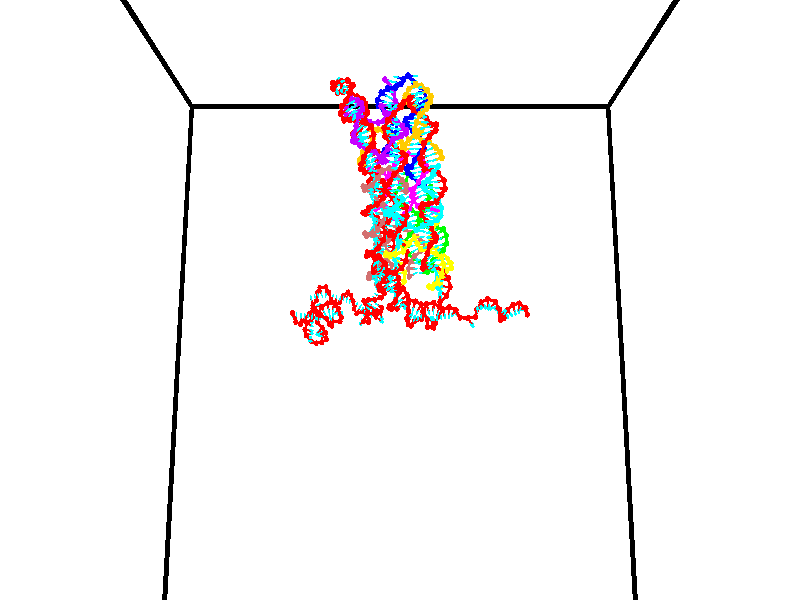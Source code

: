 // switches for output
#declare DRAW_BASES = 1; // possible values are 0, 1; only relevant for DNA ribbons
#declare DRAW_BASES_TYPE = 3; // possible values are 1, 2, 3; only relevant for DNA ribbons
#declare DRAW_FOG = 0; // set to 1 to enable fog

#include "colors.inc"

#include "transforms.inc"
background { rgb <1, 1, 1>}

#default {
   normal{
       ripples 0.25
       frequency 0.20
       turbulence 0.2
       lambda 5
   }
	finish {
		phong 0.1
		phong_size 40.
	}
}

// original window dimensions: 1024x640


// camera settings

camera {
	sky <0, 0.179814, -0.983701>
	up <0, 0.179814, -0.983701>
	right 1.6 * <1, 0, 0>
	location <35, 94.9851, 44.8844>
	look_at <35, 29.7336, 32.9568>
	direction <0, -65.2515, -11.9276>
	angle 67.0682
}


# declare cpy_camera_pos = <35, 94.9851, 44.8844>;
# if (DRAW_FOG = 1)
fog {
	fog_type 2
	up vnormalize(cpy_camera_pos)
	color rgbt<1,1,1,0.3>
	distance 1e-5
	fog_alt 3e-3
	fog_offset 56
}
# end


// LIGHTS

# declare lum = 6;
global_settings {
	ambient_light rgb lum * <0.05, 0.05, 0.05>
	max_trace_level 15
}# declare cpy_direct_light_amount = 0.25;
light_source
{	1000 * <-1, -1.16352, -0.803886>,
	rgb lum * cpy_direct_light_amount
	parallel
}

light_source
{	1000 * <1, 1.16352, 0.803886>,
	rgb lum * cpy_direct_light_amount
	parallel
}

// strand 0

// nucleotide -1

// particle -1
sphere {
	<24.245626, 35.453651, 35.115574> 0.250000
	pigment { color rgbt <1,0,0,0> }
	no_shadow
}
cylinder {
	<24.178942, 35.061932, 35.161503>,  <24.138931, 34.826900, 35.189060>, 0.100000
	pigment { color rgbt <1,0,0,0> }
	no_shadow
}
cylinder {
	<24.178942, 35.061932, 35.161503>,  <24.245626, 35.453651, 35.115574>, 0.100000
	pigment { color rgbt <1,0,0,0> }
	no_shadow
}

// particle -1
sphere {
	<24.178942, 35.061932, 35.161503> 0.100000
	pigment { color rgbt <1,0,0,0> }
	no_shadow
}
sphere {
	0, 1
	scale<0.080000,0.200000,0.300000>
	matrix <0.985743, -0.168220, -0.003512,
		0.022755, 0.112603, 0.993379,
		-0.166711, -0.979297, 0.114826,
		24.128929, 34.768143, 35.195950>
	pigment { color rgbt <0,1,1,0> }
	no_shadow
}
cylinder {
	<24.549416, 35.069859, 35.805317>,  <24.245626, 35.453651, 35.115574>, 0.130000
	pigment { color rgbt <1,0,0,0> }
	no_shadow
}

// nucleotide -1

// particle -1
sphere {
	<24.549416, 35.069859, 35.805317> 0.250000
	pigment { color rgbt <1,0,0,0> }
	no_shadow
}
cylinder {
	<24.530432, 34.867615, 35.460735>,  <24.519041, 34.746269, 35.253986>, 0.100000
	pigment { color rgbt <1,0,0,0> }
	no_shadow
}
cylinder {
	<24.530432, 34.867615, 35.460735>,  <24.549416, 35.069859, 35.805317>, 0.100000
	pigment { color rgbt <1,0,0,0> }
	no_shadow
}

// particle -1
sphere {
	<24.530432, 34.867615, 35.460735> 0.100000
	pigment { color rgbt <1,0,0,0> }
	no_shadow
}
sphere {
	0, 1
	scale<0.080000,0.200000,0.300000>
	matrix <0.973347, -0.217134, 0.073817,
		-0.224374, -0.834990, 0.502442,
		-0.047461, -0.505613, -0.861454,
		24.516193, 34.715931, 35.202301>
	pigment { color rgbt <0,1,1,0> }
	no_shadow
}
cylinder {
	<24.883722, 34.357891, 35.870934>,  <24.549416, 35.069859, 35.805317>, 0.130000
	pigment { color rgbt <1,0,0,0> }
	no_shadow
}

// nucleotide -1

// particle -1
sphere {
	<24.883722, 34.357891, 35.870934> 0.250000
	pigment { color rgbt <1,0,0,0> }
	no_shadow
}
cylinder {
	<24.920710, 34.489544, 35.495037>,  <24.942902, 34.568535, 35.269497>, 0.100000
	pigment { color rgbt <1,0,0,0> }
	no_shadow
}
cylinder {
	<24.920710, 34.489544, 35.495037>,  <24.883722, 34.357891, 35.870934>, 0.100000
	pigment { color rgbt <1,0,0,0> }
	no_shadow
}

// particle -1
sphere {
	<24.920710, 34.489544, 35.495037> 0.100000
	pigment { color rgbt <1,0,0,0> }
	no_shadow
}
sphere {
	0, 1
	scale<0.080000,0.200000,0.300000>
	matrix <0.936436, -0.349530, -0.030274,
		-0.338433, -0.877211, -0.340534,
		0.092471, 0.329134, -0.939745,
		24.948450, 34.588284, 35.213112>
	pigment { color rgbt <0,1,1,0> }
	no_shadow
}
cylinder {
	<25.194994, 33.818604, 35.495541>,  <24.883722, 34.357891, 35.870934>, 0.130000
	pigment { color rgbt <1,0,0,0> }
	no_shadow
}

// nucleotide -1

// particle -1
sphere {
	<25.194994, 33.818604, 35.495541> 0.250000
	pigment { color rgbt <1,0,0,0> }
	no_shadow
}
cylinder {
	<25.267218, 34.168953, 35.316547>,  <25.310553, 34.379162, 35.209152>, 0.100000
	pigment { color rgbt <1,0,0,0> }
	no_shadow
}
cylinder {
	<25.267218, 34.168953, 35.316547>,  <25.194994, 33.818604, 35.495541>, 0.100000
	pigment { color rgbt <1,0,0,0> }
	no_shadow
}

// particle -1
sphere {
	<25.267218, 34.168953, 35.316547> 0.100000
	pigment { color rgbt <1,0,0,0> }
	no_shadow
}
sphere {
	0, 1
	scale<0.080000,0.200000,0.300000>
	matrix <0.983275, -0.171771, 0.060541,
		-0.023838, -0.450932, -0.892240,
		0.180561, 0.875874, -0.447485,
		25.321386, 34.431717, 35.182301>
	pigment { color rgbt <0,1,1,0> }
	no_shadow
}
cylinder {
	<25.650045, 33.744762, 34.902542>,  <25.194994, 33.818604, 35.495541>, 0.130000
	pigment { color rgbt <1,0,0,0> }
	no_shadow
}

// nucleotide -1

// particle -1
sphere {
	<25.650045, 33.744762, 34.902542> 0.250000
	pigment { color rgbt <1,0,0,0> }
	no_shadow
}
cylinder {
	<25.667810, 34.109543, 35.065697>,  <25.678471, 34.328411, 35.163589>, 0.100000
	pigment { color rgbt <1,0,0,0> }
	no_shadow
}
cylinder {
	<25.667810, 34.109543, 35.065697>,  <25.650045, 33.744762, 34.902542>, 0.100000
	pigment { color rgbt <1,0,0,0> }
	no_shadow
}

// particle -1
sphere {
	<25.667810, 34.109543, 35.065697> 0.100000
	pigment { color rgbt <1,0,0,0> }
	no_shadow
}
sphere {
	0, 1
	scale<0.080000,0.200000,0.300000>
	matrix <0.990090, -0.094628, 0.103761,
		0.133223, 0.399232, -0.907119,
		0.044414, 0.911953, 0.407883,
		25.681135, 34.383129, 35.188061>
	pigment { color rgbt <0,1,1,0> }
	no_shadow
}
cylinder {
	<26.197594, 34.200237, 34.536636>,  <25.650045, 33.744762, 34.902542>, 0.130000
	pigment { color rgbt <1,0,0,0> }
	no_shadow
}

// nucleotide -1

// particle -1
sphere {
	<26.197594, 34.200237, 34.536636> 0.250000
	pigment { color rgbt <1,0,0,0> }
	no_shadow
}
cylinder {
	<26.125650, 34.279984, 34.921947>,  <26.082485, 34.327831, 35.153133>, 0.100000
	pigment { color rgbt <1,0,0,0> }
	no_shadow
}
cylinder {
	<26.125650, 34.279984, 34.921947>,  <26.197594, 34.200237, 34.536636>, 0.100000
	pigment { color rgbt <1,0,0,0> }
	no_shadow
}

// particle -1
sphere {
	<26.125650, 34.279984, 34.921947> 0.100000
	pigment { color rgbt <1,0,0,0> }
	no_shadow
}
sphere {
	0, 1
	scale<0.080000,0.200000,0.300000>
	matrix <0.983582, 0.051170, 0.173058,
		-0.014789, 0.978589, -0.205292,
		-0.179857, 0.199362, 0.963279,
		26.071693, 34.339790, 35.210930>
	pigment { color rgbt <0,1,1,0> }
	no_shadow
}
cylinder {
	<26.509029, 34.778427, 34.842003>,  <26.197594, 34.200237, 34.536636>, 0.130000
	pigment { color rgbt <1,0,0,0> }
	no_shadow
}

// nucleotide -1

// particle -1
sphere {
	<26.509029, 34.778427, 34.842003> 0.250000
	pigment { color rgbt <1,0,0,0> }
	no_shadow
}
cylinder {
	<26.469284, 34.480305, 35.105717>,  <26.445436, 34.301434, 35.263943>, 0.100000
	pigment { color rgbt <1,0,0,0> }
	no_shadow
}
cylinder {
	<26.469284, 34.480305, 35.105717>,  <26.509029, 34.778427, 34.842003>, 0.100000
	pigment { color rgbt <1,0,0,0> }
	no_shadow
}

// particle -1
sphere {
	<26.469284, 34.480305, 35.105717> 0.100000
	pigment { color rgbt <1,0,0,0> }
	no_shadow
}
sphere {
	0, 1
	scale<0.080000,0.200000,0.300000>
	matrix <0.989415, -0.144422, -0.014146,
		0.105758, 0.650896, 0.751764,
		-0.099363, -0.745303, 0.659280,
		26.439474, 34.256714, 35.303501>
	pigment { color rgbt <0,1,1,0> }
	no_shadow
}
cylinder {
	<27.025557, 34.947601, 35.187805>,  <26.509029, 34.778427, 34.842003>, 0.130000
	pigment { color rgbt <1,0,0,0> }
	no_shadow
}

// nucleotide -1

// particle -1
sphere {
	<27.025557, 34.947601, 35.187805> 0.250000
	pigment { color rgbt <1,0,0,0> }
	no_shadow
}
cylinder {
	<26.920540, 34.567150, 35.252831>,  <26.857531, 34.338879, 35.291843>, 0.100000
	pigment { color rgbt <1,0,0,0> }
	no_shadow
}
cylinder {
	<26.920540, 34.567150, 35.252831>,  <27.025557, 34.947601, 35.187805>, 0.100000
	pigment { color rgbt <1,0,0,0> }
	no_shadow
}

// particle -1
sphere {
	<26.920540, 34.567150, 35.252831> 0.100000
	pigment { color rgbt <1,0,0,0> }
	no_shadow
}
sphere {
	0, 1
	scale<0.080000,0.200000,0.300000>
	matrix <0.909009, -0.300308, -0.288994,
		0.323688, 0.071896, 0.943428,
		-0.262542, -0.951129, 0.162560,
		26.841778, 34.281811, 35.301598>
	pigment { color rgbt <0,1,1,0> }
	no_shadow
}
cylinder {
	<27.567274, 34.651459, 35.455517>,  <27.025557, 34.947601, 35.187805>, 0.130000
	pigment { color rgbt <1,0,0,0> }
	no_shadow
}

// nucleotide -1

// particle -1
sphere {
	<27.567274, 34.651459, 35.455517> 0.250000
	pigment { color rgbt <1,0,0,0> }
	no_shadow
}
cylinder {
	<27.350933, 34.323715, 35.379478>,  <27.221128, 34.127071, 35.333855>, 0.100000
	pigment { color rgbt <1,0,0,0> }
	no_shadow
}
cylinder {
	<27.350933, 34.323715, 35.379478>,  <27.567274, 34.651459, 35.455517>, 0.100000
	pigment { color rgbt <1,0,0,0> }
	no_shadow
}

// particle -1
sphere {
	<27.350933, 34.323715, 35.379478> 0.100000
	pigment { color rgbt <1,0,0,0> }
	no_shadow
}
sphere {
	0, 1
	scale<0.080000,0.200000,0.300000>
	matrix <0.834057, -0.493208, -0.247174,
		0.108765, -0.292237, 0.950141,
		-0.540851, -0.819355, -0.190099,
		27.188679, 34.077908, 35.322449>
	pigment { color rgbt <0,1,1,0> }
	no_shadow
}
cylinder {
	<27.829821, 34.028000, 35.857986>,  <27.567274, 34.651459, 35.455517>, 0.130000
	pigment { color rgbt <1,0,0,0> }
	no_shadow
}

// nucleotide -1

// particle -1
sphere {
	<27.829821, 34.028000, 35.857986> 0.250000
	pigment { color rgbt <1,0,0,0> }
	no_shadow
}
cylinder {
	<27.638494, 33.931431, 35.520245>,  <27.523699, 33.873489, 35.317600>, 0.100000
	pigment { color rgbt <1,0,0,0> }
	no_shadow
}
cylinder {
	<27.638494, 33.931431, 35.520245>,  <27.829821, 34.028000, 35.857986>, 0.100000
	pigment { color rgbt <1,0,0,0> }
	no_shadow
}

// particle -1
sphere {
	<27.638494, 33.931431, 35.520245> 0.100000
	pigment { color rgbt <1,0,0,0> }
	no_shadow
}
sphere {
	0, 1
	scale<0.080000,0.200000,0.300000>
	matrix <0.774488, -0.569211, -0.275984,
		-0.413986, -0.785947, 0.459241,
		-0.478314, -0.241423, -0.844352,
		27.495001, 33.859005, 35.266937>
	pigment { color rgbt <0,1,1,0> }
	no_shadow
}
cylinder {
	<27.992233, 33.381790, 35.893143>,  <27.829821, 34.028000, 35.857986>, 0.130000
	pigment { color rgbt <1,0,0,0> }
	no_shadow
}

// nucleotide -1

// particle -1
sphere {
	<27.992233, 33.381790, 35.893143> 0.250000
	pigment { color rgbt <1,0,0,0> }
	no_shadow
}
cylinder {
	<27.902126, 33.494461, 35.520065>,  <27.848063, 33.562061, 35.296219>, 0.100000
	pigment { color rgbt <1,0,0,0> }
	no_shadow
}
cylinder {
	<27.902126, 33.494461, 35.520065>,  <27.992233, 33.381790, 35.893143>, 0.100000
	pigment { color rgbt <1,0,0,0> }
	no_shadow
}

// particle -1
sphere {
	<27.902126, 33.494461, 35.520065> 0.100000
	pigment { color rgbt <1,0,0,0> }
	no_shadow
}
sphere {
	0, 1
	scale<0.080000,0.200000,0.300000>
	matrix <0.807776, -0.481250, -0.340434,
		-0.544749, -0.830095, -0.119120,
		-0.225267, 0.281674, -0.932692,
		27.834547, 33.578964, 35.240257>
	pigment { color rgbt <0,1,1,0> }
	no_shadow
}
cylinder {
	<27.976025, 32.855289, 35.422401>,  <27.992233, 33.381790, 35.893143>, 0.130000
	pigment { color rgbt <1,0,0,0> }
	no_shadow
}

// nucleotide -1

// particle -1
sphere {
	<27.976025, 32.855289, 35.422401> 0.250000
	pigment { color rgbt <1,0,0,0> }
	no_shadow
}
cylinder {
	<28.039295, 33.172173, 35.186646>,  <28.077257, 33.362305, 35.045193>, 0.100000
	pigment { color rgbt <1,0,0,0> }
	no_shadow
}
cylinder {
	<28.039295, 33.172173, 35.186646>,  <27.976025, 32.855289, 35.422401>, 0.100000
	pigment { color rgbt <1,0,0,0> }
	no_shadow
}

// particle -1
sphere {
	<28.039295, 33.172173, 35.186646> 0.100000
	pigment { color rgbt <1,0,0,0> }
	no_shadow
}
sphere {
	0, 1
	scale<0.080000,0.200000,0.300000>
	matrix <0.811746, -0.444177, -0.379177,
		-0.562182, -0.418459, -0.713332,
		0.158176, 0.792211, -0.589391,
		28.086748, 33.409836, 35.009827>
	pigment { color rgbt <0,1,1,0> }
	no_shadow
}
cylinder {
	<28.759214, 32.729042, 35.396584>,  <27.976025, 32.855289, 35.422401>, 0.130000
	pigment { color rgbt <1,0,0,0> }
	no_shadow
}

// nucleotide -1

// particle -1
sphere {
	<28.759214, 32.729042, 35.396584> 0.250000
	pigment { color rgbt <1,0,0,0> }
	no_shadow
}
cylinder {
	<28.841352, 32.684715, 35.007626>,  <28.890635, 32.658119, 34.774250>, 0.100000
	pigment { color rgbt <1,0,0,0> }
	no_shadow
}
cylinder {
	<28.841352, 32.684715, 35.007626>,  <28.759214, 32.729042, 35.396584>, 0.100000
	pigment { color rgbt <1,0,0,0> }
	no_shadow
}

// particle -1
sphere {
	<28.841352, 32.684715, 35.007626> 0.100000
	pigment { color rgbt <1,0,0,0> }
	no_shadow
}
sphere {
	0, 1
	scale<0.080000,0.200000,0.300000>
	matrix <-0.829657, 0.507319, -0.233018,
		0.519138, 0.854603, 0.012232,
		0.205343, -0.110820, -0.972396,
		28.902956, 32.651470, 34.715908>
	pigment { color rgbt <0,1,1,0> }
	no_shadow
}
cylinder {
	<28.942770, 33.385036, 35.143845>,  <28.759214, 32.729042, 35.396584>, 0.130000
	pigment { color rgbt <1,0,0,0> }
	no_shadow
}

// nucleotide -1

// particle -1
sphere {
	<28.942770, 33.385036, 35.143845> 0.250000
	pigment { color rgbt <1,0,0,0> }
	no_shadow
}
cylinder {
	<28.733370, 33.129360, 34.918495>,  <28.607731, 32.975956, 34.783287>, 0.100000
	pigment { color rgbt <1,0,0,0> }
	no_shadow
}
cylinder {
	<28.733370, 33.129360, 34.918495>,  <28.942770, 33.385036, 35.143845>, 0.100000
	pigment { color rgbt <1,0,0,0> }
	no_shadow
}

// particle -1
sphere {
	<28.733370, 33.129360, 34.918495> 0.100000
	pigment { color rgbt <1,0,0,0> }
	no_shadow
}
sphere {
	0, 1
	scale<0.080000,0.200000,0.300000>
	matrix <-0.767604, 0.640777, -0.013734,
		0.369773, 0.425256, -0.826090,
		-0.523499, -0.639189, -0.563370,
		28.576321, 32.937603, 34.749485>
	pigment { color rgbt <0,1,1,0> }
	no_shadow
}
cylinder {
	<28.664387, 33.815548, 34.472008>,  <28.942770, 33.385036, 35.143845>, 0.130000
	pigment { color rgbt <1,0,0,0> }
	no_shadow
}

// nucleotide -1

// particle -1
sphere {
	<28.664387, 33.815548, 34.472008> 0.250000
	pigment { color rgbt <1,0,0,0> }
	no_shadow
}
cylinder {
	<28.474876, 33.496952, 34.622284>,  <28.361170, 33.305794, 34.712448>, 0.100000
	pigment { color rgbt <1,0,0,0> }
	no_shadow
}
cylinder {
	<28.474876, 33.496952, 34.622284>,  <28.664387, 33.815548, 34.472008>, 0.100000
	pigment { color rgbt <1,0,0,0> }
	no_shadow
}

// particle -1
sphere {
	<28.474876, 33.496952, 34.622284> 0.100000
	pigment { color rgbt <1,0,0,0> }
	no_shadow
}
sphere {
	0, 1
	scale<0.080000,0.200000,0.300000>
	matrix <-0.848417, 0.527173, 0.047713,
		-0.236055, -0.296135, -0.925517,
		-0.473778, -0.796488, 0.375688,
		28.332743, 33.258007, 34.734989>
	pigment { color rgbt <0,1,1,0> }
	no_shadow
}
cylinder {
	<28.211115, 33.845116, 33.970882>,  <28.664387, 33.815548, 34.472008>, 0.130000
	pigment { color rgbt <1,0,0,0> }
	no_shadow
}

// nucleotide -1

// particle -1
sphere {
	<28.211115, 33.845116, 33.970882> 0.250000
	pigment { color rgbt <1,0,0,0> }
	no_shadow
}
cylinder {
	<28.123026, 33.627880, 34.294994>,  <28.070173, 33.497540, 34.489460>, 0.100000
	pigment { color rgbt <1,0,0,0> }
	no_shadow
}
cylinder {
	<28.123026, 33.627880, 34.294994>,  <28.211115, 33.845116, 33.970882>, 0.100000
	pigment { color rgbt <1,0,0,0> }
	no_shadow
}

// particle -1
sphere {
	<28.123026, 33.627880, 34.294994> 0.100000
	pigment { color rgbt <1,0,0,0> }
	no_shadow
}
sphere {
	0, 1
	scale<0.080000,0.200000,0.300000>
	matrix <-0.891290, 0.449568, 0.059083,
		-0.396364, -0.709184, -0.583055,
		-0.220223, -0.543090, 0.810281,
		28.056959, 33.464954, 34.538078>
	pigment { color rgbt <0,1,1,0> }
	no_shadow
}
cylinder {
	<27.526402, 33.714920, 33.961685>,  <28.211115, 33.845116, 33.970882>, 0.130000
	pigment { color rgbt <1,0,0,0> }
	no_shadow
}

// nucleotide -1

// particle -1
sphere {
	<27.526402, 33.714920, 33.961685> 0.250000
	pigment { color rgbt <1,0,0,0> }
	no_shadow
}
cylinder {
	<27.610600, 33.676643, 34.350845>,  <27.661118, 33.653679, 34.584343>, 0.100000
	pigment { color rgbt <1,0,0,0> }
	no_shadow
}
cylinder {
	<27.610600, 33.676643, 34.350845>,  <27.526402, 33.714920, 33.961685>, 0.100000
	pigment { color rgbt <1,0,0,0> }
	no_shadow
}

// particle -1
sphere {
	<27.610600, 33.676643, 34.350845> 0.100000
	pigment { color rgbt <1,0,0,0> }
	no_shadow
}
sphere {
	0, 1
	scale<0.080000,0.200000,0.300000>
	matrix <-0.924227, 0.304842, 0.229946,
		-0.318586, -0.947583, -0.024276,
		0.210493, -0.095694, 0.972901,
		27.673748, 33.647938, 34.642715>
	pigment { color rgbt <0,1,1,0> }
	no_shadow
}
cylinder {
	<26.880510, 33.502594, 34.254063>,  <27.526402, 33.714920, 33.961685>, 0.130000
	pigment { color rgbt <1,0,0,0> }
	no_shadow
}

// nucleotide -1

// particle -1
sphere {
	<26.880510, 33.502594, 34.254063> 0.250000
	pigment { color rgbt <1,0,0,0> }
	no_shadow
}
cylinder {
	<27.092117, 33.603203, 34.578255>,  <27.219082, 33.663570, 34.772770>, 0.100000
	pigment { color rgbt <1,0,0,0> }
	no_shadow
}
cylinder {
	<27.092117, 33.603203, 34.578255>,  <26.880510, 33.502594, 34.254063>, 0.100000
	pigment { color rgbt <1,0,0,0> }
	no_shadow
}

// particle -1
sphere {
	<27.092117, 33.603203, 34.578255> 0.100000
	pigment { color rgbt <1,0,0,0> }
	no_shadow
}
sphere {
	0, 1
	scale<0.080000,0.200000,0.300000>
	matrix <-0.841081, 0.282353, 0.461367,
		-0.112795, -0.925749, 0.360923,
		0.529018, 0.251526, 0.810478,
		27.250822, 33.678661, 34.821400>
	pigment { color rgbt <0,1,1,0> }
	no_shadow
}
cylinder {
	<26.579147, 33.164978, 34.675476>,  <26.880510, 33.502594, 34.254063>, 0.130000
	pigment { color rgbt <1,0,0,0> }
	no_shadow
}

// nucleotide -1

// particle -1
sphere {
	<26.579147, 33.164978, 34.675476> 0.250000
	pigment { color rgbt <1,0,0,0> }
	no_shadow
}
cylinder {
	<26.754780, 33.454819, 34.887951>,  <26.860159, 33.628723, 35.015434>, 0.100000
	pigment { color rgbt <1,0,0,0> }
	no_shadow
}
cylinder {
	<26.754780, 33.454819, 34.887951>,  <26.579147, 33.164978, 34.675476>, 0.100000
	pigment { color rgbt <1,0,0,0> }
	no_shadow
}

// particle -1
sphere {
	<26.754780, 33.454819, 34.887951> 0.100000
	pigment { color rgbt <1,0,0,0> }
	no_shadow
}
sphere {
	0, 1
	scale<0.080000,0.200000,0.300000>
	matrix <-0.896247, 0.311907, 0.315365,
		0.062834, -0.614544, 0.786376,
		0.439082, 0.724603, 0.531186,
		26.886505, 33.672199, 35.047306>
	pigment { color rgbt <0,1,1,0> }
	no_shadow
}
cylinder {
	<26.416420, 33.104038, 35.503517>,  <26.579147, 33.164978, 34.675476>, 0.130000
	pigment { color rgbt <1,0,0,0> }
	no_shadow
}

// nucleotide -1

// particle -1
sphere {
	<26.416420, 33.104038, 35.503517> 0.250000
	pigment { color rgbt <1,0,0,0> }
	no_shadow
}
cylinder {
	<26.465984, 33.486492, 35.397346>,  <26.495724, 33.715965, 35.333645>, 0.100000
	pigment { color rgbt <1,0,0,0> }
	no_shadow
}
cylinder {
	<26.465984, 33.486492, 35.397346>,  <26.416420, 33.104038, 35.503517>, 0.100000
	pigment { color rgbt <1,0,0,0> }
	no_shadow
}

// particle -1
sphere {
	<26.465984, 33.486492, 35.397346> 0.100000
	pigment { color rgbt <1,0,0,0> }
	no_shadow
}
sphere {
	0, 1
	scale<0.080000,0.200000,0.300000>
	matrix <-0.959887, 0.183298, 0.212175,
		0.251521, 0.228493, 0.940494,
		0.123910, 0.956134, -0.265431,
		26.503157, 33.773331, 35.317719>
	pigment { color rgbt <0,1,1,0> }
	no_shadow
}
cylinder {
	<26.907736, 32.762344, 35.950645>,  <26.416420, 33.104038, 35.503517>, 0.130000
	pigment { color rgbt <1,0,0,0> }
	no_shadow
}

// nucleotide -1

// particle -1
sphere {
	<26.907736, 32.762344, 35.950645> 0.250000
	pigment { color rgbt <1,0,0,0> }
	no_shadow
}
cylinder {
	<26.631617, 32.674171, 36.226295>,  <26.465944, 32.621269, 36.391685>, 0.100000
	pigment { color rgbt <1,0,0,0> }
	no_shadow
}
cylinder {
	<26.631617, 32.674171, 36.226295>,  <26.907736, 32.762344, 35.950645>, 0.100000
	pigment { color rgbt <1,0,0,0> }
	no_shadow
}

// particle -1
sphere {
	<26.631617, 32.674171, 36.226295> 0.100000
	pigment { color rgbt <1,0,0,0> }
	no_shadow
}
sphere {
	0, 1
	scale<0.080000,0.200000,0.300000>
	matrix <0.247307, -0.966978, -0.061583,
		0.679947, 0.127915, 0.722018,
		-0.690299, -0.220434, 0.689128,
		26.424526, 32.608040, 36.433033>
	pigment { color rgbt <0,1,1,0> }
	no_shadow
}
cylinder {
	<27.249052, 32.339050, 36.334461>,  <26.907736, 32.762344, 35.950645>, 0.130000
	pigment { color rgbt <1,0,0,0> }
	no_shadow
}

// nucleotide -1

// particle -1
sphere {
	<27.249052, 32.339050, 36.334461> 0.250000
	pigment { color rgbt <1,0,0,0> }
	no_shadow
}
cylinder {
	<26.862732, 32.262508, 36.404446>,  <26.630939, 32.216583, 36.446438>, 0.100000
	pigment { color rgbt <1,0,0,0> }
	no_shadow
}
cylinder {
	<26.862732, 32.262508, 36.404446>,  <27.249052, 32.339050, 36.334461>, 0.100000
	pigment { color rgbt <1,0,0,0> }
	no_shadow
}

// particle -1
sphere {
	<26.862732, 32.262508, 36.404446> 0.100000
	pigment { color rgbt <1,0,0,0> }
	no_shadow
}
sphere {
	0, 1
	scale<0.080000,0.200000,0.300000>
	matrix <0.159225, -0.970278, -0.182231,
		0.204631, -0.148141, 0.967564,
		-0.965802, -0.191351, 0.174961,
		26.572990, 32.205105, 36.456936>
	pigment { color rgbt <0,1,1,0> }
	no_shadow
}
cylinder {
	<27.270189, 31.810524, 36.854229>,  <27.249052, 32.339050, 36.334461>, 0.130000
	pigment { color rgbt <1,0,0,0> }
	no_shadow
}

// nucleotide -1

// particle -1
sphere {
	<27.270189, 31.810524, 36.854229> 0.250000
	pigment { color rgbt <1,0,0,0> }
	no_shadow
}
cylinder {
	<26.972343, 31.836531, 36.588501>,  <26.793636, 31.852135, 36.429066>, 0.100000
	pigment { color rgbt <1,0,0,0> }
	no_shadow
}
cylinder {
	<26.972343, 31.836531, 36.588501>,  <27.270189, 31.810524, 36.854229>, 0.100000
	pigment { color rgbt <1,0,0,0> }
	no_shadow
}

// particle -1
sphere {
	<26.972343, 31.836531, 36.588501> 0.100000
	pigment { color rgbt <1,0,0,0> }
	no_shadow
}
sphere {
	0, 1
	scale<0.080000,0.200000,0.300000>
	matrix <0.158676, -0.949474, -0.270780,
		-0.648358, -0.307038, 0.696677,
		-0.744617, 0.065017, -0.664318,
		26.748959, 31.856035, 36.389206>
	pigment { color rgbt <0,1,1,0> }
	no_shadow
}
cylinder {
	<26.713961, 31.424810, 37.087337>,  <27.270189, 31.810524, 36.854229>, 0.130000
	pigment { color rgbt <1,0,0,0> }
	no_shadow
}

// nucleotide -1

// particle -1
sphere {
	<26.713961, 31.424810, 37.087337> 0.250000
	pigment { color rgbt <1,0,0,0> }
	no_shadow
}
cylinder {
	<26.728760, 31.428661, 36.687630>,  <26.737638, 31.430973, 36.447803>, 0.100000
	pigment { color rgbt <1,0,0,0> }
	no_shadow
}
cylinder {
	<26.728760, 31.428661, 36.687630>,  <26.713961, 31.424810, 37.087337>, 0.100000
	pigment { color rgbt <1,0,0,0> }
	no_shadow
}

// particle -1
sphere {
	<26.728760, 31.428661, 36.687630> 0.100000
	pigment { color rgbt <1,0,0,0> }
	no_shadow
}
sphere {
	0, 1
	scale<0.080000,0.200000,0.300000>
	matrix <0.026717, -0.999606, -0.008643,
		-0.998958, -0.026378, -0.037241,
		0.036998, 0.009629, -0.999269,
		26.739859, 31.431551, 36.387848>
	pigment { color rgbt <0,1,1,0> }
	no_shadow
}
cylinder {
	<26.087837, 31.049936, 37.094650>,  <26.713961, 31.424810, 37.087337>, 0.130000
	pigment { color rgbt <1,0,0,0> }
	no_shadow
}

// nucleotide -1

// particle -1
sphere {
	<26.087837, 31.049936, 37.094650> 0.250000
	pigment { color rgbt <1,0,0,0> }
	no_shadow
}
cylinder {
	<25.756596, 31.259956, 37.016094>,  <25.557850, 31.385967, 36.968960>, 0.100000
	pigment { color rgbt <1,0,0,0> }
	no_shadow
}
cylinder {
	<25.756596, 31.259956, 37.016094>,  <26.087837, 31.049936, 37.094650>, 0.100000
	pigment { color rgbt <1,0,0,0> }
	no_shadow
}

// particle -1
sphere {
	<25.756596, 31.259956, 37.016094> 0.100000
	pigment { color rgbt <1,0,0,0> }
	no_shadow
}
sphere {
	0, 1
	scale<0.080000,0.200000,0.300000>
	matrix <-0.060408, -0.431875, -0.899908,
		-0.557311, -0.733354, 0.389355,
		-0.828104, 0.525048, -0.196388,
		25.508163, 31.417471, 36.957176>
	pigment { color rgbt <0,1,1,0> }
	no_shadow
}
cylinder {
	<25.515036, 30.598166, 36.899872>,  <26.087837, 31.049936, 37.094650>, 0.130000
	pigment { color rgbt <1,0,0,0> }
	no_shadow
}

// nucleotide -1

// particle -1
sphere {
	<25.515036, 30.598166, 36.899872> 0.250000
	pigment { color rgbt <1,0,0,0> }
	no_shadow
}
cylinder {
	<25.498926, 30.963551, 36.737904>,  <25.489260, 31.182781, 36.640724>, 0.100000
	pigment { color rgbt <1,0,0,0> }
	no_shadow
}
cylinder {
	<25.498926, 30.963551, 36.737904>,  <25.515036, 30.598166, 36.899872>, 0.100000
	pigment { color rgbt <1,0,0,0> }
	no_shadow
}

// particle -1
sphere {
	<25.498926, 30.963551, 36.737904> 0.100000
	pigment { color rgbt <1,0,0,0> }
	no_shadow
}
sphere {
	0, 1
	scale<0.080000,0.200000,0.300000>
	matrix <0.130253, -0.396993, -0.908532,
		-0.990663, -0.089334, -0.102992,
		-0.040276, 0.913464, -0.404922,
		25.486843, 31.237589, 36.616428>
	pigment { color rgbt <0,1,1,0> }
	no_shadow
}
cylinder {
	<24.922503, 30.748930, 36.377106>,  <25.515036, 30.598166, 36.899872>, 0.130000
	pigment { color rgbt <1,0,0,0> }
	no_shadow
}

// nucleotide -1

// particle -1
sphere {
	<24.922503, 30.748930, 36.377106> 0.250000
	pigment { color rgbt <1,0,0,0> }
	no_shadow
}
cylinder {
	<25.264799, 30.939428, 36.296215>,  <25.470177, 31.053728, 36.247681>, 0.100000
	pigment { color rgbt <1,0,0,0> }
	no_shadow
}
cylinder {
	<25.264799, 30.939428, 36.296215>,  <24.922503, 30.748930, 36.377106>, 0.100000
	pigment { color rgbt <1,0,0,0> }
	no_shadow
}

// particle -1
sphere {
	<25.264799, 30.939428, 36.296215> 0.100000
	pigment { color rgbt <1,0,0,0> }
	no_shadow
}
sphere {
	0, 1
	scale<0.080000,0.200000,0.300000>
	matrix <0.049153, -0.463916, -0.884515,
		-0.515066, 0.746974, -0.420401,
		0.855740, 0.476248, -0.202231,
		25.521521, 31.082302, 36.235546>
	pigment { color rgbt <0,1,1,0> }
	no_shadow
}
cylinder {
	<24.854458, 31.202991, 35.911472>,  <24.922503, 30.748930, 36.377106>, 0.130000
	pigment { color rgbt <1,0,0,0> }
	no_shadow
}

// nucleotide -1

// particle -1
sphere {
	<24.854458, 31.202991, 35.911472> 0.250000
	pigment { color rgbt <1,0,0,0> }
	no_shadow
}
cylinder {
	<25.196829, 30.996786, 35.927643>,  <25.402250, 30.873062, 35.937347>, 0.100000
	pigment { color rgbt <1,0,0,0> }
	no_shadow
}
cylinder {
	<25.196829, 30.996786, 35.927643>,  <24.854458, 31.202991, 35.911472>, 0.100000
	pigment { color rgbt <1,0,0,0> }
	no_shadow
}

// particle -1
sphere {
	<25.196829, 30.996786, 35.927643> 0.100000
	pigment { color rgbt <1,0,0,0> }
	no_shadow
}
sphere {
	0, 1
	scale<0.080000,0.200000,0.300000>
	matrix <-0.139485, -0.305466, -0.941931,
		0.497930, 0.800584, -0.333363,
		0.855926, -0.515515, 0.040431,
		25.453608, 30.842131, 35.939774>
	pigment { color rgbt <0,1,1,0> }
	no_shadow
}
cylinder {
	<25.141285, 31.342751, 35.307148>,  <24.854458, 31.202991, 35.911472>, 0.130000
	pigment { color rgbt <1,0,0,0> }
	no_shadow
}

// nucleotide -1

// particle -1
sphere {
	<25.141285, 31.342751, 35.307148> 0.250000
	pigment { color rgbt <1,0,0,0> }
	no_shadow
}
cylinder {
	<25.330965, 31.006918, 35.413158>,  <25.444775, 30.805418, 35.476765>, 0.100000
	pigment { color rgbt <1,0,0,0> }
	no_shadow
}
cylinder {
	<25.330965, 31.006918, 35.413158>,  <25.141285, 31.342751, 35.307148>, 0.100000
	pigment { color rgbt <1,0,0,0> }
	no_shadow
}

// particle -1
sphere {
	<25.330965, 31.006918, 35.413158> 0.100000
	pigment { color rgbt <1,0,0,0> }
	no_shadow
}
sphere {
	0, 1
	scale<0.080000,0.200000,0.300000>
	matrix <-0.136727, -0.367597, -0.919879,
		0.869734, 0.399973, -0.289109,
		0.474203, -0.839580, 0.265024,
		25.473227, 30.755045, 35.492664>
	pigment { color rgbt <0,1,1,0> }
	no_shadow
}
cylinder {
	<25.642990, 31.250002, 34.817471>,  <25.141285, 31.342751, 35.307148>, 0.130000
	pigment { color rgbt <1,0,0,0> }
	no_shadow
}

// nucleotide -1

// particle -1
sphere {
	<25.642990, 31.250002, 34.817471> 0.250000
	pigment { color rgbt <1,0,0,0> }
	no_shadow
}
cylinder {
	<25.559486, 30.893372, 34.978226>,  <25.509384, 30.679394, 35.074680>, 0.100000
	pigment { color rgbt <1,0,0,0> }
	no_shadow
}
cylinder {
	<25.559486, 30.893372, 34.978226>,  <25.642990, 31.250002, 34.817471>, 0.100000
	pigment { color rgbt <1,0,0,0> }
	no_shadow
}

// particle -1
sphere {
	<25.559486, 30.893372, 34.978226> 0.100000
	pigment { color rgbt <1,0,0,0> }
	no_shadow
}
sphere {
	0, 1
	scale<0.080000,0.200000,0.300000>
	matrix <0.050143, -0.420162, -0.906063,
		0.976681, -0.168996, 0.132418,
		-0.208758, -0.891574, 0.401890,
		25.496859, 30.625898, 35.098793>
	pigment { color rgbt <0,1,1,0> }
	no_shadow
}
cylinder {
	<25.648788, 31.181190, 33.988003>,  <25.642990, 31.250002, 34.817471>, 0.130000
	pigment { color rgbt <1,0,0,0> }
	no_shadow
}

// nucleotide -1

// particle -1
sphere {
	<25.648788, 31.181190, 33.988003> 0.250000
	pigment { color rgbt <1,0,0,0> }
	no_shadow
}
cylinder {
	<25.988285, 31.065338, 33.811028>,  <26.191982, 30.995827, 33.704842>, 0.100000
	pigment { color rgbt <1,0,0,0> }
	no_shadow
}
cylinder {
	<25.988285, 31.065338, 33.811028>,  <25.648788, 31.181190, 33.988003>, 0.100000
	pigment { color rgbt <1,0,0,0> }
	no_shadow
}

// particle -1
sphere {
	<25.988285, 31.065338, 33.811028> 0.100000
	pigment { color rgbt <1,0,0,0> }
	no_shadow
}
sphere {
	0, 1
	scale<0.080000,0.200000,0.300000>
	matrix <-0.528416, -0.432182, -0.730750,
		0.020433, 0.854010, -0.519856,
		0.848740, -0.289631, -0.442442,
		26.242907, 30.978449, 33.678295>
	pigment { color rgbt <0,1,1,0> }
	no_shadow
}
cylinder {
	<25.541548, 30.500826, 33.605629>,  <25.648788, 31.181190, 33.988003>, 0.130000
	pigment { color rgbt <1,0,0,0> }
	no_shadow
}

// nucleotide -1

// particle -1
sphere {
	<25.541548, 30.500826, 33.605629> 0.250000
	pigment { color rgbt <1,0,0,0> }
	no_shadow
}
cylinder {
	<25.460049, 30.691099, 33.263351>,  <25.411148, 30.805264, 33.057983>, 0.100000
	pigment { color rgbt <1,0,0,0> }
	no_shadow
}
cylinder {
	<25.460049, 30.691099, 33.263351>,  <25.541548, 30.500826, 33.605629>, 0.100000
	pigment { color rgbt <1,0,0,0> }
	no_shadow
}

// particle -1
sphere {
	<25.460049, 30.691099, 33.263351> 0.100000
	pigment { color rgbt <1,0,0,0> }
	no_shadow
}
sphere {
	0, 1
	scale<0.080000,0.200000,0.300000>
	matrix <0.978478, 0.128087, -0.161783,
		0.032645, -0.870240, -0.491545,
		-0.203750, 0.475685, -0.855693,
		25.398924, 30.833805, 33.006645>
	pigment { color rgbt <0,1,1,0> }
	no_shadow
}
cylinder {
	<25.887842, 30.114100, 33.033878>,  <25.541548, 30.500826, 33.605629>, 0.130000
	pigment { color rgbt <1,0,0,0> }
	no_shadow
}

// nucleotide -1

// particle -1
sphere {
	<25.887842, 30.114100, 33.033878> 0.250000
	pigment { color rgbt <1,0,0,0> }
	no_shadow
}
cylinder {
	<25.821800, 30.491381, 32.918564>,  <25.782175, 30.717749, 32.849377>, 0.100000
	pigment { color rgbt <1,0,0,0> }
	no_shadow
}
cylinder {
	<25.821800, 30.491381, 32.918564>,  <25.887842, 30.114100, 33.033878>, 0.100000
	pigment { color rgbt <1,0,0,0> }
	no_shadow
}

// particle -1
sphere {
	<25.821800, 30.491381, 32.918564> 0.100000
	pigment { color rgbt <1,0,0,0> }
	no_shadow
}
sphere {
	0, 1
	scale<0.080000,0.200000,0.300000>
	matrix <0.970552, 0.103392, -0.217575,
		-0.175411, -0.315717, -0.932499,
		-0.165105, 0.943204, -0.288284,
		25.772268, 30.774342, 32.832077>
	pigment { color rgbt <0,1,1,0> }
	no_shadow
}
cylinder {
	<25.970215, 30.221905, 32.320724>,  <25.887842, 30.114100, 33.033878>, 0.130000
	pigment { color rgbt <1,0,0,0> }
	no_shadow
}

// nucleotide -1

// particle -1
sphere {
	<25.970215, 30.221905, 32.320724> 0.250000
	pigment { color rgbt <1,0,0,0> }
	no_shadow
}
cylinder {
	<26.061644, 30.530107, 32.558739>,  <26.116501, 30.715031, 32.701550>, 0.100000
	pigment { color rgbt <1,0,0,0> }
	no_shadow
}
cylinder {
	<26.061644, 30.530107, 32.558739>,  <25.970215, 30.221905, 32.320724>, 0.100000
	pigment { color rgbt <1,0,0,0> }
	no_shadow
}

// particle -1
sphere {
	<26.061644, 30.530107, 32.558739> 0.100000
	pigment { color rgbt <1,0,0,0> }
	no_shadow
}
sphere {
	0, 1
	scale<0.080000,0.200000,0.300000>
	matrix <0.968586, -0.118488, -0.218636,
		-0.097956, 0.626320, -0.773388,
		0.228573, 0.770509, 0.595038,
		26.130215, 30.761261, 32.737251>
	pigment { color rgbt <0,1,1,0> }
	no_shadow
}
cylinder {
	<26.309553, 30.837946, 32.010101>,  <25.970215, 30.221905, 32.320724>, 0.130000
	pigment { color rgbt <1,0,0,0> }
	no_shadow
}

// nucleotide -1

// particle -1
sphere {
	<26.309553, 30.837946, 32.010101> 0.250000
	pigment { color rgbt <1,0,0,0> }
	no_shadow
}
cylinder {
	<26.428181, 30.749006, 32.381607>,  <26.499357, 30.695642, 32.604511>, 0.100000
	pigment { color rgbt <1,0,0,0> }
	no_shadow
}
cylinder {
	<26.428181, 30.749006, 32.381607>,  <26.309553, 30.837946, 32.010101>, 0.100000
	pigment { color rgbt <1,0,0,0> }
	no_shadow
}

// particle -1
sphere {
	<26.428181, 30.749006, 32.381607> 0.100000
	pigment { color rgbt <1,0,0,0> }
	no_shadow
}
sphere {
	0, 1
	scale<0.080000,0.200000,0.300000>
	matrix <0.947485, -0.053356, -0.315318,
		0.119667, 0.973506, 0.194850,
		0.296567, -0.222351, 0.928767,
		26.517151, 30.682301, 32.660236>
	pigment { color rgbt <0,1,1,0> }
	no_shadow
}
cylinder {
	<27.000954, 30.985962, 32.007702>,  <26.309553, 30.837946, 32.010101>, 0.130000
	pigment { color rgbt <1,0,0,0> }
	no_shadow
}

// nucleotide -1

// particle -1
sphere {
	<27.000954, 30.985962, 32.007702> 0.250000
	pigment { color rgbt <1,0,0,0> }
	no_shadow
}
cylinder {
	<26.967146, 30.789106, 32.354263>,  <26.946861, 30.670994, 32.562199>, 0.100000
	pigment { color rgbt <1,0,0,0> }
	no_shadow
}
cylinder {
	<26.967146, 30.789106, 32.354263>,  <27.000954, 30.985962, 32.007702>, 0.100000
	pigment { color rgbt <1,0,0,0> }
	no_shadow
}

// particle -1
sphere {
	<26.967146, 30.789106, 32.354263> 0.100000
	pigment { color rgbt <1,0,0,0> }
	no_shadow
}
sphere {
	0, 1
	scale<0.080000,0.200000,0.300000>
	matrix <0.938125, -0.332354, -0.097271,
		0.335824, 0.804574, 0.489778,
		-0.084518, -0.492139, 0.866404,
		26.941790, 30.641464, 32.614185>
	pigment { color rgbt <0,1,1,0> }
	no_shadow
}
cylinder {
	<27.346117, 31.366133, 32.551258>,  <27.000954, 30.985962, 32.007702>, 0.130000
	pigment { color rgbt <1,0,0,0> }
	no_shadow
}

// nucleotide -1

// particle -1
sphere {
	<27.346117, 31.366133, 32.551258> 0.250000
	pigment { color rgbt <1,0,0,0> }
	no_shadow
}
cylinder {
	<27.327127, 30.968107, 32.586121>,  <27.315735, 30.729292, 32.607040>, 0.100000
	pigment { color rgbt <1,0,0,0> }
	no_shadow
}
cylinder {
	<27.327127, 30.968107, 32.586121>,  <27.346117, 31.366133, 32.551258>, 0.100000
	pigment { color rgbt <1,0,0,0> }
	no_shadow
}

// particle -1
sphere {
	<27.327127, 30.968107, 32.586121> 0.100000
	pigment { color rgbt <1,0,0,0> }
	no_shadow
}
sphere {
	0, 1
	scale<0.080000,0.200000,0.300000>
	matrix <0.989498, -0.034921, 0.140265,
		-0.136529, 0.092904, 0.986270,
		-0.047473, -0.995062, 0.087161,
		27.312885, 30.669588, 32.612270>
	pigment { color rgbt <0,1,1,0> }
	no_shadow
}
cylinder {
	<27.583542, 31.101295, 33.192261>,  <27.346117, 31.366133, 32.551258>, 0.130000
	pigment { color rgbt <1,0,0,0> }
	no_shadow
}

// nucleotide -1

// particle -1
sphere {
	<27.583542, 31.101295, 33.192261> 0.250000
	pigment { color rgbt <1,0,0,0> }
	no_shadow
}
cylinder {
	<27.646994, 30.792658, 32.945854>,  <27.685064, 30.607475, 32.798012>, 0.100000
	pigment { color rgbt <1,0,0,0> }
	no_shadow
}
cylinder {
	<27.646994, 30.792658, 32.945854>,  <27.583542, 31.101295, 33.192261>, 0.100000
	pigment { color rgbt <1,0,0,0> }
	no_shadow
}

// particle -1
sphere {
	<27.646994, 30.792658, 32.945854> 0.100000
	pigment { color rgbt <1,0,0,0> }
	no_shadow
}
sphere {
	0, 1
	scale<0.080000,0.200000,0.300000>
	matrix <0.969142, 0.002450, 0.246491,
		-0.188682, -0.636108, 0.748175,
		0.158628, -0.771596, -0.616016,
		27.694582, 30.561178, 32.761047>
	pigment { color rgbt <0,1,1,0> }
	no_shadow
}
cylinder {
	<27.965002, 30.433805, 33.547512>,  <27.583542, 31.101295, 33.192261>, 0.130000
	pigment { color rgbt <1,0,0,0> }
	no_shadow
}

// nucleotide -1

// particle -1
sphere {
	<27.965002, 30.433805, 33.547512> 0.250000
	pigment { color rgbt <1,0,0,0> }
	no_shadow
}
cylinder {
	<28.037230, 30.467569, 33.155540>,  <28.080566, 30.487827, 32.920357>, 0.100000
	pigment { color rgbt <1,0,0,0> }
	no_shadow
}
cylinder {
	<28.037230, 30.467569, 33.155540>,  <27.965002, 30.433805, 33.547512>, 0.100000
	pigment { color rgbt <1,0,0,0> }
	no_shadow
}

// particle -1
sphere {
	<28.037230, 30.467569, 33.155540> 0.100000
	pigment { color rgbt <1,0,0,0> }
	no_shadow
}
sphere {
	0, 1
	scale<0.080000,0.200000,0.300000>
	matrix <0.982331, 0.034355, 0.183971,
		0.049195, -0.995838, -0.076716,
		0.180570, 0.084411, -0.979933,
		28.091400, 30.492893, 32.861561>
	pigment { color rgbt <0,1,1,0> }
	no_shadow
}
cylinder {
	<28.391912, 29.868586, 33.222759>,  <27.965002, 30.433805, 33.547512>, 0.130000
	pigment { color rgbt <1,0,0,0> }
	no_shadow
}

// nucleotide -1

// particle -1
sphere {
	<28.391912, 29.868586, 33.222759> 0.250000
	pigment { color rgbt <1,0,0,0> }
	no_shadow
}
cylinder {
	<28.454756, 30.225748, 33.053982>,  <28.492462, 30.440044, 32.952713>, 0.100000
	pigment { color rgbt <1,0,0,0> }
	no_shadow
}
cylinder {
	<28.454756, 30.225748, 33.053982>,  <28.391912, 29.868586, 33.222759>, 0.100000
	pigment { color rgbt <1,0,0,0> }
	no_shadow
}

// particle -1
sphere {
	<28.454756, 30.225748, 33.053982> 0.100000
	pigment { color rgbt <1,0,0,0> }
	no_shadow
}
sphere {
	0, 1
	scale<0.080000,0.200000,0.300000>
	matrix <0.953938, -0.026637, 0.298819,
		0.255578, -0.449458, -0.855960,
		0.157107, 0.892904, -0.421947,
		28.501888, 30.493620, 32.927399>
	pigment { color rgbt <0,1,1,0> }
	no_shadow
}
cylinder {
	<28.808443, 29.983496, 32.565575>,  <28.391912, 29.868586, 33.222759>, 0.130000
	pigment { color rgbt <1,0,0,0> }
	no_shadow
}

// nucleotide -1

// particle -1
sphere {
	<28.808443, 29.983496, 32.565575> 0.250000
	pigment { color rgbt <1,0,0,0> }
	no_shadow
}
cylinder {
	<28.837267, 30.299025, 32.809727>,  <28.854561, 30.488342, 32.956219>, 0.100000
	pigment { color rgbt <1,0,0,0> }
	no_shadow
}
cylinder {
	<28.837267, 30.299025, 32.809727>,  <28.808443, 29.983496, 32.565575>, 0.100000
	pigment { color rgbt <1,0,0,0> }
	no_shadow
}

// particle -1
sphere {
	<28.837267, 30.299025, 32.809727> 0.100000
	pigment { color rgbt <1,0,0,0> }
	no_shadow
}
sphere {
	0, 1
	scale<0.080000,0.200000,0.300000>
	matrix <0.959417, -0.222098, 0.173759,
		0.272629, 0.573088, -0.772816,
		0.072062, 0.788824, 0.610380,
		28.858885, 30.535671, 32.992840>
	pigment { color rgbt <0,1,1,0> }
	no_shadow
}
cylinder {
	<29.364506, 30.547663, 32.384293>,  <28.808443, 29.983496, 32.565575>, 0.130000
	pigment { color rgbt <1,0,0,0> }
	no_shadow
}

// nucleotide -1

// particle -1
sphere {
	<29.364506, 30.547663, 32.384293> 0.250000
	pigment { color rgbt <1,0,0,0> }
	no_shadow
}
cylinder {
	<29.286348, 30.558172, 32.776443>,  <29.239454, 30.564478, 33.011734>, 0.100000
	pigment { color rgbt <1,0,0,0> }
	no_shadow
}
cylinder {
	<29.286348, 30.558172, 32.776443>,  <29.364506, 30.547663, 32.384293>, 0.100000
	pigment { color rgbt <1,0,0,0> }
	no_shadow
}

// particle -1
sphere {
	<29.286348, 30.558172, 32.776443> 0.100000
	pigment { color rgbt <1,0,0,0> }
	no_shadow
}
sphere {
	0, 1
	scale<0.080000,0.200000,0.300000>
	matrix <0.976513, -0.087343, 0.196963,
		0.090803, 0.995832, -0.008590,
		-0.195391, 0.026273, 0.980373,
		29.227732, 30.566053, 33.070557>
	pigment { color rgbt <0,1,1,0> }
	no_shadow
}
cylinder {
	<29.734234, 31.147030, 32.786705>,  <29.364506, 30.547663, 32.384293>, 0.130000
	pigment { color rgbt <1,0,0,0> }
	no_shadow
}

// nucleotide -1

// particle -1
sphere {
	<29.734234, 31.147030, 32.786705> 0.250000
	pigment { color rgbt <1,0,0,0> }
	no_shadow
}
cylinder {
	<29.642887, 30.850615, 33.039280>,  <29.588079, 30.672766, 33.190823>, 0.100000
	pigment { color rgbt <1,0,0,0> }
	no_shadow
}
cylinder {
	<29.642887, 30.850615, 33.039280>,  <29.734234, 31.147030, 32.786705>, 0.100000
	pigment { color rgbt <1,0,0,0> }
	no_shadow
}

// particle -1
sphere {
	<29.642887, 30.850615, 33.039280> 0.100000
	pigment { color rgbt <1,0,0,0> }
	no_shadow
}
sphere {
	0, 1
	scale<0.080000,0.200000,0.300000>
	matrix <0.968033, -0.103730, 0.228366,
		-0.103730, 0.663400, 0.741040,
		-0.228366, -0.741040, 0.631433,
		29.574377, 30.628302, 33.228710>
	pigment { color rgbt <0,1,1,0> }
	no_shadow
}
cylinder {
	<29.988554, 31.418751, 33.368797>,  <29.734234, 31.147030, 32.786705>, 0.130000
	pigment { color rgbt <1,0,0,0> }
	no_shadow
}

// nucleotide -1

// particle -1
sphere {
	<29.988554, 31.418751, 33.368797> 0.250000
	pigment { color rgbt <1,0,0,0> }
	no_shadow
}
cylinder {
	<29.982908, 31.019238, 33.349895>,  <29.979521, 30.779530, 33.338554>, 0.100000
	pigment { color rgbt <1,0,0,0> }
	no_shadow
}
cylinder {
	<29.982908, 31.019238, 33.349895>,  <29.988554, 31.418751, 33.368797>, 0.100000
	pigment { color rgbt <1,0,0,0> }
	no_shadow
}

// particle -1
sphere {
	<29.982908, 31.019238, 33.349895> 0.100000
	pigment { color rgbt <1,0,0,0> }
	no_shadow
}
sphere {
	0, 1
	scale<0.080000,0.200000,0.300000>
	matrix <0.917927, -0.031683, 0.395483,
		-0.396499, -0.037790, 0.917257,
		-0.014116, -0.998783, -0.047251,
		29.978674, 30.719603, 33.335720>
	pigment { color rgbt <0,1,1,0> }
	no_shadow
}
cylinder {
	<30.077042, 31.145367, 34.013390>,  <29.988554, 31.418751, 33.368797>, 0.130000
	pigment { color rgbt <1,0,0,0> }
	no_shadow
}

// nucleotide -1

// particle -1
sphere {
	<30.077042, 31.145367, 34.013390> 0.250000
	pigment { color rgbt <1,0,0,0> }
	no_shadow
}
cylinder {
	<30.230940, 30.903006, 33.734863>,  <30.323278, 30.757589, 33.567749>, 0.100000
	pigment { color rgbt <1,0,0,0> }
	no_shadow
}
cylinder {
	<30.230940, 30.903006, 33.734863>,  <30.077042, 31.145367, 34.013390>, 0.100000
	pigment { color rgbt <1,0,0,0> }
	no_shadow
}

// particle -1
sphere {
	<30.230940, 30.903006, 33.734863> 0.100000
	pigment { color rgbt <1,0,0,0> }
	no_shadow
}
sphere {
	0, 1
	scale<0.080000,0.200000,0.300000>
	matrix <0.867670, -0.019900, 0.496742,
		-0.314834, -0.795289, 0.518068,
		0.384743, -0.605904, -0.696314,
		30.346363, 30.721235, 33.525970>
	pigment { color rgbt <0,1,1,0> }
	no_shadow
}
cylinder {
	<30.315731, 30.594173, 34.370918>,  <30.077042, 31.145367, 34.013390>, 0.130000
	pigment { color rgbt <1,0,0,0> }
	no_shadow
}

// nucleotide -1

// particle -1
sphere {
	<30.315731, 30.594173, 34.370918> 0.250000
	pigment { color rgbt <1,0,0,0> }
	no_shadow
}
cylinder {
	<30.520409, 30.633472, 34.029507>,  <30.643215, 30.657053, 33.824657>, 0.100000
	pigment { color rgbt <1,0,0,0> }
	no_shadow
}
cylinder {
	<30.520409, 30.633472, 34.029507>,  <30.315731, 30.594173, 34.370918>, 0.100000
	pigment { color rgbt <1,0,0,0> }
	no_shadow
}

// particle -1
sphere {
	<30.520409, 30.633472, 34.029507> 0.100000
	pigment { color rgbt <1,0,0,0> }
	no_shadow
}
sphere {
	0, 1
	scale<0.080000,0.200000,0.300000>
	matrix <0.830223, 0.199154, 0.520642,
		0.221139, -0.975030, 0.020334,
		0.511691, 0.098252, -0.853533,
		30.673916, 30.662947, 33.773445>
	pigment { color rgbt <0,1,1,0> }
	no_shadow
}
cylinder {
	<30.882105, 30.093805, 34.104923>,  <30.315731, 30.594173, 34.370918>, 0.130000
	pigment { color rgbt <1,0,0,0> }
	no_shadow
}

// nucleotide -1

// particle -1
sphere {
	<30.882105, 30.093805, 34.104923> 0.250000
	pigment { color rgbt <1,0,0,0> }
	no_shadow
}
cylinder {
	<30.914944, 30.485731, 34.032013>,  <30.934647, 30.720886, 33.988266>, 0.100000
	pigment { color rgbt <1,0,0,0> }
	no_shadow
}
cylinder {
	<30.914944, 30.485731, 34.032013>,  <30.882105, 30.093805, 34.104923>, 0.100000
	pigment { color rgbt <1,0,0,0> }
	no_shadow
}

// particle -1
sphere {
	<30.914944, 30.485731, 34.032013> 0.100000
	pigment { color rgbt <1,0,0,0> }
	no_shadow
}
sphere {
	0, 1
	scale<0.080000,0.200000,0.300000>
	matrix <0.828912, 0.034411, 0.558320,
		0.553322, -0.196927, -0.809355,
		0.082098, 0.979814, -0.182275,
		30.939573, 30.779675, 33.977329>
	pigment { color rgbt <0,1,1,0> }
	no_shadow
}
cylinder {
	<31.484289, 30.305504, 33.927170>,  <30.882105, 30.093805, 34.104923>, 0.130000
	pigment { color rgbt <1,0,0,0> }
	no_shadow
}

// nucleotide -1

// particle -1
sphere {
	<31.484289, 30.305504, 33.927170> 0.250000
	pigment { color rgbt <1,0,0,0> }
	no_shadow
}
cylinder {
	<31.340744, 30.630594, 34.110775>,  <31.254618, 30.825647, 34.220940>, 0.100000
	pigment { color rgbt <1,0,0,0> }
	no_shadow
}
cylinder {
	<31.340744, 30.630594, 34.110775>,  <31.484289, 30.305504, 33.927170>, 0.100000
	pigment { color rgbt <1,0,0,0> }
	no_shadow
}

// particle -1
sphere {
	<31.340744, 30.630594, 34.110775> 0.100000
	pigment { color rgbt <1,0,0,0> }
	no_shadow
}
sphere {
	0, 1
	scale<0.080000,0.200000,0.300000>
	matrix <0.875849, 0.123212, 0.466592,
		0.322654, 0.569471, -0.756041,
		-0.358864, 0.812725, 0.459015,
		31.233086, 30.874413, 34.248478>
	pigment { color rgbt <0,1,1,0> }
	no_shadow
}
cylinder {
	<31.788130, 30.999781, 33.788181>,  <31.484289, 30.305504, 33.927170>, 0.130000
	pigment { color rgbt <1,0,0,0> }
	no_shadow
}

// nucleotide -1

// particle -1
sphere {
	<31.788130, 30.999781, 33.788181> 0.250000
	pigment { color rgbt <1,0,0,0> }
	no_shadow
}
cylinder {
	<31.663755, 30.982798, 34.167973>,  <31.589130, 30.972609, 34.395847>, 0.100000
	pigment { color rgbt <1,0,0,0> }
	no_shadow
}
cylinder {
	<31.663755, 30.982798, 34.167973>,  <31.788130, 30.999781, 33.788181>, 0.100000
	pigment { color rgbt <1,0,0,0> }
	no_shadow
}

// particle -1
sphere {
	<31.663755, 30.982798, 34.167973> 0.100000
	pigment { color rgbt <1,0,0,0> }
	no_shadow
}
sphere {
	0, 1
	scale<0.080000,0.200000,0.300000>
	matrix <0.950319, -0.029222, 0.309904,
		0.014588, 0.998671, 0.049434,
		-0.310937, -0.042457, 0.949482,
		31.570475, 30.970060, 34.452816>
	pigment { color rgbt <0,1,1,0> }
	no_shadow
}
cylinder {
	<32.278572, 31.305134, 34.134323>,  <31.788130, 30.999781, 33.788181>, 0.130000
	pigment { color rgbt <1,0,0,0> }
	no_shadow
}

// nucleotide -1

// particle -1
sphere {
	<32.278572, 31.305134, 34.134323> 0.250000
	pigment { color rgbt <1,0,0,0> }
	no_shadow
}
cylinder {
	<32.101391, 31.096949, 34.426323>,  <31.995081, 30.972036, 34.601524>, 0.100000
	pigment { color rgbt <1,0,0,0> }
	no_shadow
}
cylinder {
	<32.101391, 31.096949, 34.426323>,  <32.278572, 31.305134, 34.134323>, 0.100000
	pigment { color rgbt <1,0,0,0> }
	no_shadow
}

// particle -1
sphere {
	<32.101391, 31.096949, 34.426323> 0.100000
	pigment { color rgbt <1,0,0,0> }
	no_shadow
}
sphere {
	0, 1
	scale<0.080000,0.200000,0.300000>
	matrix <0.893407, -0.188200, 0.407928,
		-0.074926, 0.832884, 0.548352,
		-0.442957, -0.520465, 0.730004,
		31.968504, 30.940809, 34.645325>
	pigment { color rgbt <0,1,1,0> }
	no_shadow
}
cylinder {
	<32.448704, 31.465385, 34.801170>,  <32.278572, 31.305134, 34.134323>, 0.130000
	pigment { color rgbt <1,0,0,0> }
	no_shadow
}

// nucleotide -1

// particle -1
sphere {
	<32.448704, 31.465385, 34.801170> 0.250000
	pigment { color rgbt <1,0,0,0> }
	no_shadow
}
cylinder {
	<32.773273, 31.524952, 35.027237>,  <32.968014, 31.560692, 35.162876>, 0.100000
	pigment { color rgbt <1,0,0,0> }
	no_shadow
}
cylinder {
	<32.773273, 31.524952, 35.027237>,  <32.448704, 31.465385, 34.801170>, 0.100000
	pigment { color rgbt <1,0,0,0> }
	no_shadow
}

// particle -1
sphere {
	<32.773273, 31.524952, 35.027237> 0.100000
	pigment { color rgbt <1,0,0,0> }
	no_shadow
}
sphere {
	0, 1
	scale<0.080000,0.200000,0.300000>
	matrix <0.481903, -0.717611, -0.502796,
		0.330696, 0.680337, -0.654050,
		0.811424, 0.148916, 0.565167,
		33.016701, 31.569628, 35.196789>
	pigment { color rgbt <0,1,1,0> }
	no_shadow
}
cylinder {
	<32.958019, 31.493740, 34.274105>,  <32.448704, 31.465385, 34.801170>, 0.130000
	pigment { color rgbt <1,0,0,0> }
	no_shadow
}

// nucleotide -1

// particle -1
sphere {
	<32.958019, 31.493740, 34.274105> 0.250000
	pigment { color rgbt <1,0,0,0> }
	no_shadow
}
cylinder {
	<33.017265, 31.382273, 34.653664>,  <33.052814, 31.315392, 34.881397>, 0.100000
	pigment { color rgbt <1,0,0,0> }
	no_shadow
}
cylinder {
	<33.017265, 31.382273, 34.653664>,  <32.958019, 31.493740, 34.274105>, 0.100000
	pigment { color rgbt <1,0,0,0> }
	no_shadow
}

// particle -1
sphere {
	<33.017265, 31.382273, 34.653664> 0.100000
	pigment { color rgbt <1,0,0,0> }
	no_shadow
}
sphere {
	0, 1
	scale<0.080000,0.200000,0.300000>
	matrix <0.395668, -0.862647, -0.315099,
		0.906371, 0.422119, -0.017512,
		0.148116, -0.278668, 0.948897,
		33.061699, 31.298672, 34.938332>
	pigment { color rgbt <0,1,1,0> }
	no_shadow
}
cylinder {
	<33.075062, 32.171993, 34.081177>,  <32.958019, 31.493740, 34.274105>, 0.130000
	pigment { color rgbt <1,0,0,0> }
	no_shadow
}

// nucleotide -1

// particle -1
sphere {
	<33.075062, 32.171993, 34.081177> 0.250000
	pigment { color rgbt <1,0,0,0> }
	no_shadow
}
cylinder {
	<32.796146, 32.440186, 33.979797>,  <32.628796, 32.601101, 33.918968>, 0.100000
	pigment { color rgbt <1,0,0,0> }
	no_shadow
}
cylinder {
	<32.796146, 32.440186, 33.979797>,  <33.075062, 32.171993, 34.081177>, 0.100000
	pigment { color rgbt <1,0,0,0> }
	no_shadow
}

// particle -1
sphere {
	<32.796146, 32.440186, 33.979797> 0.100000
	pigment { color rgbt <1,0,0,0> }
	no_shadow
}
sphere {
	0, 1
	scale<0.080000,0.200000,0.300000>
	matrix <-0.550568, -0.274582, 0.788340,
		0.458978, 0.689243, 0.560611,
		-0.697291, 0.670485, -0.253448,
		32.586960, 32.641331, 33.903763>
	pigment { color rgbt <0,1,1,0> }
	no_shadow
}
cylinder {
	<32.951153, 32.740154, 34.518551>,  <33.075062, 32.171993, 34.081177>, 0.130000
	pigment { color rgbt <1,0,0,0> }
	no_shadow
}

// nucleotide -1

// particle -1
sphere {
	<32.951153, 32.740154, 34.518551> 0.250000
	pigment { color rgbt <1,0,0,0> }
	no_shadow
}
cylinder {
	<32.611813, 32.665157, 34.320503>,  <32.408207, 32.620159, 34.201675>, 0.100000
	pigment { color rgbt <1,0,0,0> }
	no_shadow
}
cylinder {
	<32.611813, 32.665157, 34.320503>,  <32.951153, 32.740154, 34.518551>, 0.100000
	pigment { color rgbt <1,0,0,0> }
	no_shadow
}

// particle -1
sphere {
	<32.611813, 32.665157, 34.320503> 0.100000
	pigment { color rgbt <1,0,0,0> }
	no_shadow
}
sphere {
	0, 1
	scale<0.080000,0.200000,0.300000>
	matrix <-0.453109, -0.226589, 0.862177,
		-0.273838, 0.955774, 0.107275,
		-0.848354, -0.187490, -0.495119,
		32.357307, 32.608910, 34.171967>
	pigment { color rgbt <0,1,1,0> }
	no_shadow
}
cylinder {
	<32.328232, 33.090122, 34.795753>,  <32.951153, 32.740154, 34.518551>, 0.130000
	pigment { color rgbt <1,0,0,0> }
	no_shadow
}

// nucleotide -1

// particle -1
sphere {
	<32.328232, 33.090122, 34.795753> 0.250000
	pigment { color rgbt <1,0,0,0> }
	no_shadow
}
cylinder {
	<32.193626, 32.766972, 34.602219>,  <32.112862, 32.573082, 34.486099>, 0.100000
	pigment { color rgbt <1,0,0,0> }
	no_shadow
}
cylinder {
	<32.193626, 32.766972, 34.602219>,  <32.328232, 33.090122, 34.795753>, 0.100000
	pigment { color rgbt <1,0,0,0> }
	no_shadow
}

// particle -1
sphere {
	<32.193626, 32.766972, 34.602219> 0.100000
	pigment { color rgbt <1,0,0,0> }
	no_shadow
}
sphere {
	0, 1
	scale<0.080000,0.200000,0.300000>
	matrix <-0.441212, -0.318649, 0.838924,
		-0.831920, 0.495783, -0.249215,
		-0.336513, -0.807875, -0.483836,
		32.092674, 32.524609, 34.457069>
	pigment { color rgbt <0,1,1,0> }
	no_shadow
}
cylinder {
	<31.538433, 32.935467, 34.767288>,  <32.328232, 33.090122, 34.795753>, 0.130000
	pigment { color rgbt <1,0,0,0> }
	no_shadow
}

// nucleotide -1

// particle -1
sphere {
	<31.538433, 32.935467, 34.767288> 0.250000
	pigment { color rgbt <1,0,0,0> }
	no_shadow
}
cylinder {
	<31.767742, 32.607796, 34.760227>,  <31.905327, 32.411194, 34.755989>, 0.100000
	pigment { color rgbt <1,0,0,0> }
	no_shadow
}
cylinder {
	<31.767742, 32.607796, 34.760227>,  <31.538433, 32.935467, 34.767288>, 0.100000
	pigment { color rgbt <1,0,0,0> }
	no_shadow
}

// particle -1
sphere {
	<31.767742, 32.607796, 34.760227> 0.100000
	pigment { color rgbt <1,0,0,0> }
	no_shadow
}
sphere {
	0, 1
	scale<0.080000,0.200000,0.300000>
	matrix <-0.400116, -0.298682, 0.866428,
		-0.715029, -0.489635, -0.498991,
		0.573273, -0.819175, -0.017655,
		31.939724, 32.362041, 34.754932>
	pigment { color rgbt <0,1,1,0> }
	no_shadow
}
cylinder {
	<31.202389, 32.843552, 35.419048>,  <31.538433, 32.935467, 34.767288>, 0.130000
	pigment { color rgbt <1,0,0,0> }
	no_shadow
}

// nucleotide -1

// particle -1
sphere {
	<31.202389, 32.843552, 35.419048> 0.250000
	pigment { color rgbt <1,0,0,0> }
	no_shadow
}
cylinder {
	<30.999557, 32.505489, 35.486675>,  <30.877859, 32.302650, 35.527252>, 0.100000
	pigment { color rgbt <1,0,0,0> }
	no_shadow
}
cylinder {
	<30.999557, 32.505489, 35.486675>,  <31.202389, 32.843552, 35.419048>, 0.100000
	pigment { color rgbt <1,0,0,0> }
	no_shadow
}

// particle -1
sphere {
	<30.999557, 32.505489, 35.486675> 0.100000
	pigment { color rgbt <1,0,0,0> }
	no_shadow
}
sphere {
	0, 1
	scale<0.080000,0.200000,0.300000>
	matrix <0.451389, -0.427507, -0.783253,
		0.734250, -0.320854, 0.598273,
		-0.507076, -0.845157, 0.169067,
		30.847435, 32.251942, 35.537395>
	pigment { color rgbt <0,1,1,0> }
	no_shadow
}
cylinder {
	<31.721209, 32.433182, 35.449577>,  <31.202389, 32.843552, 35.419048>, 0.130000
	pigment { color rgbt <1,0,0,0> }
	no_shadow
}

// nucleotide -1

// particle -1
sphere {
	<31.721209, 32.433182, 35.449577> 0.250000
	pigment { color rgbt <1,0,0,0> }
	no_shadow
}
cylinder {
	<31.384909, 32.279415, 35.297073>,  <31.183128, 32.187153, 35.205570>, 0.100000
	pigment { color rgbt <1,0,0,0> }
	no_shadow
}
cylinder {
	<31.384909, 32.279415, 35.297073>,  <31.721209, 32.433182, 35.449577>, 0.100000
	pigment { color rgbt <1,0,0,0> }
	no_shadow
}

// particle -1
sphere {
	<31.384909, 32.279415, 35.297073> 0.100000
	pigment { color rgbt <1,0,0,0> }
	no_shadow
}
sphere {
	0, 1
	scale<0.080000,0.200000,0.300000>
	matrix <0.397514, 0.039817, -0.916732,
		0.367591, -0.922299, 0.119336,
		-0.840749, -0.384420, -0.381263,
		31.132685, 32.164089, 35.182693>
	pigment { color rgbt <0,1,1,0> }
	no_shadow
}
cylinder {
	<31.708828, 31.751518, 35.095844>,  <31.721209, 32.433182, 35.449577>, 0.130000
	pigment { color rgbt <1,0,0,0> }
	no_shadow
}

// nucleotide -1

// particle -1
sphere {
	<31.708828, 31.751518, 35.095844> 0.250000
	pigment { color rgbt <1,0,0,0> }
	no_shadow
}
cylinder {
	<31.461494, 32.016819, 34.927197>,  <31.313095, 32.175999, 34.826008>, 0.100000
	pigment { color rgbt <1,0,0,0> }
	no_shadow
}
cylinder {
	<31.461494, 32.016819, 34.927197>,  <31.708828, 31.751518, 35.095844>, 0.100000
	pigment { color rgbt <1,0,0,0> }
	no_shadow
}

// particle -1
sphere {
	<31.461494, 32.016819, 34.927197> 0.100000
	pigment { color rgbt <1,0,0,0> }
	no_shadow
}
sphere {
	0, 1
	scale<0.080000,0.200000,0.300000>
	matrix <0.572918, 0.013175, -0.819506,
		-0.537985, -0.748280, -0.388135,
		-0.618334, 0.663252, -0.421616,
		31.275993, 32.215794, 34.800713>
	pigment { color rgbt <0,1,1,0> }
	no_shadow
}
cylinder {
	<31.491966, 31.624264, 34.359417>,  <31.708828, 31.751518, 35.095844>, 0.130000
	pigment { color rgbt <1,0,0,0> }
	no_shadow
}

// nucleotide -1

// particle -1
sphere {
	<31.491966, 31.624264, 34.359417> 0.250000
	pigment { color rgbt <1,0,0,0> }
	no_shadow
}
cylinder {
	<31.450647, 32.018219, 34.415028>,  <31.425856, 32.254593, 34.448395>, 0.100000
	pigment { color rgbt <1,0,0,0> }
	no_shadow
}
cylinder {
	<31.450647, 32.018219, 34.415028>,  <31.491966, 31.624264, 34.359417>, 0.100000
	pigment { color rgbt <1,0,0,0> }
	no_shadow
}

// particle -1
sphere {
	<31.450647, 32.018219, 34.415028> 0.100000
	pigment { color rgbt <1,0,0,0> }
	no_shadow
}
sphere {
	0, 1
	scale<0.080000,0.200000,0.300000>
	matrix <0.576556, 0.173185, -0.798492,
		-0.810502, -0.002325, -0.585732,
		-0.103297, 0.984886, 0.139027,
		31.419659, 32.313686, 34.456738>
	pigment { color rgbt <0,1,1,0> }
	no_shadow
}
cylinder {
	<31.344435, 31.939709, 33.713943>,  <31.491966, 31.624264, 34.359417>, 0.130000
	pigment { color rgbt <1,0,0,0> }
	no_shadow
}

// nucleotide -1

// particle -1
sphere {
	<31.344435, 31.939709, 33.713943> 0.250000
	pigment { color rgbt <1,0,0,0> }
	no_shadow
}
cylinder {
	<31.516254, 32.193531, 33.970951>,  <31.619347, 32.345825, 34.125156>, 0.100000
	pigment { color rgbt <1,0,0,0> }
	no_shadow
}
cylinder {
	<31.516254, 32.193531, 33.970951>,  <31.344435, 31.939709, 33.713943>, 0.100000
	pigment { color rgbt <1,0,0,0> }
	no_shadow
}

// particle -1
sphere {
	<31.516254, 32.193531, 33.970951> 0.100000
	pigment { color rgbt <1,0,0,0> }
	no_shadow
}
sphere {
	0, 1
	scale<0.080000,0.200000,0.300000>
	matrix <0.539479, 0.390266, -0.746093,
		-0.724190, 0.667107, -0.174691,
		0.429548, 0.634555, 0.642517,
		31.645119, 32.383896, 34.163708>
	pigment { color rgbt <0,1,1,0> }
	no_shadow
}
cylinder {
	<31.200720, 32.713364, 33.568558>,  <31.344435, 31.939709, 33.713943>, 0.130000
	pigment { color rgbt <1,0,0,0> }
	no_shadow
}

// nucleotide -1

// particle -1
sphere {
	<31.200720, 32.713364, 33.568558> 0.250000
	pigment { color rgbt <1,0,0,0> }
	no_shadow
}
cylinder {
	<31.553558, 32.651711, 33.746613>,  <31.765261, 32.614719, 33.853447>, 0.100000
	pigment { color rgbt <1,0,0,0> }
	no_shadow
}
cylinder {
	<31.553558, 32.651711, 33.746613>,  <31.200720, 32.713364, 33.568558>, 0.100000
	pigment { color rgbt <1,0,0,0> }
	no_shadow
}

// particle -1
sphere {
	<31.553558, 32.651711, 33.746613> 0.100000
	pigment { color rgbt <1,0,0,0> }
	no_shadow
}
sphere {
	0, 1
	scale<0.080000,0.200000,0.300000>
	matrix <0.470752, 0.323027, -0.821003,
		-0.017248, 0.933754, 0.357500,
		0.882097, -0.154133, 0.445138,
		31.818188, 32.605469, 33.880154>
	pigment { color rgbt <0,1,1,0> }
	no_shadow
}
cylinder {
	<31.708654, 33.295578, 33.561905>,  <31.200720, 32.713364, 33.568558>, 0.130000
	pigment { color rgbt <1,0,0,0> }
	no_shadow
}

// nucleotide -1

// particle -1
sphere {
	<31.708654, 33.295578, 33.561905> 0.250000
	pigment { color rgbt <1,0,0,0> }
	no_shadow
}
cylinder {
	<31.898016, 32.943443, 33.573914>,  <32.011631, 32.732162, 33.581120>, 0.100000
	pigment { color rgbt <1,0,0,0> }
	no_shadow
}
cylinder {
	<31.898016, 32.943443, 33.573914>,  <31.708654, 33.295578, 33.561905>, 0.100000
	pigment { color rgbt <1,0,0,0> }
	no_shadow
}

// particle -1
sphere {
	<31.898016, 32.943443, 33.573914> 0.100000
	pigment { color rgbt <1,0,0,0> }
	no_shadow
}
sphere {
	0, 1
	scale<0.080000,0.200000,0.300000>
	matrix <0.510951, 0.246684, -0.823454,
		0.717509, 0.405165, 0.566588,
		0.473403, -0.880334, 0.030021,
		32.040035, 32.679344, 33.582920>
	pigment { color rgbt <0,1,1,0> }
	no_shadow
}
cylinder {
	<32.364277, 33.428513, 33.621109>,  <31.708654, 33.295578, 33.561905>, 0.130000
	pigment { color rgbt <1,0,0,0> }
	no_shadow
}

// nucleotide -1

// particle -1
sphere {
	<32.364277, 33.428513, 33.621109> 0.250000
	pigment { color rgbt <1,0,0,0> }
	no_shadow
}
cylinder {
	<32.306328, 33.074524, 33.444092>,  <32.271561, 32.862129, 33.337883>, 0.100000
	pigment { color rgbt <1,0,0,0> }
	no_shadow
}
cylinder {
	<32.306328, 33.074524, 33.444092>,  <32.364277, 33.428513, 33.621109>, 0.100000
	pigment { color rgbt <1,0,0,0> }
	no_shadow
}

// particle -1
sphere {
	<32.306328, 33.074524, 33.444092> 0.100000
	pigment { color rgbt <1,0,0,0> }
	no_shadow
}
sphere {
	0, 1
	scale<0.080000,0.200000,0.300000>
	matrix <0.582897, 0.285075, -0.760896,
		0.799527, -0.368185, 0.474548,
		-0.144869, -0.884970, -0.442539,
		32.262867, 32.809032, 33.311329>
	pigment { color rgbt <0,1,1,0> }
	no_shadow
}
cylinder {
	<33.077076, 33.217430, 33.387199>,  <32.364277, 33.428513, 33.621109>, 0.130000
	pigment { color rgbt <1,0,0,0> }
	no_shadow
}

// nucleotide -1

// particle -1
sphere {
	<33.077076, 33.217430, 33.387199> 0.250000
	pigment { color rgbt <1,0,0,0> }
	no_shadow
}
cylinder {
	<32.774841, 33.033760, 33.200329>,  <32.593502, 32.923557, 33.088207>, 0.100000
	pigment { color rgbt <1,0,0,0> }
	no_shadow
}
cylinder {
	<32.774841, 33.033760, 33.200329>,  <33.077076, 33.217430, 33.387199>, 0.100000
	pigment { color rgbt <1,0,0,0> }
	no_shadow
}

// particle -1
sphere {
	<32.774841, 33.033760, 33.200329> 0.100000
	pigment { color rgbt <1,0,0,0> }
	no_shadow
}
sphere {
	0, 1
	scale<0.080000,0.200000,0.300000>
	matrix <0.499461, 0.057602, -0.864419,
		0.423831, -0.886476, 0.185818,
		-0.755583, -0.459176, -0.467174,
		32.548168, 32.896008, 33.060177>
	pigment { color rgbt <0,1,1,0> }
	no_shadow
}
cylinder {
	<33.346619, 32.631050, 32.905277>,  <33.077076, 33.217430, 33.387199>, 0.130000
	pigment { color rgbt <1,0,0,0> }
	no_shadow
}

// nucleotide -1

// particle -1
sphere {
	<33.346619, 32.631050, 32.905277> 0.250000
	pigment { color rgbt <1,0,0,0> }
	no_shadow
}
cylinder {
	<33.028008, 32.849998, 32.802574>,  <32.836842, 32.981369, 32.740952>, 0.100000
	pigment { color rgbt <1,0,0,0> }
	no_shadow
}
cylinder {
	<33.028008, 32.849998, 32.802574>,  <33.346619, 32.631050, 32.905277>, 0.100000
	pigment { color rgbt <1,0,0,0> }
	no_shadow
}

// particle -1
sphere {
	<33.028008, 32.849998, 32.802574> 0.100000
	pigment { color rgbt <1,0,0,0> }
	no_shadow
}
sphere {
	0, 1
	scale<0.080000,0.200000,0.300000>
	matrix <0.284723, -0.035032, -0.957969,
		-0.533364, -0.836153, -0.127947,
		-0.796527, 0.547376, -0.256757,
		32.789051, 33.014210, 32.725548>
	pigment { color rgbt <0,1,1,0> }
	no_shadow
}
cylinder {
	<32.956905, 32.356377, 32.305496>,  <33.346619, 32.631050, 32.905277>, 0.130000
	pigment { color rgbt <1,0,0,0> }
	no_shadow
}

// nucleotide -1

// particle -1
sphere {
	<32.956905, 32.356377, 32.305496> 0.250000
	pigment { color rgbt <1,0,0,0> }
	no_shadow
}
cylinder {
	<32.845539, 32.740536, 32.301109>,  <32.778721, 32.971031, 32.298477>, 0.100000
	pigment { color rgbt <1,0,0,0> }
	no_shadow
}
cylinder {
	<32.845539, 32.740536, 32.301109>,  <32.956905, 32.356377, 32.305496>, 0.100000
	pigment { color rgbt <1,0,0,0> }
	no_shadow
}

// particle -1
sphere {
	<32.845539, 32.740536, 32.301109> 0.100000
	pigment { color rgbt <1,0,0,0> }
	no_shadow
}
sphere {
	0, 1
	scale<0.080000,0.200000,0.300000>
	matrix <0.311897, 0.079603, -0.946776,
		-0.908407, -0.267020, -0.321708,
		-0.278417, 0.960398, -0.010971,
		32.762012, 33.028656, 32.297817>
	pigment { color rgbt <0,1,1,0> }
	no_shadow
}
cylinder {
	<33.034256, 32.437229, 31.686338>,  <32.956905, 32.356377, 32.305496>, 0.130000
	pigment { color rgbt <1,0,0,0> }
	no_shadow
}

// nucleotide -1

// particle -1
sphere {
	<33.034256, 32.437229, 31.686338> 0.250000
	pigment { color rgbt <1,0,0,0> }
	no_shadow
}
cylinder {
	<32.914577, 32.802830, 31.795942>,  <32.842770, 33.022190, 31.861704>, 0.100000
	pigment { color rgbt <1,0,0,0> }
	no_shadow
}
cylinder {
	<32.914577, 32.802830, 31.795942>,  <33.034256, 32.437229, 31.686338>, 0.100000
	pigment { color rgbt <1,0,0,0> }
	no_shadow
}

// particle -1
sphere {
	<32.914577, 32.802830, 31.795942> 0.100000
	pigment { color rgbt <1,0,0,0> }
	no_shadow
}
sphere {
	0, 1
	scale<0.080000,0.200000,0.300000>
	matrix <0.171712, 0.334049, -0.926782,
		-0.938615, -0.230238, -0.256891,
		-0.299194, 0.914003, 0.274009,
		32.824818, 33.077030, 31.878145>
	pigment { color rgbt <0,1,1,0> }
	no_shadow
}
cylinder {
	<32.612846, 32.737251, 31.206575>,  <33.034256, 32.437229, 31.686338>, 0.130000
	pigment { color rgbt <1,0,0,0> }
	no_shadow
}

// nucleotide -1

// particle -1
sphere {
	<32.612846, 32.737251, 31.206575> 0.250000
	pigment { color rgbt <1,0,0,0> }
	no_shadow
}
cylinder {
	<32.743652, 33.067547, 31.390406>,  <32.822136, 33.265724, 31.500704>, 0.100000
	pigment { color rgbt <1,0,0,0> }
	no_shadow
}
cylinder {
	<32.743652, 33.067547, 31.390406>,  <32.612846, 32.737251, 31.206575>, 0.100000
	pigment { color rgbt <1,0,0,0> }
	no_shadow
}

// particle -1
sphere {
	<32.743652, 33.067547, 31.390406> 0.100000
	pigment { color rgbt <1,0,0,0> }
	no_shadow
}
sphere {
	0, 1
	scale<0.080000,0.200000,0.300000>
	matrix <0.170198, 0.426901, -0.888137,
		-0.929566, 0.368654, -0.000936,
		0.327016, 0.825742, 0.459577,
		32.841759, 33.315269, 31.528278>
	pigment { color rgbt <0,1,1,0> }
	no_shadow
}
cylinder {
	<32.258556, 33.308361, 30.848150>,  <32.612846, 32.737251, 31.206575>, 0.130000
	pigment { color rgbt <1,0,0,0> }
	no_shadow
}

// nucleotide -1

// particle -1
sphere {
	<32.258556, 33.308361, 30.848150> 0.250000
	pigment { color rgbt <1,0,0,0> }
	no_shadow
}
cylinder {
	<32.578156, 33.464970, 31.030716>,  <32.769917, 33.558933, 31.140255>, 0.100000
	pigment { color rgbt <1,0,0,0> }
	no_shadow
}
cylinder {
	<32.578156, 33.464970, 31.030716>,  <32.258556, 33.308361, 30.848150>, 0.100000
	pigment { color rgbt <1,0,0,0> }
	no_shadow
}

// particle -1
sphere {
	<32.578156, 33.464970, 31.030716> 0.100000
	pigment { color rgbt <1,0,0,0> }
	no_shadow
}
sphere {
	0, 1
	scale<0.080000,0.200000,0.300000>
	matrix <0.277699, 0.432982, -0.857561,
		-0.533371, 0.811935, 0.237227,
		0.798999, 0.391520, 0.456413,
		32.817856, 33.582424, 31.167641>
	pigment { color rgbt <0,1,1,0> }
	no_shadow
}
cylinder {
	<32.235397, 34.066601, 30.853226>,  <32.258556, 33.308361, 30.848150>, 0.130000
	pigment { color rgbt <1,0,0,0> }
	no_shadow
}

// nucleotide -1

// particle -1
sphere {
	<32.235397, 34.066601, 30.853226> 0.250000
	pigment { color rgbt <1,0,0,0> }
	no_shadow
}
cylinder {
	<32.627071, 33.996082, 30.893438>,  <32.862076, 33.953770, 30.917566>, 0.100000
	pigment { color rgbt <1,0,0,0> }
	no_shadow
}
cylinder {
	<32.627071, 33.996082, 30.893438>,  <32.235397, 34.066601, 30.853226>, 0.100000
	pigment { color rgbt <1,0,0,0> }
	no_shadow
}

// particle -1
sphere {
	<32.627071, 33.996082, 30.893438> 0.100000
	pigment { color rgbt <1,0,0,0> }
	no_shadow
}
sphere {
	0, 1
	scale<0.080000,0.200000,0.300000>
	matrix <0.179979, 0.525424, -0.831587,
		0.093787, 0.832375, 0.546220,
		0.979189, -0.176300, 0.100532,
		32.920830, 33.943192, 30.923597>
	pigment { color rgbt <0,1,1,0> }
	no_shadow
}
cylinder {
	<32.537403, 34.706966, 30.621906>,  <32.235397, 34.066601, 30.853226>, 0.130000
	pigment { color rgbt <1,0,0,0> }
	no_shadow
}

// nucleotide -1

// particle -1
sphere {
	<32.537403, 34.706966, 30.621906> 0.250000
	pigment { color rgbt <1,0,0,0> }
	no_shadow
}
cylinder {
	<32.873989, 34.492680, 30.650042>,  <33.075939, 34.364109, 30.666922>, 0.100000
	pigment { color rgbt <1,0,0,0> }
	no_shadow
}
cylinder {
	<32.873989, 34.492680, 30.650042>,  <32.537403, 34.706966, 30.621906>, 0.100000
	pigment { color rgbt <1,0,0,0> }
	no_shadow
}

// particle -1
sphere {
	<32.873989, 34.492680, 30.650042> 0.100000
	pigment { color rgbt <1,0,0,0> }
	no_shadow
}
sphere {
	0, 1
	scale<0.080000,0.200000,0.300000>
	matrix <0.299927, 0.354844, -0.885511,
		0.449423, 0.766222, 0.459264,
		0.841464, -0.535715, 0.070336,
		33.126427, 34.331966, 30.671143>
	pigment { color rgbt <0,1,1,0> }
	no_shadow
}
cylinder {
	<33.118484, 35.157253, 30.648190>,  <32.537403, 34.706966, 30.621906>, 0.130000
	pigment { color rgbt <1,0,0,0> }
	no_shadow
}

// nucleotide -1

// particle -1
sphere {
	<33.118484, 35.157253, 30.648190> 0.250000
	pigment { color rgbt <1,0,0,0> }
	no_shadow
}
cylinder {
	<33.221924, 34.803661, 30.492390>,  <33.283989, 34.591507, 30.398909>, 0.100000
	pigment { color rgbt <1,0,0,0> }
	no_shadow
}
cylinder {
	<33.221924, 34.803661, 30.492390>,  <33.118484, 35.157253, 30.648190>, 0.100000
	pigment { color rgbt <1,0,0,0> }
	no_shadow
}

// particle -1
sphere {
	<33.221924, 34.803661, 30.492390> 0.100000
	pigment { color rgbt <1,0,0,0> }
	no_shadow
}
sphere {
	0, 1
	scale<0.080000,0.200000,0.300000>
	matrix <0.167092, 0.438073, -0.883274,
		0.951424, 0.163331, 0.260991,
		0.258599, -0.883977, -0.389502,
		33.299503, 34.538467, 30.375540>
	pigment { color rgbt <0,1,1,0> }
	no_shadow
}
cylinder {
	<33.710648, 35.235554, 30.356619>,  <33.118484, 35.157253, 30.648190>, 0.130000
	pigment { color rgbt <1,0,0,0> }
	no_shadow
}

// nucleotide -1

// particle -1
sphere {
	<33.710648, 35.235554, 30.356619> 0.250000
	pigment { color rgbt <1,0,0,0> }
	no_shadow
}
cylinder {
	<33.569733, 34.910427, 30.171049>,  <33.485184, 34.715351, 30.059708>, 0.100000
	pigment { color rgbt <1,0,0,0> }
	no_shadow
}
cylinder {
	<33.569733, 34.910427, 30.171049>,  <33.710648, 35.235554, 30.356619>, 0.100000
	pigment { color rgbt <1,0,0,0> }
	no_shadow
}

// particle -1
sphere {
	<33.569733, 34.910427, 30.171049> 0.100000
	pigment { color rgbt <1,0,0,0> }
	no_shadow
}
sphere {
	0, 1
	scale<0.080000,0.200000,0.300000>
	matrix <0.246445, 0.397640, -0.883825,
		0.902862, -0.425690, 0.060232,
		-0.352284, -0.812816, -0.463924,
		33.464046, 34.666584, 30.031872>
	pigment { color rgbt <0,1,1,0> }
	no_shadow
}
cylinder {
	<34.182053, 35.144806, 29.904087>,  <33.710648, 35.235554, 30.356619>, 0.130000
	pigment { color rgbt <1,0,0,0> }
	no_shadow
}

// nucleotide -1

// particle -1
sphere {
	<34.182053, 35.144806, 29.904087> 0.250000
	pigment { color rgbt <1,0,0,0> }
	no_shadow
}
cylinder {
	<33.886497, 34.922459, 29.751738>,  <33.709164, 34.789051, 29.660328>, 0.100000
	pigment { color rgbt <1,0,0,0> }
	no_shadow
}
cylinder {
	<33.886497, 34.922459, 29.751738>,  <34.182053, 35.144806, 29.904087>, 0.100000
	pigment { color rgbt <1,0,0,0> }
	no_shadow
}

// particle -1
sphere {
	<33.886497, 34.922459, 29.751738> 0.100000
	pigment { color rgbt <1,0,0,0> }
	no_shadow
}
sphere {
	0, 1
	scale<0.080000,0.200000,0.300000>
	matrix <0.217336, 0.338430, -0.915549,
		0.637821, -0.759262, -0.129251,
		-0.738884, -0.555865, -0.380873,
		33.664833, 34.755699, 29.637476>
	pigment { color rgbt <0,1,1,0> }
	no_shadow
}
cylinder {
	<34.415501, 34.840881, 29.301729>,  <34.182053, 35.144806, 29.904087>, 0.130000
	pigment { color rgbt <1,0,0,0> }
	no_shadow
}

// nucleotide -1

// particle -1
sphere {
	<34.415501, 34.840881, 29.301729> 0.250000
	pigment { color rgbt <1,0,0,0> }
	no_shadow
}
cylinder {
	<34.018887, 34.850643, 29.250721>,  <33.780918, 34.856499, 29.220116>, 0.100000
	pigment { color rgbt <1,0,0,0> }
	no_shadow
}
cylinder {
	<34.018887, 34.850643, 29.250721>,  <34.415501, 34.840881, 29.301729>, 0.100000
	pigment { color rgbt <1,0,0,0> }
	no_shadow
}

// particle -1
sphere {
	<34.018887, 34.850643, 29.250721> 0.100000
	pigment { color rgbt <1,0,0,0> }
	no_shadow
}
sphere {
	0, 1
	scale<0.080000,0.200000,0.300000>
	matrix <0.121992, 0.511300, -0.850700,
		0.044440, -0.859056, -0.509949,
		-0.991536, 0.024405, -0.127520,
		33.721424, 34.857964, 29.212465>
	pigment { color rgbt <0,1,1,0> }
	no_shadow
}
cylinder {
	<34.345528, 34.762840, 28.559242>,  <34.415501, 34.840881, 29.301729>, 0.130000
	pigment { color rgbt <1,0,0,0> }
	no_shadow
}

// nucleotide -1

// particle -1
sphere {
	<34.345528, 34.762840, 28.559242> 0.250000
	pigment { color rgbt <1,0,0,0> }
	no_shadow
}
cylinder {
	<34.006264, 34.918140, 28.703402>,  <33.802704, 35.011318, 28.789898>, 0.100000
	pigment { color rgbt <1,0,0,0> }
	no_shadow
}
cylinder {
	<34.006264, 34.918140, 28.703402>,  <34.345528, 34.762840, 28.559242>, 0.100000
	pigment { color rgbt <1,0,0,0> }
	no_shadow
}

// particle -1
sphere {
	<34.006264, 34.918140, 28.703402> 0.100000
	pigment { color rgbt <1,0,0,0> }
	no_shadow
}
sphere {
	0, 1
	scale<0.080000,0.200000,0.300000>
	matrix <-0.033187, 0.640053, -0.767614,
		-0.528699, -0.663020, -0.529983,
		-0.848160, 0.388248, 0.360399,
		33.751816, 35.034615, 28.811522>
	pigment { color rgbt <0,1,1,0> }
	no_shadow
}
cylinder {
	<33.829601, 34.731884, 27.970015>,  <34.345528, 34.762840, 28.559242>, 0.130000
	pigment { color rgbt <1,0,0,0> }
	no_shadow
}

// nucleotide -1

// particle -1
sphere {
	<33.829601, 34.731884, 27.970015> 0.250000
	pigment { color rgbt <1,0,0,0> }
	no_shadow
}
cylinder {
	<33.747898, 35.022812, 28.232096>,  <33.698875, 35.197369, 28.389343>, 0.100000
	pigment { color rgbt <1,0,0,0> }
	no_shadow
}
cylinder {
	<33.747898, 35.022812, 28.232096>,  <33.829601, 34.731884, 27.970015>, 0.100000
	pigment { color rgbt <1,0,0,0> }
	no_shadow
}

// particle -1
sphere {
	<33.747898, 35.022812, 28.232096> 0.100000
	pigment { color rgbt <1,0,0,0> }
	no_shadow
}
sphere {
	0, 1
	scale<0.080000,0.200000,0.300000>
	matrix <0.111390, 0.682235, -0.722598,
		-0.972558, -0.074616, -0.220370,
		-0.204262, 0.727316, 0.655202,
		33.686619, 35.241005, 28.428656>
	pigment { color rgbt <0,1,1,0> }
	no_shadow
}
cylinder {
	<33.432346, 35.189846, 27.525249>,  <33.829601, 34.731884, 27.970015>, 0.130000
	pigment { color rgbt <1,0,0,0> }
	no_shadow
}

// nucleotide -1

// particle -1
sphere {
	<33.432346, 35.189846, 27.525249> 0.250000
	pigment { color rgbt <1,0,0,0> }
	no_shadow
}
cylinder {
	<33.546333, 35.385162, 27.855185>,  <33.614727, 35.502354, 28.053146>, 0.100000
	pigment { color rgbt <1,0,0,0> }
	no_shadow
}
cylinder {
	<33.546333, 35.385162, 27.855185>,  <33.432346, 35.189846, 27.525249>, 0.100000
	pigment { color rgbt <1,0,0,0> }
	no_shadow
}

// particle -1
sphere {
	<33.546333, 35.385162, 27.855185> 0.100000
	pigment { color rgbt <1,0,0,0> }
	no_shadow
}
sphere {
	0, 1
	scale<0.080000,0.200000,0.300000>
	matrix <0.027351, 0.856027, -0.516206,
		-0.958146, 0.169664, 0.230587,
		0.284971, 0.488294, 0.824840,
		33.631824, 35.531651, 28.102636>
	pigment { color rgbt <0,1,1,0> }
	no_shadow
}
cylinder {
	<32.906689, 35.597969, 27.548088>,  <33.432346, 35.189846, 27.525249>, 0.130000
	pigment { color rgbt <1,0,0,0> }
	no_shadow
}

// nucleotide -1

// particle -1
sphere {
	<32.906689, 35.597969, 27.548088> 0.250000
	pigment { color rgbt <1,0,0,0> }
	no_shadow
}
cylinder {
	<33.205620, 35.758457, 27.759949>,  <33.384979, 35.854748, 27.887066>, 0.100000
	pigment { color rgbt <1,0,0,0> }
	no_shadow
}
cylinder {
	<33.205620, 35.758457, 27.759949>,  <32.906689, 35.597969, 27.548088>, 0.100000
	pigment { color rgbt <1,0,0,0> }
	no_shadow
}

// particle -1
sphere {
	<33.205620, 35.758457, 27.759949> 0.100000
	pigment { color rgbt <1,0,0,0> }
	no_shadow
}
sphere {
	0, 1
	scale<0.080000,0.200000,0.300000>
	matrix <-0.016896, 0.808336, -0.588480,
		-0.664245, 0.430836, 0.610867,
		0.747324, 0.401216, 0.529653,
		33.429817, 35.878822, 27.918844>
	pigment { color rgbt <0,1,1,0> }
	no_shadow
}
cylinder {
	<32.694405, 36.312973, 27.659681>,  <32.906689, 35.597969, 27.548088>, 0.130000
	pigment { color rgbt <1,0,0,0> }
	no_shadow
}

// nucleotide -1

// particle -1
sphere {
	<32.694405, 36.312973, 27.659681> 0.250000
	pigment { color rgbt <1,0,0,0> }
	no_shadow
}
cylinder {
	<33.091709, 36.319908, 27.705534>,  <33.330090, 36.324070, 27.733046>, 0.100000
	pigment { color rgbt <1,0,0,0> }
	no_shadow
}
cylinder {
	<33.091709, 36.319908, 27.705534>,  <32.694405, 36.312973, 27.659681>, 0.100000
	pigment { color rgbt <1,0,0,0> }
	no_shadow
}

// particle -1
sphere {
	<33.091709, 36.319908, 27.705534> 0.100000
	pigment { color rgbt <1,0,0,0> }
	no_shadow
}
sphere {
	0, 1
	scale<0.080000,0.200000,0.300000>
	matrix <0.035501, 0.895773, -0.443092,
		-0.110368, 0.444174, 0.889117,
		0.993257, 0.017339, 0.114633,
		33.389687, 36.325111, 27.739923>
	pigment { color rgbt <0,1,1,0> }
	no_shadow
}
cylinder {
	<32.886700, 36.885742, 28.034849>,  <32.694405, 36.312973, 27.659681>, 0.130000
	pigment { color rgbt <1,0,0,0> }
	no_shadow
}

// nucleotide -1

// particle -1
sphere {
	<32.886700, 36.885742, 28.034849> 0.250000
	pigment { color rgbt <1,0,0,0> }
	no_shadow
}
cylinder {
	<33.233704, 36.781109, 27.865612>,  <33.441906, 36.718330, 27.764071>, 0.100000
	pigment { color rgbt <1,0,0,0> }
	no_shadow
}
cylinder {
	<33.233704, 36.781109, 27.865612>,  <32.886700, 36.885742, 28.034849>, 0.100000
	pigment { color rgbt <1,0,0,0> }
	no_shadow
}

// particle -1
sphere {
	<33.233704, 36.781109, 27.865612> 0.100000
	pigment { color rgbt <1,0,0,0> }
	no_shadow
}
sphere {
	0, 1
	scale<0.080000,0.200000,0.300000>
	matrix <0.022248, 0.870119, -0.492340,
		0.496927, 0.417695, 0.760654,
		0.867507, -0.261580, -0.423092,
		33.493958, 36.702633, 27.738684>
	pigment { color rgbt <0,1,1,0> }
	no_shadow
}
cylinder {
	<33.172352, 37.517086, 28.052414>,  <32.886700, 36.885742, 28.034849>, 0.130000
	pigment { color rgbt <1,0,0,0> }
	no_shadow
}

// nucleotide -1

// particle -1
sphere {
	<33.172352, 37.517086, 28.052414> 0.250000
	pigment { color rgbt <1,0,0,0> }
	no_shadow
}
cylinder {
	<33.365719, 37.307247, 27.772099>,  <33.481739, 37.181343, 27.603909>, 0.100000
	pigment { color rgbt <1,0,0,0> }
	no_shadow
}
cylinder {
	<33.365719, 37.307247, 27.772099>,  <33.172352, 37.517086, 28.052414>, 0.100000
	pigment { color rgbt <1,0,0,0> }
	no_shadow
}

// particle -1
sphere {
	<33.365719, 37.307247, 27.772099> 0.100000
	pigment { color rgbt <1,0,0,0> }
	no_shadow
}
sphere {
	0, 1
	scale<0.080000,0.200000,0.300000>
	matrix <0.048959, 0.815493, -0.576692,
		0.874020, 0.244473, 0.419908,
		0.483418, -0.524599, -0.700788,
		33.510746, 37.149868, 27.561863>
	pigment { color rgbt <0,1,1,0> }
	no_shadow
}
cylinder {
	<33.828331, 37.919430, 27.972157>,  <33.172352, 37.517086, 28.052414>, 0.130000
	pigment { color rgbt <1,0,0,0> }
	no_shadow
}

// nucleotide -1

// particle -1
sphere {
	<33.828331, 37.919430, 27.972157> 0.250000
	pigment { color rgbt <1,0,0,0> }
	no_shadow
}
cylinder {
	<33.751011, 37.683861, 27.658264>,  <33.704617, 37.542519, 27.469929>, 0.100000
	pigment { color rgbt <1,0,0,0> }
	no_shadow
}
cylinder {
	<33.751011, 37.683861, 27.658264>,  <33.828331, 37.919430, 27.972157>, 0.100000
	pigment { color rgbt <1,0,0,0> }
	no_shadow
}

// particle -1
sphere {
	<33.751011, 37.683861, 27.658264> 0.100000
	pigment { color rgbt <1,0,0,0> }
	no_shadow
}
sphere {
	0, 1
	scale<0.080000,0.200000,0.300000>
	matrix <0.015475, 0.797889, -0.602607,
		0.981017, -0.128628, -0.145119,
		-0.193301, -0.588922, -0.784733,
		33.693020, 37.507183, 27.422844>
	pigment { color rgbt <0,1,1,0> }
	no_shadow
}
cylinder {
	<34.341492, 38.049557, 27.500019>,  <33.828331, 37.919430, 27.972157>, 0.130000
	pigment { color rgbt <1,0,0,0> }
	no_shadow
}

// nucleotide -1

// particle -1
sphere {
	<34.341492, 38.049557, 27.500019> 0.250000
	pigment { color rgbt <1,0,0,0> }
	no_shadow
}
cylinder {
	<34.025932, 37.891178, 27.312033>,  <33.836597, 37.796150, 27.199242>, 0.100000
	pigment { color rgbt <1,0,0,0> }
	no_shadow
}
cylinder {
	<34.025932, 37.891178, 27.312033>,  <34.341492, 38.049557, 27.500019>, 0.100000
	pigment { color rgbt <1,0,0,0> }
	no_shadow
}

// particle -1
sphere {
	<34.025932, 37.891178, 27.312033> 0.100000
	pigment { color rgbt <1,0,0,0> }
	no_shadow
}
sphere {
	0, 1
	scale<0.080000,0.200000,0.300000>
	matrix <0.071666, 0.700264, -0.710278,
		0.610330, -0.594018, -0.524062,
		-0.788899, -0.395946, -0.469962,
		33.789265, 37.772392, 27.171043>
	pigment { color rgbt <0,1,1,0> }
	no_shadow
}
cylinder {
	<34.547131, 38.098370, 26.768124>,  <34.341492, 38.049557, 27.500019>, 0.130000
	pigment { color rgbt <1,0,0,0> }
	no_shadow
}

// nucleotide -1

// particle -1
sphere {
	<34.547131, 38.098370, 26.768124> 0.250000
	pigment { color rgbt <1,0,0,0> }
	no_shadow
}
cylinder {
	<34.150604, 38.046940, 26.757074>,  <33.912689, 38.016083, 26.750444>, 0.100000
	pigment { color rgbt <1,0,0,0> }
	no_shadow
}
cylinder {
	<34.150604, 38.046940, 26.757074>,  <34.547131, 38.098370, 26.768124>, 0.100000
	pigment { color rgbt <1,0,0,0> }
	no_shadow
}

// particle -1
sphere {
	<34.150604, 38.046940, 26.757074> 0.100000
	pigment { color rgbt <1,0,0,0> }
	no_shadow
}
sphere {
	0, 1
	scale<0.080000,0.200000,0.300000>
	matrix <-0.066042, 0.668371, -0.740891,
		0.113721, -0.732632, -0.671057,
		-0.991315, -0.128573, -0.027623,
		33.853210, 38.008369, 26.748787>
	pigment { color rgbt <0,1,1,0> }
	no_shadow
}
cylinder {
	<34.350113, 38.044758, 26.061424>,  <34.547131, 38.098370, 26.768124>, 0.130000
	pigment { color rgbt <1,0,0,0> }
	no_shadow
}

// nucleotide -1

// particle -1
sphere {
	<34.350113, 38.044758, 26.061424> 0.250000
	pigment { color rgbt <1,0,0,0> }
	no_shadow
}
cylinder {
	<34.007591, 38.127544, 26.250696>,  <33.802078, 38.177216, 26.364260>, 0.100000
	pigment { color rgbt <1,0,0,0> }
	no_shadow
}
cylinder {
	<34.007591, 38.127544, 26.250696>,  <34.350113, 38.044758, 26.061424>, 0.100000
	pigment { color rgbt <1,0,0,0> }
	no_shadow
}

// particle -1
sphere {
	<34.007591, 38.127544, 26.250696> 0.100000
	pigment { color rgbt <1,0,0,0> }
	no_shadow
}
sphere {
	0, 1
	scale<0.080000,0.200000,0.300000>
	matrix <-0.261791, 0.615823, -0.743120,
		-0.445199, -0.760214, -0.473151,
		-0.856308, 0.206969, 0.473181,
		33.750698, 38.189636, 26.392651>
	pigment { color rgbt <0,1,1,0> }
	no_shadow
}
cylinder {
	<33.707680, 37.876106, 25.613235>,  <34.350113, 38.044758, 26.061424>, 0.130000
	pigment { color rgbt <1,0,0,0> }
	no_shadow
}

// nucleotide -1

// particle -1
sphere {
	<33.707680, 37.876106, 25.613235> 0.250000
	pigment { color rgbt <1,0,0,0> }
	no_shadow
}
cylinder {
	<33.562073, 38.138443, 25.877771>,  <33.474709, 38.295845, 26.036493>, 0.100000
	pigment { color rgbt <1,0,0,0> }
	no_shadow
}
cylinder {
	<33.562073, 38.138443, 25.877771>,  <33.707680, 37.876106, 25.613235>, 0.100000
	pigment { color rgbt <1,0,0,0> }
	no_shadow
}

// particle -1
sphere {
	<33.562073, 38.138443, 25.877771> 0.100000
	pigment { color rgbt <1,0,0,0> }
	no_shadow
}
sphere {
	0, 1
	scale<0.080000,0.200000,0.300000>
	matrix <-0.396963, 0.533091, -0.747151,
		-0.842565, -0.534500, 0.066291,
		-0.364013, 0.655838, 0.661341,
		33.452869, 38.335194, 26.076174>
	pigment { color rgbt <0,1,1,0> }
	no_shadow
}
cylinder {
	<33.075054, 37.990025, 25.294682>,  <33.707680, 37.876106, 25.613235>, 0.130000
	pigment { color rgbt <1,0,0,0> }
	no_shadow
}

// nucleotide -1

// particle -1
sphere {
	<33.075054, 37.990025, 25.294682> 0.250000
	pigment { color rgbt <1,0,0,0> }
	no_shadow
}
cylinder {
	<33.100285, 38.272686, 25.576578>,  <33.115425, 38.442284, 25.745716>, 0.100000
	pigment { color rgbt <1,0,0,0> }
	no_shadow
}
cylinder {
	<33.100285, 38.272686, 25.576578>,  <33.075054, 37.990025, 25.294682>, 0.100000
	pigment { color rgbt <1,0,0,0> }
	no_shadow
}

// particle -1
sphere {
	<33.100285, 38.272686, 25.576578> 0.100000
	pigment { color rgbt <1,0,0,0> }
	no_shadow
}
sphere {
	0, 1
	scale<0.080000,0.200000,0.300000>
	matrix <-0.435254, 0.654932, -0.617753,
		-0.898095, -0.267774, 0.348886,
		0.063078, 0.706655, 0.704741,
		33.119209, 38.484684, 25.788000>
	pigment { color rgbt <0,1,1,0> }
	no_shadow
}
cylinder {
	<32.450268, 38.326385, 25.354683>,  <33.075054, 37.990025, 25.294682>, 0.130000
	pigment { color rgbt <1,0,0,0> }
	no_shadow
}

// nucleotide -1

// particle -1
sphere {
	<32.450268, 38.326385, 25.354683> 0.250000
	pigment { color rgbt <1,0,0,0> }
	no_shadow
}
cylinder {
	<32.733768, 38.583878, 25.470121>,  <32.903870, 38.738373, 25.539385>, 0.100000
	pigment { color rgbt <1,0,0,0> }
	no_shadow
}
cylinder {
	<32.733768, 38.583878, 25.470121>,  <32.450268, 38.326385, 25.354683>, 0.100000
	pigment { color rgbt <1,0,0,0> }
	no_shadow
}

// particle -1
sphere {
	<32.733768, 38.583878, 25.470121> 0.100000
	pigment { color rgbt <1,0,0,0> }
	no_shadow
}
sphere {
	0, 1
	scale<0.080000,0.200000,0.300000>
	matrix <-0.388565, 0.697657, -0.601907,
		-0.588807, 0.314462, 0.744594,
		0.708748, 0.643730, 0.288596,
		32.946392, 38.776997, 25.556700>
	pigment { color rgbt <0,1,1,0> }
	no_shadow
}
cylinder {
	<32.059948, 38.897644, 25.441858>,  <32.450268, 38.326385, 25.354683>, 0.130000
	pigment { color rgbt <1,0,0,0> }
	no_shadow
}

// nucleotide -1

// particle -1
sphere {
	<32.059948, 38.897644, 25.441858> 0.250000
	pigment { color rgbt <1,0,0,0> }
	no_shadow
}
cylinder {
	<32.433350, 39.039963, 25.424095>,  <32.657391, 39.125355, 25.413437>, 0.100000
	pigment { color rgbt <1,0,0,0> }
	no_shadow
}
cylinder {
	<32.433350, 39.039963, 25.424095>,  <32.059948, 38.897644, 25.441858>, 0.100000
	pigment { color rgbt <1,0,0,0> }
	no_shadow
}

// particle -1
sphere {
	<32.433350, 39.039963, 25.424095> 0.100000
	pigment { color rgbt <1,0,0,0> }
	no_shadow
}
sphere {
	0, 1
	scale<0.080000,0.200000,0.300000>
	matrix <-0.301609, 0.712233, -0.633843,
		-0.193890, 0.605092, 0.772186,
		0.933509, 0.355794, -0.044407,
		32.713402, 39.146702, 25.410772>
	pigment { color rgbt <0,1,1,0> }
	no_shadow
}
cylinder {
	<31.928988, 39.643936, 25.592625>,  <32.059948, 38.897644, 25.441858>, 0.130000
	pigment { color rgbt <1,0,0,0> }
	no_shadow
}

// nucleotide -1

// particle -1
sphere {
	<31.928988, 39.643936, 25.592625> 0.250000
	pigment { color rgbt <1,0,0,0> }
	no_shadow
}
cylinder {
	<32.293060, 39.629082, 25.427610>,  <32.511505, 39.620171, 25.328602>, 0.100000
	pigment { color rgbt <1,0,0,0> }
	no_shadow
}
cylinder {
	<32.293060, 39.629082, 25.427610>,  <31.928988, 39.643936, 25.592625>, 0.100000
	pigment { color rgbt <1,0,0,0> }
	no_shadow
}

// particle -1
sphere {
	<32.293060, 39.629082, 25.427610> 0.100000
	pigment { color rgbt <1,0,0,0> }
	no_shadow
}
sphere {
	0, 1
	scale<0.080000,0.200000,0.300000>
	matrix <-0.319902, 0.569650, -0.757074,
		0.263114, 0.821048, 0.506607,
		0.910183, -0.037132, -0.412538,
		32.566116, 39.617943, 25.303848>
	pigment { color rgbt <0,1,1,0> }
	no_shadow
}
cylinder {
	<32.038841, 40.271755, 25.349665>,  <31.928988, 39.643936, 25.592625>, 0.130000
	pigment { color rgbt <1,0,0,0> }
	no_shadow
}

// nucleotide -1

// particle -1
sphere {
	<32.038841, 40.271755, 25.349665> 0.250000
	pigment { color rgbt <1,0,0,0> }
	no_shadow
}
cylinder {
	<32.294579, 40.050526, 25.135992>,  <32.448021, 39.917789, 25.007788>, 0.100000
	pigment { color rgbt <1,0,0,0> }
	no_shadow
}
cylinder {
	<32.294579, 40.050526, 25.135992>,  <32.038841, 40.271755, 25.349665>, 0.100000
	pigment { color rgbt <1,0,0,0> }
	no_shadow
}

// particle -1
sphere {
	<32.294579, 40.050526, 25.135992> 0.100000
	pigment { color rgbt <1,0,0,0> }
	no_shadow
}
sphere {
	0, 1
	scale<0.080000,0.200000,0.300000>
	matrix <-0.207084, 0.545197, -0.812328,
		0.740509, 0.629978, 0.234037,
		0.639345, -0.553071, -0.534182,
		32.486382, 39.884605, 24.975737>
	pigment { color rgbt <0,1,1,0> }
	no_shadow
}
cylinder {
	<32.429329, 40.795982, 24.984266>,  <32.038841, 40.271755, 25.349665>, 0.130000
	pigment { color rgbt <1,0,0,0> }
	no_shadow
}

// nucleotide -1

// particle -1
sphere {
	<32.429329, 40.795982, 24.984266> 0.250000
	pigment { color rgbt <1,0,0,0> }
	no_shadow
}
cylinder {
	<32.465240, 40.448532, 24.789358>,  <32.486786, 40.240063, 24.672413>, 0.100000
	pigment { color rgbt <1,0,0,0> }
	no_shadow
}
cylinder {
	<32.465240, 40.448532, 24.789358>,  <32.429329, 40.795982, 24.984266>, 0.100000
	pigment { color rgbt <1,0,0,0> }
	no_shadow
}

// particle -1
sphere {
	<32.465240, 40.448532, 24.789358> 0.100000
	pigment { color rgbt <1,0,0,0> }
	no_shadow
}
sphere {
	0, 1
	scale<0.080000,0.200000,0.300000>
	matrix <-0.125983, 0.475412, -0.870696,
		0.987961, 0.139559, -0.066749,
		0.089780, -0.868624, -0.487271,
		32.492176, 40.187946, 24.643177>
	pigment { color rgbt <0,1,1,0> }
	no_shadow
}
cylinder {
	<32.937908, 40.958054, 24.385958>,  <32.429329, 40.795982, 24.984266>, 0.130000
	pigment { color rgbt <1,0,0,0> }
	no_shadow
}

// nucleotide -1

// particle -1
sphere {
	<32.937908, 40.958054, 24.385958> 0.250000
	pigment { color rgbt <1,0,0,0> }
	no_shadow
}
cylinder {
	<32.698261, 40.656647, 24.277687>,  <32.554474, 40.475803, 24.212725>, 0.100000
	pigment { color rgbt <1,0,0,0> }
	no_shadow
}
cylinder {
	<32.698261, 40.656647, 24.277687>,  <32.937908, 40.958054, 24.385958>, 0.100000
	pigment { color rgbt <1,0,0,0> }
	no_shadow
}

// particle -1
sphere {
	<32.698261, 40.656647, 24.277687> 0.100000
	pigment { color rgbt <1,0,0,0> }
	no_shadow
}
sphere {
	0, 1
	scale<0.080000,0.200000,0.300000>
	matrix <-0.061726, 0.380531, -0.922706,
		0.798278, -0.536101, -0.274495,
		-0.599117, -0.753520, -0.270678,
		32.518524, 40.430592, 24.196484>
	pigment { color rgbt <0,1,1,0> }
	no_shadow
}
cylinder {
	<33.043320, 40.856236, 23.672392>,  <32.937908, 40.958054, 24.385958>, 0.130000
	pigment { color rgbt <1,0,0,0> }
	no_shadow
}

// nucleotide -1

// particle -1
sphere {
	<33.043320, 40.856236, 23.672392> 0.250000
	pigment { color rgbt <1,0,0,0> }
	no_shadow
}
cylinder {
	<32.709595, 40.638405, 23.706694>,  <32.509357, 40.507706, 23.727274>, 0.100000
	pigment { color rgbt <1,0,0,0> }
	no_shadow
}
cylinder {
	<32.709595, 40.638405, 23.706694>,  <33.043320, 40.856236, 23.672392>, 0.100000
	pigment { color rgbt <1,0,0,0> }
	no_shadow
}

// particle -1
sphere {
	<32.709595, 40.638405, 23.706694> 0.100000
	pigment { color rgbt <1,0,0,0> }
	no_shadow
}
sphere {
	0, 1
	scale<0.080000,0.200000,0.300000>
	matrix <-0.319051, 0.350120, -0.880695,
		0.449581, -0.762137, -0.465858,
		-0.834317, -0.544576, 0.085753,
		32.459301, 40.475033, 23.732420>
	pigment { color rgbt <0,1,1,0> }
	no_shadow
}
cylinder {
	<32.913059, 40.569584, 23.016674>,  <33.043320, 40.856236, 23.672392>, 0.130000
	pigment { color rgbt <1,0,0,0> }
	no_shadow
}

// nucleotide -1

// particle -1
sphere {
	<32.913059, 40.569584, 23.016674> 0.250000
	pigment { color rgbt <1,0,0,0> }
	no_shadow
}
cylinder {
	<32.549671, 40.519108, 23.176052>,  <32.331638, 40.488823, 23.271679>, 0.100000
	pigment { color rgbt <1,0,0,0> }
	no_shadow
}
cylinder {
	<32.549671, 40.519108, 23.176052>,  <32.913059, 40.569584, 23.016674>, 0.100000
	pigment { color rgbt <1,0,0,0> }
	no_shadow
}

// particle -1
sphere {
	<32.549671, 40.519108, 23.176052> 0.100000
	pigment { color rgbt <1,0,0,0> }
	no_shadow
}
sphere {
	0, 1
	scale<0.080000,0.200000,0.300000>
	matrix <-0.416778, 0.344815, -0.841070,
		-0.031258, -0.930150, -0.365846,
		-0.908471, -0.126187, 0.398444,
		32.277130, 40.481251, 23.295586>
	pigment { color rgbt <0,1,1,0> }
	no_shadow
}
cylinder {
	<32.433327, 40.248760, 22.480642>,  <32.913059, 40.569584, 23.016674>, 0.130000
	pigment { color rgbt <1,0,0,0> }
	no_shadow
}

// nucleotide -1

// particle -1
sphere {
	<32.433327, 40.248760, 22.480642> 0.250000
	pigment { color rgbt <1,0,0,0> }
	no_shadow
}
cylinder {
	<32.197731, 40.423714, 22.752460>,  <32.056374, 40.528687, 22.915550>, 0.100000
	pigment { color rgbt <1,0,0,0> }
	no_shadow
}
cylinder {
	<32.197731, 40.423714, 22.752460>,  <32.433327, 40.248760, 22.480642>, 0.100000
	pigment { color rgbt <1,0,0,0> }
	no_shadow
}

// particle -1
sphere {
	<32.197731, 40.423714, 22.752460> 0.100000
	pigment { color rgbt <1,0,0,0> }
	no_shadow
}
sphere {
	0, 1
	scale<0.080000,0.200000,0.300000>
	matrix <-0.626473, 0.284070, -0.725835,
		-0.510508, -0.853228, 0.106695,
		-0.588993, 0.437386, 0.679544,
		32.021034, 40.554928, 22.956324>
	pigment { color rgbt <0,1,1,0> }
	no_shadow
}
cylinder {
	<31.694054, 40.154449, 22.223074>,  <32.433327, 40.248760, 22.480642>, 0.130000
	pigment { color rgbt <1,0,0,0> }
	no_shadow
}

// nucleotide -1

// particle -1
sphere {
	<31.694054, 40.154449, 22.223074> 0.250000
	pigment { color rgbt <1,0,0,0> }
	no_shadow
}
cylinder {
	<31.685127, 40.477421, 22.458889>,  <31.679771, 40.671204, 22.600378>, 0.100000
	pigment { color rgbt <1,0,0,0> }
	no_shadow
}
cylinder {
	<31.685127, 40.477421, 22.458889>,  <31.694054, 40.154449, 22.223074>, 0.100000
	pigment { color rgbt <1,0,0,0> }
	no_shadow
}

// particle -1
sphere {
	<31.685127, 40.477421, 22.458889> 0.100000
	pigment { color rgbt <1,0,0,0> }
	no_shadow
}
sphere {
	0, 1
	scale<0.080000,0.200000,0.300000>
	matrix <-0.392235, 0.535335, -0.748043,
		-0.919594, -0.247931, 0.304757,
		-0.022316, 0.807433, 0.589538,
		31.678432, 40.719650, 22.635750>
	pigment { color rgbt <0,1,1,0> }
	no_shadow
}
cylinder {
	<31.063812, 40.615891, 21.915184>,  <31.694054, 40.154449, 22.223074>, 0.130000
	pigment { color rgbt <1,0,0,0> }
	no_shadow
}

// nucleotide -1

// particle -1
sphere {
	<31.063812, 40.615891, 21.915184> 0.250000
	pigment { color rgbt <1,0,0,0> }
	no_shadow
}
cylinder {
	<31.260296, 40.873764, 22.149481>,  <31.378185, 41.028488, 22.290060>, 0.100000
	pigment { color rgbt <1,0,0,0> }
	no_shadow
}
cylinder {
	<31.260296, 40.873764, 22.149481>,  <31.063812, 40.615891, 21.915184>, 0.100000
	pigment { color rgbt <1,0,0,0> }
	no_shadow
}

// particle -1
sphere {
	<31.260296, 40.873764, 22.149481> 0.100000
	pigment { color rgbt <1,0,0,0> }
	no_shadow
}
sphere {
	0, 1
	scale<0.080000,0.200000,0.300000>
	matrix <-0.177981, 0.732562, -0.657020,
		-0.852664, 0.218483, 0.474583,
		0.491209, 0.644684, 0.585744,
		31.407660, 41.067169, 22.325205>
	pigment { color rgbt <0,1,1,0> }
	no_shadow
}
cylinder {
	<30.636671, 41.210155, 22.089970>,  <31.063812, 40.615891, 21.915184>, 0.130000
	pigment { color rgbt <1,0,0,0> }
	no_shadow
}

// nucleotide -1

// particle -1
sphere {
	<30.636671, 41.210155, 22.089970> 0.250000
	pigment { color rgbt <1,0,0,0> }
	no_shadow
}
cylinder {
	<31.017916, 41.330963, 22.097618>,  <31.246662, 41.403446, 22.102207>, 0.100000
	pigment { color rgbt <1,0,0,0> }
	no_shadow
}
cylinder {
	<31.017916, 41.330963, 22.097618>,  <30.636671, 41.210155, 22.089970>, 0.100000
	pigment { color rgbt <1,0,0,0> }
	no_shadow
}

// particle -1
sphere {
	<31.017916, 41.330963, 22.097618> 0.100000
	pigment { color rgbt <1,0,0,0> }
	no_shadow
}
sphere {
	0, 1
	scale<0.080000,0.200000,0.300000>
	matrix <-0.216222, 0.723845, -0.655207,
		-0.211723, 0.620351, 0.755207,
		0.953112, 0.302015, 0.019121,
		31.303848, 41.421566, 22.103354>
	pigment { color rgbt <0,1,1,0> }
	no_shadow
}
cylinder {
	<30.579674, 41.979271, 22.069521>,  <30.636671, 41.210155, 22.089970>, 0.130000
	pigment { color rgbt <1,0,0,0> }
	no_shadow
}

// nucleotide -1

// particle -1
sphere {
	<30.579674, 41.979271, 22.069521> 0.250000
	pigment { color rgbt <1,0,0,0> }
	no_shadow
}
cylinder {
	<30.969412, 41.922470, 21.999680>,  <31.203255, 41.888390, 21.957775>, 0.100000
	pigment { color rgbt <1,0,0,0> }
	no_shadow
}
cylinder {
	<30.969412, 41.922470, 21.999680>,  <30.579674, 41.979271, 22.069521>, 0.100000
	pigment { color rgbt <1,0,0,0> }
	no_shadow
}

// particle -1
sphere {
	<30.969412, 41.922470, 21.999680> 0.100000
	pigment { color rgbt <1,0,0,0> }
	no_shadow
}
sphere {
	0, 1
	scale<0.080000,0.200000,0.300000>
	matrix <0.032902, 0.857364, -0.513658,
		0.222635, 0.494736, 0.840042,
		0.974347, -0.141997, -0.174601,
		31.261715, 41.879871, 21.947300>
	pigment { color rgbt <0,1,1,0> }
	no_shadow
}
cylinder {
	<30.923935, 42.633259, 22.263197>,  <30.579674, 41.979271, 22.069521>, 0.130000
	pigment { color rgbt <1,0,0,0> }
	no_shadow
}

// nucleotide -1

// particle -1
sphere {
	<30.923935, 42.633259, 22.263197> 0.250000
	pigment { color rgbt <1,0,0,0> }
	no_shadow
}
cylinder {
	<31.186707, 42.457123, 22.018396>,  <31.344370, 42.351440, 21.871515>, 0.100000
	pigment { color rgbt <1,0,0,0> }
	no_shadow
}
cylinder {
	<31.186707, 42.457123, 22.018396>,  <30.923935, 42.633259, 22.263197>, 0.100000
	pigment { color rgbt <1,0,0,0> }
	no_shadow
}

// particle -1
sphere {
	<31.186707, 42.457123, 22.018396> 0.100000
	pigment { color rgbt <1,0,0,0> }
	no_shadow
}
sphere {
	0, 1
	scale<0.080000,0.200000,0.300000>
	matrix <-0.149114, 0.719810, -0.677966,
		0.739061, 0.536633, 0.407202,
		0.656927, -0.440339, -0.612004,
		31.383785, 42.325020, 21.834795>
	pigment { color rgbt <0,1,1,0> }
	no_shadow
}
cylinder {
	<31.340761, 43.124294, 22.168827>,  <30.923935, 42.633259, 22.263197>, 0.130000
	pigment { color rgbt <1,0,0,0> }
	no_shadow
}

// nucleotide -1

// particle -1
sphere {
	<31.340761, 43.124294, 22.168827> 0.250000
	pigment { color rgbt <1,0,0,0> }
	no_shadow
}
cylinder {
	<31.415520, 42.861675, 21.876520>,  <31.460375, 42.704105, 21.701136>, 0.100000
	pigment { color rgbt <1,0,0,0> }
	no_shadow
}
cylinder {
	<31.415520, 42.861675, 21.876520>,  <31.340761, 43.124294, 22.168827>, 0.100000
	pigment { color rgbt <1,0,0,0> }
	no_shadow
}

// particle -1
sphere {
	<31.415520, 42.861675, 21.876520> 0.100000
	pigment { color rgbt <1,0,0,0> }
	no_shadow
}
sphere {
	0, 1
	scale<0.080000,0.200000,0.300000>
	matrix <-0.183529, 0.707443, -0.682526,
		0.965084, 0.261678, 0.011723,
		0.186895, -0.656544, -0.730767,
		31.471588, 42.664711, 21.657290>
	pigment { color rgbt <0,1,1,0> }
	no_shadow
}
cylinder {
	<31.745619, 43.539066, 21.707808>,  <31.340761, 43.124294, 22.168827>, 0.130000
	pigment { color rgbt <1,0,0,0> }
	no_shadow
}

// nucleotide -1

// particle -1
sphere {
	<31.745619, 43.539066, 21.707808> 0.250000
	pigment { color rgbt <1,0,0,0> }
	no_shadow
}
cylinder {
	<31.561768, 43.240196, 21.515779>,  <31.451458, 43.060875, 21.400562>, 0.100000
	pigment { color rgbt <1,0,0,0> }
	no_shadow
}
cylinder {
	<31.561768, 43.240196, 21.515779>,  <31.745619, 43.539066, 21.707808>, 0.100000
	pigment { color rgbt <1,0,0,0> }
	no_shadow
}

// particle -1
sphere {
	<31.561768, 43.240196, 21.515779> 0.100000
	pigment { color rgbt <1,0,0,0> }
	no_shadow
}
sphere {
	0, 1
	scale<0.080000,0.200000,0.300000>
	matrix <-0.203744, 0.614845, -0.761875,
		0.864426, -0.252366, -0.434832,
		-0.459626, -0.747179, -0.480070,
		31.423880, 43.016041, 21.371758>
	pigment { color rgbt <0,1,1,0> }
	no_shadow
}
cylinder {
	<32.041126, 43.468105, 21.008909>,  <31.745619, 43.539066, 21.707808>, 0.130000
	pigment { color rgbt <1,0,0,0> }
	no_shadow
}

// nucleotide -1

// particle -1
sphere {
	<32.041126, 43.468105, 21.008909> 0.250000
	pigment { color rgbt <1,0,0,0> }
	no_shadow
}
cylinder {
	<31.690252, 43.277294, 20.987041>,  <31.479727, 43.162807, 20.973921>, 0.100000
	pigment { color rgbt <1,0,0,0> }
	no_shadow
}
cylinder {
	<31.690252, 43.277294, 20.987041>,  <32.041126, 43.468105, 21.008909>, 0.100000
	pigment { color rgbt <1,0,0,0> }
	no_shadow
}

// particle -1
sphere {
	<31.690252, 43.277294, 20.987041> 0.100000
	pigment { color rgbt <1,0,0,0> }
	no_shadow
}
sphere {
	0, 1
	scale<0.080000,0.200000,0.300000>
	matrix <-0.264438, 0.574998, -0.774241,
		0.400768, -0.664698, -0.630525,
		-0.877187, -0.477026, -0.054670,
		31.427095, 43.134186, 20.970640>
	pigment { color rgbt <0,1,1,0> }
	no_shadow
}
cylinder {
	<31.866470, 43.711597, 20.404165>,  <32.041126, 43.468105, 21.008909>, 0.130000
	pigment { color rgbt <1,0,0,0> }
	no_shadow
}

// nucleotide -1

// particle -1
sphere {
	<31.866470, 43.711597, 20.404165> 0.250000
	pigment { color rgbt <1,0,0,0> }
	no_shadow
}
cylinder {
	<31.543974, 43.499172, 20.508434>,  <31.350477, 43.371716, 20.570995>, 0.100000
	pigment { color rgbt <1,0,0,0> }
	no_shadow
}
cylinder {
	<31.543974, 43.499172, 20.508434>,  <31.866470, 43.711597, 20.404165>, 0.100000
	pigment { color rgbt <1,0,0,0> }
	no_shadow
}

// particle -1
sphere {
	<31.543974, 43.499172, 20.508434> 0.100000
	pigment { color rgbt <1,0,0,0> }
	no_shadow
}
sphere {
	0, 1
	scale<0.080000,0.200000,0.300000>
	matrix <-0.494707, 0.363597, -0.789343,
		0.324407, -0.765359, -0.555865,
		-0.806242, -0.531059, 0.260676,
		31.302103, 43.339851, 20.586636>
	pigment { color rgbt <0,1,1,0> }
	no_shadow
}
cylinder {
	<31.593424, 43.235043, 19.826113>,  <31.866470, 43.711597, 20.404165>, 0.130000
	pigment { color rgbt <1,0,0,0> }
	no_shadow
}

// nucleotide -1

// particle -1
sphere {
	<31.593424, 43.235043, 19.826113> 0.250000
	pigment { color rgbt <1,0,0,0> }
	no_shadow
}
cylinder {
	<31.289082, 43.349785, 20.058943>,  <31.106476, 43.418633, 20.198641>, 0.100000
	pigment { color rgbt <1,0,0,0> }
	no_shadow
}
cylinder {
	<31.289082, 43.349785, 20.058943>,  <31.593424, 43.235043, 19.826113>, 0.100000
	pigment { color rgbt <1,0,0,0> }
	no_shadow
}

// particle -1
sphere {
	<31.289082, 43.349785, 20.058943> 0.100000
	pigment { color rgbt <1,0,0,0> }
	no_shadow
}
sphere {
	0, 1
	scale<0.080000,0.200000,0.300000>
	matrix <-0.533074, 0.235201, -0.812719,
		-0.370039, -0.928651, -0.026038,
		-0.760857, 0.286858, 0.582074,
		31.060825, 43.435841, 20.233564>
	pigment { color rgbt <0,1,1,0> }
	no_shadow
}
cylinder {
	<31.053068, 43.048931, 19.514545>,  <31.593424, 43.235043, 19.826113>, 0.130000
	pigment { color rgbt <1,0,0,0> }
	no_shadow
}

// nucleotide -1

// particle -1
sphere {
	<31.053068, 43.048931, 19.514545> 0.250000
	pigment { color rgbt <1,0,0,0> }
	no_shadow
}
cylinder {
	<30.895720, 43.317661, 19.765594>,  <30.801310, 43.478901, 19.916224>, 0.100000
	pigment { color rgbt <1,0,0,0> }
	no_shadow
}
cylinder {
	<30.895720, 43.317661, 19.765594>,  <31.053068, 43.048931, 19.514545>, 0.100000
	pigment { color rgbt <1,0,0,0> }
	no_shadow
}

// particle -1
sphere {
	<30.895720, 43.317661, 19.765594> 0.100000
	pigment { color rgbt <1,0,0,0> }
	no_shadow
}
sphere {
	0, 1
	scale<0.080000,0.200000,0.300000>
	matrix <-0.545249, 0.379170, -0.747618,
		-0.740245, -0.636302, 0.217157,
		-0.393372, 0.671825, 0.627622,
		30.777708, 43.519207, 19.953880>
	pigment { color rgbt <0,1,1,0> }
	no_shadow
}
cylinder {
	<30.391344, 43.190796, 19.160473>,  <31.053068, 43.048931, 19.514545>, 0.130000
	pigment { color rgbt <1,0,0,0> }
	no_shadow
}

// nucleotide -1

// particle -1
sphere {
	<30.391344, 43.190796, 19.160473> 0.250000
	pigment { color rgbt <1,0,0,0> }
	no_shadow
}
cylinder {
	<30.439810, 43.485783, 19.426245>,  <30.468889, 43.662773, 19.585707>, 0.100000
	pigment { color rgbt <1,0,0,0> }
	no_shadow
}
cylinder {
	<30.439810, 43.485783, 19.426245>,  <30.391344, 43.190796, 19.160473>, 0.100000
	pigment { color rgbt <1,0,0,0> }
	no_shadow
}

// particle -1
sphere {
	<30.439810, 43.485783, 19.426245> 0.100000
	pigment { color rgbt <1,0,0,0> }
	no_shadow
}
sphere {
	0, 1
	scale<0.080000,0.200000,0.300000>
	matrix <-0.517467, 0.618137, -0.591721,
		-0.847081, -0.272124, 0.456511,
		0.121165, 0.737465, 0.664428,
		30.476160, 43.707024, 19.625572>
	pigment { color rgbt <0,1,1,0> }
	no_shadow
}
cylinder {
	<29.765261, 43.409664, 19.287411>,  <30.391344, 43.190796, 19.160473>, 0.130000
	pigment { color rgbt <1,0,0,0> }
	no_shadow
}

// nucleotide -1

// particle -1
sphere {
	<29.765261, 43.409664, 19.287411> 0.250000
	pigment { color rgbt <1,0,0,0> }
	no_shadow
}
cylinder {
	<29.985336, 43.729706, 19.383013>,  <30.117382, 43.921730, 19.440374>, 0.100000
	pigment { color rgbt <1,0,0,0> }
	no_shadow
}
cylinder {
	<29.985336, 43.729706, 19.383013>,  <29.765261, 43.409664, 19.287411>, 0.100000
	pigment { color rgbt <1,0,0,0> }
	no_shadow
}

// particle -1
sphere {
	<29.985336, 43.729706, 19.383013> 0.100000
	pigment { color rgbt <1,0,0,0> }
	no_shadow
}
sphere {
	0, 1
	scale<0.080000,0.200000,0.300000>
	matrix <-0.682696, 0.595812, -0.423007,
		-0.480853, 0.069564, 0.874037,
		0.550188, 0.800106, 0.239007,
		30.150393, 43.969738, 19.454716>
	pigment { color rgbt <0,1,1,0> }
	no_shadow
}
cylinder {
	<29.318325, 43.801498, 19.572712>,  <29.765261, 43.409664, 19.287411>, 0.130000
	pigment { color rgbt <1,0,0,0> }
	no_shadow
}

// nucleotide -1

// particle -1
sphere {
	<29.318325, 43.801498, 19.572712> 0.250000
	pigment { color rgbt <1,0,0,0> }
	no_shadow
}
cylinder {
	<29.612267, 44.048443, 19.460384>,  <29.788631, 44.196609, 19.392988>, 0.100000
	pigment { color rgbt <1,0,0,0> }
	no_shadow
}
cylinder {
	<29.612267, 44.048443, 19.460384>,  <29.318325, 43.801498, 19.572712>, 0.100000
	pigment { color rgbt <1,0,0,0> }
	no_shadow
}

// particle -1
sphere {
	<29.612267, 44.048443, 19.460384> 0.100000
	pigment { color rgbt <1,0,0,0> }
	no_shadow
}
sphere {
	0, 1
	scale<0.080000,0.200000,0.300000>
	matrix <-0.677790, 0.653613, -0.336737,
		-0.024339, 0.437789, 0.898748,
		0.734853, 0.617358, -0.280821,
		29.832722, 44.233650, 19.376139>
	pigment { color rgbt <0,1,1,0> }
	no_shadow
}
cylinder {
	<28.956388, 44.387070, 19.490871>,  <29.318325, 43.801498, 19.572712>, 0.130000
	pigment { color rgbt <1,0,0,0> }
	no_shadow
}

// nucleotide -1

// particle -1
sphere {
	<28.956388, 44.387070, 19.490871> 0.250000
	pigment { color rgbt <1,0,0,0> }
	no_shadow
}
cylinder {
	<29.311251, 44.501072, 19.345692>,  <29.524168, 44.569473, 19.258585>, 0.100000
	pigment { color rgbt <1,0,0,0> }
	no_shadow
}
cylinder {
	<29.311251, 44.501072, 19.345692>,  <28.956388, 44.387070, 19.490871>, 0.100000
	pigment { color rgbt <1,0,0,0> }
	no_shadow
}

// particle -1
sphere {
	<29.311251, 44.501072, 19.345692> 0.100000
	pigment { color rgbt <1,0,0,0> }
	no_shadow
}
sphere {
	0, 1
	scale<0.080000,0.200000,0.300000>
	matrix <-0.444121, 0.740943, -0.503747,
		0.125354, 0.608094, 0.783906,
		0.887155, 0.285002, -0.362947,
		29.577396, 44.586571, 19.236807>
	pigment { color rgbt <0,1,1,0> }
	no_shadow
}
cylinder {
	<29.164797, 45.076717, 19.685352>,  <28.956388, 44.387070, 19.490871>, 0.130000
	pigment { color rgbt <1,0,0,0> }
	no_shadow
}

// nucleotide -1

// particle -1
sphere {
	<29.164797, 45.076717, 19.685352> 0.250000
	pigment { color rgbt <1,0,0,0> }
	no_shadow
}
cylinder {
	<29.336563, 44.991516, 19.334301>,  <29.439623, 44.940395, 19.123671>, 0.100000
	pigment { color rgbt <1,0,0,0> }
	no_shadow
}
cylinder {
	<29.336563, 44.991516, 19.334301>,  <29.164797, 45.076717, 19.685352>, 0.100000
	pigment { color rgbt <1,0,0,0> }
	no_shadow
}

// particle -1
sphere {
	<29.336563, 44.991516, 19.334301> 0.100000
	pigment { color rgbt <1,0,0,0> }
	no_shadow
}
sphere {
	0, 1
	scale<0.080000,0.200000,0.300000>
	matrix <-0.495398, 0.756974, -0.426113,
		0.755106, 0.617754, 0.219533,
		0.429413, -0.213004, -0.877629,
		29.465387, 44.927616, 19.071012>
	pigment { color rgbt <0,1,1,0> }
	no_shadow
}
cylinder {
	<29.113293, 45.821083, 19.804594>,  <29.164797, 45.076717, 19.685352>, 0.130000
	pigment { color rgbt <1,0,0,0> }
	no_shadow
}

// nucleotide -1

// particle -1
sphere {
	<29.113293, 45.821083, 19.804594> 0.250000
	pigment { color rgbt <1,0,0,0> }
	no_shadow
}
cylinder {
	<29.304146, 45.591354, 20.070677>,  <29.418657, 45.453518, 20.230328>, 0.100000
	pigment { color rgbt <1,0,0,0> }
	no_shadow
}
cylinder {
	<29.304146, 45.591354, 20.070677>,  <29.113293, 45.821083, 19.804594>, 0.100000
	pigment { color rgbt <1,0,0,0> }
	no_shadow
}

// particle -1
sphere {
	<29.304146, 45.591354, 20.070677> 0.100000
	pigment { color rgbt <1,0,0,0> }
	no_shadow
}
sphere {
	0, 1
	scale<0.080000,0.200000,0.300000>
	matrix <0.527575, -0.418178, -0.739454,
		0.702857, 0.703766, 0.103469,
		0.477134, -0.574318, 0.665208,
		29.447287, 45.419060, 20.270239>
	pigment { color rgbt <0,1,1,0> }
	no_shadow
}
cylinder {
	<29.869905, 45.861107, 19.686756>,  <29.113293, 45.821083, 19.804594>, 0.130000
	pigment { color rgbt <1,0,0,0> }
	no_shadow
}

// nucleotide -1

// particle -1
sphere {
	<29.869905, 45.861107, 19.686756> 0.250000
	pigment { color rgbt <1,0,0,0> }
	no_shadow
}
cylinder {
	<29.839205, 45.507244, 19.870710>,  <29.820784, 45.294926, 19.981083>, 0.100000
	pigment { color rgbt <1,0,0,0> }
	no_shadow
}
cylinder {
	<29.839205, 45.507244, 19.870710>,  <29.869905, 45.861107, 19.686756>, 0.100000
	pigment { color rgbt <1,0,0,0> }
	no_shadow
}

// particle -1
sphere {
	<29.839205, 45.507244, 19.870710> 0.100000
	pigment { color rgbt <1,0,0,0> }
	no_shadow
}
sphere {
	0, 1
	scale<0.080000,0.200000,0.300000>
	matrix <0.662325, -0.390010, -0.639702,
		0.745275, 0.255494, 0.615864,
		-0.076753, -0.884655, 0.459885,
		29.816179, 45.241848, 20.008677>
	pigment { color rgbt <0,1,1,0> }
	no_shadow
}
cylinder {
	<30.472683, 46.313129, 19.864056>,  <29.869905, 45.861107, 19.686756>, 0.130000
	pigment { color rgbt <1,0,0,0> }
	no_shadow
}

// nucleotide -1

// particle -1
sphere {
	<30.472683, 46.313129, 19.864056> 0.250000
	pigment { color rgbt <1,0,0,0> }
	no_shadow
}
cylinder {
	<30.244781, 46.591290, 20.039238>,  <30.108042, 46.758186, 20.144348>, 0.100000
	pigment { color rgbt <1,0,0,0> }
	no_shadow
}
cylinder {
	<30.244781, 46.591290, 20.039238>,  <30.472683, 46.313129, 19.864056>, 0.100000
	pigment { color rgbt <1,0,0,0> }
	no_shadow
}

// particle -1
sphere {
	<30.244781, 46.591290, 20.039238> 0.100000
	pigment { color rgbt <1,0,0,0> }
	no_shadow
}
sphere {
	0, 1
	scale<0.080000,0.200000,0.300000>
	matrix <0.111746, -0.462407, 0.879598,
		0.814184, 0.550092, 0.185749,
		-0.569752, 0.695398, 0.437955,
		30.073856, 46.799908, 20.170624>
	pigment { color rgbt <0,1,1,0> }
	no_shadow
}
cylinder {
	<30.933271, 46.503540, 20.321659>,  <30.472683, 46.313129, 19.864056>, 0.130000
	pigment { color rgbt <1,0,0,0> }
	no_shadow
}

// nucleotide -1

// particle -1
sphere {
	<30.933271, 46.503540, 20.321659> 0.250000
	pigment { color rgbt <1,0,0,0> }
	no_shadow
}
cylinder {
	<30.541468, 46.507252, 20.402136>,  <30.306385, 46.509480, 20.450422>, 0.100000
	pigment { color rgbt <1,0,0,0> }
	no_shadow
}
cylinder {
	<30.541468, 46.507252, 20.402136>,  <30.933271, 46.503540, 20.321659>, 0.100000
	pigment { color rgbt <1,0,0,0> }
	no_shadow
}

// particle -1
sphere {
	<30.541468, 46.507252, 20.402136> 0.100000
	pigment { color rgbt <1,0,0,0> }
	no_shadow
}
sphere {
	0, 1
	scale<0.080000,0.200000,0.300000>
	matrix <0.162785, -0.551758, 0.817963,
		0.118602, 0.833952, 0.538940,
		-0.979507, 0.009281, 0.201194,
		30.247616, 46.510036, 20.462494>
	pigment { color rgbt <0,1,1,0> }
	no_shadow
}
cylinder {
	<30.738659, 46.761520, 20.977570>,  <30.933271, 46.503540, 20.321659>, 0.130000
	pigment { color rgbt <1,0,0,0> }
	no_shadow
}

// nucleotide -1

// particle -1
sphere {
	<30.738659, 46.761520, 20.977570> 0.250000
	pigment { color rgbt <1,0,0,0> }
	no_shadow
}
cylinder {
	<30.495632, 46.464340, 20.865221>,  <30.349815, 46.286034, 20.797812>, 0.100000
	pigment { color rgbt <1,0,0,0> }
	no_shadow
}
cylinder {
	<30.495632, 46.464340, 20.865221>,  <30.738659, 46.761520, 20.977570>, 0.100000
	pigment { color rgbt <1,0,0,0> }
	no_shadow
}

// particle -1
sphere {
	<30.495632, 46.464340, 20.865221> 0.100000
	pigment { color rgbt <1,0,0,0> }
	no_shadow
}
sphere {
	0, 1
	scale<0.080000,0.200000,0.300000>
	matrix <0.134268, -0.444607, 0.885605,
		-0.782838, 0.500352, 0.369883,
		-0.607567, -0.742949, -0.280873,
		30.313362, 46.241455, 20.780958>
	pigment { color rgbt <0,1,1,0> }
	no_shadow
}
cylinder {
	<30.382477, 46.517948, 21.495262>,  <30.738659, 46.761520, 20.977570>, 0.130000
	pigment { color rgbt <1,0,0,0> }
	no_shadow
}

// nucleotide -1

// particle -1
sphere {
	<30.382477, 46.517948, 21.495262> 0.250000
	pigment { color rgbt <1,0,0,0> }
	no_shadow
}
cylinder {
	<30.346706, 46.189785, 21.269367>,  <30.325245, 45.992886, 21.133831>, 0.100000
	pigment { color rgbt <1,0,0,0> }
	no_shadow
}
cylinder {
	<30.346706, 46.189785, 21.269367>,  <30.382477, 46.517948, 21.495262>, 0.100000
	pigment { color rgbt <1,0,0,0> }
	no_shadow
}

// particle -1
sphere {
	<30.346706, 46.189785, 21.269367> 0.100000
	pigment { color rgbt <1,0,0,0> }
	no_shadow
}
sphere {
	0, 1
	scale<0.080000,0.200000,0.300000>
	matrix <0.052551, -0.570105, 0.819889,
		-0.994606, 0.043640, 0.094094,
		-0.089424, -0.820412, -0.564737,
		30.319880, 45.943661, 21.099947>
	pigment { color rgbt <0,1,1,0> }
	no_shadow
}
cylinder {
	<29.952120, 46.175465, 21.804468>,  <30.382477, 46.517948, 21.495262>, 0.130000
	pigment { color rgbt <1,0,0,0> }
	no_shadow
}

// nucleotide -1

// particle -1
sphere {
	<29.952120, 46.175465, 21.804468> 0.250000
	pigment { color rgbt <1,0,0,0> }
	no_shadow
}
cylinder {
	<30.241652, 45.995098, 21.595570>,  <30.415371, 45.886879, 21.470230>, 0.100000
	pigment { color rgbt <1,0,0,0> }
	no_shadow
}
cylinder {
	<30.241652, 45.995098, 21.595570>,  <29.952120, 46.175465, 21.804468>, 0.100000
	pigment { color rgbt <1,0,0,0> }
	no_shadow
}

// particle -1
sphere {
	<30.241652, 45.995098, 21.595570> 0.100000
	pigment { color rgbt <1,0,0,0> }
	no_shadow
}
sphere {
	0, 1
	scale<0.080000,0.200000,0.300000>
	matrix <0.230123, -0.555796, 0.798833,
		-0.650473, -0.698400, -0.298534,
		0.723829, -0.450920, -0.522248,
		30.458799, 45.859821, 21.438894>
	pigment { color rgbt <0,1,1,0> }
	no_shadow
}
cylinder {
	<29.801741, 45.504108, 22.043579>,  <29.952120, 46.175465, 21.804468>, 0.130000
	pigment { color rgbt <1,0,0,0> }
	no_shadow
}

// nucleotide -1

// particle -1
sphere {
	<29.801741, 45.504108, 22.043579> 0.250000
	pigment { color rgbt <1,0,0,0> }
	no_shadow
}
cylinder {
	<30.158337, 45.465538, 21.866516>,  <30.372295, 45.442398, 21.760279>, 0.100000
	pigment { color rgbt <1,0,0,0> }
	no_shadow
}
cylinder {
	<30.158337, 45.465538, 21.866516>,  <29.801741, 45.504108, 22.043579>, 0.100000
	pigment { color rgbt <1,0,0,0> }
	no_shadow
}

// particle -1
sphere {
	<30.158337, 45.465538, 21.866516> 0.100000
	pigment { color rgbt <1,0,0,0> }
	no_shadow
}
sphere {
	0, 1
	scale<0.080000,0.200000,0.300000>
	matrix <0.267058, -0.677426, 0.685401,
		-0.365955, -0.729244, -0.578170,
		0.891492, -0.096421, -0.442658,
		30.425783, 45.436611, 21.733719>
	pigment { color rgbt <0,1,1,0> }
	no_shadow
}
cylinder {
	<30.061846, 44.802792, 22.223846>,  <29.801741, 45.504108, 22.043579>, 0.130000
	pigment { color rgbt <1,0,0,0> }
	no_shadow
}

// nucleotide -1

// particle -1
sphere {
	<30.061846, 44.802792, 22.223846> 0.250000
	pigment { color rgbt <1,0,0,0> }
	no_shadow
}
cylinder {
	<30.384773, 44.993198, 22.084337>,  <30.578529, 45.107445, 22.000631>, 0.100000
	pigment { color rgbt <1,0,0,0> }
	no_shadow
}
cylinder {
	<30.384773, 44.993198, 22.084337>,  <30.061846, 44.802792, 22.223846>, 0.100000
	pigment { color rgbt <1,0,0,0> }
	no_shadow
}

// particle -1
sphere {
	<30.384773, 44.993198, 22.084337> 0.100000
	pigment { color rgbt <1,0,0,0> }
	no_shadow
}
sphere {
	0, 1
	scale<0.080000,0.200000,0.300000>
	matrix <0.557135, -0.420009, 0.716375,
		0.194520, -0.772656, -0.604288,
		0.807318, 0.476019, -0.348774,
		30.626968, 45.136005, 21.979706>
	pigment { color rgbt <0,1,1,0> }
	no_shadow
}
cylinder {
	<30.551647, 44.272610, 21.970093>,  <30.061846, 44.802792, 22.223846>, 0.130000
	pigment { color rgbt <1,0,0,0> }
	no_shadow
}

// nucleotide -1

// particle -1
sphere {
	<30.551647, 44.272610, 21.970093> 0.250000
	pigment { color rgbt <1,0,0,0> }
	no_shadow
}
cylinder {
	<30.740908, 44.609528, 22.073372>,  <30.854464, 44.811680, 22.135340>, 0.100000
	pigment { color rgbt <1,0,0,0> }
	no_shadow
}
cylinder {
	<30.740908, 44.609528, 22.073372>,  <30.551647, 44.272610, 21.970093>, 0.100000
	pigment { color rgbt <1,0,0,0> }
	no_shadow
}

// particle -1
sphere {
	<30.740908, 44.609528, 22.073372> 0.100000
	pigment { color rgbt <1,0,0,0> }
	no_shadow
}
sphere {
	0, 1
	scale<0.080000,0.200000,0.300000>
	matrix <0.702549, -0.537584, 0.466293,
		0.531560, -0.039231, -0.846112,
		0.473149, 0.842297, 0.258196,
		30.882853, 44.862217, 22.150831>
	pigment { color rgbt <0,1,1,0> }
	no_shadow
}
cylinder {
	<31.239447, 44.047638, 22.014591>,  <30.551647, 44.272610, 21.970093>, 0.130000
	pigment { color rgbt <1,0,0,0> }
	no_shadow
}

// nucleotide -1

// particle -1
sphere {
	<31.239447, 44.047638, 22.014591> 0.250000
	pigment { color rgbt <1,0,0,0> }
	no_shadow
}
cylinder {
	<31.253145, 44.383705, 22.231091>,  <31.261364, 44.585346, 22.360991>, 0.100000
	pigment { color rgbt <1,0,0,0> }
	no_shadow
}
cylinder {
	<31.253145, 44.383705, 22.231091>,  <31.239447, 44.047638, 22.014591>, 0.100000
	pigment { color rgbt <1,0,0,0> }
	no_shadow
}

// particle -1
sphere {
	<31.253145, 44.383705, 22.231091> 0.100000
	pigment { color rgbt <1,0,0,0> }
	no_shadow
}
sphere {
	0, 1
	scale<0.080000,0.200000,0.300000>
	matrix <0.738489, -0.386174, 0.552723,
		0.673395, 0.380776, -0.633679,
		0.034247, 0.840166, 0.541246,
		31.263420, 44.635754, 22.393465>
	pigment { color rgbt <0,1,1,0> }
	no_shadow
}
cylinder {
	<31.942430, 44.232746, 22.154755>,  <31.239447, 44.047638, 22.014591>, 0.130000
	pigment { color rgbt <1,0,0,0> }
	no_shadow
}

// nucleotide -1

// particle -1
sphere {
	<31.942430, 44.232746, 22.154755> 0.250000
	pigment { color rgbt <1,0,0,0> }
	no_shadow
}
cylinder {
	<31.725317, 44.418663, 22.434570>,  <31.595049, 44.530212, 22.602459>, 0.100000
	pigment { color rgbt <1,0,0,0> }
	no_shadow
}
cylinder {
	<31.725317, 44.418663, 22.434570>,  <31.942430, 44.232746, 22.154755>, 0.100000
	pigment { color rgbt <1,0,0,0> }
	no_shadow
}

// particle -1
sphere {
	<31.725317, 44.418663, 22.434570> 0.100000
	pigment { color rgbt <1,0,0,0> }
	no_shadow
}
sphere {
	0, 1
	scale<0.080000,0.200000,0.300000>
	matrix <0.545288, -0.438468, 0.714428,
		0.638787, 0.769229, -0.015455,
		-0.542782, 0.464794, 0.699538,
		31.562483, 44.558102, 22.644432>
	pigment { color rgbt <0,1,1,0> }
	no_shadow
}
cylinder {
	<32.460342, 44.600315, 22.640232>,  <31.942430, 44.232746, 22.154755>, 0.130000
	pigment { color rgbt <1,0,0,0> }
	no_shadow
}

// nucleotide -1

// particle -1
sphere {
	<32.460342, 44.600315, 22.640232> 0.250000
	pigment { color rgbt <1,0,0,0> }
	no_shadow
}
cylinder {
	<32.129509, 44.554829, 22.860413>,  <31.931007, 44.527538, 22.992521>, 0.100000
	pigment { color rgbt <1,0,0,0> }
	no_shadow
}
cylinder {
	<32.129509, 44.554829, 22.860413>,  <32.460342, 44.600315, 22.640232>, 0.100000
	pigment { color rgbt <1,0,0,0> }
	no_shadow
}

// particle -1
sphere {
	<32.129509, 44.554829, 22.860413> 0.100000
	pigment { color rgbt <1,0,0,0> }
	no_shadow
}
sphere {
	0, 1
	scale<0.080000,0.200000,0.300000>
	matrix <0.554048, -0.329858, 0.764345,
		0.094654, 0.937157, 0.335825,
		-0.827086, -0.113714, 0.550452,
		31.881384, 44.520714, 23.025549>
	pigment { color rgbt <0,1,1,0> }
	no_shadow
}
cylinder {
	<32.677162, 44.659672, 23.276489>,  <32.460342, 44.600315, 22.640232>, 0.130000
	pigment { color rgbt <1,0,0,0> }
	no_shadow
}

// nucleotide -1

// particle -1
sphere {
	<32.677162, 44.659672, 23.276489> 0.250000
	pigment { color rgbt <1,0,0,0> }
	no_shadow
}
cylinder {
	<32.312973, 44.532181, 23.381908>,  <32.094460, 44.455685, 23.445160>, 0.100000
	pigment { color rgbt <1,0,0,0> }
	no_shadow
}
cylinder {
	<32.312973, 44.532181, 23.381908>,  <32.677162, 44.659672, 23.276489>, 0.100000
	pigment { color rgbt <1,0,0,0> }
	no_shadow
}

// particle -1
sphere {
	<32.312973, 44.532181, 23.381908> 0.100000
	pigment { color rgbt <1,0,0,0> }
	no_shadow
}
sphere {
	0, 1
	scale<0.080000,0.200000,0.300000>
	matrix <0.366812, -0.327971, 0.870566,
		-0.191040, 0.889295, 0.415521,
		-0.910468, -0.318731, 0.263548,
		32.039833, 44.436562, 23.460974>
	pigment { color rgbt <0,1,1,0> }
	no_shadow
}
cylinder {
	<32.686150, 44.818031, 24.034803>,  <32.677162, 44.659672, 23.276489>, 0.130000
	pigment { color rgbt <1,0,0,0> }
	no_shadow
}

// nucleotide -1

// particle -1
sphere {
	<32.686150, 44.818031, 24.034803> 0.250000
	pigment { color rgbt <1,0,0,0> }
	no_shadow
}
cylinder {
	<32.377899, 44.569904, 23.976358>,  <32.192951, 44.421028, 23.941292>, 0.100000
	pigment { color rgbt <1,0,0,0> }
	no_shadow
}
cylinder {
	<32.377899, 44.569904, 23.976358>,  <32.686150, 44.818031, 24.034803>, 0.100000
	pigment { color rgbt <1,0,0,0> }
	no_shadow
}

// particle -1
sphere {
	<32.377899, 44.569904, 23.976358> 0.100000
	pigment { color rgbt <1,0,0,0> }
	no_shadow
}
sphere {
	0, 1
	scale<0.080000,0.200000,0.300000>
	matrix <0.227016, -0.481432, 0.846574,
		-0.595487, 0.619218, 0.511824,
		-0.770622, -0.620316, -0.146114,
		32.146713, 44.383808, 23.932524>
	pigment { color rgbt <0,1,1,0> }
	no_shadow
}
cylinder {
	<32.208183, 44.874397, 24.533520>,  <32.686150, 44.818031, 24.034803>, 0.130000
	pigment { color rgbt <1,0,0,0> }
	no_shadow
}

// nucleotide -1

// particle -1
sphere {
	<32.208183, 44.874397, 24.533520> 0.250000
	pigment { color rgbt <1,0,0,0> }
	no_shadow
}
cylinder {
	<32.158127, 44.504391, 24.390030>,  <32.128094, 44.282387, 24.303936>, 0.100000
	pigment { color rgbt <1,0,0,0> }
	no_shadow
}
cylinder {
	<32.158127, 44.504391, 24.390030>,  <32.208183, 44.874397, 24.533520>, 0.100000
	pigment { color rgbt <1,0,0,0> }
	no_shadow
}

// particle -1
sphere {
	<32.158127, 44.504391, 24.390030> 0.100000
	pigment { color rgbt <1,0,0,0> }
	no_shadow
}
sphere {
	0, 1
	scale<0.080000,0.200000,0.300000>
	matrix <0.068627, -0.368772, 0.926983,
		-0.989762, 0.091387, 0.109630,
		-0.125143, -0.925016, -0.358725,
		32.120583, 44.226887, 24.282412>
	pigment { color rgbt <0,1,1,0> }
	no_shadow
}
cylinder {
	<31.775648, 44.534573, 25.005756>,  <32.208183, 44.874397, 24.533520>, 0.130000
	pigment { color rgbt <1,0,0,0> }
	no_shadow
}

// nucleotide -1

// particle -1
sphere {
	<31.775648, 44.534573, 25.005756> 0.250000
	pigment { color rgbt <1,0,0,0> }
	no_shadow
}
cylinder {
	<31.960394, 44.229641, 24.824415>,  <32.071239, 44.046680, 24.715611>, 0.100000
	pigment { color rgbt <1,0,0,0> }
	no_shadow
}
cylinder {
	<31.960394, 44.229641, 24.824415>,  <31.775648, 44.534573, 25.005756>, 0.100000
	pigment { color rgbt <1,0,0,0> }
	no_shadow
}

// particle -1
sphere {
	<31.960394, 44.229641, 24.824415> 0.100000
	pigment { color rgbt <1,0,0,0> }
	no_shadow
}
sphere {
	0, 1
	scale<0.080000,0.200000,0.300000>
	matrix <0.129001, -0.447966, 0.884695,
		-0.877520, -0.467091, -0.108557,
		0.461863, -0.762334, -0.453355,
		32.098953, 44.000942, 24.688410>
	pigment { color rgbt <0,1,1,0> }
	no_shadow
}
cylinder {
	<31.524750, 43.935841, 25.341635>,  <31.775648, 44.534573, 25.005756>, 0.130000
	pigment { color rgbt <1,0,0,0> }
	no_shadow
}

// nucleotide -1

// particle -1
sphere {
	<31.524750, 43.935841, 25.341635> 0.250000
	pigment { color rgbt <1,0,0,0> }
	no_shadow
}
cylinder {
	<31.846144, 43.799225, 25.146593>,  <32.038979, 43.717255, 25.029568>, 0.100000
	pigment { color rgbt <1,0,0,0> }
	no_shadow
}
cylinder {
	<31.846144, 43.799225, 25.146593>,  <31.524750, 43.935841, 25.341635>, 0.100000
	pigment { color rgbt <1,0,0,0> }
	no_shadow
}

// particle -1
sphere {
	<31.846144, 43.799225, 25.146593> 0.100000
	pigment { color rgbt <1,0,0,0> }
	no_shadow
}
sphere {
	0, 1
	scale<0.080000,0.200000,0.300000>
	matrix <0.243790, -0.558465, 0.792896,
		-0.543103, -0.755960, -0.365464,
		0.803496, -0.341528, -0.487599,
		32.087189, 43.696762, 25.000311>
	pigment { color rgbt <0,1,1,0> }
	no_shadow
}
cylinder {
	<31.475016, 43.226891, 25.418987>,  <31.524750, 43.935841, 25.341635>, 0.130000
	pigment { color rgbt <1,0,0,0> }
	no_shadow
}

// nucleotide -1

// particle -1
sphere {
	<31.475016, 43.226891, 25.418987> 0.250000
	pigment { color rgbt <1,0,0,0> }
	no_shadow
}
cylinder {
	<31.855293, 43.301022, 25.319525>,  <32.083462, 43.345501, 25.259848>, 0.100000
	pigment { color rgbt <1,0,0,0> }
	no_shadow
}
cylinder {
	<31.855293, 43.301022, 25.319525>,  <31.475016, 43.226891, 25.418987>, 0.100000
	pigment { color rgbt <1,0,0,0> }
	no_shadow
}

// particle -1
sphere {
	<31.855293, 43.301022, 25.319525> 0.100000
	pigment { color rgbt <1,0,0,0> }
	no_shadow
}
sphere {
	0, 1
	scale<0.080000,0.200000,0.300000>
	matrix <0.309886, -0.536316, 0.785071,
		0.012140, -0.823419, -0.567305,
		0.950696, 0.185330, -0.248655,
		32.140503, 43.356621, 25.244928>
	pigment { color rgbt <0,1,1,0> }
	no_shadow
}
cylinder {
	<31.769045, 42.602512, 25.454823>,  <31.475016, 43.226891, 25.418987>, 0.130000
	pigment { color rgbt <1,0,0,0> }
	no_shadow
}

// nucleotide -1

// particle -1
sphere {
	<31.769045, 42.602512, 25.454823> 0.250000
	pigment { color rgbt <1,0,0,0> }
	no_shadow
}
cylinder {
	<32.085678, 42.846699, 25.465578>,  <32.275658, 42.993210, 25.472033>, 0.100000
	pigment { color rgbt <1,0,0,0> }
	no_shadow
}
cylinder {
	<32.085678, 42.846699, 25.465578>,  <31.769045, 42.602512, 25.454823>, 0.100000
	pigment { color rgbt <1,0,0,0> }
	no_shadow
}

// particle -1
sphere {
	<32.085678, 42.846699, 25.465578> 0.100000
	pigment { color rgbt <1,0,0,0> }
	no_shadow
}
sphere {
	0, 1
	scale<0.080000,0.200000,0.300000>
	matrix <0.434710, -0.593514, 0.677325,
		0.429446, -0.524469, -0.735193,
		0.791583, 0.610470, 0.026890,
		32.323154, 43.029839, 25.473644>
	pigment { color rgbt <0,1,1,0> }
	no_shadow
}
cylinder {
	<32.373402, 42.269642, 25.333731>,  <31.769045, 42.602512, 25.454823>, 0.130000
	pigment { color rgbt <1,0,0,0> }
	no_shadow
}

// nucleotide -1

// particle -1
sphere {
	<32.373402, 42.269642, 25.333731> 0.250000
	pigment { color rgbt <1,0,0,0> }
	no_shadow
}
cylinder {
	<32.480453, 42.581116, 25.560719>,  <32.544685, 42.768002, 25.696911>, 0.100000
	pigment { color rgbt <1,0,0,0> }
	no_shadow
}
cylinder {
	<32.480453, 42.581116, 25.560719>,  <32.373402, 42.269642, 25.333731>, 0.100000
	pigment { color rgbt <1,0,0,0> }
	no_shadow
}

// particle -1
sphere {
	<32.480453, 42.581116, 25.560719> 0.100000
	pigment { color rgbt <1,0,0,0> }
	no_shadow
}
sphere {
	0, 1
	scale<0.080000,0.200000,0.300000>
	matrix <0.292620, -0.626823, 0.722126,
		0.918012, -0.027210, -0.395617,
		0.267631, 0.778686, 0.567469,
		32.560741, 42.814720, 25.730959>
	pigment { color rgbt <0,1,1,0> }
	no_shadow
}
cylinder {
	<32.919334, 42.018063, 25.561314>,  <32.373402, 42.269642, 25.333731>, 0.130000
	pigment { color rgbt <1,0,0,0> }
	no_shadow
}

// nucleotide -1

// particle -1
sphere {
	<32.919334, 42.018063, 25.561314> 0.250000
	pigment { color rgbt <1,0,0,0> }
	no_shadow
}
cylinder {
	<32.821934, 42.310883, 25.815811>,  <32.763493, 42.486576, 25.968510>, 0.100000
	pigment { color rgbt <1,0,0,0> }
	no_shadow
}
cylinder {
	<32.821934, 42.310883, 25.815811>,  <32.919334, 42.018063, 25.561314>, 0.100000
	pigment { color rgbt <1,0,0,0> }
	no_shadow
}

// particle -1
sphere {
	<32.821934, 42.310883, 25.815811> 0.100000
	pigment { color rgbt <1,0,0,0> }
	no_shadow
}
sphere {
	0, 1
	scale<0.080000,0.200000,0.300000>
	matrix <0.309104, -0.563214, 0.766319,
		0.919327, 0.383265, -0.089138,
		-0.243499, 0.732051, 0.636246,
		32.748882, 42.530499, 26.006685>
	pigment { color rgbt <0,1,1,0> }
	no_shadow
}
cylinder {
	<33.445759, 42.035046, 25.971674>,  <32.919334, 42.018063, 25.561314>, 0.130000
	pigment { color rgbt <1,0,0,0> }
	no_shadow
}

// nucleotide -1

// particle -1
sphere {
	<33.445759, 42.035046, 25.971674> 0.250000
	pigment { color rgbt <1,0,0,0> }
	no_shadow
}
cylinder {
	<33.167423, 42.240829, 26.172127>,  <33.000423, 42.364300, 26.292398>, 0.100000
	pigment { color rgbt <1,0,0,0> }
	no_shadow
}
cylinder {
	<33.167423, 42.240829, 26.172127>,  <33.445759, 42.035046, 25.971674>, 0.100000
	pigment { color rgbt <1,0,0,0> }
	no_shadow
}

// particle -1
sphere {
	<33.167423, 42.240829, 26.172127> 0.100000
	pigment { color rgbt <1,0,0,0> }
	no_shadow
}
sphere {
	0, 1
	scale<0.080000,0.200000,0.300000>
	matrix <0.131468, -0.594732, 0.793102,
		0.706062, 0.617754, 0.346203,
		-0.695840, 0.514464, 0.501132,
		32.958672, 42.395168, 26.322466>
	pigment { color rgbt <0,1,1,0> }
	no_shadow
}
cylinder {
	<33.618160, 42.051773, 26.713875>,  <33.445759, 42.035046, 25.971674>, 0.130000
	pigment { color rgbt <1,0,0,0> }
	no_shadow
}

// nucleotide -1

// particle -1
sphere {
	<33.618160, 42.051773, 26.713875> 0.250000
	pigment { color rgbt <1,0,0,0> }
	no_shadow
}
cylinder {
	<33.239597, 42.177094, 26.745268>,  <33.012459, 42.252285, 26.764103>, 0.100000
	pigment { color rgbt <1,0,0,0> }
	no_shadow
}
cylinder {
	<33.239597, 42.177094, 26.745268>,  <33.618160, 42.051773, 26.713875>, 0.100000
	pigment { color rgbt <1,0,0,0> }
	no_shadow
}

// particle -1
sphere {
	<33.239597, 42.177094, 26.745268> 0.100000
	pigment { color rgbt <1,0,0,0> }
	no_shadow
}
sphere {
	0, 1
	scale<0.080000,0.200000,0.300000>
	matrix <-0.091616, -0.493419, 0.864954,
		0.309717, 0.811406, 0.495677,
		-0.946405, 0.313303, 0.078482,
		32.955677, 42.271084, 26.768812>
	pigment { color rgbt <0,1,1,0> }
	no_shadow
}
cylinder {
	<33.470013, 42.322697, 27.370213>,  <33.618160, 42.051773, 26.713875>, 0.130000
	pigment { color rgbt <1,0,0,0> }
	no_shadow
}

// nucleotide -1

// particle -1
sphere {
	<33.470013, 42.322697, 27.370213> 0.250000
	pigment { color rgbt <1,0,0,0> }
	no_shadow
}
cylinder {
	<33.102928, 42.233681, 27.238590>,  <32.882675, 42.180271, 27.159616>, 0.100000
	pigment { color rgbt <1,0,0,0> }
	no_shadow
}
cylinder {
	<33.102928, 42.233681, 27.238590>,  <33.470013, 42.322697, 27.370213>, 0.100000
	pigment { color rgbt <1,0,0,0> }
	no_shadow
}

// particle -1
sphere {
	<33.102928, 42.233681, 27.238590> 0.100000
	pigment { color rgbt <1,0,0,0> }
	no_shadow
}
sphere {
	0, 1
	scale<0.080000,0.200000,0.300000>
	matrix <-0.184546, -0.494699, 0.849244,
		-0.351773, 0.840089, 0.412924,
		-0.917714, -0.222538, -0.329057,
		32.827614, 42.166920, 27.139874>
	pigment { color rgbt <0,1,1,0> }
	no_shadow
}
cylinder {
	<32.924786, 42.446304, 27.944956>,  <33.470013, 42.322697, 27.370213>, 0.130000
	pigment { color rgbt <1,0,0,0> }
	no_shadow
}

// nucleotide -1

// particle -1
sphere {
	<32.924786, 42.446304, 27.944956> 0.250000
	pigment { color rgbt <1,0,0,0> }
	no_shadow
}
cylinder {
	<32.742702, 42.201511, 27.686262>,  <32.633453, 42.054634, 27.531046>, 0.100000
	pigment { color rgbt <1,0,0,0> }
	no_shadow
}
cylinder {
	<32.742702, 42.201511, 27.686262>,  <32.924786, 42.446304, 27.944956>, 0.100000
	pigment { color rgbt <1,0,0,0> }
	no_shadow
}

// particle -1
sphere {
	<32.742702, 42.201511, 27.686262> 0.100000
	pigment { color rgbt <1,0,0,0> }
	no_shadow
}
sphere {
	0, 1
	scale<0.080000,0.200000,0.300000>
	matrix <-0.230496, -0.620599, 0.749485,
		-0.860035, 0.490240, 0.141441,
		-0.455205, -0.611982, -0.646735,
		32.606140, 42.017918, 27.492241>
	pigment { color rgbt <0,1,1,0> }
	no_shadow
}
cylinder {
	<32.153118, 42.324547, 28.218355>,  <32.924786, 42.446304, 27.944956>, 0.130000
	pigment { color rgbt <1,0,0,0> }
	no_shadow
}

// nucleotide -1

// particle -1
sphere {
	<32.153118, 42.324547, 28.218355> 0.250000
	pigment { color rgbt <1,0,0,0> }
	no_shadow
}
cylinder {
	<32.279720, 42.029518, 27.979753>,  <32.355682, 41.852501, 27.836592>, 0.100000
	pigment { color rgbt <1,0,0,0> }
	no_shadow
}
cylinder {
	<32.279720, 42.029518, 27.979753>,  <32.153118, 42.324547, 28.218355>, 0.100000
	pigment { color rgbt <1,0,0,0> }
	no_shadow
}

// particle -1
sphere {
	<32.279720, 42.029518, 27.979753> 0.100000
	pigment { color rgbt <1,0,0,0> }
	no_shadow
}
sphere {
	0, 1
	scale<0.080000,0.200000,0.300000>
	matrix <-0.085444, -0.648444, 0.756452,
		-0.944734, -0.188455, -0.268258,
		0.316507, -0.737567, -0.596505,
		32.374672, 41.808247, 27.800802>
	pigment { color rgbt <0,1,1,0> }
	no_shadow
}
cylinder {
	<31.838200, 41.713409, 28.454750>,  <32.153118, 42.324547, 28.218355>, 0.130000
	pigment { color rgbt <1,0,0,0> }
	no_shadow
}

// nucleotide -1

// particle -1
sphere {
	<31.838200, 41.713409, 28.454750> 0.250000
	pigment { color rgbt <1,0,0,0> }
	no_shadow
}
cylinder {
	<32.108086, 41.533070, 28.221001>,  <32.270016, 41.424866, 28.080751>, 0.100000
	pigment { color rgbt <1,0,0,0> }
	no_shadow
}
cylinder {
	<32.108086, 41.533070, 28.221001>,  <31.838200, 41.713409, 28.454750>, 0.100000
	pigment { color rgbt <1,0,0,0> }
	no_shadow
}

// particle -1
sphere {
	<32.108086, 41.533070, 28.221001> 0.100000
	pigment { color rgbt <1,0,0,0> }
	no_shadow
}
sphere {
	0, 1
	scale<0.080000,0.200000,0.300000>
	matrix <-0.118343, -0.847590, 0.517287,
		-0.728530, -0.279864, -0.625236,
		0.674714, -0.450851, -0.584375,
		32.310501, 41.397816, 28.045689>
	pigment { color rgbt <0,1,1,0> }
	no_shadow
}
cylinder {
	<31.566551, 41.072693, 28.168991>,  <31.838200, 41.713409, 28.454750>, 0.130000
	pigment { color rgbt <1,0,0,0> }
	no_shadow
}

// nucleotide -1

// particle -1
sphere {
	<31.566551, 41.072693, 28.168991> 0.250000
	pigment { color rgbt <1,0,0,0> }
	no_shadow
}
cylinder {
	<31.966099, 41.057999, 28.156906>,  <32.205826, 41.049183, 28.149656>, 0.100000
	pigment { color rgbt <1,0,0,0> }
	no_shadow
}
cylinder {
	<31.966099, 41.057999, 28.156906>,  <31.566551, 41.072693, 28.168991>, 0.100000
	pigment { color rgbt <1,0,0,0> }
	no_shadow
}

// particle -1
sphere {
	<31.966099, 41.057999, 28.156906> 0.100000
	pigment { color rgbt <1,0,0,0> }
	no_shadow
}
sphere {
	0, 1
	scale<0.080000,0.200000,0.300000>
	matrix <-0.012511, -0.815776, 0.578232,
		-0.045886, -0.577200, -0.815313,
		0.998868, -0.036733, -0.030211,
		32.265759, 41.046978, 28.147842>
	pigment { color rgbt <0,1,1,0> }
	no_shadow
}
cylinder {
	<31.765718, 40.395775, 27.931017>,  <31.566551, 41.072693, 28.168991>, 0.130000
	pigment { color rgbt <1,0,0,0> }
	no_shadow
}

// nucleotide -1

// particle -1
sphere {
	<31.765718, 40.395775, 27.931017> 0.250000
	pigment { color rgbt <1,0,0,0> }
	no_shadow
}
cylinder {
	<32.083618, 40.522427, 28.138136>,  <32.274357, 40.598419, 28.262407>, 0.100000
	pigment { color rgbt <1,0,0,0> }
	no_shadow
}
cylinder {
	<32.083618, 40.522427, 28.138136>,  <31.765718, 40.395775, 27.931017>, 0.100000
	pigment { color rgbt <1,0,0,0> }
	no_shadow
}

// particle -1
sphere {
	<32.083618, 40.522427, 28.138136> 0.100000
	pigment { color rgbt <1,0,0,0> }
	no_shadow
}
sphere {
	0, 1
	scale<0.080000,0.200000,0.300000>
	matrix <0.065733, -0.893021, 0.445188,
		0.603367, -0.319777, -0.730541,
		0.794750, 0.316633, 0.517800,
		32.322044, 40.617416, 28.293476>
	pigment { color rgbt <0,1,1,0> }
	no_shadow
}
cylinder {
	<32.252918, 39.842075, 27.899118>,  <31.765718, 40.395775, 27.931017>, 0.130000
	pigment { color rgbt <1,0,0,0> }
	no_shadow
}

// nucleotide -1

// particle -1
sphere {
	<32.252918, 39.842075, 27.899118> 0.250000
	pigment { color rgbt <1,0,0,0> }
	no_shadow
}
cylinder {
	<32.411266, 40.047050, 28.203932>,  <32.506275, 40.170036, 28.386820>, 0.100000
	pigment { color rgbt <1,0,0,0> }
	no_shadow
}
cylinder {
	<32.411266, 40.047050, 28.203932>,  <32.252918, 39.842075, 27.899118>, 0.100000
	pigment { color rgbt <1,0,0,0> }
	no_shadow
}

// particle -1
sphere {
	<32.411266, 40.047050, 28.203932> 0.100000
	pigment { color rgbt <1,0,0,0> }
	no_shadow
}
sphere {
	0, 1
	scale<0.080000,0.200000,0.300000>
	matrix <0.292759, -0.856952, 0.424176,
		0.870388, 0.055172, -0.489265,
		0.395874, 0.512435, 0.762033,
		32.530029, 40.200783, 28.432541>
	pigment { color rgbt <0,1,1,0> }
	no_shadow
}
cylinder {
	<32.880653, 39.501938, 28.115030>,  <32.252918, 39.842075, 27.899118>, 0.130000
	pigment { color rgbt <1,0,0,0> }
	no_shadow
}

// nucleotide -1

// particle -1
sphere {
	<32.880653, 39.501938, 28.115030> 0.250000
	pigment { color rgbt <1,0,0,0> }
	no_shadow
}
cylinder {
	<32.800186, 39.734337, 28.430492>,  <32.751907, 39.873775, 28.619770>, 0.100000
	pigment { color rgbt <1,0,0,0> }
	no_shadow
}
cylinder {
	<32.800186, 39.734337, 28.430492>,  <32.880653, 39.501938, 28.115030>, 0.100000
	pigment { color rgbt <1,0,0,0> }
	no_shadow
}

// particle -1
sphere {
	<32.800186, 39.734337, 28.430492> 0.100000
	pigment { color rgbt <1,0,0,0> }
	no_shadow
}
sphere {
	0, 1
	scale<0.080000,0.200000,0.300000>
	matrix <0.231205, -0.754204, 0.614589,
		0.951880, 0.305977, 0.017393,
		-0.201168, 0.580994, 0.788655,
		32.739838, 39.908634, 28.667089>
	pigment { color rgbt <0,1,1,0> }
	no_shadow
}
cylinder {
	<33.303978, 39.264984, 28.573473>,  <32.880653, 39.501938, 28.115030>, 0.130000
	pigment { color rgbt <1,0,0,0> }
	no_shadow
}

// nucleotide -1

// particle -1
sphere {
	<33.303978, 39.264984, 28.573473> 0.250000
	pigment { color rgbt <1,0,0,0> }
	no_shadow
}
cylinder {
	<33.027462, 39.476337, 28.770622>,  <32.861553, 39.603149, 28.888912>, 0.100000
	pigment { color rgbt <1,0,0,0> }
	no_shadow
}
cylinder {
	<33.027462, 39.476337, 28.770622>,  <33.303978, 39.264984, 28.573473>, 0.100000
	pigment { color rgbt <1,0,0,0> }
	no_shadow
}

// particle -1
sphere {
	<33.027462, 39.476337, 28.770622> 0.100000
	pigment { color rgbt <1,0,0,0> }
	no_shadow
}
sphere {
	0, 1
	scale<0.080000,0.200000,0.300000>
	matrix <-0.008597, -0.688071, 0.725593,
		0.722526, 0.497358, 0.480199,
		-0.691290, 0.528388, 0.492873,
		32.820076, 39.634853, 28.918484>
	pigment { color rgbt <0,1,1,0> }
	no_shadow
}
cylinder {
	<33.596901, 39.349113, 29.237303>,  <33.303978, 39.264984, 28.573473>, 0.130000
	pigment { color rgbt <1,0,0,0> }
	no_shadow
}

// nucleotide -1

// particle -1
sphere {
	<33.596901, 39.349113, 29.237303> 0.250000
	pigment { color rgbt <1,0,0,0> }
	no_shadow
}
cylinder {
	<33.200596, 39.387829, 29.275288>,  <32.962811, 39.411057, 29.298079>, 0.100000
	pigment { color rgbt <1,0,0,0> }
	no_shadow
}
cylinder {
	<33.200596, 39.387829, 29.275288>,  <33.596901, 39.349113, 29.237303>, 0.100000
	pigment { color rgbt <1,0,0,0> }
	no_shadow
}

// particle -1
sphere {
	<33.200596, 39.387829, 29.275288> 0.100000
	pigment { color rgbt <1,0,0,0> }
	no_shadow
}
sphere {
	0, 1
	scale<0.080000,0.200000,0.300000>
	matrix <0.014278, -0.621980, 0.782903,
		0.134836, 0.777029, 0.614854,
		-0.990765, 0.096784, 0.094960,
		32.903366, 39.416862, 29.303776>
	pigment { color rgbt <0,1,1,0> }
	no_shadow
}
cylinder {
	<33.444084, 39.509861, 29.932991>,  <33.596901, 39.349113, 29.237303>, 0.130000
	pigment { color rgbt <1,0,0,0> }
	no_shadow
}

// nucleotide -1

// particle -1
sphere {
	<33.444084, 39.509861, 29.932991> 0.250000
	pigment { color rgbt <1,0,0,0> }
	no_shadow
}
cylinder {
	<33.095673, 39.359718, 29.806242>,  <32.886623, 39.269630, 29.730192>, 0.100000
	pigment { color rgbt <1,0,0,0> }
	no_shadow
}
cylinder {
	<33.095673, 39.359718, 29.806242>,  <33.444084, 39.509861, 29.932991>, 0.100000
	pigment { color rgbt <1,0,0,0> }
	no_shadow
}

// particle -1
sphere {
	<33.095673, 39.359718, 29.806242> 0.100000
	pigment { color rgbt <1,0,0,0> }
	no_shadow
}
sphere {
	0, 1
	scale<0.080000,0.200000,0.300000>
	matrix <0.055783, -0.716476, 0.695378,
		-0.488048, 0.588020, 0.645012,
		-0.871032, -0.375358, -0.316873,
		32.834362, 39.247112, 29.711180>
	pigment { color rgbt <0,1,1,0> }
	no_shadow
}
cylinder {
	<32.952568, 39.408562, 30.521860>,  <33.444084, 39.509861, 29.932991>, 0.130000
	pigment { color rgbt <1,0,0,0> }
	no_shadow
}

// nucleotide -1

// particle -1
sphere {
	<32.952568, 39.408562, 30.521860> 0.250000
	pigment { color rgbt <1,0,0,0> }
	no_shadow
}
cylinder {
	<32.872314, 39.141006, 30.235548>,  <32.824162, 38.980473, 30.063761>, 0.100000
	pigment { color rgbt <1,0,0,0> }
	no_shadow
}
cylinder {
	<32.872314, 39.141006, 30.235548>,  <32.952568, 39.408562, 30.521860>, 0.100000
	pigment { color rgbt <1,0,0,0> }
	no_shadow
}

// particle -1
sphere {
	<32.872314, 39.141006, 30.235548> 0.100000
	pigment { color rgbt <1,0,0,0> }
	no_shadow
}
sphere {
	0, 1
	scale<0.080000,0.200000,0.300000>
	matrix <-0.045024, -0.723567, 0.688784,
		-0.978631, 0.170422, 0.115058,
		-0.200637, -0.668885, -0.715778,
		32.812122, 38.940342, 30.020815>
	pigment { color rgbt <0,1,1,0> }
	no_shadow
}
cylinder {
	<32.442726, 38.963310, 30.857626>,  <32.952568, 39.408562, 30.521860>, 0.130000
	pigment { color rgbt <1,0,0,0> }
	no_shadow
}

// nucleotide -1

// particle -1
sphere {
	<32.442726, 38.963310, 30.857626> 0.250000
	pigment { color rgbt <1,0,0,0> }
	no_shadow
}
cylinder {
	<32.557461, 38.756935, 30.534754>,  <32.626301, 38.633110, 30.341030>, 0.100000
	pigment { color rgbt <1,0,0,0> }
	no_shadow
}
cylinder {
	<32.557461, 38.756935, 30.534754>,  <32.442726, 38.963310, 30.857626>, 0.100000
	pigment { color rgbt <1,0,0,0> }
	no_shadow
}

// particle -1
sphere {
	<32.557461, 38.756935, 30.534754> 0.100000
	pigment { color rgbt <1,0,0,0> }
	no_shadow
}
sphere {
	0, 1
	scale<0.080000,0.200000,0.300000>
	matrix <-0.218765, -0.855598, 0.469142,
		-0.932666, 0.042014, -0.358286,
		0.286838, -0.515933, -0.807178,
		32.643513, 38.602154, 30.292601>
	pigment { color rgbt <0,1,1,0> }
	no_shadow
}
cylinder {
	<31.846598, 38.415840, 30.660526>,  <32.442726, 38.963310, 30.857626>, 0.130000
	pigment { color rgbt <1,0,0,0> }
	no_shadow
}

// nucleotide -1

// particle -1
sphere {
	<31.846598, 38.415840, 30.660526> 0.250000
	pigment { color rgbt <1,0,0,0> }
	no_shadow
}
cylinder {
	<32.196030, 38.274197, 30.526981>,  <32.405689, 38.189209, 30.446854>, 0.100000
	pigment { color rgbt <1,0,0,0> }
	no_shadow
}
cylinder {
	<32.196030, 38.274197, 30.526981>,  <31.846598, 38.415840, 30.660526>, 0.100000
	pigment { color rgbt <1,0,0,0> }
	no_shadow
}

// particle -1
sphere {
	<32.196030, 38.274197, 30.526981> 0.100000
	pigment { color rgbt <1,0,0,0> }
	no_shadow
}
sphere {
	0, 1
	scale<0.080000,0.200000,0.300000>
	matrix <-0.164260, -0.860275, 0.482645,
		-0.458121, -0.366789, -0.809686,
		0.873581, -0.354109, -0.333861,
		32.458103, 38.167965, 30.426823>
	pigment { color rgbt <0,1,1,0> }
	no_shadow
}
cylinder {
	<31.744438, 37.821945, 30.806410>,  <31.846598, 38.415840, 30.660526>, 0.130000
	pigment { color rgbt <1,0,0,0> }
	no_shadow
}

// nucleotide -1

// particle -1
sphere {
	<31.744438, 37.821945, 30.806410> 0.250000
	pigment { color rgbt <1,0,0,0> }
	no_shadow
}
cylinder {
	<32.132736, 37.802620, 30.712330>,  <32.365715, 37.791023, 30.655882>, 0.100000
	pigment { color rgbt <1,0,0,0> }
	no_shadow
}
cylinder {
	<32.132736, 37.802620, 30.712330>,  <31.744438, 37.821945, 30.806410>, 0.100000
	pigment { color rgbt <1,0,0,0> }
	no_shadow
}

// particle -1
sphere {
	<32.132736, 37.802620, 30.712330> 0.100000
	pigment { color rgbt <1,0,0,0> }
	no_shadow
}
sphere {
	0, 1
	scale<0.080000,0.200000,0.300000>
	matrix <0.061390, -0.897044, 0.437656,
		-0.232131, -0.439292, -0.867835,
		0.970746, -0.048317, -0.235199,
		32.423962, 37.788124, 30.641769>
	pigment { color rgbt <0,1,1,0> }
	no_shadow
}
cylinder {
	<31.880117, 37.134861, 30.534336>,  <31.744438, 37.821945, 30.806410>, 0.130000
	pigment { color rgbt <1,0,0,0> }
	no_shadow
}

// nucleotide -1

// particle -1
sphere {
	<31.880117, 37.134861, 30.534336> 0.250000
	pigment { color rgbt <1,0,0,0> }
	no_shadow
}
cylinder {
	<32.235874, 37.270809, 30.656626>,  <32.449329, 37.352379, 30.730000>, 0.100000
	pigment { color rgbt <1,0,0,0> }
	no_shadow
}
cylinder {
	<32.235874, 37.270809, 30.656626>,  <31.880117, 37.134861, 30.534336>, 0.100000
	pigment { color rgbt <1,0,0,0> }
	no_shadow
}

// particle -1
sphere {
	<32.235874, 37.270809, 30.656626> 0.100000
	pigment { color rgbt <1,0,0,0> }
	no_shadow
}
sphere {
	0, 1
	scale<0.080000,0.200000,0.300000>
	matrix <0.095249, -0.791868, 0.603219,
		0.447110, -0.507379, -0.736654,
		0.889393, 0.339871, 0.305725,
		32.502693, 37.372772, 30.748343>
	pigment { color rgbt <0,1,1,0> }
	no_shadow
}
cylinder {
	<32.408653, 36.480156, 30.439205>,  <31.880117, 37.134861, 30.534336>, 0.130000
	pigment { color rgbt <1,0,0,0> }
	no_shadow
}

// nucleotide -1

// particle -1
sphere {
	<32.408653, 36.480156, 30.439205> 0.250000
	pigment { color rgbt <1,0,0,0> }
	no_shadow
}
cylinder {
	<32.581425, 36.750038, 30.678608>,  <32.685085, 36.911968, 30.822248>, 0.100000
	pigment { color rgbt <1,0,0,0> }
	no_shadow
}
cylinder {
	<32.581425, 36.750038, 30.678608>,  <32.408653, 36.480156, 30.439205>, 0.100000
	pigment { color rgbt <1,0,0,0> }
	no_shadow
}

// particle -1
sphere {
	<32.581425, 36.750038, 30.678608> 0.100000
	pigment { color rgbt <1,0,0,0> }
	no_shadow
}
sphere {
	0, 1
	scale<0.080000,0.200000,0.300000>
	matrix <0.152358, -0.708645, 0.688919,
		0.888948, -0.206374, -0.408878,
		0.431924, 0.674709, 0.598505,
		32.711002, 36.952450, 30.858160>
	pigment { color rgbt <0,1,1,0> }
	no_shadow
}
cylinder {
	<32.972263, 36.157017, 30.719088>,  <32.408653, 36.480156, 30.439205>, 0.130000
	pigment { color rgbt <1,0,0,0> }
	no_shadow
}

// nucleotide -1

// particle -1
sphere {
	<32.972263, 36.157017, 30.719088> 0.250000
	pigment { color rgbt <1,0,0,0> }
	no_shadow
}
cylinder {
	<32.912449, 36.449711, 30.985081>,  <32.876560, 36.625328, 31.144676>, 0.100000
	pigment { color rgbt <1,0,0,0> }
	no_shadow
}
cylinder {
	<32.912449, 36.449711, 30.985081>,  <32.972263, 36.157017, 30.719088>, 0.100000
	pigment { color rgbt <1,0,0,0> }
	no_shadow
}

// particle -1
sphere {
	<32.912449, 36.449711, 30.985081> 0.100000
	pigment { color rgbt <1,0,0,0> }
	no_shadow
}
sphere {
	0, 1
	scale<0.080000,0.200000,0.300000>
	matrix <0.221967, -0.630537, 0.743743,
		0.963519, 0.258821, -0.068133,
		-0.149536, 0.731734, 0.664984,
		32.867588, 36.669231, 31.184576>
	pigment { color rgbt <0,1,1,0> }
	no_shadow
}
cylinder {
	<33.528748, 36.207279, 31.198345>,  <32.972263, 36.157017, 30.719088>, 0.130000
	pigment { color rgbt <1,0,0,0> }
	no_shadow
}

// nucleotide -1

// particle -1
sphere {
	<33.528748, 36.207279, 31.198345> 0.250000
	pigment { color rgbt <1,0,0,0> }
	no_shadow
}
cylinder {
	<33.260433, 36.382408, 31.437796>,  <33.099445, 36.487484, 31.581467>, 0.100000
	pigment { color rgbt <1,0,0,0> }
	no_shadow
}
cylinder {
	<33.260433, 36.382408, 31.437796>,  <33.528748, 36.207279, 31.198345>, 0.100000
	pigment { color rgbt <1,0,0,0> }
	no_shadow
}

// particle -1
sphere {
	<33.260433, 36.382408, 31.437796> 0.100000
	pigment { color rgbt <1,0,0,0> }
	no_shadow
}
sphere {
	0, 1
	scale<0.080000,0.200000,0.300000>
	matrix <0.346693, -0.528425, 0.774966,
		0.655627, 0.727378, 0.202671,
		-0.670789, 0.437824, 0.598626,
		33.059196, 36.513756, 31.617384>
	pigment { color rgbt <0,1,1,0> }
	no_shadow
}
cylinder {
	<33.808006, 36.388889, 31.903219>,  <33.528748, 36.207279, 31.198345>, 0.130000
	pigment { color rgbt <1,0,0,0> }
	no_shadow
}

// nucleotide -1

// particle -1
sphere {
	<33.808006, 36.388889, 31.903219> 0.250000
	pigment { color rgbt <1,0,0,0> }
	no_shadow
}
cylinder {
	<33.417515, 36.400066, 31.989189>,  <33.183220, 36.406773, 32.040771>, 0.100000
	pigment { color rgbt <1,0,0,0> }
	no_shadow
}
cylinder {
	<33.417515, 36.400066, 31.989189>,  <33.808006, 36.388889, 31.903219>, 0.100000
	pigment { color rgbt <1,0,0,0> }
	no_shadow
}

// particle -1
sphere {
	<33.417515, 36.400066, 31.989189> 0.100000
	pigment { color rgbt <1,0,0,0> }
	no_shadow
}
sphere {
	0, 1
	scale<0.080000,0.200000,0.300000>
	matrix <0.174388, -0.487549, 0.855503,
		0.128694, 0.872648, 0.471087,
		-0.976231, 0.027947, 0.214924,
		33.124645, 36.408451, 32.053665>
	pigment { color rgbt <0,1,1,0> }
	no_shadow
}
cylinder {
	<33.724056, 36.657169, 32.650261>,  <33.808006, 36.388889, 31.903219>, 0.130000
	pigment { color rgbt <1,0,0,0> }
	no_shadow
}

// nucleotide -1

// particle -1
sphere {
	<33.724056, 36.657169, 32.650261> 0.250000
	pigment { color rgbt <1,0,0,0> }
	no_shadow
}
cylinder {
	<33.383766, 36.463467, 32.568512>,  <33.179592, 36.347244, 32.519463>, 0.100000
	pigment { color rgbt <1,0,0,0> }
	no_shadow
}
cylinder {
	<33.383766, 36.463467, 32.568512>,  <33.724056, 36.657169, 32.650261>, 0.100000
	pigment { color rgbt <1,0,0,0> }
	no_shadow
}

// particle -1
sphere {
	<33.383766, 36.463467, 32.568512> 0.100000
	pigment { color rgbt <1,0,0,0> }
	no_shadow
}
sphere {
	0, 1
	scale<0.080000,0.200000,0.300000>
	matrix <0.075433, -0.497279, 0.864305,
		-0.520174, 0.719867, 0.459575,
		-0.850722, -0.484257, -0.204370,
		33.128548, 36.318188, 32.507202>
	pigment { color rgbt <0,1,1,0> }
	no_shadow
}
cylinder {
	<33.616943, 37.320053, 32.254993>,  <33.724056, 36.657169, 32.650261>, 0.130000
	pigment { color rgbt <1,0,0,0> }
	no_shadow
}

// nucleotide -1

// particle -1
sphere {
	<33.616943, 37.320053, 32.254993> 0.250000
	pigment { color rgbt <1,0,0,0> }
	no_shadow
}
cylinder {
	<33.878788, 37.482101, 32.510292>,  <34.035892, 37.579330, 32.663471>, 0.100000
	pigment { color rgbt <1,0,0,0> }
	no_shadow
}
cylinder {
	<33.878788, 37.482101, 32.510292>,  <33.616943, 37.320053, 32.254993>, 0.100000
	pigment { color rgbt <1,0,0,0> }
	no_shadow
}

// particle -1
sphere {
	<33.878788, 37.482101, 32.510292> 0.100000
	pigment { color rgbt <1,0,0,0> }
	no_shadow
}
sphere {
	0, 1
	scale<0.080000,0.200000,0.300000>
	matrix <0.158979, 0.751626, -0.640143,
		-0.739063, 0.520511, 0.427614,
		0.654608, 0.405125, 0.638250,
		34.075169, 37.603638, 32.701767>
	pigment { color rgbt <0,1,1,0> }
	no_shadow
}
cylinder {
	<33.521053, 37.966763, 32.366936>,  <33.616943, 37.320053, 32.254993>, 0.130000
	pigment { color rgbt <1,0,0,0> }
	no_shadow
}

// nucleotide -1

// particle -1
sphere {
	<33.521053, 37.966763, 32.366936> 0.250000
	pigment { color rgbt <1,0,0,0> }
	no_shadow
}
cylinder {
	<33.894989, 38.004852, 32.503765>,  <34.119350, 38.027706, 32.585861>, 0.100000
	pigment { color rgbt <1,0,0,0> }
	no_shadow
}
cylinder {
	<33.894989, 38.004852, 32.503765>,  <33.521053, 37.966763, 32.366936>, 0.100000
	pigment { color rgbt <1,0,0,0> }
	no_shadow
}

// particle -1
sphere {
	<33.894989, 38.004852, 32.503765> 0.100000
	pigment { color rgbt <1,0,0,0> }
	no_shadow
}
sphere {
	0, 1
	scale<0.080000,0.200000,0.300000>
	matrix <0.122976, 0.816921, -0.563487,
		-0.333104, 0.568834, 0.751977,
		0.934836, 0.095225, 0.342073,
		34.175438, 38.033421, 32.606388>
	pigment { color rgbt <0,1,1,0> }
	no_shadow
}
cylinder {
	<33.590916, 38.678921, 32.648102>,  <33.521053, 37.966763, 32.366936>, 0.130000
	pigment { color rgbt <1,0,0,0> }
	no_shadow
}

// nucleotide -1

// particle -1
sphere {
	<33.590916, 38.678921, 32.648102> 0.250000
	pigment { color rgbt <1,0,0,0> }
	no_shadow
}
cylinder {
	<33.961918, 38.571709, 32.543880>,  <34.184521, 38.507381, 32.481350>, 0.100000
	pigment { color rgbt <1,0,0,0> }
	no_shadow
}
cylinder {
	<33.961918, 38.571709, 32.543880>,  <33.590916, 38.678921, 32.648102>, 0.100000
	pigment { color rgbt <1,0,0,0> }
	no_shadow
}

// particle -1
sphere {
	<33.961918, 38.571709, 32.543880> 0.100000
	pigment { color rgbt <1,0,0,0> }
	no_shadow
}
sphere {
	0, 1
	scale<0.080000,0.200000,0.300000>
	matrix <0.131387, 0.886317, -0.444050,
		0.349949, 0.377628, 0.857282,
		0.927509, -0.268031, -0.260551,
		34.240170, 38.491299, 32.465714>
	pigment { color rgbt <0,1,1,0> }
	no_shadow
}
cylinder {
	<33.886753, 39.326820, 32.628410>,  <33.590916, 38.678921, 32.648102>, 0.130000
	pigment { color rgbt <1,0,0,0> }
	no_shadow
}

// nucleotide -1

// particle -1
sphere {
	<33.886753, 39.326820, 32.628410> 0.250000
	pigment { color rgbt <1,0,0,0> }
	no_shadow
}
cylinder {
	<34.135281, 39.083187, 32.431240>,  <34.284397, 38.937008, 32.312939>, 0.100000
	pigment { color rgbt <1,0,0,0> }
	no_shadow
}
cylinder {
	<34.135281, 39.083187, 32.431240>,  <33.886753, 39.326820, 32.628410>, 0.100000
	pigment { color rgbt <1,0,0,0> }
	no_shadow
}

// particle -1
sphere {
	<34.135281, 39.083187, 32.431240> 0.100000
	pigment { color rgbt <1,0,0,0> }
	no_shadow
}
sphere {
	0, 1
	scale<0.080000,0.200000,0.300000>
	matrix <0.277605, 0.759397, -0.588431,
		0.732733, 0.228764, 0.640913,
		0.621320, -0.609084, -0.492929,
		34.321678, 38.900463, 32.283360>
	pigment { color rgbt <0,1,1,0> }
	no_shadow
}
cylinder {
	<34.495544, 39.623657, 32.575565>,  <33.886753, 39.326820, 32.628410>, 0.130000
	pigment { color rgbt <1,0,0,0> }
	no_shadow
}

// nucleotide -1

// particle -1
sphere {
	<34.495544, 39.623657, 32.575565> 0.250000
	pigment { color rgbt <1,0,0,0> }
	no_shadow
}
cylinder {
	<34.559074, 39.361713, 32.280018>,  <34.597195, 39.204548, 32.102688>, 0.100000
	pigment { color rgbt <1,0,0,0> }
	no_shadow
}
cylinder {
	<34.559074, 39.361713, 32.280018>,  <34.495544, 39.623657, 32.575565>, 0.100000
	pigment { color rgbt <1,0,0,0> }
	no_shadow
}

// particle -1
sphere {
	<34.559074, 39.361713, 32.280018> 0.100000
	pigment { color rgbt <1,0,0,0> }
	no_shadow
}
sphere {
	0, 1
	scale<0.080000,0.200000,0.300000>
	matrix <0.290100, 0.746288, -0.599080,
		0.943725, -0.119195, 0.308507,
		0.158828, -0.654864, -0.738869,
		34.606724, 39.165253, 32.058357>
	pigment { color rgbt <0,1,1,0> }
	no_shadow
}
cylinder {
	<35.171074, 39.827454, 32.285507>,  <34.495544, 39.623657, 32.575565>, 0.130000
	pigment { color rgbt <1,0,0,0> }
	no_shadow
}

// nucleotide -1

// particle -1
sphere {
	<35.171074, 39.827454, 32.285507> 0.250000
	pigment { color rgbt <1,0,0,0> }
	no_shadow
}
cylinder {
	<34.961479, 39.603882, 32.028435>,  <34.835724, 39.469738, 31.874191>, 0.100000
	pigment { color rgbt <1,0,0,0> }
	no_shadow
}
cylinder {
	<34.961479, 39.603882, 32.028435>,  <35.171074, 39.827454, 32.285507>, 0.100000
	pigment { color rgbt <1,0,0,0> }
	no_shadow
}

// particle -1
sphere {
	<34.961479, 39.603882, 32.028435> 0.100000
	pigment { color rgbt <1,0,0,0> }
	no_shadow
}
sphere {
	0, 1
	scale<0.080000,0.200000,0.300000>
	matrix <0.203756, 0.650392, -0.731761,
		0.826997, -0.514381, -0.226910,
		-0.523984, -0.558930, -0.642681,
		34.804283, 39.436203, 31.835630>
	pigment { color rgbt <0,1,1,0> }
	no_shadow
}
cylinder {
	<35.560635, 39.652252, 31.657869>,  <35.171074, 39.827454, 32.285507>, 0.130000
	pigment { color rgbt <1,0,0,0> }
	no_shadow
}

// nucleotide -1

// particle -1
sphere {
	<35.560635, 39.652252, 31.657869> 0.250000
	pigment { color rgbt <1,0,0,0> }
	no_shadow
}
cylinder {
	<35.177074, 39.628204, 31.546946>,  <34.946938, 39.613777, 31.480391>, 0.100000
	pigment { color rgbt <1,0,0,0> }
	no_shadow
}
cylinder {
	<35.177074, 39.628204, 31.546946>,  <35.560635, 39.652252, 31.657869>, 0.100000
	pigment { color rgbt <1,0,0,0> }
	no_shadow
}

// particle -1
sphere {
	<35.177074, 39.628204, 31.546946> 0.100000
	pigment { color rgbt <1,0,0,0> }
	no_shadow
}
sphere {
	0, 1
	scale<0.080000,0.200000,0.300000>
	matrix <0.171130, 0.657040, -0.734175,
		0.226341, -0.751455, -0.619746,
		-0.958897, -0.060117, -0.277312,
		34.889404, 39.610168, 31.463753>
	pigment { color rgbt <0,1,1,0> }
	no_shadow
}
cylinder {
	<35.655590, 39.610153, 30.914419>,  <35.560635, 39.652252, 31.657869>, 0.130000
	pigment { color rgbt <1,0,0,0> }
	no_shadow
}

// nucleotide -1

// particle -1
sphere {
	<35.655590, 39.610153, 30.914419> 0.250000
	pigment { color rgbt <1,0,0,0> }
	no_shadow
}
cylinder {
	<35.282131, 39.735844, 30.983196>,  <35.058056, 39.811256, 31.024462>, 0.100000
	pigment { color rgbt <1,0,0,0> }
	no_shadow
}
cylinder {
	<35.282131, 39.735844, 30.983196>,  <35.655590, 39.610153, 30.914419>, 0.100000
	pigment { color rgbt <1,0,0,0> }
	no_shadow
}

// particle -1
sphere {
	<35.282131, 39.735844, 30.983196> 0.100000
	pigment { color rgbt <1,0,0,0> }
	no_shadow
}
sphere {
	0, 1
	scale<0.080000,0.200000,0.300000>
	matrix <0.045480, 0.580139, -0.813247,
		-0.355289, -0.751468, -0.555937,
		-0.933649, 0.314222, 0.171941,
		35.002037, 39.830109, 31.034779>
	pigment { color rgbt <0,1,1,0> }
	no_shadow
}
cylinder {
	<35.424660, 39.830460, 30.247650>,  <35.655590, 39.610153, 30.914419>, 0.130000
	pigment { color rgbt <1,0,0,0> }
	no_shadow
}

// nucleotide -1

// particle -1
sphere {
	<35.424660, 39.830460, 30.247650> 0.250000
	pigment { color rgbt <1,0,0,0> }
	no_shadow
}
cylinder {
	<35.128620, 39.978470, 30.472267>,  <34.950996, 40.067276, 30.607037>, 0.100000
	pigment { color rgbt <1,0,0,0> }
	no_shadow
}
cylinder {
	<35.128620, 39.978470, 30.472267>,  <35.424660, 39.830460, 30.247650>, 0.100000
	pigment { color rgbt <1,0,0,0> }
	no_shadow
}

// particle -1
sphere {
	<35.128620, 39.978470, 30.472267> 0.100000
	pigment { color rgbt <1,0,0,0> }
	no_shadow
}
sphere {
	0, 1
	scale<0.080000,0.200000,0.300000>
	matrix <-0.145057, 0.727521, -0.670576,
		-0.656663, -0.577751, -0.484766,
		-0.740103, 0.370023, 0.561543,
		34.906590, 40.089478, 30.640730>
	pigment { color rgbt <0,1,1,0> }
	no_shadow
}
cylinder {
	<34.912003, 39.985149, 29.782024>,  <35.424660, 39.830460, 30.247650>, 0.130000
	pigment { color rgbt <1,0,0,0> }
	no_shadow
}

// nucleotide -1

// particle -1
sphere {
	<34.912003, 39.985149, 29.782024> 0.250000
	pigment { color rgbt <1,0,0,0> }
	no_shadow
}
cylinder {
	<34.850586, 40.194649, 30.117193>,  <34.813736, 40.320347, 30.318295>, 0.100000
	pigment { color rgbt <1,0,0,0> }
	no_shadow
}
cylinder {
	<34.850586, 40.194649, 30.117193>,  <34.912003, 39.985149, 29.782024>, 0.100000
	pigment { color rgbt <1,0,0,0> }
	no_shadow
}

// particle -1
sphere {
	<34.850586, 40.194649, 30.117193> 0.100000
	pigment { color rgbt <1,0,0,0> }
	no_shadow
}
sphere {
	0, 1
	scale<0.080000,0.200000,0.300000>
	matrix <-0.210249, 0.811247, -0.545595,
		-0.965516, -0.259944, -0.014443,
		-0.153541, 0.523744, 0.837924,
		34.804523, 40.351772, 30.368570>
	pigment { color rgbt <0,1,1,0> }
	no_shadow
}
cylinder {
	<34.463093, 40.476440, 29.612831>,  <34.912003, 39.985149, 29.782024>, 0.130000
	pigment { color rgbt <1,0,0,0> }
	no_shadow
}

// nucleotide -1

// particle -1
sphere {
	<34.463093, 40.476440, 29.612831> 0.250000
	pigment { color rgbt <1,0,0,0> }
	no_shadow
}
cylinder {
	<34.625427, 40.622627, 29.947908>,  <34.722828, 40.710339, 30.148954>, 0.100000
	pigment { color rgbt <1,0,0,0> }
	no_shadow
}
cylinder {
	<34.625427, 40.622627, 29.947908>,  <34.463093, 40.476440, 29.612831>, 0.100000
	pigment { color rgbt <1,0,0,0> }
	no_shadow
}

// particle -1
sphere {
	<34.625427, 40.622627, 29.947908> 0.100000
	pigment { color rgbt <1,0,0,0> }
	no_shadow
}
sphere {
	0, 1
	scale<0.080000,0.200000,0.300000>
	matrix <-0.020232, 0.919935, -0.391550,
		-0.913723, 0.141956, 0.380735,
		0.405834, 0.365471, 0.837693,
		34.747177, 40.732269, 30.199217>
	pigment { color rgbt <0,1,1,0> }
	no_shadow
}
cylinder {
	<34.091808, 41.063553, 29.687805>,  <34.463093, 40.476440, 29.612831>, 0.130000
	pigment { color rgbt <1,0,0,0> }
	no_shadow
}

// nucleotide -1

// particle -1
sphere {
	<34.091808, 41.063553, 29.687805> 0.250000
	pigment { color rgbt <1,0,0,0> }
	no_shadow
}
cylinder {
	<34.414597, 41.123833, 29.916224>,  <34.608269, 41.160000, 30.053274>, 0.100000
	pigment { color rgbt <1,0,0,0> }
	no_shadow
}
cylinder {
	<34.414597, 41.123833, 29.916224>,  <34.091808, 41.063553, 29.687805>, 0.100000
	pigment { color rgbt <1,0,0,0> }
	no_shadow
}

// particle -1
sphere {
	<34.414597, 41.123833, 29.916224> 0.100000
	pigment { color rgbt <1,0,0,0> }
	no_shadow
}
sphere {
	0, 1
	scale<0.080000,0.200000,0.300000>
	matrix <0.071923, 0.934627, -0.348279,
		-0.586201, 0.322121, 0.743375,
		0.806966, 0.150696, 0.571048,
		34.656685, 41.169041, 30.087538>
	pigment { color rgbt <0,1,1,0> }
	no_shadow
}
cylinder {
	<34.051533, 41.627655, 30.076490>,  <34.091808, 41.063553, 29.687805>, 0.130000
	pigment { color rgbt <1,0,0,0> }
	no_shadow
}

// nucleotide -1

// particle -1
sphere {
	<34.051533, 41.627655, 30.076490> 0.250000
	pigment { color rgbt <1,0,0,0> }
	no_shadow
}
cylinder {
	<34.437344, 41.549564, 30.005417>,  <34.668831, 41.502708, 29.962772>, 0.100000
	pigment { color rgbt <1,0,0,0> }
	no_shadow
}
cylinder {
	<34.437344, 41.549564, 30.005417>,  <34.051533, 41.627655, 30.076490>, 0.100000
	pigment { color rgbt <1,0,0,0> }
	no_shadow
}

// particle -1
sphere {
	<34.437344, 41.549564, 30.005417> 0.100000
	pigment { color rgbt <1,0,0,0> }
	no_shadow
}
sphere {
	0, 1
	scale<0.080000,0.200000,0.300000>
	matrix <0.118018, 0.920988, -0.371285,
		0.236130, 0.337145, 0.911359,
		0.964528, -0.195228, -0.177684,
		34.726704, 41.490997, 29.952112>
	pigment { color rgbt <0,1,1,0> }
	no_shadow
}
cylinder {
	<34.446728, 42.170052, 30.345743>,  <34.051533, 41.627655, 30.076490>, 0.130000
	pigment { color rgbt <1,0,0,0> }
	no_shadow
}

// nucleotide -1

// particle -1
sphere {
	<34.446728, 42.170052, 30.345743> 0.250000
	pigment { color rgbt <1,0,0,0> }
	no_shadow
}
cylinder {
	<34.617680, 41.972260, 30.042997>,  <34.720249, 41.853584, 29.861349>, 0.100000
	pigment { color rgbt <1,0,0,0> }
	no_shadow
}
cylinder {
	<34.617680, 41.972260, 30.042997>,  <34.446728, 42.170052, 30.345743>, 0.100000
	pigment { color rgbt <1,0,0,0> }
	no_shadow
}

// particle -1
sphere {
	<34.617680, 41.972260, 30.042997> 0.100000
	pigment { color rgbt <1,0,0,0> }
	no_shadow
}
sphere {
	0, 1
	scale<0.080000,0.200000,0.300000>
	matrix <-0.107620, 0.803393, -0.585644,
		0.897646, 0.331744, 0.290135,
		0.427376, -0.494476, -0.756864,
		34.745892, 41.823917, 29.815939>
	pigment { color rgbt <0,1,1,0> }
	no_shadow
}
cylinder {
	<34.888138, 42.755371, 30.030001>,  <34.446728, 42.170052, 30.345743>, 0.130000
	pigment { color rgbt <1,0,0,0> }
	no_shadow
}

// nucleotide -1

// particle -1
sphere {
	<34.888138, 42.755371, 30.030001> 0.250000
	pigment { color rgbt <1,0,0,0> }
	no_shadow
}
cylinder {
	<34.875000, 42.478428, 29.741676>,  <34.867119, 42.312263, 29.568682>, 0.100000
	pigment { color rgbt <1,0,0,0> }
	no_shadow
}
cylinder {
	<34.875000, 42.478428, 29.741676>,  <34.888138, 42.755371, 30.030001>, 0.100000
	pigment { color rgbt <1,0,0,0> }
	no_shadow
}

// particle -1
sphere {
	<34.875000, 42.478428, 29.741676> 0.100000
	pigment { color rgbt <1,0,0,0> }
	no_shadow
}
sphere {
	0, 1
	scale<0.080000,0.200000,0.300000>
	matrix <-0.090724, 0.720286, -0.687719,
		0.995334, 0.042807, -0.086470,
		-0.032844, -0.692355, -0.720809,
		34.865147, 42.270721, 29.525434>
	pigment { color rgbt <0,1,1,0> }
	no_shadow
}
cylinder {
	<35.415627, 42.889824, 29.609776>,  <34.888138, 42.755371, 30.030001>, 0.130000
	pigment { color rgbt <1,0,0,0> }
	no_shadow
}

// nucleotide -1

// particle -1
sphere {
	<35.415627, 42.889824, 29.609776> 0.250000
	pigment { color rgbt <1,0,0,0> }
	no_shadow
}
cylinder {
	<35.138729, 42.692558, 29.399027>,  <34.972591, 42.574200, 29.272577>, 0.100000
	pigment { color rgbt <1,0,0,0> }
	no_shadow
}
cylinder {
	<35.138729, 42.692558, 29.399027>,  <35.415627, 42.889824, 29.609776>, 0.100000
	pigment { color rgbt <1,0,0,0> }
	no_shadow
}

// particle -1
sphere {
	<35.138729, 42.692558, 29.399027> 0.100000
	pigment { color rgbt <1,0,0,0> }
	no_shadow
}
sphere {
	0, 1
	scale<0.080000,0.200000,0.300000>
	matrix <-0.019461, 0.742567, -0.669489,
		0.721396, -0.453200, -0.523639,
		-0.692249, -0.493157, -0.526865,
		34.931057, 42.544609, 29.240965>
	pigment { color rgbt <0,1,1,0> }
	no_shadow
}
cylinder {
	<35.627121, 42.802589, 28.955099>,  <35.415627, 42.889824, 29.609776>, 0.130000
	pigment { color rgbt <1,0,0,0> }
	no_shadow
}

// nucleotide -1

// particle -1
sphere {
	<35.627121, 42.802589, 28.955099> 0.250000
	pigment { color rgbt <1,0,0,0> }
	no_shadow
}
cylinder {
	<35.229393, 42.771149, 28.926403>,  <34.990757, 42.752285, 28.909185>, 0.100000
	pigment { color rgbt <1,0,0,0> }
	no_shadow
}
cylinder {
	<35.229393, 42.771149, 28.926403>,  <35.627121, 42.802589, 28.955099>, 0.100000
	pigment { color rgbt <1,0,0,0> }
	no_shadow
}

// particle -1
sphere {
	<35.229393, 42.771149, 28.926403> 0.100000
	pigment { color rgbt <1,0,0,0> }
	no_shadow
}
sphere {
	0, 1
	scale<0.080000,0.200000,0.300000>
	matrix <0.000116, 0.673322, -0.739349,
		0.106421, -0.735159, -0.669489,
		-0.994321, -0.078605, -0.071740,
		34.931095, 42.747566, 28.904881>
	pigment { color rgbt <0,1,1,0> }
	no_shadow
}
cylinder {
	<35.566612, 42.759541, 28.260695>,  <35.627121, 42.802589, 28.955099>, 0.130000
	pigment { color rgbt <1,0,0,0> }
	no_shadow
}

// nucleotide -1

// particle -1
sphere {
	<35.566612, 42.759541, 28.260695> 0.250000
	pigment { color rgbt <1,0,0,0> }
	no_shadow
}
cylinder {
	<35.196056, 42.831543, 28.392994>,  <34.973721, 42.874744, 28.472374>, 0.100000
	pigment { color rgbt <1,0,0,0> }
	no_shadow
}
cylinder {
	<35.196056, 42.831543, 28.392994>,  <35.566612, 42.759541, 28.260695>, 0.100000
	pigment { color rgbt <1,0,0,0> }
	no_shadow
}

// particle -1
sphere {
	<35.196056, 42.831543, 28.392994> 0.100000
	pigment { color rgbt <1,0,0,0> }
	no_shadow
}
sphere {
	0, 1
	scale<0.080000,0.200000,0.300000>
	matrix <-0.161250, 0.604108, -0.780418,
		-0.340284, -0.776307, -0.530617,
		-0.926394, 0.180002, 0.330748,
		34.918137, 42.885544, 28.492218>
	pigment { color rgbt <0,1,1,0> }
	no_shadow
}
cylinder {
	<35.191818, 42.636665, 27.641123>,  <35.566612, 42.759541, 28.260695>, 0.130000
	pigment { color rgbt <1,0,0,0> }
	no_shadow
}

// nucleotide -1

// particle -1
sphere {
	<35.191818, 42.636665, 27.641123> 0.250000
	pigment { color rgbt <1,0,0,0> }
	no_shadow
}
cylinder {
	<34.995029, 42.884621, 27.885647>,  <34.876957, 43.033394, 28.032362>, 0.100000
	pigment { color rgbt <1,0,0,0> }
	no_shadow
}
cylinder {
	<34.995029, 42.884621, 27.885647>,  <35.191818, 42.636665, 27.641123>, 0.100000
	pigment { color rgbt <1,0,0,0> }
	no_shadow
}

// particle -1
sphere {
	<34.995029, 42.884621, 27.885647> 0.100000
	pigment { color rgbt <1,0,0,0> }
	no_shadow
}
sphere {
	0, 1
	scale<0.080000,0.200000,0.300000>
	matrix <-0.241556, 0.577404, -0.779907,
		-0.836431, -0.531357, -0.134327,
		-0.491970, 0.619891, 0.611311,
		34.847439, 43.070587, 28.069040>
	pigment { color rgbt <0,1,1,0> }
	no_shadow
}
cylinder {
	<34.454411, 42.678963, 27.374516>,  <35.191818, 42.636665, 27.641123>, 0.130000
	pigment { color rgbt <1,0,0,0> }
	no_shadow
}

// nucleotide -1

// particle -1
sphere {
	<34.454411, 42.678963, 27.374516> 0.250000
	pigment { color rgbt <1,0,0,0> }
	no_shadow
}
cylinder {
	<34.509270, 43.000237, 27.606407>,  <34.542187, 43.193001, 27.745543>, 0.100000
	pigment { color rgbt <1,0,0,0> }
	no_shadow
}
cylinder {
	<34.509270, 43.000237, 27.606407>,  <34.454411, 42.678963, 27.374516>, 0.100000
	pigment { color rgbt <1,0,0,0> }
	no_shadow
}

// particle -1
sphere {
	<34.509270, 43.000237, 27.606407> 0.100000
	pigment { color rgbt <1,0,0,0> }
	no_shadow
}
sphere {
	0, 1
	scale<0.080000,0.200000,0.300000>
	matrix <-0.344782, 0.587369, -0.732204,
		-0.928609, -0.099456, 0.357483,
		0.137152, 0.803185, 0.579727,
		34.550415, 43.241192, 27.780325>
	pigment { color rgbt <0,1,1,0> }
	no_shadow
}
cylinder {
	<33.968071, 43.027290, 27.211981>,  <34.454411, 42.678963, 27.374516>, 0.130000
	pigment { color rgbt <1,0,0,0> }
	no_shadow
}

// nucleotide -1

// particle -1
sphere {
	<33.968071, 43.027290, 27.211981> 0.250000
	pigment { color rgbt <1,0,0,0> }
	no_shadow
}
cylinder {
	<34.196747, 43.296780, 27.399284>,  <34.333954, 43.458473, 27.511665>, 0.100000
	pigment { color rgbt <1,0,0,0> }
	no_shadow
}
cylinder {
	<34.196747, 43.296780, 27.399284>,  <33.968071, 43.027290, 27.211981>, 0.100000
	pigment { color rgbt <1,0,0,0> }
	no_shadow
}

// particle -1
sphere {
	<34.196747, 43.296780, 27.399284> 0.100000
	pigment { color rgbt <1,0,0,0> }
	no_shadow
}
sphere {
	0, 1
	scale<0.080000,0.200000,0.300000>
	matrix <-0.130140, 0.637955, -0.758997,
		-0.810081, 0.372973, 0.452392,
		0.571692, 0.673724, 0.468257,
		34.368256, 43.498898, 27.539761>
	pigment { color rgbt <0,1,1,0> }
	no_shadow
}
cylinder {
	<33.625206, 43.665543, 27.254589>,  <33.968071, 43.027290, 27.211981>, 0.130000
	pigment { color rgbt <1,0,0,0> }
	no_shadow
}

// nucleotide -1

// particle -1
sphere {
	<33.625206, 43.665543, 27.254589> 0.250000
	pigment { color rgbt <1,0,0,0> }
	no_shadow
}
cylinder {
	<34.017853, 43.736050, 27.283846>,  <34.253441, 43.778355, 27.301399>, 0.100000
	pigment { color rgbt <1,0,0,0> }
	no_shadow
}
cylinder {
	<34.017853, 43.736050, 27.283846>,  <33.625206, 43.665543, 27.254589>, 0.100000
	pigment { color rgbt <1,0,0,0> }
	no_shadow
}

// particle -1
sphere {
	<34.017853, 43.736050, 27.283846> 0.100000
	pigment { color rgbt <1,0,0,0> }
	no_shadow
}
sphere {
	0, 1
	scale<0.080000,0.200000,0.300000>
	matrix <-0.040464, 0.566782, -0.822873,
		-0.186500, 0.804791, 0.563498,
		0.981621, 0.176267, 0.073140,
		34.312340, 43.788929, 27.305788>
	pigment { color rgbt <0,1,1,0> }
	no_shadow
}
cylinder {
	<33.702156, 44.349258, 27.156340>,  <33.625206, 43.665543, 27.254589>, 0.130000
	pigment { color rgbt <1,0,0,0> }
	no_shadow
}

// nucleotide -1

// particle -1
sphere {
	<33.702156, 44.349258, 27.156340> 0.250000
	pigment { color rgbt <1,0,0,0> }
	no_shadow
}
cylinder {
	<34.056698, 44.188877, 27.063726>,  <34.269424, 44.092648, 27.008160>, 0.100000
	pigment { color rgbt <1,0,0,0> }
	no_shadow
}
cylinder {
	<34.056698, 44.188877, 27.063726>,  <33.702156, 44.349258, 27.156340>, 0.100000
	pigment { color rgbt <1,0,0,0> }
	no_shadow
}

// particle -1
sphere {
	<34.056698, 44.188877, 27.063726> 0.100000
	pigment { color rgbt <1,0,0,0> }
	no_shadow
}
sphere {
	0, 1
	scale<0.080000,0.200000,0.300000>
	matrix <0.067374, 0.606434, -0.792274,
		0.458077, 0.686637, 0.564531,
		0.886356, -0.400957, -0.231532,
		34.322605, 44.068588, 26.994267>
	pigment { color rgbt <0,1,1,0> }
	no_shadow
}
cylinder {
	<34.090790, 44.887783, 27.016392>,  <33.702156, 44.349258, 27.156340>, 0.130000
	pigment { color rgbt <1,0,0,0> }
	no_shadow
}

// nucleotide -1

// particle -1
sphere {
	<34.090790, 44.887783, 27.016392> 0.250000
	pigment { color rgbt <1,0,0,0> }
	no_shadow
}
cylinder {
	<34.277645, 44.593616, 26.820047>,  <34.389759, 44.417118, 26.702240>, 0.100000
	pigment { color rgbt <1,0,0,0> }
	no_shadow
}
cylinder {
	<34.277645, 44.593616, 26.820047>,  <34.090790, 44.887783, 27.016392>, 0.100000
	pigment { color rgbt <1,0,0,0> }
	no_shadow
}

// particle -1
sphere {
	<34.277645, 44.593616, 26.820047> 0.100000
	pigment { color rgbt <1,0,0,0> }
	no_shadow
}
sphere {
	0, 1
	scale<0.080000,0.200000,0.300000>
	matrix <0.201945, 0.629227, -0.750527,
		0.860813, 0.251472, 0.442450,
		0.467138, -0.735415, -0.490863,
		34.417786, 44.372993, 26.672789>
	pigment { color rgbt <0,1,1,0> }
	no_shadow
}
cylinder {
	<34.489502, 45.275806, 26.575537>,  <34.090790, 44.887783, 27.016392>, 0.130000
	pigment { color rgbt <1,0,0,0> }
	no_shadow
}

// nucleotide -1

// particle -1
sphere {
	<34.489502, 45.275806, 26.575537> 0.250000
	pigment { color rgbt <1,0,0,0> }
	no_shadow
}
cylinder {
	<34.529396, 44.905571, 26.429476>,  <34.553333, 44.683430, 26.341839>, 0.100000
	pigment { color rgbt <1,0,0,0> }
	no_shadow
}
cylinder {
	<34.529396, 44.905571, 26.429476>,  <34.489502, 45.275806, 26.575537>, 0.100000
	pigment { color rgbt <1,0,0,0> }
	no_shadow
}

// particle -1
sphere {
	<34.529396, 44.905571, 26.429476> 0.100000
	pigment { color rgbt <1,0,0,0> }
	no_shadow
}
sphere {
	0, 1
	scale<0.080000,0.200000,0.300000>
	matrix <0.129357, 0.375927, -0.917576,
		0.986570, 0.044278, 0.157224,
		0.099733, -0.925591, -0.365150,
		34.559315, 44.627895, 26.319931>
	pigment { color rgbt <0,1,1,0> }
	no_shadow
}
cylinder {
	<35.080936, 45.292252, 26.161180>,  <34.489502, 45.275806, 26.575537>, 0.130000
	pigment { color rgbt <1,0,0,0> }
	no_shadow
}

// nucleotide -1

// particle -1
sphere {
	<35.080936, 45.292252, 26.161180> 0.250000
	pigment { color rgbt <1,0,0,0> }
	no_shadow
}
cylinder {
	<34.903194, 44.957619, 26.033010>,  <34.796551, 44.756840, 25.956108>, 0.100000
	pigment { color rgbt <1,0,0,0> }
	no_shadow
}
cylinder {
	<34.903194, 44.957619, 26.033010>,  <35.080936, 45.292252, 26.161180>, 0.100000
	pigment { color rgbt <1,0,0,0> }
	no_shadow
}

// particle -1
sphere {
	<34.903194, 44.957619, 26.033010> 0.100000
	pigment { color rgbt <1,0,0,0> }
	no_shadow
}
sphere {
	0, 1
	scale<0.080000,0.200000,0.300000>
	matrix <0.263858, 0.219594, -0.939232,
		0.856113, -0.501898, 0.123163,
		-0.444353, -0.836586, -0.320427,
		34.769890, 44.706642, 25.936882>
	pigment { color rgbt <0,1,1,0> }
	no_shadow
}
cylinder {
	<35.480389, 45.144089, 25.539732>,  <35.080936, 45.292252, 26.161180>, 0.130000
	pigment { color rgbt <1,0,0,0> }
	no_shadow
}

// nucleotide -1

// particle -1
sphere {
	<35.480389, 45.144089, 25.539732> 0.250000
	pigment { color rgbt <1,0,0,0> }
	no_shadow
}
cylinder {
	<35.123371, 44.963837, 25.532843>,  <34.909161, 44.855686, 25.528709>, 0.100000
	pigment { color rgbt <1,0,0,0> }
	no_shadow
}
cylinder {
	<35.123371, 44.963837, 25.532843>,  <35.480389, 45.144089, 25.539732>, 0.100000
	pigment { color rgbt <1,0,0,0> }
	no_shadow
}

// particle -1
sphere {
	<35.123371, 44.963837, 25.532843> 0.100000
	pigment { color rgbt <1,0,0,0> }
	no_shadow
}
sphere {
	0, 1
	scale<0.080000,0.200000,0.300000>
	matrix <0.073167, -0.107023, -0.991561,
		0.444983, -0.886273, 0.128494,
		-0.892545, -0.450629, -0.017222,
		34.855606, 44.828648, 25.527676>
	pigment { color rgbt <0,1,1,0> }
	no_shadow
}
cylinder {
	<35.522270, 44.644321, 24.943535>,  <35.480389, 45.144089, 25.539732>, 0.130000
	pigment { color rgbt <1,0,0,0> }
	no_shadow
}

// nucleotide -1

// particle -1
sphere {
	<35.522270, 44.644321, 24.943535> 0.250000
	pigment { color rgbt <1,0,0,0> }
	no_shadow
}
cylinder {
	<35.126553, 44.690384, 24.979376>,  <34.889122, 44.718021, 25.000879>, 0.100000
	pigment { color rgbt <1,0,0,0> }
	no_shadow
}
cylinder {
	<35.126553, 44.690384, 24.979376>,  <35.522270, 44.644321, 24.943535>, 0.100000
	pigment { color rgbt <1,0,0,0> }
	no_shadow
}

// particle -1
sphere {
	<35.126553, 44.690384, 24.979376> 0.100000
	pigment { color rgbt <1,0,0,0> }
	no_shadow
}
sphere {
	0, 1
	scale<0.080000,0.200000,0.300000>
	matrix <-0.110412, -0.189387, -0.975675,
		-0.095383, -0.975127, 0.200074,
		-0.989299, 0.115154, 0.089602,
		34.829762, 44.724930, 25.006256>
	pigment { color rgbt <0,1,1,0> }
	no_shadow
}
cylinder {
	<35.232197, 44.070744, 24.525442>,  <35.522270, 44.644321, 24.943535>, 0.130000
	pigment { color rgbt <1,0,0,0> }
	no_shadow
}

// nucleotide -1

// particle -1
sphere {
	<35.232197, 44.070744, 24.525442> 0.250000
	pigment { color rgbt <1,0,0,0> }
	no_shadow
}
cylinder {
	<34.979565, 44.380268, 24.544720>,  <34.827984, 44.565983, 24.556286>, 0.100000
	pigment { color rgbt <1,0,0,0> }
	no_shadow
}
cylinder {
	<34.979565, 44.380268, 24.544720>,  <35.232197, 44.070744, 24.525442>, 0.100000
	pigment { color rgbt <1,0,0,0> }
	no_shadow
}

// particle -1
sphere {
	<34.979565, 44.380268, 24.544720> 0.100000
	pigment { color rgbt <1,0,0,0> }
	no_shadow
}
sphere {
	0, 1
	scale<0.080000,0.200000,0.300000>
	matrix <-0.086172, -0.008288, -0.996246,
		-0.770503, -0.633367, 0.071915,
		-0.631585, 0.773807, 0.048192,
		34.790089, 44.612411, 24.559177>
	pigment { color rgbt <0,1,1,0> }
	no_shadow
}
cylinder {
	<34.668343, 43.862415, 24.056511>,  <35.232197, 44.070744, 24.525442>, 0.130000
	pigment { color rgbt <1,0,0,0> }
	no_shadow
}

// nucleotide -1

// particle -1
sphere {
	<34.668343, 43.862415, 24.056511> 0.250000
	pigment { color rgbt <1,0,0,0> }
	no_shadow
}
cylinder {
	<34.654736, 44.257149, 24.119749>,  <34.646572, 44.493988, 24.157692>, 0.100000
	pigment { color rgbt <1,0,0,0> }
	no_shadow
}
cylinder {
	<34.654736, 44.257149, 24.119749>,  <34.668343, 43.862415, 24.056511>, 0.100000
	pigment { color rgbt <1,0,0,0> }
	no_shadow
}

// particle -1
sphere {
	<34.654736, 44.257149, 24.119749> 0.100000
	pigment { color rgbt <1,0,0,0> }
	no_shadow
}
sphere {
	0, 1
	scale<0.080000,0.200000,0.300000>
	matrix <-0.145530, 0.151608, -0.977669,
		-0.988769, -0.056263, 0.138458,
		-0.034015, 0.986838, 0.158093,
		34.644531, 44.553200, 24.167177>
	pigment { color rgbt <0,1,1,0> }
	no_shadow
}
cylinder {
	<34.121784, 43.990162, 23.668175>,  <34.668343, 43.862415, 24.056511>, 0.130000
	pigment { color rgbt <1,0,0,0> }
	no_shadow
}

// nucleotide -1

// particle -1
sphere {
	<34.121784, 43.990162, 23.668175> 0.250000
	pigment { color rgbt <1,0,0,0> }
	no_shadow
}
cylinder {
	<34.296913, 44.346836, 23.714148>,  <34.401993, 44.560841, 23.741732>, 0.100000
	pigment { color rgbt <1,0,0,0> }
	no_shadow
}
cylinder {
	<34.296913, 44.346836, 23.714148>,  <34.121784, 43.990162, 23.668175>, 0.100000
	pigment { color rgbt <1,0,0,0> }
	no_shadow
}

// particle -1
sphere {
	<34.296913, 44.346836, 23.714148> 0.100000
	pigment { color rgbt <1,0,0,0> }
	no_shadow
}
sphere {
	0, 1
	scale<0.080000,0.200000,0.300000>
	matrix <-0.184739, 0.214335, -0.959131,
		-0.879874, 0.398700, 0.258570,
		0.437827, 0.891683, 0.114932,
		34.428261, 44.614342, 23.748627>
	pigment { color rgbt <0,1,1,0> }
	no_shadow
}
cylinder {
	<33.669834, 44.526051, 23.362827>,  <34.121784, 43.990162, 23.668175>, 0.130000
	pigment { color rgbt <1,0,0,0> }
	no_shadow
}

// nucleotide -1

// particle -1
sphere {
	<33.669834, 44.526051, 23.362827> 0.250000
	pigment { color rgbt <1,0,0,0> }
	no_shadow
}
cylinder {
	<34.047329, 44.656734, 23.383278>,  <34.273827, 44.735146, 23.395548>, 0.100000
	pigment { color rgbt <1,0,0,0> }
	no_shadow
}
cylinder {
	<34.047329, 44.656734, 23.383278>,  <33.669834, 44.526051, 23.362827>, 0.100000
	pigment { color rgbt <1,0,0,0> }
	no_shadow
}

// particle -1
sphere {
	<34.047329, 44.656734, 23.383278> 0.100000
	pigment { color rgbt <1,0,0,0> }
	no_shadow
}
sphere {
	0, 1
	scale<0.080000,0.200000,0.300000>
	matrix <0.002268, 0.148215, -0.988953,
		-0.330679, 0.933430, 0.139136,
		0.943741, 0.326711, 0.051128,
		34.330452, 44.754749, 23.398617>
	pigment { color rgbt <0,1,1,0> }
	no_shadow
}
cylinder {
	<33.614605, 45.265781, 23.039673>,  <33.669834, 44.526051, 23.362827>, 0.130000
	pigment { color rgbt <1,0,0,0> }
	no_shadow
}

// nucleotide -1

// particle -1
sphere {
	<33.614605, 45.265781, 23.039673> 0.250000
	pigment { color rgbt <1,0,0,0> }
	no_shadow
}
cylinder {
	<33.990536, 45.135033, 22.999920>,  <34.216095, 45.056583, 22.976068>, 0.100000
	pigment { color rgbt <1,0,0,0> }
	no_shadow
}
cylinder {
	<33.990536, 45.135033, 22.999920>,  <33.614605, 45.265781, 23.039673>, 0.100000
	pigment { color rgbt <1,0,0,0> }
	no_shadow
}

// particle -1
sphere {
	<33.990536, 45.135033, 22.999920> 0.100000
	pigment { color rgbt <1,0,0,0> }
	no_shadow
}
sphere {
	0, 1
	scale<0.080000,0.200000,0.300000>
	matrix <-0.024333, 0.226112, -0.973797,
		0.340776, 0.917622, 0.204553,
		0.939830, -0.326869, -0.099382,
		34.272484, 45.036972, 22.970106>
	pigment { color rgbt <0,1,1,0> }
	no_shadow
}
cylinder {
	<33.948021, 45.833523, 22.688616>,  <33.614605, 45.265781, 23.039673>, 0.130000
	pigment { color rgbt <1,0,0,0> }
	no_shadow
}

// nucleotide -1

// particle -1
sphere {
	<33.948021, 45.833523, 22.688616> 0.250000
	pigment { color rgbt <1,0,0,0> }
	no_shadow
}
cylinder {
	<34.182446, 45.510880, 22.657856>,  <34.323101, 45.317295, 22.639400>, 0.100000
	pigment { color rgbt <1,0,0,0> }
	no_shadow
}
cylinder {
	<34.182446, 45.510880, 22.657856>,  <33.948021, 45.833523, 22.688616>, 0.100000
	pigment { color rgbt <1,0,0,0> }
	no_shadow
}

// particle -1
sphere {
	<34.182446, 45.510880, 22.657856> 0.100000
	pigment { color rgbt <1,0,0,0> }
	no_shadow
}
sphere {
	0, 1
	scale<0.080000,0.200000,0.300000>
	matrix <0.214877, 0.246226, -0.945093,
		0.781255, 0.537359, 0.317626,
		0.586062, -0.806609, -0.076899,
		34.358265, 45.268898, 22.634787>
	pigment { color rgbt <0,1,1,0> }
	no_shadow
}
cylinder {
	<34.494869, 46.058834, 22.254652>,  <33.948021, 45.833523, 22.688616>, 0.130000
	pigment { color rgbt <1,0,0,0> }
	no_shadow
}

// nucleotide -1

// particle -1
sphere {
	<34.494869, 46.058834, 22.254652> 0.250000
	pigment { color rgbt <1,0,0,0> }
	no_shadow
}
cylinder {
	<34.537811, 45.661259, 22.245161>,  <34.563576, 45.422714, 22.239466>, 0.100000
	pigment { color rgbt <1,0,0,0> }
	no_shadow
}
cylinder {
	<34.537811, 45.661259, 22.245161>,  <34.494869, 46.058834, 22.254652>, 0.100000
	pigment { color rgbt <1,0,0,0> }
	no_shadow
}

// particle -1
sphere {
	<34.537811, 45.661259, 22.245161> 0.100000
	pigment { color rgbt <1,0,0,0> }
	no_shadow
}
sphere {
	0, 1
	scale<0.080000,0.200000,0.300000>
	matrix <0.141347, 0.038883, -0.989196,
		0.984122, 0.102841, 0.144665,
		0.107355, -0.993938, -0.023729,
		34.570019, 45.363079, 22.238043>
	pigment { color rgbt <0,1,1,0> }
	no_shadow
}
cylinder {
	<35.082184, 45.997856, 21.738403>,  <34.494869, 46.058834, 22.254652>, 0.130000
	pigment { color rgbt <1,0,0,0> }
	no_shadow
}

// nucleotide -1

// particle -1
sphere {
	<35.082184, 45.997856, 21.738403> 0.250000
	pigment { color rgbt <1,0,0,0> }
	no_shadow
}
cylinder {
	<34.864651, 45.662441, 21.751717>,  <34.734131, 45.461193, 21.759705>, 0.100000
	pigment { color rgbt <1,0,0,0> }
	no_shadow
}
cylinder {
	<34.864651, 45.662441, 21.751717>,  <35.082184, 45.997856, 21.738403>, 0.100000
	pigment { color rgbt <1,0,0,0> }
	no_shadow
}

// particle -1
sphere {
	<34.864651, 45.662441, 21.751717> 0.100000
	pigment { color rgbt <1,0,0,0> }
	no_shadow
}
sphere {
	0, 1
	scale<0.080000,0.200000,0.300000>
	matrix <0.028305, -0.057969, -0.997917,
		0.838717, -0.541757, 0.055260,
		-0.543832, -0.838534, 0.033285,
		34.701500, 45.410881, 21.761702>
	pigment { color rgbt <0,1,1,0> }
	no_shadow
}
cylinder {
	<35.289612, 45.540546, 21.171766>,  <35.082184, 45.997856, 21.738403>, 0.130000
	pigment { color rgbt <1,0,0,0> }
	no_shadow
}

// nucleotide -1

// particle -1
sphere {
	<35.289612, 45.540546, 21.171766> 0.250000
	pigment { color rgbt <1,0,0,0> }
	no_shadow
}
cylinder {
	<34.926136, 45.401474, 21.264202>,  <34.708050, 45.318031, 21.319664>, 0.100000
	pigment { color rgbt <1,0,0,0> }
	no_shadow
}
cylinder {
	<34.926136, 45.401474, 21.264202>,  <35.289612, 45.540546, 21.171766>, 0.100000
	pigment { color rgbt <1,0,0,0> }
	no_shadow
}

// particle -1
sphere {
	<34.926136, 45.401474, 21.264202> 0.100000
	pigment { color rgbt <1,0,0,0> }
	no_shadow
}
sphere {
	0, 1
	scale<0.080000,0.200000,0.300000>
	matrix <-0.178300, -0.177302, -0.967870,
		0.377482, -0.920697, 0.099121,
		-0.908689, -0.347680, 0.231089,
		34.653530, 45.297169, 21.333529>
	pigment { color rgbt <0,1,1,0> }
	no_shadow
}
cylinder {
	<35.877319, 45.713276, 20.913877>,  <35.289612, 45.540546, 21.171766>, 0.130000
	pigment { color rgbt <1,0,0,0> }
	no_shadow
}

// nucleotide -1

// particle -1
sphere {
	<35.877319, 45.713276, 20.913877> 0.250000
	pigment { color rgbt <1,0,0,0> }
	no_shadow
}
cylinder {
	<36.152981, 45.509422, 20.707829>,  <36.318378, 45.387112, 20.584200>, 0.100000
	pigment { color rgbt <1,0,0,0> }
	no_shadow
}
cylinder {
	<36.152981, 45.509422, 20.707829>,  <35.877319, 45.713276, 20.913877>, 0.100000
	pigment { color rgbt <1,0,0,0> }
	no_shadow
}

// particle -1
sphere {
	<36.152981, 45.509422, 20.707829> 0.100000
	pigment { color rgbt <1,0,0,0> }
	no_shadow
}
sphere {
	0, 1
	scale<0.080000,0.200000,0.300000>
	matrix <0.185862, -0.562784, 0.805438,
		-0.700379, -0.650807, -0.293121,
		0.689148, -0.509631, -0.515122,
		36.359726, 45.356533, 20.553291>
	pigment { color rgbt <0,1,1,0> }
	no_shadow
}
cylinder {
	<35.835480, 45.038883, 21.127985>,  <35.877319, 45.713276, 20.913877>, 0.130000
	pigment { color rgbt <1,0,0,0> }
	no_shadow
}

// nucleotide -1

// particle -1
sphere {
	<35.835480, 45.038883, 21.127985> 0.250000
	pigment { color rgbt <1,0,0,0> }
	no_shadow
}
cylinder {
	<36.206692, 45.072685, 20.982866>,  <36.429420, 45.092964, 20.895796>, 0.100000
	pigment { color rgbt <1,0,0,0> }
	no_shadow
}
cylinder {
	<36.206692, 45.072685, 20.982866>,  <35.835480, 45.038883, 21.127985>, 0.100000
	pigment { color rgbt <1,0,0,0> }
	no_shadow
}

// particle -1
sphere {
	<36.206692, 45.072685, 20.982866> 0.100000
	pigment { color rgbt <1,0,0,0> }
	no_shadow
}
sphere {
	0, 1
	scale<0.080000,0.200000,0.300000>
	matrix <0.354778, -0.497385, 0.791670,
		-0.113551, -0.863405, -0.491567,
		0.928029, 0.084502, -0.362796,
		36.485100, 45.098034, 20.874027>
	pigment { color rgbt <0,1,1,0> }
	no_shadow
}
cylinder {
	<36.189167, 44.300777, 21.175825>,  <35.835480, 45.038883, 21.127985>, 0.130000
	pigment { color rgbt <1,0,0,0> }
	no_shadow
}

// nucleotide -1

// particle -1
sphere {
	<36.189167, 44.300777, 21.175825> 0.250000
	pigment { color rgbt <1,0,0,0> }
	no_shadow
}
cylinder {
	<36.453274, 44.601181, 21.173655>,  <36.611740, 44.781422, 21.172352>, 0.100000
	pigment { color rgbt <1,0,0,0> }
	no_shadow
}
cylinder {
	<36.453274, 44.601181, 21.173655>,  <36.189167, 44.300777, 21.175825>, 0.100000
	pigment { color rgbt <1,0,0,0> }
	no_shadow
}

// particle -1
sphere {
	<36.453274, 44.601181, 21.173655> 0.100000
	pigment { color rgbt <1,0,0,0> }
	no_shadow
}
sphere {
	0, 1
	scale<0.080000,0.200000,0.300000>
	matrix <0.483713, -0.419723, 0.768020,
		0.574512, -0.509725, -0.640403,
		0.660271, 0.751008, -0.005425,
		36.651356, 44.826485, 21.172028>
	pigment { color rgbt <0,1,1,0> }
	no_shadow
}
cylinder {
	<36.767490, 43.937424, 21.476641>,  <36.189167, 44.300777, 21.175825>, 0.130000
	pigment { color rgbt <1,0,0,0> }
	no_shadow
}

// nucleotide -1

// particle -1
sphere {
	<36.767490, 43.937424, 21.476641> 0.250000
	pigment { color rgbt <1,0,0,0> }
	no_shadow
}
cylinder {
	<36.851284, 44.325340, 21.526632>,  <36.901562, 44.558090, 21.556627>, 0.100000
	pigment { color rgbt <1,0,0,0> }
	no_shadow
}
cylinder {
	<36.851284, 44.325340, 21.526632>,  <36.767490, 43.937424, 21.476641>, 0.100000
	pigment { color rgbt <1,0,0,0> }
	no_shadow
}

// particle -1
sphere {
	<36.851284, 44.325340, 21.526632> 0.100000
	pigment { color rgbt <1,0,0,0> }
	no_shadow
}
sphere {
	0, 1
	scale<0.080000,0.200000,0.300000>
	matrix <0.333116, -0.190950, 0.923348,
		0.919320, -0.151795, -0.363054,
		0.209485, 0.969792, 0.124979,
		36.914131, 44.616280, 21.564125>
	pigment { color rgbt <0,1,1,0> }
	no_shadow
}
cylinder {
	<37.400631, 43.923698, 21.662260>,  <36.767490, 43.937424, 21.476641>, 0.130000
	pigment { color rgbt <1,0,0,0> }
	no_shadow
}

// nucleotide -1

// particle -1
sphere {
	<37.400631, 43.923698, 21.662260> 0.250000
	pigment { color rgbt <1,0,0,0> }
	no_shadow
}
cylinder {
	<37.280979, 44.283180, 21.790537>,  <37.209187, 44.498871, 21.867504>, 0.100000
	pigment { color rgbt <1,0,0,0> }
	no_shadow
}
cylinder {
	<37.280979, 44.283180, 21.790537>,  <37.400631, 43.923698, 21.662260>, 0.100000
	pigment { color rgbt <1,0,0,0> }
	no_shadow
}

// particle -1
sphere {
	<37.280979, 44.283180, 21.790537> 0.100000
	pigment { color rgbt <1,0,0,0> }
	no_shadow
}
sphere {
	0, 1
	scale<0.080000,0.200000,0.300000>
	matrix <0.250229, -0.250441, 0.935235,
		0.920819, 0.360003, -0.149969,
		-0.299129, 0.898709, 0.320694,
		37.191242, 44.552792, 21.886745>
	pigment { color rgbt <0,1,1,0> }
	no_shadow
}
cylinder {
	<37.835636, 44.052898, 22.253531>,  <37.400631, 43.923698, 21.662260>, 0.130000
	pigment { color rgbt <1,0,0,0> }
	no_shadow
}

// nucleotide -1

// particle -1
sphere {
	<37.835636, 44.052898, 22.253531> 0.250000
	pigment { color rgbt <1,0,0,0> }
	no_shadow
}
cylinder {
	<37.548092, 44.329983, 22.276814>,  <37.375565, 44.496235, 22.290783>, 0.100000
	pigment { color rgbt <1,0,0,0> }
	no_shadow
}
cylinder {
	<37.548092, 44.329983, 22.276814>,  <37.835636, 44.052898, 22.253531>, 0.100000
	pigment { color rgbt <1,0,0,0> }
	no_shadow
}

// particle -1
sphere {
	<37.548092, 44.329983, 22.276814> 0.100000
	pigment { color rgbt <1,0,0,0> }
	no_shadow
}
sphere {
	0, 1
	scale<0.080000,0.200000,0.300000>
	matrix <0.074004, -0.006996, 0.997234,
		0.691206, 0.721178, -0.046234,
		-0.718859, 0.692715, 0.058206,
		37.332436, 44.537796, 22.294275>
	pigment { color rgbt <0,1,1,0> }
	no_shadow
}
cylinder {
	<38.222218, 44.695816, 22.532146>,  <37.835636, 44.052898, 22.253531>, 0.130000
	pigment { color rgbt <1,0,0,0> }
	no_shadow
}

// nucleotide -1

// particle -1
sphere {
	<38.222218, 44.695816, 22.532146> 0.250000
	pigment { color rgbt <1,0,0,0> }
	no_shadow
}
cylinder {
	<37.832970, 44.668823, 22.620222>,  <37.599422, 44.652630, 22.673067>, 0.100000
	pigment { color rgbt <1,0,0,0> }
	no_shadow
}
cylinder {
	<37.832970, 44.668823, 22.620222>,  <38.222218, 44.695816, 22.532146>, 0.100000
	pigment { color rgbt <1,0,0,0> }
	no_shadow
}

// particle -1
sphere {
	<37.832970, 44.668823, 22.620222> 0.100000
	pigment { color rgbt <1,0,0,0> }
	no_shadow
}
sphere {
	0, 1
	scale<0.080000,0.200000,0.300000>
	matrix <0.230099, -0.245331, 0.941736,
		-0.009529, 0.967088, 0.254264,
		-0.973121, -0.067480, 0.220188,
		37.541035, 44.648579, 22.686279>
	pigment { color rgbt <0,1,1,0> }
	no_shadow
}
cylinder {
	<38.139736, 45.062611, 23.120718>,  <38.222218, 44.695816, 22.532146>, 0.130000
	pigment { color rgbt <1,0,0,0> }
	no_shadow
}

// nucleotide -1

// particle -1
sphere {
	<38.139736, 45.062611, 23.120718> 0.250000
	pigment { color rgbt <1,0,0,0> }
	no_shadow
}
cylinder {
	<37.835323, 44.804440, 23.094633>,  <37.652676, 44.649536, 23.078983>, 0.100000
	pigment { color rgbt <1,0,0,0> }
	no_shadow
}
cylinder {
	<37.835323, 44.804440, 23.094633>,  <38.139736, 45.062611, 23.120718>, 0.100000
	pigment { color rgbt <1,0,0,0> }
	no_shadow
}

// particle -1
sphere {
	<37.835323, 44.804440, 23.094633> 0.100000
	pigment { color rgbt <1,0,0,0> }
	no_shadow
}
sphere {
	0, 1
	scale<0.080000,0.200000,0.300000>
	matrix <0.115711, -0.233970, 0.965334,
		-0.638310, 0.727105, 0.252742,
		-0.761033, -0.645427, -0.065211,
		37.607014, 44.610813, 23.075069>
	pigment { color rgbt <0,1,1,0> }
	no_shadow
}
cylinder {
	<37.567574, 45.223484, 23.671959>,  <38.139736, 45.062611, 23.120718>, 0.130000
	pigment { color rgbt <1,0,0,0> }
	no_shadow
}

// nucleotide -1

// particle -1
sphere {
	<37.567574, 45.223484, 23.671959> 0.250000
	pigment { color rgbt <1,0,0,0> }
	no_shadow
}
cylinder {
	<37.526340, 44.834888, 23.586561>,  <37.501602, 44.601730, 23.535322>, 0.100000
	pigment { color rgbt <1,0,0,0> }
	no_shadow
}
cylinder {
	<37.526340, 44.834888, 23.586561>,  <37.567574, 45.223484, 23.671959>, 0.100000
	pigment { color rgbt <1,0,0,0> }
	no_shadow
}

// particle -1
sphere {
	<37.526340, 44.834888, 23.586561> 0.100000
	pigment { color rgbt <1,0,0,0> }
	no_shadow
}
sphere {
	0, 1
	scale<0.080000,0.200000,0.300000>
	matrix <-0.064044, -0.207709, 0.976092,
		-0.992609, 0.114289, -0.040808,
		-0.103080, -0.971491, -0.213494,
		37.495415, 44.543442, 23.522512>
	pigment { color rgbt <0,1,1,0> }
	no_shadow
}
cylinder {
	<37.063221, 45.035931, 24.113535>,  <37.567574, 45.223484, 23.671959>, 0.130000
	pigment { color rgbt <1,0,0,0> }
	no_shadow
}

// nucleotide -1

// particle -1
sphere {
	<37.063221, 45.035931, 24.113535> 0.250000
	pigment { color rgbt <1,0,0,0> }
	no_shadow
}
cylinder {
	<37.264534, 44.706593, 24.008606>,  <37.385323, 44.508991, 23.945648>, 0.100000
	pigment { color rgbt <1,0,0,0> }
	no_shadow
}
cylinder {
	<37.264534, 44.706593, 24.008606>,  <37.063221, 45.035931, 24.113535>, 0.100000
	pigment { color rgbt <1,0,0,0> }
	no_shadow
}

// particle -1
sphere {
	<37.264534, 44.706593, 24.008606> 0.100000
	pigment { color rgbt <1,0,0,0> }
	no_shadow
}
sphere {
	0, 1
	scale<0.080000,0.200000,0.300000>
	matrix <-0.065029, -0.338796, 0.938610,
		-0.861672, -0.455326, -0.224051,
		0.503281, -0.823344, -0.262321,
		37.415520, 44.459591, 23.929909>
	pigment { color rgbt <0,1,1,0> }
	no_shadow
}
cylinder {
	<36.981800, 44.701302, 24.677517>,  <37.063221, 45.035931, 24.113535>, 0.130000
	pigment { color rgbt <1,0,0,0> }
	no_shadow
}

// nucleotide -1

// particle -1
sphere {
	<36.981800, 44.701302, 24.677517> 0.250000
	pigment { color rgbt <1,0,0,0> }
	no_shadow
}
cylinder {
	<37.198986, 44.424015, 24.487934>,  <37.329300, 44.257645, 24.374184>, 0.100000
	pigment { color rgbt <1,0,0,0> }
	no_shadow
}
cylinder {
	<37.198986, 44.424015, 24.487934>,  <36.981800, 44.701302, 24.677517>, 0.100000
	pigment { color rgbt <1,0,0,0> }
	no_shadow
}

// particle -1
sphere {
	<37.198986, 44.424015, 24.487934> 0.100000
	pigment { color rgbt <1,0,0,0> }
	no_shadow
}
sphere {
	0, 1
	scale<0.080000,0.200000,0.300000>
	matrix <0.141628, -0.480723, 0.865359,
		-0.827724, -0.536989, -0.162839,
		0.542969, -0.693216, -0.473958,
		37.361877, 44.216049, 24.345747>
	pigment { color rgbt <0,1,1,0> }
	no_shadow
}
cylinder {
	<36.773331, 44.073360, 24.944878>,  <36.981800, 44.701302, 24.677517>, 0.130000
	pigment { color rgbt <1,0,0,0> }
	no_shadow
}

// nucleotide -1

// particle -1
sphere {
	<36.773331, 44.073360, 24.944878> 0.250000
	pigment { color rgbt <1,0,0,0> }
	no_shadow
}
cylinder {
	<37.117573, 43.949150, 24.783415>,  <37.324116, 43.874622, 24.686537>, 0.100000
	pigment { color rgbt <1,0,0,0> }
	no_shadow
}
cylinder {
	<37.117573, 43.949150, 24.783415>,  <36.773331, 44.073360, 24.944878>, 0.100000
	pigment { color rgbt <1,0,0,0> }
	no_shadow
}

// particle -1
sphere {
	<37.117573, 43.949150, 24.783415> 0.100000
	pigment { color rgbt <1,0,0,0> }
	no_shadow
}
sphere {
	0, 1
	scale<0.080000,0.200000,0.300000>
	matrix <0.252425, -0.428308, 0.867660,
		-0.442323, -0.848602, -0.290217,
		0.860600, -0.310528, -0.403659,
		37.375751, 43.855991, 24.662317>
	pigment { color rgbt <0,1,1,0> }
	no_shadow
}
cylinder {
	<36.887589, 43.342331, 25.006018>,  <36.773331, 44.073360, 24.944878>, 0.130000
	pigment { color rgbt <1,0,0,0> }
	no_shadow
}

// nucleotide -1

// particle -1
sphere {
	<36.887589, 43.342331, 25.006018> 0.250000
	pigment { color rgbt <1,0,0,0> }
	no_shadow
}
cylinder {
	<37.269451, 43.455326, 24.968412>,  <37.498569, 43.523125, 24.945848>, 0.100000
	pigment { color rgbt <1,0,0,0> }
	no_shadow
}
cylinder {
	<37.269451, 43.455326, 24.968412>,  <36.887589, 43.342331, 25.006018>, 0.100000
	pigment { color rgbt <1,0,0,0> }
	no_shadow
}

// particle -1
sphere {
	<37.269451, 43.455326, 24.968412> 0.100000
	pigment { color rgbt <1,0,0,0> }
	no_shadow
}
sphere {
	0, 1
	scale<0.080000,0.200000,0.300000>
	matrix <0.243020, -0.556957, 0.794192,
		0.171987, -0.781025, -0.600350,
		0.954653, 0.282488, -0.094015,
		37.555847, 43.540073, 24.940208>
	pigment { color rgbt <0,1,1,0> }
	no_shadow
}
cylinder {
	<37.200630, 42.812263, 25.299713>,  <36.887589, 43.342331, 25.006018>, 0.130000
	pigment { color rgbt <1,0,0,0> }
	no_shadow
}

// nucleotide -1

// particle -1
sphere {
	<37.200630, 42.812263, 25.299713> 0.250000
	pigment { color rgbt <1,0,0,0> }
	no_shadow
}
cylinder {
	<37.514088, 43.058804, 25.268681>,  <37.702164, 43.206726, 25.250061>, 0.100000
	pigment { color rgbt <1,0,0,0> }
	no_shadow
}
cylinder {
	<37.514088, 43.058804, 25.268681>,  <37.200630, 42.812263, 25.299713>, 0.100000
	pigment { color rgbt <1,0,0,0> }
	no_shadow
}

// particle -1
sphere {
	<37.514088, 43.058804, 25.268681> 0.100000
	pigment { color rgbt <1,0,0,0> }
	no_shadow
}
sphere {
	0, 1
	scale<0.080000,0.200000,0.300000>
	matrix <0.481681, -0.524005, 0.702426,
		0.392285, -0.587822, -0.707516,
		0.783643, 0.616348, -0.077584,
		37.749180, 43.243710, 25.245405>
	pigment { color rgbt <0,1,1,0> }
	no_shadow
}
cylinder {
	<37.840031, 42.484367, 25.164557>,  <37.200630, 42.812263, 25.299713>, 0.130000
	pigment { color rgbt <1,0,0,0> }
	no_shadow
}

// nucleotide -1

// particle -1
sphere {
	<37.840031, 42.484367, 25.164557> 0.250000
	pigment { color rgbt <1,0,0,0> }
	no_shadow
}
cylinder {
	<37.892414, 42.821697, 25.373035>,  <37.923843, 43.024097, 25.498123>, 0.100000
	pigment { color rgbt <1,0,0,0> }
	no_shadow
}
cylinder {
	<37.892414, 42.821697, 25.373035>,  <37.840031, 42.484367, 25.164557>, 0.100000
	pigment { color rgbt <1,0,0,0> }
	no_shadow
}

// particle -1
sphere {
	<37.892414, 42.821697, 25.373035> 0.100000
	pigment { color rgbt <1,0,0,0> }
	no_shadow
}
sphere {
	0, 1
	scale<0.080000,0.200000,0.300000>
	matrix <0.566461, -0.495105, 0.658781,
		0.813617, 0.208966, -0.542550,
		0.130956, 0.843329, 0.521197,
		37.931702, 43.074696, 25.529394>
	pigment { color rgbt <0,1,1,0> }
	no_shadow
}
cylinder {
	<38.541187, 42.393272, 25.461372>,  <37.840031, 42.484367, 25.164557>, 0.130000
	pigment { color rgbt <1,0,0,0> }
	no_shadow
}

// nucleotide -1

// particle -1
sphere {
	<38.541187, 42.393272, 25.461372> 0.250000
	pigment { color rgbt <1,0,0,0> }
	no_shadow
}
cylinder {
	<38.333733, 42.664482, 25.669720>,  <38.209259, 42.827206, 25.794727>, 0.100000
	pigment { color rgbt <1,0,0,0> }
	no_shadow
}
cylinder {
	<38.333733, 42.664482, 25.669720>,  <38.541187, 42.393272, 25.461372>, 0.100000
	pigment { color rgbt <1,0,0,0> }
	no_shadow
}

// particle -1
sphere {
	<38.333733, 42.664482, 25.669720> 0.100000
	pigment { color rgbt <1,0,0,0> }
	no_shadow
}
sphere {
	0, 1
	scale<0.080000,0.200000,0.300000>
	matrix <0.401953, -0.344330, 0.848452,
		0.754619, 0.649403, -0.093951,
		-0.518637, 0.678022, 0.520867,
		38.178143, 42.867889, 25.825979>
	pigment { color rgbt <0,1,1,0> }
	no_shadow
}
cylinder {
	<38.991337, 42.682728, 26.119837>,  <38.541187, 42.393272, 25.461372>, 0.130000
	pigment { color rgbt <1,0,0,0> }
	no_shadow
}

// nucleotide -1

// particle -1
sphere {
	<38.991337, 42.682728, 26.119837> 0.250000
	pigment { color rgbt <1,0,0,0> }
	no_shadow
}
cylinder {
	<38.613506, 42.774277, 26.213978>,  <38.386806, 42.829208, 26.270462>, 0.100000
	pigment { color rgbt <1,0,0,0> }
	no_shadow
}
cylinder {
	<38.613506, 42.774277, 26.213978>,  <38.991337, 42.682728, 26.119837>, 0.100000
	pigment { color rgbt <1,0,0,0> }
	no_shadow
}

// particle -1
sphere {
	<38.613506, 42.774277, 26.213978> 0.100000
	pigment { color rgbt <1,0,0,0> }
	no_shadow
}
sphere {
	0, 1
	scale<0.080000,0.200000,0.300000>
	matrix <0.136019, -0.379626, 0.915086,
		0.298785, 0.896382, 0.327454,
		-0.944577, 0.228874, 0.235352,
		38.330132, 42.842937, 26.284584>
	pigment { color rgbt <0,1,1,0> }
	no_shadow
}
cylinder {
	<39.065845, 42.824966, 26.831295>,  <38.991337, 42.682728, 26.119837>, 0.130000
	pigment { color rgbt <1,0,0,0> }
	no_shadow
}

// nucleotide -1

// particle -1
sphere {
	<39.065845, 42.824966, 26.831295> 0.250000
	pigment { color rgbt <1,0,0,0> }
	no_shadow
}
cylinder {
	<38.672543, 42.780743, 26.773355>,  <38.436562, 42.754208, 26.738592>, 0.100000
	pigment { color rgbt <1,0,0,0> }
	no_shadow
}
cylinder {
	<38.672543, 42.780743, 26.773355>,  <39.065845, 42.824966, 26.831295>, 0.100000
	pigment { color rgbt <1,0,0,0> }
	no_shadow
}

// particle -1
sphere {
	<38.672543, 42.780743, 26.773355> 0.100000
	pigment { color rgbt <1,0,0,0> }
	no_shadow
}
sphere {
	0, 1
	scale<0.080000,0.200000,0.300000>
	matrix <-0.093889, -0.373880, 0.922712,
		-0.156173, 0.920863, 0.357240,
		-0.983257, -0.110562, -0.144849,
		38.377563, 42.747574, 26.729900>
	pigment { color rgbt <0,1,1,0> }
	no_shadow
}
cylinder {
	<38.748520, 43.064262, 27.368864>,  <39.065845, 42.824966, 26.831295>, 0.130000
	pigment { color rgbt <1,0,0,0> }
	no_shadow
}

// nucleotide -1

// particle -1
sphere {
	<38.748520, 43.064262, 27.368864> 0.250000
	pigment { color rgbt <1,0,0,0> }
	no_shadow
}
cylinder {
	<38.510643, 42.791874, 27.197926>,  <38.367916, 42.628441, 27.095364>, 0.100000
	pigment { color rgbt <1,0,0,0> }
	no_shadow
}
cylinder {
	<38.510643, 42.791874, 27.197926>,  <38.748520, 43.064262, 27.368864>, 0.100000
	pigment { color rgbt <1,0,0,0> }
	no_shadow
}

// particle -1
sphere {
	<38.510643, 42.791874, 27.197926> 0.100000
	pigment { color rgbt <1,0,0,0> }
	no_shadow
}
sphere {
	0, 1
	scale<0.080000,0.200000,0.300000>
	matrix <-0.103398, -0.462354, 0.880646,
		-0.797278, 0.567898, 0.204546,
		-0.594690, -0.680970, -0.427344,
		38.332237, 42.587582, 27.069723>
	pigment { color rgbt <0,1,1,0> }
	no_shadow
}
cylinder {
	<38.307003, 42.895016, 27.908325>,  <38.748520, 43.064262, 27.368864>, 0.130000
	pigment { color rgbt <1,0,0,0> }
	no_shadow
}

// nucleotide -1

// particle -1
sphere {
	<38.307003, 42.895016, 27.908325> 0.250000
	pigment { color rgbt <1,0,0,0> }
	no_shadow
}
cylinder {
	<38.216824, 42.606068, 27.646837>,  <38.162716, 42.432697, 27.489944>, 0.100000
	pigment { color rgbt <1,0,0,0> }
	no_shadow
}
cylinder {
	<38.216824, 42.606068, 27.646837>,  <38.307003, 42.895016, 27.908325>, 0.100000
	pigment { color rgbt <1,0,0,0> }
	no_shadow
}

// particle -1
sphere {
	<38.216824, 42.606068, 27.646837> 0.100000
	pigment { color rgbt <1,0,0,0> }
	no_shadow
}
sphere {
	0, 1
	scale<0.080000,0.200000,0.300000>
	matrix <-0.105845, -0.648864, 0.753507,
		-0.968489, 0.239068, 0.069824,
		-0.225446, -0.722372, -0.653722,
		38.149189, 42.389355, 27.450720>
	pigment { color rgbt <0,1,1,0> }
	no_shadow
}
cylinder {
	<37.584736, 42.700188, 27.968449>,  <38.307003, 42.895016, 27.908325>, 0.130000
	pigment { color rgbt <1,0,0,0> }
	no_shadow
}

// nucleotide -1

// particle -1
sphere {
	<37.584736, 42.700188, 27.968449> 0.250000
	pigment { color rgbt <1,0,0,0> }
	no_shadow
}
cylinder {
	<37.751682, 42.382668, 27.791502>,  <37.851849, 42.192154, 27.685333>, 0.100000
	pigment { color rgbt <1,0,0,0> }
	no_shadow
}
cylinder {
	<37.751682, 42.382668, 27.791502>,  <37.584736, 42.700188, 27.968449>, 0.100000
	pigment { color rgbt <1,0,0,0> }
	no_shadow
}

// particle -1
sphere {
	<37.751682, 42.382668, 27.791502> 0.100000
	pigment { color rgbt <1,0,0,0> }
	no_shadow
}
sphere {
	0, 1
	scale<0.080000,0.200000,0.300000>
	matrix <-0.229648, -0.563124, 0.793821,
		-0.879243, -0.229724, -0.417323,
		0.417365, -0.793799, -0.442367,
		37.876892, 42.144527, 27.658792>
	pigment { color rgbt <0,1,1,0> }
	no_shadow
}
cylinder {
	<37.042061, 42.201847, 27.865810>,  <37.584736, 42.700188, 27.968449>, 0.130000
	pigment { color rgbt <1,0,0,0> }
	no_shadow
}

// nucleotide -1

// particle -1
sphere {
	<37.042061, 42.201847, 27.865810> 0.250000
	pigment { color rgbt <1,0,0,0> }
	no_shadow
}
cylinder {
	<37.405899, 42.036873, 27.885948>,  <37.624203, 41.937889, 27.898031>, 0.100000
	pigment { color rgbt <1,0,0,0> }
	no_shadow
}
cylinder {
	<37.405899, 42.036873, 27.885948>,  <37.042061, 42.201847, 27.865810>, 0.100000
	pigment { color rgbt <1,0,0,0> }
	no_shadow
}

// particle -1
sphere {
	<37.405899, 42.036873, 27.885948> 0.100000
	pigment { color rgbt <1,0,0,0> }
	no_shadow
}
sphere {
	0, 1
	scale<0.080000,0.200000,0.300000>
	matrix <-0.260903, -0.472642, 0.841748,
		-0.323373, -0.778784, -0.537518,
		0.909593, -0.412439, 0.050347,
		37.678776, 41.913139, 27.901052>
	pigment { color rgbt <0,1,1,0> }
	no_shadow
}
cylinder {
	<36.906223, 41.480965, 27.879353>,  <37.042061, 42.201847, 27.865810>, 0.130000
	pigment { color rgbt <1,0,0,0> }
	no_shadow
}

// nucleotide -1

// particle -1
sphere {
	<36.906223, 41.480965, 27.879353> 0.250000
	pigment { color rgbt <1,0,0,0> }
	no_shadow
}
cylinder {
	<37.266407, 41.549282, 28.039351>,  <37.482517, 41.590271, 28.135349>, 0.100000
	pigment { color rgbt <1,0,0,0> }
	no_shadow
}
cylinder {
	<37.266407, 41.549282, 28.039351>,  <36.906223, 41.480965, 27.879353>, 0.100000
	pigment { color rgbt <1,0,0,0> }
	no_shadow
}

// particle -1
sphere {
	<37.266407, 41.549282, 28.039351> 0.100000
	pigment { color rgbt <1,0,0,0> }
	no_shadow
}
sphere {
	0, 1
	scale<0.080000,0.200000,0.300000>
	matrix <-0.254059, -0.539914, 0.802463,
		0.353016, -0.824211, -0.442782,
		0.900463, 0.170790, 0.399996,
		37.536545, 41.600517, 28.159349>
	pigment { color rgbt <0,1,1,0> }
	no_shadow
}
cylinder {
	<37.006584, 40.880215, 28.265099>,  <36.906223, 41.480965, 27.879353>, 0.130000
	pigment { color rgbt <1,0,0,0> }
	no_shadow
}

// nucleotide -1

// particle -1
sphere {
	<37.006584, 40.880215, 28.265099> 0.250000
	pigment { color rgbt <1,0,0,0> }
	no_shadow
}
cylinder {
	<37.281979, 41.130180, 28.412323>,  <37.447216, 41.280159, 28.500658>, 0.100000
	pigment { color rgbt <1,0,0,0> }
	no_shadow
}
cylinder {
	<37.281979, 41.130180, 28.412323>,  <37.006584, 40.880215, 28.265099>, 0.100000
	pigment { color rgbt <1,0,0,0> }
	no_shadow
}

// particle -1
sphere {
	<37.281979, 41.130180, 28.412323> 0.100000
	pigment { color rgbt <1,0,0,0> }
	no_shadow
}
sphere {
	0, 1
	scale<0.080000,0.200000,0.300000>
	matrix <-0.164295, -0.359915, 0.918405,
		0.706398, -0.692777, -0.145124,
		0.688483, 0.624917, 0.368063,
		37.488522, 41.317654, 28.522741>
	pigment { color rgbt <0,1,1,0> }
	no_shadow
}
cylinder {
	<37.461102, 40.543625, 28.650312>,  <37.006584, 40.880215, 28.265099>, 0.130000
	pigment { color rgbt <1,0,0,0> }
	no_shadow
}

// nucleotide -1

// particle -1
sphere {
	<37.461102, 40.543625, 28.650312> 0.250000
	pigment { color rgbt <1,0,0,0> }
	no_shadow
}
cylinder {
	<37.468914, 40.921131, 28.782330>,  <37.473602, 41.147636, 28.861540>, 0.100000
	pigment { color rgbt <1,0,0,0> }
	no_shadow
}
cylinder {
	<37.468914, 40.921131, 28.782330>,  <37.461102, 40.543625, 28.650312>, 0.100000
	pigment { color rgbt <1,0,0,0> }
	no_shadow
}

// particle -1
sphere {
	<37.468914, 40.921131, 28.782330> 0.100000
	pigment { color rgbt <1,0,0,0> }
	no_shadow
}
sphere {
	0, 1
	scale<0.080000,0.200000,0.300000>
	matrix <0.036610, -0.330558, 0.943075,
		0.999139, -0.006334, -0.041007,
		0.019529, 0.943764, 0.330042,
		37.474773, 41.204262, 28.881342>
	pigment { color rgbt <0,1,1,0> }
	no_shadow
}
cylinder {
	<37.905403, 40.477337, 29.202322>,  <37.461102, 40.543625, 28.650312>, 0.130000
	pigment { color rgbt <1,0,0,0> }
	no_shadow
}

// nucleotide -1

// particle -1
sphere {
	<37.905403, 40.477337, 29.202322> 0.250000
	pigment { color rgbt <1,0,0,0> }
	no_shadow
}
cylinder {
	<37.732986, 40.827263, 29.290773>,  <37.629536, 41.037220, 29.343843>, 0.100000
	pigment { color rgbt <1,0,0,0> }
	no_shadow
}
cylinder {
	<37.732986, 40.827263, 29.290773>,  <37.905403, 40.477337, 29.202322>, 0.100000
	pigment { color rgbt <1,0,0,0> }
	no_shadow
}

// particle -1
sphere {
	<37.732986, 40.827263, 29.290773> 0.100000
	pigment { color rgbt <1,0,0,0> }
	no_shadow
}
sphere {
	0, 1
	scale<0.080000,0.200000,0.300000>
	matrix <0.098875, -0.197794, 0.975244,
		0.896899, 0.442234, -0.001240,
		-0.431041, 0.874818, 0.221127,
		37.603676, 41.089706, 29.357111>
	pigment { color rgbt <0,1,1,0> }
	no_shadow
}
cylinder {
	<38.224152, 40.684265, 29.774929>,  <37.905403, 40.477337, 29.202322>, 0.130000
	pigment { color rgbt <1,0,0,0> }
	no_shadow
}

// nucleotide -1

// particle -1
sphere {
	<38.224152, 40.684265, 29.774929> 0.250000
	pigment { color rgbt <1,0,0,0> }
	no_shadow
}
cylinder {
	<37.903072, 40.922646, 29.784092>,  <37.710426, 41.065674, 29.789591>, 0.100000
	pigment { color rgbt <1,0,0,0> }
	no_shadow
}
cylinder {
	<37.903072, 40.922646, 29.784092>,  <38.224152, 40.684265, 29.774929>, 0.100000
	pigment { color rgbt <1,0,0,0> }
	no_shadow
}

// particle -1
sphere {
	<37.903072, 40.922646, 29.784092> 0.100000
	pigment { color rgbt <1,0,0,0> }
	no_shadow
}
sphere {
	0, 1
	scale<0.080000,0.200000,0.300000>
	matrix <0.132047, 0.140135, 0.981288,
		0.581589, 0.790699, -0.191179,
		-0.802694, 0.595951, 0.022908,
		37.662266, 41.101433, 29.790964>
	pigment { color rgbt <0,1,1,0> }
	no_shadow
}
cylinder {
	<38.376827, 41.188618, 30.177898>,  <38.224152, 40.684265, 29.774929>, 0.130000
	pigment { color rgbt <1,0,0,0> }
	no_shadow
}

// nucleotide -1

// particle -1
sphere {
	<38.376827, 41.188618, 30.177898> 0.250000
	pigment { color rgbt <1,0,0,0> }
	no_shadow
}
cylinder {
	<37.976830, 41.189289, 30.176300>,  <37.736832, 41.189690, 30.175341>, 0.100000
	pigment { color rgbt <1,0,0,0> }
	no_shadow
}
cylinder {
	<37.976830, 41.189289, 30.176300>,  <38.376827, 41.188618, 30.177898>, 0.100000
	pigment { color rgbt <1,0,0,0> }
	no_shadow
}

// particle -1
sphere {
	<37.976830, 41.189289, 30.176300> 0.100000
	pigment { color rgbt <1,0,0,0> }
	no_shadow
}
sphere {
	0, 1
	scale<0.080000,0.200000,0.300000>
	matrix <-0.003853, 0.078653, 0.996895,
		0.001985, 0.996901, -0.078646,
		-0.999991, 0.001676, -0.003997,
		37.676834, 41.189793, 30.175100>
	pigment { color rgbt <0,1,1,0> }
	no_shadow
}
cylinder {
	<38.200329, 41.720406, 30.612032>,  <38.376827, 41.188618, 30.177898>, 0.130000
	pigment { color rgbt <1,0,0,0> }
	no_shadow
}

// nucleotide -1

// particle -1
sphere {
	<38.200329, 41.720406, 30.612032> 0.250000
	pigment { color rgbt <1,0,0,0> }
	no_shadow
}
cylinder {
	<37.852070, 41.524647, 30.592188>,  <37.643116, 41.407192, 30.580280>, 0.100000
	pigment { color rgbt <1,0,0,0> }
	no_shadow
}
cylinder {
	<37.852070, 41.524647, 30.592188>,  <38.200329, 41.720406, 30.612032>, 0.100000
	pigment { color rgbt <1,0,0,0> }
	no_shadow
}

// particle -1
sphere {
	<37.852070, 41.524647, 30.592188> 0.100000
	pigment { color rgbt <1,0,0,0> }
	no_shadow
}
sphere {
	0, 1
	scale<0.080000,0.200000,0.300000>
	matrix <-0.123305, 0.119495, 0.985148,
		-0.476200, 0.863836, -0.164383,
		-0.870649, -0.489397, -0.049612,
		37.590874, 41.377827, 30.577305>
	pigment { color rgbt <0,1,1,0> }
	no_shadow
}
cylinder {
	<37.716618, 42.014221, 31.026237>,  <38.200329, 41.720406, 30.612032>, 0.130000
	pigment { color rgbt <1,0,0,0> }
	no_shadow
}

// nucleotide -1

// particle -1
sphere {
	<37.716618, 42.014221, 31.026237> 0.250000
	pigment { color rgbt <1,0,0,0> }
	no_shadow
}
cylinder {
	<37.602802, 41.631981, 30.995602>,  <37.534512, 41.402637, 30.977221>, 0.100000
	pigment { color rgbt <1,0,0,0> }
	no_shadow
}
cylinder {
	<37.602802, 41.631981, 30.995602>,  <37.716618, 42.014221, 31.026237>, 0.100000
	pigment { color rgbt <1,0,0,0> }
	no_shadow
}

// particle -1
sphere {
	<37.602802, 41.631981, 30.995602> 0.100000
	pigment { color rgbt <1,0,0,0> }
	no_shadow
}
sphere {
	0, 1
	scale<0.080000,0.200000,0.300000>
	matrix <0.055046, -0.096048, 0.993854,
		-0.957083, 0.278575, 0.079931,
		-0.284539, -0.955600, -0.076591,
		37.517441, 41.345303, 30.972624>
	pigment { color rgbt <0,1,1,0> }
	no_shadow
}
cylinder {
	<37.462383, 41.902279, 31.627357>,  <37.716618, 42.014221, 31.026237>, 0.130000
	pigment { color rgbt <1,0,0,0> }
	no_shadow
}

// nucleotide -1

// particle -1
sphere {
	<37.462383, 41.902279, 31.627357> 0.250000
	pigment { color rgbt <1,0,0,0> }
	no_shadow
}
cylinder {
	<37.493324, 41.525394, 31.496967>,  <37.511890, 41.299263, 31.418734>, 0.100000
	pigment { color rgbt <1,0,0,0> }
	no_shadow
}
cylinder {
	<37.493324, 41.525394, 31.496967>,  <37.462383, 41.902279, 31.627357>, 0.100000
	pigment { color rgbt <1,0,0,0> }
	no_shadow
}

// particle -1
sphere {
	<37.493324, 41.525394, 31.496967> 0.100000
	pigment { color rgbt <1,0,0,0> }
	no_shadow
}
sphere {
	0, 1
	scale<0.080000,0.200000,0.300000>
	matrix <0.282680, -0.292810, 0.913430,
		-0.956090, -0.162801, 0.243695,
		0.077351, -0.942209, -0.325973,
		37.516529, 41.242733, 31.399176>
	pigment { color rgbt <0,1,1,0> }
	no_shadow
}
cylinder {
	<37.122997, 41.451542, 32.207577>,  <37.462383, 41.902279, 31.627357>, 0.130000
	pigment { color rgbt <1,0,0,0> }
	no_shadow
}

// nucleotide -1

// particle -1
sphere {
	<37.122997, 41.451542, 32.207577> 0.250000
	pigment { color rgbt <1,0,0,0> }
	no_shadow
}
cylinder {
	<37.377918, 41.233730, 31.989464>,  <37.530872, 41.103043, 31.858595>, 0.100000
	pigment { color rgbt <1,0,0,0> }
	no_shadow
}
cylinder {
	<37.377918, 41.233730, 31.989464>,  <37.122997, 41.451542, 32.207577>, 0.100000
	pigment { color rgbt <1,0,0,0> }
	no_shadow
}

// particle -1
sphere {
	<37.377918, 41.233730, 31.989464> 0.100000
	pigment { color rgbt <1,0,0,0> }
	no_shadow
}
sphere {
	0, 1
	scale<0.080000,0.200000,0.300000>
	matrix <0.326233, -0.450422, 0.831079,
		-0.698155, -0.707538, -0.109411,
		0.637301, -0.544528, -0.545286,
		37.569107, 41.070374, 31.825878>
	pigment { color rgbt <0,1,1,0> }
	no_shadow
}
cylinder {
	<37.058968, 40.817390, 32.490273>,  <37.122997, 41.451542, 32.207577>, 0.130000
	pigment { color rgbt <1,0,0,0> }
	no_shadow
}

// nucleotide -1

// particle -1
sphere {
	<37.058968, 40.817390, 32.490273> 0.250000
	pigment { color rgbt <1,0,0,0> }
	no_shadow
}
cylinder {
	<37.405323, 40.789734, 32.292095>,  <37.613136, 40.773140, 32.173191>, 0.100000
	pigment { color rgbt <1,0,0,0> }
	no_shadow
}
cylinder {
	<37.405323, 40.789734, 32.292095>,  <37.058968, 40.817390, 32.490273>, 0.100000
	pigment { color rgbt <1,0,0,0> }
	no_shadow
}

// particle -1
sphere {
	<37.405323, 40.789734, 32.292095> 0.100000
	pigment { color rgbt <1,0,0,0> }
	no_shadow
}
sphere {
	0, 1
	scale<0.080000,0.200000,0.300000>
	matrix <0.353024, -0.617240, 0.703128,
		-0.354421, -0.783731, -0.510051,
		0.865887, -0.069143, -0.495438,
		37.665089, 40.768990, 32.143463>
	pigment { color rgbt <0,1,1,0> }
	no_shadow
}
cylinder {
	<37.181488, 40.054813, 32.351841>,  <37.058968, 40.817390, 32.490273>, 0.130000
	pigment { color rgbt <1,0,0,0> }
	no_shadow
}

// nucleotide -1

// particle -1
sphere {
	<37.181488, 40.054813, 32.351841> 0.250000
	pigment { color rgbt <1,0,0,0> }
	no_shadow
}
cylinder {
	<37.535641, 40.236279, 32.311283>,  <37.748135, 40.345158, 32.286949>, 0.100000
	pigment { color rgbt <1,0,0,0> }
	no_shadow
}
cylinder {
	<37.535641, 40.236279, 32.311283>,  <37.181488, 40.054813, 32.351841>, 0.100000
	pigment { color rgbt <1,0,0,0> }
	no_shadow
}

// particle -1
sphere {
	<37.535641, 40.236279, 32.311283> 0.100000
	pigment { color rgbt <1,0,0,0> }
	no_shadow
}
sphere {
	0, 1
	scale<0.080000,0.200000,0.300000>
	matrix <0.423025, -0.695880, 0.580345,
		0.192725, -0.556721, -0.808034,
		0.885385, 0.453665, -0.101394,
		37.801258, 40.372379, 32.280865>
	pigment { color rgbt <0,1,1,0> }
	no_shadow
}
cylinder {
	<37.648399, 39.613102, 32.112942>,  <37.181488, 40.054813, 32.351841>, 0.130000
	pigment { color rgbt <1,0,0,0> }
	no_shadow
}

// nucleotide -1

// particle -1
sphere {
	<37.648399, 39.613102, 32.112942> 0.250000
	pigment { color rgbt <1,0,0,0> }
	no_shadow
}
cylinder {
	<37.905754, 39.871078, 32.277920>,  <38.060165, 40.025864, 32.376907>, 0.100000
	pigment { color rgbt <1,0,0,0> }
	no_shadow
}
cylinder {
	<37.905754, 39.871078, 32.277920>,  <37.648399, 39.613102, 32.112942>, 0.100000
	pigment { color rgbt <1,0,0,0> }
	no_shadow
}

// particle -1
sphere {
	<37.905754, 39.871078, 32.277920> 0.100000
	pigment { color rgbt <1,0,0,0> }
	no_shadow
}
sphere {
	0, 1
	scale<0.080000,0.200000,0.300000>
	matrix <0.423068, -0.748559, 0.510562,
		0.638018, -0.153998, -0.754465,
		0.643387, 0.644938, 0.412442,
		38.098770, 40.064560, 32.401653>
	pigment { color rgbt <0,1,1,0> }
	no_shadow
}
cylinder {
	<38.410156, 39.350529, 32.048988>,  <37.648399, 39.613102, 32.112942>, 0.130000
	pigment { color rgbt <1,0,0,0> }
	no_shadow
}

// nucleotide -1

// particle -1
sphere {
	<38.410156, 39.350529, 32.048988> 0.250000
	pigment { color rgbt <1,0,0,0> }
	no_shadow
}
cylinder {
	<38.416615, 39.590622, 32.368855>,  <38.420490, 39.734676, 32.560772>, 0.100000
	pigment { color rgbt <1,0,0,0> }
	no_shadow
}
cylinder {
	<38.416615, 39.590622, 32.368855>,  <38.410156, 39.350529, 32.048988>, 0.100000
	pigment { color rgbt <1,0,0,0> }
	no_shadow
}

// particle -1
sphere {
	<38.416615, 39.590622, 32.368855> 0.100000
	pigment { color rgbt <1,0,0,0> }
	no_shadow
}
sphere {
	0, 1
	scale<0.080000,0.200000,0.300000>
	matrix <0.550377, -0.673033, 0.494076,
		0.834760, 0.432140, -0.341220,
		0.016142, 0.600235, 0.799661,
		38.421455, 39.770691, 32.608753>
	pigment { color rgbt <0,1,1,0> }
	no_shadow
}
cylinder {
	<39.016983, 39.186306, 32.381233>,  <38.410156, 39.350529, 32.048988>, 0.130000
	pigment { color rgbt <1,0,0,0> }
	no_shadow
}

// nucleotide -1

// particle -1
sphere {
	<39.016983, 39.186306, 32.381233> 0.250000
	pigment { color rgbt <1,0,0,0> }
	no_shadow
}
cylinder {
	<38.796806, 39.361286, 32.665672>,  <38.664700, 39.466274, 32.836334>, 0.100000
	pigment { color rgbt <1,0,0,0> }
	no_shadow
}
cylinder {
	<38.796806, 39.361286, 32.665672>,  <39.016983, 39.186306, 32.381233>, 0.100000
	pigment { color rgbt <1,0,0,0> }
	no_shadow
}

// particle -1
sphere {
	<38.796806, 39.361286, 32.665672> 0.100000
	pigment { color rgbt <1,0,0,0> }
	no_shadow
}
sphere {
	0, 1
	scale<0.080000,0.200000,0.300000>
	matrix <0.402249, -0.607398, 0.685029,
		0.731583, 0.663103, 0.158372,
		-0.550439, 0.437450, 0.711094,
		38.631676, 39.492519, 32.879002>
	pigment { color rgbt <0,1,1,0> }
	no_shadow
}
cylinder {
	<39.545681, 39.373295, 32.982262>,  <39.016983, 39.186306, 32.381233>, 0.130000
	pigment { color rgbt <1,0,0,0> }
	no_shadow
}

// nucleotide -1

// particle -1
sphere {
	<39.545681, 39.373295, 32.982262> 0.250000
	pigment { color rgbt <1,0,0,0> }
	no_shadow
}
cylinder {
	<39.163372, 39.338680, 33.094692>,  <38.933987, 39.317909, 33.162151>, 0.100000
	pigment { color rgbt <1,0,0,0> }
	no_shadow
}
cylinder {
	<39.163372, 39.338680, 33.094692>,  <39.545681, 39.373295, 32.982262>, 0.100000
	pigment { color rgbt <1,0,0,0> }
	no_shadow
}

// particle -1
sphere {
	<39.163372, 39.338680, 33.094692> 0.100000
	pigment { color rgbt <1,0,0,0> }
	no_shadow
}
sphere {
	0, 1
	scale<0.080000,0.200000,0.300000>
	matrix <0.266869, -0.656825, 0.705239,
		0.123586, 0.749061, 0.650872,
		-0.955776, -0.086540, 0.281075,
		38.876640, 39.312717, 33.179016>
	pigment { color rgbt <0,1,1,0> }
	no_shadow
}
cylinder {
	<39.703579, 39.337807, 33.682293>,  <39.545681, 39.373295, 32.982262>, 0.130000
	pigment { color rgbt <1,0,0,0> }
	no_shadow
}

// nucleotide -1

// particle -1
sphere {
	<39.703579, 39.337807, 33.682293> 0.250000
	pigment { color rgbt <1,0,0,0> }
	no_shadow
}
cylinder {
	<39.325016, 39.215832, 33.639709>,  <39.097878, 39.142647, 33.614159>, 0.100000
	pigment { color rgbt <1,0,0,0> }
	no_shadow
}
cylinder {
	<39.325016, 39.215832, 33.639709>,  <39.703579, 39.337807, 33.682293>, 0.100000
	pigment { color rgbt <1,0,0,0> }
	no_shadow
}

// particle -1
sphere {
	<39.325016, 39.215832, 33.639709> 0.100000
	pigment { color rgbt <1,0,0,0> }
	no_shadow
}
sphere {
	0, 1
	scale<0.080000,0.200000,0.300000>
	matrix <0.160617, -0.730293, 0.663984,
		-0.280219, 0.611298, 0.740130,
		-0.946403, -0.304939, -0.106457,
		39.041096, 39.124352, 33.607773>
	pigment { color rgbt <0,1,1,0> }
	no_shadow
}
cylinder {
	<39.348392, 39.347431, 34.416733>,  <39.703579, 39.337807, 33.682293>, 0.130000
	pigment { color rgbt <1,0,0,0> }
	no_shadow
}

// nucleotide -1

// particle -1
sphere {
	<39.348392, 39.347431, 34.416733> 0.250000
	pigment { color rgbt <1,0,0,0> }
	no_shadow
}
cylinder {
	<39.095650, 39.135887, 34.190083>,  <38.944004, 39.008961, 34.054092>, 0.100000
	pigment { color rgbt <1,0,0,0> }
	no_shadow
}
cylinder {
	<39.095650, 39.135887, 34.190083>,  <39.348392, 39.347431, 34.416733>, 0.100000
	pigment { color rgbt <1,0,0,0> }
	no_shadow
}

// particle -1
sphere {
	<39.095650, 39.135887, 34.190083> 0.100000
	pigment { color rgbt <1,0,0,0> }
	no_shadow
}
sphere {
	0, 1
	scale<0.080000,0.200000,0.300000>
	matrix <0.033606, -0.749056, 0.661654,
		-0.774357, 0.399028, 0.491068,
		-0.631856, -0.528859, -0.566627,
		38.906094, 38.977230, 34.020096>
	pigment { color rgbt <0,1,1,0> }
	no_shadow
}
cylinder {
	<38.764935, 39.169712, 34.839317>,  <39.348392, 39.347431, 34.416733>, 0.130000
	pigment { color rgbt <1,0,0,0> }
	no_shadow
}

// nucleotide -1

// particle -1
sphere {
	<38.764935, 39.169712, 34.839317> 0.250000
	pigment { color rgbt <1,0,0,0> }
	no_shadow
}
cylinder {
	<38.789173, 38.894871, 34.549706>,  <38.803715, 38.729965, 34.375938>, 0.100000
	pigment { color rgbt <1,0,0,0> }
	no_shadow
}
cylinder {
	<38.789173, 38.894871, 34.549706>,  <38.764935, 39.169712, 34.839317>, 0.100000
	pigment { color rgbt <1,0,0,0> }
	no_shadow
}

// particle -1
sphere {
	<38.789173, 38.894871, 34.549706> 0.100000
	pigment { color rgbt <1,0,0,0> }
	no_shadow
}
sphere {
	0, 1
	scale<0.080000,0.200000,0.300000>
	matrix <0.023263, -0.724194, 0.689204,
		-0.997891, -0.058606, -0.027898,
		0.060595, -0.687101, -0.724030,
		38.807350, 38.688740, 34.332497>
	pigment { color rgbt <0,1,1,0> }
	no_shadow
}
cylinder {
	<38.720562, 38.488400, 35.107201>,  <38.764935, 39.169712, 34.839317>, 0.130000
	pigment { color rgbt <1,0,0,0> }
	no_shadow
}

// nucleotide -1

// particle -1
sphere {
	<38.720562, 38.488400, 35.107201> 0.250000
	pigment { color rgbt <1,0,0,0> }
	no_shadow
}
cylinder {
	<38.675617, 38.144058, 35.305717>,  <38.648651, 37.937454, 35.424828>, 0.100000
	pigment { color rgbt <1,0,0,0> }
	no_shadow
}
cylinder {
	<38.675617, 38.144058, 35.305717>,  <38.720562, 38.488400, 35.107201>, 0.100000
	pigment { color rgbt <1,0,0,0> }
	no_shadow
}

// particle -1
sphere {
	<38.675617, 38.144058, 35.305717> 0.100000
	pigment { color rgbt <1,0,0,0> }
	no_shadow
}
sphere {
	0, 1
	scale<0.080000,0.200000,0.300000>
	matrix <-0.966326, 0.211024, 0.147251,
		-0.231492, -0.463037, -0.855575,
		-0.112364, -0.860852, 0.496295,
		38.641907, 37.885803, 35.454605>
	pigment { color rgbt <0,1,1,0> }
	no_shadow
}
cylinder {
	<38.225422, 37.996803, 34.681744>,  <38.720562, 38.488400, 35.107201>, 0.130000
	pigment { color rgbt <1,0,0,0> }
	no_shadow
}

// nucleotide -1

// particle -1
sphere {
	<38.225422, 37.996803, 34.681744> 0.250000
	pigment { color rgbt <1,0,0,0> }
	no_shadow
}
cylinder {
	<38.214737, 37.897087, 35.068970>,  <38.208328, 37.837257, 35.301304>, 0.100000
	pigment { color rgbt <1,0,0,0> }
	no_shadow
}
cylinder {
	<38.214737, 37.897087, 35.068970>,  <38.225422, 37.996803, 34.681744>, 0.100000
	pigment { color rgbt <1,0,0,0> }
	no_shadow
}

// particle -1
sphere {
	<38.214737, 37.897087, 35.068970> 0.100000
	pigment { color rgbt <1,0,0,0> }
	no_shadow
}
sphere {
	0, 1
	scale<0.080000,0.200000,0.300000>
	matrix <-0.991614, 0.129102, 0.005886,
		-0.126447, -0.959785, -0.250646,
		-0.026709, -0.249288, 0.968061,
		38.206722, 37.822300, 35.359386>
	pigment { color rgbt <0,1,1,0> }
	no_shadow
}
cylinder {
	<37.562298, 37.639183, 34.754864>,  <38.225422, 37.996803, 34.681744>, 0.130000
	pigment { color rgbt <1,0,0,0> }
	no_shadow
}

// nucleotide -1

// particle -1
sphere {
	<37.562298, 37.639183, 34.754864> 0.250000
	pigment { color rgbt <1,0,0,0> }
	no_shadow
}
cylinder {
	<37.681587, 37.730080, 35.125683>,  <37.753162, 37.784618, 35.348175>, 0.100000
	pigment { color rgbt <1,0,0,0> }
	no_shadow
}
cylinder {
	<37.681587, 37.730080, 35.125683>,  <37.562298, 37.639183, 34.754864>, 0.100000
	pigment { color rgbt <1,0,0,0> }
	no_shadow
}

// particle -1
sphere {
	<37.681587, 37.730080, 35.125683> 0.100000
	pigment { color rgbt <1,0,0,0> }
	no_shadow
}
sphere {
	0, 1
	scale<0.080000,0.200000,0.300000>
	matrix <-0.954423, 0.059017, 0.292564,
		0.011771, -0.972049, 0.234484,
		0.298225, 0.227241, 0.927051,
		37.771053, 37.798252, 35.403797>
	pigment { color rgbt <0,1,1,0> }
	no_shadow
}
cylinder {
	<37.277042, 37.206955, 35.171379>,  <37.562298, 37.639183, 34.754864>, 0.130000
	pigment { color rgbt <1,0,0,0> }
	no_shadow
}

// nucleotide -1

// particle -1
sphere {
	<37.277042, 37.206955, 35.171379> 0.250000
	pigment { color rgbt <1,0,0,0> }
	no_shadow
}
cylinder {
	<37.311817, 37.545242, 35.381977>,  <37.332684, 37.748215, 35.508335>, 0.100000
	pigment { color rgbt <1,0,0,0> }
	no_shadow
}
cylinder {
	<37.311817, 37.545242, 35.381977>,  <37.277042, 37.206955, 35.171379>, 0.100000
	pigment { color rgbt <1,0,0,0> }
	no_shadow
}

// particle -1
sphere {
	<37.311817, 37.545242, 35.381977> 0.100000
	pigment { color rgbt <1,0,0,0> }
	no_shadow
}
sphere {
	0, 1
	scale<0.080000,0.200000,0.300000>
	matrix <-0.993091, 0.031767, 0.112963,
		0.078811, -0.532677, 0.842641,
		0.086941, 0.845723, 0.526493,
		37.337898, 37.798958, 35.539925>
	pigment { color rgbt <0,1,1,0> }
	no_shadow
}
cylinder {
	<37.086926, 37.155922, 35.900101>,  <37.277042, 37.206955, 35.171379>, 0.130000
	pigment { color rgbt <1,0,0,0> }
	no_shadow
}

// nucleotide -1

// particle -1
sphere {
	<37.086926, 37.155922, 35.900101> 0.250000
	pigment { color rgbt <1,0,0,0> }
	no_shadow
}
cylinder {
	<37.048168, 37.542816, 35.806229>,  <37.024914, 37.774952, 35.749905>, 0.100000
	pigment { color rgbt <1,0,0,0> }
	no_shadow
}
cylinder {
	<37.048168, 37.542816, 35.806229>,  <37.086926, 37.155922, 35.900101>, 0.100000
	pigment { color rgbt <1,0,0,0> }
	no_shadow
}

// particle -1
sphere {
	<37.048168, 37.542816, 35.806229> 0.100000
	pigment { color rgbt <1,0,0,0> }
	no_shadow
}
sphere {
	0, 1
	scale<0.080000,0.200000,0.300000>
	matrix <-0.994044, -0.082233, 0.071509,
		0.049867, 0.240209, 0.969440,
		-0.096897, 0.967232, -0.234677,
		37.019100, 37.832985, 35.735825>
	pigment { color rgbt <0,1,1,0> }
	no_shadow
}
cylinder {
	<36.385185, 37.394924, 36.083858>,  <37.086926, 37.155922, 35.900101>, 0.130000
	pigment { color rgbt <1,0,0,0> }
	no_shadow
}

// nucleotide -1

// particle -1
sphere {
	<36.385185, 37.394924, 36.083858> 0.250000
	pigment { color rgbt <1,0,0,0> }
	no_shadow
}
cylinder {
	<36.551540, 37.750923, 36.009094>,  <36.651352, 37.964523, 35.964233>, 0.100000
	pigment { color rgbt <1,0,0,0> }
	no_shadow
}
cylinder {
	<36.551540, 37.750923, 36.009094>,  <36.385185, 37.394924, 36.083858>, 0.100000
	pigment { color rgbt <1,0,0,0> }
	no_shadow
}

// particle -1
sphere {
	<36.551540, 37.750923, 36.009094> 0.100000
	pigment { color rgbt <1,0,0,0> }
	no_shadow
}
sphere {
	0, 1
	scale<0.080000,0.200000,0.300000>
	matrix <-0.879981, 0.445702, 0.164264,
		0.229504, 0.096166, 0.968545,
		0.415886, 0.890001, -0.186915,
		36.676308, 38.017925, 35.953018>
	pigment { color rgbt <0,1,1,0> }
	no_shadow
}
cylinder {
	<36.066402, 37.918026, 36.524982>,  <36.385185, 37.394924, 36.083858>, 0.130000
	pigment { color rgbt <1,0,0,0> }
	no_shadow
}

// nucleotide -1

// particle -1
sphere {
	<36.066402, 37.918026, 36.524982> 0.250000
	pigment { color rgbt <1,0,0,0> }
	no_shadow
}
cylinder {
	<36.233238, 38.112850, 36.218044>,  <36.333340, 38.229744, 36.033882>, 0.100000
	pigment { color rgbt <1,0,0,0> }
	no_shadow
}
cylinder {
	<36.233238, 38.112850, 36.218044>,  <36.066402, 37.918026, 36.524982>, 0.100000
	pigment { color rgbt <1,0,0,0> }
	no_shadow
}

// particle -1
sphere {
	<36.233238, 38.112850, 36.218044> 0.100000
	pigment { color rgbt <1,0,0,0> }
	no_shadow
}
sphere {
	0, 1
	scale<0.080000,0.200000,0.300000>
	matrix <-0.832022, 0.544384, -0.106706,
		0.365757, 0.682951, 0.632298,
		0.417087, 0.487057, -0.767341,
		36.358364, 38.258968, 35.987843>
	pigment { color rgbt <0,1,1,0> }
	no_shadow
}
cylinder {
	<35.766426, 38.669666, 36.511181>,  <36.066402, 37.918026, 36.524982>, 0.130000
	pigment { color rgbt <1,0,0,0> }
	no_shadow
}

// nucleotide -1

// particle -1
sphere {
	<35.766426, 38.669666, 36.511181> 0.250000
	pigment { color rgbt <1,0,0,0> }
	no_shadow
}
cylinder {
	<35.913670, 38.607567, 36.144489>,  <36.002014, 38.570309, 35.924473>, 0.100000
	pigment { color rgbt <1,0,0,0> }
	no_shadow
}
cylinder {
	<35.913670, 38.607567, 36.144489>,  <35.766426, 38.669666, 36.511181>, 0.100000
	pigment { color rgbt <1,0,0,0> }
	no_shadow
}

// particle -1
sphere {
	<35.913670, 38.607567, 36.144489> 0.100000
	pigment { color rgbt <1,0,0,0> }
	no_shadow
}
sphere {
	0, 1
	scale<0.080000,0.200000,0.300000>
	matrix <-0.613121, 0.700688, -0.364855,
		0.698985, 0.696372, 0.162741,
		0.368106, -0.155248, -0.916731,
		36.024101, 38.560993, 35.869469>
	pigment { color rgbt <0,1,1,0> }
	no_shadow
}
cylinder {
	<35.630840, 39.289684, 36.181580>,  <35.766426, 38.669666, 36.511181>, 0.130000
	pigment { color rgbt <1,0,0,0> }
	no_shadow
}

// nucleotide -1

// particle -1
sphere {
	<35.630840, 39.289684, 36.181580> 0.250000
	pigment { color rgbt <1,0,0,0> }
	no_shadow
}
cylinder {
	<35.736973, 39.076275, 35.860344>,  <35.800652, 38.948231, 35.667603>, 0.100000
	pigment { color rgbt <1,0,0,0> }
	no_shadow
}
cylinder {
	<35.736973, 39.076275, 35.860344>,  <35.630840, 39.289684, 36.181580>, 0.100000
	pigment { color rgbt <1,0,0,0> }
	no_shadow
}

// particle -1
sphere {
	<35.736973, 39.076275, 35.860344> 0.100000
	pigment { color rgbt <1,0,0,0> }
	no_shadow
}
sphere {
	0, 1
	scale<0.080000,0.200000,0.300000>
	matrix <-0.625032, 0.539036, -0.564602,
		0.734121, 0.651765, -0.190444,
		0.265332, -0.533519, -0.803092,
		35.816574, 38.916218, 35.619415>
	pigment { color rgbt <0,1,1,0> }
	no_shadow
}
cylinder {
	<35.814636, 39.721218, 35.700951>,  <35.630840, 39.289684, 36.181580>, 0.130000
	pigment { color rgbt <1,0,0,0> }
	no_shadow
}

// nucleotide -1

// particle -1
sphere {
	<35.814636, 39.721218, 35.700951> 0.250000
	pigment { color rgbt <1,0,0,0> }
	no_shadow
}
cylinder {
	<35.707047, 39.399288, 35.489326>,  <35.642490, 39.206131, 35.362350>, 0.100000
	pigment { color rgbt <1,0,0,0> }
	no_shadow
}
cylinder {
	<35.707047, 39.399288, 35.489326>,  <35.814636, 39.721218, 35.700951>, 0.100000
	pigment { color rgbt <1,0,0,0> }
	no_shadow
}

// particle -1
sphere {
	<35.707047, 39.399288, 35.489326> 0.100000
	pigment { color rgbt <1,0,0,0> }
	no_shadow
}
sphere {
	0, 1
	scale<0.080000,0.200000,0.300000>
	matrix <-0.690835, 0.543968, -0.476283,
		0.671117, 0.237384, -0.702318,
		-0.268977, -0.804827, -0.529060,
		35.626354, 39.157841, 35.330608>
	pigment { color rgbt <0,1,1,0> }
	no_shadow
}
cylinder {
	<35.753479, 40.024048, 35.103424>,  <35.814636, 39.721218, 35.700951>, 0.130000
	pigment { color rgbt <1,0,0,0> }
	no_shadow
}

// nucleotide -1

// particle -1
sphere {
	<35.753479, 40.024048, 35.103424> 0.250000
	pigment { color rgbt <1,0,0,0> }
	no_shadow
}
cylinder {
	<35.569202, 39.671127, 35.064846>,  <35.458637, 39.459373, 35.041698>, 0.100000
	pigment { color rgbt <1,0,0,0> }
	no_shadow
}
cylinder {
	<35.569202, 39.671127, 35.064846>,  <35.753479, 40.024048, 35.103424>, 0.100000
	pigment { color rgbt <1,0,0,0> }
	no_shadow
}

// particle -1
sphere {
	<35.569202, 39.671127, 35.064846> 0.100000
	pigment { color rgbt <1,0,0,0> }
	no_shadow
}
sphere {
	0, 1
	scale<0.080000,0.200000,0.300000>
	matrix <-0.583458, 0.382938, -0.716195,
		0.668833, -0.273678, -0.691204,
		-0.460695, -0.882303, -0.096442,
		35.430992, 39.406437, 35.035915>
	pigment { color rgbt <0,1,1,0> }
	no_shadow
}
cylinder {
	<35.669785, 39.802902, 34.426044>,  <35.753479, 40.024048, 35.103424>, 0.130000
	pigment { color rgbt <1,0,0,0> }
	no_shadow
}

// nucleotide -1

// particle -1
sphere {
	<35.669785, 39.802902, 34.426044> 0.250000
	pigment { color rgbt <1,0,0,0> }
	no_shadow
}
cylinder {
	<35.376720, 39.574059, 34.573502>,  <35.200882, 39.436752, 34.661976>, 0.100000
	pigment { color rgbt <1,0,0,0> }
	no_shadow
}
cylinder {
	<35.376720, 39.574059, 34.573502>,  <35.669785, 39.802902, 34.426044>, 0.100000
	pigment { color rgbt <1,0,0,0> }
	no_shadow
}

// particle -1
sphere {
	<35.376720, 39.574059, 34.573502> 0.100000
	pigment { color rgbt <1,0,0,0> }
	no_shadow
}
sphere {
	0, 1
	scale<0.080000,0.200000,0.300000>
	matrix <-0.665843, 0.490371, -0.562307,
		0.140930, -0.657439, -0.740212,
		-0.732660, -0.572111, 0.368643,
		35.156921, 39.402424, 34.684093>
	pigment { color rgbt <0,1,1,0> }
	no_shadow
}
cylinder {
	<35.288998, 39.578922, 33.845657>,  <35.669785, 39.802902, 34.426044>, 0.130000
	pigment { color rgbt <1,0,0,0> }
	no_shadow
}

// nucleotide -1

// particle -1
sphere {
	<35.288998, 39.578922, 33.845657> 0.250000
	pigment { color rgbt <1,0,0,0> }
	no_shadow
}
cylinder {
	<35.047176, 39.534916, 34.161232>,  <34.902084, 39.508511, 34.350574>, 0.100000
	pigment { color rgbt <1,0,0,0> }
	no_shadow
}
cylinder {
	<35.047176, 39.534916, 34.161232>,  <35.288998, 39.578922, 33.845657>, 0.100000
	pigment { color rgbt <1,0,0,0> }
	no_shadow
}

// particle -1
sphere {
	<35.047176, 39.534916, 34.161232> 0.100000
	pigment { color rgbt <1,0,0,0> }
	no_shadow
}
sphere {
	0, 1
	scale<0.080000,0.200000,0.300000>
	matrix <-0.724517, 0.487555, -0.487200,
		-0.331050, -0.866133, -0.374459,
		-0.604550, -0.110014, 0.788934,
		34.865810, 39.501911, 34.397911>
	pigment { color rgbt <0,1,1,0> }
	no_shadow
}
cylinder {
	<34.603413, 39.246593, 33.649734>,  <35.288998, 39.578922, 33.845657>, 0.130000
	pigment { color rgbt <1,0,0,0> }
	no_shadow
}

// nucleotide -1

// particle -1
sphere {
	<34.603413, 39.246593, 33.649734> 0.250000
	pigment { color rgbt <1,0,0,0> }
	no_shadow
}
cylinder {
	<34.570099, 39.487480, 33.967327>,  <34.550110, 39.632011, 34.157883>, 0.100000
	pigment { color rgbt <1,0,0,0> }
	no_shadow
}
cylinder {
	<34.570099, 39.487480, 33.967327>,  <34.603413, 39.246593, 33.649734>, 0.100000
	pigment { color rgbt <1,0,0,0> }
	no_shadow
}

// particle -1
sphere {
	<34.570099, 39.487480, 33.967327> 0.100000
	pigment { color rgbt <1,0,0,0> }
	no_shadow
}
sphere {
	0, 1
	scale<0.080000,0.200000,0.300000>
	matrix <-0.724276, 0.510664, -0.463300,
		-0.684462, -0.613647, 0.393637,
		-0.083287, 0.602213, 0.793979,
		34.545113, 39.668144, 34.205521>
	pigment { color rgbt <0,1,1,0> }
	no_shadow
}
cylinder {
	<33.878784, 39.287270, 33.811375>,  <34.603413, 39.246593, 33.649734>, 0.130000
	pigment { color rgbt <1,0,0,0> }
	no_shadow
}

// nucleotide -1

// particle -1
sphere {
	<33.878784, 39.287270, 33.811375> 0.250000
	pigment { color rgbt <1,0,0,0> }
	no_shadow
}
cylinder {
	<34.067009, 39.608624, 33.957333>,  <34.179943, 39.801437, 34.044907>, 0.100000
	pigment { color rgbt <1,0,0,0> }
	no_shadow
}
cylinder {
	<34.067009, 39.608624, 33.957333>,  <33.878784, 39.287270, 33.811375>, 0.100000
	pigment { color rgbt <1,0,0,0> }
	no_shadow
}

// particle -1
sphere {
	<34.067009, 39.608624, 33.957333> 0.100000
	pigment { color rgbt <1,0,0,0> }
	no_shadow
}
sphere {
	0, 1
	scale<0.080000,0.200000,0.300000>
	matrix <-0.629078, 0.595432, -0.499722,
		-0.618738, 0.005603, 0.785578,
		0.470558, 0.803386, 0.364892,
		34.208176, 39.849640, 34.066799>
	pigment { color rgbt <0,1,1,0> }
	no_shadow
}
cylinder {
	<33.353111, 39.753914, 34.055580>,  <33.878784, 39.287270, 33.811375>, 0.130000
	pigment { color rgbt <1,0,0,0> }
	no_shadow
}

// nucleotide -1

// particle -1
sphere {
	<33.353111, 39.753914, 34.055580> 0.250000
	pigment { color rgbt <1,0,0,0> }
	no_shadow
}
cylinder {
	<33.685184, 39.972298, 34.010464>,  <33.884430, 40.103329, 33.983395>, 0.100000
	pigment { color rgbt <1,0,0,0> }
	no_shadow
}
cylinder {
	<33.685184, 39.972298, 34.010464>,  <33.353111, 39.753914, 34.055580>, 0.100000
	pigment { color rgbt <1,0,0,0> }
	no_shadow
}

// particle -1
sphere {
	<33.685184, 39.972298, 34.010464> 0.100000
	pigment { color rgbt <1,0,0,0> }
	no_shadow
}
sphere {
	0, 1
	scale<0.080000,0.200000,0.300000>
	matrix <-0.511770, 0.666110, -0.542577,
		-0.221096, 0.508160, 0.832400,
		0.830186, 0.545959, -0.112787,
		33.934238, 40.136086, 33.976627>
	pigment { color rgbt <0,1,1,0> }
	no_shadow
}
cylinder {
	<33.123192, 40.465576, 34.111065>,  <33.353111, 39.753914, 34.055580>, 0.130000
	pigment { color rgbt <1,0,0,0> }
	no_shadow
}

// nucleotide -1

// particle -1
sphere {
	<33.123192, 40.465576, 34.111065> 0.250000
	pigment { color rgbt <1,0,0,0> }
	no_shadow
}
cylinder {
	<33.482647, 40.517399, 33.943413>,  <33.698318, 40.548492, 33.842823>, 0.100000
	pigment { color rgbt <1,0,0,0> }
	no_shadow
}
cylinder {
	<33.482647, 40.517399, 33.943413>,  <33.123192, 40.465576, 34.111065>, 0.100000
	pigment { color rgbt <1,0,0,0> }
	no_shadow
}

// particle -1
sphere {
	<33.482647, 40.517399, 33.943413> 0.100000
	pigment { color rgbt <1,0,0,0> }
	no_shadow
}
sphere {
	0, 1
	scale<0.080000,0.200000,0.300000>
	matrix <-0.384599, 0.692276, -0.610604,
		0.211044, 0.709907, 0.671932,
		0.898634, 0.129560, -0.419131,
		33.752235, 40.556267, 33.817673>
	pigment { color rgbt <0,1,1,0> }
	no_shadow
}
cylinder {
	<33.057034, 41.108997, 33.931126>,  <33.123192, 40.465576, 34.111065>, 0.130000
	pigment { color rgbt <1,0,0,0> }
	no_shadow
}

// nucleotide -1

// particle -1
sphere {
	<33.057034, 41.108997, 33.931126> 0.250000
	pigment { color rgbt <1,0,0,0> }
	no_shadow
}
cylinder {
	<33.361786, 40.985107, 33.703579>,  <33.544636, 40.910774, 33.567051>, 0.100000
	pigment { color rgbt <1,0,0,0> }
	no_shadow
}
cylinder {
	<33.361786, 40.985107, 33.703579>,  <33.057034, 41.108997, 33.931126>, 0.100000
	pigment { color rgbt <1,0,0,0> }
	no_shadow
}

// particle -1
sphere {
	<33.361786, 40.985107, 33.703579> 0.100000
	pigment { color rgbt <1,0,0,0> }
	no_shadow
}
sphere {
	0, 1
	scale<0.080000,0.200000,0.300000>
	matrix <-0.338021, 0.559064, -0.757093,
		0.552526, 0.769101, 0.321244,
		0.761877, -0.309727, -0.568870,
		33.590347, 40.892189, 33.532917>
	pigment { color rgbt <0,1,1,0> }
	no_shadow
}
cylinder {
	<33.499176, 41.637142, 33.660378>,  <33.057034, 41.108997, 33.931126>, 0.130000
	pigment { color rgbt <1,0,0,0> }
	no_shadow
}

// nucleotide -1

// particle -1
sphere {
	<33.499176, 41.637142, 33.660378> 0.250000
	pigment { color rgbt <1,0,0,0> }
	no_shadow
}
cylinder {
	<33.521244, 41.330269, 33.404758>,  <33.534485, 41.146145, 33.251389>, 0.100000
	pigment { color rgbt <1,0,0,0> }
	no_shadow
}
cylinder {
	<33.521244, 41.330269, 33.404758>,  <33.499176, 41.637142, 33.660378>, 0.100000
	pigment { color rgbt <1,0,0,0> }
	no_shadow
}

// particle -1
sphere {
	<33.521244, 41.330269, 33.404758> 0.100000
	pigment { color rgbt <1,0,0,0> }
	no_shadow
}
sphere {
	0, 1
	scale<0.080000,0.200000,0.300000>
	matrix <-0.405298, 0.567718, -0.716541,
		0.912519, 0.298534, -0.279619,
		0.055167, -0.767186, -0.639048,
		33.537796, 41.100113, 33.213043>
	pigment { color rgbt <0,1,1,0> }
	no_shadow
}
cylinder {
	<33.921120, 41.902878, 33.074589>,  <33.499176, 41.637142, 33.660378>, 0.130000
	pigment { color rgbt <1,0,0,0> }
	no_shadow
}

// nucleotide -1

// particle -1
sphere {
	<33.921120, 41.902878, 33.074589> 0.250000
	pigment { color rgbt <1,0,0,0> }
	no_shadow
}
cylinder {
	<33.630028, 41.631054, 33.037472>,  <33.455372, 41.467960, 33.015202>, 0.100000
	pigment { color rgbt <1,0,0,0> }
	no_shadow
}
cylinder {
	<33.630028, 41.631054, 33.037472>,  <33.921120, 41.902878, 33.074589>, 0.100000
	pigment { color rgbt <1,0,0,0> }
	no_shadow
}

// particle -1
sphere {
	<33.630028, 41.631054, 33.037472> 0.100000
	pigment { color rgbt <1,0,0,0> }
	no_shadow
}
sphere {
	0, 1
	scale<0.080000,0.200000,0.300000>
	matrix <-0.609365, 0.702705, -0.367261,
		0.314781, -0.210721, -0.925478,
		-0.727727, -0.679560, -0.092792,
		33.411709, 41.427185, 33.009636>
	pigment { color rgbt <0,1,1,0> }
	no_shadow
}
cylinder {
	<33.634747, 41.927563, 32.381279>,  <33.921120, 41.902878, 33.074589>, 0.130000
	pigment { color rgbt <1,0,0,0> }
	no_shadow
}

// nucleotide -1

// particle -1
sphere {
	<33.634747, 41.927563, 32.381279> 0.250000
	pigment { color rgbt <1,0,0,0> }
	no_shadow
}
cylinder {
	<33.337421, 41.738377, 32.570503>,  <33.159027, 41.624866, 32.684036>, 0.100000
	pigment { color rgbt <1,0,0,0> }
	no_shadow
}
cylinder {
	<33.337421, 41.738377, 32.570503>,  <33.634747, 41.927563, 32.381279>, 0.100000
	pigment { color rgbt <1,0,0,0> }
	no_shadow
}

// particle -1
sphere {
	<33.337421, 41.738377, 32.570503> 0.100000
	pigment { color rgbt <1,0,0,0> }
	no_shadow
}
sphere {
	0, 1
	scale<0.080000,0.200000,0.300000>
	matrix <-0.665726, 0.592266, -0.453905,
		-0.065495, -0.652322, -0.755107,
		-0.743316, -0.472966, 0.473058,
		33.114426, 41.596485, 32.712421>
	pigment { color rgbt <0,1,1,0> }
	no_shadow
}
cylinder {
	<33.081436, 41.725250, 31.785027>,  <33.634747, 41.927563, 32.381279>, 0.130000
	pigment { color rgbt <1,0,0,0> }
	no_shadow
}

// nucleotide -1

// particle -1
sphere {
	<33.081436, 41.725250, 31.785027> 0.250000
	pigment { color rgbt <1,0,0,0> }
	no_shadow
}
cylinder {
	<32.883942, 41.779720, 32.128578>,  <32.765446, 41.812405, 32.334709>, 0.100000
	pigment { color rgbt <1,0,0,0> }
	no_shadow
}
cylinder {
	<32.883942, 41.779720, 32.128578>,  <33.081436, 41.725250, 31.785027>, 0.100000
	pigment { color rgbt <1,0,0,0> }
	no_shadow
}

// particle -1
sphere {
	<32.883942, 41.779720, 32.128578> 0.100000
	pigment { color rgbt <1,0,0,0> }
	no_shadow
}
sphere {
	0, 1
	scale<0.080000,0.200000,0.300000>
	matrix <-0.669072, 0.571406, -0.475224,
		-0.555484, -0.809290, -0.191013,
		-0.493741, 0.136178, 0.858881,
		32.735821, 41.820572, 32.386242>
	pigment { color rgbt <0,1,1,0> }
	no_shadow
}
cylinder {
	<32.636753, 41.191410, 31.718008>,  <33.081436, 41.725250, 31.785027>, 0.130000
	pigment { color rgbt <1,0,0,0> }
	no_shadow
}

// nucleotide -1

// particle -1
sphere {
	<32.636753, 41.191410, 31.718008> 0.250000
	pigment { color rgbt <1,0,0,0> }
	no_shadow
}
cylinder {
	<32.569492, 40.818741, 31.589190>,  <32.529137, 40.595139, 31.511898>, 0.100000
	pigment { color rgbt <1,0,0,0> }
	no_shadow
}
cylinder {
	<32.569492, 40.818741, 31.589190>,  <32.636753, 41.191410, 31.718008>, 0.100000
	pigment { color rgbt <1,0,0,0> }
	no_shadow
}

// particle -1
sphere {
	<32.569492, 40.818741, 31.589190> 0.100000
	pigment { color rgbt <1,0,0,0> }
	no_shadow
}
sphere {
	0, 1
	scale<0.080000,0.200000,0.300000>
	matrix <0.807256, -0.317646, 0.497433,
		-0.565741, -0.176328, 0.805510,
		-0.168156, -0.931670, -0.322047,
		32.519047, 40.539238, 31.492575>
	pigment { color rgbt <0,1,1,0> }
	no_shadow
}
cylinder {
	<32.651184, 40.776009, 32.284870>,  <32.636753, 41.191410, 31.718008>, 0.130000
	pigment { color rgbt <1,0,0,0> }
	no_shadow
}

// nucleotide -1

// particle -1
sphere {
	<32.651184, 40.776009, 32.284870> 0.250000
	pigment { color rgbt <1,0,0,0> }
	no_shadow
}
cylinder {
	<32.775425, 40.607090, 31.944239>,  <32.849968, 40.505737, 31.739859>, 0.100000
	pigment { color rgbt <1,0,0,0> }
	no_shadow
}
cylinder {
	<32.775425, 40.607090, 31.944239>,  <32.651184, 40.776009, 32.284870>, 0.100000
	pigment { color rgbt <1,0,0,0> }
	no_shadow
}

// particle -1
sphere {
	<32.775425, 40.607090, 31.944239> 0.100000
	pigment { color rgbt <1,0,0,0> }
	no_shadow
}
sphere {
	0, 1
	scale<0.080000,0.200000,0.300000>
	matrix <0.887720, -0.191420, 0.418703,
		-0.339828, -0.886015, 0.315427,
		0.310598, -0.422298, -0.851583,
		32.868603, 40.480400, 31.688765>
	pigment { color rgbt <0,1,1,0> }
	no_shadow
}
cylinder {
	<32.525043, 40.029873, 32.641010>,  <32.651184, 40.776009, 32.284870>, 0.130000
	pigment { color rgbt <1,0,0,0> }
	no_shadow
}

// nucleotide -1

// particle -1
sphere {
	<32.525043, 40.029873, 32.641010> 0.250000
	pigment { color rgbt <1,0,0,0> }
	no_shadow
}
cylinder {
	<32.496288, 40.289879, 32.943615>,  <32.479034, 40.445885, 33.125179>, 0.100000
	pigment { color rgbt <1,0,0,0> }
	no_shadow
}
cylinder {
	<32.496288, 40.289879, 32.943615>,  <32.525043, 40.029873, 32.641010>, 0.100000
	pigment { color rgbt <1,0,0,0> }
	no_shadow
}

// particle -1
sphere {
	<32.496288, 40.289879, 32.943615> 0.100000
	pigment { color rgbt <1,0,0,0> }
	no_shadow
}
sphere {
	0, 1
	scale<0.080000,0.200000,0.300000>
	matrix <-0.965991, 0.143508, -0.215096,
		-0.248381, -0.746244, 0.617597,
		-0.071884, 0.650019, 0.756511,
		32.474724, 40.484886, 33.170567>
	pigment { color rgbt <0,1,1,0> }
	no_shadow
}
cylinder {
	<33.230549, 40.316673, 32.449642>,  <32.525043, 40.029873, 32.641010>, 0.130000
	pigment { color rgbt <1,0,0,0> }
	no_shadow
}

// nucleotide -1

// particle -1
sphere {
	<33.230549, 40.316673, 32.449642> 0.250000
	pigment { color rgbt <1,0,0,0> }
	no_shadow
}
cylinder {
	<33.385670, 40.678543, 32.520264>,  <33.478741, 40.895664, 32.562637>, 0.100000
	pigment { color rgbt <1,0,0,0> }
	no_shadow
}
cylinder {
	<33.385670, 40.678543, 32.520264>,  <33.230549, 40.316673, 32.449642>, 0.100000
	pigment { color rgbt <1,0,0,0> }
	no_shadow
}

// particle -1
sphere {
	<33.385670, 40.678543, 32.520264> 0.100000
	pigment { color rgbt <1,0,0,0> }
	no_shadow
}
sphere {
	0, 1
	scale<0.080000,0.200000,0.300000>
	matrix <0.666926, -0.407615, 0.623747,
		0.636256, -0.124139, -0.761425,
		0.387799, 0.904677, 0.176556,
		33.502010, 40.949947, 32.573231>
	pigment { color rgbt <0,1,1,0> }
	no_shadow
}
cylinder {
	<33.934109, 40.073360, 32.554981>,  <33.230549, 40.316673, 32.449642>, 0.130000
	pigment { color rgbt <1,0,0,0> }
	no_shadow
}

// nucleotide -1

// particle -1
sphere {
	<33.934109, 40.073360, 32.554981> 0.250000
	pigment { color rgbt <1,0,0,0> }
	no_shadow
}
cylinder {
	<33.816055, 40.416759, 32.722733>,  <33.745224, 40.622799, 32.823383>, 0.100000
	pigment { color rgbt <1,0,0,0> }
	no_shadow
}
cylinder {
	<33.816055, 40.416759, 32.722733>,  <33.934109, 40.073360, 32.554981>, 0.100000
	pigment { color rgbt <1,0,0,0> }
	no_shadow
}

// particle -1
sphere {
	<33.816055, 40.416759, 32.722733> 0.100000
	pigment { color rgbt <1,0,0,0> }
	no_shadow
}
sphere {
	0, 1
	scale<0.080000,0.200000,0.300000>
	matrix <0.605473, -0.171502, 0.777168,
		0.739122, 0.483288, -0.469182,
		-0.295130, 0.858499, 0.419378,
		33.727516, 40.674309, 32.848545>
	pigment { color rgbt <0,1,1,0> }
	no_shadow
}
cylinder {
	<34.527145, 40.305550, 32.750355>,  <33.934109, 40.073360, 32.554981>, 0.130000
	pigment { color rgbt <1,0,0,0> }
	no_shadow
}

// nucleotide -1

// particle -1
sphere {
	<34.527145, 40.305550, 32.750355> 0.250000
	pigment { color rgbt <1,0,0,0> }
	no_shadow
}
cylinder {
	<34.231812, 40.479618, 32.956459>,  <34.054611, 40.584061, 33.080120>, 0.100000
	pigment { color rgbt <1,0,0,0> }
	no_shadow
}
cylinder {
	<34.231812, 40.479618, 32.956459>,  <34.527145, 40.305550, 32.750355>, 0.100000
	pigment { color rgbt <1,0,0,0> }
	no_shadow
}

// particle -1
sphere {
	<34.231812, 40.479618, 32.956459> 0.100000
	pigment { color rgbt <1,0,0,0> }
	no_shadow
}
sphere {
	0, 1
	scale<0.080000,0.200000,0.300000>
	matrix <0.489651, -0.179500, 0.853242,
		0.463797, 0.882272, -0.080553,
		-0.738332, 0.435174, 0.515257,
		34.010311, 40.610168, 33.111034>
	pigment { color rgbt <0,1,1,0> }
	no_shadow
}
cylinder {
	<34.879574, 40.634960, 33.265213>,  <34.527145, 40.305550, 32.750355>, 0.130000
	pigment { color rgbt <1,0,0,0> }
	no_shadow
}

// nucleotide -1

// particle -1
sphere {
	<34.879574, 40.634960, 33.265213> 0.250000
	pigment { color rgbt <1,0,0,0> }
	no_shadow
}
cylinder {
	<34.511387, 40.623772, 33.421143>,  <34.290474, 40.617058, 33.514702>, 0.100000
	pigment { color rgbt <1,0,0,0> }
	no_shadow
}
cylinder {
	<34.511387, 40.623772, 33.421143>,  <34.879574, 40.634960, 33.265213>, 0.100000
	pigment { color rgbt <1,0,0,0> }
	no_shadow
}

// particle -1
sphere {
	<34.511387, 40.623772, 33.421143> 0.100000
	pigment { color rgbt <1,0,0,0> }
	no_shadow
}
sphere {
	0, 1
	scale<0.080000,0.200000,0.300000>
	matrix <0.370636, -0.378916, 0.847969,
		0.123995, 0.925008, 0.359145,
		-0.920464, -0.027968, 0.389825,
		34.235249, 40.615383, 33.538090>
	pigment { color rgbt <0,1,1,0> }
	no_shadow
}
cylinder {
	<34.895451, 40.993427, 33.807789>,  <34.879574, 40.634960, 33.265213>, 0.130000
	pigment { color rgbt <1,0,0,0> }
	no_shadow
}

// nucleotide -1

// particle -1
sphere {
	<34.895451, 40.993427, 33.807789> 0.250000
	pigment { color rgbt <1,0,0,0> }
	no_shadow
}
cylinder {
	<34.593735, 40.738689, 33.871639>,  <34.412704, 40.585846, 33.909950>, 0.100000
	pigment { color rgbt <1,0,0,0> }
	no_shadow
}
cylinder {
	<34.593735, 40.738689, 33.871639>,  <34.895451, 40.993427, 33.807789>, 0.100000
	pigment { color rgbt <1,0,0,0> }
	no_shadow
}

// particle -1
sphere {
	<34.593735, 40.738689, 33.871639> 0.100000
	pigment { color rgbt <1,0,0,0> }
	no_shadow
}
sphere {
	0, 1
	scale<0.080000,0.200000,0.300000>
	matrix <0.407535, -0.263533, 0.874337,
		-0.514750, 0.724554, 0.458316,
		-0.754286, -0.636845, 0.159628,
		34.367451, 40.547634, 33.919529>
	pigment { color rgbt <0,1,1,0> }
	no_shadow
}
cylinder {
	<34.892235, 40.903366, 34.447819>,  <34.895451, 40.993427, 33.807789>, 0.130000
	pigment { color rgbt <1,0,0,0> }
	no_shadow
}

// nucleotide -1

// particle -1
sphere {
	<34.892235, 40.903366, 34.447819> 0.250000
	pigment { color rgbt <1,0,0,0> }
	no_shadow
}
cylinder {
	<34.661655, 40.595058, 34.339283>,  <34.523308, 40.410072, 34.274162>, 0.100000
	pigment { color rgbt <1,0,0,0> }
	no_shadow
}
cylinder {
	<34.661655, 40.595058, 34.339283>,  <34.892235, 40.903366, 34.447819>, 0.100000
	pigment { color rgbt <1,0,0,0> }
	no_shadow
}

// particle -1
sphere {
	<34.661655, 40.595058, 34.339283> 0.100000
	pigment { color rgbt <1,0,0,0> }
	no_shadow
}
sphere {
	0, 1
	scale<0.080000,0.200000,0.300000>
	matrix <0.315313, -0.516157, 0.796341,
		-0.753847, 0.373493, 0.540571,
		-0.576447, -0.770769, -0.271336,
		34.488720, 40.363827, 34.257881>
	pigment { color rgbt <0,1,1,0> }
	no_shadow
}
cylinder {
	<34.560421, 40.696629, 35.081745>,  <34.892235, 40.903366, 34.447819>, 0.130000
	pigment { color rgbt <1,0,0,0> }
	no_shadow
}

// nucleotide -1

// particle -1
sphere {
	<34.560421, 40.696629, 35.081745> 0.250000
	pigment { color rgbt <1,0,0,0> }
	no_shadow
}
cylinder {
	<34.562492, 40.380497, 34.836681>,  <34.563736, 40.190819, 34.689644>, 0.100000
	pigment { color rgbt <1,0,0,0> }
	no_shadow
}
cylinder {
	<34.562492, 40.380497, 34.836681>,  <34.560421, 40.696629, 35.081745>, 0.100000
	pigment { color rgbt <1,0,0,0> }
	no_shadow
}

// particle -1
sphere {
	<34.562492, 40.380497, 34.836681> 0.100000
	pigment { color rgbt <1,0,0,0> }
	no_shadow
}
sphere {
	0, 1
	scale<0.080000,0.200000,0.300000>
	matrix <0.142475, -0.605831, 0.782732,
		-0.989785, -0.091340, 0.109467,
		0.005176, -0.790333, -0.612656,
		34.564045, 40.143398, 34.652885>
	pigment { color rgbt <0,1,1,0> }
	no_shadow
}
cylinder {
	<34.074203, 40.121235, 35.307571>,  <34.560421, 40.696629, 35.081745>, 0.130000
	pigment { color rgbt <1,0,0,0> }
	no_shadow
}

// nucleotide -1

// particle -1
sphere {
	<34.074203, 40.121235, 35.307571> 0.250000
	pigment { color rgbt <1,0,0,0> }
	no_shadow
}
cylinder {
	<34.403511, 39.989357, 35.122734>,  <34.601093, 39.910229, 35.011829>, 0.100000
	pigment { color rgbt <1,0,0,0> }
	no_shadow
}
cylinder {
	<34.403511, 39.989357, 35.122734>,  <34.074203, 40.121235, 35.307571>, 0.100000
	pigment { color rgbt <1,0,0,0> }
	no_shadow
}

// particle -1
sphere {
	<34.403511, 39.989357, 35.122734> 0.100000
	pigment { color rgbt <1,0,0,0> }
	no_shadow
}
sphere {
	0, 1
	scale<0.080000,0.200000,0.300000>
	matrix <0.244378, -0.528898, 0.812740,
		-0.512356, -0.782029, -0.354855,
		0.823268, -0.329694, -0.462094,
		34.650490, 39.890446, 34.984104>
	pigment { color rgbt <0,1,1,0> }
	no_shadow
}
cylinder {
	<33.970406, 39.366833, 35.336731>,  <34.074203, 40.121235, 35.307571>, 0.130000
	pigment { color rgbt <1,0,0,0> }
	no_shadow
}

// nucleotide -1

// particle -1
sphere {
	<33.970406, 39.366833, 35.336731> 0.250000
	pigment { color rgbt <1,0,0,0> }
	no_shadow
}
cylinder {
	<34.249691, 39.379955, 35.050678>,  <34.417263, 39.387829, 34.879047>, 0.100000
	pigment { color rgbt <1,0,0,0> }
	no_shadow
}
cylinder {
	<34.249691, 39.379955, 35.050678>,  <33.970406, 39.366833, 35.336731>, 0.100000
	pigment { color rgbt <1,0,0,0> }
	no_shadow
}

// particle -1
sphere {
	<34.249691, 39.379955, 35.050678> 0.100000
	pigment { color rgbt <1,0,0,0> }
	no_shadow
}
sphere {
	0, 1
	scale<0.080000,0.200000,0.300000>
	matrix <0.663311, -0.405397, 0.629025,
		-0.269280, -0.913552, -0.304813,
		0.698217, 0.032802, -0.715134,
		34.459156, 39.389797, 34.836140>
	pigment { color rgbt <0,1,1,0> }
	no_shadow
}
cylinder {
	<34.214752, 38.678722, 35.298645>,  <33.970406, 39.366833, 35.336731>, 0.130000
	pigment { color rgbt <1,0,0,0> }
	no_shadow
}

// nucleotide -1

// particle -1
sphere {
	<34.214752, 38.678722, 35.298645> 0.250000
	pigment { color rgbt <1,0,0,0> }
	no_shadow
}
cylinder {
	<34.493050, 38.908630, 35.126328>,  <34.660027, 39.046574, 35.022938>, 0.100000
	pigment { color rgbt <1,0,0,0> }
	no_shadow
}
cylinder {
	<34.493050, 38.908630, 35.126328>,  <34.214752, 38.678722, 35.298645>, 0.100000
	pigment { color rgbt <1,0,0,0> }
	no_shadow
}

// particle -1
sphere {
	<34.493050, 38.908630, 35.126328> 0.100000
	pigment { color rgbt <1,0,0,0> }
	no_shadow
}
sphere {
	0, 1
	scale<0.080000,0.200000,0.300000>
	matrix <0.716821, -0.517217, 0.467605,
		0.045951, -0.634135, -0.771856,
		0.695741, 0.574770, -0.430794,
		34.701771, 39.081062, 34.997089>
	pigment { color rgbt <0,1,1,0> }
	no_shadow
}
cylinder {
	<34.718716, 38.276012, 35.215046>,  <34.214752, 38.678722, 35.298645>, 0.130000
	pigment { color rgbt <1,0,0,0> }
	no_shadow
}

// nucleotide -1

// particle -1
sphere {
	<34.718716, 38.276012, 35.215046> 0.250000
	pigment { color rgbt <1,0,0,0> }
	no_shadow
}
cylinder {
	<34.924622, 38.612694, 35.149872>,  <35.048164, 38.814705, 35.110767>, 0.100000
	pigment { color rgbt <1,0,0,0> }
	no_shadow
}
cylinder {
	<34.924622, 38.612694, 35.149872>,  <34.718716, 38.276012, 35.215046>, 0.100000
	pigment { color rgbt <1,0,0,0> }
	no_shadow
}

// particle -1
sphere {
	<34.924622, 38.612694, 35.149872> 0.100000
	pigment { color rgbt <1,0,0,0> }
	no_shadow
}
sphere {
	0, 1
	scale<0.080000,0.200000,0.300000>
	matrix <0.839995, -0.457135, 0.292293,
		0.171542, -0.287327, -0.942346,
		0.514763, 0.841707, -0.162936,
		35.079052, 38.865208, 35.100990>
	pigment { color rgbt <0,1,1,0> }
	no_shadow
}
cylinder {
	<35.278584, 38.013554, 34.824612>,  <34.718716, 38.276012, 35.215046>, 0.130000
	pigment { color rgbt <1,0,0,0> }
	no_shadow
}

// nucleotide -1

// particle -1
sphere {
	<35.278584, 38.013554, 34.824612> 0.250000
	pigment { color rgbt <1,0,0,0> }
	no_shadow
}
cylinder {
	<35.385139, 38.351597, 35.010010>,  <35.449074, 38.554424, 35.121246>, 0.100000
	pigment { color rgbt <1,0,0,0> }
	no_shadow
}
cylinder {
	<35.385139, 38.351597, 35.010010>,  <35.278584, 38.013554, 34.824612>, 0.100000
	pigment { color rgbt <1,0,0,0> }
	no_shadow
}

// particle -1
sphere {
	<35.385139, 38.351597, 35.010010> 0.100000
	pigment { color rgbt <1,0,0,0> }
	no_shadow
}
sphere {
	0, 1
	scale<0.080000,0.200000,0.300000>
	matrix <0.812242, -0.455722, 0.364118,
		0.518944, 0.279473, -0.807832,
		0.266386, 0.845111, 0.463493,
		35.465054, 38.605129, 35.149059>
	pigment { color rgbt <0,1,1,0> }
	no_shadow
}
cylinder {
	<35.836506, 38.270081, 34.544647>,  <35.278584, 38.013554, 34.824612>, 0.130000
	pigment { color rgbt <1,0,0,0> }
	no_shadow
}

// nucleotide -1

// particle -1
sphere {
	<35.836506, 38.270081, 34.544647> 0.250000
	pigment { color rgbt <1,0,0,0> }
	no_shadow
}
cylinder {
	<35.809067, 38.388828, 34.925629>,  <35.792603, 38.460075, 35.154217>, 0.100000
	pigment { color rgbt <1,0,0,0> }
	no_shadow
}
cylinder {
	<35.809067, 38.388828, 34.925629>,  <35.836506, 38.270081, 34.544647>, 0.100000
	pigment { color rgbt <1,0,0,0> }
	no_shadow
}

// particle -1
sphere {
	<35.809067, 38.388828, 34.925629> 0.100000
	pigment { color rgbt <1,0,0,0> }
	no_shadow
}
sphere {
	0, 1
	scale<0.080000,0.200000,0.300000>
	matrix <0.918470, -0.353939, 0.176464,
		0.389496, 0.886903, -0.248386,
		-0.068593, 0.296867, 0.952452,
		35.788490, 38.477890, 35.211365>
	pigment { color rgbt <0,1,1,0> }
	no_shadow
}
cylinder {
	<36.473049, 38.414169, 34.660114>,  <35.836506, 38.270081, 34.544647>, 0.130000
	pigment { color rgbt <1,0,0,0> }
	no_shadow
}

// nucleotide -1

// particle -1
sphere {
	<36.473049, 38.414169, 34.660114> 0.250000
	pigment { color rgbt <1,0,0,0> }
	no_shadow
}
cylinder {
	<36.336147, 38.456234, 35.033596>,  <36.254005, 38.481472, 35.257687>, 0.100000
	pigment { color rgbt <1,0,0,0> }
	no_shadow
}
cylinder {
	<36.336147, 38.456234, 35.033596>,  <36.473049, 38.414169, 34.660114>, 0.100000
	pigment { color rgbt <1,0,0,0> }
	no_shadow
}

// particle -1
sphere {
	<36.336147, 38.456234, 35.033596> 0.100000
	pigment { color rgbt <1,0,0,0> }
	no_shadow
}
sphere {
	0, 1
	scale<0.080000,0.200000,0.300000>
	matrix <0.873231, -0.331264, 0.357395,
		0.346887, 0.937659, 0.021547,
		-0.342252, 0.105160, 0.933705,
		36.233471, 38.487782, 35.313709>
	pigment { color rgbt <0,1,1,0> }
	no_shadow
}
cylinder {
	<36.999149, 38.713684, 34.961678>,  <36.473049, 38.414169, 34.660114>, 0.130000
	pigment { color rgbt <1,0,0,0> }
	no_shadow
}

// nucleotide -1

// particle -1
sphere {
	<36.999149, 38.713684, 34.961678> 0.250000
	pigment { color rgbt <1,0,0,0> }
	no_shadow
}
cylinder {
	<36.797924, 38.555202, 35.268909>,  <36.677189, 38.460114, 35.453251>, 0.100000
	pigment { color rgbt <1,0,0,0> }
	no_shadow
}
cylinder {
	<36.797924, 38.555202, 35.268909>,  <36.999149, 38.713684, 34.961678>, 0.100000
	pigment { color rgbt <1,0,0,0> }
	no_shadow
}

// particle -1
sphere {
	<36.797924, 38.555202, 35.268909> 0.100000
	pigment { color rgbt <1,0,0,0> }
	no_shadow
}
sphere {
	0, 1
	scale<0.080000,0.200000,0.300000>
	matrix <0.851674, -0.378334, 0.362650,
		0.146909, 0.836592, 0.527762,
		-0.503060, -0.396205, 0.768084,
		36.647007, 38.436340, 35.499336>
	pigment { color rgbt <0,1,1,0> }
	no_shadow
}
cylinder {
	<37.156483, 39.110092, 35.584854>,  <36.999149, 38.713684, 34.961678>, 0.130000
	pigment { color rgbt <1,0,0,0> }
	no_shadow
}

// nucleotide -1

// particle -1
sphere {
	<37.156483, 39.110092, 35.584854> 0.250000
	pigment { color rgbt <1,0,0,0> }
	no_shadow
}
cylinder {
	<37.078220, 38.724812, 35.658566>,  <37.031265, 38.493645, 35.702793>, 0.100000
	pigment { color rgbt <1,0,0,0> }
	no_shadow
}
cylinder {
	<37.078220, 38.724812, 35.658566>,  <37.156483, 39.110092, 35.584854>, 0.100000
	pigment { color rgbt <1,0,0,0> }
	no_shadow
}

// particle -1
sphere {
	<37.078220, 38.724812, 35.658566> 0.100000
	pigment { color rgbt <1,0,0,0> }
	no_shadow
}
sphere {
	0, 1
	scale<0.080000,0.200000,0.300000>
	matrix <0.948986, -0.138576, 0.283236,
		-0.247277, 0.230298, 0.941179,
		-0.195654, -0.963203, 0.184283,
		37.019524, 38.435852, 35.713852>
	pigment { color rgbt <0,1,1,0> }
	no_shadow
}
cylinder {
	<37.561569, 38.957596, 36.190769>,  <37.156483, 39.110092, 35.584854>, 0.130000
	pigment { color rgbt <1,0,0,0> }
	no_shadow
}

// nucleotide -1

// particle -1
sphere {
	<37.561569, 38.957596, 36.190769> 0.250000
	pigment { color rgbt <1,0,0,0> }
	no_shadow
}
cylinder {
	<37.490280, 38.611366, 36.003571>,  <37.447506, 38.403629, 35.891251>, 0.100000
	pigment { color rgbt <1,0,0,0> }
	no_shadow
}
cylinder {
	<37.490280, 38.611366, 36.003571>,  <37.561569, 38.957596, 36.190769>, 0.100000
	pigment { color rgbt <1,0,0,0> }
	no_shadow
}

// particle -1
sphere {
	<37.490280, 38.611366, 36.003571> 0.100000
	pigment { color rgbt <1,0,0,0> }
	no_shadow
}
sphere {
	0, 1
	scale<0.080000,0.200000,0.300000>
	matrix <0.892448, -0.342517, 0.293631,
		-0.414456, -0.365331, 0.833522,
		-0.178223, -0.865572, -0.467997,
		37.436813, 38.351696, 35.863171>
	pigment { color rgbt <0,1,1,0> }
	no_shadow
}
cylinder {
	<37.597874, 38.390396, 36.682564>,  <37.561569, 38.957596, 36.190769>, 0.130000
	pigment { color rgbt <1,0,0,0> }
	no_shadow
}

// nucleotide -1

// particle -1
sphere {
	<37.597874, 38.390396, 36.682564> 0.250000
	pigment { color rgbt <1,0,0,0> }
	no_shadow
}
cylinder {
	<37.649323, 38.251015, 36.311180>,  <37.680191, 38.167385, 36.088352>, 0.100000
	pigment { color rgbt <1,0,0,0> }
	no_shadow
}
cylinder {
	<37.649323, 38.251015, 36.311180>,  <37.597874, 38.390396, 36.682564>, 0.100000
	pigment { color rgbt <1,0,0,0> }
	no_shadow
}

// particle -1
sphere {
	<37.649323, 38.251015, 36.311180> 0.100000
	pigment { color rgbt <1,0,0,0> }
	no_shadow
}
sphere {
	0, 1
	scale<0.080000,0.200000,0.300000>
	matrix <0.877411, -0.396340, 0.270303,
		-0.462174, -0.849407, 0.254762,
		0.128625, -0.348458, -0.928457,
		37.687908, 38.146477, 36.032642>
	pigment { color rgbt <0,1,1,0> }
	no_shadow
}
cylinder {
	<38.150146, 38.049206, 36.664879>,  <37.597874, 38.390396, 36.682564>, 0.130000
	pigment { color rgbt <1,0,0,0> }
	no_shadow
}

// nucleotide -1

// particle -1
sphere {
	<38.150146, 38.049206, 36.664879> 0.250000
	pigment { color rgbt <1,0,0,0> }
	no_shadow
}
cylinder {
	<38.046108, 37.959709, 36.289158>,  <37.983685, 37.906013, 36.063725>, 0.100000
	pigment { color rgbt <1,0,0,0> }
	no_shadow
}
cylinder {
	<38.046108, 37.959709, 36.289158>,  <38.150146, 38.049206, 36.664879>, 0.100000
	pigment { color rgbt <1,0,0,0> }
	no_shadow
}

// particle -1
sphere {
	<38.046108, 37.959709, 36.289158> 0.100000
	pigment { color rgbt <1,0,0,0> }
	no_shadow
}
sphere {
	0, 1
	scale<0.080000,0.200000,0.300000>
	matrix <0.840277, -0.531688, -0.106029,
		-0.475693, -0.816853, 0.326293,
		-0.260096, -0.223740, -0.939303,
		37.968079, 37.892586, 36.007366>
	pigment { color rgbt <0,1,1,0> }
	no_shadow
}
cylinder {
	<38.265335, 37.353905, 36.605396>,  <38.150146, 38.049206, 36.664879>, 0.130000
	pigment { color rgbt <1,0,0,0> }
	no_shadow
}

// nucleotide -1

// particle -1
sphere {
	<38.265335, 37.353905, 36.605396> 0.250000
	pigment { color rgbt <1,0,0,0> }
	no_shadow
}
cylinder {
	<38.228882, 37.470947, 36.224644>,  <38.207008, 37.541172, 35.996193>, 0.100000
	pigment { color rgbt <1,0,0,0> }
	no_shadow
}
cylinder {
	<38.228882, 37.470947, 36.224644>,  <38.265335, 37.353905, 36.605396>, 0.100000
	pigment { color rgbt <1,0,0,0> }
	no_shadow
}

// particle -1
sphere {
	<38.228882, 37.470947, 36.224644> 0.100000
	pigment { color rgbt <1,0,0,0> }
	no_shadow
}
sphere {
	0, 1
	scale<0.080000,0.200000,0.300000>
	matrix <0.832061, -0.502804, -0.234227,
		-0.547146, -0.813369, -0.197643,
		-0.091137, 0.292608, -0.951880,
		38.201542, 37.558731, 35.939079>
	pigment { color rgbt <0,1,1,0> }
	no_shadow
}
cylinder {
	<38.422108, 36.813393, 36.200851>,  <38.265335, 37.353905, 36.605396>, 0.130000
	pigment { color rgbt <1,0,0,0> }
	no_shadow
}

// nucleotide -1

// particle -1
sphere {
	<38.422108, 36.813393, 36.200851> 0.250000
	pigment { color rgbt <1,0,0,0> }
	no_shadow
}
cylinder {
	<38.512341, 37.142662, 35.992432>,  <38.566483, 37.340225, 35.867382>, 0.100000
	pigment { color rgbt <1,0,0,0> }
	no_shadow
}
cylinder {
	<38.512341, 37.142662, 35.992432>,  <38.422108, 36.813393, 36.200851>, 0.100000
	pigment { color rgbt <1,0,0,0> }
	no_shadow
}

// particle -1
sphere {
	<38.512341, 37.142662, 35.992432> 0.100000
	pigment { color rgbt <1,0,0,0> }
	no_shadow
}
sphere {
	0, 1
	scale<0.080000,0.200000,0.300000>
	matrix <0.917883, -0.358830, -0.169503,
		-0.326498, -0.440022, -0.836528,
		0.225586, 0.823178, -0.521046,
		38.580017, 37.389614, 35.836117>
	pigment { color rgbt <0,1,1,0> }
	no_shadow
}
cylinder {
	<38.767071, 36.611931, 35.561363>,  <38.422108, 36.813393, 36.200851>, 0.130000
	pigment { color rgbt <1,0,0,0> }
	no_shadow
}

// nucleotide -1

// particle -1
sphere {
	<38.767071, 36.611931, 35.561363> 0.250000
	pigment { color rgbt <1,0,0,0> }
	no_shadow
}
cylinder {
	<38.889034, 36.974014, 35.679768>,  <38.962212, 37.191265, 35.750809>, 0.100000
	pigment { color rgbt <1,0,0,0> }
	no_shadow
}
cylinder {
	<38.889034, 36.974014, 35.679768>,  <38.767071, 36.611931, 35.561363>, 0.100000
	pigment { color rgbt <1,0,0,0> }
	no_shadow
}

// particle -1
sphere {
	<38.889034, 36.974014, 35.679768> 0.100000
	pigment { color rgbt <1,0,0,0> }
	no_shadow
}
sphere {
	0, 1
	scale<0.080000,0.200000,0.300000>
	matrix <0.946646, -0.253999, -0.198360,
		-0.104372, 0.340699, -0.934361,
		0.304908, 0.905212, 0.296011,
		38.980507, 37.245579, 35.768570>
	pigment { color rgbt <0,1,1,0> }
	no_shadow
}
cylinder {
	<39.201897, 36.721481, 35.003567>,  <38.767071, 36.611931, 35.561363>, 0.130000
	pigment { color rgbt <1,0,0,0> }
	no_shadow
}

// nucleotide -1

// particle -1
sphere {
	<39.201897, 36.721481, 35.003567> 0.250000
	pigment { color rgbt <1,0,0,0> }
	no_shadow
}
cylinder {
	<39.282219, 36.908443, 35.347942>,  <39.330414, 37.020622, 35.554565>, 0.100000
	pigment { color rgbt <1,0,0,0> }
	no_shadow
}
cylinder {
	<39.282219, 36.908443, 35.347942>,  <39.201897, 36.721481, 35.003567>, 0.100000
	pigment { color rgbt <1,0,0,0> }
	no_shadow
}

// particle -1
sphere {
	<39.282219, 36.908443, 35.347942> 0.100000
	pigment { color rgbt <1,0,0,0> }
	no_shadow
}
sphere {
	0, 1
	scale<0.080000,0.200000,0.300000>
	matrix <0.920061, -0.391770, -0.001903,
		0.336399, 0.792495, -0.508712,
		0.200806, 0.467406, 0.860934,
		39.342461, 37.048664, 35.606224>
	pigment { color rgbt <0,1,1,0> }
	no_shadow
}
cylinder {
	<39.764641, 37.244888, 34.910980>,  <39.201897, 36.721481, 35.003567>, 0.130000
	pigment { color rgbt <1,0,0,0> }
	no_shadow
}

// nucleotide -1

// particle -1
sphere {
	<39.764641, 37.244888, 34.910980> 0.250000
	pigment { color rgbt <1,0,0,0> }
	no_shadow
}
cylinder {
	<39.765800, 37.099804, 35.283737>,  <39.766495, 37.012753, 35.507393>, 0.100000
	pigment { color rgbt <1,0,0,0> }
	no_shadow
}
cylinder {
	<39.765800, 37.099804, 35.283737>,  <39.764641, 37.244888, 34.910980>, 0.100000
	pigment { color rgbt <1,0,0,0> }
	no_shadow
}

// particle -1
sphere {
	<39.765800, 37.099804, 35.283737> 0.100000
	pigment { color rgbt <1,0,0,0> }
	no_shadow
}
sphere {
	0, 1
	scale<0.080000,0.200000,0.300000>
	matrix <0.877588, -0.445839, -0.176256,
		0.479406, 0.818332, 0.317022,
		0.002896, -0.362713, 0.931896,
		39.766670, 36.990990, 35.563305>
	pigment { color rgbt <0,1,1,0> }
	no_shadow
}
cylinder {
	<40.409023, 37.450710, 35.187672>,  <39.764641, 37.244888, 34.910980>, 0.130000
	pigment { color rgbt <1,0,0,0> }
	no_shadow
}

// nucleotide -1

// particle -1
sphere {
	<40.409023, 37.450710, 35.187672> 0.250000
	pigment { color rgbt <1,0,0,0> }
	no_shadow
}
cylinder {
	<40.255283, 37.109570, 35.329052>,  <40.163040, 36.904884, 35.413879>, 0.100000
	pigment { color rgbt <1,0,0,0> }
	no_shadow
}
cylinder {
	<40.255283, 37.109570, 35.329052>,  <40.409023, 37.450710, 35.187672>, 0.100000
	pigment { color rgbt <1,0,0,0> }
	no_shadow
}

// particle -1
sphere {
	<40.255283, 37.109570, 35.329052> 0.100000
	pigment { color rgbt <1,0,0,0> }
	no_shadow
}
sphere {
	0, 1
	scale<0.080000,0.200000,0.300000>
	matrix <0.865848, -0.465839, -0.182486,
		0.320282, 0.235893, 0.917482,
		-0.384351, -0.852848, 0.353447,
		40.139977, 36.853714, 35.435085>
	pigment { color rgbt <0,1,1,0> }
	no_shadow
}
cylinder {
	<40.820507, 37.249683, 35.792538>,  <40.409023, 37.450710, 35.187672>, 0.130000
	pigment { color rgbt <1,0,0,0> }
	no_shadow
}

// nucleotide -1

// particle -1
sphere {
	<40.820507, 37.249683, 35.792538> 0.250000
	pigment { color rgbt <1,0,0,0> }
	no_shadow
}
cylinder {
	<40.659851, 36.964451, 35.562683>,  <40.563457, 36.793312, 35.424770>, 0.100000
	pigment { color rgbt <1,0,0,0> }
	no_shadow
}
cylinder {
	<40.659851, 36.964451, 35.562683>,  <40.820507, 37.249683, 35.792538>, 0.100000
	pigment { color rgbt <1,0,0,0> }
	no_shadow
}

// particle -1
sphere {
	<40.659851, 36.964451, 35.562683> 0.100000
	pigment { color rgbt <1,0,0,0> }
	no_shadow
}
sphere {
	0, 1
	scale<0.080000,0.200000,0.300000>
	matrix <0.915768, -0.307615, -0.258344,
		0.007454, -0.629993, 0.776565,
		-0.401638, -0.713079, -0.574634,
		40.539360, 36.750526, 35.390293>
	pigment { color rgbt <0,1,1,0> }
	no_shadow
}
cylinder {
	<41.574696, 37.343700, 35.823444>,  <40.820507, 37.249683, 35.792538>, 0.130000
	pigment { color rgbt <1,0,0,0> }
	no_shadow
}

// nucleotide -1

// particle -1
sphere {
	<41.574696, 37.343700, 35.823444> 0.250000
	pigment { color rgbt <1,0,0,0> }
	no_shadow
}
cylinder {
	<41.810112, 37.269333, 36.138165>,  <41.951363, 37.224712, 36.326996>, 0.100000
	pigment { color rgbt <1,0,0,0> }
	no_shadow
}
cylinder {
	<41.810112, 37.269333, 36.138165>,  <41.574696, 37.343700, 35.823444>, 0.100000
	pigment { color rgbt <1,0,0,0> }
	no_shadow
}

// particle -1
sphere {
	<41.810112, 37.269333, 36.138165> 0.100000
	pigment { color rgbt <1,0,0,0> }
	no_shadow
}
sphere {
	0, 1
	scale<0.080000,0.200000,0.300000>
	matrix <-0.377594, -0.923745, 0.064170,
		0.714869, -0.334857, -0.613868,
		0.588546, -0.185920, 0.786796,
		41.986675, 37.213558, 36.374203>
	pigment { color rgbt <0,1,1,0> }
	no_shadow
}
cylinder {
	<42.339817, 37.155502, 35.694981>,  <41.574696, 37.343700, 35.823444>, 0.130000
	pigment { color rgbt <1,0,0,0> }
	no_shadow
}

// nucleotide -1

// particle -1
sphere {
	<42.339817, 37.155502, 35.694981> 0.250000
	pigment { color rgbt <1,0,0,0> }
	no_shadow
}
cylinder {
	<42.407001, 37.395390, 35.382027>,  <42.447311, 37.539322, 35.194256>, 0.100000
	pigment { color rgbt <1,0,0,0> }
	no_shadow
}
cylinder {
	<42.407001, 37.395390, 35.382027>,  <42.339817, 37.155502, 35.694981>, 0.100000
	pigment { color rgbt <1,0,0,0> }
	no_shadow
}

// particle -1
sphere {
	<42.407001, 37.395390, 35.382027> 0.100000
	pigment { color rgbt <1,0,0,0> }
	no_shadow
}
sphere {
	0, 1
	scale<0.080000,0.200000,0.300000>
	matrix <0.903837, -0.410517, -0.120645,
		-0.393536, -0.686883, -0.611000,
		0.167957, 0.599722, -0.782383,
		42.457390, 37.575306, 35.147312>
	pigment { color rgbt <0,1,1,0> }
	no_shadow
}
cylinder {
	<42.504047, 36.867821, 35.046875>,  <42.339817, 37.155502, 35.694981>, 0.130000
	pigment { color rgbt <1,0,0,0> }
	no_shadow
}

// nucleotide -1

// particle -1
sphere {
	<42.504047, 36.867821, 35.046875> 0.250000
	pigment { color rgbt <1,0,0,0> }
	no_shadow
}
cylinder {
	<42.682556, 37.225334, 35.029041>,  <42.789661, 37.439842, 35.018341>, 0.100000
	pigment { color rgbt <1,0,0,0> }
	no_shadow
}
cylinder {
	<42.682556, 37.225334, 35.029041>,  <42.504047, 36.867821, 35.046875>, 0.100000
	pigment { color rgbt <1,0,0,0> }
	no_shadow
}

// particle -1
sphere {
	<42.682556, 37.225334, 35.029041> 0.100000
	pigment { color rgbt <1,0,0,0> }
	no_shadow
}
sphere {
	0, 1
	scale<0.080000,0.200000,0.300000>
	matrix <0.888467, -0.448478, -0.097429,
		-0.107076, 0.003867, -0.994243,
		0.446273, 0.893785, -0.044586,
		42.816437, 37.493469, 35.015667>
	pigment { color rgbt <0,1,1,0> }
	no_shadow
}
cylinder {
	<42.931377, 36.858723, 34.453335>,  <42.504047, 36.867821, 35.046875>, 0.130000
	pigment { color rgbt <1,0,0,0> }
	no_shadow
}

// nucleotide -1

// particle -1
sphere {
	<42.931377, 36.858723, 34.453335> 0.250000
	pigment { color rgbt <1,0,0,0> }
	no_shadow
}
cylinder {
	<43.101234, 37.113880, 34.710327>,  <43.203148, 37.266975, 34.864521>, 0.100000
	pigment { color rgbt <1,0,0,0> }
	no_shadow
}
cylinder {
	<43.101234, 37.113880, 34.710327>,  <42.931377, 36.858723, 34.453335>, 0.100000
	pigment { color rgbt <1,0,0,0> }
	no_shadow
}

// particle -1
sphere {
	<43.101234, 37.113880, 34.710327> 0.100000
	pigment { color rgbt <1,0,0,0> }
	no_shadow
}
sphere {
	0, 1
	scale<0.080000,0.200000,0.300000>
	matrix <0.852664, -0.520349, -0.046927,
		0.304378, 0.567744, -0.764866,
		0.424640, 0.637890, 0.642477,
		43.228626, 37.305248, 34.903069>
	pigment { color rgbt <0,1,1,0> }
	no_shadow
}
cylinder {
	<43.565891, 36.937878, 34.196751>,  <42.931377, 36.858723, 34.453335>, 0.130000
	pigment { color rgbt <1,0,0,0> }
	no_shadow
}

// nucleotide -1

// particle -1
sphere {
	<43.565891, 36.937878, 34.196751> 0.250000
	pigment { color rgbt <1,0,0,0> }
	no_shadow
}
cylinder {
	<43.597496, 37.008530, 34.589191>,  <43.616459, 37.050919, 34.824657>, 0.100000
	pigment { color rgbt <1,0,0,0> }
	no_shadow
}
cylinder {
	<43.597496, 37.008530, 34.589191>,  <43.565891, 36.937878, 34.196751>, 0.100000
	pigment { color rgbt <1,0,0,0> }
	no_shadow
}

// particle -1
sphere {
	<43.597496, 37.008530, 34.589191> 0.100000
	pigment { color rgbt <1,0,0,0> }
	no_shadow
}
sphere {
	0, 1
	scale<0.080000,0.200000,0.300000>
	matrix <0.821140, -0.569565, 0.036412,
		0.565232, 0.802745, -0.190036,
		0.079008, 0.176627, 0.981102,
		43.621197, 37.061520, 34.883522>
	pigment { color rgbt <0,1,1,0> }
	no_shadow
}
cylinder {
	<44.242439, 37.301857, 34.482899>,  <43.565891, 36.937878, 34.196751>, 0.130000
	pigment { color rgbt <1,0,0,0> }
	no_shadow
}

// nucleotide -1

// particle -1
sphere {
	<44.242439, 37.301857, 34.482899> 0.250000
	pigment { color rgbt <1,0,0,0> }
	no_shadow
}
cylinder {
	<44.067295, 37.017811, 34.703449>,  <43.962208, 36.847382, 34.835777>, 0.100000
	pigment { color rgbt <1,0,0,0> }
	no_shadow
}
cylinder {
	<44.067295, 37.017811, 34.703449>,  <44.242439, 37.301857, 34.482899>, 0.100000
	pigment { color rgbt <1,0,0,0> }
	no_shadow
}

// particle -1
sphere {
	<44.067295, 37.017811, 34.703449> 0.100000
	pigment { color rgbt <1,0,0,0> }
	no_shadow
}
sphere {
	0, 1
	scale<0.080000,0.200000,0.300000>
	matrix <0.865218, -0.499478, 0.043815,
		0.244285, 0.496243, 0.833107,
		-0.437861, -0.710116, 0.551374,
		43.935936, 36.804775, 34.868862>
	pigment { color rgbt <0,1,1,0> }
	no_shadow
}
cylinder {
	<44.669853, 37.272480, 35.113667>,  <44.242439, 37.301857, 34.482899>, 0.130000
	pigment { color rgbt <1,0,0,0> }
	no_shadow
}

// nucleotide -1

// particle -1
sphere {
	<44.669853, 37.272480, 35.113667> 0.250000
	pigment { color rgbt <1,0,0,0> }
	no_shadow
}
cylinder {
	<44.473602, 36.944107, 34.996799>,  <44.355854, 36.747082, 34.926678>, 0.100000
	pigment { color rgbt <1,0,0,0> }
	no_shadow
}
cylinder {
	<44.473602, 36.944107, 34.996799>,  <44.669853, 37.272480, 35.113667>, 0.100000
	pigment { color rgbt <1,0,0,0> }
	no_shadow
}

// particle -1
sphere {
	<44.473602, 36.944107, 34.996799> 0.100000
	pigment { color rgbt <1,0,0,0> }
	no_shadow
}
sphere {
	0, 1
	scale<0.080000,0.200000,0.300000>
	matrix <0.870495, -0.476794, -0.122088,
		-0.039078, -0.314229, 0.948542,
		-0.490623, -0.820931, -0.292167,
		44.326416, 36.697826, 34.909149>
	pigment { color rgbt <0,1,1,0> }
	no_shadow
}
cylinder {
	<44.823792, 36.767315, 35.715511>,  <44.669853, 37.272480, 35.113667>, 0.130000
	pigment { color rgbt <1,0,0,0> }
	no_shadow
}

// nucleotide -1

// particle -1
sphere {
	<44.823792, 36.767315, 35.715511> 0.250000
	pigment { color rgbt <1,0,0,0> }
	no_shadow
}
cylinder {
	<44.727341, 36.593575, 35.368366>,  <44.669468, 36.489330, 35.160080>, 0.100000
	pigment { color rgbt <1,0,0,0> }
	no_shadow
}
cylinder {
	<44.727341, 36.593575, 35.368366>,  <44.823792, 36.767315, 35.715511>, 0.100000
	pigment { color rgbt <1,0,0,0> }
	no_shadow
}

// particle -1
sphere {
	<44.727341, 36.593575, 35.368366> 0.100000
	pigment { color rgbt <1,0,0,0> }
	no_shadow
}
sphere {
	0, 1
	scale<0.080000,0.200000,0.300000>
	matrix <0.781008, -0.617686, 0.092146,
		-0.576093, -0.655591, 0.488177,
		-0.241130, -0.434355, -0.867867,
		44.655003, 36.463268, 35.108006>
	pigment { color rgbt <0,1,1,0> }
	no_shadow
}
cylinder {
	<44.919827, 36.073509, 35.824287>,  <44.823792, 36.767315, 35.715511>, 0.130000
	pigment { color rgbt <1,0,0,0> }
	no_shadow
}

// nucleotide -1

// particle -1
sphere {
	<44.919827, 36.073509, 35.824287> 0.250000
	pigment { color rgbt <1,0,0,0> }
	no_shadow
}
cylinder {
	<44.943993, 36.097427, 35.425735>,  <44.958492, 36.111778, 35.186604>, 0.100000
	pigment { color rgbt <1,0,0,0> }
	no_shadow
}
cylinder {
	<44.943993, 36.097427, 35.425735>,  <44.919827, 36.073509, 35.824287>, 0.100000
	pigment { color rgbt <1,0,0,0> }
	no_shadow
}

// particle -1
sphere {
	<44.943993, 36.097427, 35.425735> 0.100000
	pigment { color rgbt <1,0,0,0> }
	no_shadow
}
sphere {
	0, 1
	scale<0.080000,0.200000,0.300000>
	matrix <0.806204, -0.591486, 0.013389,
		-0.588545, -0.804095, -0.083942,
		0.060416, 0.059794, -0.996381,
		44.962116, 36.115364, 35.126820>
	pigment { color rgbt <0,1,1,0> }
	no_shadow
}
cylinder {
	<44.996109, 35.393429, 35.492859>,  <44.919827, 36.073509, 35.824287>, 0.130000
	pigment { color rgbt <1,0,0,0> }
	no_shadow
}

// nucleotide -1

// particle -1
sphere {
	<44.996109, 35.393429, 35.492859> 0.250000
	pigment { color rgbt <1,0,0,0> }
	no_shadow
}
cylinder {
	<45.210308, 35.627129, 35.248924>,  <45.338829, 35.767349, 35.102566>, 0.100000
	pigment { color rgbt <1,0,0,0> }
	no_shadow
}
cylinder {
	<45.210308, 35.627129, 35.248924>,  <44.996109, 35.393429, 35.492859>, 0.100000
	pigment { color rgbt <1,0,0,0> }
	no_shadow
}

// particle -1
sphere {
	<45.210308, 35.627129, 35.248924> 0.100000
	pigment { color rgbt <1,0,0,0> }
	no_shadow
}
sphere {
	0, 1
	scale<0.080000,0.200000,0.300000>
	matrix <0.686001, -0.722086, -0.089411,
		-0.492591, -0.370468, -0.787469,
		0.535497, 0.584248, -0.609834,
		45.370956, 35.802402, 35.065975>
	pigment { color rgbt <0,1,1,0> }
	no_shadow
}
cylinder {
	<45.526981, 34.802269, 35.419823>,  <44.996109, 35.393429, 35.492859>, 0.130000
	pigment { color rgbt <1,0,0,0> }
	no_shadow
}

// nucleotide -1

// particle -1
sphere {
	<45.526981, 34.802269, 35.419823> 0.250000
	pigment { color rgbt <1,0,0,0> }
	no_shadow
}
cylinder {
	<45.642235, 35.185261, 35.413940>,  <45.711388, 35.415054, 35.410412>, 0.100000
	pigment { color rgbt <1,0,0,0> }
	no_shadow
}
cylinder {
	<45.642235, 35.185261, 35.413940>,  <45.526981, 34.802269, 35.419823>, 0.100000
	pigment { color rgbt <1,0,0,0> }
	no_shadow
}

// particle -1
sphere {
	<45.642235, 35.185261, 35.413940> 0.100000
	pigment { color rgbt <1,0,0,0> }
	no_shadow
}
sphere {
	0, 1
	scale<0.080000,0.200000,0.300000>
	matrix <0.864595, -0.266726, -0.425833,
		-0.411647, 0.109983, -0.904683,
		0.288137, 0.957476, -0.014706,
		45.728676, 35.472504, 35.409527>
	pigment { color rgbt <0,1,1,0> }
	no_shadow
}
cylinder {
	<45.811024, 34.984455, 34.783722>,  <45.526981, 34.802269, 35.419823>, 0.130000
	pigment { color rgbt <1,0,0,0> }
	no_shadow
}

// nucleotide -1

// particle -1
sphere {
	<45.811024, 34.984455, 34.783722> 0.250000
	pigment { color rgbt <1,0,0,0> }
	no_shadow
}
cylinder {
	<45.984520, 35.230400, 35.047180>,  <46.088615, 35.377968, 35.205254>, 0.100000
	pigment { color rgbt <1,0,0,0> }
	no_shadow
}
cylinder {
	<45.984520, 35.230400, 35.047180>,  <45.811024, 34.984455, 34.783722>, 0.100000
	pigment { color rgbt <1,0,0,0> }
	no_shadow
}

// particle -1
sphere {
	<45.984520, 35.230400, 35.047180> 0.100000
	pigment { color rgbt <1,0,0,0> }
	no_shadow
}
sphere {
	0, 1
	scale<0.080000,0.200000,0.300000>
	matrix <0.897687, -0.357875, -0.257066,
		0.077651, 0.702755, -0.707182,
		0.433737, 0.614867, 0.658644,
		46.114639, 35.414860, 35.244774>
	pigment { color rgbt <0,1,1,0> }
	no_shadow
}
cylinder {
	<46.327133, 35.380157, 34.398270>,  <45.811024, 34.984455, 34.783722>, 0.130000
	pigment { color rgbt <1,0,0,0> }
	no_shadow
}

// nucleotide -1

// particle -1
sphere {
	<46.327133, 35.380157, 34.398270> 0.250000
	pigment { color rgbt <1,0,0,0> }
	no_shadow
}
cylinder {
	<46.434822, 35.395874, 34.783180>,  <46.499435, 35.405304, 35.014126>, 0.100000
	pigment { color rgbt <1,0,0,0> }
	no_shadow
}
cylinder {
	<46.434822, 35.395874, 34.783180>,  <46.327133, 35.380157, 34.398270>, 0.100000
	pigment { color rgbt <1,0,0,0> }
	no_shadow
}

// particle -1
sphere {
	<46.434822, 35.395874, 34.783180> 0.100000
	pigment { color rgbt <1,0,0,0> }
	no_shadow
}
sphere {
	0, 1
	scale<0.080000,0.200000,0.300000>
	matrix <0.919856, -0.306456, -0.244846,
		0.285275, 0.951074, -0.118648,
		0.269226, 0.039291, 0.962275,
		46.515591, 35.407661, 35.071861>
	pigment { color rgbt <0,1,1,0> }
	no_shadow
}
cylinder {
	<46.897869, 35.780434, 34.351738>,  <46.327133, 35.380157, 34.398270>, 0.130000
	pigment { color rgbt <1,0,0,0> }
	no_shadow
}

// nucleotide -1

// particle -1
sphere {
	<46.897869, 35.780434, 34.351738> 0.250000
	pigment { color rgbt <1,0,0,0> }
	no_shadow
}
cylinder {
	<46.898113, 35.537155, 34.669250>,  <46.898262, 35.391186, 34.859760>, 0.100000
	pigment { color rgbt <1,0,0,0> }
	no_shadow
}
cylinder {
	<46.898113, 35.537155, 34.669250>,  <46.897869, 35.780434, 34.351738>, 0.100000
	pigment { color rgbt <1,0,0,0> }
	no_shadow
}

// particle -1
sphere {
	<46.898113, 35.537155, 34.669250> 0.100000
	pigment { color rgbt <1,0,0,0> }
	no_shadow
}
sphere {
	0, 1
	scale<0.080000,0.200000,0.300000>
	matrix <0.880439, -0.376051, -0.288813,
		0.474159, 0.699056, 0.535251,
		0.000614, -0.608199, 0.793784,
		46.898296, 35.354694, 34.907387>
	pigment { color rgbt <0,1,1,0> }
	no_shadow
}
cylinder {
	<47.535484, 35.772758, 34.753582>,  <46.897869, 35.780434, 34.351738>, 0.130000
	pigment { color rgbt <1,0,0,0> }
	no_shadow
}

// nucleotide -1

// particle -1
sphere {
	<47.535484, 35.772758, 34.753582> 0.250000
	pigment { color rgbt <1,0,0,0> }
	no_shadow
}
cylinder {
	<47.358379, 35.414429, 34.738297>,  <47.252117, 35.199429, 34.729126>, 0.100000
	pigment { color rgbt <1,0,0,0> }
	no_shadow
}
cylinder {
	<47.358379, 35.414429, 34.738297>,  <47.535484, 35.772758, 34.753582>, 0.100000
	pigment { color rgbt <1,0,0,0> }
	no_shadow
}

// particle -1
sphere {
	<47.358379, 35.414429, 34.738297> 0.100000
	pigment { color rgbt <1,0,0,0> }
	no_shadow
}
sphere {
	0, 1
	scale<0.080000,0.200000,0.300000>
	matrix <0.842941, -0.401336, -0.358301,
		0.305639, -0.190851, 0.932824,
		-0.442758, -0.895826, -0.038212,
		47.225552, 35.145679, 34.726833>
	pigment { color rgbt <0,1,1,0> }
	no_shadow
}
cylinder {
	<47.792847, 35.153076, 35.185719>,  <47.535484, 35.772758, 34.753582>, 0.130000
	pigment { color rgbt <1,0,0,0> }
	no_shadow
}

// nucleotide -1

// particle -1
sphere {
	<47.792847, 35.153076, 35.185719> 0.250000
	pigment { color rgbt <1,0,0,0> }
	no_shadow
}
cylinder {
	<47.625435, 35.014988, 34.849705>,  <47.524986, 34.932137, 34.648098>, 0.100000
	pigment { color rgbt <1,0,0,0> }
	no_shadow
}
cylinder {
	<47.625435, 35.014988, 34.849705>,  <47.792847, 35.153076, 35.185719>, 0.100000
	pigment { color rgbt <1,0,0,0> }
	no_shadow
}

// particle -1
sphere {
	<47.625435, 35.014988, 34.849705> 0.100000
	pigment { color rgbt <1,0,0,0> }
	no_shadow
}
sphere {
	0, 1
	scale<0.080000,0.200000,0.300000>
	matrix <0.849248, -0.476579, -0.227266,
		-0.321888, -0.808516, 0.492636,
		-0.418528, -0.345216, -0.840036,
		47.499878, 34.911423, 34.597694>
	pigment { color rgbt <0,1,1,0> }
	no_shadow
}
// strand 1

// nucleotide -1

// particle -1
sphere {
	<35.851135, 38.363571, 23.936708> 0.250000
	pigment { color rgbt <0,1,0,0> }
	no_shadow
}
cylinder {
	<35.500614, 38.175949, 23.892731>,  <35.290302, 38.063377, 23.866344>, 0.100000
	pigment { color rgbt <0,1,0,0> }
	no_shadow
}
cylinder {
	<35.500614, 38.175949, 23.892731>,  <35.851135, 38.363571, 23.936708>, 0.100000
	pigment { color rgbt <0,1,0,0> }
	no_shadow
}

// particle -1
sphere {
	<35.500614, 38.175949, 23.892731> 0.100000
	pigment { color rgbt <0,1,0,0> }
	no_shadow
}
sphere {
	0, 1
	scale<0.080000,0.200000,0.300000>
	matrix <0.113849, -0.423366, 0.898777,
		-0.468121, 0.775081, 0.424396,
		-0.876300, -0.469054, -0.109944,
		35.237724, 38.035233, 23.859747>
	pigment { color rgbt <0,1,1,0> }
	no_shadow
}
cylinder {
	<35.582039, 38.383793, 24.636675>,  <35.851135, 38.363571, 23.936708>, 0.130000
	pigment { color rgbt <0,1,0,0> }
	no_shadow
}

// nucleotide -1

// particle -1
sphere {
	<35.582039, 38.383793, 24.636675> 0.250000
	pigment { color rgbt <0,1,0,0> }
	no_shadow
}
cylinder {
	<35.370884, 38.106544, 24.440344>,  <35.244190, 37.940193, 24.322546>, 0.100000
	pigment { color rgbt <0,1,0,0> }
	no_shadow
}
cylinder {
	<35.370884, 38.106544, 24.440344>,  <35.582039, 38.383793, 24.636675>, 0.100000
	pigment { color rgbt <0,1,0,0> }
	no_shadow
}

// particle -1
sphere {
	<35.370884, 38.106544, 24.440344> 0.100000
	pigment { color rgbt <0,1,0,0> }
	no_shadow
}
sphere {
	0, 1
	scale<0.080000,0.200000,0.300000>
	matrix <0.015180, -0.585517, 0.810518,
		-0.849178, 0.420413, 0.319610,
		-0.527889, -0.693125, -0.490826,
		35.212517, 37.898605, 24.293097>
	pigment { color rgbt <0,1,1,0> }
	no_shadow
}
cylinder {
	<35.011341, 38.262615, 25.046688>,  <35.582039, 38.383793, 24.636675>, 0.130000
	pigment { color rgbt <0,1,0,0> }
	no_shadow
}

// nucleotide -1

// particle -1
sphere {
	<35.011341, 38.262615, 25.046688> 0.250000
	pigment { color rgbt <0,1,0,0> }
	no_shadow
}
cylinder {
	<35.038364, 37.922470, 24.837954>,  <35.054581, 37.718384, 24.712713>, 0.100000
	pigment { color rgbt <0,1,0,0> }
	no_shadow
}
cylinder {
	<35.038364, 37.922470, 24.837954>,  <35.011341, 38.262615, 25.046688>, 0.100000
	pigment { color rgbt <0,1,0,0> }
	no_shadow
}

// particle -1
sphere {
	<35.038364, 37.922470, 24.837954> 0.100000
	pigment { color rgbt <0,1,0,0> }
	no_shadow
}
sphere {
	0, 1
	scale<0.080000,0.200000,0.300000>
	matrix <0.055732, -0.518996, 0.852958,
		-0.996157, -0.086710, 0.012328,
		0.067562, -0.850367, -0.521835,
		35.058632, 37.667358, 24.681404>
	pigment { color rgbt <0,1,1,0> }
	no_shadow
}
cylinder {
	<34.570560, 37.852112, 25.383375>,  <35.011341, 38.262615, 25.046688>, 0.130000
	pigment { color rgbt <0,1,0,0> }
	no_shadow
}

// nucleotide -1

// particle -1
sphere {
	<34.570560, 37.852112, 25.383375> 0.250000
	pigment { color rgbt <0,1,0,0> }
	no_shadow
}
cylinder {
	<34.824963, 37.594707, 25.213018>,  <34.977604, 37.440266, 25.110804>, 0.100000
	pigment { color rgbt <0,1,0,0> }
	no_shadow
}
cylinder {
	<34.824963, 37.594707, 25.213018>,  <34.570560, 37.852112, 25.383375>, 0.100000
	pigment { color rgbt <0,1,0,0> }
	no_shadow
}

// particle -1
sphere {
	<34.824963, 37.594707, 25.213018> 0.100000
	pigment { color rgbt <0,1,0,0> }
	no_shadow
}
sphere {
	0, 1
	scale<0.080000,0.200000,0.300000>
	matrix <0.049194, -0.516967, 0.854590,
		-0.770113, -0.564477, -0.297138,
		0.636008, -0.643514, -0.425892,
		35.015766, 37.401653, 25.085251>
	pigment { color rgbt <0,1,1,0> }
	no_shadow
}
cylinder {
	<34.538624, 37.335938, 25.825129>,  <34.570560, 37.852112, 25.383375>, 0.130000
	pigment { color rgbt <0,1,0,0> }
	no_shadow
}

// nucleotide -1

// particle -1
sphere {
	<34.538624, 37.335938, 25.825129> 0.250000
	pigment { color rgbt <0,1,0,0> }
	no_shadow
}
cylinder {
	<34.857574, 37.214283, 25.616632>,  <35.048946, 37.141293, 25.491535>, 0.100000
	pigment { color rgbt <0,1,0,0> }
	no_shadow
}
cylinder {
	<34.857574, 37.214283, 25.616632>,  <34.538624, 37.335938, 25.825129>, 0.100000
	pigment { color rgbt <0,1,0,0> }
	no_shadow
}

// particle -1
sphere {
	<34.857574, 37.214283, 25.616632> 0.100000
	pigment { color rgbt <0,1,0,0> }
	no_shadow
}
sphere {
	0, 1
	scale<0.080000,0.200000,0.300000>
	matrix <0.272883, -0.588664, 0.760927,
		-0.538254, -0.748986, -0.386397,
		0.797381, -0.304131, -0.521236,
		35.096786, 37.123043, 25.460260>
	pigment { color rgbt <0,1,1,0> }
	no_shadow
}
cylinder {
	<34.504543, 36.606182, 25.850681>,  <34.538624, 37.335938, 25.825129>, 0.130000
	pigment { color rgbt <0,1,0,0> }
	no_shadow
}

// nucleotide -1

// particle -1
sphere {
	<34.504543, 36.606182, 25.850681> 0.250000
	pigment { color rgbt <0,1,0,0> }
	no_shadow
}
cylinder {
	<34.885517, 36.702900, 25.776482>,  <35.114101, 36.760929, 25.731962>, 0.100000
	pigment { color rgbt <0,1,0,0> }
	no_shadow
}
cylinder {
	<34.885517, 36.702900, 25.776482>,  <34.504543, 36.606182, 25.850681>, 0.100000
	pigment { color rgbt <0,1,0,0> }
	no_shadow
}

// particle -1
sphere {
	<34.885517, 36.702900, 25.776482> 0.100000
	pigment { color rgbt <0,1,0,0> }
	no_shadow
}
sphere {
	0, 1
	scale<0.080000,0.200000,0.300000>
	matrix <0.299221, -0.626474, 0.719721,
		0.057815, -0.740990, -0.669023,
		0.952431, 0.241796, -0.185500,
		35.171246, 36.775440, 25.720831>
	pigment { color rgbt <0,1,1,0> }
	no_shadow
}
cylinder {
	<34.844013, 36.039074, 25.953033>,  <34.504543, 36.606182, 25.850681>, 0.130000
	pigment { color rgbt <0,1,0,0> }
	no_shadow
}

// nucleotide -1

// particle -1
sphere {
	<34.844013, 36.039074, 25.953033> 0.250000
	pigment { color rgbt <0,1,0,0> }
	no_shadow
}
cylinder {
	<35.167210, 36.274529, 25.942806>,  <35.361130, 36.415802, 25.936670>, 0.100000
	pigment { color rgbt <0,1,0,0> }
	no_shadow
}
cylinder {
	<35.167210, 36.274529, 25.942806>,  <34.844013, 36.039074, 25.953033>, 0.100000
	pigment { color rgbt <0,1,0,0> }
	no_shadow
}

// particle -1
sphere {
	<35.167210, 36.274529, 25.942806> 0.100000
	pigment { color rgbt <0,1,0,0> }
	no_shadow
}
sphere {
	0, 1
	scale<0.080000,0.200000,0.300000>
	matrix <0.402266, -0.519427, 0.753908,
		0.430499, -0.619437, -0.656482,
		0.807993, 0.588637, -0.025566,
		35.409607, 36.451118, 25.935137>
	pigment { color rgbt <0,1,1,0> }
	no_shadow
}
cylinder {
	<35.552963, 35.627338, 25.913429>,  <34.844013, 36.039074, 25.953033>, 0.130000
	pigment { color rgbt <0,1,0,0> }
	no_shadow
}

// nucleotide -1

// particle -1
sphere {
	<35.552963, 35.627338, 25.913429> 0.250000
	pigment { color rgbt <0,1,0,0> }
	no_shadow
}
cylinder {
	<35.611736, 35.988525, 26.074957>,  <35.646999, 36.205238, 26.171873>, 0.100000
	pigment { color rgbt <0,1,0,0> }
	no_shadow
}
cylinder {
	<35.611736, 35.988525, 26.074957>,  <35.552963, 35.627338, 25.913429>, 0.100000
	pigment { color rgbt <0,1,0,0> }
	no_shadow
}

// particle -1
sphere {
	<35.611736, 35.988525, 26.074957> 0.100000
	pigment { color rgbt <0,1,0,0> }
	no_shadow
}
sphere {
	0, 1
	scale<0.080000,0.200000,0.300000>
	matrix <0.404655, -0.427396, 0.808447,
		0.902588, 0.044622, -0.428186,
		0.146930, 0.902963, 0.403819,
		35.655815, 36.259415, 26.196102>
	pigment { color rgbt <0,1,1,0> }
	no_shadow
}
cylinder {
	<36.213688, 35.577297, 26.209133>,  <35.552963, 35.627338, 25.913429>, 0.130000
	pigment { color rgbt <0,1,0,0> }
	no_shadow
}

// nucleotide -1

// particle -1
sphere {
	<36.213688, 35.577297, 26.209133> 0.250000
	pigment { color rgbt <0,1,0,0> }
	no_shadow
}
cylinder {
	<36.068989, 35.893532, 26.406765>,  <35.982170, 36.083271, 26.525343>, 0.100000
	pigment { color rgbt <0,1,0,0> }
	no_shadow
}
cylinder {
	<36.068989, 35.893532, 26.406765>,  <36.213688, 35.577297, 26.209133>, 0.100000
	pigment { color rgbt <0,1,0,0> }
	no_shadow
}

// particle -1
sphere {
	<36.068989, 35.893532, 26.406765> 0.100000
	pigment { color rgbt <0,1,0,0> }
	no_shadow
}
sphere {
	0, 1
	scale<0.080000,0.200000,0.300000>
	matrix <0.435680, -0.325176, 0.839311,
		0.824210, 0.518878, -0.226811,
		-0.361747, 0.790586, 0.494078,
		35.960464, 36.130707, 26.554989>
	pigment { color rgbt <0,1,1,0> }
	no_shadow
}
cylinder {
	<36.739422, 35.747879, 26.580139>,  <36.213688, 35.577297, 26.209133>, 0.130000
	pigment { color rgbt <0,1,0,0> }
	no_shadow
}

// nucleotide -1

// particle -1
sphere {
	<36.739422, 35.747879, 26.580139> 0.250000
	pigment { color rgbt <0,1,0,0> }
	no_shadow
}
cylinder {
	<36.428135, 35.928524, 26.754688>,  <36.241364, 36.036911, 26.859417>, 0.100000
	pigment { color rgbt <0,1,0,0> }
	no_shadow
}
cylinder {
	<36.428135, 35.928524, 26.754688>,  <36.739422, 35.747879, 26.580139>, 0.100000
	pigment { color rgbt <0,1,0,0> }
	no_shadow
}

// particle -1
sphere {
	<36.428135, 35.928524, 26.754688> 0.100000
	pigment { color rgbt <0,1,0,0> }
	no_shadow
}
sphere {
	0, 1
	scale<0.080000,0.200000,0.300000>
	matrix <0.364611, -0.240829, 0.899478,
		0.511305, 0.859098, 0.022756,
		-0.778220, 0.451610, 0.436373,
		36.194668, 36.064007, 26.885601>
	pigment { color rgbt <0,1,1,0> }
	no_shadow
}
cylinder {
	<37.028896, 35.973213, 27.223227>,  <36.739422, 35.747879, 26.580139>, 0.130000
	pigment { color rgbt <0,1,0,0> }
	no_shadow
}

// nucleotide -1

// particle -1
sphere {
	<37.028896, 35.973213, 27.223227> 0.250000
	pigment { color rgbt <0,1,0,0> }
	no_shadow
}
cylinder {
	<36.633011, 35.957668, 27.278311>,  <36.395481, 35.948341, 27.311361>, 0.100000
	pigment { color rgbt <0,1,0,0> }
	no_shadow
}
cylinder {
	<36.633011, 35.957668, 27.278311>,  <37.028896, 35.973213, 27.223227>, 0.100000
	pigment { color rgbt <0,1,0,0> }
	no_shadow
}

// particle -1
sphere {
	<36.633011, 35.957668, 27.278311> 0.100000
	pigment { color rgbt <0,1,0,0> }
	no_shadow
}
sphere {
	0, 1
	scale<0.080000,0.200000,0.300000>
	matrix <0.141057, -0.103348, 0.984592,
		-0.024031, 0.993886, 0.107766,
		-0.989710, -0.038862, 0.137711,
		36.336098, 35.946011, 27.319624>
	pigment { color rgbt <0,1,1,0> }
	no_shadow
}
cylinder {
	<36.914410, 36.483902, 27.737030>,  <37.028896, 35.973213, 27.223227>, 0.130000
	pigment { color rgbt <0,1,0,0> }
	no_shadow
}

// nucleotide -1

// particle -1
sphere {
	<36.914410, 36.483902, 27.737030> 0.250000
	pigment { color rgbt <0,1,0,0> }
	no_shadow
}
cylinder {
	<36.636124, 36.197052, 27.720459>,  <36.469151, 36.024944, 27.710516>, 0.100000
	pigment { color rgbt <0,1,0,0> }
	no_shadow
}
cylinder {
	<36.636124, 36.197052, 27.720459>,  <36.914410, 36.483902, 27.737030>, 0.100000
	pigment { color rgbt <0,1,0,0> }
	no_shadow
}

// particle -1
sphere {
	<36.636124, 36.197052, 27.720459> 0.100000
	pigment { color rgbt <0,1,0,0> }
	no_shadow
}
sphere {
	0, 1
	scale<0.080000,0.200000,0.300000>
	matrix <-0.002505, -0.055250, 0.998469,
		-0.718314, 0.694753, 0.036642,
		-0.695715, -0.717123, -0.041428,
		36.427410, 35.981915, 27.708031>
	pigment { color rgbt <0,1,1,0> }
	no_shadow
}
cylinder {
	<36.511223, 36.697300, 28.309557>,  <36.914410, 36.483902, 27.737030>, 0.130000
	pigment { color rgbt <0,1,0,0> }
	no_shadow
}

// nucleotide -1

// particle -1
sphere {
	<36.511223, 36.697300, 28.309557> 0.250000
	pigment { color rgbt <0,1,0,0> }
	no_shadow
}
cylinder {
	<36.418705, 36.311916, 28.255533>,  <36.363194, 36.080685, 28.223120>, 0.100000
	pigment { color rgbt <0,1,0,0> }
	no_shadow
}
cylinder {
	<36.418705, 36.311916, 28.255533>,  <36.511223, 36.697300, 28.309557>, 0.100000
	pigment { color rgbt <0,1,0,0> }
	no_shadow
}

// particle -1
sphere {
	<36.418705, 36.311916, 28.255533> 0.100000
	pigment { color rgbt <0,1,0,0> }
	no_shadow
}
sphere {
	0, 1
	scale<0.080000,0.200000,0.300000>
	matrix <0.172271, -0.177188, 0.968983,
		-0.957510, 0.200855, 0.206960,
		-0.231295, -0.963464, -0.135058,
		36.349316, 36.022877, 28.215015>
	pigment { color rgbt <0,1,1,0> }
	no_shadow
}
cylinder {
	<35.918056, 36.609867, 28.731590>,  <36.511223, 36.697300, 28.309557>, 0.130000
	pigment { color rgbt <0,1,0,0> }
	no_shadow
}

// nucleotide -1

// particle -1
sphere {
	<35.918056, 36.609867, 28.731590> 0.250000
	pigment { color rgbt <0,1,0,0> }
	no_shadow
}
cylinder {
	<36.086262, 36.250092, 28.683969>,  <36.187187, 36.034225, 28.655397>, 0.100000
	pigment { color rgbt <0,1,0,0> }
	no_shadow
}
cylinder {
	<36.086262, 36.250092, 28.683969>,  <35.918056, 36.609867, 28.731590>, 0.100000
	pigment { color rgbt <0,1,0,0> }
	no_shadow
}

// particle -1
sphere {
	<36.086262, 36.250092, 28.683969> 0.100000
	pigment { color rgbt <0,1,0,0> }
	no_shadow
}
sphere {
	0, 1
	scale<0.080000,0.200000,0.300000>
	matrix <-0.049102, -0.153589, 0.986914,
		-0.905955, -0.409168, -0.108751,
		0.420517, -0.899440, -0.119054,
		36.212418, 35.980259, 28.648252>
	pigment { color rgbt <0,1,1,0> }
	no_shadow
}
cylinder {
	<35.465237, 36.175228, 29.157833>,  <35.918056, 36.609867, 28.731590>, 0.130000
	pigment { color rgbt <0,1,0,0> }
	no_shadow
}

// nucleotide -1

// particle -1
sphere {
	<35.465237, 36.175228, 29.157833> 0.250000
	pigment { color rgbt <0,1,0,0> }
	no_shadow
}
cylinder {
	<35.817581, 35.993256, 29.105509>,  <36.028988, 35.884071, 29.074114>, 0.100000
	pigment { color rgbt <0,1,0,0> }
	no_shadow
}
cylinder {
	<35.817581, 35.993256, 29.105509>,  <35.465237, 36.175228, 29.157833>, 0.100000
	pigment { color rgbt <0,1,0,0> }
	no_shadow
}

// particle -1
sphere {
	<35.817581, 35.993256, 29.105509> 0.100000
	pigment { color rgbt <0,1,0,0> }
	no_shadow
}
sphere {
	0, 1
	scale<0.080000,0.200000,0.300000>
	matrix <0.004033, -0.269117, 0.963099,
		-0.473353, -0.848887, -0.235221,
		0.880864, -0.454937, -0.130810,
		36.081841, 35.856773, 29.066265>
	pigment { color rgbt <0,1,1,0> }
	no_shadow
}
cylinder {
	<35.485149, 35.576675, 29.499487>,  <35.465237, 36.175228, 29.157833>, 0.130000
	pigment { color rgbt <0,1,0,0> }
	no_shadow
}

// nucleotide -1

// particle -1
sphere {
	<35.485149, 35.576675, 29.499487> 0.250000
	pigment { color rgbt <0,1,0,0> }
	no_shadow
}
cylinder {
	<35.877663, 35.637501, 29.452225>,  <36.113171, 35.673996, 29.423868>, 0.100000
	pigment { color rgbt <0,1,0,0> }
	no_shadow
}
cylinder {
	<35.877663, 35.637501, 29.452225>,  <35.485149, 35.576675, 29.499487>, 0.100000
	pigment { color rgbt <0,1,0,0> }
	no_shadow
}

// particle -1
sphere {
	<35.877663, 35.637501, 29.452225> 0.100000
	pigment { color rgbt <0,1,0,0> }
	no_shadow
}
sphere {
	0, 1
	scale<0.080000,0.200000,0.300000>
	matrix <0.163221, -0.331176, 0.929345,
		0.102190, -0.931235, -0.349798,
		0.981283, 0.152064, -0.118154,
		36.172047, 35.683121, 29.416779>
	pigment { color rgbt <0,1,1,0> }
	no_shadow
}
cylinder {
	<35.793766, 35.109985, 30.001808>,  <35.485149, 35.576675, 29.499487>, 0.130000
	pigment { color rgbt <0,1,0,0> }
	no_shadow
}

// nucleotide -1

// particle -1
sphere {
	<35.793766, 35.109985, 30.001808> 0.250000
	pigment { color rgbt <0,1,0,0> }
	no_shadow
}
cylinder {
	<36.120972, 35.317162, 29.901735>,  <36.317295, 35.441467, 29.841692>, 0.100000
	pigment { color rgbt <0,1,0,0> }
	no_shadow
}
cylinder {
	<36.120972, 35.317162, 29.901735>,  <35.793766, 35.109985, 30.001808>, 0.100000
	pigment { color rgbt <0,1,0,0> }
	no_shadow
}

// particle -1
sphere {
	<36.120972, 35.317162, 29.901735> 0.100000
	pigment { color rgbt <0,1,0,0> }
	no_shadow
}
sphere {
	0, 1
	scale<0.080000,0.200000,0.300000>
	matrix <0.427901, -0.257293, 0.866430,
		0.384386, -0.815807, -0.432096,
		0.818015, 0.517938, -0.250184,
		36.366375, 35.472542, 29.826679>
	pigment { color rgbt <0,1,1,0> }
	no_shadow
}
cylinder {
	<36.411129, 34.721004, 30.251579>,  <35.793766, 35.109985, 30.001808>, 0.130000
	pigment { color rgbt <0,1,0,0> }
	no_shadow
}

// nucleotide -1

// particle -1
sphere {
	<36.411129, 34.721004, 30.251579> 0.250000
	pigment { color rgbt <0,1,0,0> }
	no_shadow
}
cylinder {
	<36.524113, 35.099373, 30.187763>,  <36.591904, 35.326393, 30.149473>, 0.100000
	pigment { color rgbt <0,1,0,0> }
	no_shadow
}
cylinder {
	<36.524113, 35.099373, 30.187763>,  <36.411129, 34.721004, 30.251579>, 0.100000
	pigment { color rgbt <0,1,0,0> }
	no_shadow
}

// particle -1
sphere {
	<36.524113, 35.099373, 30.187763> 0.100000
	pigment { color rgbt <0,1,0,0> }
	no_shadow
}
sphere {
	0, 1
	scale<0.080000,0.200000,0.300000>
	matrix <0.439932, 0.020058, 0.897808,
		0.852453, -0.323782, -0.410474,
		0.282461, 0.945919, -0.159540,
		36.608852, 35.383148, 30.139900>
	pigment { color rgbt <0,1,1,0> }
	no_shadow
}
cylinder {
	<37.041019, 34.744667, 30.595938>,  <36.411129, 34.721004, 30.251579>, 0.130000
	pigment { color rgbt <0,1,0,0> }
	no_shadow
}

// nucleotide -1

// particle -1
sphere {
	<37.041019, 34.744667, 30.595938> 0.250000
	pigment { color rgbt <0,1,0,0> }
	no_shadow
}
cylinder {
	<36.923653, 35.127052, 30.593065>,  <36.853233, 35.356483, 30.591343>, 0.100000
	pigment { color rgbt <0,1,0,0> }
	no_shadow
}
cylinder {
	<36.923653, 35.127052, 30.593065>,  <37.041019, 34.744667, 30.595938>, 0.100000
	pigment { color rgbt <0,1,0,0> }
	no_shadow
}

// particle -1
sphere {
	<36.923653, 35.127052, 30.593065> 0.100000
	pigment { color rgbt <0,1,0,0> }
	no_shadow
}
sphere {
	0, 1
	scale<0.080000,0.200000,0.300000>
	matrix <0.375256, 0.122078, 0.918848,
		0.879256, 0.266908, -0.394548,
		-0.293414, 0.955959, -0.007179,
		36.835629, 35.413841, 30.590912>
	pigment { color rgbt <0,1,1,0> }
	no_shadow
}
cylinder {
	<37.612057, 35.204033, 30.897615>,  <37.041019, 34.744667, 30.595938>, 0.130000
	pigment { color rgbt <0,1,0,0> }
	no_shadow
}

// nucleotide -1

// particle -1
sphere {
	<37.612057, 35.204033, 30.897615> 0.250000
	pigment { color rgbt <0,1,0,0> }
	no_shadow
}
cylinder {
	<37.278877, 35.423668, 30.925062>,  <37.078972, 35.555450, 30.941530>, 0.100000
	pigment { color rgbt <0,1,0,0> }
	no_shadow
}
cylinder {
	<37.278877, 35.423668, 30.925062>,  <37.612057, 35.204033, 30.897615>, 0.100000
	pigment { color rgbt <0,1,0,0> }
	no_shadow
}

// particle -1
sphere {
	<37.278877, 35.423668, 30.925062> 0.100000
	pigment { color rgbt <0,1,0,0> }
	no_shadow
}
sphere {
	0, 1
	scale<0.080000,0.200000,0.300000>
	matrix <0.247237, 0.258349, 0.933879,
		0.495053, 0.794833, -0.350945,
		-0.832944, 0.549087, 0.068616,
		37.028996, 35.588394, 30.945646>
	pigment { color rgbt <0,1,1,0> }
	no_shadow
}
cylinder {
	<37.849731, 35.727554, 31.246090>,  <37.612057, 35.204033, 30.897615>, 0.130000
	pigment { color rgbt <0,1,0,0> }
	no_shadow
}

// nucleotide -1

// particle -1
sphere {
	<37.849731, 35.727554, 31.246090> 0.250000
	pigment { color rgbt <0,1,0,0> }
	no_shadow
}
cylinder {
	<37.456200, 35.766071, 31.306490>,  <37.220081, 35.789181, 31.342730>, 0.100000
	pigment { color rgbt <0,1,0,0> }
	no_shadow
}
cylinder {
	<37.456200, 35.766071, 31.306490>,  <37.849731, 35.727554, 31.246090>, 0.100000
	pigment { color rgbt <0,1,0,0> }
	no_shadow
}

// particle -1
sphere {
	<37.456200, 35.766071, 31.306490> 0.100000
	pigment { color rgbt <0,1,0,0> }
	no_shadow
}
sphere {
	0, 1
	scale<0.080000,0.200000,0.300000>
	matrix <0.160697, 0.102449, 0.981673,
		0.079057, 0.990067, -0.116266,
		-0.983833, 0.096292, 0.151001,
		37.161049, 35.794960, 31.351789>
	pigment { color rgbt <0,1,1,0> }
	no_shadow
}
cylinder {
	<37.738434, 36.263756, 31.786362>,  <37.849731, 35.727554, 31.246090>, 0.130000
	pigment { color rgbt <0,1,0,0> }
	no_shadow
}

// nucleotide -1

// particle -1
sphere {
	<37.738434, 36.263756, 31.786362> 0.250000
	pigment { color rgbt <0,1,0,0> }
	no_shadow
}
cylinder {
	<37.405754, 36.041676, 31.788382>,  <37.206146, 35.908428, 31.789595>, 0.100000
	pigment { color rgbt <0,1,0,0> }
	no_shadow
}
cylinder {
	<37.405754, 36.041676, 31.788382>,  <37.738434, 36.263756, 31.786362>, 0.100000
	pigment { color rgbt <0,1,0,0> }
	no_shadow
}

// particle -1
sphere {
	<37.405754, 36.041676, 31.788382> 0.100000
	pigment { color rgbt <0,1,0,0> }
	no_shadow
}
sphere {
	0, 1
	scale<0.080000,0.200000,0.300000>
	matrix <-0.075712, 0.122420, 0.989586,
		-0.550036, 0.822658, -0.143852,
		-0.831702, -0.555200, 0.005051,
		37.156242, 35.875114, 31.789896>
	pigment { color rgbt <0,1,1,0> }
	no_shadow
}
cylinder {
	<38.199986, 36.771126, 31.729084>,  <37.738434, 36.263756, 31.786362>, 0.130000
	pigment { color rgbt <0,1,0,0> }
	no_shadow
}

// nucleotide -1

// particle -1
sphere {
	<38.199986, 36.771126, 31.729084> 0.250000
	pigment { color rgbt <0,1,0,0> }
	no_shadow
}
cylinder {
	<38.536591, 36.985676, 31.754877>,  <38.738552, 37.114407, 31.770353>, 0.100000
	pigment { color rgbt <0,1,0,0> }
	no_shadow
}
cylinder {
	<38.536591, 36.985676, 31.754877>,  <38.199986, 36.771126, 31.729084>, 0.100000
	pigment { color rgbt <0,1,0,0> }
	no_shadow
}

// particle -1
sphere {
	<38.536591, 36.985676, 31.754877> 0.100000
	pigment { color rgbt <0,1,0,0> }
	no_shadow
}
sphere {
	0, 1
	scale<0.080000,0.200000,0.300000>
	matrix <-0.165717, 0.369894, -0.914175,
		-0.514196, 0.758602, 0.400157,
		0.841511, 0.536378, 0.064485,
		38.789043, 37.146587, 31.774223>
	pigment { color rgbt <0,1,1,0> }
	no_shadow
}
cylinder {
	<38.079407, 37.387619, 31.467855>,  <38.199986, 36.771126, 31.729084>, 0.130000
	pigment { color rgbt <0,1,0,0> }
	no_shadow
}

// nucleotide -1

// particle -1
sphere {
	<38.079407, 37.387619, 31.467855> 0.250000
	pigment { color rgbt <0,1,0,0> }
	no_shadow
}
cylinder {
	<38.478947, 37.384079, 31.449039>,  <38.718670, 37.381954, 31.437750>, 0.100000
	pigment { color rgbt <0,1,0,0> }
	no_shadow
}
cylinder {
	<38.478947, 37.384079, 31.449039>,  <38.079407, 37.387619, 31.467855>, 0.100000
	pigment { color rgbt <0,1,0,0> }
	no_shadow
}

// particle -1
sphere {
	<38.478947, 37.384079, 31.449039> 0.100000
	pigment { color rgbt <0,1,0,0> }
	no_shadow
}
sphere {
	0, 1
	scale<0.080000,0.200000,0.300000>
	matrix <-0.038466, 0.436349, -0.898955,
		0.028484, 0.899734, 0.435508,
		0.998854, -0.008854, -0.047038,
		38.778603, 37.381424, 31.434929>
	pigment { color rgbt <0,1,1,0> }
	no_shadow
}
cylinder {
	<38.182354, 38.009163, 31.219240>,  <38.079407, 37.387619, 31.467855>, 0.130000
	pigment { color rgbt <0,1,0,0> }
	no_shadow
}

// nucleotide -1

// particle -1
sphere {
	<38.182354, 38.009163, 31.219240> 0.250000
	pigment { color rgbt <0,1,0,0> }
	no_shadow
}
cylinder {
	<38.512753, 37.793079, 31.154848>,  <38.710991, 37.663429, 31.116213>, 0.100000
	pigment { color rgbt <0,1,0,0> }
	no_shadow
}
cylinder {
	<38.512753, 37.793079, 31.154848>,  <38.182354, 38.009163, 31.219240>, 0.100000
	pigment { color rgbt <0,1,0,0> }
	no_shadow
}

// particle -1
sphere {
	<38.512753, 37.793079, 31.154848> 0.100000
	pigment { color rgbt <0,1,0,0> }
	no_shadow
}
sphere {
	0, 1
	scale<0.080000,0.200000,0.300000>
	matrix <0.045928, 0.349132, -0.935947,
		0.561807, 0.765692, 0.313191,
		0.825992, -0.540206, -0.160978,
		38.760551, 37.631016, 31.106554>
	pigment { color rgbt <0,1,1,0> }
	no_shadow
}
cylinder {
	<38.633415, 38.431263, 30.998377>,  <38.182354, 38.009163, 31.219240>, 0.130000
	pigment { color rgbt <0,1,0,0> }
	no_shadow
}

// nucleotide -1

// particle -1
sphere {
	<38.633415, 38.431263, 30.998377> 0.250000
	pigment { color rgbt <0,1,0,0> }
	no_shadow
}
cylinder {
	<38.763760, 38.078762, 30.861439>,  <38.841969, 37.867260, 30.779276>, 0.100000
	pigment { color rgbt <0,1,0,0> }
	no_shadow
}
cylinder {
	<38.763760, 38.078762, 30.861439>,  <38.633415, 38.431263, 30.998377>, 0.100000
	pigment { color rgbt <0,1,0,0> }
	no_shadow
}

// particle -1
sphere {
	<38.763760, 38.078762, 30.861439> 0.100000
	pigment { color rgbt <0,1,0,0> }
	no_shadow
}
sphere {
	0, 1
	scale<0.080000,0.200000,0.300000>
	matrix <-0.133146, 0.315721, -0.939464,
		0.935993, 0.351721, -0.014453,
		0.325866, -0.881256, -0.342343,
		38.861519, 37.814384, 30.758736>
	pigment { color rgbt <0,1,1,0> }
	no_shadow
}
cylinder {
	<39.173771, 38.587925, 30.498756>,  <38.633415, 38.431263, 30.998377>, 0.130000
	pigment { color rgbt <0,1,0,0> }
	no_shadow
}

// nucleotide -1

// particle -1
sphere {
	<39.173771, 38.587925, 30.498756> 0.250000
	pigment { color rgbt <0,1,0,0> }
	no_shadow
}
cylinder {
	<39.046276, 38.219933, 30.407509>,  <38.969780, 37.999138, 30.352760>, 0.100000
	pigment { color rgbt <0,1,0,0> }
	no_shadow
}
cylinder {
	<39.046276, 38.219933, 30.407509>,  <39.173771, 38.587925, 30.498756>, 0.100000
	pigment { color rgbt <0,1,0,0> }
	no_shadow
}

// particle -1
sphere {
	<39.046276, 38.219933, 30.407509> 0.100000
	pigment { color rgbt <0,1,0,0> }
	no_shadow
}
sphere {
	0, 1
	scale<0.080000,0.200000,0.300000>
	matrix <-0.339251, 0.335456, -0.878850,
		0.885051, -0.202734, -0.419027,
		-0.318738, -0.919983, -0.228118,
		38.950653, 37.943939, 30.339073>
	pigment { color rgbt <0,1,1,0> }
	no_shadow
}
cylinder {
	<39.528374, 38.417572, 29.909605>,  <39.173771, 38.587925, 30.498756>, 0.130000
	pigment { color rgbt <0,1,0,0> }
	no_shadow
}

// nucleotide -1

// particle -1
sphere {
	<39.528374, 38.417572, 29.909605> 0.250000
	pigment { color rgbt <0,1,0,0> }
	no_shadow
}
cylinder {
	<39.222805, 38.159729, 29.921724>,  <39.039467, 38.005024, 29.928995>, 0.100000
	pigment { color rgbt <0,1,0,0> }
	no_shadow
}
cylinder {
	<39.222805, 38.159729, 29.921724>,  <39.528374, 38.417572, 29.909605>, 0.100000
	pigment { color rgbt <0,1,0,0> }
	no_shadow
}

// particle -1
sphere {
	<39.222805, 38.159729, 29.921724> 0.100000
	pigment { color rgbt <0,1,0,0> }
	no_shadow
}
sphere {
	0, 1
	scale<0.080000,0.200000,0.300000>
	matrix <-0.273585, 0.280989, -0.919889,
		0.584450, -0.711008, -0.391006,
		-0.763917, -0.644603, 0.030297,
		38.993629, 37.966347, 29.930813>
	pigment { color rgbt <0,1,1,0> }
	no_shadow
}
cylinder {
	<39.496365, 38.281754, 29.201103>,  <39.528374, 38.417572, 29.909605>, 0.130000
	pigment { color rgbt <0,1,0,0> }
	no_shadow
}

// nucleotide -1

// particle -1
sphere {
	<39.496365, 38.281754, 29.201103> 0.250000
	pigment { color rgbt <0,1,0,0> }
	no_shadow
}
cylinder {
	<39.147331, 38.146576, 29.342180>,  <38.937912, 38.065472, 29.426826>, 0.100000
	pigment { color rgbt <0,1,0,0> }
	no_shadow
}
cylinder {
	<39.147331, 38.146576, 29.342180>,  <39.496365, 38.281754, 29.201103>, 0.100000
	pigment { color rgbt <0,1,0,0> }
	no_shadow
}

// particle -1
sphere {
	<39.147331, 38.146576, 29.342180> 0.100000
	pigment { color rgbt <0,1,0,0> }
	no_shadow
}
sphere {
	0, 1
	scale<0.080000,0.200000,0.300000>
	matrix <-0.423485, 0.163553, -0.891017,
		0.243429, -0.926847, -0.285827,
		-0.872584, -0.337943, 0.352692,
		38.885555, 38.045193, 29.447989>
	pigment { color rgbt <0,1,1,0> }
	no_shadow
}
cylinder {
	<39.247463, 38.006710, 28.613342>,  <39.496365, 38.281754, 29.201103>, 0.130000
	pigment { color rgbt <0,1,0,0> }
	no_shadow
}

// nucleotide -1

// particle -1
sphere {
	<39.247463, 38.006710, 28.613342> 0.250000
	pigment { color rgbt <0,1,0,0> }
	no_shadow
}
cylinder {
	<38.936623, 38.062721, 28.858784>,  <38.750118, 38.096329, 29.006048>, 0.100000
	pigment { color rgbt <0,1,0,0> }
	no_shadow
}
cylinder {
	<38.936623, 38.062721, 28.858784>,  <39.247463, 38.006710, 28.613342>, 0.100000
	pigment { color rgbt <0,1,0,0> }
	no_shadow
}

// particle -1
sphere {
	<38.936623, 38.062721, 28.858784> 0.100000
	pigment { color rgbt <0,1,0,0> }
	no_shadow
}
sphere {
	0, 1
	scale<0.080000,0.200000,0.300000>
	matrix <-0.524843, 0.393895, -0.754577,
		-0.347355, -0.908427, -0.232605,
		-0.777100, 0.140025, 0.613603,
		38.703491, 38.104729, 29.042864>
	pigment { color rgbt <0,1,1,0> }
	no_shadow
}
cylinder {
	<38.651909, 37.611691, 28.382587>,  <39.247463, 38.006710, 28.613342>, 0.130000
	pigment { color rgbt <0,1,0,0> }
	no_shadow
}

// nucleotide -1

// particle -1
sphere {
	<38.651909, 37.611691, 28.382587> 0.250000
	pigment { color rgbt <0,1,0,0> }
	no_shadow
}
cylinder {
	<38.508102, 37.903305, 28.615568>,  <38.421818, 38.078274, 28.755356>, 0.100000
	pigment { color rgbt <0,1,0,0> }
	no_shadow
}
cylinder {
	<38.508102, 37.903305, 28.615568>,  <38.651909, 37.611691, 28.382587>, 0.100000
	pigment { color rgbt <0,1,0,0> }
	no_shadow
}

// particle -1
sphere {
	<38.508102, 37.903305, 28.615568> 0.100000
	pigment { color rgbt <0,1,0,0> }
	no_shadow
}
sphere {
	0, 1
	scale<0.080000,0.200000,0.300000>
	matrix <-0.609999, 0.288736, -0.737924,
		-0.706150, -0.620591, 0.340908,
		-0.359517, 0.729039, 0.582451,
		38.400246, 38.122017, 28.790304>
	pigment { color rgbt <0,1,1,0> }
	no_shadow
}
cylinder {
	<37.931026, 37.489471, 28.331602>,  <38.651909, 37.611691, 28.382587>, 0.130000
	pigment { color rgbt <0,1,0,0> }
	no_shadow
}

// nucleotide -1

// particle -1
sphere {
	<37.931026, 37.489471, 28.331602> 0.250000
	pigment { color rgbt <0,1,0,0> }
	no_shadow
}
cylinder {
	<37.982552, 37.865818, 28.456932>,  <38.013466, 38.091625, 28.532129>, 0.100000
	pigment { color rgbt <0,1,0,0> }
	no_shadow
}
cylinder {
	<37.982552, 37.865818, 28.456932>,  <37.931026, 37.489471, 28.331602>, 0.100000
	pigment { color rgbt <0,1,0,0> }
	no_shadow
}

// particle -1
sphere {
	<37.982552, 37.865818, 28.456932> 0.100000
	pigment { color rgbt <0,1,0,0> }
	no_shadow
}
sphere {
	0, 1
	scale<0.080000,0.200000,0.300000>
	matrix <-0.606050, 0.324776, -0.726102,
		-0.784927, -0.096359, 0.612049,
		0.128812, 0.940870, 0.313324,
		38.021194, 38.148079, 28.550930>
	pigment { color rgbt <0,1,1,0> }
	no_shadow
}
cylinder {
	<37.321281, 37.769394, 28.297911>,  <37.931026, 37.489471, 28.331602>, 0.130000
	pigment { color rgbt <0,1,0,0> }
	no_shadow
}

// nucleotide -1

// particle -1
sphere {
	<37.321281, 37.769394, 28.297911> 0.250000
	pigment { color rgbt <0,1,0,0> }
	no_shadow
}
cylinder {
	<37.571117, 38.081718, 28.291912>,  <37.721020, 38.269112, 28.288313>, 0.100000
	pigment { color rgbt <0,1,0,0> }
	no_shadow
}
cylinder {
	<37.571117, 38.081718, 28.291912>,  <37.321281, 37.769394, 28.297911>, 0.100000
	pigment { color rgbt <0,1,0,0> }
	no_shadow
}

// particle -1
sphere {
	<37.571117, 38.081718, 28.291912> 0.100000
	pigment { color rgbt <0,1,0,0> }
	no_shadow
}
sphere {
	0, 1
	scale<0.080000,0.200000,0.300000>
	matrix <-0.481284, 0.369730, -0.794774,
		-0.615021, 0.503625, 0.606721,
		0.624591, 0.780808, -0.014995,
		37.758495, 38.315960, 28.287413>
	pigment { color rgbt <0,1,1,0> }
	no_shadow
}
cylinder {
	<36.903805, 38.348198, 28.118589>,  <37.321281, 37.769394, 28.297911>, 0.130000
	pigment { color rgbt <0,1,0,0> }
	no_shadow
}

// nucleotide -1

// particle -1
sphere {
	<36.903805, 38.348198, 28.118589> 0.250000
	pigment { color rgbt <0,1,0,0> }
	no_shadow
}
cylinder {
	<37.273342, 38.496403, 28.080160>,  <37.495064, 38.585327, 28.057102>, 0.100000
	pigment { color rgbt <0,1,0,0> }
	no_shadow
}
cylinder {
	<37.273342, 38.496403, 28.080160>,  <36.903805, 38.348198, 28.118589>, 0.100000
	pigment { color rgbt <0,1,0,0> }
	no_shadow
}

// particle -1
sphere {
	<37.273342, 38.496403, 28.080160> 0.100000
	pigment { color rgbt <0,1,0,0> }
	no_shadow
}
sphere {
	0, 1
	scale<0.080000,0.200000,0.300000>
	matrix <-0.320453, 0.611416, -0.723519,
		-0.209336, 0.699205, 0.683587,
		0.923844, 0.370517, -0.096071,
		37.550495, 38.607559, 28.051338>
	pigment { color rgbt <0,1,1,0> }
	no_shadow
}
cylinder {
	<36.843143, 39.004074, 28.040993>,  <36.903805, 38.348198, 28.118589>, 0.130000
	pigment { color rgbt <0,1,0,0> }
	no_shadow
}

// nucleotide -1

// particle -1
sphere {
	<36.843143, 39.004074, 28.040993> 0.250000
	pigment { color rgbt <0,1,0,0> }
	no_shadow
}
cylinder {
	<37.200352, 38.926056, 27.878777>,  <37.414677, 38.879246, 27.781446>, 0.100000
	pigment { color rgbt <0,1,0,0> }
	no_shadow
}
cylinder {
	<37.200352, 38.926056, 27.878777>,  <36.843143, 39.004074, 28.040993>, 0.100000
	pigment { color rgbt <0,1,0,0> }
	no_shadow
}

// particle -1
sphere {
	<37.200352, 38.926056, 27.878777> 0.100000
	pigment { color rgbt <0,1,0,0> }
	no_shadow
}
sphere {
	0, 1
	scale<0.080000,0.200000,0.300000>
	matrix <-0.233881, 0.568746, -0.788560,
		0.384457, 0.799052, 0.462286,
		0.893024, -0.195047, -0.405542,
		37.468258, 38.867542, 27.757114>
	pigment { color rgbt <0,1,1,0> }
	no_shadow
}
cylinder {
	<37.067429, 39.569302, 27.702091>,  <36.843143, 39.004074, 28.040993>, 0.130000
	pigment { color rgbt <0,1,0,0> }
	no_shadow
}

// nucleotide -1

// particle -1
sphere {
	<37.067429, 39.569302, 27.702091> 0.250000
	pigment { color rgbt <0,1,0,0> }
	no_shadow
}
cylinder {
	<37.293602, 39.283073, 27.538023>,  <37.429306, 39.111336, 27.439583>, 0.100000
	pigment { color rgbt <0,1,0,0> }
	no_shadow
}
cylinder {
	<37.293602, 39.283073, 27.538023>,  <37.067429, 39.569302, 27.702091>, 0.100000
	pigment { color rgbt <0,1,0,0> }
	no_shadow
}

// particle -1
sphere {
	<37.293602, 39.283073, 27.538023> 0.100000
	pigment { color rgbt <0,1,0,0> }
	no_shadow
}
sphere {
	0, 1
	scale<0.080000,0.200000,0.300000>
	matrix <-0.087962, 0.442147, -0.892619,
		0.820091, 0.540795, 0.187061,
		0.565432, -0.715575, -0.410170,
		37.463230, 39.068401, 27.414972>
	pigment { color rgbt <0,1,1,0> }
	no_shadow
}
cylinder {
	<37.607681, 39.877701, 27.287315>,  <37.067429, 39.569302, 27.702091>, 0.130000
	pigment { color rgbt <0,1,0,0> }
	no_shadow
}

// nucleotide -1

// particle -1
sphere {
	<37.607681, 39.877701, 27.287315> 0.250000
	pigment { color rgbt <0,1,0,0> }
	no_shadow
}
cylinder {
	<37.559219, 39.508057, 27.142347>,  <37.530144, 39.286270, 27.055367>, 0.100000
	pigment { color rgbt <0,1,0,0> }
	no_shadow
}
cylinder {
	<37.559219, 39.508057, 27.142347>,  <37.607681, 39.877701, 27.287315>, 0.100000
	pigment { color rgbt <0,1,0,0> }
	no_shadow
}

// particle -1
sphere {
	<37.559219, 39.508057, 27.142347> 0.100000
	pigment { color rgbt <0,1,0,0> }
	no_shadow
}
sphere {
	0, 1
	scale<0.080000,0.200000,0.300000>
	matrix <-0.251505, 0.381772, -0.889379,
		0.960243, -0.016603, -0.278671,
		-0.121156, -0.924107, -0.362419,
		37.522873, 39.230824, 27.033621>
	pigment { color rgbt <0,1,1,0> }
	no_shadow
}
cylinder {
	<37.809418, 39.943874, 26.526979>,  <37.607681, 39.877701, 27.287315>, 0.130000
	pigment { color rgbt <0,1,0,0> }
	no_shadow
}

// nucleotide -1

// particle -1
sphere {
	<37.809418, 39.943874, 26.526979> 0.250000
	pigment { color rgbt <0,1,0,0> }
	no_shadow
}
cylinder {
	<37.593548, 39.607944, 26.550478>,  <37.464024, 39.406387, 26.564577>, 0.100000
	pigment { color rgbt <0,1,0,0> }
	no_shadow
}
cylinder {
	<37.593548, 39.607944, 26.550478>,  <37.809418, 39.943874, 26.526979>, 0.100000
	pigment { color rgbt <0,1,0,0> }
	no_shadow
}

// particle -1
sphere {
	<37.593548, 39.607944, 26.550478> 0.100000
	pigment { color rgbt <0,1,0,0> }
	no_shadow
}
sphere {
	0, 1
	scale<0.080000,0.200000,0.300000>
	matrix <-0.279217, 0.112720, -0.953589,
		0.794221, -0.531033, -0.295325,
		-0.539676, -0.839820, 0.058748,
		37.431644, 39.355999, 26.568102>
	pigment { color rgbt <0,1,1,0> }
	no_shadow
}
cylinder {
	<38.124653, 39.517296, 26.071245>,  <37.809418, 39.943874, 26.526979>, 0.130000
	pigment { color rgbt <0,1,0,0> }
	no_shadow
}

// nucleotide -1

// particle -1
sphere {
	<38.124653, 39.517296, 26.071245> 0.250000
	pigment { color rgbt <0,1,0,0> }
	no_shadow
}
cylinder {
	<37.739548, 39.413528, 26.101696>,  <37.508484, 39.351269, 26.119967>, 0.100000
	pigment { color rgbt <0,1,0,0> }
	no_shadow
}
cylinder {
	<37.739548, 39.413528, 26.101696>,  <38.124653, 39.517296, 26.071245>, 0.100000
	pigment { color rgbt <0,1,0,0> }
	no_shadow
}

// particle -1
sphere {
	<37.739548, 39.413528, 26.101696> 0.100000
	pigment { color rgbt <0,1,0,0> }
	no_shadow
}
sphere {
	0, 1
	scale<0.080000,0.200000,0.300000>
	matrix <-0.119222, 0.154658, -0.980748,
		0.242651, -0.953301, -0.179827,
		-0.962760, -0.259419, 0.076127,
		37.450718, 39.335705, 26.124535>
	pigment { color rgbt <0,1,1,0> }
	no_shadow
}
cylinder {
	<37.981888, 39.221977, 25.404026>,  <38.124653, 39.517296, 26.071245>, 0.130000
	pigment { color rgbt <0,1,0,0> }
	no_shadow
}

// nucleotide -1

// particle -1
sphere {
	<37.981888, 39.221977, 25.404026> 0.250000
	pigment { color rgbt <0,1,0,0> }
	no_shadow
}
cylinder {
	<37.615849, 39.275101, 25.556318>,  <37.396225, 39.306976, 25.647694>, 0.100000
	pigment { color rgbt <0,1,0,0> }
	no_shadow
}
cylinder {
	<37.615849, 39.275101, 25.556318>,  <37.981888, 39.221977, 25.404026>, 0.100000
	pigment { color rgbt <0,1,0,0> }
	no_shadow
}

// particle -1
sphere {
	<37.615849, 39.275101, 25.556318> 0.100000
	pigment { color rgbt <0,1,0,0> }
	no_shadow
}
sphere {
	0, 1
	scale<0.080000,0.200000,0.300000>
	matrix <-0.326980, 0.308121, -0.893390,
		-0.235962, -0.942031, -0.238536,
		-0.915099, 0.132809, 0.380730,
		37.341320, 39.314941, 25.670538>
	pigment { color rgbt <0,1,1,0> }
	no_shadow
}
// strand 2

// nucleotide -1

// particle -1
sphere {
	<37.405602, 38.752789, 25.068701> 0.250000
	pigment { color rgbt <0,0,1,0> }
	no_shadow
}
cylinder {
	<37.171406, 39.025566, 25.244045>,  <37.030888, 39.189232, 25.349253>, 0.100000
	pigment { color rgbt <0,0,1,0> }
	no_shadow
}
cylinder {
	<37.171406, 39.025566, 25.244045>,  <37.405602, 38.752789, 25.068701>, 0.100000
	pigment { color rgbt <0,0,1,0> }
	no_shadow
}

// particle -1
sphere {
	<37.171406, 39.025566, 25.244045> 0.100000
	pigment { color rgbt <0,0,1,0> }
	no_shadow
}
sphere {
	0, 1
	scale<0.080000,0.200000,0.300000>
	matrix <-0.362479, 0.263453, -0.893981,
		-0.725129, -0.682312, 0.092941,
		-0.585488, 0.681941, 0.438361,
		36.995758, 39.230148, 25.375553>
	pigment { color rgbt <0,1,1,0> }
	no_shadow
}
cylinder {
	<36.827972, 38.555298, 24.842394>,  <37.405602, 38.752789, 25.068701>, 0.130000
	pigment { color rgbt <0,0,1,0> }
	no_shadow
}

// nucleotide -1

// particle -1
sphere {
	<36.827972, 38.555298, 24.842394> 0.250000
	pigment { color rgbt <0,0,1,0> }
	no_shadow
}
cylinder {
	<36.751553, 38.932171, 24.952513>,  <36.705700, 39.158295, 25.018583>, 0.100000
	pigment { color rgbt <0,0,1,0> }
	no_shadow
}
cylinder {
	<36.751553, 38.932171, 24.952513>,  <36.827972, 38.555298, 24.842394>, 0.100000
	pigment { color rgbt <0,0,1,0> }
	no_shadow
}

// particle -1
sphere {
	<36.751553, 38.932171, 24.952513> 0.100000
	pigment { color rgbt <0,0,1,0> }
	no_shadow
}
sphere {
	0, 1
	scale<0.080000,0.200000,0.300000>
	matrix <-0.214205, 0.233685, -0.948424,
		-0.957923, -0.240164, 0.157176,
		-0.191048, 0.942185, 0.275297,
		36.694237, 39.214825, 25.035101>
	pigment { color rgbt <0,1,1,0> }
	no_shadow
}
cylinder {
	<36.155510, 38.876705, 24.443544>,  <36.827972, 38.555298, 24.842394>, 0.130000
	pigment { color rgbt <0,0,1,0> }
	no_shadow
}

// nucleotide -1

// particle -1
sphere {
	<36.155510, 38.876705, 24.443544> 0.250000
	pigment { color rgbt <0,0,1,0> }
	no_shadow
}
cylinder {
	<36.362675, 39.186432, 24.588987>,  <36.486973, 39.372269, 24.676252>, 0.100000
	pigment { color rgbt <0,0,1,0> }
	no_shadow
}
cylinder {
	<36.362675, 39.186432, 24.588987>,  <36.155510, 38.876705, 24.443544>, 0.100000
	pigment { color rgbt <0,0,1,0> }
	no_shadow
}

// particle -1
sphere {
	<36.362675, 39.186432, 24.588987> 0.100000
	pigment { color rgbt <0,0,1,0> }
	no_shadow
}
sphere {
	0, 1
	scale<0.080000,0.200000,0.300000>
	matrix <-0.256877, 0.546210, -0.797288,
		-0.815955, 0.319523, 0.481791,
		0.517911, 0.774312, 0.363605,
		36.518047, 39.418724, 24.698069>
	pigment { color rgbt <0,1,1,0> }
	no_shadow
}
cylinder {
	<35.750175, 39.356915, 24.312248>,  <36.155510, 38.876705, 24.443544>, 0.130000
	pigment { color rgbt <0,0,1,0> }
	no_shadow
}

// nucleotide -1

// particle -1
sphere {
	<35.750175, 39.356915, 24.312248> 0.250000
	pigment { color rgbt <0,0,1,0> }
	no_shadow
}
cylinder {
	<36.115818, 39.513664, 24.353914>,  <36.335201, 39.607716, 24.378914>, 0.100000
	pigment { color rgbt <0,0,1,0> }
	no_shadow
}
cylinder {
	<36.115818, 39.513664, 24.353914>,  <35.750175, 39.356915, 24.312248>, 0.100000
	pigment { color rgbt <0,0,1,0> }
	no_shadow
}

// particle -1
sphere {
	<36.115818, 39.513664, 24.353914> 0.100000
	pigment { color rgbt <0,0,1,0> }
	no_shadow
}
sphere {
	0, 1
	scale<0.080000,0.200000,0.300000>
	matrix <-0.139835, 0.545791, -0.826171,
		-0.380608, 0.740639, 0.553706,
		0.914103, 0.391875, 0.104165,
		36.390049, 39.631226, 24.385164>
	pigment { color rgbt <0,1,1,0> }
	no_shadow
}
cylinder {
	<35.656384, 40.092537, 24.299273>,  <35.750175, 39.356915, 24.312248>, 0.130000
	pigment { color rgbt <0,0,1,0> }
	no_shadow
}

// nucleotide -1

// particle -1
sphere {
	<35.656384, 40.092537, 24.299273> 0.250000
	pigment { color rgbt <0,0,1,0> }
	no_shadow
}
cylinder {
	<36.042763, 40.032040, 24.215298>,  <36.274590, 39.995739, 24.164913>, 0.100000
	pigment { color rgbt <0,0,1,0> }
	no_shadow
}
cylinder {
	<36.042763, 40.032040, 24.215298>,  <35.656384, 40.092537, 24.299273>, 0.100000
	pigment { color rgbt <0,0,1,0> }
	no_shadow
}

// particle -1
sphere {
	<36.042763, 40.032040, 24.215298> 0.100000
	pigment { color rgbt <0,0,1,0> }
	no_shadow
}
sphere {
	0, 1
	scale<0.080000,0.200000,0.300000>
	matrix <-0.076207, 0.609072, -0.789445,
		0.247267, 0.778560, 0.576805,
		0.965946, -0.151248, -0.209935,
		36.332546, 39.986664, 24.152317>
	pigment { color rgbt <0,1,1,0> }
	no_shadow
}
cylinder {
	<36.081333, 40.741734, 24.316280>,  <35.656384, 40.092537, 24.299273>, 0.130000
	pigment { color rgbt <0,0,1,0> }
	no_shadow
}

// nucleotide -1

// particle -1
sphere {
	<36.081333, 40.741734, 24.316280> 0.250000
	pigment { color rgbt <0,0,1,0> }
	no_shadow
}
cylinder {
	<36.258835, 40.473648, 24.078323>,  <36.365337, 40.312798, 23.935549>, 0.100000
	pigment { color rgbt <0,0,1,0> }
	no_shadow
}
cylinder {
	<36.258835, 40.473648, 24.078323>,  <36.081333, 40.741734, 24.316280>, 0.100000
	pigment { color rgbt <0,0,1,0> }
	no_shadow
}

// particle -1
sphere {
	<36.258835, 40.473648, 24.078323> 0.100000
	pigment { color rgbt <0,0,1,0> }
	no_shadow
}
sphere {
	0, 1
	scale<0.080000,0.200000,0.300000>
	matrix <-0.060576, 0.639883, -0.766081,
		0.894099, 0.375988, 0.243352,
		0.443754, -0.670211, -0.594895,
		36.391960, 40.272583, 23.899855>
	pigment { color rgbt <0,1,1,0> }
	no_shadow
}
cylinder {
	<36.380276, 41.215778, 23.901539>,  <36.081333, 40.741734, 24.316280>, 0.130000
	pigment { color rgbt <0,0,1,0> }
	no_shadow
}

// nucleotide -1

// particle -1
sphere {
	<36.380276, 41.215778, 23.901539> 0.250000
	pigment { color rgbt <0,0,1,0> }
	no_shadow
}
cylinder {
	<36.455185, 40.860592, 23.733517>,  <36.500130, 40.647480, 23.632704>, 0.100000
	pigment { color rgbt <0,0,1,0> }
	no_shadow
}
cylinder {
	<36.455185, 40.860592, 23.733517>,  <36.380276, 41.215778, 23.901539>, 0.100000
	pigment { color rgbt <0,0,1,0> }
	no_shadow
}

// particle -1
sphere {
	<36.455185, 40.860592, 23.733517> 0.100000
	pigment { color rgbt <0,0,1,0> }
	no_shadow
}
sphere {
	0, 1
	scale<0.080000,0.200000,0.300000>
	matrix <-0.029306, 0.422378, -0.905946,
		0.981871, 0.181968, 0.053076,
		0.187272, -0.887966, -0.420054,
		36.511368, 40.594200, 23.607500>
	pigment { color rgbt <0,1,1,0> }
	no_shadow
}
cylinder {
	<36.938431, 41.295002, 23.331909>,  <36.380276, 41.215778, 23.901539>, 0.130000
	pigment { color rgbt <0,0,1,0> }
	no_shadow
}

// nucleotide -1

// particle -1
sphere {
	<36.938431, 41.295002, 23.331909> 0.250000
	pigment { color rgbt <0,0,1,0> }
	no_shadow
}
cylinder {
	<36.749077, 40.952026, 23.251213>,  <36.635464, 40.746239, 23.202795>, 0.100000
	pigment { color rgbt <0,0,1,0> }
	no_shadow
}
cylinder {
	<36.749077, 40.952026, 23.251213>,  <36.938431, 41.295002, 23.331909>, 0.100000
	pigment { color rgbt <0,0,1,0> }
	no_shadow
}

// particle -1
sphere {
	<36.749077, 40.952026, 23.251213> 0.100000
	pigment { color rgbt <0,0,1,0> }
	no_shadow
}
sphere {
	0, 1
	scale<0.080000,0.200000,0.300000>
	matrix <-0.112924, 0.286214, -0.951488,
		0.873587, -0.427639, -0.232315,
		-0.473385, -0.857442, -0.201742,
		36.607059, 40.694794, 23.190691>
	pigment { color rgbt <0,1,1,0> }
	no_shadow
}
cylinder {
	<37.308491, 40.962460, 22.893148>,  <36.938431, 41.295002, 23.331909>, 0.130000
	pigment { color rgbt <0,0,1,0> }
	no_shadow
}

// nucleotide -1

// particle -1
sphere {
	<37.308491, 40.962460, 22.893148> 0.250000
	pigment { color rgbt <0,0,1,0> }
	no_shadow
}
cylinder {
	<36.931782, 40.837296, 22.843906>,  <36.705757, 40.762199, 22.814362>, 0.100000
	pigment { color rgbt <0,0,1,0> }
	no_shadow
}
cylinder {
	<36.931782, 40.837296, 22.843906>,  <37.308491, 40.962460, 22.893148>, 0.100000
	pigment { color rgbt <0,0,1,0> }
	no_shadow
}

// particle -1
sphere {
	<36.931782, 40.837296, 22.843906> 0.100000
	pigment { color rgbt <0,0,1,0> }
	no_shadow
}
sphere {
	0, 1
	scale<0.080000,0.200000,0.300000>
	matrix <0.026133, 0.296895, -0.954552,
		0.335238, -0.902187, -0.271430,
		-0.941771, -0.312909, -0.123108,
		36.649250, 40.743423, 22.806974>
	pigment { color rgbt <0,1,1,0> }
	no_shadow
}
cylinder {
	<37.290173, 40.577972, 22.240801>,  <37.308491, 40.962460, 22.893148>, 0.130000
	pigment { color rgbt <0,0,1,0> }
	no_shadow
}

// nucleotide -1

// particle -1
sphere {
	<37.290173, 40.577972, 22.240801> 0.250000
	pigment { color rgbt <0,0,1,0> }
	no_shadow
}
cylinder {
	<36.928703, 40.723541, 22.331068>,  <36.711823, 40.810883, 22.385229>, 0.100000
	pigment { color rgbt <0,0,1,0> }
	no_shadow
}
cylinder {
	<36.928703, 40.723541, 22.331068>,  <37.290173, 40.577972, 22.240801>, 0.100000
	pigment { color rgbt <0,0,1,0> }
	no_shadow
}

// particle -1
sphere {
	<36.928703, 40.723541, 22.331068> 0.100000
	pigment { color rgbt <0,0,1,0> }
	no_shadow
}
sphere {
	0, 1
	scale<0.080000,0.200000,0.300000>
	matrix <-0.123006, 0.284181, -0.950847,
		-0.410167, -0.887018, -0.212043,
		-0.903678, 0.363923, 0.225670,
		36.657600, 40.832718, 22.398769>
	pigment { color rgbt <0,1,1,0> }
	no_shadow
}
cylinder {
	<36.882370, 40.457367, 21.624168>,  <37.290173, 40.577972, 22.240801>, 0.130000
	pigment { color rgbt <0,0,1,0> }
	no_shadow
}

// nucleotide -1

// particle -1
sphere {
	<36.882370, 40.457367, 21.624168> 0.250000
	pigment { color rgbt <0,0,1,0> }
	no_shadow
}
cylinder {
	<36.646423, 40.722183, 21.809103>,  <36.504856, 40.881073, 21.920063>, 0.100000
	pigment { color rgbt <0,0,1,0> }
	no_shadow
}
cylinder {
	<36.646423, 40.722183, 21.809103>,  <36.882370, 40.457367, 21.624168>, 0.100000
	pigment { color rgbt <0,0,1,0> }
	no_shadow
}

// particle -1
sphere {
	<36.646423, 40.722183, 21.809103> 0.100000
	pigment { color rgbt <0,0,1,0> }
	no_shadow
}
sphere {
	0, 1
	scale<0.080000,0.200000,0.300000>
	matrix <0.034094, 0.592461, -0.804877,
		-0.806780, -0.459008, -0.372045,
		-0.589867, 0.662044, 0.462336,
		36.469463, 40.920795, 21.947803>
	pigment { color rgbt <0,1,1,0> }
	no_shadow
}
cylinder {
	<36.215099, 40.526535, 21.253387>,  <36.882370, 40.457367, 21.624168>, 0.130000
	pigment { color rgbt <0,0,1,0> }
	no_shadow
}

// nucleotide -1

// particle -1
sphere {
	<36.215099, 40.526535, 21.253387> 0.250000
	pigment { color rgbt <0,0,1,0> }
	no_shadow
}
cylinder {
	<36.267841, 40.865982, 21.458309>,  <36.299488, 41.069653, 21.581263>, 0.100000
	pigment { color rgbt <0,0,1,0> }
	no_shadow
}
cylinder {
	<36.267841, 40.865982, 21.458309>,  <36.215099, 40.526535, 21.253387>, 0.100000
	pigment { color rgbt <0,0,1,0> }
	no_shadow
}

// particle -1
sphere {
	<36.267841, 40.865982, 21.458309> 0.100000
	pigment { color rgbt <0,0,1,0> }
	no_shadow
}
sphere {
	0, 1
	scale<0.080000,0.200000,0.300000>
	matrix <-0.104379, 0.525829, -0.844162,
		-0.985758, 0.057834, 0.157912,
		0.131856, 0.848622, 0.512304,
		36.307400, 41.120567, 21.612000>
	pigment { color rgbt <0,1,1,0> }
	no_shadow
}
cylinder {
	<35.737152, 40.926723, 20.874018>,  <36.215099, 40.526535, 21.253387>, 0.130000
	pigment { color rgbt <0,0,1,0> }
	no_shadow
}

// nucleotide -1

// particle -1
sphere {
	<35.737152, 40.926723, 20.874018> 0.250000
	pigment { color rgbt <0,0,1,0> }
	no_shadow
}
cylinder {
	<35.980431, 41.157761, 21.091818>,  <36.126400, 41.296383, 21.222498>, 0.100000
	pigment { color rgbt <0,0,1,0> }
	no_shadow
}
cylinder {
	<35.980431, 41.157761, 21.091818>,  <35.737152, 40.926723, 20.874018>, 0.100000
	pigment { color rgbt <0,0,1,0> }
	no_shadow
}

// particle -1
sphere {
	<35.980431, 41.157761, 21.091818> 0.100000
	pigment { color rgbt <0,0,1,0> }
	no_shadow
}
sphere {
	0, 1
	scale<0.080000,0.200000,0.300000>
	matrix <0.137303, 0.599064, -0.788841,
		-0.781820, 0.554533, 0.285044,
		0.608198, 0.577594, 0.544499,
		36.162891, 41.331039, 21.255167>
	pigment { color rgbt <0,1,1,0> }
	no_shadow
}
cylinder {
	<35.454269, 41.556374, 20.965126>,  <35.737152, 40.926723, 20.874018>, 0.130000
	pigment { color rgbt <0,0,1,0> }
	no_shadow
}

// nucleotide -1

// particle -1
sphere {
	<35.454269, 41.556374, 20.965126> 0.250000
	pigment { color rgbt <0,0,1,0> }
	no_shadow
}
cylinder {
	<35.852238, 41.588223, 20.989735>,  <36.091019, 41.607330, 21.004499>, 0.100000
	pigment { color rgbt <0,0,1,0> }
	no_shadow
}
cylinder {
	<35.852238, 41.588223, 20.989735>,  <35.454269, 41.556374, 20.965126>, 0.100000
	pigment { color rgbt <0,0,1,0> }
	no_shadow
}

// particle -1
sphere {
	<35.852238, 41.588223, 20.989735> 0.100000
	pigment { color rgbt <0,0,1,0> }
	no_shadow
}
sphere {
	0, 1
	scale<0.080000,0.200000,0.300000>
	matrix <-0.013124, 0.708896, -0.705191,
		-0.099758, 0.700805, 0.706343,
		0.994925, 0.079618, 0.061521,
		36.150715, 41.612106, 21.008190>
	pigment { color rgbt <0,1,1,0> }
	no_shadow
}
cylinder {
	<35.562187, 42.307365, 21.003984>,  <35.454269, 41.556374, 20.965126>, 0.130000
	pigment { color rgbt <0,0,1,0> }
	no_shadow
}

// nucleotide -1

// particle -1
sphere {
	<35.562187, 42.307365, 21.003984> 0.250000
	pigment { color rgbt <0,0,1,0> }
	no_shadow
}
cylinder {
	<35.927319, 42.179993, 20.901735>,  <36.146397, 42.103569, 20.840385>, 0.100000
	pigment { color rgbt <0,0,1,0> }
	no_shadow
}
cylinder {
	<35.927319, 42.179993, 20.901735>,  <35.562187, 42.307365, 21.003984>, 0.100000
	pigment { color rgbt <0,0,1,0> }
	no_shadow
}

// particle -1
sphere {
	<35.927319, 42.179993, 20.901735> 0.100000
	pigment { color rgbt <0,0,1,0> }
	no_shadow
}
sphere {
	0, 1
	scale<0.080000,0.200000,0.300000>
	matrix <0.110041, 0.794668, -0.596987,
		0.393236, 0.516818, 0.760437,
		0.912829, -0.318436, -0.255621,
		36.201168, 42.084461, 20.825048>
	pigment { color rgbt <0,1,1,0> }
	no_shadow
}
cylinder {
	<36.044609, 42.943752, 21.095057>,  <35.562187, 42.307365, 21.003984>, 0.130000
	pigment { color rgbt <0,0,1,0> }
	no_shadow
}

// nucleotide -1

// particle -1
sphere {
	<36.044609, 42.943752, 21.095057> 0.250000
	pigment { color rgbt <0,0,1,0> }
	no_shadow
}
cylinder {
	<36.224674, 42.664207, 20.872726>,  <36.332714, 42.496479, 20.739328>, 0.100000
	pigment { color rgbt <0,0,1,0> }
	no_shadow
}
cylinder {
	<36.224674, 42.664207, 20.872726>,  <36.044609, 42.943752, 21.095057>, 0.100000
	pigment { color rgbt <0,0,1,0> }
	no_shadow
}

// particle -1
sphere {
	<36.224674, 42.664207, 20.872726> 0.100000
	pigment { color rgbt <0,0,1,0> }
	no_shadow
}
sphere {
	0, 1
	scale<0.080000,0.200000,0.300000>
	matrix <0.175540, 0.679575, -0.712295,
		0.875522, 0.223079, 0.428598,
		0.450163, -0.698866, -0.555823,
		36.359722, 42.454548, 20.705980>
	pigment { color rgbt <0,1,1,0> }
	no_shadow
}
cylinder {
	<36.541267, 43.328331, 20.838909>,  <36.044609, 42.943752, 21.095057>, 0.130000
	pigment { color rgbt <0,0,1,0> }
	no_shadow
}

// nucleotide -1

// particle -1
sphere {
	<36.541267, 43.328331, 20.838909> 0.250000
	pigment { color rgbt <0,0,1,0> }
	no_shadow
}
cylinder {
	<36.520382, 43.013962, 20.592463>,  <36.507851, 42.825340, 20.444595>, 0.100000
	pigment { color rgbt <0,0,1,0> }
	no_shadow
}
cylinder {
	<36.520382, 43.013962, 20.592463>,  <36.541267, 43.328331, 20.838909>, 0.100000
	pigment { color rgbt <0,0,1,0> }
	no_shadow
}

// particle -1
sphere {
	<36.520382, 43.013962, 20.592463> 0.100000
	pigment { color rgbt <0,0,1,0> }
	no_shadow
}
sphere {
	0, 1
	scale<0.080000,0.200000,0.300000>
	matrix <0.197054, 0.596719, -0.777879,
		0.979001, -0.162023, 0.123713,
		-0.052212, -0.785923, -0.616116,
		36.504719, 42.778183, 20.407627>
	pigment { color rgbt <0,1,1,0> }
	no_shadow
}
cylinder {
	<37.036816, 43.455643, 20.370056>,  <36.541267, 43.328331, 20.838909>, 0.130000
	pigment { color rgbt <0,0,1,0> }
	no_shadow
}

// nucleotide -1

// particle -1
sphere {
	<37.036816, 43.455643, 20.370056> 0.250000
	pigment { color rgbt <0,0,1,0> }
	no_shadow
}
cylinder {
	<36.817741, 43.176373, 20.185627>,  <36.686298, 43.008808, 20.074970>, 0.100000
	pigment { color rgbt <0,0,1,0> }
	no_shadow
}
cylinder {
	<36.817741, 43.176373, 20.185627>,  <37.036816, 43.455643, 20.370056>, 0.100000
	pigment { color rgbt <0,0,1,0> }
	no_shadow
}

// particle -1
sphere {
	<36.817741, 43.176373, 20.185627> 0.100000
	pigment { color rgbt <0,0,1,0> }
	no_shadow
}
sphere {
	0, 1
	scale<0.080000,0.200000,0.300000>
	matrix <-0.009948, 0.556465, -0.830811,
		0.836625, -0.450437, -0.311714,
		-0.547686, -0.698178, -0.461072,
		36.653435, 42.966919, 20.047306>
	pigment { color rgbt <0,1,1,0> }
	no_shadow
}
cylinder {
	<37.334229, 43.137810, 19.747692>,  <37.036816, 43.455643, 20.370056>, 0.130000
	pigment { color rgbt <0,0,1,0> }
	no_shadow
}

// nucleotide -1

// particle -1
sphere {
	<37.334229, 43.137810, 19.747692> 0.250000
	pigment { color rgbt <0,0,1,0> }
	no_shadow
}
cylinder {
	<36.941345, 43.082005, 19.697412>,  <36.705616, 43.048519, 19.667244>, 0.100000
	pigment { color rgbt <0,0,1,0> }
	no_shadow
}
cylinder {
	<36.941345, 43.082005, 19.697412>,  <37.334229, 43.137810, 19.747692>, 0.100000
	pigment { color rgbt <0,0,1,0> }
	no_shadow
}

// particle -1
sphere {
	<36.941345, 43.082005, 19.697412> 0.100000
	pigment { color rgbt <0,0,1,0> }
	no_shadow
}
sphere {
	0, 1
	scale<0.080000,0.200000,0.300000>
	matrix <0.084731, 0.268111, -0.959655,
		0.167585, -0.953233, -0.251520,
		-0.982210, -0.139512, -0.125700,
		36.646683, 43.040150, 19.659702>
	pigment { color rgbt <0,1,1,0> }
	no_shadow
}
cylinder {
	<37.301456, 42.861626, 19.047550>,  <37.334229, 43.137810, 19.747692>, 0.130000
	pigment { color rgbt <0,0,1,0> }
	no_shadow
}

// nucleotide -1

// particle -1
sphere {
	<37.301456, 42.861626, 19.047550> 0.250000
	pigment { color rgbt <0,0,1,0> }
	no_shadow
}
cylinder {
	<36.935513, 42.991390, 19.143707>,  <36.715946, 43.069248, 19.201401>, 0.100000
	pigment { color rgbt <0,0,1,0> }
	no_shadow
}
cylinder {
	<36.935513, 42.991390, 19.143707>,  <37.301456, 42.861626, 19.047550>, 0.100000
	pigment { color rgbt <0,0,1,0> }
	no_shadow
}

// particle -1
sphere {
	<36.935513, 42.991390, 19.143707> 0.100000
	pigment { color rgbt <0,0,1,0> }
	no_shadow
}
sphere {
	0, 1
	scale<0.080000,0.200000,0.300000>
	matrix <-0.138890, 0.306192, -0.941783,
		-0.379129, -0.894989, -0.235066,
		-0.914861, 0.324409, 0.240392,
		36.661053, 43.088715, 19.215824>
	pigment { color rgbt <0,1,1,0> }
	no_shadow
}
cylinder {
	<36.936691, 42.692108, 18.500839>,  <37.301456, 42.861626, 19.047550>, 0.130000
	pigment { color rgbt <0,0,1,0> }
	no_shadow
}

// nucleotide -1

// particle -1
sphere {
	<36.936691, 42.692108, 18.500839> 0.250000
	pigment { color rgbt <0,0,1,0> }
	no_shadow
}
cylinder {
	<36.727318, 42.988712, 18.668732>,  <36.601692, 43.166676, 18.769466>, 0.100000
	pigment { color rgbt <0,0,1,0> }
	no_shadow
}
cylinder {
	<36.727318, 42.988712, 18.668732>,  <36.936691, 42.692108, 18.500839>, 0.100000
	pigment { color rgbt <0,0,1,0> }
	no_shadow
}

// particle -1
sphere {
	<36.727318, 42.988712, 18.668732> 0.100000
	pigment { color rgbt <0,0,1,0> }
	no_shadow
}
sphere {
	0, 1
	scale<0.080000,0.200000,0.300000>
	matrix <0.014395, 0.500230, -0.865773,
		-0.851944, -0.447135, -0.272512,
		-0.523436, 0.741512, 0.419731,
		36.570286, 43.211166, 18.794651>
	pigment { color rgbt <0,1,1,0> }
	no_shadow
}
cylinder {
	<36.229240, 42.842712, 18.169098>,  <36.936691, 42.692108, 18.500839>, 0.130000
	pigment { color rgbt <0,0,1,0> }
	no_shadow
}

// nucleotide -1

// particle -1
sphere {
	<36.229240, 42.842712, 18.169098> 0.250000
	pigment { color rgbt <0,0,1,0> }
	no_shadow
}
cylinder {
	<36.371124, 43.178436, 18.333895>,  <36.456253, 43.379871, 18.432774>, 0.100000
	pigment { color rgbt <0,0,1,0> }
	no_shadow
}
cylinder {
	<36.371124, 43.178436, 18.333895>,  <36.229240, 42.842712, 18.169098>, 0.100000
	pigment { color rgbt <0,0,1,0> }
	no_shadow
}

// particle -1
sphere {
	<36.371124, 43.178436, 18.333895> 0.100000
	pigment { color rgbt <0,0,1,0> }
	no_shadow
}
sphere {
	0, 1
	scale<0.080000,0.200000,0.300000>
	matrix <-0.072148, 0.463901, -0.882944,
		-0.932190, 0.283462, 0.225103,
		0.354707, 0.839312, 0.411992,
		36.477535, 43.430229, 18.457493>
	pigment { color rgbt <0,1,1,0> }
	no_shadow
}
cylinder {
	<35.739330, 43.425312, 17.965899>,  <36.229240, 42.842712, 18.169098>, 0.130000
	pigment { color rgbt <0,0,1,0> }
	no_shadow
}

// nucleotide -1

// particle -1
sphere {
	<35.739330, 43.425312, 17.965899> 0.250000
	pigment { color rgbt <0,0,1,0> }
	no_shadow
}
cylinder {
	<36.118771, 43.527584, 18.040506>,  <36.346436, 43.588947, 18.085272>, 0.100000
	pigment { color rgbt <0,0,1,0> }
	no_shadow
}
cylinder {
	<36.118771, 43.527584, 18.040506>,  <35.739330, 43.425312, 17.965899>, 0.100000
	pigment { color rgbt <0,0,1,0> }
	no_shadow
}

// particle -1
sphere {
	<36.118771, 43.527584, 18.040506> 0.100000
	pigment { color rgbt <0,0,1,0> }
	no_shadow
}
sphere {
	0, 1
	scale<0.080000,0.200000,0.300000>
	matrix <0.048077, 0.466086, -0.883432,
		-0.312813, 0.846988, 0.429836,
		0.948597, 0.255684, 0.186519,
		36.403351, 43.604290, 18.096462>
	pigment { color rgbt <0,1,1,0> }
	no_shadow
}
cylinder {
	<35.351955, 42.765118, 17.930883>,  <35.739330, 43.425312, 17.965899>, 0.130000
	pigment { color rgbt <0,0,1,0> }
	no_shadow
}

// nucleotide -1

// particle -1
sphere {
	<35.351955, 42.765118, 17.930883> 0.250000
	pigment { color rgbt <0,0,1,0> }
	no_shadow
}
cylinder {
	<34.964081, 42.824326, 17.853125>,  <34.731354, 42.859852, 17.806469>, 0.100000
	pigment { color rgbt <0,0,1,0> }
	no_shadow
}
cylinder {
	<34.964081, 42.824326, 17.853125>,  <35.351955, 42.765118, 17.930883>, 0.100000
	pigment { color rgbt <0,0,1,0> }
	no_shadow
}

// particle -1
sphere {
	<34.964081, 42.824326, 17.853125> 0.100000
	pigment { color rgbt <0,0,1,0> }
	no_shadow
}
sphere {
	0, 1
	scale<0.080000,0.200000,0.300000>
	matrix <-0.218220, -0.166776, 0.961543,
		0.109907, 0.974821, 0.194023,
		-0.969691, 0.148020, -0.194396,
		34.673172, 42.868732, 17.794806>
	pigment { color rgbt <0,1,1,0> }
	no_shadow
}
cylinder {
	<35.096840, 43.079105, 18.475798>,  <35.351955, 42.765118, 17.930883>, 0.130000
	pigment { color rgbt <0,0,1,0> }
	no_shadow
}

// nucleotide -1

// particle -1
sphere {
	<35.096840, 43.079105, 18.475798> 0.250000
	pigment { color rgbt <0,0,1,0> }
	no_shadow
}
cylinder {
	<34.785030, 42.895718, 18.305084>,  <34.597942, 42.785686, 18.202656>, 0.100000
	pigment { color rgbt <0,0,1,0> }
	no_shadow
}
cylinder {
	<34.785030, 42.895718, 18.305084>,  <35.096840, 43.079105, 18.475798>, 0.100000
	pigment { color rgbt <0,0,1,0> }
	no_shadow
}

// particle -1
sphere {
	<34.785030, 42.895718, 18.305084> 0.100000
	pigment { color rgbt <0,0,1,0> }
	no_shadow
}
sphere {
	0, 1
	scale<0.080000,0.200000,0.300000>
	matrix <-0.319263, -0.295389, 0.900453,
		-0.538896, 0.838184, 0.083892,
		-0.779527, -0.458467, -0.426786,
		34.551174, 42.758179, 18.177048>
	pigment { color rgbt <0,1,1,0> }
	no_shadow
}
cylinder {
	<34.575050, 43.271072, 18.860531>,  <35.096840, 43.079105, 18.475798>, 0.130000
	pigment { color rgbt <0,0,1,0> }
	no_shadow
}

// nucleotide -1

// particle -1
sphere {
	<34.575050, 43.271072, 18.860531> 0.250000
	pigment { color rgbt <0,0,1,0> }
	no_shadow
}
cylinder {
	<34.439762, 42.936390, 18.688238>,  <34.358589, 42.735580, 18.584864>, 0.100000
	pigment { color rgbt <0,0,1,0> }
	no_shadow
}
cylinder {
	<34.439762, 42.936390, 18.688238>,  <34.575050, 43.271072, 18.860531>, 0.100000
	pigment { color rgbt <0,0,1,0> }
	no_shadow
}

// particle -1
sphere {
	<34.439762, 42.936390, 18.688238> 0.100000
	pigment { color rgbt <0,0,1,0> }
	no_shadow
}
sphere {
	0, 1
	scale<0.080000,0.200000,0.300000>
	matrix <-0.523432, -0.213109, 0.824987,
		-0.782064, 0.504488, -0.365880,
		-0.338224, -0.836706, -0.430730,
		34.338295, 42.685379, 18.559019>
	pigment { color rgbt <0,1,1,0> }
	no_shadow
}
cylinder {
	<33.860699, 43.222542, 18.919289>,  <34.575050, 43.271072, 18.860531>, 0.130000
	pigment { color rgbt <0,0,1,0> }
	no_shadow
}

// nucleotide -1

// particle -1
sphere {
	<33.860699, 43.222542, 18.919289> 0.250000
	pigment { color rgbt <0,0,1,0> }
	no_shadow
}
cylinder {
	<33.960804, 42.845524, 18.830767>,  <34.020866, 42.619312, 18.777655>, 0.100000
	pigment { color rgbt <0,0,1,0> }
	no_shadow
}
cylinder {
	<33.960804, 42.845524, 18.830767>,  <33.860699, 43.222542, 18.919289>, 0.100000
	pigment { color rgbt <0,0,1,0> }
	no_shadow
}

// particle -1
sphere {
	<33.960804, 42.845524, 18.830767> 0.100000
	pigment { color rgbt <0,0,1,0> }
	no_shadow
}
sphere {
	0, 1
	scale<0.080000,0.200000,0.300000>
	matrix <-0.454648, -0.316216, 0.832648,
		-0.854790, -0.107763, -0.507663,
		0.250260, -0.942547, -0.221304,
		34.035881, 42.562759, 18.764376>
	pigment { color rgbt <0,1,1,0> }
	no_shadow
}
cylinder {
	<33.254585, 42.882435, 19.103962>,  <33.860699, 43.222542, 18.919289>, 0.130000
	pigment { color rgbt <0,0,1,0> }
	no_shadow
}

// nucleotide -1

// particle -1
sphere {
	<33.254585, 42.882435, 19.103962> 0.250000
	pigment { color rgbt <0,0,1,0> }
	no_shadow
}
cylinder {
	<33.532459, 42.594711, 19.102531>,  <33.699184, 42.422077, 19.101673>, 0.100000
	pigment { color rgbt <0,0,1,0> }
	no_shadow
}
cylinder {
	<33.532459, 42.594711, 19.102531>,  <33.254585, 42.882435, 19.103962>, 0.100000
	pigment { color rgbt <0,0,1,0> }
	no_shadow
}

// particle -1
sphere {
	<33.532459, 42.594711, 19.102531> 0.100000
	pigment { color rgbt <0,0,1,0> }
	no_shadow
}
sphere {
	0, 1
	scale<0.080000,0.200000,0.300000>
	matrix <-0.354669, -0.346844, 0.868279,
		-0.625802, -0.601908, -0.496063,
		0.694681, -0.719309, -0.003577,
		33.740864, 42.378918, 19.101458>
	pigment { color rgbt <0,1,1,0> }
	no_shadow
}
cylinder {
	<32.884892, 42.364483, 19.472126>,  <33.254585, 42.882435, 19.103962>, 0.130000
	pigment { color rgbt <0,0,1,0> }
	no_shadow
}

// nucleotide -1

// particle -1
sphere {
	<32.884892, 42.364483, 19.472126> 0.250000
	pigment { color rgbt <0,0,1,0> }
	no_shadow
}
cylinder {
	<33.268543, 42.251507, 19.478943>,  <33.498734, 42.183720, 19.483032>, 0.100000
	pigment { color rgbt <0,0,1,0> }
	no_shadow
}
cylinder {
	<33.268543, 42.251507, 19.478943>,  <32.884892, 42.364483, 19.472126>, 0.100000
	pigment { color rgbt <0,0,1,0> }
	no_shadow
}

// particle -1
sphere {
	<33.268543, 42.251507, 19.478943> 0.100000
	pigment { color rgbt <0,0,1,0> }
	no_shadow
}
sphere {
	0, 1
	scale<0.080000,0.200000,0.300000>
	matrix <-0.160058, -0.491906, 0.855809,
		-0.233332, -0.823563, -0.517011,
		0.959134, -0.282440, 0.017041,
		33.556282, 42.166775, 19.484055>
	pigment { color rgbt <0,1,1,0> }
	no_shadow
}
cylinder {
	<32.931606, 41.615143, 19.589403>,  <32.884892, 42.364483, 19.472126>, 0.130000
	pigment { color rgbt <0,0,1,0> }
	no_shadow
}

// nucleotide -1

// particle -1
sphere {
	<32.931606, 41.615143, 19.589403> 0.250000
	pigment { color rgbt <0,0,1,0> }
	no_shadow
}
cylinder {
	<33.289490, 41.770622, 19.677406>,  <33.504219, 41.863911, 19.730207>, 0.100000
	pigment { color rgbt <0,0,1,0> }
	no_shadow
}
cylinder {
	<33.289490, 41.770622, 19.677406>,  <32.931606, 41.615143, 19.589403>, 0.100000
	pigment { color rgbt <0,0,1,0> }
	no_shadow
}

// particle -1
sphere {
	<33.289490, 41.770622, 19.677406> 0.100000
	pigment { color rgbt <0,0,1,0> }
	no_shadow
}
sphere {
	0, 1
	scale<0.080000,0.200000,0.300000>
	matrix <-0.014110, -0.467733, 0.883757,
		0.446419, -0.793813, -0.413002,
		0.894712, 0.388699, 0.220006,
		33.557903, 41.887230, 19.743408>
	pigment { color rgbt <0,1,1,0> }
	no_shadow
}
cylinder {
	<33.375282, 40.992176, 19.589088>,  <32.931606, 41.615143, 19.589403>, 0.130000
	pigment { color rgbt <0,0,1,0> }
	no_shadow
}

// nucleotide -1

// particle -1
sphere {
	<33.375282, 40.992176, 19.589088> 0.250000
	pigment { color rgbt <0,0,1,0> }
	no_shadow
}
cylinder {
	<33.507137, 41.302856, 19.803780>,  <33.586250, 41.489265, 19.932594>, 0.100000
	pigment { color rgbt <0,0,1,0> }
	no_shadow
}
cylinder {
	<33.507137, 41.302856, 19.803780>,  <33.375282, 40.992176, 19.589088>, 0.100000
	pigment { color rgbt <0,0,1,0> }
	no_shadow
}

// particle -1
sphere {
	<33.507137, 41.302856, 19.803780> 0.100000
	pigment { color rgbt <0,0,1,0> }
	no_shadow
}
sphere {
	0, 1
	scale<0.080000,0.200000,0.300000>
	matrix <0.087717, -0.591243, 0.801709,
		0.940022, -0.217197, -0.263028,
		0.329642, 0.776696, 0.536730,
		33.606030, 41.535866, 19.964798>
	pigment { color rgbt <0,1,1,0> }
	no_shadow
}
cylinder {
	<33.969482, 40.791149, 19.813271>,  <33.375282, 40.992176, 19.589088>, 0.130000
	pigment { color rgbt <0,0,1,0> }
	no_shadow
}

// nucleotide -1

// particle -1
sphere {
	<33.969482, 40.791149, 19.813271> 0.250000
	pigment { color rgbt <0,0,1,0> }
	no_shadow
}
cylinder {
	<33.882256, 41.078972, 20.076994>,  <33.829918, 41.251663, 20.235228>, 0.100000
	pigment { color rgbt <0,0,1,0> }
	no_shadow
}
cylinder {
	<33.882256, 41.078972, 20.076994>,  <33.969482, 40.791149, 19.813271>, 0.100000
	pigment { color rgbt <0,0,1,0> }
	no_shadow
}

// particle -1
sphere {
	<33.882256, 41.078972, 20.076994> 0.100000
	pigment { color rgbt <0,0,1,0> }
	no_shadow
}
sphere {
	0, 1
	scale<0.080000,0.200000,0.300000>
	matrix <0.294172, -0.595683, 0.747412,
		0.930543, 0.356936, -0.081774,
		-0.218066, 0.719554, 0.659309,
		33.816837, 41.294838, 20.274786>
	pigment { color rgbt <0,1,1,0> }
	no_shadow
}
cylinder {
	<34.398109, 40.707001, 20.246548>,  <33.969482, 40.791149, 19.813271>, 0.130000
	pigment { color rgbt <0,0,1,0> }
	no_shadow
}

// nucleotide -1

// particle -1
sphere {
	<34.398109, 40.707001, 20.246548> 0.250000
	pigment { color rgbt <0,0,1,0> }
	no_shadow
}
cylinder {
	<34.140862, 40.934933, 20.451170>,  <33.986511, 41.071693, 20.573944>, 0.100000
	pigment { color rgbt <0,0,1,0> }
	no_shadow
}
cylinder {
	<34.140862, 40.934933, 20.451170>,  <34.398109, 40.707001, 20.246548>, 0.100000
	pigment { color rgbt <0,0,1,0> }
	no_shadow
}

// particle -1
sphere {
	<34.140862, 40.934933, 20.451170> 0.100000
	pigment { color rgbt <0,0,1,0> }
	no_shadow
}
sphere {
	0, 1
	scale<0.080000,0.200000,0.300000>
	matrix <0.088386, -0.608332, 0.788746,
		0.760646, 0.552474, 0.340866,
		-0.643122, 0.569829, 0.511556,
		33.947926, 41.105881, 20.604637>
	pigment { color rgbt <0,1,1,0> }
	no_shadow
}
cylinder {
	<34.680851, 41.012135, 20.786758>,  <34.398109, 40.707001, 20.246548>, 0.130000
	pigment { color rgbt <0,0,1,0> }
	no_shadow
}

// nucleotide -1

// particle -1
sphere {
	<34.680851, 41.012135, 20.786758> 0.250000
	pigment { color rgbt <0,0,1,0> }
	no_shadow
}
cylinder {
	<34.294079, 41.001442, 20.888208>,  <34.062016, 40.995026, 20.949080>, 0.100000
	pigment { color rgbt <0,0,1,0> }
	no_shadow
}
cylinder {
	<34.294079, 41.001442, 20.888208>,  <34.680851, 41.012135, 20.786758>, 0.100000
	pigment { color rgbt <0,0,1,0> }
	no_shadow
}

// particle -1
sphere {
	<34.294079, 41.001442, 20.888208> 0.100000
	pigment { color rgbt <0,0,1,0> }
	no_shadow
}
sphere {
	0, 1
	scale<0.080000,0.200000,0.300000>
	matrix <0.227056, -0.543086, 0.808395,
		0.116131, 0.839251, 0.531198,
		-0.966933, -0.026732, 0.253626,
		34.003998, 40.993423, 20.964296>
	pigment { color rgbt <0,1,1,0> }
	no_shadow
}
cylinder {
	<34.636723, 41.104290, 21.568611>,  <34.680851, 41.012135, 20.786758>, 0.130000
	pigment { color rgbt <0,0,1,0> }
	no_shadow
}

// nucleotide -1

// particle -1
sphere {
	<34.636723, 41.104290, 21.568611> 0.250000
	pigment { color rgbt <0,0,1,0> }
	no_shadow
}
cylinder {
	<34.290771, 40.942287, 21.449980>,  <34.083202, 40.845085, 21.378801>, 0.100000
	pigment { color rgbt <0,0,1,0> }
	no_shadow
}
cylinder {
	<34.290771, 40.942287, 21.449980>,  <34.636723, 41.104290, 21.568611>, 0.100000
	pigment { color rgbt <0,0,1,0> }
	no_shadow
}

// particle -1
sphere {
	<34.290771, 40.942287, 21.449980> 0.100000
	pigment { color rgbt <0,0,1,0> }
	no_shadow
}
sphere {
	0, 1
	scale<0.080000,0.200000,0.300000>
	matrix <0.113434, -0.733210, 0.670475,
		-0.488999, 0.546236, 0.680078,
		-0.864877, -0.405006, -0.296577,
		34.031307, 40.820786, 21.361006>
	pigment { color rgbt <0,1,1,0> }
	no_shadow
}
cylinder {
	<34.286098, 40.993492, 22.163855>,  <34.636723, 41.104290, 21.568611>, 0.130000
	pigment { color rgbt <0,0,1,0> }
	no_shadow
}

// nucleotide -1

// particle -1
sphere {
	<34.286098, 40.993492, 22.163855> 0.250000
	pigment { color rgbt <0,0,1,0> }
	no_shadow
}
cylinder {
	<34.119286, 40.741505, 21.901793>,  <34.019199, 40.590313, 21.744556>, 0.100000
	pigment { color rgbt <0,0,1,0> }
	no_shadow
}
cylinder {
	<34.119286, 40.741505, 21.901793>,  <34.286098, 40.993492, 22.163855>, 0.100000
	pigment { color rgbt <0,0,1,0> }
	no_shadow
}

// particle -1
sphere {
	<34.119286, 40.741505, 21.901793> 0.100000
	pigment { color rgbt <0,0,1,0> }
	no_shadow
}
sphere {
	0, 1
	scale<0.080000,0.200000,0.300000>
	matrix <0.115290, -0.751670, 0.649385,
		-0.901549, 0.195283, 0.386100,
		-0.417033, -0.629966, -0.655153,
		33.994175, 40.552513, 21.705246>
	pigment { color rgbt <0,1,1,0> }
	no_shadow
}
cylinder {
	<33.817612, 40.624210, 22.591558>,  <34.286098, 40.993492, 22.163855>, 0.130000
	pigment { color rgbt <0,0,1,0> }
	no_shadow
}

// nucleotide -1

// particle -1
sphere {
	<33.817612, 40.624210, 22.591558> 0.250000
	pigment { color rgbt <0,0,1,0> }
	no_shadow
}
cylinder {
	<33.875446, 40.417614, 22.253960>,  <33.910145, 40.293655, 22.051401>, 0.100000
	pigment { color rgbt <0,0,1,0> }
	no_shadow
}
cylinder {
	<33.875446, 40.417614, 22.253960>,  <33.817612, 40.624210, 22.591558>, 0.100000
	pigment { color rgbt <0,0,1,0> }
	no_shadow
}

// particle -1
sphere {
	<33.875446, 40.417614, 22.253960> 0.100000
	pigment { color rgbt <0,0,1,0> }
	no_shadow
}
sphere {
	0, 1
	scale<0.080000,0.200000,0.300000>
	matrix <0.344740, -0.773223, 0.532241,
		-0.927497, -0.367912, 0.066261,
		0.144583, -0.516495, -0.843995,
		33.918823, 40.262665, 22.000761>
	pigment { color rgbt <0,1,1,0> }
	no_shadow
}
cylinder {
	<33.489819, 40.102768, 22.680496>,  <33.817612, 40.624210, 22.591558>, 0.130000
	pigment { color rgbt <0,0,1,0> }
	no_shadow
}

// nucleotide -1

// particle -1
sphere {
	<33.489819, 40.102768, 22.680496> 0.250000
	pigment { color rgbt <0,0,1,0> }
	no_shadow
}
cylinder {
	<33.743408, 39.960499, 22.405811>,  <33.895561, 39.875137, 22.240999>, 0.100000
	pigment { color rgbt <0,0,1,0> }
	no_shadow
}
cylinder {
	<33.743408, 39.960499, 22.405811>,  <33.489819, 40.102768, 22.680496>, 0.100000
	pigment { color rgbt <0,0,1,0> }
	no_shadow
}

// particle -1
sphere {
	<33.743408, 39.960499, 22.405811> 0.100000
	pigment { color rgbt <0,0,1,0> }
	no_shadow
}
sphere {
	0, 1
	scale<0.080000,0.200000,0.300000>
	matrix <0.262157, -0.736555, 0.623507,
		-0.727564, -0.575314, -0.373716,
		0.633975, -0.355669, -0.686714,
		33.933601, 39.853798, 22.199797>
	pigment { color rgbt <0,1,1,0> }
	no_shadow
}
cylinder {
	<33.381367, 39.396030, 22.593863>,  <33.489819, 40.102768, 22.680496>, 0.130000
	pigment { color rgbt <0,0,1,0> }
	no_shadow
}

// nucleotide -1

// particle -1
sphere {
	<33.381367, 39.396030, 22.593863> 0.250000
	pigment { color rgbt <0,0,1,0> }
	no_shadow
}
cylinder {
	<33.750198, 39.431076, 22.443081>,  <33.971497, 39.452103, 22.352612>, 0.100000
	pigment { color rgbt <0,0,1,0> }
	no_shadow
}
cylinder {
	<33.750198, 39.431076, 22.443081>,  <33.381367, 39.396030, 22.593863>, 0.100000
	pigment { color rgbt <0,0,1,0> }
	no_shadow
}

// particle -1
sphere {
	<33.750198, 39.431076, 22.443081> 0.100000
	pigment { color rgbt <0,0,1,0> }
	no_shadow
}
sphere {
	0, 1
	scale<0.080000,0.200000,0.300000>
	matrix <0.303976, -0.766798, 0.565349,
		-0.239516, -0.635882, -0.733680,
		0.922080, 0.087611, -0.376953,
		34.026821, 39.457359, 22.329994>
	pigment { color rgbt <0,1,1,0> }
	no_shadow
}
cylinder {
	<33.516491, 38.662090, 22.410883>,  <33.381367, 39.396030, 22.593863>, 0.130000
	pigment { color rgbt <0,0,1,0> }
	no_shadow
}

// nucleotide -1

// particle -1
sphere {
	<33.516491, 38.662090, 22.410883> 0.250000
	pigment { color rgbt <0,0,1,0> }
	no_shadow
}
cylinder {
	<33.867912, 38.852196, 22.391800>,  <34.078766, 38.966259, 22.380350>, 0.100000
	pigment { color rgbt <0,0,1,0> }
	no_shadow
}
cylinder {
	<33.867912, 38.852196, 22.391800>,  <33.516491, 38.662090, 22.410883>, 0.100000
	pigment { color rgbt <0,0,1,0> }
	no_shadow
}

// particle -1
sphere {
	<33.867912, 38.852196, 22.391800> 0.100000
	pigment { color rgbt <0,0,1,0> }
	no_shadow
}
sphere {
	0, 1
	scale<0.080000,0.200000,0.300000>
	matrix <0.454561, -0.801218, 0.389133,
		0.146718, -0.363558, -0.919945,
		0.878549, 0.475264, -0.047706,
		34.131477, 38.994774, 22.377487>
	pigment { color rgbt <0,1,1,0> }
	no_shadow
}
cylinder {
	<34.082333, 38.122246, 22.155985>,  <33.516491, 38.662090, 22.410883>, 0.130000
	pigment { color rgbt <0,0,1,0> }
	no_shadow
}

// nucleotide -1

// particle -1
sphere {
	<34.082333, 38.122246, 22.155985> 0.250000
	pigment { color rgbt <0,0,1,0> }
	no_shadow
}
cylinder {
	<34.238575, 38.437042, 22.347013>,  <34.332321, 38.625919, 22.461630>, 0.100000
	pigment { color rgbt <0,0,1,0> }
	no_shadow
}
cylinder {
	<34.238575, 38.437042, 22.347013>,  <34.082333, 38.122246, 22.155985>, 0.100000
	pigment { color rgbt <0,0,1,0> }
	no_shadow
}

// particle -1
sphere {
	<34.238575, 38.437042, 22.347013> 0.100000
	pigment { color rgbt <0,0,1,0> }
	no_shadow
}
sphere {
	0, 1
	scale<0.080000,0.200000,0.300000>
	matrix <0.525027, -0.616586, 0.586658,
		0.756159, 0.021588, -0.654032,
		0.390603, 0.786991, 0.477571,
		34.355755, 38.673141, 22.490284>
	pigment { color rgbt <0,1,1,0> }
	no_shadow
}
cylinder {
	<34.599289, 37.859196, 22.307981>,  <34.082333, 38.122246, 22.155985>, 0.130000
	pigment { color rgbt <0,0,1,0> }
	no_shadow
}

// nucleotide -1

// particle -1
sphere {
	<34.599289, 37.859196, 22.307981> 0.250000
	pigment { color rgbt <0,0,1,0> }
	no_shadow
}
cylinder {
	<34.583702, 38.164886, 22.565489>,  <34.574348, 38.348301, 22.719994>, 0.100000
	pigment { color rgbt <0,0,1,0> }
	no_shadow
}
cylinder {
	<34.583702, 38.164886, 22.565489>,  <34.599289, 37.859196, 22.307981>, 0.100000
	pigment { color rgbt <0,0,1,0> }
	no_shadow
}

// particle -1
sphere {
	<34.583702, 38.164886, 22.565489> 0.100000
	pigment { color rgbt <0,0,1,0> }
	no_shadow
}
sphere {
	0, 1
	scale<0.080000,0.200000,0.300000>
	matrix <0.302750, -0.604944, 0.736468,
		0.952273, 0.223601, -0.207796,
		-0.038970, 0.764229, 0.643767,
		34.572010, 38.394154, 22.758619>
	pigment { color rgbt <0,1,1,0> }
	no_shadow
}
cylinder {
	<35.299652, 37.868092, 22.658537>,  <34.599289, 37.859196, 22.307981>, 0.130000
	pigment { color rgbt <0,0,1,0> }
	no_shadow
}

// nucleotide -1

// particle -1
sphere {
	<35.299652, 37.868092, 22.658537> 0.250000
	pigment { color rgbt <0,0,1,0> }
	no_shadow
}
cylinder {
	<35.059895, 38.084900, 22.894142>,  <34.916039, 38.214985, 23.035505>, 0.100000
	pigment { color rgbt <0,0,1,0> }
	no_shadow
}
cylinder {
	<35.059895, 38.084900, 22.894142>,  <35.299652, 37.868092, 22.658537>, 0.100000
	pigment { color rgbt <0,0,1,0> }
	no_shadow
}

// particle -1
sphere {
	<35.059895, 38.084900, 22.894142> 0.100000
	pigment { color rgbt <0,0,1,0> }
	no_shadow
}
sphere {
	0, 1
	scale<0.080000,0.200000,0.300000>
	matrix <0.400705, -0.433831, 0.806986,
		0.692936, 0.719725, 0.042846,
		-0.599396, 0.542022, 0.589014,
		34.880077, 38.247505, 23.070847>
	pigment { color rgbt <0,1,1,0> }
	no_shadow
}
cylinder {
	<35.816784, 38.100231, 23.247330>,  <35.299652, 37.868092, 22.658537>, 0.130000
	pigment { color rgbt <0,0,1,0> }
	no_shadow
}

// nucleotide -1

// particle -1
sphere {
	<35.816784, 38.100231, 23.247330> 0.250000
	pigment { color rgbt <0,0,1,0> }
	no_shadow
}
cylinder {
	<35.439415, 38.102524, 23.379950>,  <35.212994, 38.103901, 23.459522>, 0.100000
	pigment { color rgbt <0,0,1,0> }
	no_shadow
}
cylinder {
	<35.439415, 38.102524, 23.379950>,  <35.816784, 38.100231, 23.247330>, 0.100000
	pigment { color rgbt <0,0,1,0> }
	no_shadow
}

// particle -1
sphere {
	<35.439415, 38.102524, 23.379950> 0.100000
	pigment { color rgbt <0,0,1,0> }
	no_shadow
}
sphere {
	0, 1
	scale<0.080000,0.200000,0.300000>
	matrix <0.289043, -0.475821, 0.830691,
		0.162518, 0.879523, 0.447243,
		-0.943420, 0.005730, 0.331550,
		35.156387, 38.104244, 23.479414>
	pigment { color rgbt <0,1,1,0> }
	no_shadow
}
// strand 3

// nucleotide -1

// particle -1
sphere {
	<38.750153, 39.129185, 27.795630> 0.250000
	pigment { color rgbt <1,1,0,0> }
	no_shadow
}
cylinder {
	<38.384468, 38.986313, 27.872194>,  <38.165058, 38.900589, 27.918133>, 0.100000
	pigment { color rgbt <1,1,0,0> }
	no_shadow
}
cylinder {
	<38.384468, 38.986313, 27.872194>,  <38.750153, 39.129185, 27.795630>, 0.100000
	pigment { color rgbt <1,1,0,0> }
	no_shadow
}

// particle -1
sphere {
	<38.384468, 38.986313, 27.872194> 0.100000
	pigment { color rgbt <1,1,0,0> }
	no_shadow
}
sphere {
	0, 1
	scale<0.080000,0.200000,0.300000>
	matrix <0.263843, -0.166121, 0.950153,
		-0.307582, 0.919143, 0.246110,
		-0.914210, -0.357184, 0.191413,
		38.110207, 38.879158, 27.929619>
	pigment { color rgbt <0,1,1,0> }
	no_shadow
}
cylinder {
	<38.548569, 39.385929, 28.443138>,  <38.750153, 39.129185, 27.795630>, 0.130000
	pigment { color rgbt <1,1,0,0> }
	no_shadow
}

// nucleotide -1

// particle -1
sphere {
	<38.548569, 39.385929, 28.443138> 0.250000
	pigment { color rgbt <1,1,0,0> }
	no_shadow
}
cylinder {
	<38.291203, 39.083347, 28.396160>,  <38.136784, 38.901798, 28.367973>, 0.100000
	pigment { color rgbt <1,1,0,0> }
	no_shadow
}
cylinder {
	<38.291203, 39.083347, 28.396160>,  <38.548569, 39.385929, 28.443138>, 0.100000
	pigment { color rgbt <1,1,0,0> }
	no_shadow
}

// particle -1
sphere {
	<38.291203, 39.083347, 28.396160> 0.100000
	pigment { color rgbt <1,1,0,0> }
	no_shadow
}
sphere {
	0, 1
	scale<0.080000,0.200000,0.300000>
	matrix <0.221894, -0.331122, 0.917126,
		-0.732654, 0.564031, 0.380902,
		-0.643413, -0.756457, -0.117443,
		38.098179, 38.856411, 28.360928>
	pigment { color rgbt <0,1,1,0> }
	no_shadow
}
cylinder {
	<38.116684, 39.398781, 29.070709>,  <38.548569, 39.385929, 28.443138>, 0.130000
	pigment { color rgbt <1,1,0,0> }
	no_shadow
}

// nucleotide -1

// particle -1
sphere {
	<38.116684, 39.398781, 29.070709> 0.250000
	pigment { color rgbt <1,1,0,0> }
	no_shadow
}
cylinder {
	<38.106644, 39.026627, 28.924417>,  <38.100620, 38.803333, 28.836641>, 0.100000
	pigment { color rgbt <1,1,0,0> }
	no_shadow
}
cylinder {
	<38.106644, 39.026627, 28.924417>,  <38.116684, 39.398781, 29.070709>, 0.100000
	pigment { color rgbt <1,1,0,0> }
	no_shadow
}

// particle -1
sphere {
	<38.106644, 39.026627, 28.924417> 0.100000
	pigment { color rgbt <1,1,0,0> }
	no_shadow
}
sphere {
	0, 1
	scale<0.080000,0.200000,0.300000>
	matrix <0.319740, -0.354099, 0.878852,
		-0.947173, -0.094882, 0.306368,
		-0.025097, -0.930382, -0.365731,
		38.099113, 38.747513, 28.814697>
	pigment { color rgbt <0,1,1,0> }
	no_shadow
}
cylinder {
	<37.859863, 39.022572, 29.616663>,  <38.116684, 39.398781, 29.070709>, 0.130000
	pigment { color rgbt <1,1,0,0> }
	no_shadow
}

// nucleotide -1

// particle -1
sphere {
	<37.859863, 39.022572, 29.616663> 0.250000
	pigment { color rgbt <1,1,0,0> }
	no_shadow
}
cylinder {
	<38.034286, 38.759296, 29.371178>,  <38.138939, 38.601330, 29.223886>, 0.100000
	pigment { color rgbt <1,1,0,0> }
	no_shadow
}
cylinder {
	<38.034286, 38.759296, 29.371178>,  <37.859863, 39.022572, 29.616663>, 0.100000
	pigment { color rgbt <1,1,0,0> }
	no_shadow
}

// particle -1
sphere {
	<38.034286, 38.759296, 29.371178> 0.100000
	pigment { color rgbt <1,1,0,0> }
	no_shadow
}
sphere {
	0, 1
	scale<0.080000,0.200000,0.300000>
	matrix <0.200252, -0.593897, 0.779221,
		-0.877356, -0.462682, -0.127170,
		0.436058, -0.658188, -0.613712,
		38.165104, 38.561840, 29.187063>
	pigment { color rgbt <0,1,1,0> }
	no_shadow
}
cylinder {
	<37.797127, 38.364304, 30.006775>,  <37.859863, 39.022572, 29.616663>, 0.130000
	pigment { color rgbt <1,1,0,0> }
	no_shadow
}

// nucleotide -1

// particle -1
sphere {
	<37.797127, 38.364304, 30.006775> 0.250000
	pigment { color rgbt <1,1,0,0> }
	no_shadow
}
cylinder {
	<38.051632, 38.284672, 29.708639>,  <38.204334, 38.236893, 29.529758>, 0.100000
	pigment { color rgbt <1,1,0,0> }
	no_shadow
}
cylinder {
	<38.051632, 38.284672, 29.708639>,  <37.797127, 38.364304, 30.006775>, 0.100000
	pigment { color rgbt <1,1,0,0> }
	no_shadow
}

// particle -1
sphere {
	<38.051632, 38.284672, 29.708639> 0.100000
	pigment { color rgbt <1,1,0,0> }
	no_shadow
}
sphere {
	0, 1
	scale<0.080000,0.200000,0.300000>
	matrix <0.415535, -0.725566, 0.548529,
		-0.649995, -0.658726, -0.378929,
		0.636268, -0.199082, -0.745338,
		38.242512, 38.224945, 29.485037>
	pigment { color rgbt <0,1,1,0> }
	no_shadow
}
cylinder {
	<37.666336, 37.717194, 29.819626>,  <37.797127, 38.364304, 30.006775>, 0.130000
	pigment { color rgbt <1,1,0,0> }
	no_shadow
}

// nucleotide -1

// particle -1
sphere {
	<37.666336, 37.717194, 29.819626> 0.250000
	pigment { color rgbt <1,1,0,0> }
	no_shadow
}
cylinder {
	<38.039944, 37.822029, 29.722528>,  <38.264107, 37.884930, 29.664270>, 0.100000
	pigment { color rgbt <1,1,0,0> }
	no_shadow
}
cylinder {
	<38.039944, 37.822029, 29.722528>,  <37.666336, 37.717194, 29.819626>, 0.100000
	pigment { color rgbt <1,1,0,0> }
	no_shadow
}

// particle -1
sphere {
	<38.039944, 37.822029, 29.722528> 0.100000
	pigment { color rgbt <1,1,0,0> }
	no_shadow
}
sphere {
	0, 1
	scale<0.080000,0.200000,0.300000>
	matrix <0.355516, -0.748541, 0.559728,
		-0.035003, -0.609094, -0.792326,
		0.934015, 0.262092, -0.242744,
		38.320148, 37.900658, 29.649706>
	pigment { color rgbt <0,1,1,0> }
	no_shadow
}
cylinder {
	<37.991787, 37.188122, 30.031456>,  <37.666336, 37.717194, 29.819626>, 0.130000
	pigment { color rgbt <1,1,0,0> }
	no_shadow
}

// nucleotide -1

// particle -1
sphere {
	<37.991787, 37.188122, 30.031456> 0.250000
	pigment { color rgbt <1,1,0,0> }
	no_shadow
}
cylinder {
	<38.310493, 37.426186, 29.989592>,  <38.501717, 37.569023, 29.964472>, 0.100000
	pigment { color rgbt <1,1,0,0> }
	no_shadow
}
cylinder {
	<38.310493, 37.426186, 29.989592>,  <37.991787, 37.188122, 30.031456>, 0.100000
	pigment { color rgbt <1,1,0,0> }
	no_shadow
}

// particle -1
sphere {
	<38.310493, 37.426186, 29.989592> 0.100000
	pigment { color rgbt <1,1,0,0> }
	no_shadow
}
sphere {
	0, 1
	scale<0.080000,0.200000,0.300000>
	matrix <0.531953, -0.608608, 0.588746,
		0.286701, -0.524766, -0.801513,
		0.796761, 0.595161, -0.104662,
		38.549522, 37.604733, 29.958193>
	pigment { color rgbt <0,1,1,0> }
	no_shadow
}
cylinder {
	<38.652729, 36.776009, 29.868935>,  <37.991787, 37.188122, 30.031456>, 0.130000
	pigment { color rgbt <1,1,0,0> }
	no_shadow
}

// nucleotide -1

// particle -1
sphere {
	<38.652729, 36.776009, 29.868935> 0.250000
	pigment { color rgbt <1,1,0,0> }
	no_shadow
}
cylinder {
	<38.749111, 37.120754, 30.047432>,  <38.806942, 37.327602, 30.154530>, 0.100000
	pigment { color rgbt <1,1,0,0> }
	no_shadow
}
cylinder {
	<38.749111, 37.120754, 30.047432>,  <38.652729, 36.776009, 29.868935>, 0.100000
	pigment { color rgbt <1,1,0,0> }
	no_shadow
}

// particle -1
sphere {
	<38.749111, 37.120754, 30.047432> 0.100000
	pigment { color rgbt <1,1,0,0> }
	no_shadow
}
sphere {
	0, 1
	scale<0.080000,0.200000,0.300000>
	matrix <0.470733, -0.505870, 0.722847,
		0.848735, 0.035885, -0.527600,
		0.240957, 0.861863, 0.446241,
		38.821400, 37.379314, 30.181305>
	pigment { color rgbt <0,1,1,0> }
	no_shadow
}
cylinder {
	<39.202160, 36.653336, 30.238064>,  <38.652729, 36.776009, 29.868935>, 0.130000
	pigment { color rgbt <1,1,0,0> }
	no_shadow
}

// nucleotide -1

// particle -1
sphere {
	<39.202160, 36.653336, 30.238064> 0.250000
	pigment { color rgbt <1,1,0,0> }
	no_shadow
}
cylinder {
	<39.096352, 36.998524, 30.410252>,  <39.032867, 37.205639, 30.513565>, 0.100000
	pigment { color rgbt <1,1,0,0> }
	no_shadow
}
cylinder {
	<39.096352, 36.998524, 30.410252>,  <39.202160, 36.653336, 30.238064>, 0.100000
	pigment { color rgbt <1,1,0,0> }
	no_shadow
}

// particle -1
sphere {
	<39.096352, 36.998524, 30.410252> 0.100000
	pigment { color rgbt <1,1,0,0> }
	no_shadow
}
sphere {
	0, 1
	scale<0.080000,0.200000,0.300000>
	matrix <0.460622, -0.279105, 0.842572,
		0.847265, 0.421159, -0.323677,
		-0.264517, 0.862975, 0.430471,
		39.016998, 37.257416, 30.539392>
	pigment { color rgbt <0,1,1,0> }
	no_shadow
}
cylinder {
	<39.731293, 36.766975, 30.782316>,  <39.202160, 36.653336, 30.238064>, 0.130000
	pigment { color rgbt <1,1,0,0> }
	no_shadow
}

// nucleotide -1

// particle -1
sphere {
	<39.731293, 36.766975, 30.782316> 0.250000
	pigment { color rgbt <1,1,0,0> }
	no_shadow
}
cylinder {
	<39.435429, 37.018272, 30.878824>,  <39.257908, 37.169052, 30.936729>, 0.100000
	pigment { color rgbt <1,1,0,0> }
	no_shadow
}
cylinder {
	<39.435429, 37.018272, 30.878824>,  <39.731293, 36.766975, 30.782316>, 0.100000
	pigment { color rgbt <1,1,0,0> }
	no_shadow
}

// particle -1
sphere {
	<39.435429, 37.018272, 30.878824> 0.100000
	pigment { color rgbt <1,1,0,0> }
	no_shadow
}
sphere {
	0, 1
	scale<0.080000,0.200000,0.300000>
	matrix <0.237599, -0.091638, 0.967031,
		0.629638, 0.772603, -0.081488,
		-0.739664, 0.628241, 0.241269,
		39.213528, 37.206745, 30.951204>
	pigment { color rgbt <0,1,1,0> }
	no_shadow
}
cylinder {
	<40.027943, 37.151451, 31.254581>,  <39.731293, 36.766975, 30.782316>, 0.130000
	pigment { color rgbt <1,1,0,0> }
	no_shadow
}

// nucleotide -1

// particle -1
sphere {
	<40.027943, 37.151451, 31.254581> 0.250000
	pigment { color rgbt <1,1,0,0> }
	no_shadow
}
cylinder {
	<39.635368, 37.207478, 31.306995>,  <39.399826, 37.241093, 31.338444>, 0.100000
	pigment { color rgbt <1,1,0,0> }
	no_shadow
}
cylinder {
	<39.635368, 37.207478, 31.306995>,  <40.027943, 37.151451, 31.254581>, 0.100000
	pigment { color rgbt <1,1,0,0> }
	no_shadow
}

// particle -1
sphere {
	<39.635368, 37.207478, 31.306995> 0.100000
	pigment { color rgbt <1,1,0,0> }
	no_shadow
}
sphere {
	0, 1
	scale<0.080000,0.200000,0.300000>
	matrix <0.127271, -0.035543, 0.991231,
		0.143495, 0.989504, 0.017057,
		-0.981433, 0.140066, 0.131036,
		39.340939, 37.249496, 31.346306>
	pigment { color rgbt <0,1,1,0> }
	no_shadow
}
cylinder {
	<40.005241, 37.683903, 31.749578>,  <40.027943, 37.151451, 31.254581>, 0.130000
	pigment { color rgbt <1,1,0,0> }
	no_shadow
}

// nucleotide -1

// particle -1
sphere {
	<40.005241, 37.683903, 31.749578> 0.250000
	pigment { color rgbt <1,1,0,0> }
	no_shadow
}
cylinder {
	<39.641487, 37.518387, 31.766500>,  <39.423233, 37.419079, 31.776653>, 0.100000
	pigment { color rgbt <1,1,0,0> }
	no_shadow
}
cylinder {
	<39.641487, 37.518387, 31.766500>,  <40.005241, 37.683903, 31.749578>, 0.100000
	pigment { color rgbt <1,1,0,0> }
	no_shadow
}

// particle -1
sphere {
	<39.641487, 37.518387, 31.766500> 0.100000
	pigment { color rgbt <1,1,0,0> }
	no_shadow
}
sphere {
	0, 1
	scale<0.080000,0.200000,0.300000>
	matrix <0.117981, -0.159079, 0.980191,
		-0.398861, 0.896367, 0.193484,
		-0.909390, -0.413788, 0.042304,
		39.368671, 37.394249, 31.779192>
	pigment { color rgbt <0,1,1,0> }
	no_shadow
}
cylinder {
	<39.488899, 38.054802, 32.101986>,  <40.005241, 37.683903, 31.749578>, 0.130000
	pigment { color rgbt <1,1,0,0> }
	no_shadow
}

// nucleotide -1

// particle -1
sphere {
	<39.488899, 38.054802, 32.101986> 0.250000
	pigment { color rgbt <1,1,0,0> }
	no_shadow
}
cylinder {
	<39.440273, 37.659241, 32.136143>,  <39.411098, 37.421906, 32.156635>, 0.100000
	pigment { color rgbt <1,1,0,0> }
	no_shadow
}
cylinder {
	<39.440273, 37.659241, 32.136143>,  <39.488899, 38.054802, 32.101986>, 0.100000
	pigment { color rgbt <1,1,0,0> }
	no_shadow
}

// particle -1
sphere {
	<39.440273, 37.659241, 32.136143> 0.100000
	pigment { color rgbt <1,1,0,0> }
	no_shadow
}
sphere {
	0, 1
	scale<0.080000,0.200000,0.300000>
	matrix <0.168371, 0.064235, 0.983629,
		-0.978199, 0.133947, 0.158695,
		-0.121561, -0.988905, 0.085387,
		39.403805, 37.362568, 32.161758>
	pigment { color rgbt <0,1,1,0> }
	no_shadow
}
cylinder {
	<39.087933, 37.910606, 32.671532>,  <39.488899, 38.054802, 32.101986>, 0.130000
	pigment { color rgbt <1,1,0,0> }
	no_shadow
}

// nucleotide -1

// particle -1
sphere {
	<39.087933, 37.910606, 32.671532> 0.250000
	pigment { color rgbt <1,1,0,0> }
	no_shadow
}
cylinder {
	<39.310486, 37.584702, 32.606293>,  <39.444019, 37.389160, 32.567150>, 0.100000
	pigment { color rgbt <1,1,0,0> }
	no_shadow
}
cylinder {
	<39.310486, 37.584702, 32.606293>,  <39.087933, 37.910606, 32.671532>, 0.100000
	pigment { color rgbt <1,1,0,0> }
	no_shadow
}

// particle -1
sphere {
	<39.310486, 37.584702, 32.606293> 0.100000
	pigment { color rgbt <1,1,0,0> }
	no_shadow
}
sphere {
	0, 1
	scale<0.080000,0.200000,0.300000>
	matrix <0.269528, -0.008704, 0.962953,
		-0.785995, -0.579733, 0.214758,
		0.556387, -0.814760, -0.163096,
		39.477402, 37.340275, 32.557365>
	pigment { color rgbt <0,1,1,0> }
	no_shadow
}
cylinder {
	<38.980984, 37.913586, 33.343422>,  <39.087933, 37.910606, 32.671532>, 0.130000
	pigment { color rgbt <1,1,0,0> }
	no_shadow
}

// nucleotide -1

// particle -1
sphere {
	<38.980984, 37.913586, 33.343422> 0.250000
	pigment { color rgbt <1,1,0,0> }
	no_shadow
}
cylinder {
	<38.888546, 38.129913, 33.666927>,  <38.833084, 38.259712, 33.861031>, 0.100000
	pigment { color rgbt <1,1,0,0> }
	no_shadow
}
cylinder {
	<38.888546, 38.129913, 33.666927>,  <38.980984, 37.913586, 33.343422>, 0.100000
	pigment { color rgbt <1,1,0,0> }
	no_shadow
}

// particle -1
sphere {
	<38.888546, 38.129913, 33.666927> 0.100000
	pigment { color rgbt <1,1,0,0> }
	no_shadow
}
sphere {
	0, 1
	scale<0.080000,0.200000,0.300000>
	matrix <-0.559931, 0.605880, -0.565144,
		-0.795659, -0.583456, 0.162808,
		-0.231095, 0.540823, 0.808768,
		38.819218, 38.292160, 33.909557>
	pigment { color rgbt <0,1,1,0> }
	no_shadow
}
cylinder {
	<38.288353, 38.149921, 33.211830>,  <38.980984, 37.913586, 33.343422>, 0.130000
	pigment { color rgbt <1,1,0,0> }
	no_shadow
}

// nucleotide -1

// particle -1
sphere {
	<38.288353, 38.149921, 33.211830> 0.250000
	pigment { color rgbt <1,1,0,0> }
	no_shadow
}
cylinder {
	<38.488602, 38.385311, 33.465782>,  <38.608753, 38.526546, 33.618153>, 0.100000
	pigment { color rgbt <1,1,0,0> }
	no_shadow
}
cylinder {
	<38.488602, 38.385311, 33.465782>,  <38.288353, 38.149921, 33.211830>, 0.100000
	pigment { color rgbt <1,1,0,0> }
	no_shadow
}

// particle -1
sphere {
	<38.488602, 38.385311, 33.465782> 0.100000
	pigment { color rgbt <1,1,0,0> }
	no_shadow
}
sphere {
	0, 1
	scale<0.080000,0.200000,0.300000>
	matrix <-0.343504, 0.808231, -0.478295,
		-0.794594, 0.021363, 0.606764,
		0.500624, 0.588477, 0.634878,
		38.638790, 38.561855, 33.656246>
	pigment { color rgbt <0,1,1,0> }
	no_shadow
}
cylinder {
	<37.761585, 38.718613, 33.518379>,  <38.288353, 38.149921, 33.211830>, 0.130000
	pigment { color rgbt <1,1,0,0> }
	no_shadow
}

// nucleotide -1

// particle -1
sphere {
	<37.761585, 38.718613, 33.518379> 0.250000
	pigment { color rgbt <1,1,0,0> }
	no_shadow
}
cylinder {
	<38.142902, 38.838024, 33.536770>,  <38.371693, 38.909672, 33.547806>, 0.100000
	pigment { color rgbt <1,1,0,0> }
	no_shadow
}
cylinder {
	<38.142902, 38.838024, 33.536770>,  <37.761585, 38.718613, 33.518379>, 0.100000
	pigment { color rgbt <1,1,0,0> }
	no_shadow
}

// particle -1
sphere {
	<38.142902, 38.838024, 33.536770> 0.100000
	pigment { color rgbt <1,1,0,0> }
	no_shadow
}
sphere {
	0, 1
	scale<0.080000,0.200000,0.300000>
	matrix <-0.267845, 0.905859, -0.328144,
		-0.139611, 0.300502, 0.943508,
		0.953293, 0.298526, 0.045980,
		38.428890, 38.927582, 33.550564>
	pigment { color rgbt <0,1,1,0> }
	no_shadow
}
cylinder {
	<37.717613, 39.464279, 33.655270>,  <37.761585, 38.718613, 33.518379>, 0.130000
	pigment { color rgbt <1,1,0,0> }
	no_shadow
}

// nucleotide -1

// particle -1
sphere {
	<37.717613, 39.464279, 33.655270> 0.250000
	pigment { color rgbt <1,1,0,0> }
	no_shadow
}
cylinder {
	<38.098492, 39.417488, 33.542393>,  <38.327019, 39.389416, 33.474667>, 0.100000
	pigment { color rgbt <1,1,0,0> }
	no_shadow
}
cylinder {
	<38.098492, 39.417488, 33.542393>,  <37.717613, 39.464279, 33.655270>, 0.100000
	pigment { color rgbt <1,1,0,0> }
	no_shadow
}

// particle -1
sphere {
	<38.098492, 39.417488, 33.542393> 0.100000
	pigment { color rgbt <1,1,0,0> }
	no_shadow
}
sphere {
	0, 1
	scale<0.080000,0.200000,0.300000>
	matrix <-0.056009, 0.841266, -0.537712,
		0.300295, 0.527815, 0.794502,
		0.952200, -0.116973, -0.282190,
		38.384151, 39.382397, 33.457737>
	pigment { color rgbt <0,1,1,0> }
	no_shadow
}
cylinder {
	<38.024384, 40.057041, 33.866016>,  <37.717613, 39.464279, 33.655270>, 0.130000
	pigment { color rgbt <1,1,0,0> }
	no_shadow
}

// nucleotide -1

// particle -1
sphere {
	<38.024384, 40.057041, 33.866016> 0.250000
	pigment { color rgbt <1,1,0,0> }
	no_shadow
}
cylinder {
	<38.213657, 39.907806, 33.546791>,  <38.327221, 39.818264, 33.355255>, 0.100000
	pigment { color rgbt <1,1,0,0> }
	no_shadow
}
cylinder {
	<38.213657, 39.907806, 33.546791>,  <38.024384, 40.057041, 33.866016>, 0.100000
	pigment { color rgbt <1,1,0,0> }
	no_shadow
}

// particle -1
sphere {
	<38.213657, 39.907806, 33.546791> 0.100000
	pigment { color rgbt <1,1,0,0> }
	no_shadow
}
sphere {
	0, 1
	scale<0.080000,0.200000,0.300000>
	matrix <-0.086350, 0.881890, -0.463480,
		0.876721, 0.288225, 0.385080,
		0.473185, -0.373091, -0.798060,
		38.355614, 39.795879, 33.307373>
	pigment { color rgbt <0,1,1,0> }
	no_shadow
}
cylinder {
	<38.482162, 40.609776, 33.578896>,  <38.024384, 40.057041, 33.866016>, 0.130000
	pigment { color rgbt <1,1,0,0> }
	no_shadow
}

// nucleotide -1

// particle -1
sphere {
	<38.482162, 40.609776, 33.578896> 0.250000
	pigment { color rgbt <1,1,0,0> }
	no_shadow
}
cylinder {
	<38.455585, 40.355358, 33.271381>,  <38.439640, 40.202705, 33.086872>, 0.100000
	pigment { color rgbt <1,1,0,0> }
	no_shadow
}
cylinder {
	<38.455585, 40.355358, 33.271381>,  <38.482162, 40.609776, 33.578896>, 0.100000
	pigment { color rgbt <1,1,0,0> }
	no_shadow
}

// particle -1
sphere {
	<38.455585, 40.355358, 33.271381> 0.100000
	pigment { color rgbt <1,1,0,0> }
	no_shadow
}
sphere {
	0, 1
	scale<0.080000,0.200000,0.300000>
	matrix <-0.113836, 0.770288, -0.627454,
		0.991275, 0.045824, -0.123587,
		-0.066445, -0.636048, -0.768783,
		38.435654, 40.164543, 33.040745>
	pigment { color rgbt <0,1,1,0> }
	no_shadow
}
cylinder {
	<38.830627, 40.952480, 32.988907>,  <38.482162, 40.609776, 33.578896>, 0.130000
	pigment { color rgbt <1,1,0,0> }
	no_shadow
}

// nucleotide -1

// particle -1
sphere {
	<38.830627, 40.952480, 32.988907> 0.250000
	pigment { color rgbt <1,1,0,0> }
	no_shadow
}
cylinder {
	<38.600399, 40.676815, 32.812828>,  <38.462261, 40.511417, 32.707180>, 0.100000
	pigment { color rgbt <1,1,0,0> }
	no_shadow
}
cylinder {
	<38.600399, 40.676815, 32.812828>,  <38.830627, 40.952480, 32.988907>, 0.100000
	pigment { color rgbt <1,1,0,0> }
	no_shadow
}

// particle -1
sphere {
	<38.600399, 40.676815, 32.812828> 0.100000
	pigment { color rgbt <1,1,0,0> }
	no_shadow
}
sphere {
	0, 1
	scale<0.080000,0.200000,0.300000>
	matrix <-0.219855, 0.648898, -0.728420,
		0.787642, -0.322477, -0.525003,
		-0.575572, -0.689159, -0.440201,
		38.427727, 40.470066, 32.680767>
	pigment { color rgbt <0,1,1,0> }
	no_shadow
}
cylinder {
	<39.010738, 41.032516, 32.232494>,  <38.830627, 40.952480, 32.988907>, 0.130000
	pigment { color rgbt <1,1,0,0> }
	no_shadow
}

// nucleotide -1

// particle -1
sphere {
	<39.010738, 41.032516, 32.232494> 0.250000
	pigment { color rgbt <1,1,0,0> }
	no_shadow
}
cylinder {
	<38.660648, 40.839561, 32.246803>,  <38.450592, 40.723789, 32.255390>, 0.100000
	pigment { color rgbt <1,1,0,0> }
	no_shadow
}
cylinder {
	<38.660648, 40.839561, 32.246803>,  <39.010738, 41.032516, 32.232494>, 0.100000
	pigment { color rgbt <1,1,0,0> }
	no_shadow
}

// particle -1
sphere {
	<38.660648, 40.839561, 32.246803> 0.100000
	pigment { color rgbt <1,1,0,0> }
	no_shadow
}
sphere {
	0, 1
	scale<0.080000,0.200000,0.300000>
	matrix <-0.330592, 0.542548, -0.772237,
		0.353106, -0.687711, -0.634326,
		-0.875228, -0.482385, 0.035775,
		38.398079, 40.694847, 32.257534>
	pigment { color rgbt <0,1,1,0> }
	no_shadow
}
cylinder {
	<38.828915, 40.735596, 31.572708>,  <39.010738, 41.032516, 32.232494>, 0.130000
	pigment { color rgbt <1,1,0,0> }
	no_shadow
}

// nucleotide -1

// particle -1
sphere {
	<38.828915, 40.735596, 31.572708> 0.250000
	pigment { color rgbt <1,1,0,0> }
	no_shadow
}
cylinder {
	<38.472889, 40.734669, 31.755041>,  <38.259274, 40.734112, 31.864441>, 0.100000
	pigment { color rgbt <1,1,0,0> }
	no_shadow
}
cylinder {
	<38.472889, 40.734669, 31.755041>,  <38.828915, 40.735596, 31.572708>, 0.100000
	pigment { color rgbt <1,1,0,0> }
	no_shadow
}

// particle -1
sphere {
	<38.472889, 40.734669, 31.755041> 0.100000
	pigment { color rgbt <1,1,0,0> }
	no_shadow
}
sphere {
	0, 1
	scale<0.080000,0.200000,0.300000>
	matrix <-0.412052, 0.431729, -0.802386,
		-0.194937, -0.902000, -0.385221,
		-0.890063, -0.002316, 0.455831,
		38.205872, 40.733974, 31.891790>
	pigment { color rgbt <0,1,1,0> }
	no_shadow
}
cylinder {
	<38.390221, 40.233849, 31.218573>,  <38.828915, 40.735596, 31.572708>, 0.130000
	pigment { color rgbt <1,1,0,0> }
	no_shadow
}

// nucleotide -1

// particle -1
sphere {
	<38.390221, 40.233849, 31.218573> 0.250000
	pigment { color rgbt <1,1,0,0> }
	no_shadow
}
cylinder {
	<38.108608, 40.461079, 31.389046>,  <37.939640, 40.597416, 31.491329>, 0.100000
	pigment { color rgbt <1,1,0,0> }
	no_shadow
}
cylinder {
	<38.108608, 40.461079, 31.389046>,  <38.390221, 40.233849, 31.218573>, 0.100000
	pigment { color rgbt <1,1,0,0> }
	no_shadow
}

// particle -1
sphere {
	<38.108608, 40.461079, 31.389046> 0.100000
	pigment { color rgbt <1,1,0,0> }
	no_shadow
}
sphere {
	0, 1
	scale<0.080000,0.200000,0.300000>
	matrix <-0.332345, 0.266797, -0.904636,
		-0.627608, -0.778529, 0.000965,
		-0.704028, 0.568077, 0.426184,
		37.897400, 40.631500, 31.516901>
	pigment { color rgbt <0,1,1,0> }
	no_shadow
}
cylinder {
	<37.638508, 40.024567, 31.025776>,  <38.390221, 40.233849, 31.218573>, 0.130000
	pigment { color rgbt <1,1,0,0> }
	no_shadow
}

// nucleotide -1

// particle -1
sphere {
	<37.638508, 40.024567, 31.025776> 0.250000
	pigment { color rgbt <1,1,0,0> }
	no_shadow
}
cylinder {
	<37.604622, 40.404110, 31.147427>,  <37.584290, 40.631836, 31.220417>, 0.100000
	pigment { color rgbt <1,1,0,0> }
	no_shadow
}
cylinder {
	<37.604622, 40.404110, 31.147427>,  <37.638508, 40.024567, 31.025776>, 0.100000
	pigment { color rgbt <1,1,0,0> }
	no_shadow
}

// particle -1
sphere {
	<37.604622, 40.404110, 31.147427> 0.100000
	pigment { color rgbt <1,1,0,0> }
	no_shadow
}
sphere {
	0, 1
	scale<0.080000,0.200000,0.300000>
	matrix <-0.479608, 0.228709, -0.847153,
		-0.873384, -0.217627, 0.435705,
		-0.084714, 0.948858, 0.304127,
		37.579208, 40.688766, 31.238665>
	pigment { color rgbt <0,1,1,0> }
	no_shadow
}
cylinder {
	<36.960796, 40.200775, 30.841921>,  <37.638508, 40.024567, 31.025776>, 0.130000
	pigment { color rgbt <1,1,0,0> }
	no_shadow
}

// nucleotide -1

// particle -1
sphere {
	<36.960796, 40.200775, 30.841921> 0.250000
	pigment { color rgbt <1,1,0,0> }
	no_shadow
}
cylinder {
	<37.157825, 40.548294, 30.862143>,  <37.276043, 40.756805, 30.874275>, 0.100000
	pigment { color rgbt <1,1,0,0> }
	no_shadow
}
cylinder {
	<37.157825, 40.548294, 30.862143>,  <36.960796, 40.200775, 30.841921>, 0.100000
	pigment { color rgbt <1,1,0,0> }
	no_shadow
}

// particle -1
sphere {
	<37.157825, 40.548294, 30.862143> 0.100000
	pigment { color rgbt <1,1,0,0> }
	no_shadow
}
sphere {
	0, 1
	scale<0.080000,0.200000,0.300000>
	matrix <-0.487639, 0.323655, -0.810836,
		-0.720817, 0.374745, 0.583086,
		0.492575, 0.868800, 0.050556,
		37.305599, 40.808933, 30.877310>
	pigment { color rgbt <0,1,1,0> }
	no_shadow
}
cylinder {
	<36.583622, 40.540833, 30.468464>,  <36.960796, 40.200775, 30.841921>, 0.130000
	pigment { color rgbt <1,1,0,0> }
	no_shadow
}

// nucleotide -1

// particle -1
sphere {
	<36.583622, 40.540833, 30.468464> 0.250000
	pigment { color rgbt <1,1,0,0> }
	no_shadow
}
cylinder {
	<36.883110, 40.804546, 30.496071>,  <37.062801, 40.962776, 30.512634>, 0.100000
	pigment { color rgbt <1,1,0,0> }
	no_shadow
}
cylinder {
	<36.883110, 40.804546, 30.496071>,  <36.583622, 40.540833, 30.468464>, 0.100000
	pigment { color rgbt <1,1,0,0> }
	no_shadow
}

// particle -1
sphere {
	<36.883110, 40.804546, 30.496071> 0.100000
	pigment { color rgbt <1,1,0,0> }
	no_shadow
}
sphere {
	0, 1
	scale<0.080000,0.200000,0.300000>
	matrix <-0.216913, 0.342051, -0.914303,
		-0.626393, 0.669585, 0.399108,
		0.748719, 0.659285, 0.069017,
		37.107727, 41.002331, 30.516775>
	pigment { color rgbt <0,1,1,0> }
	no_shadow
}
cylinder {
	<36.310875, 41.127701, 30.144840>,  <36.583622, 40.540833, 30.468464>, 0.130000
	pigment { color rgbt <1,1,0,0> }
	no_shadow
}

// nucleotide -1

// particle -1
sphere {
	<36.310875, 41.127701, 30.144840> 0.250000
	pigment { color rgbt <1,1,0,0> }
	no_shadow
}
cylinder {
	<36.709778, 41.155022, 30.133459>,  <36.949120, 41.171413, 30.126631>, 0.100000
	pigment { color rgbt <1,1,0,0> }
	no_shadow
}
cylinder {
	<36.709778, 41.155022, 30.133459>,  <36.310875, 41.127701, 30.144840>, 0.100000
	pigment { color rgbt <1,1,0,0> }
	no_shadow
}

// particle -1
sphere {
	<36.709778, 41.155022, 30.133459> 0.100000
	pigment { color rgbt <1,1,0,0> }
	no_shadow
}
sphere {
	0, 1
	scale<0.080000,0.200000,0.300000>
	matrix <-0.050190, 0.341913, -0.938391,
		-0.054362, 0.937247, 0.344403,
		0.997259, 0.068299, -0.028453,
		37.008957, 41.175510, 30.124924>
	pigment { color rgbt <0,1,1,0> }
	no_shadow
}
cylinder {
	<35.818733, 41.301567, 30.689417>,  <36.310875, 41.127701, 30.144840>, 0.130000
	pigment { color rgbt <1,1,0,0> }
	no_shadow
}

// nucleotide -1

// particle -1
sphere {
	<35.818733, 41.301567, 30.689417> 0.250000
	pigment { color rgbt <1,1,0,0> }
	no_shadow
}
cylinder {
	<35.444313, 41.289505, 30.549192>,  <35.219662, 41.282269, 30.465057>, 0.100000
	pigment { color rgbt <1,1,0,0> }
	no_shadow
}
cylinder {
	<35.444313, 41.289505, 30.549192>,  <35.818733, 41.301567, 30.689417>, 0.100000
	pigment { color rgbt <1,1,0,0> }
	no_shadow
}

// particle -1
sphere {
	<35.444313, 41.289505, 30.549192> 0.100000
	pigment { color rgbt <1,1,0,0> }
	no_shadow
}
sphere {
	0, 1
	scale<0.080000,0.200000,0.300000>
	matrix <-0.157512, -0.855000, 0.494130,
		-0.314631, 0.517750, 0.795577,
		-0.936054, -0.030156, -0.350562,
		35.163498, 41.280457, 30.444023>
	pigment { color rgbt <0,1,1,0> }
	no_shadow
}
cylinder {
	<35.284050, 41.202587, 31.294727>,  <35.818733, 41.301567, 30.689417>, 0.130000
	pigment { color rgbt <1,1,0,0> }
	no_shadow
}

// nucleotide -1

// particle -1
sphere {
	<35.284050, 41.202587, 31.294727> 0.250000
	pigment { color rgbt <1,1,0,0> }
	no_shadow
}
cylinder {
	<35.135353, 41.066109, 30.949383>,  <35.046135, 40.984222, 30.742176>, 0.100000
	pigment { color rgbt <1,1,0,0> }
	no_shadow
}
cylinder {
	<35.135353, 41.066109, 30.949383>,  <35.284050, 41.202587, 31.294727>, 0.100000
	pigment { color rgbt <1,1,0,0> }
	no_shadow
}

// particle -1
sphere {
	<35.135353, 41.066109, 30.949383> 0.100000
	pigment { color rgbt <1,1,0,0> }
	no_shadow
}
sphere {
	0, 1
	scale<0.080000,0.200000,0.300000>
	matrix <-0.321577, -0.825099, 0.464543,
		-0.870858, 0.450327, 0.197004,
		-0.371744, -0.341199, -0.863359,
		35.023830, 40.963749, 30.690374>
	pigment { color rgbt <0,1,1,0> }
	no_shadow
}
cylinder {
	<34.554413, 41.053684, 31.481932>,  <35.284050, 41.202587, 31.294727>, 0.130000
	pigment { color rgbt <1,1,0,0> }
	no_shadow
}

// nucleotide -1

// particle -1
sphere {
	<34.554413, 41.053684, 31.481932> 0.250000
	pigment { color rgbt <1,1,0,0> }
	no_shadow
}
cylinder {
	<34.632393, 40.852097, 31.145359>,  <34.679180, 40.731144, 30.943417>, 0.100000
	pigment { color rgbt <1,1,0,0> }
	no_shadow
}
cylinder {
	<34.632393, 40.852097, 31.145359>,  <34.554413, 41.053684, 31.481932>, 0.100000
	pigment { color rgbt <1,1,0,0> }
	no_shadow
}

// particle -1
sphere {
	<34.632393, 40.852097, 31.145359> 0.100000
	pigment { color rgbt <1,1,0,0> }
	no_shadow
}
sphere {
	0, 1
	scale<0.080000,0.200000,0.300000>
	matrix <-0.277281, -0.851215, 0.445588,
		-0.940802, 0.146444, -0.305689,
		0.194953, -0.503971, -0.841431,
		34.690880, 40.700905, 30.892929>
	pigment { color rgbt <0,1,1,0> }
	no_shadow
}
cylinder {
	<34.029392, 40.535587, 31.503433>,  <34.554413, 41.053684, 31.481932>, 0.130000
	pigment { color rgbt <1,1,0,0> }
	no_shadow
}

// nucleotide -1

// particle -1
sphere {
	<34.029392, 40.535587, 31.503433> 0.250000
	pigment { color rgbt <1,1,0,0> }
	no_shadow
}
cylinder {
	<34.310734, 40.415165, 31.245857>,  <34.479538, 40.342911, 31.091312>, 0.100000
	pigment { color rgbt <1,1,0,0> }
	no_shadow
}
cylinder {
	<34.310734, 40.415165, 31.245857>,  <34.029392, 40.535587, 31.503433>, 0.100000
	pigment { color rgbt <1,1,0,0> }
	no_shadow
}

// particle -1
sphere {
	<34.310734, 40.415165, 31.245857> 0.100000
	pigment { color rgbt <1,1,0,0> }
	no_shadow
}
sphere {
	0, 1
	scale<0.080000,0.200000,0.300000>
	matrix <-0.058085, -0.927196, 0.370044,
		-0.708463, -0.222869, -0.669633,
		0.703353, -0.301059, -0.643940,
		34.521740, 40.324848, 31.052675>
	pigment { color rgbt <0,1,1,0> }
	no_shadow
}
cylinder {
	<33.700764, 40.057503, 31.146898>,  <34.029392, 40.535587, 31.503433>, 0.130000
	pigment { color rgbt <1,1,0,0> }
	no_shadow
}

// nucleotide -1

// particle -1
sphere {
	<33.700764, 40.057503, 31.146898> 0.250000
	pigment { color rgbt <1,1,0,0> }
	no_shadow
}
cylinder {
	<34.093891, 39.985458, 31.130741>,  <34.329765, 39.942230, 31.121048>, 0.100000
	pigment { color rgbt <1,1,0,0> }
	no_shadow
}
cylinder {
	<34.093891, 39.985458, 31.130741>,  <33.700764, 40.057503, 31.146898>, 0.100000
	pigment { color rgbt <1,1,0,0> }
	no_shadow
}

// particle -1
sphere {
	<34.093891, 39.985458, 31.130741> 0.100000
	pigment { color rgbt <1,1,0,0> }
	no_shadow
}
sphere {
	0, 1
	scale<0.080000,0.200000,0.300000>
	matrix <-0.137206, -0.859225, 0.492856,
		-0.123475, -0.478846, -0.869173,
		0.982817, -0.180111, -0.040392,
		34.388737, 39.931423, 31.118624>
	pigment { color rgbt <0,1,1,0> }
	no_shadow
}
cylinder {
	<33.657520, 39.414673, 31.126579>,  <33.700764, 40.057503, 31.146898>, 0.130000
	pigment { color rgbt <1,1,0,0> }
	no_shadow
}

// nucleotide -1

// particle -1
sphere {
	<33.657520, 39.414673, 31.126579> 0.250000
	pigment { color rgbt <1,1,0,0> }
	no_shadow
}
cylinder {
	<34.045460, 39.469494, 31.207191>,  <34.278221, 39.502388, 31.255558>, 0.100000
	pigment { color rgbt <1,1,0,0> }
	no_shadow
}
cylinder {
	<34.045460, 39.469494, 31.207191>,  <33.657520, 39.414673, 31.126579>, 0.100000
	pigment { color rgbt <1,1,0,0> }
	no_shadow
}

// particle -1
sphere {
	<34.045460, 39.469494, 31.207191> 0.100000
	pigment { color rgbt <1,1,0,0> }
	no_shadow
}
sphere {
	0, 1
	scale<0.080000,0.200000,0.300000>
	matrix <0.004957, -0.837828, 0.545913,
		0.243665, -0.528452, -0.813244,
		0.969847, 0.137051, 0.201530,
		34.336414, 39.510609, 31.267651>
	pigment { color rgbt <0,1,1,0> }
	no_shadow
}
cylinder {
	<34.006580, 38.757240, 30.997540>,  <33.657520, 39.414673, 31.126579>, 0.130000
	pigment { color rgbt <1,1,0,0> }
	no_shadow
}

// nucleotide -1

// particle -1
sphere {
	<34.006580, 38.757240, 30.997540> 0.250000
	pigment { color rgbt <1,1,0,0> }
	no_shadow
}
cylinder {
	<34.256779, 38.951752, 31.241602>,  <34.406898, 39.068459, 31.388039>, 0.100000
	pigment { color rgbt <1,1,0,0> }
	no_shadow
}
cylinder {
	<34.256779, 38.951752, 31.241602>,  <34.006580, 38.757240, 30.997540>, 0.100000
	pigment { color rgbt <1,1,0,0> }
	no_shadow
}

// particle -1
sphere {
	<34.256779, 38.951752, 31.241602> 0.100000
	pigment { color rgbt <1,1,0,0> }
	no_shadow
}
sphere {
	0, 1
	scale<0.080000,0.200000,0.300000>
	matrix <0.044349, -0.802918, 0.594437,
		0.778965, -0.344759, -0.523789,
		0.625497, 0.486275, 0.610155,
		34.444427, 39.097633, 31.424648>
	pigment { color rgbt <0,1,1,0> }
	no_shadow
}
cylinder {
	<34.558456, 38.271923, 31.168636>,  <34.006580, 38.757240, 30.997540>, 0.130000
	pigment { color rgbt <1,1,0,0> }
	no_shadow
}

// nucleotide -1

// particle -1
sphere {
	<34.558456, 38.271923, 31.168636> 0.250000
	pigment { color rgbt <1,1,0,0> }
	no_shadow
}
cylinder {
	<34.570564, 38.558926, 31.446995>,  <34.577827, 38.731125, 31.614010>, 0.100000
	pigment { color rgbt <1,1,0,0> }
	no_shadow
}
cylinder {
	<34.570564, 38.558926, 31.446995>,  <34.558456, 38.271923, 31.168636>, 0.100000
	pigment { color rgbt <1,1,0,0> }
	no_shadow
}

// particle -1
sphere {
	<34.570564, 38.558926, 31.446995> 0.100000
	pigment { color rgbt <1,1,0,0> }
	no_shadow
}
sphere {
	0, 1
	scale<0.080000,0.200000,0.300000>
	matrix <0.174769, -0.689290, 0.703090,
		0.984144, 0.100339, -0.146262,
		0.030269, 0.717504, 0.695897,
		34.579643, 38.774178, 31.655764>
	pigment { color rgbt <0,1,1,0> }
	no_shadow
}
cylinder {
	<35.126709, 38.100800, 31.618824>,  <34.558456, 38.271923, 31.168636>, 0.130000
	pigment { color rgbt <1,1,0,0> }
	no_shadow
}

// nucleotide -1

// particle -1
sphere {
	<35.126709, 38.100800, 31.618824> 0.250000
	pigment { color rgbt <1,1,0,0> }
	no_shadow
}
cylinder {
	<34.893105, 38.342674, 31.835443>,  <34.752941, 38.487801, 31.965416>, 0.100000
	pigment { color rgbt <1,1,0,0> }
	no_shadow
}
cylinder {
	<34.893105, 38.342674, 31.835443>,  <35.126709, 38.100800, 31.618824>, 0.100000
	pigment { color rgbt <1,1,0,0> }
	no_shadow
}

// particle -1
sphere {
	<34.893105, 38.342674, 31.835443> 0.100000
	pigment { color rgbt <1,1,0,0> }
	no_shadow
}
sphere {
	0, 1
	scale<0.080000,0.200000,0.300000>
	matrix <0.073932, -0.624748, 0.777319,
		0.808369, 0.494003, 0.320156,
		-0.584015, 0.604691, 0.541550,
		34.717899, 38.524082, 31.997908>
	pigment { color rgbt <0,1,1,0> }
	no_shadow
}
cylinder {
	<35.461369, 38.164978, 32.266762>,  <35.126709, 38.100800, 31.618824>, 0.130000
	pigment { color rgbt <1,1,0,0> }
	no_shadow
}

// nucleotide -1

// particle -1
sphere {
	<35.461369, 38.164978, 32.266762> 0.250000
	pigment { color rgbt <1,1,0,0> }
	no_shadow
}
cylinder {
	<35.073582, 38.251492, 32.312977>,  <34.840908, 38.303402, 32.340706>, 0.100000
	pigment { color rgbt <1,1,0,0> }
	no_shadow
}
cylinder {
	<35.073582, 38.251492, 32.312977>,  <35.461369, 38.164978, 32.266762>, 0.100000
	pigment { color rgbt <1,1,0,0> }
	no_shadow
}

// particle -1
sphere {
	<35.073582, 38.251492, 32.312977> 0.100000
	pigment { color rgbt <1,1,0,0> }
	no_shadow
}
sphere {
	0, 1
	scale<0.080000,0.200000,0.300000>
	matrix <-0.060953, -0.668947, 0.740807,
		0.237516, 0.711147, 0.661707,
		-0.969469, 0.216287, 0.115539,
		34.782742, 38.316376, 32.347637>
	pigment { color rgbt <0,1,1,0> }
	no_shadow
}
cylinder {
	<35.417068, 38.159145, 33.005302>,  <35.461369, 38.164978, 32.266762>, 0.130000
	pigment { color rgbt <1,1,0,0> }
	no_shadow
}

// nucleotide -1

// particle -1
sphere {
	<35.417068, 38.159145, 33.005302> 0.250000
	pigment { color rgbt <1,1,0,0> }
	no_shadow
}
cylinder {
	<35.043049, 38.113251, 32.871128>,  <34.818638, 38.085716, 32.790623>, 0.100000
	pigment { color rgbt <1,1,0,0> }
	no_shadow
}
cylinder {
	<35.043049, 38.113251, 32.871128>,  <35.417068, 38.159145, 33.005302>, 0.100000
	pigment { color rgbt <1,1,0,0> }
	no_shadow
}

// particle -1
sphere {
	<35.043049, 38.113251, 32.871128> 0.100000
	pigment { color rgbt <1,1,0,0> }
	no_shadow
}
sphere {
	0, 1
	scale<0.080000,0.200000,0.300000>
	matrix <-0.143052, -0.743620, 0.653120,
		-0.324369, 0.658684, 0.678910,
		-0.935051, -0.114732, -0.335433,
		34.762535, 38.078831, 32.770496>
	pigment { color rgbt <0,1,1,0> }
	no_shadow
}
cylinder {
	<35.041313, 38.326508, 33.460770>,  <35.417068, 38.159145, 33.005302>, 0.130000
	pigment { color rgbt <1,1,0,0> }
	no_shadow
}

// nucleotide -1

// particle -1
sphere {
	<35.041313, 38.326508, 33.460770> 0.250000
	pigment { color rgbt <1,1,0,0> }
	no_shadow
}
cylinder {
	<34.835812, 38.053276, 33.253128>,  <34.712513, 37.889339, 33.128544>, 0.100000
	pigment { color rgbt <1,1,0,0> }
	no_shadow
}
cylinder {
	<34.835812, 38.053276, 33.253128>,  <35.041313, 38.326508, 33.460770>, 0.100000
	pigment { color rgbt <1,1,0,0> }
	no_shadow
}

// particle -1
sphere {
	<34.835812, 38.053276, 33.253128> 0.100000
	pigment { color rgbt <1,1,0,0> }
	no_shadow
}
sphere {
	0, 1
	scale<0.080000,0.200000,0.300000>
	matrix <-0.219379, -0.480348, 0.849199,
		-0.829417, 0.550157, 0.096926,
		-0.513751, -0.683077, -0.519102,
		34.681686, 37.848354, 33.097397>
	pigment { color rgbt <0,1,1,0> }
	no_shadow
}
// strand 4

// nucleotide -1

// particle -1
sphere {
	<35.256073, 44.251942, 28.148876> 0.250000
	pigment { color rgbt <0,1,1,0> }
	no_shadow
}
cylinder {
	<34.975914, 44.043320, 27.953972>,  <34.807819, 43.918148, 27.837029>, 0.100000
	pigment { color rgbt <0,1,1,0> }
	no_shadow
}
cylinder {
	<34.975914, 44.043320, 27.953972>,  <35.256073, 44.251942, 28.148876>, 0.100000
	pigment { color rgbt <0,1,1,0> }
	no_shadow
}

// particle -1
sphere {
	<34.975914, 44.043320, 27.953972> 0.100000
	pigment { color rgbt <0,1,1,0> }
	no_shadow
}
sphere {
	0, 1
	scale<0.080000,0.200000,0.300000>
	matrix <-0.111341, -0.594483, 0.796362,
		-0.705012, 0.612024, 0.358307,
		-0.700400, -0.521551, -0.487261,
		34.765793, 43.886856, 27.807793>
	pigment { color rgbt <0,1,1,0> }
	no_shadow
}
cylinder {
	<34.705200, 44.218525, 28.654215>,  <35.256073, 44.251942, 28.148876>, 0.130000
	pigment { color rgbt <0,1,1,0> }
	no_shadow
}

// nucleotide -1

// particle -1
sphere {
	<34.705200, 44.218525, 28.654215> 0.250000
	pigment { color rgbt <0,1,1,0> }
	no_shadow
}
cylinder {
	<34.673210, 43.937332, 28.371536>,  <34.654015, 43.768616, 28.201929>, 0.100000
	pigment { color rgbt <0,1,1,0> }
	no_shadow
}
cylinder {
	<34.673210, 43.937332, 28.371536>,  <34.705200, 44.218525, 28.654215>, 0.100000
	pigment { color rgbt <0,1,1,0> }
	no_shadow
}

// particle -1
sphere {
	<34.673210, 43.937332, 28.371536> 0.100000
	pigment { color rgbt <0,1,1,0> }
	no_shadow
}
sphere {
	0, 1
	scale<0.080000,0.200000,0.300000>
	matrix <0.004349, -0.709208, 0.704986,
		-0.996788, 0.053307, 0.059776,
		-0.079974, -0.702981, -0.706698,
		34.649220, 43.726437, 28.159527>
	pigment { color rgbt <0,1,1,0> }
	no_shadow
}
cylinder {
	<34.068157, 43.802113, 28.807661>,  <34.705200, 44.218525, 28.654215>, 0.130000
	pigment { color rgbt <0,1,1,0> }
	no_shadow
}

// nucleotide -1

// particle -1
sphere {
	<34.068157, 43.802113, 28.807661> 0.250000
	pigment { color rgbt <0,1,1,0> }
	no_shadow
}
cylinder {
	<34.314590, 43.576187, 28.588053>,  <34.462448, 43.440632, 28.456287>, 0.100000
	pigment { color rgbt <0,1,1,0> }
	no_shadow
}
cylinder {
	<34.314590, 43.576187, 28.588053>,  <34.068157, 43.802113, 28.807661>, 0.100000
	pigment { color rgbt <0,1,1,0> }
	no_shadow
}

// particle -1
sphere {
	<34.314590, 43.576187, 28.588053> 0.100000
	pigment { color rgbt <0,1,1,0> }
	no_shadow
}
sphere {
	0, 1
	scale<0.080000,0.200000,0.300000>
	matrix <-0.225454, -0.794293, 0.564154,
		-0.754730, -0.223783, -0.616687,
		0.616078, -0.564819, -0.549024,
		34.499416, 43.406742, 28.423346>
	pigment { color rgbt <0,1,1,0> }
	no_shadow
}
cylinder {
	<33.714363, 43.173561, 28.781752>,  <34.068157, 43.802113, 28.807661>, 0.130000
	pigment { color rgbt <0,1,1,0> }
	no_shadow
}

// nucleotide -1

// particle -1
sphere {
	<33.714363, 43.173561, 28.781752> 0.250000
	pigment { color rgbt <0,1,1,0> }
	no_shadow
}
cylinder {
	<34.094650, 43.087162, 28.692768>,  <34.322823, 43.035324, 28.639378>, 0.100000
	pigment { color rgbt <0,1,1,0> }
	no_shadow
}
cylinder {
	<34.094650, 43.087162, 28.692768>,  <33.714363, 43.173561, 28.781752>, 0.100000
	pigment { color rgbt <0,1,1,0> }
	no_shadow
}

// particle -1
sphere {
	<34.094650, 43.087162, 28.692768> 0.100000
	pigment { color rgbt <0,1,1,0> }
	no_shadow
}
sphere {
	0, 1
	scale<0.080000,0.200000,0.300000>
	matrix <-0.052386, -0.819029, 0.571356,
		-0.305610, -0.531543, -0.789978,
		0.950714, -0.215995, -0.222458,
		34.379864, 43.022362, 28.626030>
	pigment { color rgbt <0,1,1,0> }
	no_shadow
}
cylinder {
	<33.704884, 42.464451, 28.709219>,  <33.714363, 43.173561, 28.781752>, 0.130000
	pigment { color rgbt <0,1,1,0> }
	no_shadow
}

// nucleotide -1

// particle -1
sphere {
	<33.704884, 42.464451, 28.709219> 0.250000
	pigment { color rgbt <0,1,1,0> }
	no_shadow
}
cylinder {
	<34.081684, 42.577900, 28.780996>,  <34.307762, 42.645969, 28.824062>, 0.100000
	pigment { color rgbt <0,1,1,0> }
	no_shadow
}
cylinder {
	<34.081684, 42.577900, 28.780996>,  <33.704884, 42.464451, 28.709219>, 0.100000
	pigment { color rgbt <0,1,1,0> }
	no_shadow
}

// particle -1
sphere {
	<34.081684, 42.577900, 28.780996> 0.100000
	pigment { color rgbt <0,1,1,0> }
	no_shadow
}
sphere {
	0, 1
	scale<0.080000,0.200000,0.300000>
	matrix <0.150728, -0.835220, 0.528856,
		0.299869, -0.471135, -0.829524,
		0.941998, 0.283620, 0.179444,
		34.364285, 42.662987, 28.834829>
	pigment { color rgbt <0,1,1,0> }
	no_shadow
}
cylinder {
	<34.051926, 41.857719, 28.565723>,  <33.704884, 42.464451, 28.709219>, 0.130000
	pigment { color rgbt <0,1,1,0> }
	no_shadow
}

// nucleotide -1

// particle -1
sphere {
	<34.051926, 41.857719, 28.565723> 0.250000
	pigment { color rgbt <0,1,1,0> }
	no_shadow
}
cylinder {
	<34.316811, 42.069218, 28.778101>,  <34.475742, 42.196117, 28.905527>, 0.100000
	pigment { color rgbt <0,1,1,0> }
	no_shadow
}
cylinder {
	<34.316811, 42.069218, 28.778101>,  <34.051926, 41.857719, 28.565723>, 0.100000
	pigment { color rgbt <0,1,1,0> }
	no_shadow
}

// particle -1
sphere {
	<34.316811, 42.069218, 28.778101> 0.100000
	pigment { color rgbt <0,1,1,0> }
	no_shadow
}
sphere {
	0, 1
	scale<0.080000,0.200000,0.300000>
	matrix <0.292530, -0.834771, 0.466458,
		0.689856, -0.153576, -0.707470,
		0.662212, 0.528745, 0.530946,
		34.515472, 42.227840, 28.937386>
	pigment { color rgbt <0,1,1,0> }
	no_shadow
}
cylinder {
	<34.674004, 41.574715, 28.514179>,  <34.051926, 41.857719, 28.565723>, 0.130000
	pigment { color rgbt <0,1,1,0> }
	no_shadow
}

// nucleotide -1

// particle -1
sphere {
	<34.674004, 41.574715, 28.514179> 0.250000
	pigment { color rgbt <0,1,1,0> }
	no_shadow
}
cylinder {
	<34.677357, 41.758938, 28.869215>,  <34.679367, 41.869473, 29.082237>, 0.100000
	pigment { color rgbt <0,1,1,0> }
	no_shadow
}
cylinder {
	<34.677357, 41.758938, 28.869215>,  <34.674004, 41.574715, 28.514179>, 0.100000
	pigment { color rgbt <0,1,1,0> }
	no_shadow
}

// particle -1
sphere {
	<34.677357, 41.758938, 28.869215> 0.100000
	pigment { color rgbt <0,1,1,0> }
	no_shadow
}
sphere {
	0, 1
	scale<0.080000,0.200000,0.300000>
	matrix <0.458683, -0.790502, 0.405852,
		0.888560, 0.403721, -0.217876,
		0.008381, 0.460560, 0.887589,
		34.679871, 41.897106, 29.135492>
	pigment { color rgbt <0,1,1,0> }
	no_shadow
}
cylinder {
	<35.382469, 41.514519, 28.763062>,  <34.674004, 41.574715, 28.514179>, 0.130000
	pigment { color rgbt <0,1,1,0> }
	no_shadow
}

// nucleotide -1

// particle -1
sphere {
	<35.382469, 41.514519, 28.763062> 0.250000
	pigment { color rgbt <0,1,1,0> }
	no_shadow
}
cylinder {
	<35.176056, 41.589043, 29.097485>,  <35.052208, 41.633759, 29.298140>, 0.100000
	pigment { color rgbt <0,1,1,0> }
	no_shadow
}
cylinder {
	<35.176056, 41.589043, 29.097485>,  <35.382469, 41.514519, 28.763062>, 0.100000
	pigment { color rgbt <0,1,1,0> }
	no_shadow
}

// particle -1
sphere {
	<35.176056, 41.589043, 29.097485> 0.100000
	pigment { color rgbt <0,1,1,0> }
	no_shadow
}
sphere {
	0, 1
	scale<0.080000,0.200000,0.300000>
	matrix <0.540693, -0.686173, 0.486639,
		0.664346, 0.703175, 0.253355,
		-0.516038, 0.186310, 0.836058,
		35.021244, 41.644936, 29.348303>
	pigment { color rgbt <0,1,1,0> }
	no_shadow
}
cylinder {
	<35.918175, 41.368084, 29.304066>,  <35.382469, 41.514519, 28.763062>, 0.130000
	pigment { color rgbt <0,1,1,0> }
	no_shadow
}

// nucleotide -1

// particle -1
sphere {
	<35.918175, 41.368084, 29.304066> 0.250000
	pigment { color rgbt <0,1,1,0> }
	no_shadow
}
cylinder {
	<35.548851, 41.339722, 29.455044>,  <35.327255, 41.322704, 29.545631>, 0.100000
	pigment { color rgbt <0,1,1,0> }
	no_shadow
}
cylinder {
	<35.548851, 41.339722, 29.455044>,  <35.918175, 41.368084, 29.304066>, 0.100000
	pigment { color rgbt <0,1,1,0> }
	no_shadow
}

// particle -1
sphere {
	<35.548851, 41.339722, 29.455044> 0.100000
	pigment { color rgbt <0,1,1,0> }
	no_shadow
}
sphere {
	0, 1
	scale<0.080000,0.200000,0.300000>
	matrix <0.325849, -0.664804, 0.672203,
		0.203264, 0.743644, 0.636928,
		-0.923312, -0.070908, 0.377447,
		35.271858, 41.318451, 29.568277>
	pigment { color rgbt <0,1,1,0> }
	no_shadow
}
cylinder {
	<36.479603, 41.693333, 29.721897>,  <35.918175, 41.368084, 29.304066>, 0.130000
	pigment { color rgbt <0,1,1,0> }
	no_shadow
}

// nucleotide -1

// particle -1
sphere {
	<36.479603, 41.693333, 29.721897> 0.250000
	pigment { color rgbt <0,1,1,0> }
	no_shadow
}
cylinder {
	<36.837303, 41.514980, 29.737396>,  <37.051926, 41.407970, 29.746695>, 0.100000
	pigment { color rgbt <0,1,1,0> }
	no_shadow
}
cylinder {
	<36.837303, 41.514980, 29.737396>,  <36.479603, 41.693333, 29.721897>, 0.100000
	pigment { color rgbt <0,1,1,0> }
	no_shadow
}

// particle -1
sphere {
	<36.837303, 41.514980, 29.737396> 0.100000
	pigment { color rgbt <0,1,1,0> }
	no_shadow
}
sphere {
	0, 1
	scale<0.080000,0.200000,0.300000>
	matrix <0.105581, 0.126039, -0.986391,
		0.434927, 0.886175, 0.159787,
		0.894255, -0.445878, 0.038746,
		37.105579, 41.381218, 29.749020>
	pigment { color rgbt <0,1,1,0> }
	no_shadow
}
cylinder {
	<37.044308, 42.228569, 29.532539>,  <36.479603, 41.693333, 29.721897>, 0.130000
	pigment { color rgbt <0,1,1,0> }
	no_shadow
}

// nucleotide -1

// particle -1
sphere {
	<37.044308, 42.228569, 29.532539> 0.250000
	pigment { color rgbt <0,1,1,0> }
	no_shadow
}
cylinder {
	<37.232548, 41.878635, 29.486591>,  <37.345493, 41.668674, 29.459023>, 0.100000
	pigment { color rgbt <0,1,1,0> }
	no_shadow
}
cylinder {
	<37.232548, 41.878635, 29.486591>,  <37.044308, 42.228569, 29.532539>, 0.100000
	pigment { color rgbt <0,1,1,0> }
	no_shadow
}

// particle -1
sphere {
	<37.232548, 41.878635, 29.486591> 0.100000
	pigment { color rgbt <0,1,1,0> }
	no_shadow
}
sphere {
	0, 1
	scale<0.080000,0.200000,0.300000>
	matrix <0.281888, 0.272427, -0.919958,
		0.836108, 0.400551, 0.374810,
		0.470599, -0.874838, -0.114868,
		37.373726, 41.616184, 29.452131>
	pigment { color rgbt <0,1,1,0> }
	no_shadow
}
cylinder {
	<37.821327, 42.351929, 29.367319>,  <37.044308, 42.228569, 29.532539>, 0.130000
	pigment { color rgbt <0,1,1,0> }
	no_shadow
}

// nucleotide -1

// particle -1
sphere {
	<37.821327, 42.351929, 29.367319> 0.250000
	pigment { color rgbt <0,1,1,0> }
	no_shadow
}
cylinder {
	<37.719830, 41.992451, 29.224232>,  <37.658932, 41.776764, 29.138380>, 0.100000
	pigment { color rgbt <0,1,1,0> }
	no_shadow
}
cylinder {
	<37.719830, 41.992451, 29.224232>,  <37.821327, 42.351929, 29.367319>, 0.100000
	pigment { color rgbt <0,1,1,0> }
	no_shadow
}

// particle -1
sphere {
	<37.719830, 41.992451, 29.224232> 0.100000
	pigment { color rgbt <0,1,1,0> }
	no_shadow
}
sphere {
	0, 1
	scale<0.080000,0.200000,0.300000>
	matrix <0.293331, 0.280910, -0.913809,
		0.921721, -0.336805, 0.192335,
		-0.253747, -0.898694, -0.357716,
		37.643707, 41.722843, 29.116917>
	pigment { color rgbt <0,1,1,0> }
	no_shadow
}
cylinder {
	<38.436417, 42.037441, 29.012793>,  <37.821327, 42.351929, 29.367319>, 0.130000
	pigment { color rgbt <0,1,1,0> }
	no_shadow
}

// nucleotide -1

// particle -1
sphere {
	<38.436417, 42.037441, 29.012793> 0.250000
	pigment { color rgbt <0,1,1,0> }
	no_shadow
}
cylinder {
	<38.143219, 41.810982, 28.861952>,  <37.967300, 41.675106, 28.771448>, 0.100000
	pigment { color rgbt <0,1,1,0> }
	no_shadow
}
cylinder {
	<38.143219, 41.810982, 28.861952>,  <38.436417, 42.037441, 29.012793>, 0.100000
	pigment { color rgbt <0,1,1,0> }
	no_shadow
}

// particle -1
sphere {
	<38.143219, 41.810982, 28.861952> 0.100000
	pigment { color rgbt <0,1,1,0> }
	no_shadow
}
sphere {
	0, 1
	scale<0.080000,0.200000,0.300000>
	matrix <0.351394, 0.159536, -0.922535,
		0.582450, -0.808720, 0.082002,
		-0.732990, -0.566145, -0.377101,
		37.923321, 41.641140, 28.748821>
	pigment { color rgbt <0,1,1,0> }
	no_shadow
}
cylinder {
	<38.752304, 41.653404, 28.568752>,  <38.436417, 42.037441, 29.012793>, 0.130000
	pigment { color rgbt <0,1,1,0> }
	no_shadow
}

// nucleotide -1

// particle -1
sphere {
	<38.752304, 41.653404, 28.568752> 0.250000
	pigment { color rgbt <0,1,1,0> }
	no_shadow
}
cylinder {
	<38.378582, 41.662670, 28.426468>,  <38.154346, 41.668228, 28.341097>, 0.100000
	pigment { color rgbt <0,1,1,0> }
	no_shadow
}
cylinder {
	<38.378582, 41.662670, 28.426468>,  <38.752304, 41.653404, 28.568752>, 0.100000
	pigment { color rgbt <0,1,1,0> }
	no_shadow
}

// particle -1
sphere {
	<38.378582, 41.662670, 28.426468> 0.100000
	pigment { color rgbt <0,1,1,0> }
	no_shadow
}
sphere {
	0, 1
	scale<0.080000,0.200000,0.300000>
	matrix <0.354318, 0.169734, -0.919592,
		0.039073, -0.985218, -0.166792,
		-0.934308, 0.023166, -0.355712,
		38.098289, 41.669621, 28.319754>
	pigment { color rgbt <0,1,1,0> }
	no_shadow
}
cylinder {
	<38.839184, 41.320011, 27.841431>,  <38.752304, 41.653404, 28.568752>, 0.130000
	pigment { color rgbt <0,1,1,0> }
	no_shadow
}

// nucleotide -1

// particle -1
sphere {
	<38.839184, 41.320011, 27.841431> 0.250000
	pigment { color rgbt <0,1,1,0> }
	no_shadow
}
cylinder {
	<38.487659, 41.508675, 27.870327>,  <38.276745, 41.621872, 27.887665>, 0.100000
	pigment { color rgbt <0,1,1,0> }
	no_shadow
}
cylinder {
	<38.487659, 41.508675, 27.870327>,  <38.839184, 41.320011, 27.841431>, 0.100000
	pigment { color rgbt <0,1,1,0> }
	no_shadow
}

// particle -1
sphere {
	<38.487659, 41.508675, 27.870327> 0.100000
	pigment { color rgbt <0,1,1,0> }
	no_shadow
}
sphere {
	0, 1
	scale<0.080000,0.200000,0.300000>
	matrix <0.105234, 0.339247, -0.934792,
		-0.465414, -0.813907, -0.347771,
		-0.878815, 0.471663, 0.072239,
		38.224014, 41.650173, 27.891998>
	pigment { color rgbt <0,1,1,0> }
	no_shadow
}
cylinder {
	<38.577953, 41.218414, 27.113474>,  <38.839184, 41.320011, 27.841431>, 0.130000
	pigment { color rgbt <0,1,1,0> }
	no_shadow
}

// nucleotide -1

// particle -1
sphere {
	<38.577953, 41.218414, 27.113474> 0.250000
	pigment { color rgbt <0,1,1,0> }
	no_shadow
}
cylinder {
	<38.366085, 41.499779, 27.303064>,  <38.238964, 41.668598, 27.416819>, 0.100000
	pigment { color rgbt <0,1,1,0> }
	no_shadow
}
cylinder {
	<38.366085, 41.499779, 27.303064>,  <38.577953, 41.218414, 27.113474>, 0.100000
	pigment { color rgbt <0,1,1,0> }
	no_shadow
}

// particle -1
sphere {
	<38.366085, 41.499779, 27.303064> 0.100000
	pigment { color rgbt <0,1,1,0> }
	no_shadow
}
sphere {
	0, 1
	scale<0.080000,0.200000,0.300000>
	matrix <-0.117846, 0.492355, -0.862380,
		-0.839976, -0.512635, -0.177892,
		-0.529672, 0.703415, 0.473978,
		38.207184, 41.710804, 27.445257>
	pigment { color rgbt <0,1,1,0> }
	no_shadow
}
cylinder {
	<37.967396, 41.366104, 26.719118>,  <38.577953, 41.218414, 27.113474>, 0.130000
	pigment { color rgbt <0,1,1,0> }
	no_shadow
}

// nucleotide -1

// particle -1
sphere {
	<37.967396, 41.366104, 26.719118> 0.250000
	pigment { color rgbt <0,1,1,0> }
	no_shadow
}
cylinder {
	<38.051071, 41.688618, 26.940439>,  <38.101276, 41.882126, 27.073233>, 0.100000
	pigment { color rgbt <0,1,1,0> }
	no_shadow
}
cylinder {
	<38.051071, 41.688618, 26.940439>,  <37.967396, 41.366104, 26.719118>, 0.100000
	pigment { color rgbt <0,1,1,0> }
	no_shadow
}

// particle -1
sphere {
	<38.051071, 41.688618, 26.940439> 0.100000
	pigment { color rgbt <0,1,1,0> }
	no_shadow
}
sphere {
	0, 1
	scale<0.080000,0.200000,0.300000>
	matrix <-0.208535, 0.589590, -0.780318,
		-0.955380, 0.047853, 0.291476,
		0.209192, 0.806284, 0.553304,
		38.113831, 41.930504, 27.106430>
	pigment { color rgbt <0,1,1,0> }
	no_shadow
}
cylinder {
	<37.361595, 41.817463, 26.592915>,  <37.967396, 41.366104, 26.719118>, 0.130000
	pigment { color rgbt <0,1,1,0> }
	no_shadow
}

// nucleotide -1

// particle -1
sphere {
	<37.361595, 41.817463, 26.592915> 0.250000
	pigment { color rgbt <0,1,1,0> }
	no_shadow
}
cylinder {
	<37.629059, 42.068325, 26.752699>,  <37.789539, 42.218842, 26.848570>, 0.100000
	pigment { color rgbt <0,1,1,0> }
	no_shadow
}
cylinder {
	<37.629059, 42.068325, 26.752699>,  <37.361595, 41.817463, 26.592915>, 0.100000
	pigment { color rgbt <0,1,1,0> }
	no_shadow
}

// particle -1
sphere {
	<37.629059, 42.068325, 26.752699> 0.100000
	pigment { color rgbt <0,1,1,0> }
	no_shadow
}
sphere {
	0, 1
	scale<0.080000,0.200000,0.300000>
	matrix <-0.178258, 0.656758, -0.732729,
		-0.721884, 0.418741, 0.550944,
		0.668661, 0.627156, 0.399459,
		37.829659, 42.256474, 26.872538>
	pigment { color rgbt <0,1,1,0> }
	no_shadow
}
cylinder {
	<37.104965, 42.473404, 26.538496>,  <37.361595, 41.817463, 26.592915>, 0.130000
	pigment { color rgbt <0,1,1,0> }
	no_shadow
}

// nucleotide -1

// particle -1
sphere {
	<37.104965, 42.473404, 26.538496> 0.250000
	pigment { color rgbt <0,1,1,0> }
	no_shadow
}
cylinder {
	<37.485638, 42.575451, 26.606861>,  <37.714043, 42.636681, 26.647881>, 0.100000
	pigment { color rgbt <0,1,1,0> }
	no_shadow
}
cylinder {
	<37.485638, 42.575451, 26.606861>,  <37.104965, 42.473404, 26.538496>, 0.100000
	pigment { color rgbt <0,1,1,0> }
	no_shadow
}

// particle -1
sphere {
	<37.485638, 42.575451, 26.606861> 0.100000
	pigment { color rgbt <0,1,1,0> }
	no_shadow
}
sphere {
	0, 1
	scale<0.080000,0.200000,0.300000>
	matrix <-0.067917, 0.717665, -0.693068,
		-0.299474, 0.647974, 0.700318,
		0.951684, 0.255119, 0.170914,
		37.771141, 42.651985, 26.658134>
	pigment { color rgbt <0,1,1,0> }
	no_shadow
}
cylinder {
	<37.095219, 43.167461, 26.510683>,  <37.104965, 42.473404, 26.538496>, 0.130000
	pigment { color rgbt <0,1,1,0> }
	no_shadow
}

// nucleotide -1

// particle -1
sphere {
	<37.095219, 43.167461, 26.510683> 0.250000
	pigment { color rgbt <0,1,1,0> }
	no_shadow
}
cylinder {
	<37.471550, 43.060867, 26.426950>,  <37.697350, 42.996910, 26.376711>, 0.100000
	pigment { color rgbt <0,1,1,0> }
	no_shadow
}
cylinder {
	<37.471550, 43.060867, 26.426950>,  <37.095219, 43.167461, 26.510683>, 0.100000
	pigment { color rgbt <0,1,1,0> }
	no_shadow
}

// particle -1
sphere {
	<37.471550, 43.060867, 26.426950> 0.100000
	pigment { color rgbt <0,1,1,0> }
	no_shadow
}
sphere {
	0, 1
	scale<0.080000,0.200000,0.300000>
	matrix <0.015292, 0.650492, -0.759359,
		0.338526, 0.711229, 0.616079,
		0.940833, -0.266484, -0.209332,
		37.753799, 42.980923, 26.364151>
	pigment { color rgbt <0,1,1,0> }
	no_shadow
}
cylinder {
	<37.478737, 43.780075, 26.478109>,  <37.095219, 43.167461, 26.510683>, 0.130000
	pigment { color rgbt <0,1,1,0> }
	no_shadow
}

// nucleotide -1

// particle -1
sphere {
	<37.478737, 43.780075, 26.478109> 0.250000
	pigment { color rgbt <0,1,1,0> }
	no_shadow
}
cylinder {
	<37.692688, 43.501198, 26.287182>,  <37.821056, 43.333874, 26.172625>, 0.100000
	pigment { color rgbt <0,1,1,0> }
	no_shadow
}
cylinder {
	<37.692688, 43.501198, 26.287182>,  <37.478737, 43.780075, 26.478109>, 0.100000
	pigment { color rgbt <0,1,1,0> }
	no_shadow
}

// particle -1
sphere {
	<37.692688, 43.501198, 26.287182> 0.100000
	pigment { color rgbt <0,1,1,0> }
	no_shadow
}
sphere {
	0, 1
	scale<0.080000,0.200000,0.300000>
	matrix <0.050600, 0.590338, -0.805568,
		0.843415, 0.406726, 0.351035,
		0.534875, -0.697191, -0.477319,
		37.853149, 43.292042, 26.143986>
	pigment { color rgbt <0,1,1,0> }
	no_shadow
}
cylinder {
	<37.939625, 44.140236, 26.153028>,  <37.478737, 43.780075, 26.478109>, 0.130000
	pigment { color rgbt <0,1,1,0> }
	no_shadow
}

// nucleotide -1

// particle -1
sphere {
	<37.939625, 44.140236, 26.153028> 0.250000
	pigment { color rgbt <0,1,1,0> }
	no_shadow
}
cylinder {
	<37.911114, 43.794548, 25.953814>,  <37.894009, 43.587135, 25.834286>, 0.100000
	pigment { color rgbt <0,1,1,0> }
	no_shadow
}
cylinder {
	<37.911114, 43.794548, 25.953814>,  <37.939625, 44.140236, 26.153028>, 0.100000
	pigment { color rgbt <0,1,1,0> }
	no_shadow
}

// particle -1
sphere {
	<37.911114, 43.794548, 25.953814> 0.100000
	pigment { color rgbt <0,1,1,0> }
	no_shadow
}
sphere {
	0, 1
	scale<0.080000,0.200000,0.300000>
	matrix <-0.085776, 0.502766, -0.860156,
		0.993762, -0.018588, -0.109964,
		-0.071275, -0.864223, -0.498035,
		37.889732, 43.535282, 25.804403>
	pigment { color rgbt <0,1,1,0> }
	no_shadow
}
cylinder {
	<38.380089, 44.305889, 25.615835>,  <37.939625, 44.140236, 26.153028>, 0.130000
	pigment { color rgbt <0,1,1,0> }
	no_shadow
}

// nucleotide -1

// particle -1
sphere {
	<38.380089, 44.305889, 25.615835> 0.250000
	pigment { color rgbt <0,1,1,0> }
	no_shadow
}
cylinder {
	<38.157536, 43.990181, 25.511923>,  <38.024006, 43.800755, 25.449575>, 0.100000
	pigment { color rgbt <0,1,1,0> }
	no_shadow
}
cylinder {
	<38.157536, 43.990181, 25.511923>,  <38.380089, 44.305889, 25.615835>, 0.100000
	pigment { color rgbt <0,1,1,0> }
	no_shadow
}

// particle -1
sphere {
	<38.157536, 43.990181, 25.511923> 0.100000
	pigment { color rgbt <0,1,1,0> }
	no_shadow
}
sphere {
	0, 1
	scale<0.080000,0.200000,0.300000>
	matrix <-0.079629, 0.361848, -0.928830,
		0.827104, -0.496096, -0.264174,
		-0.556379, -0.789275, -0.259783,
		37.990623, 43.753399, 25.433989>
	pigment { color rgbt <0,1,1,0> }
	no_shadow
}
// strand 5

// nucleotide -1

// particle -1
sphere {
	<32.041847, 39.184036, 23.877369> 0.250000
	pigment { color rgbt <1,0,1,0> }
	no_shadow
}
cylinder {
	<32.201130, 39.546318, 23.935505>,  <32.296700, 39.763687, 23.970387>, 0.100000
	pigment { color rgbt <1,0,1,0> }
	no_shadow
}
cylinder {
	<32.201130, 39.546318, 23.935505>,  <32.041847, 39.184036, 23.877369>, 0.100000
	pigment { color rgbt <1,0,1,0> }
	no_shadow
}

// particle -1
sphere {
	<32.201130, 39.546318, 23.935505> 0.100000
	pigment { color rgbt <1,0,1,0> }
	no_shadow
}
sphere {
	0, 1
	scale<0.080000,0.200000,0.300000>
	matrix <0.634605, -0.386418, 0.669297,
		0.662349, -0.174286, -0.728641,
		0.398209, 0.905707, 0.145340,
		32.320591, 39.818031, 23.979107>
	pigment { color rgbt <0,1,1,0> }
	no_shadow
}
cylinder {
	<32.736786, 39.078613, 24.020712>,  <32.041847, 39.184036, 23.877369>, 0.130000
	pigment { color rgbt <1,0,1,0> }
	no_shadow
}

// nucleotide -1

// particle -1
sphere {
	<32.736786, 39.078613, 24.020712> 0.250000
	pigment { color rgbt <1,0,1,0> }
	no_shadow
}
cylinder {
	<32.666142, 39.430313, 24.197680>,  <32.623756, 39.641331, 24.303860>, 0.100000
	pigment { color rgbt <1,0,1,0> }
	no_shadow
}
cylinder {
	<32.666142, 39.430313, 24.197680>,  <32.736786, 39.078613, 24.020712>, 0.100000
	pigment { color rgbt <1,0,1,0> }
	no_shadow
}

// particle -1
sphere {
	<32.666142, 39.430313, 24.197680> 0.100000
	pigment { color rgbt <1,0,1,0> }
	no_shadow
}
sphere {
	0, 1
	scale<0.080000,0.200000,0.300000>
	matrix <0.485102, -0.313352, 0.816386,
		0.856438, 0.358801, -0.371183,
		-0.176609, 0.879245, 0.442421,
		32.613159, 39.694088, 24.330406>
	pigment { color rgbt <0,1,1,0> }
	no_shadow
}
cylinder {
	<33.367828, 39.291584, 24.223328>,  <32.736786, 39.078613, 24.020712>, 0.130000
	pigment { color rgbt <1,0,1,0> }
	no_shadow
}

// nucleotide -1

// particle -1
sphere {
	<33.367828, 39.291584, 24.223328> 0.250000
	pigment { color rgbt <1,0,1,0> }
	no_shadow
}
cylinder {
	<33.111198, 39.473072, 24.470718>,  <32.957218, 39.581966, 24.619152>, 0.100000
	pigment { color rgbt <1,0,1,0> }
	no_shadow
}
cylinder {
	<33.111198, 39.473072, 24.470718>,  <33.367828, 39.291584, 24.223328>, 0.100000
	pigment { color rgbt <1,0,1,0> }
	no_shadow
}

// particle -1
sphere {
	<33.111198, 39.473072, 24.470718> 0.100000
	pigment { color rgbt <1,0,1,0> }
	no_shadow
}
sphere {
	0, 1
	scale<0.080000,0.200000,0.300000>
	matrix <0.635069, -0.138000, 0.760028,
		0.430191, 0.880393, -0.199607,
		-0.641578, 0.453722, 0.618477,
		32.918724, 39.609188, 24.656261>
	pigment { color rgbt <0,1,1,0> }
	no_shadow
}
cylinder {
	<33.799870, 39.582104, 24.774845>,  <33.367828, 39.291584, 24.223328>, 0.130000
	pigment { color rgbt <1,0,1,0> }
	no_shadow
}

// nucleotide -1

// particle -1
sphere {
	<33.799870, 39.582104, 24.774845> 0.250000
	pigment { color rgbt <1,0,1,0> }
	no_shadow
}
cylinder {
	<33.429329, 39.574390, 24.925314>,  <33.207005, 39.569763, 25.015594>, 0.100000
	pigment { color rgbt <1,0,1,0> }
	no_shadow
}
cylinder {
	<33.429329, 39.574390, 24.925314>,  <33.799870, 39.582104, 24.774845>, 0.100000
	pigment { color rgbt <1,0,1,0> }
	no_shadow
}

// particle -1
sphere {
	<33.429329, 39.574390, 24.925314> 0.100000
	pigment { color rgbt <1,0,1,0> }
	no_shadow
}
sphere {
	0, 1
	scale<0.080000,0.200000,0.300000>
	matrix <0.360127, -0.338014, 0.869514,
		0.110384, 0.940943, 0.320064,
		-0.926350, -0.019283, 0.376171,
		33.151424, 39.568607, 25.038166>
	pigment { color rgbt <0,1,1,0> }
	no_shadow
}
cylinder {
	<33.981491, 39.591206, 25.458038>,  <33.799870, 39.582104, 24.774845>, 0.130000
	pigment { color rgbt <1,0,1,0> }
	no_shadow
}

// nucleotide -1

// particle -1
sphere {
	<33.981491, 39.591206, 25.458038> 0.250000
	pigment { color rgbt <1,0,1,0> }
	no_shadow
}
cylinder {
	<33.602844, 39.462456, 25.451029>,  <33.375656, 39.385204, 25.446823>, 0.100000
	pigment { color rgbt <1,0,1,0> }
	no_shadow
}
cylinder {
	<33.602844, 39.462456, 25.451029>,  <33.981491, 39.591206, 25.458038>, 0.100000
	pigment { color rgbt <1,0,1,0> }
	no_shadow
}

// particle -1
sphere {
	<33.602844, 39.462456, 25.451029> 0.100000
	pigment { color rgbt <1,0,1,0> }
	no_shadow
}
sphere {
	0, 1
	scale<0.080000,0.200000,0.300000>
	matrix <0.175748, -0.560914, 0.809004,
		-0.270226, 0.762741, 0.587541,
		-0.946620, -0.321873, -0.017523,
		33.318859, 39.365894, 25.445772>
	pigment { color rgbt <0,1,1,0> }
	no_shadow
}
cylinder {
	<33.806442, 39.649483, 26.110752>,  <33.981491, 39.591206, 25.458038>, 0.130000
	pigment { color rgbt <1,0,1,0> }
	no_shadow
}

// nucleotide -1

// particle -1
sphere {
	<33.806442, 39.649483, 26.110752> 0.250000
	pigment { color rgbt <1,0,1,0> }
	no_shadow
}
cylinder {
	<33.537010, 39.403671, 25.946484>,  <33.375351, 39.256184, 25.847923>, 0.100000
	pigment { color rgbt <1,0,1,0> }
	no_shadow
}
cylinder {
	<33.537010, 39.403671, 25.946484>,  <33.806442, 39.649483, 26.110752>, 0.100000
	pigment { color rgbt <1,0,1,0> }
	no_shadow
}

// particle -1
sphere {
	<33.537010, 39.403671, 25.946484> 0.100000
	pigment { color rgbt <1,0,1,0> }
	no_shadow
}
sphere {
	0, 1
	scale<0.080000,0.200000,0.300000>
	matrix <0.025023, -0.574264, 0.818288,
		-0.738692, 0.540904, 0.402189,
		-0.673578, -0.614527, -0.410669,
		33.334938, 39.219315, 25.823282>
	pigment { color rgbt <0,1,1,0> }
	no_shadow
}
cylinder {
	<33.301140, 39.514675, 26.588007>,  <33.806442, 39.649483, 26.110752>, 0.130000
	pigment { color rgbt <1,0,1,0> }
	no_shadow
}

// nucleotide -1

// particle -1
sphere {
	<33.301140, 39.514675, 26.588007> 0.250000
	pigment { color rgbt <1,0,1,0> }
	no_shadow
}
cylinder {
	<33.247204, 39.201733, 26.344782>,  <33.214844, 39.013969, 26.198847>, 0.100000
	pigment { color rgbt <1,0,1,0> }
	no_shadow
}
cylinder {
	<33.247204, 39.201733, 26.344782>,  <33.301140, 39.514675, 26.588007>, 0.100000
	pigment { color rgbt <1,0,1,0> }
	no_shadow
}

// particle -1
sphere {
	<33.247204, 39.201733, 26.344782> 0.100000
	pigment { color rgbt <1,0,1,0> }
	no_shadow
}
sphere {
	0, 1
	scale<0.080000,0.200000,0.300000>
	matrix <-0.024458, -0.610851, 0.791367,
		-0.990566, 0.121579, 0.063232,
		-0.134839, -0.782355, -0.608062,
		33.206753, 38.967026, 26.162363>
	pigment { color rgbt <0,1,1,0> }
	no_shadow
}
cylinder {
	<32.899265, 39.081139, 26.982056>,  <33.301140, 39.514675, 26.588007>, 0.130000
	pigment { color rgbt <1,0,1,0> }
	no_shadow
}

// nucleotide -1

// particle -1
sphere {
	<32.899265, 39.081139, 26.982056> 0.250000
	pigment { color rgbt <1,0,1,0> }
	no_shadow
}
cylinder {
	<33.071468, 38.851189, 26.703724>,  <33.174789, 38.713219, 26.536724>, 0.100000
	pigment { color rgbt <1,0,1,0> }
	no_shadow
}
cylinder {
	<33.071468, 38.851189, 26.703724>,  <32.899265, 39.081139, 26.982056>, 0.100000
	pigment { color rgbt <1,0,1,0> }
	no_shadow
}

// particle -1
sphere {
	<33.071468, 38.851189, 26.703724> 0.100000
	pigment { color rgbt <1,0,1,0> }
	no_shadow
}
sphere {
	0, 1
	scale<0.080000,0.200000,0.300000>
	matrix <0.174674, -0.703290, 0.689109,
		-0.885521, -0.418213, -0.202360,
		0.430512, -0.574874, -0.695830,
		33.200623, 38.678726, 26.494974>
	pigment { color rgbt <0,1,1,0> }
	no_shadow
}
cylinder {
	<32.592392, 38.357719, 26.997700>,  <32.899265, 39.081139, 26.982056>, 0.130000
	pigment { color rgbt <1,0,1,0> }
	no_shadow
}

// nucleotide -1

// particle -1
sphere {
	<32.592392, 38.357719, 26.997700> 0.250000
	pigment { color rgbt <1,0,1,0> }
	no_shadow
}
cylinder {
	<32.929668, 38.303478, 26.789604>,  <33.132034, 38.270931, 26.664747>, 0.100000
	pigment { color rgbt <1,0,1,0> }
	no_shadow
}
cylinder {
	<32.929668, 38.303478, 26.789604>,  <32.592392, 38.357719, 26.997700>, 0.100000
	pigment { color rgbt <1,0,1,0> }
	no_shadow
}

// particle -1
sphere {
	<32.929668, 38.303478, 26.789604> 0.100000
	pigment { color rgbt <1,0,1,0> }
	no_shadow
}
sphere {
	0, 1
	scale<0.080000,0.200000,0.300000>
	matrix <0.173612, -0.847143, 0.502202,
		-0.508817, -0.513770, -0.690758,
		0.843187, -0.135605, -0.520237,
		33.182625, 38.262798, 26.633533>
	pigment { color rgbt <0,1,1,0> }
	no_shadow
}
cylinder {
	<32.596863, 37.692600, 26.804726>,  <32.592392, 38.357719, 26.997700>, 0.130000
	pigment { color rgbt <1,0,1,0> }
	no_shadow
}

// nucleotide -1

// particle -1
sphere {
	<32.596863, 37.692600, 26.804726> 0.250000
	pigment { color rgbt <1,0,1,0> }
	no_shadow
}
cylinder {
	<32.980953, 37.798069, 26.767958>,  <33.211407, 37.861351, 26.745897>, 0.100000
	pigment { color rgbt <1,0,1,0> }
	no_shadow
}
cylinder {
	<32.980953, 37.798069, 26.767958>,  <32.596863, 37.692600, 26.804726>, 0.100000
	pigment { color rgbt <1,0,1,0> }
	no_shadow
}

// particle -1
sphere {
	<32.980953, 37.798069, 26.767958> 0.100000
	pigment { color rgbt <1,0,1,0> }
	no_shadow
}
sphere {
	0, 1
	scale<0.080000,0.200000,0.300000>
	matrix <0.277416, -0.863280, 0.421649,
		0.031826, -0.430377, -0.902088,
		0.960223, 0.263673, -0.091918,
		33.269020, 37.877171, 26.740381>
	pigment { color rgbt <0,1,1,0> }
	no_shadow
}
cylinder {
	<32.941700, 37.158604, 26.400820>,  <32.596863, 37.692600, 26.804726>, 0.130000
	pigment { color rgbt <1,0,1,0> }
	no_shadow
}

// nucleotide -1

// particle -1
sphere {
	<32.941700, 37.158604, 26.400820> 0.250000
	pigment { color rgbt <1,0,1,0> }
	no_shadow
}
cylinder {
	<33.184689, 37.356560, 26.649357>,  <33.330482, 37.475334, 26.798479>, 0.100000
	pigment { color rgbt <1,0,1,0> }
	no_shadow
}
cylinder {
	<33.184689, 37.356560, 26.649357>,  <32.941700, 37.158604, 26.400820>, 0.100000
	pigment { color rgbt <1,0,1,0> }
	no_shadow
}

// particle -1
sphere {
	<33.184689, 37.356560, 26.649357> 0.100000
	pigment { color rgbt <1,0,1,0> }
	no_shadow
}
sphere {
	0, 1
	scale<0.080000,0.200000,0.300000>
	matrix <0.226087, -0.857577, 0.462003,
		0.761489, -0.140176, -0.632840,
		0.607470, 0.494887, 0.621343,
		33.366928, 37.505028, 26.835760>
	pigment { color rgbt <0,1,1,0> }
	no_shadow
}
cylinder {
	<33.614384, 36.801495, 26.357550>,  <32.941700, 37.158604, 26.400820>, 0.130000
	pigment { color rgbt <1,0,1,0> }
	no_shadow
}

// nucleotide -1

// particle -1
sphere {
	<33.614384, 36.801495, 26.357550> 0.250000
	pigment { color rgbt <1,0,1,0> }
	no_shadow
}
cylinder {
	<33.623142, 37.015068, 26.695646>,  <33.628395, 37.143211, 26.898504>, 0.100000
	pigment { color rgbt <1,0,1,0> }
	no_shadow
}
cylinder {
	<33.623142, 37.015068, 26.695646>,  <33.614384, 36.801495, 26.357550>, 0.100000
	pigment { color rgbt <1,0,1,0> }
	no_shadow
}

// particle -1
sphere {
	<33.623142, 37.015068, 26.695646> 0.100000
	pigment { color rgbt <1,0,1,0> }
	no_shadow
}
sphere {
	0, 1
	scale<0.080000,0.200000,0.300000>
	matrix <0.338228, -0.799548, 0.496311,
		0.940809, 0.275018, -0.198098,
		0.021894, 0.533936, 0.845241,
		33.629711, 37.175247, 26.949219>
	pigment { color rgbt <0,1,1,0> }
	no_shadow
}
cylinder {
	<34.000896, 36.285526, 26.751804>,  <33.614384, 36.801495, 26.357550>, 0.130000
	pigment { color rgbt <1,0,1,0> }
	no_shadow
}

// nucleotide -1

// particle -1
sphere {
	<34.000896, 36.285526, 26.751804> 0.250000
	pigment { color rgbt <1,0,1,0> }
	no_shadow
}
cylinder {
	<33.889397, 36.574196, 27.005257>,  <33.822498, 36.747398, 27.157328>, 0.100000
	pigment { color rgbt <1,0,1,0> }
	no_shadow
}
cylinder {
	<33.889397, 36.574196, 27.005257>,  <34.000896, 36.285526, 26.751804>, 0.100000
	pigment { color rgbt <1,0,1,0> }
	no_shadow
}

// particle -1
sphere {
	<33.889397, 36.574196, 27.005257> 0.100000
	pigment { color rgbt <1,0,1,0> }
	no_shadow
}
sphere {
	0, 1
	scale<0.080000,0.200000,0.300000>
	matrix <0.263522, -0.576977, 0.773081,
		0.923501, 0.382472, -0.029344,
		-0.278751, 0.721674, 0.633628,
		33.805771, 36.790699, 27.195345>
	pigment { color rgbt <0,1,1,0> }
	no_shadow
}
cylinder {
	<34.602303, 36.339558, 27.199770>,  <34.000896, 36.285526, 26.751804>, 0.130000
	pigment { color rgbt <1,0,1,0> }
	no_shadow
}

// nucleotide -1

// particle -1
sphere {
	<34.602303, 36.339558, 27.199770> 0.250000
	pigment { color rgbt <1,0,1,0> }
	no_shadow
}
cylinder {
	<34.258564, 36.461727, 27.363838>,  <34.052322, 36.535030, 27.462280>, 0.100000
	pigment { color rgbt <1,0,1,0> }
	no_shadow
}
cylinder {
	<34.258564, 36.461727, 27.363838>,  <34.602303, 36.339558, 27.199770>, 0.100000
	pigment { color rgbt <1,0,1,0> }
	no_shadow
}

// particle -1
sphere {
	<34.258564, 36.461727, 27.363838> 0.100000
	pigment { color rgbt <1,0,1,0> }
	no_shadow
}
sphere {
	0, 1
	scale<0.080000,0.200000,0.300000>
	matrix <0.124805, -0.652558, 0.747390,
		0.495934, 0.693457, 0.522654,
		-0.859345, 0.305427, 0.410173,
		34.000759, 36.553356, 27.486891>
	pigment { color rgbt <0,1,1,0> }
	no_shadow
}
cylinder {
	<35.212002, 36.657700, 27.481897>,  <34.602303, 36.339558, 27.199770>, 0.130000
	pigment { color rgbt <1,0,1,0> }
	no_shadow
}

// nucleotide -1

// particle -1
sphere {
	<35.212002, 36.657700, 27.481897> 0.250000
	pigment { color rgbt <1,0,1,0> }
	no_shadow
}
cylinder {
	<35.524700, 36.493366, 27.294243>,  <35.712318, 36.394768, 27.181650>, 0.100000
	pigment { color rgbt <1,0,1,0> }
	no_shadow
}
cylinder {
	<35.524700, 36.493366, 27.294243>,  <35.212002, 36.657700, 27.481897>, 0.100000
	pigment { color rgbt <1,0,1,0> }
	no_shadow
}

// particle -1
sphere {
	<35.524700, 36.493366, 27.294243> 0.100000
	pigment { color rgbt <1,0,1,0> }
	no_shadow
}
sphere {
	0, 1
	scale<0.080000,0.200000,0.300000>
	matrix <-0.312010, 0.393687, -0.864674,
		0.539928, 0.822331, 0.179580,
		0.781747, -0.410831, -0.469138,
		35.759224, 36.370117, 27.153502>
	pigment { color rgbt <0,1,1,0> }
	no_shadow
}
cylinder {
	<35.410328, 37.158272, 27.084473>,  <35.212002, 36.657700, 27.481897>, 0.130000
	pigment { color rgbt <1,0,1,0> }
	no_shadow
}

// nucleotide -1

// particle -1
sphere {
	<35.410328, 37.158272, 27.084473> 0.250000
	pigment { color rgbt <1,0,1,0> }
	no_shadow
}
cylinder {
	<35.564537, 36.823761, 26.928514>,  <35.657063, 36.623055, 26.834940>, 0.100000
	pigment { color rgbt <1,0,1,0> }
	no_shadow
}
cylinder {
	<35.564537, 36.823761, 26.928514>,  <35.410328, 37.158272, 27.084473>, 0.100000
	pigment { color rgbt <1,0,1,0> }
	no_shadow
}

// particle -1
sphere {
	<35.564537, 36.823761, 26.928514> 0.100000
	pigment { color rgbt <1,0,1,0> }
	no_shadow
}
sphere {
	0, 1
	scale<0.080000,0.200000,0.300000>
	matrix <-0.272312, 0.300620, -0.914042,
		0.881601, 0.458554, -0.111833,
		0.385519, -0.836275, -0.389897,
		35.680191, 36.572880, 26.811546>
	pigment { color rgbt <0,1,1,0> }
	no_shadow
}
cylinder {
	<35.988087, 37.423531, 26.669788>,  <35.410328, 37.158272, 27.084473>, 0.130000
	pigment { color rgbt <1,0,1,0> }
	no_shadow
}

// nucleotide -1

// particle -1
sphere {
	<35.988087, 37.423531, 26.669788> 0.250000
	pigment { color rgbt <1,0,1,0> }
	no_shadow
}
cylinder {
	<35.877403, 37.065784, 26.529198>,  <35.810993, 36.851135, 26.444843>, 0.100000
	pigment { color rgbt <1,0,1,0> }
	no_shadow
}
cylinder {
	<35.877403, 37.065784, 26.529198>,  <35.988087, 37.423531, 26.669788>, 0.100000
	pigment { color rgbt <1,0,1,0> }
	no_shadow
}

// particle -1
sphere {
	<35.877403, 37.065784, 26.529198> 0.100000
	pigment { color rgbt <1,0,1,0> }
	no_shadow
}
sphere {
	0, 1
	scale<0.080000,0.200000,0.300000>
	matrix <-0.147721, 0.401001, -0.904089,
		0.949532, -0.198248, -0.243077,
		-0.276708, -0.894369, -0.351478,
		35.794392, 36.797474, 26.423754>
	pigment { color rgbt <0,1,1,0> }
	no_shadow
}
cylinder {
	<36.311211, 37.363319, 26.034588>,  <35.988087, 37.423531, 26.669788>, 0.130000
	pigment { color rgbt <1,0,1,0> }
	no_shadow
}

// nucleotide -1

// particle -1
sphere {
	<36.311211, 37.363319, 26.034588> 0.250000
	pigment { color rgbt <1,0,1,0> }
	no_shadow
}
cylinder {
	<36.032555, 37.077465, 26.009342>,  <35.865360, 36.905952, 25.994194>, 0.100000
	pigment { color rgbt <1,0,1,0> }
	no_shadow
}
cylinder {
	<36.032555, 37.077465, 26.009342>,  <36.311211, 37.363319, 26.034588>, 0.100000
	pigment { color rgbt <1,0,1,0> }
	no_shadow
}

// particle -1
sphere {
	<36.032555, 37.077465, 26.009342> 0.100000
	pigment { color rgbt <1,0,1,0> }
	no_shadow
}
sphere {
	0, 1
	scale<0.080000,0.200000,0.300000>
	matrix <-0.246877, 0.321401, -0.914195,
		0.673601, -0.621288, -0.400329,
		-0.696644, -0.714635, -0.063114,
		35.823563, 36.863075, 25.990408>
	pigment { color rgbt <0,1,1,0> }
	no_shadow
}
cylinder {
	<36.386227, 37.146305, 25.328873>,  <36.311211, 37.363319, 26.034588>, 0.130000
	pigment { color rgbt <1,0,1,0> }
	no_shadow
}

// nucleotide -1

// particle -1
sphere {
	<36.386227, 37.146305, 25.328873> 0.250000
	pigment { color rgbt <1,0,1,0> }
	no_shadow
}
cylinder {
	<36.027470, 37.018967, 25.451666>,  <35.812214, 36.942566, 25.525343>, 0.100000
	pigment { color rgbt <1,0,1,0> }
	no_shadow
}
cylinder {
	<36.027470, 37.018967, 25.451666>,  <36.386227, 37.146305, 25.328873>, 0.100000
	pigment { color rgbt <1,0,1,0> }
	no_shadow
}

// particle -1
sphere {
	<36.027470, 37.018967, 25.451666> 0.100000
	pigment { color rgbt <1,0,1,0> }
	no_shadow
}
sphere {
	0, 1
	scale<0.080000,0.200000,0.300000>
	matrix <-0.396646, 0.272056, -0.876731,
		0.195582, -0.908100, -0.370274,
		-0.896894, -0.318340, 0.306985,
		35.758400, 36.923462, 25.543760>
	pigment { color rgbt <0,1,1,0> }
	no_shadow
}
cylinder {
	<36.156219, 36.761799, 24.820633>,  <36.386227, 37.146305, 25.328873>, 0.130000
	pigment { color rgbt <1,0,1,0> }
	no_shadow
}

// nucleotide -1

// particle -1
sphere {
	<36.156219, 36.761799, 24.820633> 0.250000
	pigment { color rgbt <1,0,1,0> }
	no_shadow
}
cylinder {
	<35.836662, 36.882633, 25.028677>,  <35.644928, 36.955135, 25.153503>, 0.100000
	pigment { color rgbt <1,0,1,0> }
	no_shadow
}
cylinder {
	<35.836662, 36.882633, 25.028677>,  <36.156219, 36.761799, 24.820633>, 0.100000
	pigment { color rgbt <1,0,1,0> }
	no_shadow
}

// particle -1
sphere {
	<35.836662, 36.882633, 25.028677> 0.100000
	pigment { color rgbt <1,0,1,0> }
	no_shadow
}
sphere {
	0, 1
	scale<0.080000,0.200000,0.300000>
	matrix <-0.430070, 0.317630, -0.845075,
		-0.420490, -0.898807, -0.123832,
		-0.798892, 0.302089, 0.520110,
		35.596996, 36.973259, 25.184710>
	pigment { color rgbt <0,1,1,0> }
	no_shadow
}
cylinder {
	<35.620701, 36.387817, 24.454370>,  <36.156219, 36.761799, 24.820633>, 0.130000
	pigment { color rgbt <1,0,1,0> }
	no_shadow
}

// nucleotide -1

// particle -1
sphere {
	<35.620701, 36.387817, 24.454370> 0.250000
	pigment { color rgbt <1,0,1,0> }
	no_shadow
}
cylinder {
	<35.458752, 36.704086, 24.638069>,  <35.361584, 36.893848, 24.748289>, 0.100000
	pigment { color rgbt <1,0,1,0> }
	no_shadow
}
cylinder {
	<35.458752, 36.704086, 24.638069>,  <35.620701, 36.387817, 24.454370>, 0.100000
	pigment { color rgbt <1,0,1,0> }
	no_shadow
}

// particle -1
sphere {
	<35.458752, 36.704086, 24.638069> 0.100000
	pigment { color rgbt <1,0,1,0> }
	no_shadow
}
sphere {
	0, 1
	scale<0.080000,0.200000,0.300000>
	matrix <-0.551483, 0.189465, -0.812385,
		-0.729345, -0.582181, 0.359335,
		-0.404874, 0.790676, 0.459248,
		35.337288, 36.941288, 24.775843>
	pigment { color rgbt <0,1,1,0> }
	no_shadow
}
cylinder {
	<35.003021, 36.549164, 24.044033>,  <35.620701, 36.387817, 24.454370>, 0.130000
	pigment { color rgbt <1,0,1,0> }
	no_shadow
}

// nucleotide -1

// particle -1
sphere {
	<35.003021, 36.549164, 24.044033> 0.250000
	pigment { color rgbt <1,0,1,0> }
	no_shadow
}
cylinder {
	<35.030304, 36.902714, 24.229126>,  <35.046673, 37.114841, 24.340181>, 0.100000
	pigment { color rgbt <1,0,1,0> }
	no_shadow
}
cylinder {
	<35.030304, 36.902714, 24.229126>,  <35.003021, 36.549164, 24.044033>, 0.100000
	pigment { color rgbt <1,0,1,0> }
	no_shadow
}

// particle -1
sphere {
	<35.030304, 36.902714, 24.229126> 0.100000
	pigment { color rgbt <1,0,1,0> }
	no_shadow
}
sphere {
	0, 1
	scale<0.080000,0.200000,0.300000>
	matrix <-0.207398, 0.466240, -0.860004,
		-0.975876, -0.037309, 0.215115,
		0.068209, 0.883871, 0.462730,
		35.050766, 37.167873, 24.367945>
	pigment { color rgbt <0,1,1,0> }
	no_shadow
}
cylinder {
	<34.534252, 36.943050, 23.751356>,  <35.003021, 36.549164, 24.044033>, 0.130000
	pigment { color rgbt <1,0,1,0> }
	no_shadow
}

// nucleotide -1

// particle -1
sphere {
	<34.534252, 36.943050, 23.751356> 0.250000
	pigment { color rgbt <1,0,1,0> }
	no_shadow
}
cylinder {
	<34.721272, 37.248829, 23.928905>,  <34.833485, 37.432297, 24.035435>, 0.100000
	pigment { color rgbt <1,0,1,0> }
	no_shadow
}
cylinder {
	<34.721272, 37.248829, 23.928905>,  <34.534252, 36.943050, 23.751356>, 0.100000
	pigment { color rgbt <1,0,1,0> }
	no_shadow
}

// particle -1
sphere {
	<34.721272, 37.248829, 23.928905> 0.100000
	pigment { color rgbt <1,0,1,0> }
	no_shadow
}
sphere {
	0, 1
	scale<0.080000,0.200000,0.300000>
	matrix <-0.124127, 0.553942, -0.823250,
		-0.875208, 0.329814, 0.353884,
		0.467550, 0.764442, 0.443875,
		34.861538, 37.478161, 24.062069>
	pigment { color rgbt <0,1,1,0> }
	no_shadow
}
cylinder {
	<34.076252, 37.490223, 23.719530>,  <34.534252, 36.943050, 23.751356>, 0.130000
	pigment { color rgbt <1,0,1,0> }
	no_shadow
}

// nucleotide -1

// particle -1
sphere {
	<34.076252, 37.490223, 23.719530> 0.250000
	pigment { color rgbt <1,0,1,0> }
	no_shadow
}
cylinder {
	<34.440540, 37.650955, 23.757740>,  <34.659111, 37.747395, 23.780666>, 0.100000
	pigment { color rgbt <1,0,1,0> }
	no_shadow
}
cylinder {
	<34.440540, 37.650955, 23.757740>,  <34.076252, 37.490223, 23.719530>, 0.100000
	pigment { color rgbt <1,0,1,0> }
	no_shadow
}

// particle -1
sphere {
	<34.440540, 37.650955, 23.757740> 0.100000
	pigment { color rgbt <1,0,1,0> }
	no_shadow
}
sphere {
	0, 1
	scale<0.080000,0.200000,0.300000>
	matrix <-0.236501, 0.696949, -0.677000,
		-0.338613, 0.593965, 0.729758,
		0.910719, 0.401830, 0.095523,
		34.713757, 37.771503, 23.786396>
	pigment { color rgbt <0,1,1,0> }
	no_shadow
}
cylinder {
	<33.951626, 38.146343, 23.877222>,  <34.076252, 37.490223, 23.719530>, 0.130000
	pigment { color rgbt <1,0,1,0> }
	no_shadow
}

// nucleotide -1

// particle -1
sphere {
	<33.951626, 38.146343, 23.877222> 0.250000
	pigment { color rgbt <1,0,1,0> }
	no_shadow
}
cylinder {
	<34.321339, 38.139145, 23.724709>,  <34.543167, 38.134827, 23.633200>, 0.100000
	pigment { color rgbt <1,0,1,0> }
	no_shadow
}
cylinder {
	<34.321339, 38.139145, 23.724709>,  <33.951626, 38.146343, 23.877222>, 0.100000
	pigment { color rgbt <1,0,1,0> }
	no_shadow
}

// particle -1
sphere {
	<34.321339, 38.139145, 23.724709> 0.100000
	pigment { color rgbt <1,0,1,0> }
	no_shadow
}
sphere {
	0, 1
	scale<0.080000,0.200000,0.300000>
	matrix <-0.255884, 0.711996, -0.653900,
		0.283239, 0.701953, 0.653481,
		0.924283, -0.017994, -0.381284,
		34.598625, 38.133747, 23.610323>
	pigment { color rgbt <0,1,1,0> }
	no_shadow
}
cylinder {
	<34.058697, 38.813919, 23.835024>,  <33.951626, 38.146343, 23.877222>, 0.130000
	pigment { color rgbt <1,0,1,0> }
	no_shadow
}

// nucleotide -1

// particle -1
sphere {
	<34.058697, 38.813919, 23.835024> 0.250000
	pigment { color rgbt <1,0,1,0> }
	no_shadow
}
cylinder {
	<34.322136, 38.627934, 23.598360>,  <34.480198, 38.516342, 23.456362>, 0.100000
	pigment { color rgbt <1,0,1,0> }
	no_shadow
}
cylinder {
	<34.322136, 38.627934, 23.598360>,  <34.058697, 38.813919, 23.835024>, 0.100000
	pigment { color rgbt <1,0,1,0> }
	no_shadow
}

// particle -1
sphere {
	<34.322136, 38.627934, 23.598360> 0.100000
	pigment { color rgbt <1,0,1,0> }
	no_shadow
}
sphere {
	0, 1
	scale<0.080000,0.200000,0.300000>
	matrix <-0.141107, 0.696003, -0.704037,
		0.739148, 0.547163, 0.392775,
		0.658596, -0.464964, -0.591658,
		34.519714, 38.488445, 23.420862>
	pigment { color rgbt <0,1,1,0> }
	no_shadow
}
cylinder {
	<34.468094, 39.361912, 23.572252>,  <34.058697, 38.813919, 23.835024>, 0.130000
	pigment { color rgbt <1,0,1,0> }
	no_shadow
}

// nucleotide -1

// particle -1
sphere {
	<34.468094, 39.361912, 23.572252> 0.250000
	pigment { color rgbt <1,0,1,0> }
	no_shadow
}
cylinder {
	<34.505798, 39.055206, 23.318264>,  <34.528423, 38.871181, 23.165871>, 0.100000
	pigment { color rgbt <1,0,1,0> }
	no_shadow
}
cylinder {
	<34.505798, 39.055206, 23.318264>,  <34.468094, 39.361912, 23.572252>, 0.100000
	pigment { color rgbt <1,0,1,0> }
	no_shadow
}

// particle -1
sphere {
	<34.505798, 39.055206, 23.318264> 0.100000
	pigment { color rgbt <1,0,1,0> }
	no_shadow
}
sphere {
	0, 1
	scale<0.080000,0.200000,0.300000>
	matrix <-0.078315, 0.630123, -0.772535,
		0.992462, 0.122550, -0.000651,
		0.094264, -0.766763, -0.634971,
		34.534077, 38.825176, 23.127773>
	pigment { color rgbt <0,1,1,0> }
	no_shadow
}
cylinder {
	<35.122162, 39.521133, 23.126055>,  <34.468094, 39.361912, 23.572252>, 0.130000
	pigment { color rgbt <1,0,1,0> }
	no_shadow
}

// nucleotide -1

// particle -1
sphere {
	<35.122162, 39.521133, 23.126055> 0.250000
	pigment { color rgbt <1,0,1,0> }
	no_shadow
}
cylinder {
	<34.868683, 39.268845, 22.946892>,  <34.716595, 39.117470, 22.839394>, 0.100000
	pigment { color rgbt <1,0,1,0> }
	no_shadow
}
cylinder {
	<34.868683, 39.268845, 22.946892>,  <35.122162, 39.521133, 23.126055>, 0.100000
	pigment { color rgbt <1,0,1,0> }
	no_shadow
}

// particle -1
sphere {
	<34.868683, 39.268845, 22.946892> 0.100000
	pigment { color rgbt <1,0,1,0> }
	no_shadow
}
sphere {
	0, 1
	scale<0.080000,0.200000,0.300000>
	matrix <-0.067659, 0.621972, -0.780111,
		0.770619, -0.464047, -0.436814,
		-0.633694, -0.630723, -0.447906,
		34.678574, 39.079628, 22.812519>
	pigment { color rgbt <0,1,1,0> }
	no_shadow
}
cylinder {
	<35.820133, 39.750542, 22.803247>,  <35.122162, 39.521133, 23.126055>, 0.130000
	pigment { color rgbt <1,0,1,0> }
	no_shadow
}

// nucleotide -1

// particle -1
sphere {
	<35.820133, 39.750542, 22.803247> 0.250000
	pigment { color rgbt <1,0,1,0> }
	no_shadow
}
cylinder {
	<36.051689, 40.045937, 22.941540>,  <36.190620, 40.223175, 23.024515>, 0.100000
	pigment { color rgbt <1,0,1,0> }
	no_shadow
}
cylinder {
	<36.051689, 40.045937, 22.941540>,  <35.820133, 39.750542, 22.803247>, 0.100000
	pigment { color rgbt <1,0,1,0> }
	no_shadow
}

// particle -1
sphere {
	<36.051689, 40.045937, 22.941540> 0.100000
	pigment { color rgbt <1,0,1,0> }
	no_shadow
}
sphere {
	0, 1
	scale<0.080000,0.200000,0.300000>
	matrix <0.201682, -0.540495, 0.816817,
		0.790073, -0.403116, -0.461824,
		0.578885, 0.738487, 0.345729,
		36.225353, 40.267483, 23.045258>
	pigment { color rgbt <0,1,1,0> }
	no_shadow
}
cylinder {
	<36.495670, 39.431396, 22.921431>,  <35.820133, 39.750542, 22.803247>, 0.130000
	pigment { color rgbt <1,0,1,0> }
	no_shadow
}

// nucleotide -1

// particle -1
sphere {
	<36.495670, 39.431396, 22.921431> 0.250000
	pigment { color rgbt <1,0,1,0> }
	no_shadow
}
cylinder {
	<36.504570, 39.766106, 23.140266>,  <36.509911, 39.966930, 23.271568>, 0.100000
	pigment { color rgbt <1,0,1,0> }
	no_shadow
}
cylinder {
	<36.504570, 39.766106, 23.140266>,  <36.495670, 39.431396, 22.921431>, 0.100000
	pigment { color rgbt <1,0,1,0> }
	no_shadow
}

// particle -1
sphere {
	<36.504570, 39.766106, 23.140266> 0.100000
	pigment { color rgbt <1,0,1,0> }
	no_shadow
}
sphere {
	0, 1
	scale<0.080000,0.200000,0.300000>
	matrix <0.347831, -0.519519, 0.780457,
		0.937293, 0.172928, -0.302618,
		0.022253, 0.836777, 0.547091,
		36.511246, 40.017139, 23.304394>
	pigment { color rgbt <0,1,1,0> }
	no_shadow
}
cylinder {
	<37.143509, 39.516247, 23.151794>,  <36.495670, 39.431396, 22.921431>, 0.130000
	pigment { color rgbt <1,0,1,0> }
	no_shadow
}

// nucleotide -1

// particle -1
sphere {
	<37.143509, 39.516247, 23.151794> 0.250000
	pigment { color rgbt <1,0,1,0> }
	no_shadow
}
cylinder {
	<36.898781, 39.727913, 23.386969>,  <36.751945, 39.854912, 23.528072>, 0.100000
	pigment { color rgbt <1,0,1,0> }
	no_shadow
}
cylinder {
	<36.898781, 39.727913, 23.386969>,  <37.143509, 39.516247, 23.151794>, 0.100000
	pigment { color rgbt <1,0,1,0> }
	no_shadow
}

// particle -1
sphere {
	<36.898781, 39.727913, 23.386969> 0.100000
	pigment { color rgbt <1,0,1,0> }
	no_shadow
}
sphere {
	0, 1
	scale<0.080000,0.200000,0.300000>
	matrix <0.398999, -0.435332, 0.807023,
		0.682993, 0.728335, 0.055208,
		-0.611817, 0.529163, 0.587934,
		36.715237, 39.886662, 23.563349>
	pigment { color rgbt <0,1,1,0> }
	no_shadow
}
cylinder {
	<37.550308, 39.596920, 23.775438>,  <37.143509, 39.516247, 23.151794>, 0.130000
	pigment { color rgbt <1,0,1,0> }
	no_shadow
}

// nucleotide -1

// particle -1
sphere {
	<37.550308, 39.596920, 23.775438> 0.250000
	pigment { color rgbt <1,0,1,0> }
	no_shadow
}
cylinder {
	<37.192642, 39.728546, 23.896889>,  <36.978043, 39.807522, 23.969759>, 0.100000
	pigment { color rgbt <1,0,1,0> }
	no_shadow
}
cylinder {
	<37.192642, 39.728546, 23.896889>,  <37.550308, 39.596920, 23.775438>, 0.100000
	pigment { color rgbt <1,0,1,0> }
	no_shadow
}

// particle -1
sphere {
	<37.192642, 39.728546, 23.896889> 0.100000
	pigment { color rgbt <1,0,1,0> }
	no_shadow
}
sphere {
	0, 1
	scale<0.080000,0.200000,0.300000>
	matrix <0.222856, -0.261075, 0.939242,
		0.388342, 0.907500, 0.160109,
		-0.894162, 0.329066, 0.303628,
		36.924393, 39.827267, 23.987978>
	pigment { color rgbt <0,1,1,0> }
	no_shadow
}
cylinder {
	<37.630089, 40.076721, 24.346315>,  <37.550308, 39.596920, 23.775438>, 0.130000
	pigment { color rgbt <1,0,1,0> }
	no_shadow
}

// nucleotide -1

// particle -1
sphere {
	<37.630089, 40.076721, 24.346315> 0.250000
	pigment { color rgbt <1,0,1,0> }
	no_shadow
}
cylinder {
	<37.254009, 39.941147, 24.359892>,  <37.028362, 39.859802, 24.368038>, 0.100000
	pigment { color rgbt <1,0,1,0> }
	no_shadow
}
cylinder {
	<37.254009, 39.941147, 24.359892>,  <37.630089, 40.076721, 24.346315>, 0.100000
	pigment { color rgbt <1,0,1,0> }
	no_shadow
}

// particle -1
sphere {
	<37.254009, 39.941147, 24.359892> 0.100000
	pigment { color rgbt <1,0,1,0> }
	no_shadow
}
sphere {
	0, 1
	scale<0.080000,0.200000,0.300000>
	matrix <0.102138, -0.185454, 0.977330,
		-0.324957, 0.922350, 0.208982,
		-0.940197, -0.338935, 0.033943,
		36.971951, 39.839466, 24.370075>
	pigment { color rgbt <0,1,1,0> }
	no_shadow
}
cylinder {
	<37.224529, 40.485172, 24.876997>,  <37.630089, 40.076721, 24.346315>, 0.130000
	pigment { color rgbt <1,0,1,0> }
	no_shadow
}

// nucleotide -1

// particle -1
sphere {
	<37.224529, 40.485172, 24.876997> 0.250000
	pigment { color rgbt <1,0,1,0> }
	no_shadow
}
cylinder {
	<37.026947, 40.142277, 24.818830>,  <36.908398, 39.936539, 24.783932>, 0.100000
	pigment { color rgbt <1,0,1,0> }
	no_shadow
}
cylinder {
	<37.026947, 40.142277, 24.818830>,  <37.224529, 40.485172, 24.876997>, 0.100000
	pigment { color rgbt <1,0,1,0> }
	no_shadow
}

// particle -1
sphere {
	<37.026947, 40.142277, 24.818830> 0.100000
	pigment { color rgbt <1,0,1,0> }
	no_shadow
}
sphere {
	0, 1
	scale<0.080000,0.200000,0.300000>
	matrix <0.000720, -0.167645, 0.985847,
		-0.869487, 0.486860, 0.083427,
		-0.493956, -0.857241, -0.145415,
		36.878761, 39.885105, 24.775206>
	pigment { color rgbt <0,1,1,0> }
	no_shadow
}
cylinder {
	<36.781425, 40.453106, 25.441957>,  <37.224529, 40.485172, 24.876997>, 0.130000
	pigment { color rgbt <1,0,1,0> }
	no_shadow
}

// nucleotide -1

// particle -1
sphere {
	<36.781425, 40.453106, 25.441957> 0.250000
	pigment { color rgbt <1,0,1,0> }
	no_shadow
}
cylinder {
	<36.741886, 40.074215, 25.319979>,  <36.718163, 39.846882, 25.246792>, 0.100000
	pigment { color rgbt <1,0,1,0> }
	no_shadow
}
cylinder {
	<36.741886, 40.074215, 25.319979>,  <36.781425, 40.453106, 25.441957>, 0.100000
	pigment { color rgbt <1,0,1,0> }
	no_shadow
}

// particle -1
sphere {
	<36.741886, 40.074215, 25.319979> 0.100000
	pigment { color rgbt <1,0,1,0> }
	no_shadow
}
sphere {
	0, 1
	scale<0.080000,0.200000,0.300000>
	matrix <-0.038626, -0.302562, 0.952347,
		-0.994353, 0.105913, -0.006681,
		-0.098844, -0.947227, -0.304945,
		36.712234, 39.790047, 25.228495>
	pigment { color rgbt <0,1,1,0> }
	no_shadow
}
cylinder {
	<36.270290, 40.164501, 25.911112>,  <36.781425, 40.453106, 25.441957>, 0.130000
	pigment { color rgbt <1,0,1,0> }
	no_shadow
}

// nucleotide -1

// particle -1
sphere {
	<36.270290, 40.164501, 25.911112> 0.250000
	pigment { color rgbt <1,0,1,0> }
	no_shadow
}
cylinder {
	<36.492950, 39.875233, 25.747572>,  <36.626549, 39.701672, 25.649448>, 0.100000
	pigment { color rgbt <1,0,1,0> }
	no_shadow
}
cylinder {
	<36.492950, 39.875233, 25.747572>,  <36.270290, 40.164501, 25.911112>, 0.100000
	pigment { color rgbt <1,0,1,0> }
	no_shadow
}

// particle -1
sphere {
	<36.492950, 39.875233, 25.747572> 0.100000
	pigment { color rgbt <1,0,1,0> }
	no_shadow
}
sphere {
	0, 1
	scale<0.080000,0.200000,0.300000>
	matrix <0.023392, -0.478307, 0.877881,
		-0.830416, -0.498239, -0.249335,
		0.556653, -0.723174, -0.408848,
		36.659946, 39.658279, 25.624918>
	pigment { color rgbt <0,1,1,0> }
	no_shadow
}
cylinder {
	<36.112549, 39.533947, 26.316439>,  <36.270290, 40.164501, 25.911112>, 0.130000
	pigment { color rgbt <1,0,1,0> }
	no_shadow
}

// nucleotide -1

// particle -1
sphere {
	<36.112549, 39.533947, 26.316439> 0.250000
	pigment { color rgbt <1,0,1,0> }
	no_shadow
}
cylinder {
	<36.454948, 39.453098, 26.126110>,  <36.660389, 39.404587, 26.011913>, 0.100000
	pigment { color rgbt <1,0,1,0> }
	no_shadow
}
cylinder {
	<36.454948, 39.453098, 26.126110>,  <36.112549, 39.533947, 26.316439>, 0.100000
	pigment { color rgbt <1,0,1,0> }
	no_shadow
}

// particle -1
sphere {
	<36.454948, 39.453098, 26.126110> 0.100000
	pigment { color rgbt <1,0,1,0> }
	no_shadow
}
sphere {
	0, 1
	scale<0.080000,0.200000,0.300000>
	matrix <0.362453, -0.421652, 0.831166,
		-0.368630, -0.883943, -0.287674,
		0.856002, -0.202125, -0.475821,
		36.711750, 39.392460, 25.983364>
	pigment { color rgbt <0,1,1,0> }
	no_shadow
}
cylinder {
	<36.295670, 38.856377, 26.390028>,  <36.112549, 39.533947, 26.316439>, 0.130000
	pigment { color rgbt <1,0,1,0> }
	no_shadow
}

// nucleotide -1

// particle -1
sphere {
	<36.295670, 38.856377, 26.390028> 0.250000
	pigment { color rgbt <1,0,1,0> }
	no_shadow
}
cylinder {
	<36.649227, 39.015747, 26.292063>,  <36.861362, 39.111370, 26.233284>, 0.100000
	pigment { color rgbt <1,0,1,0> }
	no_shadow
}
cylinder {
	<36.649227, 39.015747, 26.292063>,  <36.295670, 38.856377, 26.390028>, 0.100000
	pigment { color rgbt <1,0,1,0> }
	no_shadow
}

// particle -1
sphere {
	<36.649227, 39.015747, 26.292063> 0.100000
	pigment { color rgbt <1,0,1,0> }
	no_shadow
}
sphere {
	0, 1
	scale<0.080000,0.200000,0.300000>
	matrix <0.439178, -0.527077, 0.727539,
		0.160783, -0.750629, -0.640862,
		0.883895, 0.398429, -0.244915,
		36.914394, 39.135277, 26.218588>
	pigment { color rgbt <0,1,1,0> }
	no_shadow
}
cylinder {
	<36.704292, 38.264507, 26.702715>,  <36.295670, 38.856377, 26.390028>, 0.130000
	pigment { color rgbt <1,0,1,0> }
	no_shadow
}

// nucleotide -1

// particle -1
sphere {
	<36.704292, 38.264507, 26.702715> 0.250000
	pigment { color rgbt <1,0,1,0> }
	no_shadow
}
cylinder {
	<36.928814, 38.591862, 26.653429>,  <37.063526, 38.788277, 26.623857>, 0.100000
	pigment { color rgbt <1,0,1,0> }
	no_shadow
}
cylinder {
	<36.928814, 38.591862, 26.653429>,  <36.704292, 38.264507, 26.702715>, 0.100000
	pigment { color rgbt <1,0,1,0> }
	no_shadow
}

// particle -1
sphere {
	<36.928814, 38.591862, 26.653429> 0.100000
	pigment { color rgbt <1,0,1,0> }
	no_shadow
}
sphere {
	0, 1
	scale<0.080000,0.200000,0.300000>
	matrix <0.586137, -0.287989, 0.757302,
		0.584283, -0.497295, -0.641336,
		0.561300, 0.818389, -0.123216,
		37.097202, 38.837379, 26.616465>
	pigment { color rgbt <0,1,1,0> }
	no_shadow
}
cylinder {
	<37.388927, 38.021317, 26.625237>,  <36.704292, 38.264507, 26.702715>, 0.130000
	pigment { color rgbt <1,0,1,0> }
	no_shadow
}

// nucleotide -1

// particle -1
sphere {
	<37.388927, 38.021317, 26.625237> 0.250000
	pigment { color rgbt <1,0,1,0> }
	no_shadow
}
cylinder {
	<37.440018, 38.400986, 26.740305>,  <37.470673, 38.628788, 26.809347>, 0.100000
	pigment { color rgbt <1,0,1,0> }
	no_shadow
}
cylinder {
	<37.440018, 38.400986, 26.740305>,  <37.388927, 38.021317, 26.625237>, 0.100000
	pigment { color rgbt <1,0,1,0> }
	no_shadow
}

// particle -1
sphere {
	<37.440018, 38.400986, 26.740305> 0.100000
	pigment { color rgbt <1,0,1,0> }
	no_shadow
}
sphere {
	0, 1
	scale<0.080000,0.200000,0.300000>
	matrix <0.512374, -0.311494, 0.800277,
		0.849211, 0.045180, -0.526118,
		0.127726, 0.949173, 0.287673,
		37.478336, 38.685738, 26.826607>
	pigment { color rgbt <0,1,1,0> }
	no_shadow
}
cylinder {
	<38.083138, 38.108253, 26.854748>,  <37.388927, 38.021317, 26.625237>, 0.130000
	pigment { color rgbt <1,0,1,0> }
	no_shadow
}

// nucleotide -1

// particle -1
sphere {
	<38.083138, 38.108253, 26.854748> 0.250000
	pigment { color rgbt <1,0,1,0> }
	no_shadow
}
cylinder {
	<37.885162, 38.405712, 27.034536>,  <37.766376, 38.584187, 27.142408>, 0.100000
	pigment { color rgbt <1,0,1,0> }
	no_shadow
}
cylinder {
	<37.885162, 38.405712, 27.034536>,  <38.083138, 38.108253, 26.854748>, 0.100000
	pigment { color rgbt <1,0,1,0> }
	no_shadow
}

// particle -1
sphere {
	<37.885162, 38.405712, 27.034536> 0.100000
	pigment { color rgbt <1,0,1,0> }
	no_shadow
}
sphere {
	0, 1
	scale<0.080000,0.200000,0.300000>
	matrix <0.528103, -0.153334, 0.835222,
		0.690029, 0.650752, -0.316831,
		-0.494942, 0.743646, 0.449470,
		37.736679, 38.628807, 27.169376>
	pigment { color rgbt <0,1,1,0> }
	no_shadow
}
cylinder {
	<38.618919, 38.561569, 27.213118>,  <38.083138, 38.108253, 26.854748>, 0.130000
	pigment { color rgbt <1,0,1,0> }
	no_shadow
}

// nucleotide -1

// particle -1
sphere {
	<38.618919, 38.561569, 27.213118> 0.250000
	pigment { color rgbt <1,0,1,0> }
	no_shadow
}
cylinder {
	<38.263355, 38.607967, 27.390377>,  <38.050014, 38.635807, 27.496733>, 0.100000
	pigment { color rgbt <1,0,1,0> }
	no_shadow
}
cylinder {
	<38.263355, 38.607967, 27.390377>,  <38.618919, 38.561569, 27.213118>, 0.100000
	pigment { color rgbt <1,0,1,0> }
	no_shadow
}

// particle -1
sphere {
	<38.263355, 38.607967, 27.390377> 0.100000
	pigment { color rgbt <1,0,1,0> }
	no_shadow
}
sphere {
	0, 1
	scale<0.080000,0.200000,0.300000>
	matrix <0.430601, -0.118410, 0.894741,
		0.156258, 0.986167, 0.055309,
		-0.888913, 0.115994, 0.443147,
		37.996681, 38.642765, 27.523321>
	pigment { color rgbt <0,1,1,0> }
	no_shadow
}
// strand 6

// nucleotide -1

// particle -1
sphere {
	<38.723351, 44.133453, 24.879553> 0.250000
	pigment { color rgbt <1,0.6,0,0> }
	no_shadow
}
cylinder {
	<38.360901, 43.969971, 24.923187>,  <38.143433, 43.871880, 24.949368>, 0.100000
	pigment { color rgbt <1,0.6,0,0> }
	no_shadow
}
cylinder {
	<38.360901, 43.969971, 24.923187>,  <38.723351, 44.133453, 24.879553>, 0.100000
	pigment { color rgbt <1,0.6,0,0> }
	no_shadow
}

// particle -1
sphere {
	<38.360901, 43.969971, 24.923187> 0.100000
	pigment { color rgbt <1,0.6,0,0> }
	no_shadow
}
sphere {
	0, 1
	scale<0.080000,0.200000,0.300000>
	matrix <-0.236113, 0.274697, -0.932090,
		0.350986, -0.870346, -0.345410,
		-0.906124, -0.408706, 0.109085,
		38.089066, 43.847359, 24.955914>
	pigment { color rgbt <0,1,1,0> }
	no_shadow
}
cylinder {
	<38.609818, 43.743557, 24.303322>,  <38.723351, 44.133453, 24.879553>, 0.130000
	pigment { color rgbt <1,0.6,0,0> }
	no_shadow
}

// nucleotide -1

// particle -1
sphere {
	<38.609818, 43.743557, 24.303322> 0.250000
	pigment { color rgbt <1,0.6,0,0> }
	no_shadow
}
cylinder {
	<38.223938, 43.776630, 24.403337>,  <37.992409, 43.796474, 24.463346>, 0.100000
	pigment { color rgbt <1,0.6,0,0> }
	no_shadow
}
cylinder {
	<38.223938, 43.776630, 24.403337>,  <38.609818, 43.743557, 24.303322>, 0.100000
	pigment { color rgbt <1,0.6,0,0> }
	no_shadow
}

// particle -1
sphere {
	<38.223938, 43.776630, 24.403337> 0.100000
	pigment { color rgbt <1,0.6,0,0> }
	no_shadow
}
sphere {
	0, 1
	scale<0.080000,0.200000,0.300000>
	matrix <-0.221668, 0.257717, -0.940450,
		-0.142195, -0.962677, -0.230292,
		-0.964699, 0.082679, 0.250040,
		37.934528, 43.801434, 24.478350>
	pigment { color rgbt <0,1,1,0> }
	no_shadow
}
cylinder {
	<38.236004, 43.379948, 23.773191>,  <38.609818, 43.743557, 24.303322>, 0.130000
	pigment { color rgbt <1,0.6,0,0> }
	no_shadow
}

// nucleotide -1

// particle -1
sphere {
	<38.236004, 43.379948, 23.773191> 0.250000
	pigment { color rgbt <1,0.6,0,0> }
	no_shadow
}
cylinder {
	<37.970894, 43.634541, 23.930984>,  <37.811829, 43.787296, 24.025660>, 0.100000
	pigment { color rgbt <1,0.6,0,0> }
	no_shadow
}
cylinder {
	<37.970894, 43.634541, 23.930984>,  <38.236004, 43.379948, 23.773191>, 0.100000
	pigment { color rgbt <1,0.6,0,0> }
	no_shadow
}

// particle -1
sphere {
	<37.970894, 43.634541, 23.930984> 0.100000
	pigment { color rgbt <1,0.6,0,0> }
	no_shadow
}
sphere {
	0, 1
	scale<0.080000,0.200000,0.300000>
	matrix <-0.276362, 0.281702, -0.918841,
		-0.695956, -0.718003, -0.010804,
		-0.662774, 0.636487, 0.394481,
		37.772060, 43.825485, 24.049328>
	pigment { color rgbt <0,1,1,0> }
	no_shadow
}
cylinder {
	<37.630459, 43.368050, 23.312647>,  <38.236004, 43.379948, 23.773191>, 0.130000
	pigment { color rgbt <1,0.6,0,0> }
	no_shadow
}

// nucleotide -1

// particle -1
sphere {
	<37.630459, 43.368050, 23.312647> 0.250000
	pigment { color rgbt <1,0.6,0,0> }
	no_shadow
}
cylinder {
	<37.593124, 43.706497, 23.522552>,  <37.570724, 43.909565, 23.648497>, 0.100000
	pigment { color rgbt <1,0.6,0,0> }
	no_shadow
}
cylinder {
	<37.593124, 43.706497, 23.522552>,  <37.630459, 43.368050, 23.312647>, 0.100000
	pigment { color rgbt <1,0.6,0,0> }
	no_shadow
}

// particle -1
sphere {
	<37.593124, 43.706497, 23.522552> 0.100000
	pigment { color rgbt <1,0.6,0,0> }
	no_shadow
}
sphere {
	0, 1
	scale<0.080000,0.200000,0.300000>
	matrix <-0.435094, 0.439414, -0.785881,
		-0.895535, -0.301669, 0.327129,
		-0.093331, 0.846115, 0.524765,
		37.565125, 43.960331, 23.679981>
	pigment { color rgbt <0,1,1,0> }
	no_shadow
}
cylinder {
	<36.930317, 43.422432, 23.239645>,  <37.630459, 43.368050, 23.312647>, 0.130000
	pigment { color rgbt <1,0.6,0,0> }
	no_shadow
}

// nucleotide -1

// particle -1
sphere {
	<36.930317, 43.422432, 23.239645> 0.250000
	pigment { color rgbt <1,0.6,0,0> }
	no_shadow
}
cylinder {
	<37.124233, 43.761669, 23.325171>,  <37.240582, 43.965210, 23.376486>, 0.100000
	pigment { color rgbt <1,0.6,0,0> }
	no_shadow
}
cylinder {
	<37.124233, 43.761669, 23.325171>,  <36.930317, 43.422432, 23.239645>, 0.100000
	pigment { color rgbt <1,0.6,0,0> }
	no_shadow
}

// particle -1
sphere {
	<37.124233, 43.761669, 23.325171> 0.100000
	pigment { color rgbt <1,0.6,0,0> }
	no_shadow
}
sphere {
	0, 1
	scale<0.080000,0.200000,0.300000>
	matrix <-0.405620, 0.434590, -0.804117,
		-0.774889, 0.303099, 0.554688,
		0.484789, 0.848093, 0.213816,
		37.269669, 44.016098, 23.389315>
	pigment { color rgbt <0,1,1,0> }
	no_shadow
}
cylinder {
	<36.472672, 44.024654, 23.143900>,  <36.930317, 43.422432, 23.239645>, 0.130000
	pigment { color rgbt <1,0.6,0,0> }
	no_shadow
}

// nucleotide -1

// particle -1
sphere {
	<36.472672, 44.024654, 23.143900> 0.250000
	pigment { color rgbt <1,0.6,0,0> }
	no_shadow
}
cylinder {
	<36.836369, 44.187721, 23.110222>,  <37.054585, 44.285561, 23.090015>, 0.100000
	pigment { color rgbt <1,0.6,0,0> }
	no_shadow
}
cylinder {
	<36.836369, 44.187721, 23.110222>,  <36.472672, 44.024654, 23.143900>, 0.100000
	pigment { color rgbt <1,0.6,0,0> }
	no_shadow
}

// particle -1
sphere {
	<36.836369, 44.187721, 23.110222> 0.100000
	pigment { color rgbt <1,0.6,0,0> }
	no_shadow
}
sphere {
	0, 1
	scale<0.080000,0.200000,0.300000>
	matrix <-0.295559, 0.489799, -0.820209,
		-0.293137, 0.770650, 0.565835,
		0.909239, 0.407671, -0.084195,
		37.109138, 44.310024, 23.084963>
	pigment { color rgbt <0,1,1,0> }
	no_shadow
}
cylinder {
	<36.273411, 44.623013, 22.883064>,  <36.472672, 44.024654, 23.143900>, 0.130000
	pigment { color rgbt <1,0.6,0,0> }
	no_shadow
}

// nucleotide -1

// particle -1
sphere {
	<36.273411, 44.623013, 22.883064> 0.250000
	pigment { color rgbt <1,0.6,0,0> }
	no_shadow
}
cylinder {
	<36.670765, 44.639679, 22.840254>,  <36.909176, 44.649681, 22.814568>, 0.100000
	pigment { color rgbt <1,0.6,0,0> }
	no_shadow
}
cylinder {
	<36.670765, 44.639679, 22.840254>,  <36.273411, 44.623013, 22.883064>, 0.100000
	pigment { color rgbt <1,0.6,0,0> }
	no_shadow
}

// particle -1
sphere {
	<36.670765, 44.639679, 22.840254> 0.100000
	pigment { color rgbt <1,0.6,0,0> }
	no_shadow
}
sphere {
	0, 1
	scale<0.080000,0.200000,0.300000>
	matrix <-0.111873, 0.561933, -0.819583,
		0.025992, 0.826133, 0.562876,
		0.993383, 0.041668, -0.107027,
		36.968781, 44.652180, 22.808146>
	pigment { color rgbt <0,1,1,0> }
	no_shadow
}
cylinder {
	<36.454128, 45.387981, 22.656826>,  <36.273411, 44.623013, 22.883064>, 0.130000
	pigment { color rgbt <1,0.6,0,0> }
	no_shadow
}

// nucleotide -1

// particle -1
sphere {
	<36.454128, 45.387981, 22.656826> 0.250000
	pigment { color rgbt <1,0.6,0,0> }
	no_shadow
}
cylinder {
	<36.749008, 45.146450, 22.535553>,  <36.925938, 45.001530, 22.462790>, 0.100000
	pigment { color rgbt <1,0.6,0,0> }
	no_shadow
}
cylinder {
	<36.749008, 45.146450, 22.535553>,  <36.454128, 45.387981, 22.656826>, 0.100000
	pigment { color rgbt <1,0.6,0,0> }
	no_shadow
}

// particle -1
sphere {
	<36.749008, 45.146450, 22.535553> 0.100000
	pigment { color rgbt <1,0.6,0,0> }
	no_shadow
}
sphere {
	0, 1
	scale<0.080000,0.200000,0.300000>
	matrix <-0.097328, 0.349134, -0.932005,
		0.668624, 0.716586, 0.198614,
		0.737204, -0.603830, -0.303183,
		36.970169, 44.965302, 22.444597>
	pigment { color rgbt <0,1,1,0> }
	no_shadow
}
cylinder {
	<36.742100, 45.770103, 22.199636>,  <36.454128, 45.387981, 22.656826>, 0.130000
	pigment { color rgbt <1,0.6,0,0> }
	no_shadow
}

// nucleotide -1

// particle -1
sphere {
	<36.742100, 45.770103, 22.199636> 0.250000
	pigment { color rgbt <1,0.6,0,0> }
	no_shadow
}
cylinder {
	<36.901562, 45.413277, 22.114515>,  <36.997238, 45.199181, 22.063442>, 0.100000
	pigment { color rgbt <1,0.6,0,0> }
	no_shadow
}
cylinder {
	<36.901562, 45.413277, 22.114515>,  <36.742100, 45.770103, 22.199636>, 0.100000
	pigment { color rgbt <1,0.6,0,0> }
	no_shadow
}

// particle -1
sphere {
	<36.901562, 45.413277, 22.114515> 0.100000
	pigment { color rgbt <1,0.6,0,0> }
	no_shadow
}
sphere {
	0, 1
	scale<0.080000,0.200000,0.300000>
	matrix <-0.061743, 0.205408, -0.976727,
		0.915021, 0.402514, 0.026808,
		0.398653, -0.892071, -0.212805,
		37.021156, 45.145657, 22.050674>
	pigment { color rgbt <0,1,1,0> }
	no_shadow
}
cylinder {
	<37.336452, 45.827740, 21.757038>,  <36.742100, 45.770103, 22.199636>, 0.130000
	pigment { color rgbt <1,0.6,0,0> }
	no_shadow
}

// nucleotide -1

// particle -1
sphere {
	<37.336452, 45.827740, 21.757038> 0.250000
	pigment { color rgbt <1,0.6,0,0> }
	no_shadow
}
cylinder {
	<37.180389, 45.466484, 21.685358>,  <37.086754, 45.249729, 21.642351>, 0.100000
	pigment { color rgbt <1,0.6,0,0> }
	no_shadow
}
cylinder {
	<37.180389, 45.466484, 21.685358>,  <37.336452, 45.827740, 21.757038>, 0.100000
	pigment { color rgbt <1,0.6,0,0> }
	no_shadow
}

// particle -1
sphere {
	<37.180389, 45.466484, 21.685358> 0.100000
	pigment { color rgbt <1,0.6,0,0> }
	no_shadow
}
sphere {
	0, 1
	scale<0.080000,0.200000,0.300000>
	matrix <-0.164245, 0.259766, -0.951601,
		0.905982, -0.341839, -0.249685,
		-0.390154, -0.903143, -0.179198,
		37.063343, 45.195541, 21.631599>
	pigment { color rgbt <0,1,1,0> }
	no_shadow
}
cylinder {
	<37.655529, 45.657764, 21.174570>,  <37.336452, 45.827740, 21.757038>, 0.130000
	pigment { color rgbt <1,0.6,0,0> }
	no_shadow
}

// nucleotide -1

// particle -1
sphere {
	<37.655529, 45.657764, 21.174570> 0.250000
	pigment { color rgbt <1,0.6,0,0> }
	no_shadow
}
cylinder {
	<37.334885, 45.418919, 21.186337>,  <37.142498, 45.275612, 21.193396>, 0.100000
	pigment { color rgbt <1,0.6,0,0> }
	no_shadow
}
cylinder {
	<37.334885, 45.418919, 21.186337>,  <37.655529, 45.657764, 21.174570>, 0.100000
	pigment { color rgbt <1,0.6,0,0> }
	no_shadow
}

// particle -1
sphere {
	<37.334885, 45.418919, 21.186337> 0.100000
	pigment { color rgbt <1,0.6,0,0> }
	no_shadow
}
sphere {
	0, 1
	scale<0.080000,0.200000,0.300000>
	matrix <-0.092692, 0.075529, -0.992826,
		0.590612, -0.798590, -0.115893,
		-0.801615, -0.597118, 0.029414,
		37.094398, 45.239784, 21.195160>
	pigment { color rgbt <0,1,1,0> }
	no_shadow
}
cylinder {
	<37.752708, 45.207478, 20.552555>,  <37.655529, 45.657764, 21.174570>, 0.130000
	pigment { color rgbt <1,0.6,0,0> }
	no_shadow
}

// nucleotide -1

// particle -1
sphere {
	<37.752708, 45.207478, 20.552555> 0.250000
	pigment { color rgbt <1,0.6,0,0> }
	no_shadow
}
cylinder {
	<37.365398, 45.194595, 20.651669>,  <37.133011, 45.186867, 20.711138>, 0.100000
	pigment { color rgbt <1,0.6,0,0> }
	no_shadow
}
cylinder {
	<37.365398, 45.194595, 20.651669>,  <37.752708, 45.207478, 20.552555>, 0.100000
	pigment { color rgbt <1,0.6,0,0> }
	no_shadow
}

// particle -1
sphere {
	<37.365398, 45.194595, 20.651669> 0.100000
	pigment { color rgbt <1,0.6,0,0> }
	no_shadow
}
sphere {
	0, 1
	scale<0.080000,0.200000,0.300000>
	matrix <-0.242602, 0.358592, -0.901419,
		-0.059825, -0.932939, -0.355030,
		-0.968279, -0.032203, 0.247785,
		37.074913, 45.184933, 20.726004>
	pigment { color rgbt <0,1,1,0> }
	no_shadow
}
cylinder {
	<37.437649, 44.911472, 19.930420>,  <37.752708, 45.207478, 20.552555>, 0.130000
	pigment { color rgbt <1,0.6,0,0> }
	no_shadow
}

// nucleotide -1

// particle -1
sphere {
	<37.437649, 44.911472, 19.930420> 0.250000
	pigment { color rgbt <1,0.6,0,0> }
	no_shadow
}
cylinder {
	<37.128582, 45.058178, 20.137676>,  <36.943142, 45.146202, 20.262030>, 0.100000
	pigment { color rgbt <1,0.6,0,0> }
	no_shadow
}
cylinder {
	<37.128582, 45.058178, 20.137676>,  <37.437649, 44.911472, 19.930420>, 0.100000
	pigment { color rgbt <1,0.6,0,0> }
	no_shadow
}

// particle -1
sphere {
	<37.128582, 45.058178, 20.137676> 0.100000
	pigment { color rgbt <1,0.6,0,0> }
	no_shadow
}
sphere {
	0, 1
	scale<0.080000,0.200000,0.300000>
	matrix <-0.397248, 0.357295, -0.845301,
		-0.495153, -0.858968, -0.130375,
		-0.772669, 0.366762, 0.518139,
		36.896782, 45.168205, 20.293118>
	pigment { color rgbt <0,1,1,0> }
	no_shadow
}
cylinder {
	<36.885727, 44.755093, 19.485485>,  <37.437649, 44.911472, 19.930420>, 0.130000
	pigment { color rgbt <1,0.6,0,0> }
	no_shadow
}

// nucleotide -1

// particle -1
sphere {
	<36.885727, 44.755093, 19.485485> 0.250000
	pigment { color rgbt <1,0.6,0,0> }
	no_shadow
}
cylinder {
	<36.818024, 45.077198, 19.712784>,  <36.777401, 45.270462, 19.849163>, 0.100000
	pigment { color rgbt <1,0.6,0,0> }
	no_shadow
}
cylinder {
	<36.818024, 45.077198, 19.712784>,  <36.885727, 44.755093, 19.485485>, 0.100000
	pigment { color rgbt <1,0.6,0,0> }
	no_shadow
}

// particle -1
sphere {
	<36.818024, 45.077198, 19.712784> 0.100000
	pigment { color rgbt <1,0.6,0,0> }
	no_shadow
}
sphere {
	0, 1
	scale<0.080000,0.200000,0.300000>
	matrix <-0.397027, 0.472005, -0.787135,
		-0.902066, -0.358835, 0.239822,
		-0.169255, 0.805264, 0.568246,
		36.767246, 45.318775, 19.883257>
	pigment { color rgbt <0,1,1,0> }
	no_shadow
}
cylinder {
	<36.459087, 44.373692, 19.175589>,  <36.885727, 44.755093, 19.485485>, 0.130000
	pigment { color rgbt <1,0.6,0,0> }
	no_shadow
}

// nucleotide -1

// particle -1
sphere {
	<36.459087, 44.373692, 19.175589> 0.250000
	pigment { color rgbt <1,0.6,0,0> }
	no_shadow
}
cylinder {
	<36.316200, 44.097767, 18.923698>,  <36.230469, 43.932213, 18.772564>, 0.100000
	pigment { color rgbt <1,0.6,0,0> }
	no_shadow
}
cylinder {
	<36.316200, 44.097767, 18.923698>,  <36.459087, 44.373692, 19.175589>, 0.100000
	pigment { color rgbt <1,0.6,0,0> }
	no_shadow
}

// particle -1
sphere {
	<36.316200, 44.097767, 18.923698> 0.100000
	pigment { color rgbt <1,0.6,0,0> }
	no_shadow
}
sphere {
	0, 1
	scale<0.080000,0.200000,0.300000>
	matrix <-0.044161, -0.660983, 0.749101,
		-0.932978, 0.295400, 0.205650,
		-0.357215, -0.689812, -0.629727,
		36.209034, 43.890823, 18.734779>
	pigment { color rgbt <0,1,1,0> }
	no_shadow
}
cylinder {
	<35.813747, 44.120586, 19.411808>,  <36.459087, 44.373692, 19.175589>, 0.130000
	pigment { color rgbt <1,0.6,0,0> }
	no_shadow
}

// nucleotide -1

// particle -1
sphere {
	<35.813747, 44.120586, 19.411808> 0.250000
	pigment { color rgbt <1,0.6,0,0> }
	no_shadow
}
cylinder {
	<36.032864, 43.847343, 19.218603>,  <36.164333, 43.683399, 19.102680>, 0.100000
	pigment { color rgbt <1,0.6,0,0> }
	no_shadow
}
cylinder {
	<36.032864, 43.847343, 19.218603>,  <35.813747, 44.120586, 19.411808>, 0.100000
	pigment { color rgbt <1,0.6,0,0> }
	no_shadow
}

// particle -1
sphere {
	<36.032864, 43.847343, 19.218603> 0.100000
	pigment { color rgbt <1,0.6,0,0> }
	no_shadow
}
sphere {
	0, 1
	scale<0.080000,0.200000,0.300000>
	matrix <-0.084964, -0.619777, 0.780165,
		-0.832293, -0.386325, -0.397545,
		0.547786, -0.683103, -0.483012,
		36.197201, 43.642414, 19.073700>
	pigment { color rgbt <0,1,1,0> }
	no_shadow
}
cylinder {
	<35.471760, 43.477764, 19.609056>,  <35.813747, 44.120586, 19.411808>, 0.130000
	pigment { color rgbt <1,0.6,0,0> }
	no_shadow
}

// nucleotide -1

// particle -1
sphere {
	<35.471760, 43.477764, 19.609056> 0.250000
	pigment { color rgbt <1,0.6,0,0> }
	no_shadow
}
cylinder {
	<35.837418, 43.369648, 19.488211>,  <36.056812, 43.304779, 19.415703>, 0.100000
	pigment { color rgbt <1,0.6,0,0> }
	no_shadow
}
cylinder {
	<35.837418, 43.369648, 19.488211>,  <35.471760, 43.477764, 19.609056>, 0.100000
	pigment { color rgbt <1,0.6,0,0> }
	no_shadow
}

// particle -1
sphere {
	<35.837418, 43.369648, 19.488211> 0.100000
	pigment { color rgbt <1,0.6,0,0> }
	no_shadow
}
sphere {
	0, 1
	scale<0.080000,0.200000,0.300000>
	matrix <0.051912, -0.661079, 0.748519,
		-0.402040, -0.699941, -0.590293,
		0.914149, -0.270292, -0.302115,
		36.111664, 43.288559, 19.397575>
	pigment { color rgbt <0,1,1,0> }
	no_shadow
}
cylinder {
	<35.404083, 42.708363, 19.601173>,  <35.471760, 43.477764, 19.609056>, 0.130000
	pigment { color rgbt <1,0.6,0,0> }
	no_shadow
}

// nucleotide -1

// particle -1
sphere {
	<35.404083, 42.708363, 19.601173> 0.250000
	pigment { color rgbt <1,0.6,0,0> }
	no_shadow
}
cylinder {
	<35.785828, 42.827591, 19.608629>,  <36.014874, 42.899128, 19.613104>, 0.100000
	pigment { color rgbt <1,0.6,0,0> }
	no_shadow
}
cylinder {
	<35.785828, 42.827591, 19.608629>,  <35.404083, 42.708363, 19.601173>, 0.100000
	pigment { color rgbt <1,0.6,0,0> }
	no_shadow
}

// particle -1
sphere {
	<35.785828, 42.827591, 19.608629> 0.100000
	pigment { color rgbt <1,0.6,0,0> }
	no_shadow
}
sphere {
	0, 1
	scale<0.080000,0.200000,0.300000>
	matrix <0.173653, -0.604616, 0.777357,
		0.242979, -0.738643, -0.628783,
		0.954362, 0.298071, 0.018642,
		36.072136, 42.917011, 19.614222>
	pigment { color rgbt <0,1,1,0> }
	no_shadow
}
cylinder {
	<35.747448, 42.156818, 19.572561>,  <35.404083, 42.708363, 19.601173>, 0.130000
	pigment { color rgbt <1,0.6,0,0> }
	no_shadow
}

// nucleotide -1

// particle -1
sphere {
	<35.747448, 42.156818, 19.572561> 0.250000
	pigment { color rgbt <1,0.6,0,0> }
	no_shadow
}
cylinder {
	<36.030014, 42.399548, 19.718298>,  <36.199554, 42.545185, 19.805740>, 0.100000
	pigment { color rgbt <1,0.6,0,0> }
	no_shadow
}
cylinder {
	<36.030014, 42.399548, 19.718298>,  <35.747448, 42.156818, 19.572561>, 0.100000
	pigment { color rgbt <1,0.6,0,0> }
	no_shadow
}

// particle -1
sphere {
	<36.030014, 42.399548, 19.718298> 0.100000
	pigment { color rgbt <1,0.6,0,0> }
	no_shadow
}
sphere {
	0, 1
	scale<0.080000,0.200000,0.300000>
	matrix <0.284785, -0.714929, 0.638571,
		0.647978, -0.347337, -0.677850,
		0.706414, 0.606822, 0.364342,
		36.241940, 42.581593, 19.827600>
	pigment { color rgbt <0,1,1,0> }
	no_shadow
}
cylinder {
	<36.331421, 41.680595, 19.637280>,  <35.747448, 42.156818, 19.572561>, 0.130000
	pigment { color rgbt <1,0.6,0,0> }
	no_shadow
}

// nucleotide -1

// particle -1
sphere {
	<36.331421, 41.680595, 19.637280> 0.250000
	pigment { color rgbt <1,0.6,0,0> }
	no_shadow
}
cylinder {
	<36.384216, 42.010212, 19.857655>,  <36.415894, 42.207981, 19.989880>, 0.100000
	pigment { color rgbt <1,0.6,0,0> }
	no_shadow
}
cylinder {
	<36.384216, 42.010212, 19.857655>,  <36.331421, 41.680595, 19.637280>, 0.100000
	pigment { color rgbt <1,0.6,0,0> }
	no_shadow
}

// particle -1
sphere {
	<36.384216, 42.010212, 19.857655> 0.100000
	pigment { color rgbt <1,0.6,0,0> }
	no_shadow
}
sphere {
	0, 1
	scale<0.080000,0.200000,0.300000>
	matrix <0.158522, -0.566195, 0.808884,
		0.978494, -0.019426, -0.205359,
		0.131986, 0.824042, 0.550939,
		36.423813, 42.257423, 20.022936>
	pigment { color rgbt <0,1,1,0> }
	no_shadow
}
cylinder {
	<37.064842, 41.609745, 19.958197>,  <36.331421, 41.680595, 19.637280>, 0.130000
	pigment { color rgbt <1,0.6,0,0> }
	no_shadow
}

// nucleotide -1

// particle -1
sphere {
	<37.064842, 41.609745, 19.958197> 0.250000
	pigment { color rgbt <1,0.6,0,0> }
	no_shadow
}
cylinder {
	<36.830212, 41.852940, 20.172220>,  <36.689434, 41.998856, 20.300634>, 0.100000
	pigment { color rgbt <1,0.6,0,0> }
	no_shadow
}
cylinder {
	<36.830212, 41.852940, 20.172220>,  <37.064842, 41.609745, 19.958197>, 0.100000
	pigment { color rgbt <1,0.6,0,0> }
	no_shadow
}

// particle -1
sphere {
	<36.830212, 41.852940, 20.172220> 0.100000
	pigment { color rgbt <1,0.6,0,0> }
	no_shadow
}
sphere {
	0, 1
	scale<0.080000,0.200000,0.300000>
	matrix <0.039695, -0.638274, 0.768785,
		0.808924, 0.472187, 0.350260,
		-0.586572, 0.607985, 0.535059,
		36.654240, 42.035336, 20.332737>
	pigment { color rgbt <0,1,1,0> }
	no_shadow
}
cylinder {
	<37.412174, 41.617867, 20.579330>,  <37.064842, 41.609745, 19.958197>, 0.130000
	pigment { color rgbt <1,0.6,0,0> }
	no_shadow
}

// nucleotide -1

// particle -1
sphere {
	<37.412174, 41.617867, 20.579330> 0.250000
	pigment { color rgbt <1,0.6,0,0> }
	no_shadow
}
cylinder {
	<37.058830, 41.778156, 20.676573>,  <36.846825, 41.874332, 20.734919>, 0.100000
	pigment { color rgbt <1,0.6,0,0> }
	no_shadow
}
cylinder {
	<37.058830, 41.778156, 20.676573>,  <37.412174, 41.617867, 20.579330>, 0.100000
	pigment { color rgbt <1,0.6,0,0> }
	no_shadow
}

// particle -1
sphere {
	<37.058830, 41.778156, 20.676573> 0.100000
	pigment { color rgbt <1,0.6,0,0> }
	no_shadow
}
sphere {
	0, 1
	scale<0.080000,0.200000,0.300000>
	matrix <0.031936, -0.466013, 0.884201,
		0.467615, 0.788828, 0.398858,
		-0.883355, 0.400728, 0.243106,
		36.793823, 41.898376, 20.749504>
	pigment { color rgbt <0,1,1,0> }
	no_shadow
}
cylinder {
	<37.382526, 41.836761, 21.278172>,  <37.412174, 41.617867, 20.579330>, 0.130000
	pigment { color rgbt <1,0.6,0,0> }
	no_shadow
}

// nucleotide -1

// particle -1
sphere {
	<37.382526, 41.836761, 21.278172> 0.250000
	pigment { color rgbt <1,0.6,0,0> }
	no_shadow
}
cylinder {
	<36.994511, 41.783028, 21.197191>,  <36.761703, 41.750786, 21.148603>, 0.100000
	pigment { color rgbt <1,0.6,0,0> }
	no_shadow
}
cylinder {
	<36.994511, 41.783028, 21.197191>,  <37.382526, 41.836761, 21.278172>, 0.100000
	pigment { color rgbt <1,0.6,0,0> }
	no_shadow
}

// particle -1
sphere {
	<36.994511, 41.783028, 21.197191> 0.100000
	pigment { color rgbt <1,0.6,0,0> }
	no_shadow
}
sphere {
	0, 1
	scale<0.080000,0.200000,0.300000>
	matrix <-0.146827, -0.339772, 0.928976,
		-0.193582, 0.930865, 0.309867,
		-0.970035, -0.134336, -0.202450,
		36.703499, 41.742725, 21.136456>
	pigment { color rgbt <0,1,1,0> }
	no_shadow
}
cylinder {
	<37.026695, 42.090374, 21.968121>,  <37.382526, 41.836761, 21.278172>, 0.130000
	pigment { color rgbt <1,0.6,0,0> }
	no_shadow
}

// nucleotide -1

// particle -1
sphere {
	<37.026695, 42.090374, 21.968121> 0.250000
	pigment { color rgbt <1,0.6,0,0> }
	no_shadow
}
cylinder {
	<36.757565, 41.867344, 21.773630>,  <36.596088, 41.733524, 21.656937>, 0.100000
	pigment { color rgbt <1,0.6,0,0> }
	no_shadow
}
cylinder {
	<36.757565, 41.867344, 21.773630>,  <37.026695, 42.090374, 21.968121>, 0.100000
	pigment { color rgbt <1,0.6,0,0> }
	no_shadow
}

// particle -1
sphere {
	<36.757565, 41.867344, 21.773630> 0.100000
	pigment { color rgbt <1,0.6,0,0> }
	no_shadow
}
sphere {
	0, 1
	scale<0.080000,0.200000,0.300000>
	matrix <-0.167314, -0.525521, 0.834166,
		-0.720636, 0.642598, 0.260291,
		-0.672822, -0.557580, -0.486226,
		36.555717, 41.700069, 21.627762>
	pigment { color rgbt <0,1,1,0> }
	no_shadow
}
cylinder {
	<36.347294, 42.215542, 22.289318>,  <37.026695, 42.090374, 21.968121>, 0.130000
	pigment { color rgbt <1,0.6,0,0> }
	no_shadow
}

// nucleotide -1

// particle -1
sphere {
	<36.347294, 42.215542, 22.289318> 0.250000
	pigment { color rgbt <1,0.6,0,0> }
	no_shadow
}
cylinder {
	<36.319469, 41.872978, 22.084684>,  <36.302776, 41.667439, 21.961905>, 0.100000
	pigment { color rgbt <1,0.6,0,0> }
	no_shadow
}
cylinder {
	<36.319469, 41.872978, 22.084684>,  <36.347294, 42.215542, 22.289318>, 0.100000
	pigment { color rgbt <1,0.6,0,0> }
	no_shadow
}

// particle -1
sphere {
	<36.319469, 41.872978, 22.084684> 0.100000
	pigment { color rgbt <1,0.6,0,0> }
	no_shadow
}
sphere {
	0, 1
	scale<0.080000,0.200000,0.300000>
	matrix <-0.111606, -0.502925, 0.857094,
		-0.991315, 0.116716, -0.060597,
		-0.069561, -0.856413, -0.511584,
		36.298603, 41.616055, 21.931210>
	pigment { color rgbt <0,1,1,0> }
	no_shadow
}
cylinder {
	<35.774906, 41.869675, 22.507696>,  <36.347294, 42.215542, 22.289318>, 0.130000
	pigment { color rgbt <1,0.6,0,0> }
	no_shadow
}

// nucleotide -1

// particle -1
sphere {
	<35.774906, 41.869675, 22.507696> 0.250000
	pigment { color rgbt <1,0.6,0,0> }
	no_shadow
}
cylinder {
	<36.023159, 41.592255, 22.361378>,  <36.172112, 41.425804, 22.273586>, 0.100000
	pigment { color rgbt <1,0.6,0,0> }
	no_shadow
}
cylinder {
	<36.023159, 41.592255, 22.361378>,  <35.774906, 41.869675, 22.507696>, 0.100000
	pigment { color rgbt <1,0.6,0,0> }
	no_shadow
}

// particle -1
sphere {
	<36.023159, 41.592255, 22.361378> 0.100000
	pigment { color rgbt <1,0.6,0,0> }
	no_shadow
}
sphere {
	0, 1
	scale<0.080000,0.200000,0.300000>
	matrix <-0.047973, -0.499228, 0.865142,
		-0.782633, -0.519386, -0.343109,
		0.620632, -0.693549, -0.365796,
		36.209347, 41.384190, 22.251638>
	pigment { color rgbt <0,1,1,0> }
	no_shadow
}
cylinder {
	<35.440483, 41.180790, 22.691746>,  <35.774906, 41.869675, 22.507696>, 0.130000
	pigment { color rgbt <1,0.6,0,0> }
	no_shadow
}

// nucleotide -1

// particle -1
sphere {
	<35.440483, 41.180790, 22.691746> 0.250000
	pigment { color rgbt <1,0.6,0,0> }
	no_shadow
}
cylinder {
	<35.817459, 41.076092, 22.608515>,  <36.043644, 41.013271, 22.558577>, 0.100000
	pigment { color rgbt <1,0.6,0,0> }
	no_shadow
}
cylinder {
	<35.817459, 41.076092, 22.608515>,  <35.440483, 41.180790, 22.691746>, 0.100000
	pigment { color rgbt <1,0.6,0,0> }
	no_shadow
}

// particle -1
sphere {
	<35.817459, 41.076092, 22.608515> 0.100000
	pigment { color rgbt <1,0.6,0,0> }
	no_shadow
}
sphere {
	0, 1
	scale<0.080000,0.200000,0.300000>
	matrix <0.014151, -0.590509, 0.806907,
		-0.334078, -0.763405, -0.552814,
		0.942439, -0.261748, -0.208079,
		36.100189, 40.997566, 22.546091>
	pigment { color rgbt <0,1,1,0> }
	no_shadow
}
cylinder {
	<35.435184, 40.366333, 22.668032>,  <35.440483, 41.180790, 22.691746>, 0.130000
	pigment { color rgbt <1,0.6,0,0> }
	no_shadow
}

// nucleotide -1

// particle -1
sphere {
	<35.435184, 40.366333, 22.668032> 0.250000
	pigment { color rgbt <1,0.6,0,0> }
	no_shadow
}
cylinder {
	<35.807705, 40.499416, 22.727339>,  <36.031216, 40.579266, 22.762922>, 0.100000
	pigment { color rgbt <1,0.6,0,0> }
	no_shadow
}
cylinder {
	<35.807705, 40.499416, 22.727339>,  <35.435184, 40.366333, 22.668032>, 0.100000
	pigment { color rgbt <1,0.6,0,0> }
	no_shadow
}

// particle -1
sphere {
	<35.807705, 40.499416, 22.727339> 0.100000
	pigment { color rgbt <1,0.6,0,0> }
	no_shadow
}
sphere {
	0, 1
	scale<0.080000,0.200000,0.300000>
	matrix <0.055988, -0.532959, 0.844287,
		0.359922, -0.777984, -0.514973,
		0.931301, 0.332709, 0.148266,
		36.087097, 40.599228, 22.771818>
	pigment { color rgbt <0,1,1,0> }
	no_shadow
}
cylinder {
	<35.216934, 39.681171, 22.359917>,  <35.435184, 40.366333, 22.668032>, 0.130000
	pigment { color rgbt <1,0.6,0,0> }
	no_shadow
}

// nucleotide -1

// particle -1
sphere {
	<35.216934, 39.681171, 22.359917> 0.250000
	pigment { color rgbt <1,0.6,0,0> }
	no_shadow
}
cylinder {
	<34.894356, 39.446159, 22.333239>,  <34.700809, 39.305153, 22.317232>, 0.100000
	pigment { color rgbt <1,0.6,0,0> }
	no_shadow
}
cylinder {
	<34.894356, 39.446159, 22.333239>,  <35.216934, 39.681171, 22.359917>, 0.100000
	pigment { color rgbt <1,0.6,0,0> }
	no_shadow
}

// particle -1
sphere {
	<34.894356, 39.446159, 22.333239> 0.100000
	pigment { color rgbt <1,0.6,0,0> }
	no_shadow
}
sphere {
	0, 1
	scale<0.080000,0.200000,0.300000>
	matrix <-0.440654, 0.672355, -0.594780,
		0.394296, -0.450268, -0.801117,
		-0.806445, -0.587535, -0.066695,
		34.652424, 39.269897, 22.313231>
	pigment { color rgbt <0,1,1,0> }
	no_shadow
}
cylinder {
	<35.131088, 39.571491, 21.688753>,  <35.216934, 39.681171, 22.359917>, 0.130000
	pigment { color rgbt <1,0.6,0,0> }
	no_shadow
}

// nucleotide -1

// particle -1
sphere {
	<35.131088, 39.571491, 21.688753> 0.250000
	pigment { color rgbt <1,0.6,0,0> }
	no_shadow
}
cylinder {
	<34.776085, 39.550446, 21.871866>,  <34.563084, 39.537819, 21.981733>, 0.100000
	pigment { color rgbt <1,0.6,0,0> }
	no_shadow
}
cylinder {
	<34.776085, 39.550446, 21.871866>,  <35.131088, 39.571491, 21.688753>, 0.100000
	pigment { color rgbt <1,0.6,0,0> }
	no_shadow
}

// particle -1
sphere {
	<34.776085, 39.550446, 21.871866> 0.100000
	pigment { color rgbt <1,0.6,0,0> }
	no_shadow
}
sphere {
	0, 1
	scale<0.080000,0.200000,0.300000>
	matrix <-0.403245, 0.569459, -0.716317,
		-0.222997, -0.820334, -0.526616,
		-0.887505, -0.052618, 0.457783,
		34.509834, 39.534660, 22.009201>
	pigment { color rgbt <0,1,1,0> }
	no_shadow
}
cylinder {
	<34.603024, 39.311218, 21.250378>,  <35.131088, 39.571491, 21.688753>, 0.130000
	pigment { color rgbt <1,0.6,0,0> }
	no_shadow
}

// nucleotide -1

// particle -1
sphere {
	<34.603024, 39.311218, 21.250378> 0.250000
	pigment { color rgbt <1,0.6,0,0> }
	no_shadow
}
cylinder {
	<34.426899, 39.532963, 21.532883>,  <34.321224, 39.666008, 21.702387>, 0.100000
	pigment { color rgbt <1,0.6,0,0> }
	no_shadow
}
cylinder {
	<34.426899, 39.532963, 21.532883>,  <34.603024, 39.311218, 21.250378>, 0.100000
	pigment { color rgbt <1,0.6,0,0> }
	no_shadow
}

// particle -1
sphere {
	<34.426899, 39.532963, 21.532883> 0.100000
	pigment { color rgbt <1,0.6,0,0> }
	no_shadow
}
sphere {
	0, 1
	scale<0.080000,0.200000,0.300000>
	matrix <-0.490864, 0.510021, -0.706350,
		-0.751781, -0.657697, 0.047544,
		-0.440316, 0.554358, 0.706264,
		34.294804, 39.699272, 21.744762>
	pigment { color rgbt <0,1,1,0> }
	no_shadow
}
cylinder {
	<34.062729, 39.549957, 20.918238>,  <34.603024, 39.311218, 21.250378>, 0.130000
	pigment { color rgbt <1,0.6,0,0> }
	no_shadow
}

// nucleotide -1

// particle -1
sphere {
	<34.062729, 39.549957, 20.918238> 0.250000
	pigment { color rgbt <1,0.6,0,0> }
	no_shadow
}
cylinder {
	<34.011303, 39.754776, 21.257952>,  <33.980446, 39.877666, 21.461781>, 0.100000
	pigment { color rgbt <1,0.6,0,0> }
	no_shadow
}
cylinder {
	<34.011303, 39.754776, 21.257952>,  <34.062729, 39.549957, 20.918238>, 0.100000
	pigment { color rgbt <1,0.6,0,0> }
	no_shadow
}

// particle -1
sphere {
	<34.011303, 39.754776, 21.257952> 0.100000
	pigment { color rgbt <1,0.6,0,0> }
	no_shadow
}
sphere {
	0, 1
	scale<0.080000,0.200000,0.300000>
	matrix <-0.574312, 0.659723, -0.484697,
		-0.808478, -0.550071, 0.209252,
		-0.128569, 0.512042, 0.849284,
		33.972733, 39.908390, 21.512737>
	pigment { color rgbt <0,1,1,0> }
	no_shadow
}
cylinder {
	<33.361244, 39.805317, 20.862799>,  <34.062729, 39.549957, 20.918238>, 0.130000
	pigment { color rgbt <1,0.6,0,0> }
	no_shadow
}

// nucleotide -1

// particle -1
sphere {
	<33.361244, 39.805317, 20.862799> 0.250000
	pigment { color rgbt <1,0.6,0,0> }
	no_shadow
}
cylinder {
	<33.553371, 40.026661, 21.135000>,  <33.668648, 40.159466, 21.298321>, 0.100000
	pigment { color rgbt <1,0.6,0,0> }
	no_shadow
}
cylinder {
	<33.553371, 40.026661, 21.135000>,  <33.361244, 39.805317, 20.862799>, 0.100000
	pigment { color rgbt <1,0.6,0,0> }
	no_shadow
}

// particle -1
sphere {
	<33.553371, 40.026661, 21.135000> 0.100000
	pigment { color rgbt <1,0.6,0,0> }
	no_shadow
}
sphere {
	0, 1
	scale<0.080000,0.200000,0.300000>
	matrix <-0.429295, 0.824898, -0.367763,
		-0.764852, -0.115494, 0.633769,
		0.480320, 0.553358, 0.680505,
		33.697468, 40.192669, 21.339151>
	pigment { color rgbt <0,1,1,0> }
	no_shadow
}
cylinder {
	<32.875019, 40.332626, 21.009472>,  <33.361244, 39.805317, 20.862799>, 0.130000
	pigment { color rgbt <1,0.6,0,0> }
	no_shadow
}

// nucleotide -1

// particle -1
sphere {
	<32.875019, 40.332626, 21.009472> 0.250000
	pigment { color rgbt <1,0.6,0,0> }
	no_shadow
}
cylinder {
	<33.240261, 40.480469, 21.078339>,  <33.459404, 40.569172, 21.119659>, 0.100000
	pigment { color rgbt <1,0.6,0,0> }
	no_shadow
}
cylinder {
	<33.240261, 40.480469, 21.078339>,  <32.875019, 40.332626, 21.009472>, 0.100000
	pigment { color rgbt <1,0.6,0,0> }
	no_shadow
}

// particle -1
sphere {
	<33.240261, 40.480469, 21.078339> 0.100000
	pigment { color rgbt <1,0.6,0,0> }
	no_shadow
}
sphere {
	0, 1
	scale<0.080000,0.200000,0.300000>
	matrix <-0.279759, 0.875095, -0.394896,
		-0.296618, 0.312414, 0.902449,
		0.913100, 0.369602, 0.172169,
		33.514191, 40.591351, 21.129990>
	pigment { color rgbt <0,1,1,0> }
	no_shadow
}
cylinder {
	<32.716530, 41.075333, 21.351513>,  <32.875019, 40.332626, 21.009472>, 0.130000
	pigment { color rgbt <1,0.6,0,0> }
	no_shadow
}

// nucleotide -1

// particle -1
sphere {
	<32.716530, 41.075333, 21.351513> 0.250000
	pigment { color rgbt <1,0.6,0,0> }
	no_shadow
}
cylinder {
	<33.088562, 41.033730, 21.210587>,  <33.311783, 41.008766, 21.126030>, 0.100000
	pigment { color rgbt <1,0.6,0,0> }
	no_shadow
}
cylinder {
	<33.088562, 41.033730, 21.210587>,  <32.716530, 41.075333, 21.351513>, 0.100000
	pigment { color rgbt <1,0.6,0,0> }
	no_shadow
}

// particle -1
sphere {
	<33.088562, 41.033730, 21.210587> 0.100000
	pigment { color rgbt <1,0.6,0,0> }
	no_shadow
}
sphere {
	0, 1
	scale<0.080000,0.200000,0.300000>
	matrix <-0.083306, 0.874373, -0.478050,
		0.357780, 0.473976, 0.804575,
		0.930083, -0.104011, -0.352318,
		33.367588, 41.002525, 21.104891>
	pigment { color rgbt <0,1,1,0> }
	no_shadow
}
cylinder {
	<32.522175, 41.814529, 21.684984>,  <32.716530, 41.075333, 21.351513>, 0.130000
	pigment { color rgbt <1,0.6,0,0> }
	no_shadow
}

// nucleotide -1

// particle -1
sphere {
	<32.522175, 41.814529, 21.684984> 0.250000
	pigment { color rgbt <1,0.6,0,0> }
	no_shadow
}
cylinder {
	<32.129166, 41.811718, 21.759392>,  <31.893360, 41.810032, 21.804037>, 0.100000
	pigment { color rgbt <1,0.6,0,0> }
	no_shadow
}
cylinder {
	<32.129166, 41.811718, 21.759392>,  <32.522175, 41.814529, 21.684984>, 0.100000
	pigment { color rgbt <1,0.6,0,0> }
	no_shadow
}

// particle -1
sphere {
	<32.129166, 41.811718, 21.759392> 0.100000
	pigment { color rgbt <1,0.6,0,0> }
	no_shadow
}
sphere {
	0, 1
	scale<0.080000,0.200000,0.300000>
	matrix <0.146603, -0.645021, 0.749970,
		0.114718, 0.764132, 0.634777,
		-0.982521, -0.007025, 0.186019,
		31.834410, 41.809612, 21.815197>
	pigment { color rgbt <0,1,1,0> }
	no_shadow
}
cylinder {
	<32.488262, 41.885574, 22.426809>,  <32.522175, 41.814529, 21.684984>, 0.130000
	pigment { color rgbt <1,0.6,0,0> }
	no_shadow
}

// nucleotide -1

// particle -1
sphere {
	<32.488262, 41.885574, 22.426809> 0.250000
	pigment { color rgbt <1,0.6,0,0> }
	no_shadow
}
cylinder {
	<32.119358, 41.768997, 22.325226>,  <31.898016, 41.699051, 22.264277>, 0.100000
	pigment { color rgbt <1,0.6,0,0> }
	no_shadow
}
cylinder {
	<32.119358, 41.768997, 22.325226>,  <32.488262, 41.885574, 22.426809>, 0.100000
	pigment { color rgbt <1,0.6,0,0> }
	no_shadow
}

// particle -1
sphere {
	<32.119358, 41.768997, 22.325226> 0.100000
	pigment { color rgbt <1,0.6,0,0> }
	no_shadow
}
sphere {
	0, 1
	scale<0.080000,0.200000,0.300000>
	matrix <-0.023469, -0.613536, 0.789318,
		-0.385852, 0.733918, 0.559001,
		-0.922262, -0.291441, -0.253958,
		31.842680, 41.681564, 22.249039>
	pigment { color rgbt <0,1,1,0> }
	no_shadow
}
cylinder {
	<32.062943, 41.971340, 23.051270>,  <32.488262, 41.885574, 22.426809>, 0.130000
	pigment { color rgbt <1,0.6,0,0> }
	no_shadow
}

// nucleotide -1

// particle -1
sphere {
	<32.062943, 41.971340, 23.051270> 0.250000
	pigment { color rgbt <1,0.6,0,0> }
	no_shadow
}
cylinder {
	<31.856964, 41.707195, 22.832638>,  <31.733377, 41.548706, 22.701458>, 0.100000
	pigment { color rgbt <1,0.6,0,0> }
	no_shadow
}
cylinder {
	<31.856964, 41.707195, 22.832638>,  <32.062943, 41.971340, 23.051270>, 0.100000
	pigment { color rgbt <1,0.6,0,0> }
	no_shadow
}

// particle -1
sphere {
	<31.856964, 41.707195, 22.832638> 0.100000
	pigment { color rgbt <1,0.6,0,0> }
	no_shadow
}
sphere {
	0, 1
	scale<0.080000,0.200000,0.300000>
	matrix <-0.175340, -0.542996, 0.821225,
		-0.839101, 0.518721, 0.163822,
		-0.514941, -0.660367, -0.546581,
		31.702482, 41.509087, 22.668663>
	pigment { color rgbt <0,1,1,0> }
	no_shadow
}
cylinder {
	<31.522415, 41.756443, 23.478733>,  <32.062943, 41.971340, 23.051270>, 0.130000
	pigment { color rgbt <1,0.6,0,0> }
	no_shadow
}

// nucleotide -1

// particle -1
sphere {
	<31.522415, 41.756443, 23.478733> 0.250000
	pigment { color rgbt <1,0.6,0,0> }
	no_shadow
}
cylinder {
	<31.600267, 41.462990, 23.218304>,  <31.646978, 41.286919, 23.062046>, 0.100000
	pigment { color rgbt <1,0.6,0,0> }
	no_shadow
}
cylinder {
	<31.600267, 41.462990, 23.218304>,  <31.522415, 41.756443, 23.478733>, 0.100000
	pigment { color rgbt <1,0.6,0,0> }
	no_shadow
}

// particle -1
sphere {
	<31.600267, 41.462990, 23.218304> 0.100000
	pigment { color rgbt <1,0.6,0,0> }
	no_shadow
}
sphere {
	0, 1
	scale<0.080000,0.200000,0.300000>
	matrix <-0.162274, -0.678706, 0.716258,
		-0.967361, -0.033751, -0.251145,
		0.194628, -0.733635, -0.651076,
		31.658655, 41.242901, 23.022982>
	pigment { color rgbt <0,1,1,0> }
	no_shadow
}
cylinder {
	<31.236485, 41.115364, 23.828203>,  <31.522415, 41.756443, 23.478733>, 0.130000
	pigment { color rgbt <1,0.6,0,0> }
	no_shadow
}

// nucleotide -1

// particle -1
sphere {
	<31.236485, 41.115364, 23.828203> 0.250000
	pigment { color rgbt <1,0.6,0,0> }
	no_shadow
}
cylinder {
	<31.447670, 40.926701, 23.545702>,  <31.574381, 40.813503, 23.376202>, 0.100000
	pigment { color rgbt <1,0.6,0,0> }
	no_shadow
}
cylinder {
	<31.447670, 40.926701, 23.545702>,  <31.236485, 41.115364, 23.828203>, 0.100000
	pigment { color rgbt <1,0.6,0,0> }
	no_shadow
}

// particle -1
sphere {
	<31.447670, 40.926701, 23.545702> 0.100000
	pigment { color rgbt <1,0.6,0,0> }
	no_shadow
}
sphere {
	0, 1
	scale<0.080000,0.200000,0.300000>
	matrix <0.134116, -0.774862, 0.617740,
		-0.838612, -0.420862, -0.345839,
		0.527961, -0.471662, -0.706253,
		31.606058, 40.785202, 23.333826>
	pigment { color rgbt <0,1,1,0> }
	no_shadow
}
cylinder {
	<31.121145, 40.400238, 23.843084>,  <31.236485, 41.115364, 23.828203>, 0.130000
	pigment { color rgbt <1,0.6,0,0> }
	no_shadow
}

// nucleotide -1

// particle -1
sphere {
	<31.121145, 40.400238, 23.843084> 0.250000
	pigment { color rgbt <1,0.6,0,0> }
	no_shadow
}
cylinder {
	<31.486174, 40.422215, 23.681000>,  <31.705191, 40.435398, 23.583750>, 0.100000
	pigment { color rgbt <1,0.6,0,0> }
	no_shadow
}
cylinder {
	<31.486174, 40.422215, 23.681000>,  <31.121145, 40.400238, 23.843084>, 0.100000
	pigment { color rgbt <1,0.6,0,0> }
	no_shadow
}

// particle -1
sphere {
	<31.486174, 40.422215, 23.681000> 0.100000
	pigment { color rgbt <1,0.6,0,0> }
	no_shadow
}
sphere {
	0, 1
	scale<0.080000,0.200000,0.300000>
	matrix <0.368585, -0.539643, 0.756922,
		-0.177086, -0.840100, -0.512712,
		0.912571, 0.054938, -0.405211,
		31.759945, 40.438694, 23.559437>
	pigment { color rgbt <0,1,1,0> }
	no_shadow
}
cylinder {
	<31.401508, 39.714954, 23.784208>,  <31.121145, 40.400238, 23.843084>, 0.130000
	pigment { color rgbt <1,0.6,0,0> }
	no_shadow
}

// nucleotide -1

// particle -1
sphere {
	<31.401508, 39.714954, 23.784208> 0.250000
	pigment { color rgbt <1,0.6,0,0> }
	no_shadow
}
cylinder {
	<31.721506, 39.954956, 23.783348>,  <31.913506, 40.098957, 23.782831>, 0.100000
	pigment { color rgbt <1,0.6,0,0> }
	no_shadow
}
cylinder {
	<31.721506, 39.954956, 23.783348>,  <31.401508, 39.714954, 23.784208>, 0.100000
	pigment { color rgbt <1,0.6,0,0> }
	no_shadow
}

// particle -1
sphere {
	<31.721506, 39.954956, 23.783348> 0.100000
	pigment { color rgbt <1,0.6,0,0> }
	no_shadow
}
sphere {
	0, 1
	scale<0.080000,0.200000,0.300000>
	matrix <0.396519, -0.525991, 0.752400,
		0.450311, -0.602769, -0.658703,
		0.799996, 0.600002, -0.002150,
		31.961504, 40.134956, 23.782703>
	pigment { color rgbt <0,1,1,0> }
	no_shadow
}
// strand 7

// nucleotide -1

// particle -1
sphere {
	<33.333092, 45.103405, 21.250624> 0.250000
	pigment { color rgbt <0.56,0,1,0> }
	no_shadow
}
cylinder {
	<33.718132, 45.012581, 21.191496>,  <33.949154, 44.958088, 21.156019>, 0.100000
	pigment { color rgbt <0.56,0,1,0> }
	no_shadow
}
cylinder {
	<33.718132, 45.012581, 21.191496>,  <33.333092, 45.103405, 21.250624>, 0.100000
	pigment { color rgbt <0.56,0,1,0> }
	no_shadow
}

// particle -1
sphere {
	<33.718132, 45.012581, 21.191496> 0.100000
	pigment { color rgbt <0.56,0,1,0> }
	no_shadow
}
sphere {
	0, 1
	scale<0.080000,0.200000,0.300000>
	matrix <0.155858, 0.017793, 0.987619,
		-0.221621, -0.973718, 0.052517,
		0.962597, -0.227062, -0.147819,
		34.006912, 44.944462, 21.147150>
	pigment { color rgbt <0,1,1,0> }
	no_shadow
}
cylinder {
	<33.642036, 44.553104, 21.536051>,  <33.333092, 45.103405, 21.250624>, 0.130000
	pigment { color rgbt <0.56,0,1,0> }
	no_shadow
}

// nucleotide -1

// particle -1
sphere {
	<33.642036, 44.553104, 21.536051> 0.250000
	pigment { color rgbt <0.56,0,1,0> }
	no_shadow
}
cylinder {
	<33.969261, 44.781433, 21.507938>,  <34.165596, 44.918430, 21.491070>, 0.100000
	pigment { color rgbt <0.56,0,1,0> }
	no_shadow
}
cylinder {
	<33.969261, 44.781433, 21.507938>,  <33.642036, 44.553104, 21.536051>, 0.100000
	pigment { color rgbt <0.56,0,1,0> }
	no_shadow
}

// particle -1
sphere {
	<33.969261, 44.781433, 21.507938> 0.100000
	pigment { color rgbt <0.56,0,1,0> }
	no_shadow
}
sphere {
	0, 1
	scale<0.080000,0.200000,0.300000>
	matrix <0.154220, -0.099990, 0.982964,
		0.554069, -0.814963, -0.169829,
		0.818061, 0.570821, -0.070282,
		34.214680, 44.952679, 21.486855>
	pigment { color rgbt <0,1,1,0> }
	no_shadow
}
cylinder {
	<34.028881, 44.224789, 21.914618>,  <33.642036, 44.553104, 21.536051>, 0.130000
	pigment { color rgbt <0.56,0,1,0> }
	no_shadow
}

// nucleotide -1

// particle -1
sphere {
	<34.028881, 44.224789, 21.914618> 0.250000
	pigment { color rgbt <0.56,0,1,0> }
	no_shadow
}
cylinder {
	<34.205093, 44.581169, 21.870539>,  <34.310822, 44.794998, 21.844091>, 0.100000
	pigment { color rgbt <0.56,0,1,0> }
	no_shadow
}
cylinder {
	<34.205093, 44.581169, 21.870539>,  <34.028881, 44.224789, 21.914618>, 0.100000
	pigment { color rgbt <0.56,0,1,0> }
	no_shadow
}

// particle -1
sphere {
	<34.205093, 44.581169, 21.870539> 0.100000
	pigment { color rgbt <0.56,0,1,0> }
	no_shadow
}
sphere {
	0, 1
	scale<0.080000,0.200000,0.300000>
	matrix <0.331547, -0.047391, 0.942247,
		0.834271, -0.451626, -0.316269,
		0.440531, 0.890948, -0.110198,
		34.337254, 44.848454, 21.837479>
	pigment { color rgbt <0,1,1,0> }
	no_shadow
}
cylinder {
	<34.765877, 44.105423, 22.069143>,  <34.028881, 44.224789, 21.914618>, 0.130000
	pigment { color rgbt <0.56,0,1,0> }
	no_shadow
}

// nucleotide -1

// particle -1
sphere {
	<34.765877, 44.105423, 22.069143> 0.250000
	pigment { color rgbt <0.56,0,1,0> }
	no_shadow
}
cylinder {
	<34.690861, 44.493683, 22.129368>,  <34.645851, 44.726639, 22.165503>, 0.100000
	pigment { color rgbt <0.56,0,1,0> }
	no_shadow
}
cylinder {
	<34.690861, 44.493683, 22.129368>,  <34.765877, 44.105423, 22.069143>, 0.100000
	pigment { color rgbt <0.56,0,1,0> }
	no_shadow
}

// particle -1
sphere {
	<34.690861, 44.493683, 22.129368> 0.100000
	pigment { color rgbt <0.56,0,1,0> }
	no_shadow
}
sphere {
	0, 1
	scale<0.080000,0.200000,0.300000>
	matrix <0.273815, -0.095542, 0.957025,
		0.943321, 0.220705, -0.247860,
		-0.187539, 0.970650, 0.150559,
		34.634598, 44.784878, 22.174536>
	pigment { color rgbt <0,1,1,0> }
	no_shadow
}
cylinder {
	<35.240265, 44.314476, 22.459074>,  <34.765877, 44.105423, 22.069143>, 0.130000
	pigment { color rgbt <0.56,0,1,0> }
	no_shadow
}

// nucleotide -1

// particle -1
sphere {
	<35.240265, 44.314476, 22.459074> 0.250000
	pigment { color rgbt <0.56,0,1,0> }
	no_shadow
}
cylinder {
	<34.962440, 44.595863, 22.519371>,  <34.795746, 44.764694, 22.555550>, 0.100000
	pigment { color rgbt <0.56,0,1,0> }
	no_shadow
}
cylinder {
	<34.962440, 44.595863, 22.519371>,  <35.240265, 44.314476, 22.459074>, 0.100000
	pigment { color rgbt <0.56,0,1,0> }
	no_shadow
}

// particle -1
sphere {
	<34.962440, 44.595863, 22.519371> 0.100000
	pigment { color rgbt <0.56,0,1,0> }
	no_shadow
}
sphere {
	0, 1
	scale<0.080000,0.200000,0.300000>
	matrix <0.234273, 0.023043, 0.971898,
		0.680222, 0.710356, -0.180807,
		-0.694560, 0.703465, 0.150742,
		34.754074, 44.806904, 22.564594>
	pigment { color rgbt <0,1,1,0> }
	no_shadow
}
cylinder {
	<35.528751, 44.671753, 22.937098>,  <35.240265, 44.314476, 22.459074>, 0.130000
	pigment { color rgbt <0.56,0,1,0> }
	no_shadow
}

// nucleotide -1

// particle -1
sphere {
	<35.528751, 44.671753, 22.937098> 0.250000
	pigment { color rgbt <0.56,0,1,0> }
	no_shadow
}
cylinder {
	<35.140549, 44.768066, 22.941864>,  <34.907627, 44.825855, 22.944725>, 0.100000
	pigment { color rgbt <0.56,0,1,0> }
	no_shadow
}
cylinder {
	<35.140549, 44.768066, 22.941864>,  <35.528751, 44.671753, 22.937098>, 0.100000
	pigment { color rgbt <0.56,0,1,0> }
	no_shadow
}

// particle -1
sphere {
	<35.140549, 44.768066, 22.941864> 0.100000
	pigment { color rgbt <0.56,0,1,0> }
	no_shadow
}
sphere {
	0, 1
	scale<0.080000,0.200000,0.300000>
	matrix <0.032152, 0.080284, 0.996253,
		0.238922, 0.967253, -0.085657,
		-0.970506, 0.240781, 0.011917,
		34.849396, 44.840302, 22.945438>
	pigment { color rgbt <0,1,1,0> }
	no_shadow
}
cylinder {
	<35.539940, 45.259361, 23.436121>,  <35.528751, 44.671753, 22.937098>, 0.130000
	pigment { color rgbt <0.56,0,1,0> }
	no_shadow
}

// nucleotide -1

// particle -1
sphere {
	<35.539940, 45.259361, 23.436121> 0.250000
	pigment { color rgbt <0.56,0,1,0> }
	no_shadow
}
cylinder {
	<35.168915, 45.112221, 23.409836>,  <34.946301, 45.023937, 23.394066>, 0.100000
	pigment { color rgbt <0.56,0,1,0> }
	no_shadow
}
cylinder {
	<35.168915, 45.112221, 23.409836>,  <35.539940, 45.259361, 23.436121>, 0.100000
	pigment { color rgbt <0.56,0,1,0> }
	no_shadow
}

// particle -1
sphere {
	<35.168915, 45.112221, 23.409836> 0.100000
	pigment { color rgbt <0.56,0,1,0> }
	no_shadow
}
sphere {
	0, 1
	scale<0.080000,0.200000,0.300000>
	matrix <-0.117935, 0.121319, 0.985583,
		-0.354578, 0.921936, -0.155913,
		-0.927559, -0.367853, -0.065711,
		34.890648, 45.001865, 23.390123>
	pigment { color rgbt <0,1,1,0> }
	no_shadow
}
cylinder {
	<35.138615, 45.696339, 23.822220>,  <35.539940, 45.259361, 23.436121>, 0.130000
	pigment { color rgbt <0.56,0,1,0> }
	no_shadow
}

// nucleotide -1

// particle -1
sphere {
	<35.138615, 45.696339, 23.822220> 0.250000
	pigment { color rgbt <0.56,0,1,0> }
	no_shadow
}
cylinder {
	<34.926041, 45.357742, 23.809412>,  <34.798496, 45.154583, 23.801727>, 0.100000
	pigment { color rgbt <0.56,0,1,0> }
	no_shadow
}
cylinder {
	<34.926041, 45.357742, 23.809412>,  <35.138615, 45.696339, 23.822220>, 0.100000
	pigment { color rgbt <0.56,0,1,0> }
	no_shadow
}

// particle -1
sphere {
	<34.926041, 45.357742, 23.809412> 0.100000
	pigment { color rgbt <0.56,0,1,0> }
	no_shadow
}
sphere {
	0, 1
	scale<0.080000,0.200000,0.300000>
	matrix <-0.165632, 0.066765, 0.983925,
		-0.830750, 0.528194, -0.175688,
		-0.531433, -0.846495, -0.032020,
		34.766609, 45.103794, 23.799807>
	pigment { color rgbt <0,1,1,0> }
	no_shadow
}
cylinder {
	<34.393990, 45.848434, 24.164751>,  <35.138615, 45.696339, 23.822220>, 0.130000
	pigment { color rgbt <0.56,0,1,0> }
	no_shadow
}

// nucleotide -1

// particle -1
sphere {
	<34.393990, 45.848434, 24.164751> 0.250000
	pigment { color rgbt <0.56,0,1,0> }
	no_shadow
}
cylinder {
	<34.480911, 45.458523, 24.185068>,  <34.533062, 45.224575, 24.197258>, 0.100000
	pigment { color rgbt <0.56,0,1,0> }
	no_shadow
}
cylinder {
	<34.480911, 45.458523, 24.185068>,  <34.393990, 45.848434, 24.164751>, 0.100000
	pigment { color rgbt <0.56,0,1,0> }
	no_shadow
}

// particle -1
sphere {
	<34.480911, 45.458523, 24.185068> 0.100000
	pigment { color rgbt <0.56,0,1,0> }
	no_shadow
}
sphere {
	0, 1
	scale<0.080000,0.200000,0.300000>
	matrix <-0.150648, 0.017920, 0.988425,
		-0.964409, -0.222439, -0.142955,
		0.217302, -0.974782, 0.050792,
		34.546101, 45.166088, 24.200306>
	pigment { color rgbt <0,1,1,0> }
	no_shadow
}
cylinder {
	<33.926044, 45.541733, 24.714441>,  <34.393990, 45.848434, 24.164751>, 0.130000
	pigment { color rgbt <0.56,0,1,0> }
	no_shadow
}

// nucleotide -1

// particle -1
sphere {
	<33.926044, 45.541733, 24.714441> 0.250000
	pigment { color rgbt <0.56,0,1,0> }
	no_shadow
}
cylinder {
	<34.194813, 45.250599, 24.659634>,  <34.356075, 45.075920, 24.626749>, 0.100000
	pigment { color rgbt <0.56,0,1,0> }
	no_shadow
}
cylinder {
	<34.194813, 45.250599, 24.659634>,  <33.926044, 45.541733, 24.714441>, 0.100000
	pigment { color rgbt <0.56,0,1,0> }
	no_shadow
}

// particle -1
sphere {
	<34.194813, 45.250599, 24.659634> 0.100000
	pigment { color rgbt <0.56,0,1,0> }
	no_shadow
}
sphere {
	0, 1
	scale<0.080000,0.200000,0.300000>
	matrix <-0.053163, -0.231930, 0.971278,
		-0.738711, -0.645339, -0.194533,
		0.671922, -0.727836, -0.137021,
		34.396389, 45.032249, 24.618526>
	pigment { color rgbt <0,1,1,0> }
	no_shadow
}
cylinder {
	<33.578926, 44.992386, 24.996874>,  <33.926044, 45.541733, 24.714441>, 0.130000
	pigment { color rgbt <0.56,0,1,0> }
	no_shadow
}

// nucleotide -1

// particle -1
sphere {
	<33.578926, 44.992386, 24.996874> 0.250000
	pigment { color rgbt <0.56,0,1,0> }
	no_shadow
}
cylinder {
	<33.965427, 44.891308, 25.016897>,  <34.197327, 44.830662, 25.028912>, 0.100000
	pigment { color rgbt <0.56,0,1,0> }
	no_shadow
}
cylinder {
	<33.965427, 44.891308, 25.016897>,  <33.578926, 44.992386, 24.996874>, 0.100000
	pigment { color rgbt <0.56,0,1,0> }
	no_shadow
}

// particle -1
sphere {
	<33.965427, 44.891308, 25.016897> 0.100000
	pigment { color rgbt <0.56,0,1,0> }
	no_shadow
}
sphere {
	0, 1
	scale<0.080000,0.200000,0.300000>
	matrix <-0.121770, -0.276802, 0.953180,
		-0.227002, -0.927108, -0.298230,
		0.966252, -0.252689, 0.050059,
		34.255302, 44.815498, 25.031914>
	pigment { color rgbt <0,1,1,0> }
	no_shadow
}
cylinder {
	<33.699070, 44.302906, 25.216145>,  <33.578926, 44.992386, 24.996874>, 0.130000
	pigment { color rgbt <0.56,0,1,0> }
	no_shadow
}

// nucleotide -1

// particle -1
sphere {
	<33.699070, 44.302906, 25.216145> 0.250000
	pigment { color rgbt <0.56,0,1,0> }
	no_shadow
}
cylinder {
	<34.036003, 44.486069, 25.329847>,  <34.238163, 44.595966, 25.398069>, 0.100000
	pigment { color rgbt <0.56,0,1,0> }
	no_shadow
}
cylinder {
	<34.036003, 44.486069, 25.329847>,  <33.699070, 44.302906, 25.216145>, 0.100000
	pigment { color rgbt <0.56,0,1,0> }
	no_shadow
}

// particle -1
sphere {
	<34.036003, 44.486069, 25.329847> 0.100000
	pigment { color rgbt <0.56,0,1,0> }
	no_shadow
}
sphere {
	0, 1
	scale<0.080000,0.200000,0.300000>
	matrix <-0.060107, -0.444313, 0.893853,
		0.535602, -0.770004, -0.346734,
		0.842329, 0.457908, 0.284258,
		34.288700, 44.623440, 25.415125>
	pigment { color rgbt <0,1,1,0> }
	no_shadow
}
cylinder {
	<33.390793, 43.571461, 24.965199>,  <33.699070, 44.302906, 25.216145>, 0.130000
	pigment { color rgbt <0.56,0,1,0> }
	no_shadow
}

// nucleotide -1

// particle -1
sphere {
	<33.390793, 43.571461, 24.965199> 0.250000
	pigment { color rgbt <0.56,0,1,0> }
	no_shadow
}
cylinder {
	<33.004688, 43.524288, 25.058455>,  <32.773026, 43.495987, 25.114408>, 0.100000
	pigment { color rgbt <0.56,0,1,0> }
	no_shadow
}
cylinder {
	<33.004688, 43.524288, 25.058455>,  <33.390793, 43.571461, 24.965199>, 0.100000
	pigment { color rgbt <0.56,0,1,0> }
	no_shadow
}

// particle -1
sphere {
	<33.004688, 43.524288, 25.058455> 0.100000
	pigment { color rgbt <0.56,0,1,0> }
	no_shadow
}
sphere {
	0, 1
	scale<0.080000,0.200000,0.300000>
	matrix <-0.256593, 0.259818, -0.930943,
		0.049208, -0.958430, -0.281052,
		-0.965266, -0.117925, 0.233141,
		32.715107, 43.488911, 25.128397>
	pigment { color rgbt <0,1,1,0> }
	no_shadow
}
cylinder {
	<33.192577, 43.211609, 24.465025>,  <33.390793, 43.571461, 24.965199>, 0.130000
	pigment { color rgbt <0.56,0,1,0> }
	no_shadow
}

// nucleotide -1

// particle -1
sphere {
	<33.192577, 43.211609, 24.465025> 0.250000
	pigment { color rgbt <0.56,0,1,0> }
	no_shadow
}
cylinder {
	<32.853073, 43.359184, 24.616541>,  <32.649368, 43.447731, 24.707451>, 0.100000
	pigment { color rgbt <0.56,0,1,0> }
	no_shadow
}
cylinder {
	<32.853073, 43.359184, 24.616541>,  <33.192577, 43.211609, 24.465025>, 0.100000
	pigment { color rgbt <0.56,0,1,0> }
	no_shadow
}

// particle -1
sphere {
	<32.853073, 43.359184, 24.616541> 0.100000
	pigment { color rgbt <0.56,0,1,0> }
	no_shadow
}
sphere {
	0, 1
	scale<0.080000,0.200000,0.300000>
	matrix <-0.306144, 0.241211, -0.920920,
		-0.431132, -0.897609, -0.091783,
		-0.848764, 0.368939, 0.378792,
		32.598442, 43.469868, 24.730179>
	pigment { color rgbt <0,1,1,0> }
	no_shadow
}
cylinder {
	<32.715199, 43.091927, 24.021719>,  <33.192577, 43.211609, 24.465025>, 0.130000
	pigment { color rgbt <0.56,0,1,0> }
	no_shadow
}

// nucleotide -1

// particle -1
sphere {
	<32.715199, 43.091927, 24.021719> 0.250000
	pigment { color rgbt <0.56,0,1,0> }
	no_shadow
}
cylinder {
	<32.529579, 43.373058, 24.237379>,  <32.418205, 43.541737, 24.366776>, 0.100000
	pigment { color rgbt <0.56,0,1,0> }
	no_shadow
}
cylinder {
	<32.529579, 43.373058, 24.237379>,  <32.715199, 43.091927, 24.021719>, 0.100000
	pigment { color rgbt <0.56,0,1,0> }
	no_shadow
}

// particle -1
sphere {
	<32.529579, 43.373058, 24.237379> 0.100000
	pigment { color rgbt <0.56,0,1,0> }
	no_shadow
}
sphere {
	0, 1
	scale<0.080000,0.200000,0.300000>
	matrix <-0.430057, 0.353350, -0.830780,
		-0.774407, -0.617391, 0.138285,
		-0.464053, 0.702832, 0.539150,
		32.390362, 43.583908, 24.399124>
	pigment { color rgbt <0,1,1,0> }
	no_shadow
}
cylinder {
	<32.010540, 43.032143, 23.839329>,  <32.715199, 43.091927, 24.021719>, 0.130000
	pigment { color rgbt <0.56,0,1,0> }
	no_shadow
}

// nucleotide -1

// particle -1
sphere {
	<32.010540, 43.032143, 23.839329> 0.250000
	pigment { color rgbt <0.56,0,1,0> }
	no_shadow
}
cylinder {
	<32.041656, 43.410004, 23.966820>,  <32.060326, 43.636719, 24.043314>, 0.100000
	pigment { color rgbt <0.56,0,1,0> }
	no_shadow
}
cylinder {
	<32.041656, 43.410004, 23.966820>,  <32.010540, 43.032143, 23.839329>, 0.100000
	pigment { color rgbt <0.56,0,1,0> }
	no_shadow
}

// particle -1
sphere {
	<32.041656, 43.410004, 23.966820> 0.100000
	pigment { color rgbt <0.56,0,1,0> }
	no_shadow
}
sphere {
	0, 1
	scale<0.080000,0.200000,0.300000>
	matrix <-0.473462, 0.316347, -0.822045,
		-0.877373, -0.086961, 0.471864,
		0.077787, 0.944650, 0.318727,
		32.064991, 43.693398, 24.062437>
	pigment { color rgbt <0,1,1,0> }
	no_shadow
}
cylinder {
	<31.384525, 43.361458, 23.599987>,  <32.010540, 43.032143, 23.839329>, 0.130000
	pigment { color rgbt <0.56,0,1,0> }
	no_shadow
}

// nucleotide -1

// particle -1
sphere {
	<31.384525, 43.361458, 23.599987> 0.250000
	pigment { color rgbt <0.56,0,1,0> }
	no_shadow
}
cylinder {
	<31.615171, 43.673969, 23.695583>,  <31.753559, 43.861477, 23.752941>, 0.100000
	pigment { color rgbt <0.56,0,1,0> }
	no_shadow
}
cylinder {
	<31.615171, 43.673969, 23.695583>,  <31.384525, 43.361458, 23.599987>, 0.100000
	pigment { color rgbt <0.56,0,1,0> }
	no_shadow
}

// particle -1
sphere {
	<31.615171, 43.673969, 23.695583> 0.100000
	pigment { color rgbt <0.56,0,1,0> }
	no_shadow
}
sphere {
	0, 1
	scale<0.080000,0.200000,0.300000>
	matrix <-0.444642, 0.545488, -0.710448,
		-0.685424, 0.303392, 0.661927,
		0.576617, 0.781278, 0.238990,
		31.788157, 43.908352, 23.767281>
	pigment { color rgbt <0,1,1,0> }
	no_shadow
}
cylinder {
	<30.894995, 43.913376, 23.540270>,  <31.384525, 43.361458, 23.599987>, 0.130000
	pigment { color rgbt <0.56,0,1,0> }
	no_shadow
}

// nucleotide -1

// particle -1
sphere {
	<30.894995, 43.913376, 23.540270> 0.250000
	pigment { color rgbt <0.56,0,1,0> }
	no_shadow
}
cylinder {
	<31.259867, 44.076336, 23.522581>,  <31.478790, 44.174110, 23.511969>, 0.100000
	pigment { color rgbt <0.56,0,1,0> }
	no_shadow
}
cylinder {
	<31.259867, 44.076336, 23.522581>,  <30.894995, 43.913376, 23.540270>, 0.100000
	pigment { color rgbt <0.56,0,1,0> }
	no_shadow
}

// particle -1
sphere {
	<31.259867, 44.076336, 23.522581> 0.100000
	pigment { color rgbt <0.56,0,1,0> }
	no_shadow
}
sphere {
	0, 1
	scale<0.080000,0.200000,0.300000>
	matrix <-0.346949, 0.710354, -0.612392,
		-0.218075, 0.573953, 0.789317,
		0.912178, 0.407400, -0.044222,
		31.533520, 44.198555, 23.509314>
	pigment { color rgbt <0,1,1,0> }
	no_shadow
}
cylinder {
	<30.826488, 44.597237, 23.757893>,  <30.894995, 43.913376, 23.540270>, 0.130000
	pigment { color rgbt <0.56,0,1,0> }
	no_shadow
}

// nucleotide -1

// particle -1
sphere {
	<30.826488, 44.597237, 23.757893> 0.250000
	pigment { color rgbt <0.56,0,1,0> }
	no_shadow
}
cylinder {
	<31.149883, 44.574718, 23.523565>,  <31.343920, 44.561207, 23.382969>, 0.100000
	pigment { color rgbt <0.56,0,1,0> }
	no_shadow
}
cylinder {
	<31.149883, 44.574718, 23.523565>,  <30.826488, 44.597237, 23.757893>, 0.100000
	pigment { color rgbt <0.56,0,1,0> }
	no_shadow
}

// particle -1
sphere {
	<31.149883, 44.574718, 23.523565> 0.100000
	pigment { color rgbt <0.56,0,1,0> }
	no_shadow
}
sphere {
	0, 1
	scale<0.080000,0.200000,0.300000>
	matrix <-0.454045, 0.573632, -0.681755,
		0.374425, 0.817176, 0.438212,
		0.808486, -0.056298, -0.585816,
		31.392429, 44.557831, 23.347820>
	pigment { color rgbt <0,1,1,0> }
	no_shadow
}
cylinder {
	<30.915659, 45.227005, 23.525265>,  <30.826488, 44.597237, 23.757893>, 0.130000
	pigment { color rgbt <0.56,0,1,0> }
	no_shadow
}

// nucleotide -1

// particle -1
sphere {
	<30.915659, 45.227005, 23.525265> 0.250000
	pigment { color rgbt <0.56,0,1,0> }
	no_shadow
}
cylinder {
	<31.110489, 45.020432, 23.243540>,  <31.227386, 44.896488, 23.074505>, 0.100000
	pigment { color rgbt <0.56,0,1,0> }
	no_shadow
}
cylinder {
	<31.110489, 45.020432, 23.243540>,  <30.915659, 45.227005, 23.525265>, 0.100000
	pigment { color rgbt <0.56,0,1,0> }
	no_shadow
}

// particle -1
sphere {
	<31.110489, 45.020432, 23.243540> 0.100000
	pigment { color rgbt <0.56,0,1,0> }
	no_shadow
}
sphere {
	0, 1
	scale<0.080000,0.200000,0.300000>
	matrix <-0.305806, 0.654540, -0.691418,
		0.818070, 0.552157, 0.160885,
		0.487077, -0.516429, -0.704313,
		31.256613, 44.865501, 23.032246>
	pigment { color rgbt <0,1,1,0> }
	no_shadow
}
cylinder {
	<31.200945, 45.720951, 23.075266>,  <30.915659, 45.227005, 23.525265>, 0.130000
	pigment { color rgbt <0.56,0,1,0> }
	no_shadow
}

// nucleotide -1

// particle -1
sphere {
	<31.200945, 45.720951, 23.075266> 0.250000
	pigment { color rgbt <0.56,0,1,0> }
	no_shadow
}
cylinder {
	<31.223249, 45.385986, 22.857777>,  <31.236631, 45.185009, 22.727283>, 0.100000
	pigment { color rgbt <0.56,0,1,0> }
	no_shadow
}
cylinder {
	<31.223249, 45.385986, 22.857777>,  <31.200945, 45.720951, 23.075266>, 0.100000
	pigment { color rgbt <0.56,0,1,0> }
	no_shadow
}

// particle -1
sphere {
	<31.223249, 45.385986, 22.857777> 0.100000
	pigment { color rgbt <0.56,0,1,0> }
	no_shadow
}
sphere {
	0, 1
	scale<0.080000,0.200000,0.300000>
	matrix <-0.383618, 0.484801, -0.786006,
		0.921807, 0.252409, -0.294214,
		0.055760, -0.837412, -0.543721,
		31.239977, 45.134762, 22.694660>
	pigment { color rgbt <0,1,1,0> }
	no_shadow
}
cylinder {
	<31.431494, 46.000099, 22.418020>,  <31.200945, 45.720951, 23.075266>, 0.130000
	pigment { color rgbt <0.56,0,1,0> }
	no_shadow
}

// nucleotide -1

// particle -1
sphere {
	<31.431494, 46.000099, 22.418020> 0.250000
	pigment { color rgbt <0.56,0,1,0> }
	no_shadow
}
cylinder {
	<31.283060, 45.637989, 22.335297>,  <31.194000, 45.420723, 22.285662>, 0.100000
	pigment { color rgbt <0.56,0,1,0> }
	no_shadow
}
cylinder {
	<31.283060, 45.637989, 22.335297>,  <31.431494, 46.000099, 22.418020>, 0.100000
	pigment { color rgbt <0.56,0,1,0> }
	no_shadow
}

// particle -1
sphere {
	<31.283060, 45.637989, 22.335297> 0.100000
	pigment { color rgbt <0.56,0,1,0> }
	no_shadow
}
sphere {
	0, 1
	scale<0.080000,0.200000,0.300000>
	matrix <-0.378199, 0.350741, -0.856707,
		0.848094, -0.239695, -0.472529,
		-0.371083, -0.905277, -0.206808,
		31.171736, 45.366405, 22.273254>
	pigment { color rgbt <0,1,1,0> }
	no_shadow
}
cylinder {
	<31.733475, 45.757149, 21.791702>,  <31.431494, 46.000099, 22.418020>, 0.130000
	pigment { color rgbt <0.56,0,1,0> }
	no_shadow
}

// nucleotide -1

// particle -1
sphere {
	<31.733475, 45.757149, 21.791702> 0.250000
	pigment { color rgbt <0.56,0,1,0> }
	no_shadow
}
cylinder {
	<31.382856, 45.570110, 21.837341>,  <31.172485, 45.457886, 21.864725>, 0.100000
	pigment { color rgbt <0.56,0,1,0> }
	no_shadow
}
cylinder {
	<31.382856, 45.570110, 21.837341>,  <31.733475, 45.757149, 21.791702>, 0.100000
	pigment { color rgbt <0.56,0,1,0> }
	no_shadow
}

// particle -1
sphere {
	<31.382856, 45.570110, 21.837341> 0.100000
	pigment { color rgbt <0.56,0,1,0> }
	no_shadow
}
sphere {
	0, 1
	scale<0.080000,0.200000,0.300000>
	matrix <-0.281933, 0.306675, -0.909101,
		0.390102, -0.829038, -0.400646,
		-0.876547, -0.467597, 0.114098,
		31.119892, 45.429832, 21.871571>
	pigment { color rgbt <0,1,1,0> }
	no_shadow
}
cylinder {
	<31.608587, 45.482357, 21.229452>,  <31.733475, 45.757149, 21.791702>, 0.130000
	pigment { color rgbt <0.56,0,1,0> }
	no_shadow
}

// nucleotide -1

// particle -1
sphere {
	<31.608587, 45.482357, 21.229452> 0.250000
	pigment { color rgbt <0.56,0,1,0> }
	no_shadow
}
cylinder {
	<31.239281, 45.469955, 21.382614>,  <31.017696, 45.462513, 21.474512>, 0.100000
	pigment { color rgbt <0.56,0,1,0> }
	no_shadow
}
cylinder {
	<31.239281, 45.469955, 21.382614>,  <31.608587, 45.482357, 21.229452>, 0.100000
	pigment { color rgbt <0.56,0,1,0> }
	no_shadow
}

// particle -1
sphere {
	<31.239281, 45.469955, 21.382614> 0.100000
	pigment { color rgbt <0.56,0,1,0> }
	no_shadow
}
sphere {
	0, 1
	scale<0.080000,0.200000,0.300000>
	matrix <-0.365353, 0.378906, -0.850263,
		-0.118725, -0.924916, -0.361159,
		-0.923267, -0.031003, 0.382906,
		30.962301, 45.460655, 21.497486>
	pigment { color rgbt <0,1,1,0> }
	no_shadow
}
cylinder {
	<31.252926, 45.092941, 20.782320>,  <31.608587, 45.482357, 21.229452>, 0.130000
	pigment { color rgbt <0.56,0,1,0> }
	no_shadow
}

// nucleotide -1

// particle -1
sphere {
	<31.252926, 45.092941, 20.782320> 0.250000
	pigment { color rgbt <0.56,0,1,0> }
	no_shadow
}
cylinder {
	<31.029776, 45.347816, 20.995022>,  <30.895885, 45.500744, 21.122643>, 0.100000
	pigment { color rgbt <0.56,0,1,0> }
	no_shadow
}
cylinder {
	<31.029776, 45.347816, 20.995022>,  <31.252926, 45.092941, 20.782320>, 0.100000
	pigment { color rgbt <0.56,0,1,0> }
	no_shadow
}

// particle -1
sphere {
	<31.029776, 45.347816, 20.995022> 0.100000
	pigment { color rgbt <0.56,0,1,0> }
	no_shadow
}
sphere {
	0, 1
	scale<0.080000,0.200000,0.300000>
	matrix <-0.505436, 0.247342, -0.826654,
		-0.658261, -0.729938, 0.184073,
		-0.557876, 0.637191, 0.531752,
		30.862413, 45.538975, 21.154547>
	pigment { color rgbt <0,1,1,0> }
	no_shadow
}
cylinder {
	<30.601068, 44.755821, 20.447647>,  <31.252926, 45.092941, 20.782320>, 0.130000
	pigment { color rgbt <0.56,0,1,0> }
	no_shadow
}

// nucleotide -1

// particle -1
sphere {
	<30.601068, 44.755821, 20.447647> 0.250000
	pigment { color rgbt <0.56,0,1,0> }
	no_shadow
}
cylinder {
	<30.535343, 44.433739, 20.219736>,  <30.495909, 44.240490, 20.082989>, 0.100000
	pigment { color rgbt <0.56,0,1,0> }
	no_shadow
}
cylinder {
	<30.535343, 44.433739, 20.219736>,  <30.601068, 44.755821, 20.447647>, 0.100000
	pigment { color rgbt <0.56,0,1,0> }
	no_shadow
}

// particle -1
sphere {
	<30.535343, 44.433739, 20.219736> 0.100000
	pigment { color rgbt <0.56,0,1,0> }
	no_shadow
}
sphere {
	0, 1
	scale<0.080000,0.200000,0.300000>
	matrix <0.382937, -0.584397, 0.715430,
		-0.909044, -0.100634, 0.404367,
		-0.164314, -0.805204, -0.569779,
		30.486050, 44.192177, 20.048803>
	pigment { color rgbt <0,1,1,0> }
	no_shadow
}
cylinder {
	<30.195339, 44.264790, 20.869938>,  <30.601068, 44.755821, 20.447647>, 0.130000
	pigment { color rgbt <0.56,0,1,0> }
	no_shadow
}

// nucleotide -1

// particle -1
sphere {
	<30.195339, 44.264790, 20.869938> 0.250000
	pigment { color rgbt <0.56,0,1,0> }
	no_shadow
}
cylinder {
	<30.364866, 44.034973, 20.589857>,  <30.466581, 43.897083, 20.421808>, 0.100000
	pigment { color rgbt <0.56,0,1,0> }
	no_shadow
}
cylinder {
	<30.364866, 44.034973, 20.589857>,  <30.195339, 44.264790, 20.869938>, 0.100000
	pigment { color rgbt <0.56,0,1,0> }
	no_shadow
}

// particle -1
sphere {
	<30.364866, 44.034973, 20.589857> 0.100000
	pigment { color rgbt <0.56,0,1,0> }
	no_shadow
}
sphere {
	0, 1
	scale<0.080000,0.200000,0.300000>
	matrix <0.373885, -0.593156, 0.713005,
		-0.824979, -0.563978, -0.036578,
		0.423816, -0.574538, -0.700204,
		30.492010, 43.862610, 20.379795>
	pigment { color rgbt <0,1,1,0> }
	no_shadow
}
cylinder {
	<30.039307, 43.636528, 21.057451>,  <30.195339, 44.264790, 20.869938>, 0.130000
	pigment { color rgbt <0.56,0,1,0> }
	no_shadow
}

// nucleotide -1

// particle -1
sphere {
	<30.039307, 43.636528, 21.057451> 0.250000
	pigment { color rgbt <0.56,0,1,0> }
	no_shadow
}
cylinder {
	<30.351437, 43.564140, 20.818003>,  <30.538713, 43.520710, 20.674334>, 0.100000
	pigment { color rgbt <0.56,0,1,0> }
	no_shadow
}
cylinder {
	<30.351437, 43.564140, 20.818003>,  <30.039307, 43.636528, 21.057451>, 0.100000
	pigment { color rgbt <0.56,0,1,0> }
	no_shadow
}

// particle -1
sphere {
	<30.351437, 43.564140, 20.818003> 0.100000
	pigment { color rgbt <0.56,0,1,0> }
	no_shadow
}
sphere {
	0, 1
	scale<0.080000,0.200000,0.300000>
	matrix <0.341856, -0.678109, 0.650617,
		-0.523668, -0.712334, -0.467281,
		0.780324, -0.180965, -0.598620,
		30.585533, 43.509850, 20.638416>
	pigment { color rgbt <0,1,1,0> }
	no_shadow
}
cylinder {
	<30.085709, 42.988377, 21.021137>,  <30.039307, 43.636528, 21.057451>, 0.130000
	pigment { color rgbt <0.56,0,1,0> }
	no_shadow
}

// nucleotide -1

// particle -1
sphere {
	<30.085709, 42.988377, 21.021137> 0.250000
	pigment { color rgbt <0.56,0,1,0> }
	no_shadow
}
cylinder {
	<30.449574, 43.082123, 20.883972>,  <30.667892, 43.138371, 20.801674>, 0.100000
	pigment { color rgbt <0.56,0,1,0> }
	no_shadow
}
cylinder {
	<30.449574, 43.082123, 20.883972>,  <30.085709, 42.988377, 21.021137>, 0.100000
	pigment { color rgbt <0.56,0,1,0> }
	no_shadow
}

// particle -1
sphere {
	<30.449574, 43.082123, 20.883972> 0.100000
	pigment { color rgbt <0.56,0,1,0> }
	no_shadow
}
sphere {
	0, 1
	scale<0.080000,0.200000,0.300000>
	matrix <0.404815, -0.685032, 0.605686,
		-0.092953, -0.689785, -0.718022,
		0.909662, 0.234365, -0.342911,
		30.722471, 43.152431, 20.781099>
	pigment { color rgbt <0,1,1,0> }
	no_shadow
}
cylinder {
	<30.343578, 42.390171, 20.815907>,  <30.085709, 42.988377, 21.021137>, 0.130000
	pigment { color rgbt <0.56,0,1,0> }
	no_shadow
}

// nucleotide -1

// particle -1
sphere {
	<30.343578, 42.390171, 20.815907> 0.250000
	pigment { color rgbt <0.56,0,1,0> }
	no_shadow
}
cylinder {
	<30.653397, 42.635578, 20.877447>,  <30.839289, 42.782822, 20.914371>, 0.100000
	pigment { color rgbt <0.56,0,1,0> }
	no_shadow
}
cylinder {
	<30.653397, 42.635578, 20.877447>,  <30.343578, 42.390171, 20.815907>, 0.100000
	pigment { color rgbt <0.56,0,1,0> }
	no_shadow
}

// particle -1
sphere {
	<30.653397, 42.635578, 20.877447> 0.100000
	pigment { color rgbt <0.56,0,1,0> }
	no_shadow
}
sphere {
	0, 1
	scale<0.080000,0.200000,0.300000>
	matrix <0.452287, -0.707251, 0.543353,
		0.442170, -0.351267, -0.825286,
		0.774547, 0.613521, 0.153852,
		30.885761, 42.819633, 20.923603>
	pigment { color rgbt <0,1,1,0> }
	no_shadow
}
cylinder {
	<30.949492, 42.021198, 20.656590>,  <30.343578, 42.390171, 20.815907>, 0.130000
	pigment { color rgbt <0.56,0,1,0> }
	no_shadow
}

// nucleotide -1

// particle -1
sphere {
	<30.949492, 42.021198, 20.656590> 0.250000
	pigment { color rgbt <0.56,0,1,0> }
	no_shadow
}
cylinder {
	<31.085024, 42.317593, 20.888496>,  <31.166344, 42.495430, 21.027641>, 0.100000
	pigment { color rgbt <0.56,0,1,0> }
	no_shadow
}
cylinder {
	<31.085024, 42.317593, 20.888496>,  <30.949492, 42.021198, 20.656590>, 0.100000
	pigment { color rgbt <0.56,0,1,0> }
	no_shadow
}

// particle -1
sphere {
	<31.085024, 42.317593, 20.888496> 0.100000
	pigment { color rgbt <0.56,0,1,0> }
	no_shadow
}
sphere {
	0, 1
	scale<0.080000,0.200000,0.300000>
	matrix <0.573327, -0.651204, 0.497223,
		0.745983, 0.163922, -0.645476,
		0.338831, 0.740988, 0.579767,
		31.186672, 42.539890, 21.062428>
	pigment { color rgbt <0,1,1,0> }
	no_shadow
}
cylinder {
	<31.644075, 41.841385, 20.640270>,  <30.949492, 42.021198, 20.656590>, 0.130000
	pigment { color rgbt <0.56,0,1,0> }
	no_shadow
}

// nucleotide -1

// particle -1
sphere {
	<31.644075, 41.841385, 20.640270> 0.250000
	pigment { color rgbt <0.56,0,1,0> }
	no_shadow
}
cylinder {
	<31.579802, 42.095982, 20.942015>,  <31.541237, 42.248741, 21.123062>, 0.100000
	pigment { color rgbt <0.56,0,1,0> }
	no_shadow
}
cylinder {
	<31.579802, 42.095982, 20.942015>,  <31.644075, 41.841385, 20.640270>, 0.100000
	pigment { color rgbt <0.56,0,1,0> }
	no_shadow
}

// particle -1
sphere {
	<31.579802, 42.095982, 20.942015> 0.100000
	pigment { color rgbt <0.56,0,1,0> }
	no_shadow
}
sphere {
	0, 1
	scale<0.080000,0.200000,0.300000>
	matrix <0.577632, -0.559094, 0.594773,
		0.800326, 0.531313, -0.277821,
		-0.160682, 0.636491, 0.754361,
		31.531597, 42.286930, 21.168324>
	pigment { color rgbt <0,1,1,0> }
	no_shadow
}
cylinder {
	<32.178951, 41.709957, 20.988417>,  <31.644075, 41.841385, 20.640270>, 0.130000
	pigment { color rgbt <0.56,0,1,0> }
	no_shadow
}

// nucleotide -1

// particle -1
sphere {
	<32.178951, 41.709957, 20.988417> 0.250000
	pigment { color rgbt <0.56,0,1,0> }
	no_shadow
}
cylinder {
	<31.972315, 41.915768, 21.262177>,  <31.848333, 42.039253, 21.426432>, 0.100000
	pigment { color rgbt <0.56,0,1,0> }
	no_shadow
}
cylinder {
	<31.972315, 41.915768, 21.262177>,  <32.178951, 41.709957, 20.988417>, 0.100000
	pigment { color rgbt <0.56,0,1,0> }
	no_shadow
}

// particle -1
sphere {
	<31.972315, 41.915768, 21.262177> 0.100000
	pigment { color rgbt <0.56,0,1,0> }
	no_shadow
}
sphere {
	0, 1
	scale<0.080000,0.200000,0.300000>
	matrix <0.616047, -0.331784, 0.714427,
		0.594663, 0.790686, -0.145576,
		-0.516588, 0.514524, 0.684399,
		31.817339, 42.070126, 21.467497>
	pigment { color rgbt <0,1,1,0> }
	no_shadow
}
cylinder {
	<32.946369, 41.769039, 21.064405>,  <32.178951, 41.709957, 20.988417>, 0.130000
	pigment { color rgbt <0.56,0,1,0> }
	no_shadow
}

// nucleotide -1

// particle -1
sphere {
	<32.946369, 41.769039, 21.064405> 0.250000
	pigment { color rgbt <0.56,0,1,0> }
	no_shadow
}
cylinder {
	<33.291859, 41.593163, 20.965893>,  <33.499153, 41.487637, 20.906784>, 0.100000
	pigment { color rgbt <0.56,0,1,0> }
	no_shadow
}
cylinder {
	<33.291859, 41.593163, 20.965893>,  <32.946369, 41.769039, 21.064405>, 0.100000
	pigment { color rgbt <0.56,0,1,0> }
	no_shadow
}

// particle -1
sphere {
	<33.291859, 41.593163, 20.965893> 0.100000
	pigment { color rgbt <0.56,0,1,0> }
	no_shadow
}
sphere {
	0, 1
	scale<0.080000,0.200000,0.300000>
	matrix <0.119358, 0.653252, -0.747673,
		0.489634, 0.616385, 0.616708,
		0.863720, -0.439695, -0.246284,
		33.550976, 41.461254, 20.892008>
	pigment { color rgbt <0,1,1,0> }
	no_shadow
}
cylinder {
	<33.566330, 42.288574, 21.048660>,  <32.946369, 41.769039, 21.064405>, 0.130000
	pigment { color rgbt <0.56,0,1,0> }
	no_shadow
}

// nucleotide -1

// particle -1
sphere {
	<33.566330, 42.288574, 21.048660> 0.250000
	pigment { color rgbt <0.56,0,1,0> }
	no_shadow
}
cylinder {
	<33.652290, 41.987156, 20.800150>,  <33.703865, 41.806305, 20.651043>, 0.100000
	pigment { color rgbt <0.56,0,1,0> }
	no_shadow
}
cylinder {
	<33.652290, 41.987156, 20.800150>,  <33.566330, 42.288574, 21.048660>, 0.100000
	pigment { color rgbt <0.56,0,1,0> }
	no_shadow
}

// particle -1
sphere {
	<33.652290, 41.987156, 20.800150> 0.100000
	pigment { color rgbt <0.56,0,1,0> }
	no_shadow
}
sphere {
	0, 1
	scale<0.080000,0.200000,0.300000>
	matrix <0.296686, 0.656449, -0.693579,
		0.930481, -0.035272, 0.364639,
		0.214903, -0.753545, -0.621278,
		33.716763, 41.761093, 20.613766>
	pigment { color rgbt <0,1,1,0> }
	no_shadow
}
cylinder {
	<34.157097, 42.505878, 20.681259>,  <33.566330, 42.288574, 21.048660>, 0.130000
	pigment { color rgbt <0.56,0,1,0> }
	no_shadow
}

// nucleotide -1

// particle -1
sphere {
	<34.157097, 42.505878, 20.681259> 0.250000
	pigment { color rgbt <0.56,0,1,0> }
	no_shadow
}
cylinder {
	<33.989849, 42.211655, 20.468042>,  <33.889500, 42.035122, 20.340113>, 0.100000
	pigment { color rgbt <0.56,0,1,0> }
	no_shadow
}
cylinder {
	<33.989849, 42.211655, 20.468042>,  <34.157097, 42.505878, 20.681259>, 0.100000
	pigment { color rgbt <0.56,0,1,0> }
	no_shadow
}

// particle -1
sphere {
	<33.989849, 42.211655, 20.468042> 0.100000
	pigment { color rgbt <0.56,0,1,0> }
	no_shadow
}
sphere {
	0, 1
	scale<0.080000,0.200000,0.300000>
	matrix <0.373940, 0.395401, -0.838944,
		0.827855, -0.550106, 0.109728,
		-0.418121, -0.735555, -0.533041,
		33.864414, 41.990990, 20.308130>
	pigment { color rgbt <0,1,1,0> }
	no_shadow
}
cylinder {
	<34.665443, 42.324322, 20.175905>,  <34.157097, 42.505878, 20.681259>, 0.130000
	pigment { color rgbt <0.56,0,1,0> }
	no_shadow
}

// nucleotide -1

// particle -1
sphere {
	<34.665443, 42.324322, 20.175905> 0.250000
	pigment { color rgbt <0.56,0,1,0> }
	no_shadow
}
cylinder {
	<34.328064, 42.173309, 20.023035>,  <34.125637, 42.082703, 19.931313>, 0.100000
	pigment { color rgbt <0.56,0,1,0> }
	no_shadow
}
cylinder {
	<34.328064, 42.173309, 20.023035>,  <34.665443, 42.324322, 20.175905>, 0.100000
	pigment { color rgbt <0.56,0,1,0> }
	no_shadow
}

// particle -1
sphere {
	<34.328064, 42.173309, 20.023035> 0.100000
	pigment { color rgbt <0.56,0,1,0> }
	no_shadow
}
sphere {
	0, 1
	scale<0.080000,0.200000,0.300000>
	matrix <0.332361, 0.192190, -0.923363,
		0.422051, -0.905832, -0.036625,
		-0.843451, -0.377533, -0.382177,
		34.075027, 42.060051, 19.908382>
	pigment { color rgbt <0,1,1,0> }
	no_shadow
}
cylinder {
	<34.819042, 41.875271, 19.671028>,  <34.665443, 42.324322, 20.175905>, 0.130000
	pigment { color rgbt <0.56,0,1,0> }
	no_shadow
}

// nucleotide -1

// particle -1
sphere {
	<34.819042, 41.875271, 19.671028> 0.250000
	pigment { color rgbt <0.56,0,1,0> }
	no_shadow
}
cylinder {
	<34.437981, 41.976215, 19.603180>,  <34.209343, 42.036781, 19.562471>, 0.100000
	pigment { color rgbt <0.56,0,1,0> }
	no_shadow
}
cylinder {
	<34.437981, 41.976215, 19.603180>,  <34.819042, 41.875271, 19.671028>, 0.100000
	pigment { color rgbt <0.56,0,1,0> }
	no_shadow
}

// particle -1
sphere {
	<34.437981, 41.976215, 19.603180> 0.100000
	pigment { color rgbt <0.56,0,1,0> }
	no_shadow
}
sphere {
	0, 1
	scale<0.080000,0.200000,0.300000>
	matrix <0.252322, 0.344809, -0.904124,
		-0.169675, -0.904114, -0.392158,
		-0.952651, 0.252358, -0.169622,
		34.152184, 42.051922, 19.552294>
	pigment { color rgbt <0,1,1,0> }
	no_shadow
}
cylinder {
	<34.605263, 41.418144, 19.097805>,  <34.819042, 41.875271, 19.671028>, 0.130000
	pigment { color rgbt <0.56,0,1,0> }
	no_shadow
}

// nucleotide -1

// particle -1
sphere {
	<34.605263, 41.418144, 19.097805> 0.250000
	pigment { color rgbt <0.56,0,1,0> }
	no_shadow
}
cylinder {
	<34.339977, 41.717476, 19.092916>,  <34.180805, 41.897076, 19.089983>, 0.100000
	pigment { color rgbt <0.56,0,1,0> }
	no_shadow
}
cylinder {
	<34.339977, 41.717476, 19.092916>,  <34.605263, 41.418144, 19.097805>, 0.100000
	pigment { color rgbt <0.56,0,1,0> }
	no_shadow
}

// particle -1
sphere {
	<34.339977, 41.717476, 19.092916> 0.100000
	pigment { color rgbt <0.56,0,1,0> }
	no_shadow
}
sphere {
	0, 1
	scale<0.080000,0.200000,0.300000>
	matrix <0.241106, 0.198165, -0.950052,
		-0.708533, -0.633031, -0.311853,
		-0.663211, 0.748333, -0.012221,
		34.141014, 41.941975, 19.089251>
	pigment { color rgbt <0,1,1,0> }
	no_shadow
}
cylinder {
	<34.374298, 41.371246, 18.387550>,  <34.605263, 41.418144, 19.097805>, 0.130000
	pigment { color rgbt <0.56,0,1,0> }
	no_shadow
}

// nucleotide -1

// particle -1
sphere {
	<34.374298, 41.371246, 18.387550> 0.250000
	pigment { color rgbt <0.56,0,1,0> }
	no_shadow
}
cylinder {
	<34.272202, 41.733463, 18.523108>,  <34.210941, 41.950794, 18.604443>, 0.100000
	pigment { color rgbt <0.56,0,1,0> }
	no_shadow
}
cylinder {
	<34.272202, 41.733463, 18.523108>,  <34.374298, 41.371246, 18.387550>, 0.100000
	pigment { color rgbt <0.56,0,1,0> }
	no_shadow
}

// particle -1
sphere {
	<34.272202, 41.733463, 18.523108> 0.100000
	pigment { color rgbt <0.56,0,1,0> }
	no_shadow
}
sphere {
	0, 1
	scale<0.080000,0.200000,0.300000>
	matrix <0.042782, 0.360737, -0.931686,
		-0.965929, -0.223310, -0.130817,
		-0.255245, 0.905539, 0.338893,
		34.195629, 42.005127, 18.624775>
	pigment { color rgbt <0,1,1,0> }
	no_shadow
}
cylinder {
	<33.977943, 41.606277, 17.855831>,  <34.374298, 41.371246, 18.387550>, 0.130000
	pigment { color rgbt <0.56,0,1,0> }
	no_shadow
}

// nucleotide -1

// particle -1
sphere {
	<33.977943, 41.606277, 17.855831> 0.250000
	pigment { color rgbt <0.56,0,1,0> }
	no_shadow
}
cylinder {
	<34.102020, 41.920086, 18.070606>,  <34.176464, 42.108372, 18.199471>, 0.100000
	pigment { color rgbt <0.56,0,1,0> }
	no_shadow
}
cylinder {
	<34.102020, 41.920086, 18.070606>,  <33.977943, 41.606277, 17.855831>, 0.100000
	pigment { color rgbt <0.56,0,1,0> }
	no_shadow
}

// particle -1
sphere {
	<34.102020, 41.920086, 18.070606> 0.100000
	pigment { color rgbt <0.56,0,1,0> }
	no_shadow
}
sphere {
	0, 1
	scale<0.080000,0.200000,0.300000>
	matrix <0.254945, 0.475463, -0.841985,
		-0.915852, 0.398064, -0.052528,
		0.310189, 0.784525, 0.536938,
		34.195076, 42.155445, 18.231688>
	pigment { color rgbt <0,1,1,0> }
	no_shadow
}
cylinder {
	<33.569012, 42.159233, 17.633837>,  <33.977943, 41.606277, 17.855831>, 0.130000
	pigment { color rgbt <0.56,0,1,0> }
	no_shadow
}

// nucleotide -1

// particle -1
sphere {
	<33.569012, 42.159233, 17.633837> 0.250000
	pigment { color rgbt <0.56,0,1,0> }
	no_shadow
}
cylinder {
	<33.885830, 42.332836, 17.805555>,  <34.075920, 42.437000, 17.908587>, 0.100000
	pigment { color rgbt <0.56,0,1,0> }
	no_shadow
}
cylinder {
	<33.885830, 42.332836, 17.805555>,  <33.569012, 42.159233, 17.633837>, 0.100000
	pigment { color rgbt <0.56,0,1,0> }
	no_shadow
}

// particle -1
sphere {
	<33.885830, 42.332836, 17.805555> 0.100000
	pigment { color rgbt <0.56,0,1,0> }
	no_shadow
}
sphere {
	0, 1
	scale<0.080000,0.200000,0.300000>
	matrix <0.200062, 0.479854, -0.854234,
		-0.576746, 0.762480, 0.293238,
		0.792048, 0.434011, 0.429297,
		34.123444, 42.463039, 17.934345>
	pigment { color rgbt <0,1,1,0> }
	no_shadow
}
// strand 8

// nucleotide -1

// particle -1
sphere {
	<35.924046, 35.494186, 32.020454> 0.250000
	pigment { color rgbt <0.647,0.165,0.165,0> }
	no_shadow
}
cylinder {
	<36.272617, 35.643764, 31.893476>,  <36.481762, 35.733513, 31.817291>, 0.100000
	pigment { color rgbt <0.647,0.165,0.165,0> }
	no_shadow
}
cylinder {
	<36.272617, 35.643764, 31.893476>,  <35.924046, 35.494186, 32.020454>, 0.100000
	pigment { color rgbt <0.647,0.165,0.165,0> }
	no_shadow
}

// particle -1
sphere {
	<36.272617, 35.643764, 31.893476> 0.100000
	pigment { color rgbt <0.647,0.165,0.165,0> }
	no_shadow
}
sphere {
	0, 1
	scale<0.080000,0.200000,0.300000>
	matrix <-0.331423, -0.028221, -0.943060,
		-0.361610, 0.927022, 0.099341,
		0.871434, 0.373944, -0.317441,
		36.534046, 35.755947, 31.798244>
	pigment { color rgbt <0,1,1,0> }
	no_shadow
}
cylinder {
	<35.857368, 35.735695, 31.371658>,  <35.924046, 35.494186, 32.020454>, 0.130000
	pigment { color rgbt <0.647,0.165,0.165,0> }
	no_shadow
}

// nucleotide -1

// particle -1
sphere {
	<35.857368, 35.735695, 31.371658> 0.250000
	pigment { color rgbt <0.647,0.165,0.165,0> }
	no_shadow
}
cylinder {
	<36.256466, 35.759377, 31.384356>,  <36.495922, 35.773586, 31.391973>, 0.100000
	pigment { color rgbt <0.647,0.165,0.165,0> }
	no_shadow
}
cylinder {
	<36.256466, 35.759377, 31.384356>,  <35.857368, 35.735695, 31.371658>, 0.100000
	pigment { color rgbt <0.647,0.165,0.165,0> }
	no_shadow
}

// particle -1
sphere {
	<36.256466, 35.759377, 31.384356> 0.100000
	pigment { color rgbt <0.647,0.165,0.165,0> }
	no_shadow
}
sphere {
	0, 1
	scale<0.080000,0.200000,0.300000>
	matrix <0.027961, 0.063662, -0.997580,
		-0.061084, 0.996214, 0.061863,
		0.997741, 0.059207, 0.031744,
		36.555790, 35.777138, 31.393879>
	pigment { color rgbt <0,1,1,0> }
	no_shadow
}
cylinder {
	<35.947922, 36.216206, 30.916134>,  <35.857368, 35.735695, 31.371658>, 0.130000
	pigment { color rgbt <0.647,0.165,0.165,0> }
	no_shadow
}

// nucleotide -1

// particle -1
sphere {
	<35.947922, 36.216206, 30.916134> 0.250000
	pigment { color rgbt <0.647,0.165,0.165,0> }
	no_shadow
}
cylinder {
	<36.305111, 36.036491, 30.927111>,  <36.519424, 35.928665, 30.933697>, 0.100000
	pigment { color rgbt <0.647,0.165,0.165,0> }
	no_shadow
}
cylinder {
	<36.305111, 36.036491, 30.927111>,  <35.947922, 36.216206, 30.916134>, 0.100000
	pigment { color rgbt <0.647,0.165,0.165,0> }
	no_shadow
}

// particle -1
sphere {
	<36.305111, 36.036491, 30.927111> 0.100000
	pigment { color rgbt <0.647,0.165,0.165,0> }
	no_shadow
}
sphere {
	0, 1
	scale<0.080000,0.200000,0.300000>
	matrix <0.005365, -0.050334, -0.998718,
		0.450088, 0.891971, -0.042537,
		0.892968, -0.449282, 0.027440,
		36.573002, 35.901707, 30.935343>
	pigment { color rgbt <0,1,1,0> }
	no_shadow
}
cylinder {
	<36.422695, 36.633102, 30.534887>,  <35.947922, 36.216206, 30.916134>, 0.130000
	pigment { color rgbt <0.647,0.165,0.165,0> }
	no_shadow
}

// nucleotide -1

// particle -1
sphere {
	<36.422695, 36.633102, 30.534887> 0.250000
	pigment { color rgbt <0.647,0.165,0.165,0> }
	no_shadow
}
cylinder {
	<36.522743, 36.246143, 30.550835>,  <36.582771, 36.013969, 30.560402>, 0.100000
	pigment { color rgbt <0.647,0.165,0.165,0> }
	no_shadow
}
cylinder {
	<36.522743, 36.246143, 30.550835>,  <36.422695, 36.633102, 30.534887>, 0.100000
	pigment { color rgbt <0.647,0.165,0.165,0> }
	no_shadow
}

// particle -1
sphere {
	<36.522743, 36.246143, 30.550835> 0.100000
	pigment { color rgbt <0.647,0.165,0.165,0> }
	no_shadow
}
sphere {
	0, 1
	scale<0.080000,0.200000,0.300000>
	matrix <-0.023692, -0.047278, -0.998601,
		0.967924, 0.248828, -0.034744,
		0.250122, -0.967393, 0.039866,
		36.597778, 35.955925, 30.562794>
	pigment { color rgbt <0,1,1,0> }
	no_shadow
}
cylinder {
	<37.056065, 36.592052, 30.111101>,  <36.422695, 36.633102, 30.534887>, 0.130000
	pigment { color rgbt <0.647,0.165,0.165,0> }
	no_shadow
}

// nucleotide -1

// particle -1
sphere {
	<37.056065, 36.592052, 30.111101> 0.250000
	pigment { color rgbt <0.647,0.165,0.165,0> }
	no_shadow
}
cylinder {
	<36.880276, 36.232857, 30.119804>,  <36.774803, 36.017338, 30.125027>, 0.100000
	pigment { color rgbt <0.647,0.165,0.165,0> }
	no_shadow
}
cylinder {
	<36.880276, 36.232857, 30.119804>,  <37.056065, 36.592052, 30.111101>, 0.100000
	pigment { color rgbt <0.647,0.165,0.165,0> }
	no_shadow
}

// particle -1
sphere {
	<36.880276, 36.232857, 30.119804> 0.100000
	pigment { color rgbt <0.647,0.165,0.165,0> }
	no_shadow
}
sphere {
	0, 1
	scale<0.080000,0.200000,0.300000>
	matrix <-0.171822, 0.060262, -0.983283,
		0.881670, -0.435863, -0.180779,
		-0.439471, -0.897993, 0.021759,
		36.748436, 35.963459, 30.126331>
	pigment { color rgbt <0,1,1,0> }
	no_shadow
}
cylinder {
	<37.420502, 36.117050, 29.730556>,  <37.056065, 36.592052, 30.111101>, 0.130000
	pigment { color rgbt <0.647,0.165,0.165,0> }
	no_shadow
}

// nucleotide -1

// particle -1
sphere {
	<37.420502, 36.117050, 29.730556> 0.250000
	pigment { color rgbt <0.647,0.165,0.165,0> }
	no_shadow
}
cylinder {
	<37.053162, 35.958996, 29.739574>,  <36.832760, 35.864162, 29.744986>, 0.100000
	pigment { color rgbt <0.647,0.165,0.165,0> }
	no_shadow
}
cylinder {
	<37.053162, 35.958996, 29.739574>,  <37.420502, 36.117050, 29.730556>, 0.100000
	pigment { color rgbt <0.647,0.165,0.165,0> }
	no_shadow
}

// particle -1
sphere {
	<37.053162, 35.958996, 29.739574> 0.100000
	pigment { color rgbt <0.647,0.165,0.165,0> }
	no_shadow
}
sphere {
	0, 1
	scale<0.080000,0.200000,0.300000>
	matrix <-0.042536, 0.041907, -0.998216,
		0.393485, -0.917667, -0.055292,
		-0.918346, -0.395135, 0.022544,
		36.777657, 35.840454, 29.746338>
	pigment { color rgbt <0,1,1,0> }
	no_shadow
}
cylinder {
	<37.437878, 35.798023, 29.184351>,  <37.420502, 36.117050, 29.730556>, 0.130000
	pigment { color rgbt <0.647,0.165,0.165,0> }
	no_shadow
}

// nucleotide -1

// particle -1
sphere {
	<37.437878, 35.798023, 29.184351> 0.250000
	pigment { color rgbt <0.647,0.165,0.165,0> }
	no_shadow
}
cylinder {
	<37.045643, 35.793522, 29.262661>,  <36.810303, 35.790821, 29.309647>, 0.100000
	pigment { color rgbt <0.647,0.165,0.165,0> }
	no_shadow
}
cylinder {
	<37.045643, 35.793522, 29.262661>,  <37.437878, 35.798023, 29.184351>, 0.100000
	pigment { color rgbt <0.647,0.165,0.165,0> }
	no_shadow
}

// particle -1
sphere {
	<37.045643, 35.793522, 29.262661> 0.100000
	pigment { color rgbt <0.647,0.165,0.165,0> }
	no_shadow
}
sphere {
	0, 1
	scale<0.080000,0.200000,0.300000>
	matrix <-0.195981, 0.021430, -0.980373,
		0.006824, -0.999707, -0.023216,
		-0.980584, -0.011240, 0.195778,
		36.751469, 35.790146, 29.321394>
	pigment { color rgbt <0,1,1,0> }
	no_shadow
}
cylinder {
	<37.131054, 35.121922, 28.839571>,  <37.437878, 35.798023, 29.184351>, 0.130000
	pigment { color rgbt <0.647,0.165,0.165,0> }
	no_shadow
}

// nucleotide -1

// particle -1
sphere {
	<37.131054, 35.121922, 28.839571> 0.250000
	pigment { color rgbt <0.647,0.165,0.165,0> }
	no_shadow
}
cylinder {
	<36.819118, 35.363792, 28.904346>,  <36.631958, 35.508915, 28.943211>, 0.100000
	pigment { color rgbt <0.647,0.165,0.165,0> }
	no_shadow
}
cylinder {
	<36.819118, 35.363792, 28.904346>,  <37.131054, 35.121922, 28.839571>, 0.100000
	pigment { color rgbt <0.647,0.165,0.165,0> }
	no_shadow
}

// particle -1
sphere {
	<36.819118, 35.363792, 28.904346> 0.100000
	pigment { color rgbt <0.647,0.165,0.165,0> }
	no_shadow
}
sphere {
	0, 1
	scale<0.080000,0.200000,0.300000>
	matrix <-0.223513, -0.027331, -0.974318,
		-0.584718, -0.796005, 0.156466,
		-0.779838, 0.604673, 0.161936,
		36.585167, 35.545193, 28.952927>
	pigment { color rgbt <0,1,1,0> }
	no_shadow
}
cylinder {
	<36.740135, 34.825527, 28.348078>,  <37.131054, 35.121922, 28.839571>, 0.130000
	pigment { color rgbt <0.647,0.165,0.165,0> }
	no_shadow
}

// nucleotide -1

// particle -1
sphere {
	<36.740135, 34.825527, 28.348078> 0.250000
	pigment { color rgbt <0.647,0.165,0.165,0> }
	no_shadow
}
cylinder {
	<36.566223, 35.169704, 28.454361>,  <36.461876, 35.376209, 28.518131>, 0.100000
	pigment { color rgbt <0.647,0.165,0.165,0> }
	no_shadow
}
cylinder {
	<36.566223, 35.169704, 28.454361>,  <36.740135, 34.825527, 28.348078>, 0.100000
	pigment { color rgbt <0.647,0.165,0.165,0> }
	no_shadow
}

// particle -1
sphere {
	<36.566223, 35.169704, 28.454361> 0.100000
	pigment { color rgbt <0.647,0.165,0.165,0> }
	no_shadow
}
sphere {
	0, 1
	scale<0.080000,0.200000,0.300000>
	matrix <-0.346008, 0.112793, -0.931427,
		-0.831411, -0.496903, 0.248681,
		-0.434780, 0.860444, 0.265710,
		36.435791, 35.427837, 28.534075>
	pigment { color rgbt <0,1,1,0> }
	no_shadow
}
cylinder {
	<36.071545, 34.765804, 27.995222>,  <36.740135, 34.825527, 28.348078>, 0.130000
	pigment { color rgbt <0.647,0.165,0.165,0> }
	no_shadow
}

// nucleotide -1

// particle -1
sphere {
	<36.071545, 34.765804, 27.995222> 0.250000
	pigment { color rgbt <0.647,0.165,0.165,0> }
	no_shadow
}
cylinder {
	<36.151314, 35.152554, 28.058950>,  <36.199177, 35.384605, 28.097187>, 0.100000
	pigment { color rgbt <0.647,0.165,0.165,0> }
	no_shadow
}
cylinder {
	<36.151314, 35.152554, 28.058950>,  <36.071545, 34.765804, 27.995222>, 0.100000
	pigment { color rgbt <0.647,0.165,0.165,0> }
	no_shadow
}

// particle -1
sphere {
	<36.151314, 35.152554, 28.058950> 0.100000
	pigment { color rgbt <0.647,0.165,0.165,0> }
	no_shadow
}
sphere {
	0, 1
	scale<0.080000,0.200000,0.300000>
	matrix <-0.353212, 0.222585, -0.908679,
		-0.914041, 0.124937, 0.385900,
		0.199423, 0.966875, 0.159322,
		36.211140, 35.442616, 28.106747>
	pigment { color rgbt <0,1,1,0> }
	no_shadow
}
cylinder {
	<35.463284, 35.137688, 27.786942>,  <36.071545, 34.765804, 27.995222>, 0.130000
	pigment { color rgbt <0.647,0.165,0.165,0> }
	no_shadow
}

// nucleotide -1

// particle -1
sphere {
	<35.463284, 35.137688, 27.786942> 0.250000
	pigment { color rgbt <0.647,0.165,0.165,0> }
	no_shadow
}
cylinder {
	<35.761261, 35.403564, 27.764130>,  <35.940048, 35.563091, 27.750443>, 0.100000
	pigment { color rgbt <0.647,0.165,0.165,0> }
	no_shadow
}
cylinder {
	<35.761261, 35.403564, 27.764130>,  <35.463284, 35.137688, 27.786942>, 0.100000
	pigment { color rgbt <0.647,0.165,0.165,0> }
	no_shadow
}

// particle -1
sphere {
	<35.761261, 35.403564, 27.764130> 0.100000
	pigment { color rgbt <0.647,0.165,0.165,0> }
	no_shadow
}
sphere {
	0, 1
	scale<0.080000,0.200000,0.300000>
	matrix <-0.343260, 0.308588, -0.887100,
		-0.572047, 0.680412, 0.458041,
		0.744939, 0.664690, -0.057031,
		35.984741, 35.602970, 27.747021>
	pigment { color rgbt <0,1,1,0> }
	no_shadow
}
cylinder {
	<35.133644, 35.795990, 27.592329>,  <35.463284, 35.137688, 27.786942>, 0.130000
	pigment { color rgbt <0.647,0.165,0.165,0> }
	no_shadow
}

// nucleotide -1

// particle -1
sphere {
	<35.133644, 35.795990, 27.592329> 0.250000
	pigment { color rgbt <0.647,0.165,0.165,0> }
	no_shadow
}
cylinder {
	<35.520710, 35.847534, 27.505596>,  <35.752949, 35.878460, 27.453556>, 0.100000
	pigment { color rgbt <0.647,0.165,0.165,0> }
	no_shadow
}
cylinder {
	<35.520710, 35.847534, 27.505596>,  <35.133644, 35.795990, 27.592329>, 0.100000
	pigment { color rgbt <0.647,0.165,0.165,0> }
	no_shadow
}

// particle -1
sphere {
	<35.520710, 35.847534, 27.505596> 0.100000
	pigment { color rgbt <0.647,0.165,0.165,0> }
	no_shadow
}
sphere {
	0, 1
	scale<0.080000,0.200000,0.300000>
	matrix <-0.252211, 0.482901, -0.838568,
		-0.003351, 0.866141, 0.499788,
		0.967666, 0.128862, -0.216832,
		35.811008, 35.886192, 27.440546>
	pigment { color rgbt <0,1,1,0> }
	no_shadow
}
cylinder {
	<34.717361, 36.307442, 27.953426>,  <35.133644, 35.795990, 27.592329>, 0.130000
	pigment { color rgbt <0.647,0.165,0.165,0> }
	no_shadow
}

// nucleotide -1

// particle -1
sphere {
	<34.717361, 36.307442, 27.953426> 0.250000
	pigment { color rgbt <0.647,0.165,0.165,0> }
	no_shadow
}
cylinder {
	<34.323650, 36.328823, 27.886093>,  <34.087421, 36.341652, 27.845694>, 0.100000
	pigment { color rgbt <0.647,0.165,0.165,0> }
	no_shadow
}
cylinder {
	<34.323650, 36.328823, 27.886093>,  <34.717361, 36.307442, 27.953426>, 0.100000
	pigment { color rgbt <0.647,0.165,0.165,0> }
	no_shadow
}

// particle -1
sphere {
	<34.323650, 36.328823, 27.886093> 0.100000
	pigment { color rgbt <0.647,0.165,0.165,0> }
	no_shadow
}
sphere {
	0, 1
	scale<0.080000,0.200000,0.300000>
	matrix <-0.169898, -0.546878, 0.819792,
		-0.048238, 0.835504, 0.547363,
		-0.984280, 0.053451, -0.168331,
		34.028366, 36.344860, 27.835594>
	pigment { color rgbt <0,1,1,0> }
	no_shadow
}
cylinder {
	<34.343044, 36.512375, 28.647671>,  <34.717361, 36.307442, 27.953426>, 0.130000
	pigment { color rgbt <0.647,0.165,0.165,0> }
	no_shadow
}

// nucleotide -1

// particle -1
sphere {
	<34.343044, 36.512375, 28.647671> 0.250000
	pigment { color rgbt <0.647,0.165,0.165,0> }
	no_shadow
}
cylinder {
	<34.096313, 36.316990, 28.400791>,  <33.948277, 36.199760, 28.252665>, 0.100000
	pigment { color rgbt <0.647,0.165,0.165,0> }
	no_shadow
}
cylinder {
	<34.096313, 36.316990, 28.400791>,  <34.343044, 36.512375, 28.647671>, 0.100000
	pigment { color rgbt <0.647,0.165,0.165,0> }
	no_shadow
}

// particle -1
sphere {
	<34.096313, 36.316990, 28.400791> 0.100000
	pigment { color rgbt <0.647,0.165,0.165,0> }
	no_shadow
}
sphere {
	0, 1
	scale<0.080000,0.200000,0.300000>
	matrix <-0.248014, -0.623580, 0.741375,
		-0.747003, 0.610374, 0.263497,
		-0.616827, -0.488458, -0.617198,
		33.911266, 36.170452, 28.215631>
	pigment { color rgbt <0,1,1,0> }
	no_shadow
}
cylinder {
	<33.827026, 36.308491, 29.116779>,  <34.343044, 36.512375, 28.647671>, 0.130000
	pigment { color rgbt <0.647,0.165,0.165,0> }
	no_shadow
}

// nucleotide -1

// particle -1
sphere {
	<33.827026, 36.308491, 29.116779> 0.250000
	pigment { color rgbt <0.647,0.165,0.165,0> }
	no_shadow
}
cylinder {
	<33.778343, 36.070240, 28.799185>,  <33.749134, 35.927288, 28.608627>, 0.100000
	pigment { color rgbt <0.647,0.165,0.165,0> }
	no_shadow
}
cylinder {
	<33.778343, 36.070240, 28.799185>,  <33.827026, 36.308491, 29.116779>, 0.100000
	pigment { color rgbt <0.647,0.165,0.165,0> }
	no_shadow
}

// particle -1
sphere {
	<33.778343, 36.070240, 28.799185> 0.100000
	pigment { color rgbt <0.647,0.165,0.165,0> }
	no_shadow
}
sphere {
	0, 1
	scale<0.080000,0.200000,0.300000>
	matrix <-0.466583, -0.671709, 0.575420,
		-0.876064, 0.440493, -0.196158,
		-0.121708, -0.595629, -0.793986,
		33.741829, 35.891552, 28.560989>
	pigment { color rgbt <0,1,1,0> }
	no_shadow
}
cylinder {
	<33.144676, 36.083401, 29.224659>,  <33.827026, 36.308491, 29.116779>, 0.130000
	pigment { color rgbt <0.647,0.165,0.165,0> }
	no_shadow
}

// nucleotide -1

// particle -1
sphere {
	<33.144676, 36.083401, 29.224659> 0.250000
	pigment { color rgbt <0.647,0.165,0.165,0> }
	no_shadow
}
cylinder {
	<33.322372, 35.817558, 28.984343>,  <33.428989, 35.658051, 28.840153>, 0.100000
	pigment { color rgbt <0.647,0.165,0.165,0> }
	no_shadow
}
cylinder {
	<33.322372, 35.817558, 28.984343>,  <33.144676, 36.083401, 29.224659>, 0.100000
	pigment { color rgbt <0.647,0.165,0.165,0> }
	no_shadow
}

// particle -1
sphere {
	<33.322372, 35.817558, 28.984343> 0.100000
	pigment { color rgbt <0.647,0.165,0.165,0> }
	no_shadow
}
sphere {
	0, 1
	scale<0.080000,0.200000,0.300000>
	matrix <-0.398486, -0.747186, 0.531905,
		-0.802412, 0.003116, -0.596763,
		0.444235, -0.664608, -0.600792,
		33.455643, 35.618176, 28.804106>
	pigment { color rgbt <0,1,1,0> }
	no_shadow
}
cylinder {
	<32.637936, 35.508259, 29.267006>,  <33.144676, 36.083401, 29.224659>, 0.130000
	pigment { color rgbt <0.647,0.165,0.165,0> }
	no_shadow
}

// nucleotide -1

// particle -1
sphere {
	<32.637936, 35.508259, 29.267006> 0.250000
	pigment { color rgbt <0.647,0.165,0.165,0> }
	no_shadow
}
cylinder {
	<32.969109, 35.339890, 29.118765>,  <33.167812, 35.238869, 29.029819>, 0.100000
	pigment { color rgbt <0.647,0.165,0.165,0> }
	no_shadow
}
cylinder {
	<32.969109, 35.339890, 29.118765>,  <32.637936, 35.508259, 29.267006>, 0.100000
	pigment { color rgbt <0.647,0.165,0.165,0> }
	no_shadow
}

// particle -1
sphere {
	<32.969109, 35.339890, 29.118765> 0.100000
	pigment { color rgbt <0.647,0.165,0.165,0> }
	no_shadow
}
sphere {
	0, 1
	scale<0.080000,0.200000,0.300000>
	matrix <-0.068112, -0.731399, 0.678540,
		-0.556671, -0.536546, -0.634221,
		0.827936, -0.420922, -0.370603,
		33.217491, 35.213612, 29.007584>
	pigment { color rgbt <0,1,1,0> }
	no_shadow
}
cylinder {
	<32.463898, 34.804344, 29.053225>,  <32.637936, 35.508259, 29.267006>, 0.130000
	pigment { color rgbt <0.647,0.165,0.165,0> }
	no_shadow
}

// nucleotide -1

// particle -1
sphere {
	<32.463898, 34.804344, 29.053225> 0.250000
	pigment { color rgbt <0.647,0.165,0.165,0> }
	no_shadow
}
cylinder {
	<32.860378, 34.809906, 29.105867>,  <33.098267, 34.813244, 29.137453>, 0.100000
	pigment { color rgbt <0.647,0.165,0.165,0> }
	no_shadow
}
cylinder {
	<32.860378, 34.809906, 29.105867>,  <32.463898, 34.804344, 29.053225>, 0.100000
	pigment { color rgbt <0.647,0.165,0.165,0> }
	no_shadow
}

// particle -1
sphere {
	<32.860378, 34.809906, 29.105867> 0.100000
	pigment { color rgbt <0.647,0.165,0.165,0> }
	no_shadow
}
sphere {
	0, 1
	scale<0.080000,0.200000,0.300000>
	matrix <-0.069523, -0.791477, 0.607232,
		0.112607, -0.611041, -0.783549,
		0.991205, 0.013904, 0.131607,
		33.157738, 34.814075, 29.145350>
	pigment { color rgbt <0,1,1,0> }
	no_shadow
}
cylinder {
	<32.556065, 34.128273, 29.279280>,  <32.463898, 34.804344, 29.053225>, 0.130000
	pigment { color rgbt <0.647,0.165,0.165,0> }
	no_shadow
}

// nucleotide -1

// particle -1
sphere {
	<32.556065, 34.128273, 29.279280> 0.250000
	pigment { color rgbt <0.647,0.165,0.165,0> }
	no_shadow
}
cylinder {
	<32.908512, 34.301704, 29.354790>,  <33.119980, 34.405766, 29.400097>, 0.100000
	pigment { color rgbt <0.647,0.165,0.165,0> }
	no_shadow
}
cylinder {
	<32.908512, 34.301704, 29.354790>,  <32.556065, 34.128273, 29.279280>, 0.100000
	pigment { color rgbt <0.647,0.165,0.165,0> }
	no_shadow
}

// particle -1
sphere {
	<32.908512, 34.301704, 29.354790> 0.100000
	pigment { color rgbt <0.647,0.165,0.165,0> }
	no_shadow
}
sphere {
	0, 1
	scale<0.080000,0.200000,0.300000>
	matrix <0.137076, -0.616226, 0.775549,
		0.452594, -0.657473, -0.602402,
		0.881118, 0.433583, 0.188776,
		33.172848, 34.431778, 29.411423>
	pigment { color rgbt <0,1,1,0> }
	no_shadow
}
cylinder {
	<33.133030, 33.554817, 29.438820>,  <32.556065, 34.128273, 29.279280>, 0.130000
	pigment { color rgbt <0.647,0.165,0.165,0> }
	no_shadow
}

// nucleotide -1

// particle -1
sphere {
	<33.133030, 33.554817, 29.438820> 0.250000
	pigment { color rgbt <0.647,0.165,0.165,0> }
	no_shadow
}
cylinder {
	<33.225277, 33.898232, 29.622004>,  <33.280624, 34.104282, 29.731913>, 0.100000
	pigment { color rgbt <0.647,0.165,0.165,0> }
	no_shadow
}
cylinder {
	<33.225277, 33.898232, 29.622004>,  <33.133030, 33.554817, 29.438820>, 0.100000
	pigment { color rgbt <0.647,0.165,0.165,0> }
	no_shadow
}

// particle -1
sphere {
	<33.225277, 33.898232, 29.622004> 0.100000
	pigment { color rgbt <0.647,0.165,0.165,0> }
	no_shadow
}
sphere {
	0, 1
	scale<0.080000,0.200000,0.300000>
	matrix <0.096489, -0.488501, 0.867212,
		0.968249, -0.155806, -0.195496,
		0.230617, 0.858540, 0.457957,
		33.294460, 34.155792, 29.759390>
	pigment { color rgbt <0,1,1,0> }
	no_shadow
}
cylinder {
	<33.632164, 33.365322, 29.961840>,  <33.133030, 33.554817, 29.438820>, 0.130000
	pigment { color rgbt <0.647,0.165,0.165,0> }
	no_shadow
}

// nucleotide -1

// particle -1
sphere {
	<33.632164, 33.365322, 29.961840> 0.250000
	pigment { color rgbt <0.647,0.165,0.165,0> }
	no_shadow
}
cylinder {
	<33.463348, 33.710411, 30.073259>,  <33.362061, 33.917465, 30.140112>, 0.100000
	pigment { color rgbt <0.647,0.165,0.165,0> }
	no_shadow
}
cylinder {
	<33.463348, 33.710411, 30.073259>,  <33.632164, 33.365322, 29.961840>, 0.100000
	pigment { color rgbt <0.647,0.165,0.165,0> }
	no_shadow
}

// particle -1
sphere {
	<33.463348, 33.710411, 30.073259> 0.100000
	pigment { color rgbt <0.647,0.165,0.165,0> }
	no_shadow
}
sphere {
	0, 1
	scale<0.080000,0.200000,0.300000>
	matrix <0.110886, -0.255823, 0.960343,
		0.899771, 0.436188, 0.012303,
		-0.422038, 0.862725, 0.278550,
		33.336739, 33.969227, 30.156824>
	pigment { color rgbt <0,1,1,0> }
	no_shadow
}
cylinder {
	<34.141483, 33.521854, 30.527632>,  <33.632164, 33.365322, 29.961840>, 0.130000
	pigment { color rgbt <0.647,0.165,0.165,0> }
	no_shadow
}

// nucleotide -1

// particle -1
sphere {
	<34.141483, 33.521854, 30.527632> 0.250000
	pigment { color rgbt <0.647,0.165,0.165,0> }
	no_shadow
}
cylinder {
	<33.829079, 33.762718, 30.593864>,  <33.641636, 33.907238, 30.633604>, 0.100000
	pigment { color rgbt <0.647,0.165,0.165,0> }
	no_shadow
}
cylinder {
	<33.829079, 33.762718, 30.593864>,  <34.141483, 33.521854, 30.527632>, 0.100000
	pigment { color rgbt <0.647,0.165,0.165,0> }
	no_shadow
}

// particle -1
sphere {
	<33.829079, 33.762718, 30.593864> 0.100000
	pigment { color rgbt <0.647,0.165,0.165,0> }
	no_shadow
}
sphere {
	0, 1
	scale<0.080000,0.200000,0.300000>
	matrix <0.032548, -0.225529, 0.973692,
		0.623663, 0.765858, 0.156543,
		-0.781016, 0.602161, 0.165581,
		33.594772, 33.943367, 30.643539>
	pigment { color rgbt <0,1,1,0> }
	no_shadow
}
cylinder {
	<34.125809, 33.811840, 31.279409>,  <34.141483, 33.521854, 30.527632>, 0.130000
	pigment { color rgbt <0.647,0.165,0.165,0> }
	no_shadow
}

// nucleotide -1

// particle -1
sphere {
	<34.125809, 33.811840, 31.279409> 0.250000
	pigment { color rgbt <0.647,0.165,0.165,0> }
	no_shadow
}
cylinder {
	<33.749546, 33.855408, 31.150843>,  <33.523788, 33.881550, 31.073704>, 0.100000
	pigment { color rgbt <0.647,0.165,0.165,0> }
	no_shadow
}
cylinder {
	<33.749546, 33.855408, 31.150843>,  <34.125809, 33.811840, 31.279409>, 0.100000
	pigment { color rgbt <0.647,0.165,0.165,0> }
	no_shadow
}

// particle -1
sphere {
	<33.749546, 33.855408, 31.150843> 0.100000
	pigment { color rgbt <0.647,0.165,0.165,0> }
	no_shadow
}
sphere {
	0, 1
	scale<0.080000,0.200000,0.300000>
	matrix <-0.334949, -0.145636, 0.930913,
		0.054585, 0.983324, 0.173475,
		-0.940654, 0.108919, -0.321414,
		33.467350, 33.888084, 31.054419>
	pigment { color rgbt <0,1,1,0> }
	no_shadow
}
cylinder {
	<33.830196, 34.128407, 31.776623>,  <34.125809, 33.811840, 31.279409>, 0.130000
	pigment { color rgbt <0.647,0.165,0.165,0> }
	no_shadow
}

// nucleotide -1

// particle -1
sphere {
	<33.830196, 34.128407, 31.776623> 0.250000
	pigment { color rgbt <0.647,0.165,0.165,0> }
	no_shadow
}
cylinder {
	<33.511902, 33.976818, 31.587652>,  <33.320927, 33.885864, 31.474270>, 0.100000
	pigment { color rgbt <0.647,0.165,0.165,0> }
	no_shadow
}
cylinder {
	<33.511902, 33.976818, 31.587652>,  <33.830196, 34.128407, 31.776623>, 0.100000
	pigment { color rgbt <0.647,0.165,0.165,0> }
	no_shadow
}

// particle -1
sphere {
	<33.511902, 33.976818, 31.587652> 0.100000
	pigment { color rgbt <0.647,0.165,0.165,0> }
	no_shadow
}
sphere {
	0, 1
	scale<0.080000,0.200000,0.300000>
	matrix <-0.354805, -0.340477, 0.870741,
		-0.490837, 0.860497, 0.136468,
		-0.795734, -0.378972, -0.472427,
		33.273182, 33.863125, 31.445925>
	pigment { color rgbt <0,1,1,0> }
	no_shadow
}
cylinder {
	<33.258545, 34.428017, 32.109581>,  <33.830196, 34.128407, 31.776623>, 0.130000
	pigment { color rgbt <0.647,0.165,0.165,0> }
	no_shadow
}

// nucleotide -1

// particle -1
sphere {
	<33.258545, 34.428017, 32.109581> 0.250000
	pigment { color rgbt <0.647,0.165,0.165,0> }
	no_shadow
}
cylinder {
	<33.131878, 34.083988, 31.949587>,  <33.055878, 33.877571, 31.853590>, 0.100000
	pigment { color rgbt <0.647,0.165,0.165,0> }
	no_shadow
}
cylinder {
	<33.131878, 34.083988, 31.949587>,  <33.258545, 34.428017, 32.109581>, 0.100000
	pigment { color rgbt <0.647,0.165,0.165,0> }
	no_shadow
}

// particle -1
sphere {
	<33.131878, 34.083988, 31.949587> 0.100000
	pigment { color rgbt <0.647,0.165,0.165,0> }
	no_shadow
}
sphere {
	0, 1
	scale<0.080000,0.200000,0.300000>
	matrix <-0.418645, -0.251666, 0.872583,
		-0.851149, 0.443776, -0.280370,
		-0.316672, -0.860074, -0.399990,
		33.036877, 33.825966, 31.829590>
	pigment { color rgbt <0,1,1,0> }
	no_shadow
}
cylinder {
	<32.563408, 34.193966, 32.404858>,  <33.258545, 34.428017, 32.109581>, 0.130000
	pigment { color rgbt <0.647,0.165,0.165,0> }
	no_shadow
}

// nucleotide -1

// particle -1
sphere {
	<32.563408, 34.193966, 32.404858> 0.250000
	pigment { color rgbt <0.647,0.165,0.165,0> }
	no_shadow
}
cylinder {
	<32.697086, 33.849415, 32.251842>,  <32.777294, 33.642685, 32.160034>, 0.100000
	pigment { color rgbt <0.647,0.165,0.165,0> }
	no_shadow
}
cylinder {
	<32.697086, 33.849415, 32.251842>,  <32.563408, 34.193966, 32.404858>, 0.100000
	pigment { color rgbt <0.647,0.165,0.165,0> }
	no_shadow
}

// particle -1
sphere {
	<32.697086, 33.849415, 32.251842> 0.100000
	pigment { color rgbt <0.647,0.165,0.165,0> }
	no_shadow
}
sphere {
	0, 1
	scale<0.080000,0.200000,0.300000>
	matrix <-0.312420, -0.484169, 0.817297,
		-0.889216, -0.153628, -0.430922,
		0.334198, -0.861382, -0.382534,
		32.797344, 33.591000, 32.137081>
	pigment { color rgbt <0,1,1,0> }
	no_shadow
}
cylinder {
	<32.792759, 34.997665, 32.541920>,  <32.563408, 34.193966, 32.404858>, 0.130000
	pigment { color rgbt <0.647,0.165,0.165,0> }
	no_shadow
}

// nucleotide -1

// particle -1
sphere {
	<32.792759, 34.997665, 32.541920> 0.250000
	pigment { color rgbt <0.647,0.165,0.165,0> }
	no_shadow
}
cylinder {
	<32.709919, 35.326237, 32.754475>,  <32.660213, 35.523380, 32.882008>, 0.100000
	pigment { color rgbt <0.647,0.165,0.165,0> }
	no_shadow
}
cylinder {
	<32.709919, 35.326237, 32.754475>,  <32.792759, 34.997665, 32.541920>, 0.100000
	pigment { color rgbt <0.647,0.165,0.165,0> }
	no_shadow
}

// particle -1
sphere {
	<32.709919, 35.326237, 32.754475> 0.100000
	pigment { color rgbt <0.647,0.165,0.165,0> }
	no_shadow
}
sphere {
	0, 1
	scale<0.080000,0.200000,0.300000>
	matrix <0.095467, 0.557536, -0.824645,
		-0.973651, -0.120054, -0.193884,
		-0.207099, 0.821426, 0.531384,
		32.647789, 35.572666, 32.913891>
	pigment { color rgbt <0,1,1,0> }
	no_shadow
}
cylinder {
	<32.539467, 35.385471, 32.028847>,  <32.792759, 34.997665, 32.541920>, 0.130000
	pigment { color rgbt <0.647,0.165,0.165,0> }
	no_shadow
}

// nucleotide -1

// particle -1
sphere {
	<32.539467, 35.385471, 32.028847> 0.250000
	pigment { color rgbt <0.647,0.165,0.165,0> }
	no_shadow
}
cylinder {
	<32.600361, 35.620239, 32.346928>,  <32.636898, 35.761101, 32.537777>, 0.100000
	pigment { color rgbt <0.647,0.165,0.165,0> }
	no_shadow
}
cylinder {
	<32.600361, 35.620239, 32.346928>,  <32.539467, 35.385471, 32.028847>, 0.100000
	pigment { color rgbt <0.647,0.165,0.165,0> }
	no_shadow
}

// particle -1
sphere {
	<32.600361, 35.620239, 32.346928> 0.100000
	pigment { color rgbt <0.647,0.165,0.165,0> }
	no_shadow
}
sphere {
	0, 1
	scale<0.080000,0.200000,0.300000>
	matrix <0.110701, 0.789394, -0.603823,
		-0.982125, 0.179952, 0.055200,
		0.152233, 0.586919, 0.795205,
		32.646030, 35.796314, 32.585487>
	pigment { color rgbt <0,1,1,0> }
	no_shadow
}
cylinder {
	<31.955664, 35.832802, 32.209141>,  <32.539467, 35.385471, 32.028847>, 0.130000
	pigment { color rgbt <0.647,0.165,0.165,0> }
	no_shadow
}

// nucleotide -1

// particle -1
sphere {
	<31.955664, 35.832802, 32.209141> 0.250000
	pigment { color rgbt <0.647,0.165,0.165,0> }
	no_shadow
}
cylinder {
	<32.313034, 35.990314, 32.295601>,  <32.527458, 36.084824, 32.347477>, 0.100000
	pigment { color rgbt <0.647,0.165,0.165,0> }
	no_shadow
}
cylinder {
	<32.313034, 35.990314, 32.295601>,  <31.955664, 35.832802, 32.209141>, 0.100000
	pigment { color rgbt <0.647,0.165,0.165,0> }
	no_shadow
}

// particle -1
sphere {
	<32.313034, 35.990314, 32.295601> 0.100000
	pigment { color rgbt <0.647,0.165,0.165,0> }
	no_shadow
}
sphere {
	0, 1
	scale<0.080000,0.200000,0.300000>
	matrix <-0.204603, 0.785101, -0.584597,
		-0.399905, 0.478070, 0.782001,
		0.893428, 0.393783, 0.216152,
		32.581062, 36.108448, 32.360447>
	pigment { color rgbt <0,1,1,0> }
	no_shadow
}
cylinder {
	<31.836269, 36.487652, 32.318943>,  <31.955664, 35.832802, 32.209141>, 0.130000
	pigment { color rgbt <0.647,0.165,0.165,0> }
	no_shadow
}

// nucleotide -1

// particle -1
sphere {
	<31.836269, 36.487652, 32.318943> 0.250000
	pigment { color rgbt <0.647,0.165,0.165,0> }
	no_shadow
}
cylinder {
	<32.226749, 36.466702, 32.234760>,  <32.461037, 36.454132, 32.184250>, 0.100000
	pigment { color rgbt <0.647,0.165,0.165,0> }
	no_shadow
}
cylinder {
	<32.226749, 36.466702, 32.234760>,  <31.836269, 36.487652, 32.318943>, 0.100000
	pigment { color rgbt <0.647,0.165,0.165,0> }
	no_shadow
}

// particle -1
sphere {
	<32.226749, 36.466702, 32.234760> 0.100000
	pigment { color rgbt <0.647,0.165,0.165,0> }
	no_shadow
}
sphere {
	0, 1
	scale<0.080000,0.200000,0.300000>
	matrix <-0.119057, 0.681680, -0.721899,
		0.181274, 0.729773, 0.659220,
		0.976199, -0.052376, -0.210456,
		32.519608, 36.450989, 32.171623>
	pigment { color rgbt <0,1,1,0> }
	no_shadow
}
cylinder {
	<32.015671, 37.122841, 32.157364>,  <31.836269, 36.487652, 32.318943>, 0.130000
	pigment { color rgbt <0.647,0.165,0.165,0> }
	no_shadow
}

// nucleotide -1

// particle -1
sphere {
	<32.015671, 37.122841, 32.157364> 0.250000
	pigment { color rgbt <0.647,0.165,0.165,0> }
	no_shadow
}
cylinder {
	<32.350800, 36.949181, 32.024960>,  <32.551876, 36.844986, 31.945517>, 0.100000
	pigment { color rgbt <0.647,0.165,0.165,0> }
	no_shadow
}
cylinder {
	<32.350800, 36.949181, 32.024960>,  <32.015671, 37.122841, 32.157364>, 0.100000
	pigment { color rgbt <0.647,0.165,0.165,0> }
	no_shadow
}

// particle -1
sphere {
	<32.350800, 36.949181, 32.024960> 0.100000
	pigment { color rgbt <0.647,0.165,0.165,0> }
	no_shadow
}
sphere {
	0, 1
	scale<0.080000,0.200000,0.300000>
	matrix <0.049204, 0.663886, -0.746214,
		0.543722, 0.608907, 0.577580,
		0.837822, -0.434152, -0.331009,
		32.602146, 36.818935, 31.925657>
	pigment { color rgbt <0,1,1,0> }
	no_shadow
}
cylinder {
	<32.625790, 37.578426, 32.089195>,  <32.015671, 37.122841, 32.157364>, 0.130000
	pigment { color rgbt <0.647,0.165,0.165,0> }
	no_shadow
}

// nucleotide -1

// particle -1
sphere {
	<32.625790, 37.578426, 32.089195> 0.250000
	pigment { color rgbt <0.647,0.165,0.165,0> }
	no_shadow
}
cylinder {
	<32.685360, 37.300507, 31.807747>,  <32.721104, 37.133755, 31.638878>, 0.100000
	pigment { color rgbt <0.647,0.165,0.165,0> }
	no_shadow
}
cylinder {
	<32.685360, 37.300507, 31.807747>,  <32.625790, 37.578426, 32.089195>, 0.100000
	pigment { color rgbt <0.647,0.165,0.165,0> }
	no_shadow
}

// particle -1
sphere {
	<32.685360, 37.300507, 31.807747> 0.100000
	pigment { color rgbt <0.647,0.165,0.165,0> }
	no_shadow
}
sphere {
	0, 1
	scale<0.080000,0.200000,0.300000>
	matrix <0.040860, 0.715269, -0.697654,
		0.988003, 0.075151, 0.134914,
		0.148929, -0.694797, -0.703617,
		32.730038, 37.092068, 31.596663>
	pigment { color rgbt <0,1,1,0> }
	no_shadow
}
cylinder {
	<33.131607, 37.880657, 31.637419>,  <32.625790, 37.578426, 32.089195>, 0.130000
	pigment { color rgbt <0.647,0.165,0.165,0> }
	no_shadow
}

// nucleotide -1

// particle -1
sphere {
	<33.131607, 37.880657, 31.637419> 0.250000
	pigment { color rgbt <0.647,0.165,0.165,0> }
	no_shadow
}
cylinder {
	<33.035660, 37.567261, 31.408123>,  <32.978092, 37.379223, 31.270546>, 0.100000
	pigment { color rgbt <0.647,0.165,0.165,0> }
	no_shadow
}
cylinder {
	<33.035660, 37.567261, 31.408123>,  <33.131607, 37.880657, 31.637419>, 0.100000
	pigment { color rgbt <0.647,0.165,0.165,0> }
	no_shadow
}

// particle -1
sphere {
	<33.035660, 37.567261, 31.408123> 0.100000
	pigment { color rgbt <0.647,0.165,0.165,0> }
	no_shadow
}
sphere {
	0, 1
	scale<0.080000,0.200000,0.300000>
	matrix <0.099293, 0.567580, -0.817309,
		0.965714, -0.252964, -0.058348,
		-0.239867, -0.783493, -0.573238,
		32.963699, 37.332214, 31.236151>
	pigment { color rgbt <0,1,1,0> }
	no_shadow
}
cylinder {
	<33.655773, 37.824570, 31.120539>,  <33.131607, 37.880657, 31.637419>, 0.130000
	pigment { color rgbt <0.647,0.165,0.165,0> }
	no_shadow
}

// nucleotide -1

// particle -1
sphere {
	<33.655773, 37.824570, 31.120539> 0.250000
	pigment { color rgbt <0.647,0.165,0.165,0> }
	no_shadow
}
cylinder {
	<33.305046, 37.674988, 30.999645>,  <33.094608, 37.585239, 30.927109>, 0.100000
	pigment { color rgbt <0.647,0.165,0.165,0> }
	no_shadow
}
cylinder {
	<33.305046, 37.674988, 30.999645>,  <33.655773, 37.824570, 31.120539>, 0.100000
	pigment { color rgbt <0.647,0.165,0.165,0> }
	no_shadow
}

// particle -1
sphere {
	<33.305046, 37.674988, 30.999645> 0.100000
	pigment { color rgbt <0.647,0.165,0.165,0> }
	no_shadow
}
sphere {
	0, 1
	scale<0.080000,0.200000,0.300000>
	matrix <0.020464, 0.598984, -0.800499,
		0.480386, -0.708077, -0.517547,
		-0.876819, -0.373958, -0.302234,
		33.042000, 37.562801, 30.908976>
	pigment { color rgbt <0,1,1,0> }
	no_shadow
}
cylinder {
	<33.751995, 37.635201, 30.385603>,  <33.655773, 37.824570, 31.120539>, 0.130000
	pigment { color rgbt <0.647,0.165,0.165,0> }
	no_shadow
}

// nucleotide -1

// particle -1
sphere {
	<33.751995, 37.635201, 30.385603> 0.250000
	pigment { color rgbt <0.647,0.165,0.165,0> }
	no_shadow
}
cylinder {
	<33.359943, 37.682358, 30.449402>,  <33.124710, 37.710651, 30.487682>, 0.100000
	pigment { color rgbt <0.647,0.165,0.165,0> }
	no_shadow
}
cylinder {
	<33.359943, 37.682358, 30.449402>,  <33.751995, 37.635201, 30.385603>, 0.100000
	pigment { color rgbt <0.647,0.165,0.165,0> }
	no_shadow
}

// particle -1
sphere {
	<33.359943, 37.682358, 30.449402> 0.100000
	pigment { color rgbt <0.647,0.165,0.165,0> }
	no_shadow
}
sphere {
	0, 1
	scale<0.080000,0.200000,0.300000>
	matrix <-0.040237, 0.669247, -0.741950,
		-0.194217, -0.733627, -0.651207,
		-0.980133, 0.117897, 0.159498,
		33.065903, 37.717728, 30.497252>
	pigment { color rgbt <0,1,1,0> }
	no_shadow
}
cylinder {
	<33.508423, 37.747818, 29.725094>,  <33.751995, 37.635201, 30.385603>, 0.130000
	pigment { color rgbt <0.647,0.165,0.165,0> }
	no_shadow
}

// nucleotide -1

// particle -1
sphere {
	<33.508423, 37.747818, 29.725094> 0.250000
	pigment { color rgbt <0.647,0.165,0.165,0> }
	no_shadow
}
cylinder {
	<33.208199, 37.863434, 29.962788>,  <33.028065, 37.932804, 30.105404>, 0.100000
	pigment { color rgbt <0.647,0.165,0.165,0> }
	no_shadow
}
cylinder {
	<33.208199, 37.863434, 29.962788>,  <33.508423, 37.747818, 29.725094>, 0.100000
	pigment { color rgbt <0.647,0.165,0.165,0> }
	no_shadow
}

// particle -1
sphere {
	<33.208199, 37.863434, 29.962788> 0.100000
	pigment { color rgbt <0.647,0.165,0.165,0> }
	no_shadow
}
sphere {
	0, 1
	scale<0.080000,0.200000,0.300000>
	matrix <-0.275184, 0.680861, -0.678751,
		-0.600778, -0.672967, -0.431487,
		-0.750560, 0.289040, 0.594236,
		32.983032, 37.950146, 30.141058>
	pigment { color rgbt <0,1,1,0> }
	no_shadow
}
cylinder {
	<33.035915, 37.875866, 29.241682>,  <33.508423, 37.747818, 29.725094>, 0.130000
	pigment { color rgbt <0.647,0.165,0.165,0> }
	no_shadow
}

// nucleotide -1

// particle -1
sphere {
	<33.035915, 37.875866, 29.241682> 0.250000
	pigment { color rgbt <0.647,0.165,0.165,0> }
	no_shadow
}
cylinder {
	<32.915211, 38.078903, 29.564491>,  <32.842789, 38.200726, 29.758177>, 0.100000
	pigment { color rgbt <0.647,0.165,0.165,0> }
	no_shadow
}
cylinder {
	<32.915211, 38.078903, 29.564491>,  <33.035915, 37.875866, 29.241682>, 0.100000
	pigment { color rgbt <0.647,0.165,0.165,0> }
	no_shadow
}

// particle -1
sphere {
	<32.915211, 38.078903, 29.564491> 0.100000
	pigment { color rgbt <0.647,0.165,0.165,0> }
	no_shadow
}
sphere {
	0, 1
	scale<0.080000,0.200000,0.300000>
	matrix <-0.242945, 0.777596, -0.579933,
		-0.921909, -0.371065, -0.111332,
		-0.301764, 0.507597, 0.807021,
		32.824680, 38.231182, 29.806597>
	pigment { color rgbt <0,1,1,0> }
	no_shadow
}
cylinder {
	<32.344929, 38.192211, 29.097519>,  <33.035915, 37.875866, 29.241682>, 0.130000
	pigment { color rgbt <0.647,0.165,0.165,0> }
	no_shadow
}

// nucleotide -1

// particle -1
sphere {
	<32.344929, 38.192211, 29.097519> 0.250000
	pigment { color rgbt <0.647,0.165,0.165,0> }
	no_shadow
}
cylinder {
	<32.482574, 38.410461, 29.403168>,  <32.565163, 38.541412, 29.586557>, 0.100000
	pigment { color rgbt <0.647,0.165,0.165,0> }
	no_shadow
}
cylinder {
	<32.482574, 38.410461, 29.403168>,  <32.344929, 38.192211, 29.097519>, 0.100000
	pigment { color rgbt <0.647,0.165,0.165,0> }
	no_shadow
}

// particle -1
sphere {
	<32.482574, 38.410461, 29.403168> 0.100000
	pigment { color rgbt <0.647,0.165,0.165,0> }
	no_shadow
}
sphere {
	0, 1
	scale<0.080000,0.200000,0.300000>
	matrix <-0.353152, 0.829277, -0.433108,
		-0.869983, -0.120814, 0.478052,
		0.344113, 0.545622, 0.764123,
		32.585808, 38.574146, 29.632404>
	pigment { color rgbt <0,1,1,0> }
	no_shadow
}
cylinder {
	<31.753315, 38.671581, 29.364401>,  <32.344929, 38.192211, 29.097519>, 0.130000
	pigment { color rgbt <0.647,0.165,0.165,0> }
	no_shadow
}

// nucleotide -1

// particle -1
sphere {
	<31.753315, 38.671581, 29.364401> 0.250000
	pigment { color rgbt <0.647,0.165,0.165,0> }
	no_shadow
}
cylinder {
	<32.112141, 38.839264, 29.420317>,  <32.327438, 38.939873, 29.453867>, 0.100000
	pigment { color rgbt <0.647,0.165,0.165,0> }
	no_shadow
}
cylinder {
	<32.112141, 38.839264, 29.420317>,  <31.753315, 38.671581, 29.364401>, 0.100000
	pigment { color rgbt <0.647,0.165,0.165,0> }
	no_shadow
}

// particle -1
sphere {
	<32.112141, 38.839264, 29.420317> 0.100000
	pigment { color rgbt <0.647,0.165,0.165,0> }
	no_shadow
}
sphere {
	0, 1
	scale<0.080000,0.200000,0.300000>
	matrix <-0.287165, 0.793460, -0.536616,
		-0.335870, 0.441237, 0.832167,
		0.897066, 0.419203, 0.139792,
		32.381260, 38.965023, 29.462254>
	pigment { color rgbt <0,1,1,0> }
	no_shadow
}
cylinder {
	<31.630266, 39.392662, 29.354021>,  <31.753315, 38.671581, 29.364401>, 0.130000
	pigment { color rgbt <0.647,0.165,0.165,0> }
	no_shadow
}

// nucleotide -1

// particle -1
sphere {
	<31.630266, 39.392662, 29.354021> 0.250000
	pigment { color rgbt <0.647,0.165,0.165,0> }
	no_shadow
}
cylinder {
	<32.029270, 39.406658, 29.329525>,  <32.268673, 39.415054, 29.314827>, 0.100000
	pigment { color rgbt <0.647,0.165,0.165,0> }
	no_shadow
}
cylinder {
	<32.029270, 39.406658, 29.329525>,  <31.630266, 39.392662, 29.354021>, 0.100000
	pigment { color rgbt <0.647,0.165,0.165,0> }
	no_shadow
}

// particle -1
sphere {
	<32.029270, 39.406658, 29.329525> 0.100000
	pigment { color rgbt <0.647,0.165,0.165,0> }
	no_shadow
}
sphere {
	0, 1
	scale<0.080000,0.200000,0.300000>
	matrix <-0.063825, 0.817326, -0.572630,
		0.030014, 0.575112, 0.817523,
		0.997510, 0.034992, -0.061238,
		32.328522, 39.417156, 29.311153>
	pigment { color rgbt <0,1,1,0> }
	no_shadow
}
cylinder {
	<31.857443, 40.009075, 29.708755>,  <31.630266, 39.392662, 29.354021>, 0.130000
	pigment { color rgbt <0.647,0.165,0.165,0> }
	no_shadow
}

// nucleotide -1

// particle -1
sphere {
	<31.857443, 40.009075, 29.708755> 0.250000
	pigment { color rgbt <0.647,0.165,0.165,0> }
	no_shadow
}
cylinder {
	<32.141602, 39.895958, 29.450960>,  <32.312096, 39.828087, 29.296284>, 0.100000
	pigment { color rgbt <0.647,0.165,0.165,0> }
	no_shadow
}
cylinder {
	<32.141602, 39.895958, 29.450960>,  <31.857443, 40.009075, 29.708755>, 0.100000
	pigment { color rgbt <0.647,0.165,0.165,0> }
	no_shadow
}

// particle -1
sphere {
	<32.141602, 39.895958, 29.450960> 0.100000
	pigment { color rgbt <0.647,0.165,0.165,0> }
	no_shadow
}
sphere {
	0, 1
	scale<0.080000,0.200000,0.300000>
	matrix <-0.008411, 0.912245, -0.409559,
		0.703752, 0.296370, 0.645677,
		0.710396, -0.282797, -0.644487,
		32.354721, 39.811119, 29.257614>
	pigment { color rgbt <0,1,1,0> }
	no_shadow
}
cylinder {
	<32.437447, 40.480537, 29.787273>,  <31.857443, 40.009075, 29.708755>, 0.130000
	pigment { color rgbt <0.647,0.165,0.165,0> }
	no_shadow
}

// nucleotide -1

// particle -1
sphere {
	<32.437447, 40.480537, 29.787273> 0.250000
	pigment { color rgbt <0.647,0.165,0.165,0> }
	no_shadow
}
cylinder {
	<32.468185, 40.295086, 29.434198>,  <32.486629, 40.183815, 29.222353>, 0.100000
	pigment { color rgbt <0.647,0.165,0.165,0> }
	no_shadow
}
cylinder {
	<32.468185, 40.295086, 29.434198>,  <32.437447, 40.480537, 29.787273>, 0.100000
	pigment { color rgbt <0.647,0.165,0.165,0> }
	no_shadow
}

// particle -1
sphere {
	<32.468185, 40.295086, 29.434198> 0.100000
	pigment { color rgbt <0.647,0.165,0.165,0> }
	no_shadow
}
sphere {
	0, 1
	scale<0.080000,0.200000,0.300000>
	matrix <0.082874, 0.885214, -0.457742,
		0.993592, -0.037976, 0.106450,
		0.076848, -0.463631, -0.882690,
		32.491241, 40.155998, 29.169392>
	pigment { color rgbt <0,1,1,0> }
	no_shadow
}
cylinder {
	<32.954102, 40.920803, 29.465517>,  <32.437447, 40.480537, 29.787273>, 0.130000
	pigment { color rgbt <0.647,0.165,0.165,0> }
	no_shadow
}

// nucleotide -1

// particle -1
sphere {
	<32.954102, 40.920803, 29.465517> 0.250000
	pigment { color rgbt <0.647,0.165,0.165,0> }
	no_shadow
}
cylinder {
	<32.777473, 40.707672, 29.176765>,  <32.671497, 40.579792, 29.003515>, 0.100000
	pigment { color rgbt <0.647,0.165,0.165,0> }
	no_shadow
}
cylinder {
	<32.777473, 40.707672, 29.176765>,  <32.954102, 40.920803, 29.465517>, 0.100000
	pigment { color rgbt <0.647,0.165,0.165,0> }
	no_shadow
}

// particle -1
sphere {
	<32.777473, 40.707672, 29.176765> 0.100000
	pigment { color rgbt <0.647,0.165,0.165,0> }
	no_shadow
}
sphere {
	0, 1
	scale<0.080000,0.200000,0.300000>
	matrix <0.050125, 0.788661, -0.612781,
		0.895823, -0.306773, -0.321545,
		-0.441574, -0.532826, -0.721879,
		32.645000, 40.547825, 28.960201>
	pigment { color rgbt <0,1,1,0> }
	no_shadow
}
cylinder {
	<33.402195, 40.971851, 28.903473>,  <32.954102, 40.920803, 29.465517>, 0.130000
	pigment { color rgbt <0.647,0.165,0.165,0> }
	no_shadow
}

// nucleotide -1

// particle -1
sphere {
	<33.402195, 40.971851, 28.903473> 0.250000
	pigment { color rgbt <0.647,0.165,0.165,0> }
	no_shadow
}
cylinder {
	<33.052849, 40.865150, 28.740459>,  <32.843243, 40.801132, 28.642653>, 0.100000
	pigment { color rgbt <0.647,0.165,0.165,0> }
	no_shadow
}
cylinder {
	<33.052849, 40.865150, 28.740459>,  <33.402195, 40.971851, 28.903473>, 0.100000
	pigment { color rgbt <0.647,0.165,0.165,0> }
	no_shadow
}

// particle -1
sphere {
	<33.052849, 40.865150, 28.740459> 0.100000
	pigment { color rgbt <0.647,0.165,0.165,0> }
	no_shadow
}
sphere {
	0, 1
	scale<0.080000,0.200000,0.300000>
	matrix <0.001376, 0.835346, -0.549723,
		0.487068, -0.480669, -0.729193,
		-0.873363, -0.266749, -0.407531,
		32.790840, 40.785126, 28.618200>
	pigment { color rgbt <0,1,1,0> }
	no_shadow
}
cylinder {
	<33.629307, 40.926102, 28.167475>,  <33.402195, 40.971851, 28.903473>, 0.130000
	pigment { color rgbt <0.647,0.165,0.165,0> }
	no_shadow
}

// nucleotide -1

// particle -1
sphere {
	<33.629307, 40.926102, 28.167475> 0.250000
	pigment { color rgbt <0.647,0.165,0.165,0> }
	no_shadow
}
cylinder {
	<33.229858, 40.946377, 28.173014>,  <32.990189, 40.958542, 28.176336>, 0.100000
	pigment { color rgbt <0.647,0.165,0.165,0> }
	no_shadow
}
cylinder {
	<33.229858, 40.946377, 28.173014>,  <33.629307, 40.926102, 28.167475>, 0.100000
	pigment { color rgbt <0.647,0.165,0.165,0> }
	no_shadow
}

// particle -1
sphere {
	<33.229858, 40.946377, 28.173014> 0.100000
	pigment { color rgbt <0.647,0.165,0.165,0> }
	no_shadow
}
sphere {
	0, 1
	scale<0.080000,0.200000,0.300000>
	matrix <0.018917, 0.592635, -0.805249,
		-0.049023, -0.803875, -0.592775,
		-0.998619, 0.050689, 0.013846,
		32.930271, 40.961582, 28.177168>
	pigment { color rgbt <0,1,1,0> }
	no_shadow
}
cylinder {
	<33.432003, 41.110645, 27.508930>,  <33.629307, 40.926102, 28.167475>, 0.130000
	pigment { color rgbt <0.647,0.165,0.165,0> }
	no_shadow
}

// nucleotide -1

// particle -1
sphere {
	<33.432003, 41.110645, 27.508930> 0.250000
	pigment { color rgbt <0.647,0.165,0.165,0> }
	no_shadow
}
cylinder {
	<33.064903, 41.165363, 27.658072>,  <32.844643, 41.198193, 27.747557>, 0.100000
	pigment { color rgbt <0.647,0.165,0.165,0> }
	no_shadow
}
cylinder {
	<33.064903, 41.165363, 27.658072>,  <33.432003, 41.110645, 27.508930>, 0.100000
	pigment { color rgbt <0.647,0.165,0.165,0> }
	no_shadow
}

// particle -1
sphere {
	<33.064903, 41.165363, 27.658072> 0.100000
	pigment { color rgbt <0.647,0.165,0.165,0> }
	no_shadow
}
sphere {
	0, 1
	scale<0.080000,0.200000,0.300000>
	matrix <-0.208710, 0.632609, -0.745819,
		-0.337896, -0.762295, -0.552026,
		-0.917751, 0.136796, 0.372855,
		32.789577, 41.206402, 27.769928>
	pigment { color rgbt <0,1,1,0> }
	no_shadow
}
cylinder {
	<32.830555, 40.935303, 26.966953>,  <33.432003, 41.110645, 27.508930>, 0.130000
	pigment { color rgbt <0.647,0.165,0.165,0> }
	no_shadow
}

// nucleotide -1

// particle -1
sphere {
	<32.830555, 40.935303, 26.966953> 0.250000
	pigment { color rgbt <0.647,0.165,0.165,0> }
	no_shadow
}
cylinder {
	<32.692554, 41.202789, 27.230406>,  <32.609756, 41.363281, 27.388477>, 0.100000
	pigment { color rgbt <0.647,0.165,0.165,0> }
	no_shadow
}
cylinder {
	<32.692554, 41.202789, 27.230406>,  <32.830555, 40.935303, 26.966953>, 0.100000
	pigment { color rgbt <0.647,0.165,0.165,0> }
	no_shadow
}

// particle -1
sphere {
	<32.692554, 41.202789, 27.230406> 0.100000
	pigment { color rgbt <0.647,0.165,0.165,0> }
	no_shadow
}
sphere {
	0, 1
	scale<0.080000,0.200000,0.300000>
	matrix <-0.320751, 0.575470, -0.752298,
		-0.882097, -0.470798, 0.015955,
		-0.344999, 0.668717, 0.658629,
		32.589054, 41.403404, 27.427994>
	pigment { color rgbt <0,1,1,0> }
	no_shadow
}
cylinder {
	<32.318897, 41.256493, 26.553173>,  <32.830555, 40.935303, 26.966953>, 0.130000
	pigment { color rgbt <0.647,0.165,0.165,0> }
	no_shadow
}

// nucleotide -1

// particle -1
sphere {
	<32.318897, 41.256493, 26.553173> 0.250000
	pigment { color rgbt <0.647,0.165,0.165,0> }
	no_shadow
}
cylinder {
	<32.367462, 41.517597, 26.852283>,  <32.396603, 41.674259, 27.031750>, 0.100000
	pigment { color rgbt <0.647,0.165,0.165,0> }
	no_shadow
}
cylinder {
	<32.367462, 41.517597, 26.852283>,  <32.318897, 41.256493, 26.553173>, 0.100000
	pigment { color rgbt <0.647,0.165,0.165,0> }
	no_shadow
}

// particle -1
sphere {
	<32.367462, 41.517597, 26.852283> 0.100000
	pigment { color rgbt <0.647,0.165,0.165,0> }
	no_shadow
}
sphere {
	0, 1
	scale<0.080000,0.200000,0.300000>
	matrix <-0.112690, 0.757542, -0.642986,
		-0.986184, -0.006199, 0.165536,
		0.121415, 0.652757, 0.747774,
		32.403885, 41.713425, 27.076616>
	pigment { color rgbt <0,1,1,0> }
	no_shadow
}
cylinder {
	<31.705709, 41.791355, 26.565277>,  <32.318897, 41.256493, 26.553173>, 0.130000
	pigment { color rgbt <0.647,0.165,0.165,0> }
	no_shadow
}

// nucleotide -1

// particle -1
sphere {
	<31.705709, 41.791355, 26.565277> 0.250000
	pigment { color rgbt <0.647,0.165,0.165,0> }
	no_shadow
}
cylinder {
	<32.052689, 41.904625, 26.728910>,  <32.260876, 41.972588, 26.827091>, 0.100000
	pigment { color rgbt <0.647,0.165,0.165,0> }
	no_shadow
}
cylinder {
	<32.052689, 41.904625, 26.728910>,  <31.705709, 41.791355, 26.565277>, 0.100000
	pigment { color rgbt <0.647,0.165,0.165,0> }
	no_shadow
}

// particle -1
sphere {
	<32.052689, 41.904625, 26.728910> 0.100000
	pigment { color rgbt <0.647,0.165,0.165,0> }
	no_shadow
}
sphere {
	0, 1
	scale<0.080000,0.200000,0.300000>
	matrix <0.045788, 0.773303, -0.632381,
		-0.495419, 0.567288, 0.657833,
		0.867446, 0.283173, 0.409084,
		32.312923, 41.989578, 26.851635>
	pigment { color rgbt <0,1,1,0> }
	no_shadow
}
cylinder {
	<31.643518, 42.400990, 26.520304>,  <31.705709, 41.791355, 26.565277>, 0.130000
	pigment { color rgbt <0.647,0.165,0.165,0> }
	no_shadow
}

// nucleotide -1

// particle -1
sphere {
	<31.643518, 42.400990, 26.520304> 0.250000
	pigment { color rgbt <0.647,0.165,0.165,0> }
	no_shadow
}
cylinder {
	<32.029217, 42.367020, 26.620714>,  <32.260635, 42.346638, 26.680960>, 0.100000
	pigment { color rgbt <0.647,0.165,0.165,0> }
	no_shadow
}
cylinder {
	<32.029217, 42.367020, 26.620714>,  <31.643518, 42.400990, 26.520304>, 0.100000
	pigment { color rgbt <0.647,0.165,0.165,0> }
	no_shadow
}

// particle -1
sphere {
	<32.029217, 42.367020, 26.620714> 0.100000
	pigment { color rgbt <0.647,0.165,0.165,0> }
	no_shadow
}
sphere {
	0, 1
	scale<0.080000,0.200000,0.300000>
	matrix <0.224509, 0.765061, -0.603554,
		-0.140791, 0.638333, 0.756775,
		0.964248, -0.084928, 0.251025,
		32.318493, 42.341541, 26.696022>
	pigment { color rgbt <0,1,1,0> }
	no_shadow
}
cylinder {
	<31.896650, 43.015320, 26.792736>,  <31.643518, 42.400990, 26.520304>, 0.130000
	pigment { color rgbt <0.647,0.165,0.165,0> }
	no_shadow
}

// nucleotide -1

// particle -1
sphere {
	<31.896650, 43.015320, 26.792736> 0.250000
	pigment { color rgbt <0.647,0.165,0.165,0> }
	no_shadow
}
cylinder {
	<32.227448, 42.835823, 26.657261>,  <32.425926, 42.728123, 26.575975>, 0.100000
	pigment { color rgbt <0.647,0.165,0.165,0> }
	no_shadow
}
cylinder {
	<32.227448, 42.835823, 26.657261>,  <31.896650, 43.015320, 26.792736>, 0.100000
	pigment { color rgbt <0.647,0.165,0.165,0> }
	no_shadow
}

// particle -1
sphere {
	<32.227448, 42.835823, 26.657261> 0.100000
	pigment { color rgbt <0.647,0.165,0.165,0> }
	no_shadow
}
sphere {
	0, 1
	scale<0.080000,0.200000,0.300000>
	matrix <0.066620, 0.676394, -0.733521,
		0.558251, 0.584053, 0.589269,
		0.826993, -0.448746, -0.338688,
		32.475544, 42.701199, 26.555655>
	pigment { color rgbt <0,1,1,0> }
	no_shadow
}
cylinder {
	<32.496624, 43.528519, 26.775898>,  <31.896650, 43.015320, 26.792736>, 0.130000
	pigment { color rgbt <0.647,0.165,0.165,0> }
	no_shadow
}

// nucleotide -1

// particle -1
sphere {
	<32.496624, 43.528519, 26.775898> 0.250000
	pigment { color rgbt <0.647,0.165,0.165,0> }
	no_shadow
}
cylinder {
	<32.581692, 43.217098, 26.539719>,  <32.632732, 43.030247, 26.398010>, 0.100000
	pigment { color rgbt <0.647,0.165,0.165,0> }
	no_shadow
}
cylinder {
	<32.581692, 43.217098, 26.539719>,  <32.496624, 43.528519, 26.775898>, 0.100000
	pigment { color rgbt <0.647,0.165,0.165,0> }
	no_shadow
}

// particle -1
sphere {
	<32.581692, 43.217098, 26.539719> 0.100000
	pigment { color rgbt <0.647,0.165,0.165,0> }
	no_shadow
}
sphere {
	0, 1
	scale<0.080000,0.200000,0.300000>
	matrix <0.075932, 0.615612, -0.784383,
		0.974170, 0.121977, 0.190037,
		0.212666, -0.778552, -0.590449,
		32.645493, 42.983532, 26.362583>
	pigment { color rgbt <0,1,1,0> }
	no_shadow
}
cylinder {
	<33.032871, 43.817421, 26.345640>,  <32.496624, 43.528519, 26.775898>, 0.130000
	pigment { color rgbt <0.647,0.165,0.165,0> }
	no_shadow
}

// nucleotide -1

// particle -1
sphere {
	<33.032871, 43.817421, 26.345640> 0.250000
	pigment { color rgbt <0.647,0.165,0.165,0> }
	no_shadow
}
cylinder {
	<32.870213, 43.504219, 26.157364>,  <32.772617, 43.316299, 26.044397>, 0.100000
	pigment { color rgbt <0.647,0.165,0.165,0> }
	no_shadow
}
cylinder {
	<32.870213, 43.504219, 26.157364>,  <33.032871, 43.817421, 26.345640>, 0.100000
	pigment { color rgbt <0.647,0.165,0.165,0> }
	no_shadow
}

// particle -1
sphere {
	<32.870213, 43.504219, 26.157364> 0.100000
	pigment { color rgbt <0.647,0.165,0.165,0> }
	no_shadow
}
sphere {
	0, 1
	scale<0.080000,0.200000,0.300000>
	matrix <-0.094948, 0.548642, -0.830648,
		0.908640, -0.293086, -0.297446,
		-0.406643, -0.783002, -0.470690,
		32.748219, 43.269318, 26.016157>
	pigment { color rgbt <0,1,1,0> }
	no_shadow
}
cylinder {
	<33.402287, 43.767685, 25.747066>,  <33.032871, 43.817421, 26.345640>, 0.130000
	pigment { color rgbt <0.647,0.165,0.165,0> }
	no_shadow
}

// nucleotide -1

// particle -1
sphere {
	<33.402287, 43.767685, 25.747066> 0.250000
	pigment { color rgbt <0.647,0.165,0.165,0> }
	no_shadow
}
cylinder {
	<33.075390, 43.548504, 25.675665>,  <32.879253, 43.416996, 25.632824>, 0.100000
	pigment { color rgbt <0.647,0.165,0.165,0> }
	no_shadow
}
cylinder {
	<33.075390, 43.548504, 25.675665>,  <33.402287, 43.767685, 25.747066>, 0.100000
	pigment { color rgbt <0.647,0.165,0.165,0> }
	no_shadow
}

// particle -1
sphere {
	<33.075390, 43.548504, 25.675665> 0.100000
	pigment { color rgbt <0.647,0.165,0.165,0> }
	no_shadow
}
sphere {
	0, 1
	scale<0.080000,0.200000,0.300000>
	matrix <-0.109987, 0.452351, -0.885032,
		0.565705, -0.703650, -0.429947,
		-0.817239, -0.547956, -0.178505,
		32.830219, 43.384117, 25.622114>
	pigment { color rgbt <0,1,1,0> }
	no_shadow
}
cylinder {
	<34.076797, 43.671940, 25.524115>,  <33.402287, 43.767685, 25.747066>, 0.130000
	pigment { color rgbt <0.647,0.165,0.165,0> }
	no_shadow
}

// nucleotide -1

// particle -1
sphere {
	<34.076797, 43.671940, 25.524115> 0.250000
	pigment { color rgbt <0.647,0.165,0.165,0> }
	no_shadow
}
cylinder {
	<34.295284, 43.988533, 25.633808>,  <34.426376, 44.178490, 25.699625>, 0.100000
	pigment { color rgbt <0.647,0.165,0.165,0> }
	no_shadow
}
cylinder {
	<34.295284, 43.988533, 25.633808>,  <34.076797, 43.671940, 25.524115>, 0.100000
	pigment { color rgbt <0.647,0.165,0.165,0> }
	no_shadow
}

// particle -1
sphere {
	<34.295284, 43.988533, 25.633808> 0.100000
	pigment { color rgbt <0.647,0.165,0.165,0> }
	no_shadow
}
sphere {
	0, 1
	scale<0.080000,0.200000,0.300000>
	matrix <0.142258, -0.410284, 0.900794,
		0.825475, -0.453017, -0.336698,
		0.546217, 0.791481, 0.274234,
		34.459148, 44.225979, 25.716078>
	pigment { color rgbt <0,1,1,0> }
	no_shadow
}
cylinder {
	<34.686337, 43.407539, 25.831341>,  <34.076797, 43.671940, 25.524115>, 0.130000
	pigment { color rgbt <0.647,0.165,0.165,0> }
	no_shadow
}

// nucleotide -1

// particle -1
sphere {
	<34.686337, 43.407539, 25.831341> 0.250000
	pigment { color rgbt <0.647,0.165,0.165,0> }
	no_shadow
}
cylinder {
	<34.634430, 43.770252, 25.991796>,  <34.603287, 43.987881, 26.088070>, 0.100000
	pigment { color rgbt <0.647,0.165,0.165,0> }
	no_shadow
}
cylinder {
	<34.634430, 43.770252, 25.991796>,  <34.686337, 43.407539, 25.831341>, 0.100000
	pigment { color rgbt <0.647,0.165,0.165,0> }
	no_shadow
}

// particle -1
sphere {
	<34.634430, 43.770252, 25.991796> 0.100000
	pigment { color rgbt <0.647,0.165,0.165,0> }
	no_shadow
}
sphere {
	0, 1
	scale<0.080000,0.200000,0.300000>
	matrix <0.234210, -0.365078, 0.901035,
		0.963486, 0.210877, -0.165000,
		-0.129770, 0.906779, 0.401137,
		34.595501, 44.042286, 26.112137>
	pigment { color rgbt <0,1,1,0> }
	no_shadow
}
cylinder {
	<35.160149, 43.405849, 26.345354>,  <34.686337, 43.407539, 25.831341>, 0.130000
	pigment { color rgbt <0.647,0.165,0.165,0> }
	no_shadow
}

// nucleotide -1

// particle -1
sphere {
	<35.160149, 43.405849, 26.345354> 0.250000
	pigment { color rgbt <0.647,0.165,0.165,0> }
	no_shadow
}
cylinder {
	<34.933693, 43.725986, 26.424278>,  <34.797817, 43.918068, 26.471632>, 0.100000
	pigment { color rgbt <0.647,0.165,0.165,0> }
	no_shadow
}
cylinder {
	<34.933693, 43.725986, 26.424278>,  <35.160149, 43.405849, 26.345354>, 0.100000
	pigment { color rgbt <0.647,0.165,0.165,0> }
	no_shadow
}

// particle -1
sphere {
	<34.933693, 43.725986, 26.424278> 0.100000
	pigment { color rgbt <0.647,0.165,0.165,0> }
	no_shadow
}
sphere {
	0, 1
	scale<0.080000,0.200000,0.300000>
	matrix <0.086735, -0.180197, 0.979799,
		0.819731, 0.571820, 0.032600,
		-0.566144, 0.800344, 0.197310,
		34.763851, 43.966091, 26.483471>
	pigment { color rgbt <0,1,1,0> }
	no_shadow
}
cylinder {
	<35.564419, 43.737194, 26.899984>,  <35.160149, 43.405849, 26.345354>, 0.130000
	pigment { color rgbt <0.647,0.165,0.165,0> }
	no_shadow
}

// nucleotide -1

// particle -1
sphere {
	<35.564419, 43.737194, 26.899984> 0.250000
	pigment { color rgbt <0.647,0.165,0.165,0> }
	no_shadow
}
cylinder {
	<35.175716, 43.831196, 26.908575>,  <34.942493, 43.887596, 26.913729>, 0.100000
	pigment { color rgbt <0.647,0.165,0.165,0> }
	no_shadow
}
cylinder {
	<35.175716, 43.831196, 26.908575>,  <35.564419, 43.737194, 26.899984>, 0.100000
	pigment { color rgbt <0.647,0.165,0.165,0> }
	no_shadow
}

// particle -1
sphere {
	<35.175716, 43.831196, 26.908575> 0.100000
	pigment { color rgbt <0.647,0.165,0.165,0> }
	no_shadow
}
sphere {
	0, 1
	scale<0.080000,0.200000,0.300000>
	matrix <-0.052101, -0.302413, 0.951752,
		0.230159, 0.923753, 0.306116,
		-0.971757, 0.235003, 0.021475,
		34.884190, 43.901695, 26.915018>
	pigment { color rgbt <0,1,1,0> }
	no_shadow
}
cylinder {
	<35.511246, 44.110470, 27.466337>,  <35.564419, 43.737194, 26.899984>, 0.130000
	pigment { color rgbt <0.647,0.165,0.165,0> }
	no_shadow
}

// nucleotide -1

// particle -1
sphere {
	<35.511246, 44.110470, 27.466337> 0.250000
	pigment { color rgbt <0.647,0.165,0.165,0> }
	no_shadow
}
cylinder {
	<35.143574, 43.974735, 27.386383>,  <34.922970, 43.893295, 27.338411>, 0.100000
	pigment { color rgbt <0.647,0.165,0.165,0> }
	no_shadow
}
cylinder {
	<35.143574, 43.974735, 27.386383>,  <35.511246, 44.110470, 27.466337>, 0.100000
	pigment { color rgbt <0.647,0.165,0.165,0> }
	no_shadow
}

// particle -1
sphere {
	<35.143574, 43.974735, 27.386383> 0.100000
	pigment { color rgbt <0.647,0.165,0.165,0> }
	no_shadow
}
sphere {
	0, 1
	scale<0.080000,0.200000,0.300000>
	matrix <-0.044589, -0.414604, 0.908909,
		-0.391299, 0.844366, 0.365966,
		-0.919183, -0.339337, -0.199883,
		34.867821, 43.872932, 27.326418>
	pigment { color rgbt <0,1,1,0> }
	no_shadow
}
// box output
cylinder {
	<0.000000, 0.000000, 0.000000>,  <70.000000, 0.000000, 0.000000>, 0.350000
	pigment { color rgbt <0,0,0,0> }
	no_shadow
}
cylinder {
	<0.000000, 0.000000, 0.000000>,  <0.000000, 70.000000, 0.000000>, 0.350000
	pigment { color rgbt <0,0,0,0> }
	no_shadow
}
cylinder {
	<0.000000, 0.000000, 0.000000>,  <0.000000, 0.000000, 70.000000>, 0.350000
	pigment { color rgbt <0,0,0,0> }
	no_shadow
}
cylinder {
	<70.000000, 70.000000, 70.000000>,  <0.000000, 70.000000, 70.000000>, 0.350000
	pigment { color rgbt <0,0,0,0> }
	no_shadow
}
cylinder {
	<70.000000, 70.000000, 70.000000>,  <70.000000, 0.000000, 70.000000>, 0.350000
	pigment { color rgbt <0,0,0,0> }
	no_shadow
}
cylinder {
	<70.000000, 70.000000, 70.000000>,  <70.000000, 70.000000, 0.000000>, 0.350000
	pigment { color rgbt <0,0,0,0> }
	no_shadow
}
cylinder {
	<0.000000, 0.000000, 70.000000>,  <0.000000, 70.000000, 70.000000>, 0.350000
	pigment { color rgbt <0,0,0,0> }
	no_shadow
}
cylinder {
	<0.000000, 0.000000, 70.000000>,  <70.000000, 0.000000, 70.000000>, 0.350000
	pigment { color rgbt <0,0,0,0> }
	no_shadow
}
cylinder {
	<70.000000, 70.000000, 0.000000>,  <0.000000, 70.000000, 0.000000>, 0.350000
	pigment { color rgbt <0,0,0,0> }
	no_shadow
}
cylinder {
	<70.000000, 70.000000, 0.000000>,  <70.000000, 0.000000, 0.000000>, 0.350000
	pigment { color rgbt <0,0,0,0> }
	no_shadow
}
cylinder {
	<70.000000, 0.000000, 70.000000>,  <70.000000, 0.000000, 0.000000>, 0.350000
	pigment { color rgbt <0,0,0,0> }
	no_shadow
}
cylinder {
	<0.000000, 70.000000, 0.000000>,  <0.000000, 70.000000, 70.000000>, 0.350000
	pigment { color rgbt <0,0,0,0> }
	no_shadow
}
// end of box output
